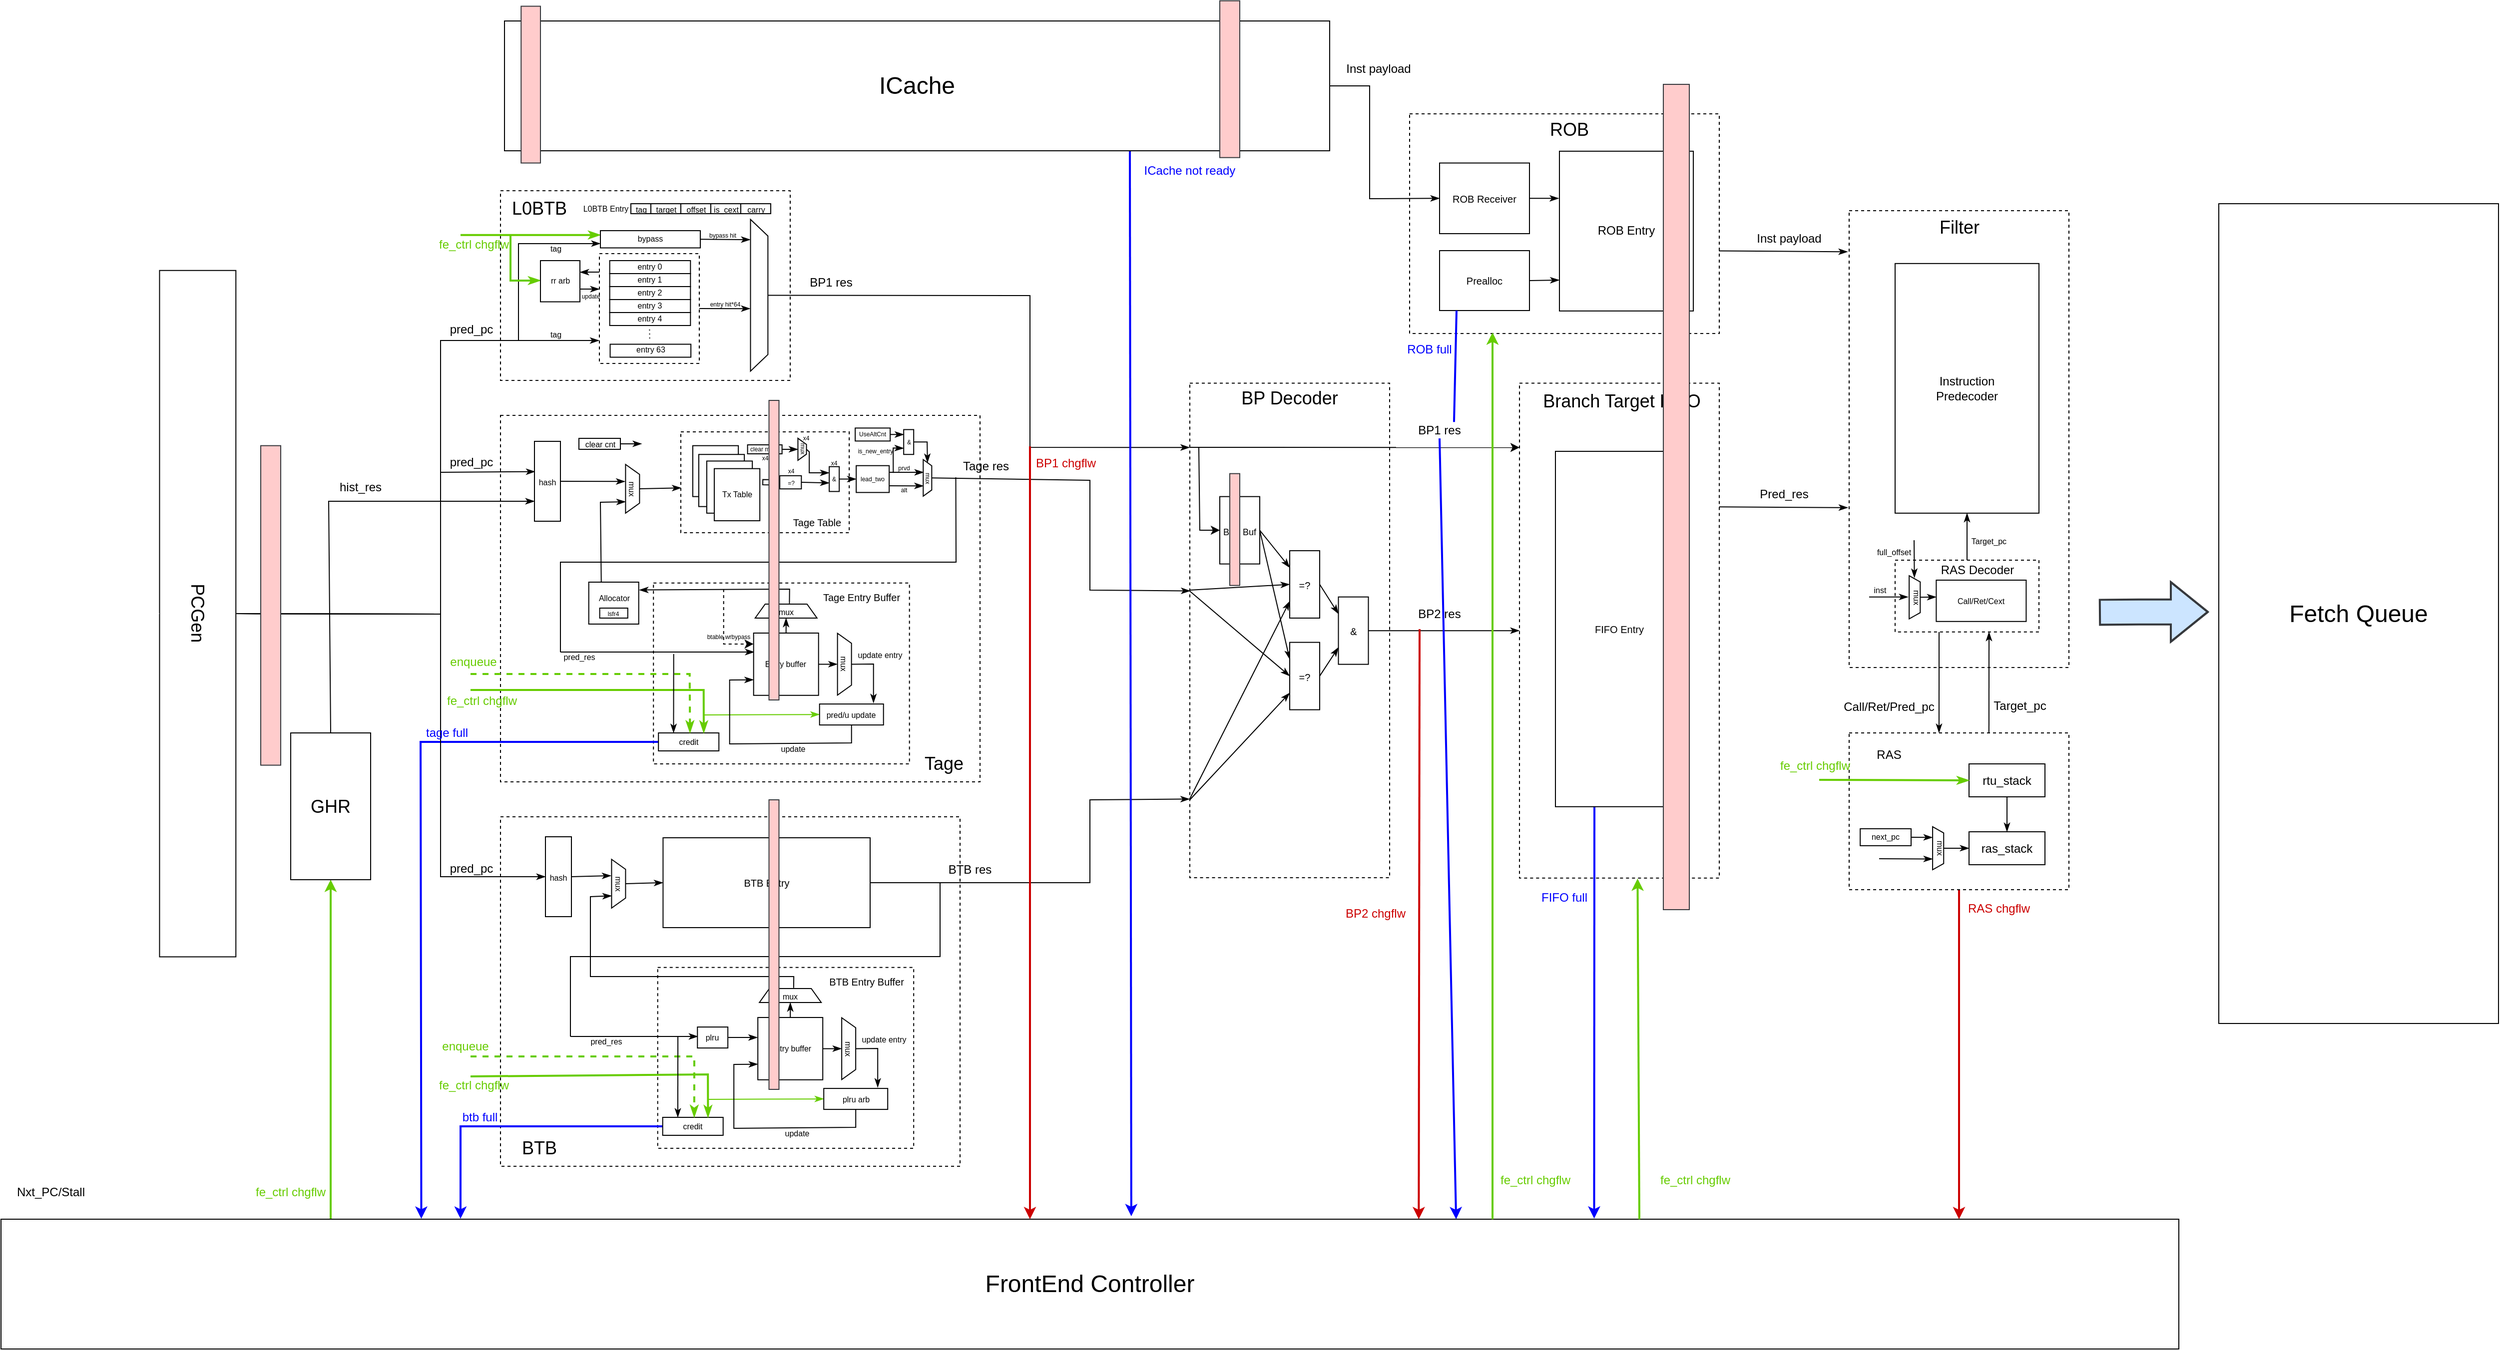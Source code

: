 <mxfile version="24.7.17" pages="17">
  <diagram id="JKpmnYSkWloqTURcPluZ" name="BPUv2">
    <mxGraphModel dx="2208" dy="1699" grid="1" gridSize="10" guides="1" tooltips="1" connect="1" arrows="1" fold="1" page="1" pageScale="1" pageWidth="850" pageHeight="1100" math="0" shadow="0">
      <root>
        <mxCell id="0" />
        <mxCell id="1" parent="0" />
        <mxCell id="cPqSZkoSZLaSDGhxuUUT-151" value="" style="rounded=0;whiteSpace=wrap;html=1;dashed=1;strokeWidth=1;fontFamily=Helvetica;fontSize=10;" parent="1" vertex="1">
          <mxGeometry x="90" y="187" width="460" height="350" as="geometry" />
        </mxCell>
        <mxCell id="cPqSZkoSZLaSDGhxuUUT-140" value="" style="rounded=0;whiteSpace=wrap;html=1;strokeWidth=1;fontFamily=Helvetica;fontSize=6;fillColor=none;dashed=1;" parent="1" vertex="1">
          <mxGeometry x="247.35" y="337.85" width="256.25" height="181.15" as="geometry" />
        </mxCell>
        <mxCell id="cPqSZkoSZLaSDGhxuUUT-82" value="" style="rounded=0;whiteSpace=wrap;html=1;strokeWidth=1;fontFamily=Helvetica;fontSize=6;dashed=1;" parent="1" vertex="1">
          <mxGeometry x="90" y="-215" width="480" height="367" as="geometry" />
        </mxCell>
        <mxCell id="cPqSZkoSZLaSDGhxuUUT-59" value="" style="rounded=0;whiteSpace=wrap;html=1;strokeWidth=1;fontFamily=Helvetica;fontSize=6;fillColor=none;dashed=1;" parent="1" vertex="1">
          <mxGeometry x="243.11" y="-47.15" width="256.25" height="181.15" as="geometry" />
        </mxCell>
        <mxCell id="Ga0BC56op-zS4bGfpUdk-24" value="" style="rounded=0;whiteSpace=wrap;html=1;dashed=1;strokeWidth=1;fontFamily=Helvetica;fontSize=6;" parent="1" vertex="1">
          <mxGeometry x="90" y="-440" width="290" height="190" as="geometry" />
        </mxCell>
        <mxCell id="Ga0BC56op-zS4bGfpUdk-15" style="edgeStyle=none;rounded=0;html=1;exitX=0;exitY=0.25;exitDx=0;exitDy=0;strokeWidth=1;fontFamily=Helvetica;fontSize=8;startArrow=none;startFill=0;endArrow=classicThin;endFill=1;" parent="1" edge="1">
          <mxGeometry relative="1" as="geometry">
            <mxPoint x="189" y="-358.5" as="sourcePoint" />
            <mxPoint x="169.5" y="-358.438" as="targetPoint" />
          </mxGeometry>
        </mxCell>
        <mxCell id="Ga0BC56op-zS4bGfpUdk-20" style="edgeStyle=none;rounded=0;html=1;exitX=1;exitY=0.5;exitDx=0;exitDy=0;strokeWidth=1;fontFamily=Helvetica;fontSize=6;startArrow=none;startFill=0;endArrow=classicThin;endFill=1;" parent="1" source="OiqCcdoeFUg7djePnhHU-45" edge="1">
          <mxGeometry relative="1" as="geometry">
            <mxPoint x="340" y="-321.923" as="targetPoint" />
          </mxGeometry>
        </mxCell>
        <mxCell id="OiqCcdoeFUg7djePnhHU-45" value="" style="rounded=0;whiteSpace=wrap;html=1;strokeWidth=1;fontFamily=Helvetica;fontSize=8;fillColor=none;dashed=1;" parent="1" vertex="1">
          <mxGeometry x="189" y="-377" width="100" height="110" as="geometry" />
        </mxCell>
        <mxCell id="OiqCcdoeFUg7djePnhHU-19" style="edgeStyle=none;rounded=0;html=1;exitX=0.5;exitY=0;exitDx=0;exitDy=0;entryX=-0.003;entryY=0.791;entryDx=0;entryDy=0;strokeWidth=1;fontFamily=Helvetica;fontSize=9;entryPerimeter=0;endArrow=classicThin;endFill=1;" parent="1" source="nXrE9ftad-j9v-W8CwYt-1" target="OiqCcdoeFUg7djePnhHU-45" edge="1">
          <mxGeometry relative="1" as="geometry">
            <mxPoint x="165.495" y="-289.505" as="targetPoint" />
            <Array as="points">
              <mxPoint x="30" y="-16" />
              <mxPoint x="30" y="-290" />
            </Array>
          </mxGeometry>
        </mxCell>
        <mxCell id="5kwHLptFMpK5_AvLl8US-4" style="edgeStyle=none;rounded=0;html=1;exitX=0.5;exitY=0;exitDx=0;exitDy=0;entryX=0.026;entryY=0.379;entryDx=0;entryDy=0;strokeWidth=1;fontFamily=Helvetica;fontSize=8;startArrow=none;startFill=0;endArrow=classicThin;endFill=1;entryPerimeter=0;" parent="1" source="nXrE9ftad-j9v-W8CwYt-1" target="5kwHLptFMpK5_AvLl8US-3" edge="1">
          <mxGeometry relative="1" as="geometry">
            <mxPoint x="-100.715" y="-181.88" as="sourcePoint" />
            <Array as="points">
              <mxPoint x="30" y="-16" />
              <mxPoint x="30" y="-158" />
            </Array>
          </mxGeometry>
        </mxCell>
        <mxCell id="yWlunXfJHl2YAbgivcag-222" style="edgeStyle=none;rounded=0;html=1;exitX=0;exitY=0.5;exitDx=0;exitDy=0;entryX=0;entryY=0.5;entryDx=0;entryDy=0;strokeColor=#FFFFFF;strokeWidth=2;fontFamily=Helvetica;fontSize=12;fontColor=#CC0000;startArrow=none;startFill=0;endArrow=classic;endFill=1;gradientColor=none;" parent="1" source="nXrE9ftad-j9v-W8CwYt-1" target="yWlunXfJHl2YAbgivcag-107" edge="1">
          <mxGeometry relative="1" as="geometry">
            <Array as="points">
              <mxPoint x="-213" y="-350" />
              <mxPoint x="-213" y="-545" />
            </Array>
          </mxGeometry>
        </mxCell>
        <mxCell id="nXrE9ftad-j9v-W8CwYt-1" value="&lt;font style=&quot;font-size: 18px;&quot;&gt;PCGen&lt;/font&gt;" style="shape=trapezoid;perimeter=trapezoidPerimeter;whiteSpace=wrap;html=1;fixedSize=1;rotation=90;size=-7.89;" parent="1" vertex="1">
          <mxGeometry x="-556.78" y="-54.67" width="687.4" height="76.39" as="geometry" />
        </mxCell>
        <mxCell id="kzDwbyGkxj9JimZzs9eI-5" value="&lt;p style=&quot;line-height: 0%;&quot;&gt;&lt;font style=&quot;font-size: 8px;&quot;&gt;tag&lt;/font&gt;&lt;/p&gt;" style="rounded=0;whiteSpace=wrap;html=1;strokeWidth=1;align=center;" parent="1" vertex="1">
          <mxGeometry x="220.5" y="-427" width="20" height="10" as="geometry" />
        </mxCell>
        <mxCell id="kzDwbyGkxj9JimZzs9eI-11" value="&lt;p style=&quot;line-height: 0%;&quot;&gt;&lt;font style=&quot;font-size: 8px;&quot;&gt;target&lt;/font&gt;&lt;/p&gt;" style="rounded=0;whiteSpace=wrap;html=1;strokeWidth=1;align=center;" parent="1" vertex="1">
          <mxGeometry x="240.5" y="-427" width="30" height="10" as="geometry" />
        </mxCell>
        <mxCell id="kzDwbyGkxj9JimZzs9eI-12" value="&lt;p style=&quot;line-height: 0%;&quot;&gt;&lt;font style=&quot;font-size: 8px;&quot;&gt;offset&lt;/font&gt;&lt;/p&gt;" style="rounded=0;whiteSpace=wrap;html=1;strokeWidth=1;align=center;" parent="1" vertex="1">
          <mxGeometry x="270.5" y="-427" width="30" height="10" as="geometry" />
        </mxCell>
        <mxCell id="kzDwbyGkxj9JimZzs9eI-13" value="&lt;p style=&quot;line-height: 0%;&quot;&gt;&lt;font style=&quot;font-size: 8px;&quot;&gt;is_cext&lt;/font&gt;&lt;/p&gt;" style="rounded=0;whiteSpace=wrap;html=1;strokeWidth=1;align=center;" parent="1" vertex="1">
          <mxGeometry x="300.5" y="-427" width="30" height="10" as="geometry" />
        </mxCell>
        <mxCell id="kzDwbyGkxj9JimZzs9eI-14" value="&lt;p style=&quot;line-height: 0%;&quot;&gt;&lt;font style=&quot;font-size: 8px;&quot;&gt;carry&lt;/font&gt;&lt;/p&gt;" style="rounded=0;whiteSpace=wrap;html=1;strokeWidth=1;align=center;" parent="1" vertex="1">
          <mxGeometry x="330.5" y="-427" width="30" height="10" as="geometry" />
        </mxCell>
        <mxCell id="kzDwbyGkxj9JimZzs9eI-19" value="" style="endArrow=none;dashed=1;html=1;dashPattern=1 3;strokeWidth=1;rounded=0;fontFamily=Helvetica;fontSize=8;" parent="1" edge="1">
          <mxGeometry width="50" height="50" relative="1" as="geometry">
            <mxPoint x="239.33" y="-292" as="sourcePoint" />
            <mxPoint x="239.19" y="-302" as="targetPoint" />
          </mxGeometry>
        </mxCell>
        <mxCell id="OiqCcdoeFUg7djePnhHU-1" value="L0BTB Entry" style="text;html=1;strokeColor=none;fillColor=none;align=center;verticalAlign=middle;whiteSpace=wrap;rounded=0;strokeWidth=1;fontFamily=Helvetica;fontSize=8;" parent="1" vertex="1">
          <mxGeometry x="169.5" y="-427" width="51" height="10" as="geometry" />
        </mxCell>
        <mxCell id="OiqCcdoeFUg7djePnhHU-2" value="&lt;font style=&quot;font-size: 18px;&quot;&gt;L0BTB&lt;/font&gt;" style="text;html=1;strokeColor=none;fillColor=none;align=center;verticalAlign=middle;whiteSpace=wrap;rounded=0;strokeWidth=1;fontFamily=Helvetica;fontSize=8;" parent="1" vertex="1">
          <mxGeometry x="94" y="-432" width="70" height="20" as="geometry" />
        </mxCell>
        <mxCell id="OiqCcdoeFUg7djePnhHU-7" value="&lt;font style=&quot;font-size: 8px;&quot;&gt;entry 63&lt;/font&gt;" style="rounded=0;verticalAlign=middle;fontSize=8;labelPosition=center;verticalLabelPosition=middle;align=center;html=1;whiteSpace=wrap;spacing=0;spacingTop=-2;" parent="1" vertex="1">
          <mxGeometry x="199.75" y="-286.25" width="80.83" height="13" as="geometry" />
        </mxCell>
        <mxCell id="OiqCcdoeFUg7djePnhHU-10" value="&lt;font style=&quot;font-size: 12px;&quot;&gt;pred_pc&lt;/font&gt;" style="text;html=1;strokeColor=none;fillColor=none;align=center;verticalAlign=middle;whiteSpace=wrap;rounded=0;strokeWidth=1;fontFamily=Helvetica;fontSize=6;" parent="1" vertex="1">
          <mxGeometry x="41.25" y="-305" width="40" height="8.5" as="geometry" />
        </mxCell>
        <mxCell id="OiqCcdoeFUg7djePnhHU-13" value="&lt;font style=&quot;font-size: 8px;&quot;&gt;entry 0&lt;/font&gt;" style="rounded=0;verticalAlign=middle;fontSize=8;labelPosition=center;verticalLabelPosition=middle;align=center;html=1;whiteSpace=wrap;spacing=0;spacingTop=-2;" parent="1" vertex="1">
          <mxGeometry x="199.33" y="-370" width="80.83" height="13" as="geometry" />
        </mxCell>
        <mxCell id="OiqCcdoeFUg7djePnhHU-14" value="&lt;font style=&quot;font-size: 8px;&quot;&gt;entry 1&lt;/font&gt;" style="rounded=0;verticalAlign=middle;fontSize=8;labelPosition=center;verticalLabelPosition=middle;align=center;html=1;whiteSpace=wrap;spacing=0;spacingTop=-2;" parent="1" vertex="1">
          <mxGeometry x="199.33" y="-357" width="80.83" height="13" as="geometry" />
        </mxCell>
        <mxCell id="OiqCcdoeFUg7djePnhHU-15" value="&lt;font style=&quot;font-size: 8px;&quot;&gt;entry 2&lt;/font&gt;" style="rounded=0;verticalAlign=middle;fontSize=8;labelPosition=center;verticalLabelPosition=middle;align=center;html=1;whiteSpace=wrap;spacing=0;spacingTop=-2;" parent="1" vertex="1">
          <mxGeometry x="199.33" y="-344" width="80.83" height="13" as="geometry" />
        </mxCell>
        <mxCell id="OiqCcdoeFUg7djePnhHU-16" value="&lt;font style=&quot;font-size: 8px;&quot;&gt;entry 3&lt;/font&gt;" style="rounded=0;verticalAlign=middle;fontSize=8;labelPosition=center;verticalLabelPosition=middle;align=center;html=1;whiteSpace=wrap;spacing=0;spacingTop=-2;" parent="1" vertex="1">
          <mxGeometry x="199.33" y="-331" width="80.83" height="13" as="geometry" />
        </mxCell>
        <mxCell id="OiqCcdoeFUg7djePnhHU-17" value="&lt;font style=&quot;font-size: 8px;&quot;&gt;entry 4&lt;/font&gt;" style="rounded=0;verticalAlign=middle;fontSize=8;labelPosition=center;verticalLabelPosition=middle;align=center;html=1;whiteSpace=wrap;spacing=0;spacingTop=-2;" parent="1" vertex="1">
          <mxGeometry x="199.33" y="-318" width="80.83" height="13" as="geometry" />
        </mxCell>
        <mxCell id="OiqCcdoeFUg7djePnhHU-43" value="tag" style="text;html=1;strokeColor=none;fillColor=none;align=center;verticalAlign=middle;whiteSpace=wrap;rounded=0;strokeWidth=1;fontFamily=Helvetica;fontSize=8;" parent="1" vertex="1">
          <mxGeometry x="130" y="-301.5" width="31" height="10" as="geometry" />
        </mxCell>
        <mxCell id="Ga0BC56op-zS4bGfpUdk-11" style="edgeStyle=none;rounded=0;html=1;exitX=1;exitY=0.5;exitDx=0;exitDy=0;strokeWidth=1;fontFamily=Helvetica;fontSize=8;startArrow=none;startFill=0;endArrow=classicThin;endFill=1;" parent="1" source="Ga0BC56op-zS4bGfpUdk-1" edge="1">
          <mxGeometry relative="1" as="geometry">
            <mxPoint x="340" y="-391" as="targetPoint" />
          </mxGeometry>
        </mxCell>
        <mxCell id="Ga0BC56op-zS4bGfpUdk-12" style="edgeStyle=none;rounded=0;html=1;exitX=0;exitY=0.25;exitDx=0;exitDy=0;strokeWidth=2;fontFamily=Helvetica;fontSize=8;startArrow=classicThin;startFill=1;endArrow=none;endFill=0;strokeColor=#66CC00;" parent="1" source="Ga0BC56op-zS4bGfpUdk-1" edge="1">
          <mxGeometry relative="1" as="geometry">
            <mxPoint x="50" y="-395.667" as="targetPoint" />
          </mxGeometry>
        </mxCell>
        <mxCell id="Ga0BC56op-zS4bGfpUdk-1" value="&lt;font style=&quot;font-size: 8px;&quot;&gt;bypass&lt;/font&gt;" style="rounded=0;verticalAlign=middle;fontSize=8;labelPosition=center;verticalLabelPosition=middle;align=center;html=1;whiteSpace=wrap;spacing=0;spacingTop=-2;" parent="1" vertex="1">
          <mxGeometry x="190" y="-400" width="100" height="17.25" as="geometry" />
        </mxCell>
        <mxCell id="Ga0BC56op-zS4bGfpUdk-2" value="" style="endArrow=classicThin;html=1;rounded=0;strokeWidth=1;fontFamily=Helvetica;fontSize=8;entryX=0;entryY=0.75;entryDx=0;entryDy=0;endFill=1;" parent="1" target="Ga0BC56op-zS4bGfpUdk-1" edge="1">
          <mxGeometry width="50" height="50" relative="1" as="geometry">
            <mxPoint x="98" y="-290" as="sourcePoint" />
            <mxPoint x="120.99" y="-355" as="targetPoint" />
            <Array as="points">
              <mxPoint x="108" y="-290" />
              <mxPoint x="108" y="-387" />
            </Array>
          </mxGeometry>
        </mxCell>
        <mxCell id="Ga0BC56op-zS4bGfpUdk-10" value="tag" style="text;html=1;strokeColor=none;fillColor=none;align=center;verticalAlign=middle;whiteSpace=wrap;rounded=0;strokeWidth=1;fontFamily=Helvetica;fontSize=8;" parent="1" vertex="1">
          <mxGeometry x="130" y="-387" width="31" height="10" as="geometry" />
        </mxCell>
        <mxCell id="Ga0BC56op-zS4bGfpUdk-13" value="" style="endArrow=classicThin;html=1;rounded=0;strokeWidth=2;fontFamily=Helvetica;fontSize=8;entryX=-0.001;entryY=0.483;entryDx=0;entryDy=0;entryPerimeter=0;endFill=1;strokeColor=#66CC00;" parent="1" target="Ga0BC56op-zS4bGfpUdk-14" edge="1">
          <mxGeometry width="50" height="50" relative="1" as="geometry">
            <mxPoint x="100" y="-396" as="sourcePoint" />
            <mxPoint x="140" y="-446" as="targetPoint" />
            <Array as="points">
              <mxPoint x="100" y="-350" />
            </Array>
          </mxGeometry>
        </mxCell>
        <mxCell id="Ga0BC56op-zS4bGfpUdk-14" value="&lt;font style=&quot;font-size: 8px;&quot;&gt;rr arb&lt;/font&gt;" style="rounded=0;verticalAlign=middle;fontSize=8;labelPosition=center;verticalLabelPosition=middle;align=center;html=1;whiteSpace=wrap;spacing=0;spacingTop=-2;" parent="1" vertex="1">
          <mxGeometry x="130" y="-370" width="39.5" height="41.25" as="geometry" />
        </mxCell>
        <mxCell id="Ga0BC56op-zS4bGfpUdk-16" style="edgeStyle=none;rounded=0;html=1;exitX=0;exitY=0.25;exitDx=0;exitDy=0;strokeWidth=1;fontFamily=Helvetica;fontSize=8;startArrow=classicThin;startFill=1;endArrow=none;endFill=0;" parent="1" edge="1">
          <mxGeometry relative="1" as="geometry">
            <mxPoint x="189" y="-341.5" as="sourcePoint" />
            <mxPoint x="169.5" y="-341.438" as="targetPoint" />
          </mxGeometry>
        </mxCell>
        <mxCell id="Ga0BC56op-zS4bGfpUdk-17" value="&lt;font style=&quot;font-size: 6px;&quot;&gt;update&lt;/font&gt;" style="text;html=1;strokeColor=none;fillColor=none;align=center;verticalAlign=middle;whiteSpace=wrap;rounded=0;strokeWidth=1;fontFamily=Helvetica;fontSize=8;" parent="1" vertex="1">
          <mxGeometry x="166" y="-339.5" width="29" height="8.75" as="geometry" />
        </mxCell>
        <mxCell id="Ga0BC56op-zS4bGfpUdk-19" value="&lt;span style=&quot;font-size: 6px;&quot;&gt;entry hit*64&lt;/span&gt;" style="text;html=1;strokeColor=none;fillColor=none;align=center;verticalAlign=middle;whiteSpace=wrap;rounded=0;strokeWidth=1;fontFamily=Helvetica;fontSize=8;" parent="1" vertex="1">
          <mxGeometry x="295" y="-331.5" width="40" height="8.75" as="geometry" />
        </mxCell>
        <mxCell id="Ga0BC56op-zS4bGfpUdk-21" value="&lt;span style=&quot;font-size: 6px;&quot;&gt;bypass hit&lt;/span&gt;" style="text;html=1;strokeColor=none;fillColor=none;align=center;verticalAlign=middle;whiteSpace=wrap;rounded=0;strokeWidth=1;fontFamily=Helvetica;fontSize=8;" parent="1" vertex="1">
          <mxGeometry x="295" y="-400" width="35" height="8.75" as="geometry" />
        </mxCell>
        <mxCell id="yWlunXfJHl2YAbgivcag-75" style="edgeStyle=none;rounded=0;html=1;exitX=0.5;exitY=0;exitDx=0;exitDy=0;entryX=-0.001;entryY=0.13;entryDx=0;entryDy=0;entryPerimeter=0;strokeWidth=1;fontFamily=Helvetica;fontSize=18;startArrow=none;startFill=0;endArrow=classicThin;endFill=1;" parent="1" source="Ga0BC56op-zS4bGfpUdk-22" target="yWlunXfJHl2YAbgivcag-66" edge="1">
          <mxGeometry relative="1" as="geometry">
            <mxPoint x="649.84" y="-334.83" as="targetPoint" />
            <Array as="points">
              <mxPoint x="620" y="-335" />
              <mxPoint x="620" y="-183" />
            </Array>
          </mxGeometry>
        </mxCell>
        <mxCell id="Ga0BC56op-zS4bGfpUdk-22" value="" style="shape=trapezoid;perimeter=trapezoidPerimeter;whiteSpace=wrap;html=1;fixedSize=1;rotation=90;size=16.6;" parent="1" vertex="1">
          <mxGeometry x="273" y="-344" width="151.93" height="17.42" as="geometry" />
        </mxCell>
        <mxCell id="5kwHLptFMpK5_AvLl8US-6" style="edgeStyle=none;rounded=0;html=1;exitX=0.5;exitY=0;exitDx=0;exitDy=0;entryX=0;entryY=0.75;entryDx=0;entryDy=0;strokeWidth=1;fontFamily=Helvetica;fontSize=8;startArrow=none;startFill=0;endArrow=classicThin;endFill=1;" parent="1" source="5kwHLptFMpK5_AvLl8US-1" target="5kwHLptFMpK5_AvLl8US-3" edge="1">
          <mxGeometry relative="1" as="geometry">
            <mxPoint x="-28.631" y="322.6" as="sourcePoint" />
            <Array as="points">
              <mxPoint x="-82" y="-129" />
            </Array>
          </mxGeometry>
        </mxCell>
        <mxCell id="yWlunXfJHl2YAbgivcag-180" style="edgeStyle=none;rounded=0;html=1;exitX=0.5;exitY=1;exitDx=0;exitDy=0;strokeColor=#66CC00;strokeWidth=2;fontFamily=Helvetica;fontSize=24;startArrow=classic;startFill=1;endArrow=none;endFill=0;gradientColor=none;" parent="1" source="5kwHLptFMpK5_AvLl8US-1" edge="1">
          <mxGeometry relative="1" as="geometry">
            <mxPoint x="-80" y="590" as="targetPoint" />
          </mxGeometry>
        </mxCell>
        <mxCell id="5kwHLptFMpK5_AvLl8US-1" value="&lt;font style=&quot;font-size: 18px;&quot;&gt;GHR&lt;/font&gt;" style="rounded=0;whiteSpace=wrap;html=1;strokeWidth=1;fontFamily=Helvetica;fontSize=12;" parent="1" vertex="1">
          <mxGeometry x="-120" y="103" width="80" height="147" as="geometry" />
        </mxCell>
        <mxCell id="5kwHLptFMpK5_AvLl8US-49" style="edgeStyle=none;rounded=0;html=1;exitX=1;exitY=0.5;exitDx=0;exitDy=0;strokeWidth=1;fontFamily=Helvetica;fontSize=8;startArrow=none;startFill=0;endArrow=classicThin;endFill=1;entryX=0.35;entryY=1.028;entryDx=0;entryDy=0;entryPerimeter=0;" parent="1" source="5kwHLptFMpK5_AvLl8US-3" target="5kwHLptFMpK5_AvLl8US-42" edge="1">
          <mxGeometry relative="1" as="geometry">
            <mxPoint x="230" y="-149" as="targetPoint" />
          </mxGeometry>
        </mxCell>
        <mxCell id="5kwHLptFMpK5_AvLl8US-3" value="&lt;font style=&quot;font-size: 8px;&quot;&gt;hash&lt;/font&gt;" style="rounded=0;whiteSpace=wrap;html=1;strokeWidth=1;fontFamily=Helvetica;fontSize=12;" parent="1" vertex="1">
          <mxGeometry x="124" y="-189" width="26" height="80" as="geometry" />
        </mxCell>
        <mxCell id="5kwHLptFMpK5_AvLl8US-16" style="edgeStyle=none;rounded=0;html=1;exitX=0;exitY=0.5;exitDx=0;exitDy=0;strokeWidth=2;fontFamily=Helvetica;fontSize=8;startArrow=none;startFill=0;endArrow=classic;endFill=1;entryX=0.193;entryY=-0.004;entryDx=0;entryDy=0;entryPerimeter=0;strokeColor=#0000FF;" parent="1" source="5kwHLptFMpK5_AvLl8US-8" target="yWlunXfJHl2YAbgivcag-172" edge="1">
          <mxGeometry relative="1" as="geometry">
            <mxPoint x="-10" y="112" as="targetPoint" />
            <Array as="points">
              <mxPoint x="10" y="112" />
            </Array>
          </mxGeometry>
        </mxCell>
        <mxCell id="5kwHLptFMpK5_AvLl8US-8" value="credit" style="rounded=0;whiteSpace=wrap;html=1;strokeWidth=1;fontFamily=Helvetica;fontSize=8;" parent="1" vertex="1">
          <mxGeometry x="248.11" y="103" width="60.5" height="18" as="geometry" />
        </mxCell>
        <mxCell id="5kwHLptFMpK5_AvLl8US-10" value="" style="endArrow=classicThin;html=1;rounded=0;strokeWidth=1;fontFamily=Helvetica;fontSize=8;endFill=1;" parent="1" edge="1">
          <mxGeometry width="50" height="50" relative="1" as="geometry">
            <mxPoint x="150" y="22" as="sourcePoint" />
            <mxPoint x="344" y="22" as="targetPoint" />
          </mxGeometry>
        </mxCell>
        <mxCell id="5kwHLptFMpK5_AvLl8US-11" value="pred_res" style="text;html=1;strokeColor=none;fillColor=none;align=center;verticalAlign=middle;whiteSpace=wrap;rounded=0;strokeWidth=1;fontFamily=Helvetica;fontSize=8;" parent="1" vertex="1">
          <mxGeometry x="149.25" y="23.74" width="39.75" height="6.81" as="geometry" />
        </mxCell>
        <mxCell id="5kwHLptFMpK5_AvLl8US-12" value="" style="endArrow=classicThin;html=1;rounded=0;strokeWidth=2;fontFamily=Helvetica;fontSize=8;endFill=1;dashed=1;entryX=0.522;entryY=-0.01;entryDx=0;entryDy=0;entryPerimeter=0;strokeColor=#66CC00;" parent="1" target="5kwHLptFMpK5_AvLl8US-8" edge="1">
          <mxGeometry width="50" height="50" relative="1" as="geometry">
            <mxPoint x="60" y="44" as="sourcePoint" />
            <mxPoint x="279.36" y="104" as="targetPoint" />
            <Array as="points">
              <mxPoint x="279.36" y="44" />
            </Array>
          </mxGeometry>
        </mxCell>
        <mxCell id="5kwHLptFMpK5_AvLl8US-13" value="&lt;font color=&quot;#66cc00&quot; style=&quot;font-size: 12px;&quot;&gt;enqueue&lt;/font&gt;" style="text;html=1;strokeColor=none;fillColor=none;align=center;verticalAlign=middle;whiteSpace=wrap;rounded=0;strokeWidth=1;fontFamily=Helvetica;fontSize=8;" parent="1" vertex="1">
          <mxGeometry x="41.25" y="27.19" width="44" height="10" as="geometry" />
        </mxCell>
        <mxCell id="5kwHLptFMpK5_AvLl8US-14" value="" style="endArrow=classicThin;html=1;rounded=0;strokeWidth=2;fontFamily=Helvetica;fontSize=8;endFill=1;entryX=0.75;entryY=0;entryDx=0;entryDy=0;strokeColor=#66CC00;" parent="1" target="5kwHLptFMpK5_AvLl8US-8" edge="1">
          <mxGeometry width="50" height="50" relative="1" as="geometry">
            <mxPoint x="60" y="60" as="sourcePoint" />
            <mxPoint x="273.86" y="59.77" as="targetPoint" />
            <Array as="points">
              <mxPoint x="293.36" y="60" />
            </Array>
          </mxGeometry>
        </mxCell>
        <mxCell id="5kwHLptFMpK5_AvLl8US-15" value="&lt;font color=&quot;#66cc00&quot; style=&quot;font-size: 12px;&quot;&gt;fe_ctrl chgflw&lt;/font&gt;" style="text;html=1;strokeColor=none;fillColor=none;align=center;verticalAlign=middle;whiteSpace=wrap;rounded=0;strokeWidth=1;fontFamily=Helvetica;fontSize=8;" parent="1" vertex="1">
          <mxGeometry x="21.88" y="67.28" width="99.38" height="6.77" as="geometry" />
        </mxCell>
        <mxCell id="5kwHLptFMpK5_AvLl8US-28" style="edgeStyle=none;rounded=0;html=1;exitX=1;exitY=0.5;exitDx=0;exitDy=0;entryX=0.5;entryY=1;entryDx=0;entryDy=0;strokeWidth=1;fontFamily=Helvetica;fontSize=8;startArrow=none;startFill=0;endArrow=classicThin;endFill=1;" parent="1" source="5kwHLptFMpK5_AvLl8US-18" target="5kwHLptFMpK5_AvLl8US-26" edge="1">
          <mxGeometry relative="1" as="geometry" />
        </mxCell>
        <mxCell id="5kwHLptFMpK5_AvLl8US-37" style="edgeStyle=none;rounded=0;html=1;exitX=0.5;exitY=0;exitDx=0;exitDy=0;entryX=0.5;entryY=1;entryDx=0;entryDy=0;strokeWidth=1;fontFamily=Helvetica;fontSize=8;startArrow=none;startFill=0;endArrow=classicThin;endFill=1;" parent="1" source="5kwHLptFMpK5_AvLl8US-18" target="5kwHLptFMpK5_AvLl8US-35" edge="1">
          <mxGeometry relative="1" as="geometry" />
        </mxCell>
        <mxCell id="5kwHLptFMpK5_AvLl8US-18" value="Entry buffer" style="rounded=0;whiteSpace=wrap;html=1;strokeWidth=1;fontFamily=Helvetica;fontSize=8;" parent="1" vertex="1">
          <mxGeometry x="343.36" y="3" width="65" height="62.39" as="geometry" />
        </mxCell>
        <mxCell id="5kwHLptFMpK5_AvLl8US-19" value="" style="endArrow=classicThin;html=1;rounded=0;strokeWidth=1;fontFamily=Helvetica;fontSize=8;entryX=0.25;entryY=0;entryDx=0;entryDy=0;endFill=1;" parent="1" target="5kwHLptFMpK5_AvLl8US-8" edge="1">
          <mxGeometry width="50" height="50" relative="1" as="geometry">
            <mxPoint x="263.36" y="24" as="sourcePoint" />
            <mxPoint x="333.36" y="-37" as="targetPoint" />
          </mxGeometry>
        </mxCell>
        <mxCell id="5kwHLptFMpK5_AvLl8US-32" style="edgeStyle=none;rounded=0;html=1;exitX=0;exitY=0.5;exitDx=0;exitDy=0;strokeWidth=1;fontFamily=Helvetica;fontSize=8;startArrow=classicThin;startFill=1;endArrow=none;endFill=0;strokeColor=#66CC00;" parent="1" source="5kwHLptFMpK5_AvLl8US-24" edge="1">
          <mxGeometry relative="1" as="geometry">
            <mxPoint x="293.36" y="85" as="targetPoint" />
            <mxPoint x="403.36" y="84.55" as="sourcePoint" />
          </mxGeometry>
        </mxCell>
        <mxCell id="5kwHLptFMpK5_AvLl8US-40" style="edgeStyle=none;rounded=0;html=1;exitX=0.5;exitY=1;exitDx=0;exitDy=0;entryX=0;entryY=0.75;entryDx=0;entryDy=0;strokeWidth=1;fontFamily=Helvetica;fontSize=8;startArrow=none;startFill=0;endArrow=classicThin;endFill=1;" parent="1" source="5kwHLptFMpK5_AvLl8US-24" target="5kwHLptFMpK5_AvLl8US-18" edge="1">
          <mxGeometry relative="1" as="geometry">
            <Array as="points">
              <mxPoint x="441.36" y="113" />
              <mxPoint x="319.36" y="114" />
              <mxPoint x="319.36" y="50" />
            </Array>
          </mxGeometry>
        </mxCell>
        <mxCell id="5kwHLptFMpK5_AvLl8US-24" value="pred/u update" style="rounded=0;whiteSpace=wrap;html=1;strokeWidth=1;fontFamily=Helvetica;fontSize=8;" parent="1" vertex="1">
          <mxGeometry x="409.36" y="74.05" width="64" height="21" as="geometry" />
        </mxCell>
        <mxCell id="5kwHLptFMpK5_AvLl8US-29" style="edgeStyle=none;rounded=0;html=1;exitX=0.5;exitY=0;exitDx=0;exitDy=0;strokeWidth=1;fontFamily=Helvetica;fontSize=8;startArrow=none;startFill=0;endArrow=classicThin;endFill=1;" parent="1" source="5kwHLptFMpK5_AvLl8US-26" edge="1">
          <mxGeometry relative="1" as="geometry">
            <mxPoint x="463.36" y="73" as="targetPoint" />
            <Array as="points">
              <mxPoint x="463.36" y="34.05" />
            </Array>
          </mxGeometry>
        </mxCell>
        <mxCell id="5kwHLptFMpK5_AvLl8US-26" value="&lt;font style=&quot;font-size: 8px;&quot;&gt;mux&lt;/font&gt;" style="shape=trapezoid;perimeter=trapezoidPerimeter;whiteSpace=wrap;html=1;fixedSize=1;rotation=90;size=10;" parent="1" vertex="1">
          <mxGeometry x="403.36" y="27.19" width="61.93" height="14" as="geometry" />
        </mxCell>
        <mxCell id="5kwHLptFMpK5_AvLl8US-30" value="update entry" style="text;html=1;strokeColor=none;fillColor=none;align=center;verticalAlign=middle;whiteSpace=wrap;rounded=0;strokeWidth=1;fontFamily=Helvetica;fontSize=8;rotation=0;" parent="1" vertex="1">
          <mxGeometry x="445.82" y="19.55" width="48.07" height="11" as="geometry" />
        </mxCell>
        <mxCell id="cPqSZkoSZLaSDGhxuUUT-45" style="edgeStyle=none;rounded=0;html=1;exitX=0.554;exitY=-0.044;exitDx=0;exitDy=0;entryX=1.012;entryY=0.186;entryDx=0;entryDy=0;strokeWidth=1;fontFamily=Helvetica;fontSize=8;startArrow=none;startFill=0;endArrow=classicThin;endFill=1;exitPerimeter=0;entryPerimeter=0;" parent="1" source="5kwHLptFMpK5_AvLl8US-35" target="cPqSZkoSZLaSDGhxuUUT-38" edge="1">
          <mxGeometry relative="1" as="geometry">
            <Array as="points">
              <mxPoint x="379.36" y="-41" />
            </Array>
          </mxGeometry>
        </mxCell>
        <mxCell id="5kwHLptFMpK5_AvLl8US-35" value="&lt;font style=&quot;font-size: 8px;&quot;&gt;mux&lt;/font&gt;" style="shape=trapezoid;perimeter=trapezoidPerimeter;whiteSpace=wrap;html=1;fixedSize=1;rotation=0;size=10;" parent="1" vertex="1">
          <mxGeometry x="344.9" y="-26" width="61.93" height="14" as="geometry" />
        </mxCell>
        <mxCell id="5kwHLptFMpK5_AvLl8US-41" value="update" style="text;html=1;strokeColor=none;fillColor=none;align=center;verticalAlign=middle;whiteSpace=wrap;rounded=0;strokeWidth=1;fontFamily=Helvetica;fontSize=8;rotation=0;" parent="1" vertex="1">
          <mxGeometry x="358.76" y="113" width="48.07" height="11" as="geometry" />
        </mxCell>
        <mxCell id="cPqSZkoSZLaSDGhxuUUT-10" style="edgeStyle=none;rounded=0;html=1;exitX=0.5;exitY=0;exitDx=0;exitDy=0;entryX=0.002;entryY=0.555;entryDx=0;entryDy=0;entryPerimeter=0;strokeWidth=1;fontFamily=Helvetica;fontSize=8;startArrow=none;startFill=0;endArrow=classicThin;endFill=1;" parent="1" source="5kwHLptFMpK5_AvLl8US-42" target="cPqSZkoSZLaSDGhxuUUT-1" edge="1">
          <mxGeometry relative="1" as="geometry" />
        </mxCell>
        <mxCell id="5kwHLptFMpK5_AvLl8US-42" value="&lt;font style=&quot;font-size: 8px;&quot;&gt;mux&lt;/font&gt;" style="shape=trapezoid;perimeter=trapezoidPerimeter;whiteSpace=wrap;html=1;fixedSize=1;rotation=90;size=10;spacingTop=-2;" parent="1" vertex="1">
          <mxGeometry x="197.81" y="-148.48" width="48.77" height="14" as="geometry" />
        </mxCell>
        <mxCell id="5kwHLptFMpK5_AvLl8US-47" value="&lt;font style=&quot;font-size: 6px;&quot;&gt;btable wrbypass&lt;/font&gt;" style="text;html=1;strokeColor=none;fillColor=none;align=center;verticalAlign=middle;whiteSpace=wrap;rounded=0;strokeWidth=1;fontFamily=Helvetica;fontSize=8;rotation=0;" parent="1" vertex="1">
          <mxGeometry x="292.52" y="1.48" width="50.84" height="9.26" as="geometry" />
        </mxCell>
        <mxCell id="cPqSZkoSZLaSDGhxuUUT-1" value="" style="rounded=0;whiteSpace=wrap;html=1;strokeWidth=1;fontFamily=Helvetica;fontSize=8;dashed=1;" parent="1" vertex="1">
          <mxGeometry x="270.5" y="-198.48" width="168.57" height="101" as="geometry" />
        </mxCell>
        <mxCell id="cPqSZkoSZLaSDGhxuUUT-35" style="edgeStyle=none;rounded=0;html=1;exitX=1;exitY=0.5;exitDx=0;exitDy=0;entryX=0;entryY=0.054;entryDx=0;entryDy=0;entryPerimeter=0;strokeWidth=1;fontFamily=Helvetica;fontSize=6;startArrow=none;startFill=0;endArrow=classicThin;endFill=1;" parent="1" source="cPqSZkoSZLaSDGhxuUUT-2" edge="1">
          <mxGeometry relative="1" as="geometry">
            <mxPoint x="231.43" y="-186.546" as="targetPoint" />
          </mxGeometry>
        </mxCell>
        <mxCell id="cPqSZkoSZLaSDGhxuUUT-2" value="clear cnt" style="rounded=0;whiteSpace=wrap;html=1;strokeWidth=1;fontFamily=Helvetica;fontSize=8;" parent="1" vertex="1">
          <mxGeometry x="168.5" y="-192" width="41.5" height="11" as="geometry" />
        </mxCell>
        <mxCell id="cPqSZkoSZLaSDGhxuUUT-3" value="Tx Table" style="rounded=0;whiteSpace=wrap;html=1;strokeWidth=1;fontFamily=Helvetica;fontSize=8;" parent="1" vertex="1">
          <mxGeometry x="282.47" y="-184.68" width="45.6" height="51" as="geometry" />
        </mxCell>
        <mxCell id="cPqSZkoSZLaSDGhxuUUT-5" value="Tx Table" style="rounded=0;whiteSpace=wrap;html=1;strokeWidth=1;fontFamily=Helvetica;fontSize=8;" parent="1" vertex="1">
          <mxGeometry x="288.47" y="-175.88" width="45.6" height="52.2" as="geometry" />
        </mxCell>
        <mxCell id="cPqSZkoSZLaSDGhxuUUT-6" value="Tx Table" style="rounded=0;whiteSpace=wrap;html=1;strokeWidth=1;fontFamily=Helvetica;fontSize=8;" parent="1" vertex="1">
          <mxGeometry x="296.47" y="-169.28" width="45.6" height="52.2" as="geometry" />
        </mxCell>
        <mxCell id="cPqSZkoSZLaSDGhxuUUT-7" value="Tx Table" style="rounded=0;whiteSpace=wrap;html=1;strokeWidth=1;fontFamily=Helvetica;fontSize=8;" parent="1" vertex="1">
          <mxGeometry x="303.99" y="-161.68" width="45.6" height="52.2" as="geometry" />
        </mxCell>
        <mxCell id="cPqSZkoSZLaSDGhxuUUT-21" style="edgeStyle=none;rounded=0;html=1;exitX=1;exitY=0.5;exitDx=0;exitDy=0;strokeWidth=1;fontFamily=Helvetica;fontSize=6;startArrow=none;startFill=0;endArrow=classicThin;endFill=1;entryX=0.006;entryY=0.656;entryDx=0;entryDy=0;entryPerimeter=0;" parent="1" source="cPqSZkoSZLaSDGhxuUUT-14" target="cPqSZkoSZLaSDGhxuUUT-26" edge="1">
          <mxGeometry relative="1" as="geometry">
            <mxPoint x="409.07" y="-147.48" as="targetPoint" />
          </mxGeometry>
        </mxCell>
        <mxCell id="cPqSZkoSZLaSDGhxuUUT-14" value="&lt;font style=&quot;font-size: 6px;&quot;&gt;=?&lt;/font&gt;" style="rounded=0;whiteSpace=wrap;html=1;strokeWidth=1;fontFamily=Helvetica;fontSize=8;" parent="1" vertex="1">
          <mxGeometry x="369.57" y="-154.58" width="21.6" height="13.2" as="geometry" />
        </mxCell>
        <mxCell id="cPqSZkoSZLaSDGhxuUUT-18" value="&lt;font style=&quot;font-size: 6px;&quot;&gt;x4&lt;/font&gt;" style="text;html=1;strokeColor=none;fillColor=none;align=center;verticalAlign=middle;whiteSpace=wrap;rounded=0;strokeWidth=1;fontFamily=Helvetica;fontSize=8;rotation=0;" parent="1" vertex="1">
          <mxGeometry x="376.37" y="-163.68" width="10" height="7" as="geometry" />
        </mxCell>
        <mxCell id="cPqSZkoSZLaSDGhxuUUT-19" value="" style="shape=flexArrow;endArrow=classic;html=1;rounded=0;strokeWidth=1;fontFamily=Helvetica;fontSize=6;endWidth=4.367;endSize=2.253;width=5.278;" parent="1" edge="1">
          <mxGeometry width="50" height="50" relative="1" as="geometry">
            <mxPoint x="352.07" y="-148.12" as="sourcePoint" />
            <mxPoint x="368.07" y="-147.92" as="targetPoint" />
          </mxGeometry>
        </mxCell>
        <mxCell id="cPqSZkoSZLaSDGhxuUUT-25" style="edgeStyle=none;rounded=0;html=1;exitX=1;exitY=0.5;exitDx=0;exitDy=0;entryX=0.5;entryY=1;entryDx=0;entryDy=0;strokeWidth=1;fontFamily=Helvetica;fontSize=6;startArrow=none;startFill=0;endArrow=classicThin;endFill=1;" parent="1" source="cPqSZkoSZLaSDGhxuUUT-22" target="cPqSZkoSZLaSDGhxuUUT-24" edge="1">
          <mxGeometry relative="1" as="geometry" />
        </mxCell>
        <mxCell id="cPqSZkoSZLaSDGhxuUUT-22" value="clear mask" style="rounded=0;whiteSpace=wrap;html=1;strokeWidth=1;fontFamily=Helvetica;fontSize=6;" parent="1" vertex="1">
          <mxGeometry x="337.32" y="-185.51" width="34.5" height="9" as="geometry" />
        </mxCell>
        <mxCell id="cPqSZkoSZLaSDGhxuUUT-23" value="&lt;font style=&quot;font-size: 6px;&quot;&gt;x4&lt;/font&gt;" style="text;html=1;strokeColor=none;fillColor=none;align=center;verticalAlign=middle;whiteSpace=wrap;rounded=0;strokeWidth=1;fontFamily=Helvetica;fontSize=8;rotation=0;" parent="1" vertex="1">
          <mxGeometry x="349.59" y="-177.08" width="10" height="7.8" as="geometry" />
        </mxCell>
        <mxCell id="cPqSZkoSZLaSDGhxuUUT-29" style="edgeStyle=none;rounded=0;html=1;exitX=0.5;exitY=0;exitDx=0;exitDy=0;entryX=0;entryY=0.25;entryDx=0;entryDy=0;strokeWidth=1;fontFamily=Helvetica;fontSize=6;startArrow=none;startFill=0;endArrow=classicThin;endFill=1;" parent="1" source="cPqSZkoSZLaSDGhxuUUT-24" target="cPqSZkoSZLaSDGhxuUUT-26" edge="1">
          <mxGeometry relative="1" as="geometry">
            <Array as="points">
              <mxPoint x="399.07" y="-178.48" />
              <mxPoint x="399.07" y="-157.48" />
            </Array>
          </mxGeometry>
        </mxCell>
        <mxCell id="cPqSZkoSZLaSDGhxuUUT-24" value="&lt;font style=&quot;font-size: 6px;&quot;&gt;mux&lt;/font&gt;" style="shape=trapezoid;perimeter=trapezoidPerimeter;whiteSpace=wrap;html=1;fixedSize=1;rotation=90;size=6.24;spacing=0;spacingLeft=0;spacingTop=-5;" parent="1" vertex="1">
          <mxGeometry x="380.91" y="-185.28" width="22.16" height="8.54" as="geometry" />
        </mxCell>
        <mxCell id="cPqSZkoSZLaSDGhxuUUT-56" style="edgeStyle=none;rounded=0;html=1;exitX=1;exitY=0.5;exitDx=0;exitDy=0;strokeWidth=1;fontFamily=Helvetica;fontSize=6;startArrow=none;startFill=0;endArrow=classicThin;endFill=1;" parent="1" source="cPqSZkoSZLaSDGhxuUUT-26" target="cPqSZkoSZLaSDGhxuUUT-54" edge="1">
          <mxGeometry relative="1" as="geometry" />
        </mxCell>
        <mxCell id="cPqSZkoSZLaSDGhxuUUT-26" value="&amp;amp;" style="rounded=0;whiteSpace=wrap;html=1;strokeWidth=1;fontFamily=Helvetica;fontSize=6;" parent="1" vertex="1">
          <mxGeometry x="419.07" y="-163.68" width="10" height="24.9" as="geometry" />
        </mxCell>
        <mxCell id="cPqSZkoSZLaSDGhxuUUT-31" value="&lt;font style=&quot;font-size: 6px;&quot;&gt;x4&lt;/font&gt;" style="text;html=1;strokeColor=none;fillColor=none;align=center;verticalAlign=middle;whiteSpace=wrap;rounded=0;strokeWidth=1;fontFamily=Helvetica;fontSize=8;rotation=0;" parent="1" vertex="1">
          <mxGeometry x="419.07" y="-172.21" width="10" height="7.8" as="geometry" />
        </mxCell>
        <mxCell id="cPqSZkoSZLaSDGhxuUUT-32" value="&lt;font style=&quot;font-size: 6px;&quot;&gt;x4&lt;/font&gt;" style="text;html=1;strokeColor=none;fillColor=none;align=center;verticalAlign=middle;whiteSpace=wrap;rounded=0;strokeWidth=1;fontFamily=Helvetica;fontSize=8;rotation=0;" parent="1" vertex="1">
          <mxGeometry x="391.17" y="-196.88" width="10" height="7.8" as="geometry" />
        </mxCell>
        <mxCell id="cPqSZkoSZLaSDGhxuUUT-36" value="&lt;font style=&quot;font-size: 10px;&quot;&gt;Tage Table&lt;/font&gt;" style="text;html=1;strokeColor=none;fillColor=none;align=center;verticalAlign=middle;whiteSpace=wrap;rounded=0;strokeWidth=1;fontFamily=Helvetica;fontSize=8;" parent="1" vertex="1">
          <mxGeometry x="377.37" y="-112.48" width="60" height="9" as="geometry" />
        </mxCell>
        <mxCell id="cPqSZkoSZLaSDGhxuUUT-81" style="edgeStyle=none;rounded=0;html=1;exitX=0.25;exitY=0;exitDx=0;exitDy=0;entryX=0.767;entryY=1;entryDx=0;entryDy=0;strokeWidth=1;fontFamily=Helvetica;fontSize=6;startArrow=none;startFill=0;endArrow=classicThin;endFill=1;entryPerimeter=0;" parent="1" source="cPqSZkoSZLaSDGhxuUUT-38" target="5kwHLptFMpK5_AvLl8US-42" edge="1">
          <mxGeometry relative="1" as="geometry">
            <Array as="points">
              <mxPoint x="190" y="-128" />
            </Array>
          </mxGeometry>
        </mxCell>
        <mxCell id="cPqSZkoSZLaSDGhxuUUT-38" value="" style="rounded=0;whiteSpace=wrap;html=1;strokeWidth=1;fontFamily=Helvetica;fontSize=10;spacing=2;spacingLeft=0;spacingTop=-2;" parent="1" vertex="1">
          <mxGeometry x="178.36" y="-48" width="50" height="42" as="geometry" />
        </mxCell>
        <mxCell id="cPqSZkoSZLaSDGhxuUUT-47" value="" style="endArrow=classic;html=1;rounded=0;strokeWidth=1;fontFamily=Helvetica;fontSize=8;entryX=-0.062;entryY=0.176;entryDx=0;entryDy=0;entryPerimeter=0;dashed=1;" parent="1" edge="1">
          <mxGeometry width="50" height="50" relative="1" as="geometry">
            <mxPoint x="313.36" y="-41" as="sourcePoint" />
            <mxPoint x="343.33" y="13.981" as="targetPoint" />
            <Array as="points">
              <mxPoint x="313.36" y="14" />
            </Array>
          </mxGeometry>
        </mxCell>
        <mxCell id="5kwHLptFMpK5_AvLl8US-17" value="&lt;font style=&quot;font-size: 6px;&quot;&gt;lsfr4&lt;/font&gt;" style="rounded=0;whiteSpace=wrap;html=1;strokeWidth=1;fontFamily=Helvetica;fontSize=8;" parent="1" vertex="1">
          <mxGeometry x="189.32" y="-22" width="28.07" height="10" as="geometry" />
        </mxCell>
        <mxCell id="cPqSZkoSZLaSDGhxuUUT-62" style="edgeStyle=none;rounded=0;html=1;exitX=1;exitY=0.25;exitDx=0;exitDy=0;entryX=0.348;entryY=0.954;entryDx=0;entryDy=0;entryPerimeter=0;strokeWidth=1;fontFamily=Helvetica;fontSize=6;startArrow=none;startFill=0;endArrow=classicThin;endFill=1;" parent="1" source="cPqSZkoSZLaSDGhxuUUT-54" target="cPqSZkoSZLaSDGhxuUUT-61" edge="1">
          <mxGeometry relative="1" as="geometry" />
        </mxCell>
        <mxCell id="cPqSZkoSZLaSDGhxuUUT-63" style="edgeStyle=none;rounded=0;html=1;exitX=1;exitY=0.75;exitDx=0;exitDy=0;entryX=0.72;entryY=0.97;entryDx=0;entryDy=0;entryPerimeter=0;strokeWidth=1;fontFamily=Helvetica;fontSize=6;startArrow=none;startFill=0;endArrow=classicThin;endFill=1;" parent="1" source="cPqSZkoSZLaSDGhxuUUT-54" target="cPqSZkoSZLaSDGhxuUUT-61" edge="1">
          <mxGeometry relative="1" as="geometry" />
        </mxCell>
        <mxCell id="cPqSZkoSZLaSDGhxuUUT-54" value="lead_two" style="rounded=0;whiteSpace=wrap;html=1;strokeWidth=1;fontFamily=Helvetica;fontSize=6;" parent="1" vertex="1">
          <mxGeometry x="446.07" y="-164.67" width="33" height="26.88" as="geometry" />
        </mxCell>
        <mxCell id="cPqSZkoSZLaSDGhxuUUT-55" value="Allocator" style="text;html=1;strokeColor=none;fillColor=none;align=center;verticalAlign=middle;whiteSpace=wrap;rounded=0;strokeWidth=1;fontFamily=Helvetica;fontSize=8;" parent="1" vertex="1">
          <mxGeometry x="183.82" y="-35" width="39.75" height="6.81" as="geometry" />
        </mxCell>
        <mxCell id="cPqSZkoSZLaSDGhxuUUT-60" value="&lt;font style=&quot;font-size: 10px;&quot;&gt;Tage Entry Buffer&lt;/font&gt;" style="text;html=1;strokeColor=none;fillColor=none;align=center;verticalAlign=middle;whiteSpace=wrap;rounded=0;strokeWidth=1;fontFamily=Helvetica;fontSize=8;" parent="1" vertex="1">
          <mxGeometry x="409.36" y="-37.19" width="84.53" height="9" as="geometry" />
        </mxCell>
        <mxCell id="cPqSZkoSZLaSDGhxuUUT-77" style="edgeStyle=none;rounded=0;html=1;exitX=0.5;exitY=0;exitDx=0;exitDy=0;strokeWidth=1;fontFamily=Helvetica;fontSize=6;startArrow=none;startFill=0;endArrow=classicThin;endFill=1;entryX=0.002;entryY=0.42;entryDx=0;entryDy=0;entryPerimeter=0;" parent="1" source="cPqSZkoSZLaSDGhxuUUT-61" target="yWlunXfJHl2YAbgivcag-66" edge="1">
          <mxGeometry relative="1" as="geometry">
            <mxPoint x="770" y="-90" as="targetPoint" />
            <Array as="points">
              <mxPoint x="680" y="-150" />
              <mxPoint x="680" y="-40" />
            </Array>
          </mxGeometry>
        </mxCell>
        <mxCell id="cPqSZkoSZLaSDGhxuUUT-61" value="&lt;font style=&quot;font-size: 6px;&quot;&gt;mux&lt;/font&gt;" style="shape=trapezoid;perimeter=trapezoidPerimeter;whiteSpace=wrap;html=1;fixedSize=1;rotation=90;size=6.24;spacing=0;spacingLeft=0;spacingTop=-5;" parent="1" vertex="1">
          <mxGeometry x="499.07" y="-156.68" width="36.69" height="8.54" as="geometry" />
        </mxCell>
        <mxCell id="cPqSZkoSZLaSDGhxuUUT-65" value="alt" style="text;html=1;strokeColor=none;fillColor=none;align=center;verticalAlign=middle;whiteSpace=wrap;rounded=0;dashed=1;strokeWidth=1;fontFamily=Helvetica;fontSize=6;" parent="1" vertex="1">
          <mxGeometry x="489.07" y="-142.33" width="10" height="5" as="geometry" />
        </mxCell>
        <mxCell id="cPqSZkoSZLaSDGhxuUUT-71" style="edgeStyle=none;rounded=0;html=1;exitX=1;exitY=0.5;exitDx=0;exitDy=0;entryX=0.021;entryY=0.197;entryDx=0;entryDy=0;entryPerimeter=0;strokeWidth=1;fontFamily=Helvetica;fontSize=6;startArrow=none;startFill=0;endArrow=classicThin;endFill=1;" parent="1" source="cPqSZkoSZLaSDGhxuUUT-66" target="cPqSZkoSZLaSDGhxuUUT-70" edge="1">
          <mxGeometry relative="1" as="geometry" />
        </mxCell>
        <mxCell id="cPqSZkoSZLaSDGhxuUUT-66" value="UseAltCnt" style="rounded=0;whiteSpace=wrap;html=1;strokeWidth=1;fontFamily=Helvetica;fontSize=6;" parent="1" vertex="1">
          <mxGeometry x="445.07" y="-202.33" width="35" height="13" as="geometry" />
        </mxCell>
        <mxCell id="cPqSZkoSZLaSDGhxuUUT-73" style="edgeStyle=none;rounded=0;html=1;exitX=1;exitY=0.5;exitDx=0;exitDy=0;entryX=0;entryY=0.5;entryDx=0;entryDy=0;strokeWidth=1;fontFamily=Helvetica;fontSize=6;startArrow=none;startFill=0;endArrow=classicThin;endFill=1;" parent="1" source="cPqSZkoSZLaSDGhxuUUT-70" target="cPqSZkoSZLaSDGhxuUUT-61" edge="1">
          <mxGeometry relative="1" as="geometry">
            <Array as="points">
              <mxPoint x="517.07" y="-188.33" />
            </Array>
          </mxGeometry>
        </mxCell>
        <mxCell id="cPqSZkoSZLaSDGhxuUUT-70" value="&amp;amp;" style="rounded=0;whiteSpace=wrap;html=1;strokeWidth=1;fontFamily=Helvetica;fontSize=6;" parent="1" vertex="1">
          <mxGeometry x="493.6" y="-200.78" width="10" height="24.9" as="geometry" />
        </mxCell>
        <mxCell id="cPqSZkoSZLaSDGhxuUUT-74" value="" style="endArrow=classicThin;html=1;rounded=0;strokeWidth=1;fontFamily=Helvetica;fontSize=6;entryX=0;entryY=0.75;entryDx=0;entryDy=0;exitX=-0.041;exitY=1.25;exitDx=0;exitDy=0;exitPerimeter=0;endFill=1;" parent="1" target="cPqSZkoSZLaSDGhxuUUT-70" edge="1">
          <mxGeometry width="50" height="50" relative="1" as="geometry">
            <mxPoint x="483.16" y="-157.43" as="sourcePoint" />
            <mxPoint x="539.07" y="-208.33" as="targetPoint" />
            <Array as="points">
              <mxPoint x="483.07" y="-182.33" />
            </Array>
          </mxGeometry>
        </mxCell>
        <mxCell id="cPqSZkoSZLaSDGhxuUUT-75" value="prvd" style="text;html=1;strokeColor=none;fillColor=none;align=center;verticalAlign=middle;whiteSpace=wrap;rounded=0;dashed=1;strokeWidth=1;fontFamily=Helvetica;fontSize=6;" parent="1" vertex="1">
          <mxGeometry x="489.07" y="-164.67" width="10" height="5" as="geometry" />
        </mxCell>
        <mxCell id="cPqSZkoSZLaSDGhxuUUT-76" value="is_new_entry" style="text;html=1;strokeColor=none;fillColor=none;align=center;verticalAlign=middle;whiteSpace=wrap;rounded=0;dashed=1;strokeWidth=1;fontFamily=Helvetica;fontSize=6;" parent="1" vertex="1">
          <mxGeometry x="445.53" y="-181.51" width="39" height="5" as="geometry" />
        </mxCell>
        <mxCell id="cPqSZkoSZLaSDGhxuUUT-78" value="" style="endArrow=none;html=1;rounded=0;strokeWidth=1;fontFamily=Helvetica;fontSize=6;endFill=0;" parent="1" edge="1">
          <mxGeometry width="50" height="50" relative="1" as="geometry">
            <mxPoint x="545.76" y="-153.01" as="sourcePoint" />
            <mxPoint x="150" y="22" as="targetPoint" />
            <Array as="points">
              <mxPoint x="546" y="-68" />
              <mxPoint x="150" y="-68" />
            </Array>
          </mxGeometry>
        </mxCell>
        <mxCell id="cPqSZkoSZLaSDGhxuUUT-86" value="&lt;font style=&quot;font-size: 18px;&quot;&gt;Tage&lt;/font&gt;" style="text;html=1;strokeColor=none;fillColor=none;align=center;verticalAlign=middle;whiteSpace=wrap;rounded=0;strokeWidth=1;fontFamily=Helvetica;fontSize=8;" parent="1" vertex="1">
          <mxGeometry x="499.07" y="124" width="70" height="20" as="geometry" />
        </mxCell>
        <mxCell id="cPqSZkoSZLaSDGhxuUUT-87" value="&lt;font style=&quot;font-size: 12px;&quot;&gt;pred_pc&lt;/font&gt;" style="text;html=1;strokeColor=none;fillColor=none;align=center;verticalAlign=middle;whiteSpace=wrap;rounded=0;strokeWidth=1;fontFamily=Helvetica;fontSize=6;" parent="1" vertex="1">
          <mxGeometry x="41.25" y="-172.18" width="40" height="8.5" as="geometry" />
        </mxCell>
        <mxCell id="cPqSZkoSZLaSDGhxuUUT-148" style="edgeStyle=none;rounded=0;html=1;exitX=1;exitY=0.5;exitDx=0;exitDy=0;strokeWidth=1;fontFamily=Helvetica;fontSize=10;startArrow=none;startFill=0;endArrow=classicThin;endFill=1;entryX=-0.001;entryY=0.841;entryDx=0;entryDy=0;entryPerimeter=0;" parent="1" source="cPqSZkoSZLaSDGhxuUUT-88" target="yWlunXfJHl2YAbgivcag-66" edge="1">
          <mxGeometry relative="1" as="geometry">
            <mxPoint x="840.15" y="-39.62" as="targetPoint" />
            <Array as="points">
              <mxPoint x="680" y="253" />
              <mxPoint x="680" y="170" />
            </Array>
          </mxGeometry>
        </mxCell>
        <mxCell id="cPqSZkoSZLaSDGhxuUUT-88" value="&lt;font style=&quot;font-size: 10px;&quot;&gt;BTB Entry&lt;/font&gt;" style="rounded=0;whiteSpace=wrap;html=1;strokeWidth=1;fontFamily=Helvetica;fontSize=8;" parent="1" vertex="1">
          <mxGeometry x="252.71" y="208" width="207.29" height="90" as="geometry" />
        </mxCell>
        <mxCell id="cPqSZkoSZLaSDGhxuUUT-146" style="edgeStyle=none;rounded=0;html=1;exitX=1;exitY=0.5;exitDx=0;exitDy=0;entryX=0.336;entryY=1.035;entryDx=0;entryDy=0;entryPerimeter=0;strokeWidth=1;fontFamily=Helvetica;fontSize=10;startArrow=none;startFill=0;endArrow=classicThin;endFill=1;" parent="1" source="cPqSZkoSZLaSDGhxuUUT-89" target="cPqSZkoSZLaSDGhxuUUT-145" edge="1">
          <mxGeometry relative="1" as="geometry" />
        </mxCell>
        <mxCell id="cPqSZkoSZLaSDGhxuUUT-89" value="&lt;font style=&quot;font-size: 8px;&quot;&gt;hash&lt;/font&gt;" style="rounded=0;whiteSpace=wrap;html=1;strokeWidth=1;fontFamily=Helvetica;fontSize=12;" parent="1" vertex="1">
          <mxGeometry x="135" y="207" width="26" height="80" as="geometry" />
        </mxCell>
        <mxCell id="cPqSZkoSZLaSDGhxuUUT-91" style="edgeStyle=none;rounded=0;html=1;exitX=0.5;exitY=0;exitDx=0;exitDy=0;entryX=0;entryY=0.5;entryDx=0;entryDy=0;strokeWidth=1;fontFamily=Helvetica;fontSize=8;startArrow=none;startFill=0;endArrow=classicThin;endFill=1;" parent="1" source="nXrE9ftad-j9v-W8CwYt-1" target="cPqSZkoSZLaSDGhxuUUT-89" edge="1">
          <mxGeometry relative="1" as="geometry">
            <mxPoint x="-100.715" y="-193.88" as="sourcePoint" />
            <mxPoint x="124.676" y="-170.68" as="targetPoint" />
            <Array as="points">
              <mxPoint x="30" y="-16" />
              <mxPoint x="30" y="-150" />
              <mxPoint x="30" y="247" />
            </Array>
          </mxGeometry>
        </mxCell>
        <mxCell id="cPqSZkoSZLaSDGhxuUUT-115" style="edgeStyle=none;rounded=0;html=1;exitX=0;exitY=0.5;exitDx=0;exitDy=0;strokeWidth=2;fontFamily=Helvetica;fontSize=8;startArrow=none;startFill=0;endArrow=classic;endFill=1;entryX=0.211;entryY=-0.004;entryDx=0;entryDy=0;entryPerimeter=0;strokeColor=#0000FF;" parent="1" source="cPqSZkoSZLaSDGhxuUUT-116" target="yWlunXfJHl2YAbgivcag-172" edge="1">
          <mxGeometry relative="1" as="geometry">
            <mxPoint x="60" y="497" as="targetPoint" />
            <Array as="points">
              <mxPoint x="50" y="497" />
            </Array>
          </mxGeometry>
        </mxCell>
        <mxCell id="cPqSZkoSZLaSDGhxuUUT-116" value="credit" style="rounded=0;whiteSpace=wrap;html=1;strokeWidth=1;fontFamily=Helvetica;fontSize=8;" parent="1" vertex="1">
          <mxGeometry x="252.35" y="488" width="60.5" height="18" as="geometry" />
        </mxCell>
        <mxCell id="cPqSZkoSZLaSDGhxuUUT-117" value="" style="endArrow=classicThin;html=1;rounded=0;strokeWidth=1;fontFamily=Helvetica;fontSize=8;endFill=1;" parent="1" edge="1">
          <mxGeometry width="50" height="50" relative="1" as="geometry">
            <mxPoint x="160" y="407" as="sourcePoint" />
            <mxPoint x="287.58" y="407" as="targetPoint" />
          </mxGeometry>
        </mxCell>
        <mxCell id="cPqSZkoSZLaSDGhxuUUT-118" value="pred_res" style="text;html=1;strokeColor=none;fillColor=none;align=center;verticalAlign=middle;whiteSpace=wrap;rounded=0;strokeWidth=1;fontFamily=Helvetica;fontSize=8;" parent="1" vertex="1">
          <mxGeometry x="175.91" y="408.74" width="39.75" height="6.81" as="geometry" />
        </mxCell>
        <mxCell id="cPqSZkoSZLaSDGhxuUUT-119" value="" style="endArrow=classicThin;html=1;rounded=0;strokeWidth=2;fontFamily=Helvetica;fontSize=8;endFill=1;dashed=1;entryX=0.522;entryY=-0.01;entryDx=0;entryDy=0;entryPerimeter=0;strokeColor=#66CC00;" parent="1" target="cPqSZkoSZLaSDGhxuUUT-116" edge="1">
          <mxGeometry width="50" height="50" relative="1" as="geometry">
            <mxPoint x="60" y="427" as="sourcePoint" />
            <mxPoint x="283.6" y="489" as="targetPoint" />
            <Array as="points">
              <mxPoint x="284" y="427" />
            </Array>
          </mxGeometry>
        </mxCell>
        <mxCell id="cPqSZkoSZLaSDGhxuUUT-120" value="" style="endArrow=classicThin;html=1;rounded=0;strokeWidth=2;fontFamily=Helvetica;fontSize=8;endFill=1;entryX=0.75;entryY=0;entryDx=0;entryDy=0;strokeColor=#66CC00;" parent="1" target="cPqSZkoSZLaSDGhxuUUT-116" edge="1">
          <mxGeometry width="50" height="50" relative="1" as="geometry">
            <mxPoint x="60" y="447" as="sourcePoint" />
            <mxPoint x="278.1" y="444.77" as="targetPoint" />
            <Array as="points">
              <mxPoint x="297.6" y="445" />
            </Array>
          </mxGeometry>
        </mxCell>
        <mxCell id="cPqSZkoSZLaSDGhxuUUT-122" style="edgeStyle=none;rounded=0;html=1;exitX=1;exitY=0.5;exitDx=0;exitDy=0;entryX=0.5;entryY=1;entryDx=0;entryDy=0;strokeWidth=1;fontFamily=Helvetica;fontSize=8;startArrow=none;startFill=0;endArrow=classicThin;endFill=1;" parent="1" source="cPqSZkoSZLaSDGhxuUUT-124" target="cPqSZkoSZLaSDGhxuUUT-130" edge="1">
          <mxGeometry relative="1" as="geometry" />
        </mxCell>
        <mxCell id="cPqSZkoSZLaSDGhxuUUT-123" style="edgeStyle=none;rounded=0;html=1;exitX=0.5;exitY=0;exitDx=0;exitDy=0;entryX=0.5;entryY=1;entryDx=0;entryDy=0;strokeWidth=1;fontFamily=Helvetica;fontSize=8;startArrow=none;startFill=0;endArrow=classicThin;endFill=1;" parent="1" source="cPqSZkoSZLaSDGhxuUUT-124" target="cPqSZkoSZLaSDGhxuUUT-133" edge="1">
          <mxGeometry relative="1" as="geometry" />
        </mxCell>
        <mxCell id="cPqSZkoSZLaSDGhxuUUT-124" value="Entry buffer" style="rounded=0;whiteSpace=wrap;html=1;strokeWidth=1;fontFamily=Helvetica;fontSize=8;" parent="1" vertex="1">
          <mxGeometry x="347.6" y="388" width="65" height="62.39" as="geometry" />
        </mxCell>
        <mxCell id="cPqSZkoSZLaSDGhxuUUT-125" value="" style="endArrow=classicThin;html=1;rounded=0;strokeWidth=1;fontFamily=Helvetica;fontSize=8;entryX=0.25;entryY=0;entryDx=0;entryDy=0;endFill=1;" parent="1" target="cPqSZkoSZLaSDGhxuUUT-116" edge="1">
          <mxGeometry width="50" height="50" relative="1" as="geometry">
            <mxPoint x="267.58" y="407" as="sourcePoint" />
            <mxPoint x="337.6" y="348" as="targetPoint" />
          </mxGeometry>
        </mxCell>
        <mxCell id="cPqSZkoSZLaSDGhxuUUT-126" style="edgeStyle=none;rounded=0;html=1;exitX=0;exitY=0.5;exitDx=0;exitDy=0;strokeWidth=1;fontFamily=Helvetica;fontSize=8;startArrow=classicThin;startFill=1;endArrow=none;endFill=0;strokeColor=#66CC00;" parent="1" source="cPqSZkoSZLaSDGhxuUUT-128" edge="1">
          <mxGeometry relative="1" as="geometry">
            <mxPoint x="297.6" y="470.0" as="targetPoint" />
            <mxPoint x="407.6" y="469.55" as="sourcePoint" />
          </mxGeometry>
        </mxCell>
        <mxCell id="cPqSZkoSZLaSDGhxuUUT-127" style="edgeStyle=none;rounded=0;html=1;exitX=0.5;exitY=1;exitDx=0;exitDy=0;entryX=0;entryY=0.75;entryDx=0;entryDy=0;strokeWidth=1;fontFamily=Helvetica;fontSize=8;startArrow=none;startFill=0;endArrow=classicThin;endFill=1;" parent="1" source="cPqSZkoSZLaSDGhxuUUT-128" target="cPqSZkoSZLaSDGhxuUUT-124" edge="1">
          <mxGeometry relative="1" as="geometry">
            <Array as="points">
              <mxPoint x="445.6" y="498" />
              <mxPoint x="323.6" y="499" />
              <mxPoint x="323.6" y="435" />
            </Array>
          </mxGeometry>
        </mxCell>
        <mxCell id="cPqSZkoSZLaSDGhxuUUT-128" value="plru arb" style="rounded=0;whiteSpace=wrap;html=1;strokeWidth=1;fontFamily=Helvetica;fontSize=8;" parent="1" vertex="1">
          <mxGeometry x="413.6" y="459.05" width="64" height="21" as="geometry" />
        </mxCell>
        <mxCell id="cPqSZkoSZLaSDGhxuUUT-129" style="edgeStyle=none;rounded=0;html=1;exitX=0.5;exitY=0;exitDx=0;exitDy=0;strokeWidth=1;fontFamily=Helvetica;fontSize=8;startArrow=none;startFill=0;endArrow=classicThin;endFill=1;" parent="1" source="cPqSZkoSZLaSDGhxuUUT-130" edge="1">
          <mxGeometry relative="1" as="geometry">
            <mxPoint x="467.6" y="458" as="targetPoint" />
            <Array as="points">
              <mxPoint x="467.6" y="419.05" />
            </Array>
          </mxGeometry>
        </mxCell>
        <mxCell id="cPqSZkoSZLaSDGhxuUUT-130" value="&lt;font style=&quot;font-size: 8px;&quot;&gt;mux&lt;/font&gt;" style="shape=trapezoid;perimeter=trapezoidPerimeter;whiteSpace=wrap;html=1;fixedSize=1;rotation=90;size=10;" parent="1" vertex="1">
          <mxGeometry x="407.6" y="412.19" width="61.93" height="14" as="geometry" />
        </mxCell>
        <mxCell id="cPqSZkoSZLaSDGhxuUUT-131" value="update entry" style="text;html=1;strokeColor=none;fillColor=none;align=center;verticalAlign=middle;whiteSpace=wrap;rounded=0;strokeWidth=1;fontFamily=Helvetica;fontSize=8;rotation=0;" parent="1" vertex="1">
          <mxGeometry x="450.06" y="404.55" width="48.07" height="11" as="geometry" />
        </mxCell>
        <mxCell id="cPqSZkoSZLaSDGhxuUUT-132" style="edgeStyle=none;rounded=0;html=1;exitX=0.554;exitY=-0.044;exitDx=0;exitDy=0;entryX=0.75;entryY=1;entryDx=0;entryDy=0;strokeWidth=1;fontFamily=Helvetica;fontSize=8;startArrow=none;startFill=0;endArrow=classicThin;endFill=1;exitPerimeter=0;" parent="1" source="cPqSZkoSZLaSDGhxuUUT-133" target="cPqSZkoSZLaSDGhxuUUT-145" edge="1">
          <mxGeometry relative="1" as="geometry">
            <Array as="points">
              <mxPoint x="383.58" y="347" />
              <mxPoint x="180" y="347" />
              <mxPoint x="180" y="267" />
            </Array>
            <mxPoint x="178.785" y="266.192" as="targetPoint" />
          </mxGeometry>
        </mxCell>
        <mxCell id="cPqSZkoSZLaSDGhxuUUT-133" value="&lt;font style=&quot;font-size: 8px;&quot;&gt;mux&lt;/font&gt;" style="shape=trapezoid;perimeter=trapezoidPerimeter;whiteSpace=wrap;html=1;fixedSize=1;rotation=0;size=10;" parent="1" vertex="1">
          <mxGeometry x="349.14" y="359" width="61.93" height="14" as="geometry" />
        </mxCell>
        <mxCell id="cPqSZkoSZLaSDGhxuUUT-134" value="update" style="text;html=1;strokeColor=none;fillColor=none;align=center;verticalAlign=middle;whiteSpace=wrap;rounded=0;strokeWidth=1;fontFamily=Helvetica;fontSize=8;rotation=0;" parent="1" vertex="1">
          <mxGeometry x="363.0" y="498" width="48.07" height="11" as="geometry" />
        </mxCell>
        <mxCell id="cPqSZkoSZLaSDGhxuUUT-141" value="&lt;font style=&quot;font-size: 10px;&quot;&gt;BTB Entry Buffer&lt;/font&gt;" style="text;html=1;strokeColor=none;fillColor=none;align=center;verticalAlign=middle;whiteSpace=wrap;rounded=0;strokeWidth=1;fontFamily=Helvetica;fontSize=8;" parent="1" vertex="1">
          <mxGeometry x="413.6" y="347.81" width="84.53" height="9" as="geometry" />
        </mxCell>
        <mxCell id="cPqSZkoSZLaSDGhxuUUT-144" style="edgeStyle=none;rounded=0;html=1;exitX=1;exitY=0.5;exitDx=0;exitDy=0;entryX=-0.005;entryY=0.321;entryDx=0;entryDy=0;entryPerimeter=0;strokeWidth=1;fontFamily=Helvetica;fontSize=10;startArrow=none;startFill=0;endArrow=classicThin;endFill=1;" parent="1" source="cPqSZkoSZLaSDGhxuUUT-143" target="cPqSZkoSZLaSDGhxuUUT-124" edge="1">
          <mxGeometry relative="1" as="geometry" />
        </mxCell>
        <mxCell id="cPqSZkoSZLaSDGhxuUUT-143" value="plru" style="rounded=0;whiteSpace=wrap;html=1;strokeWidth=1;fontFamily=Helvetica;fontSize=8;" parent="1" vertex="1">
          <mxGeometry x="287.14" y="397.55" width="30.44" height="21" as="geometry" />
        </mxCell>
        <mxCell id="cPqSZkoSZLaSDGhxuUUT-147" style="edgeStyle=none;rounded=0;html=1;exitX=0.5;exitY=0;exitDx=0;exitDy=0;entryX=0;entryY=0.5;entryDx=0;entryDy=0;strokeWidth=1;fontFamily=Helvetica;fontSize=10;startArrow=none;startFill=0;endArrow=classicThin;endFill=1;" parent="1" source="cPqSZkoSZLaSDGhxuUUT-145" target="cPqSZkoSZLaSDGhxuUUT-88" edge="1">
          <mxGeometry relative="1" as="geometry" />
        </mxCell>
        <mxCell id="cPqSZkoSZLaSDGhxuUUT-145" value="&lt;font style=&quot;font-size: 8px;&quot;&gt;mux&lt;/font&gt;" style="shape=trapezoid;perimeter=trapezoidPerimeter;whiteSpace=wrap;html=1;fixedSize=1;rotation=90;size=10;spacingTop=-2;" parent="1" vertex="1">
          <mxGeometry x="183.82" y="247" width="48.77" height="14" as="geometry" />
        </mxCell>
        <mxCell id="cPqSZkoSZLaSDGhxuUUT-149" value="" style="endArrow=none;html=1;rounded=0;strokeWidth=1;fontFamily=Helvetica;fontSize=10;" parent="1" edge="1">
          <mxGeometry width="50" height="50" relative="1" as="geometry">
            <mxPoint x="160" y="407" as="sourcePoint" />
            <mxPoint x="530" y="253" as="targetPoint" />
            <Array as="points">
              <mxPoint x="160" y="327" />
              <mxPoint x="530" y="327" />
            </Array>
          </mxGeometry>
        </mxCell>
        <mxCell id="cPqSZkoSZLaSDGhxuUUT-150" value="&lt;font color=&quot;#66cc00&quot; style=&quot;font-size: 12px;&quot;&gt;enqueue&lt;/font&gt;" style="text;html=1;strokeColor=none;fillColor=none;align=center;verticalAlign=middle;whiteSpace=wrap;rounded=0;strokeWidth=1;fontFamily=Helvetica;fontSize=8;" parent="1" vertex="1">
          <mxGeometry x="33" y="412.19" width="44" height="10" as="geometry" />
        </mxCell>
        <mxCell id="cPqSZkoSZLaSDGhxuUUT-152" value="&lt;font style=&quot;font-size: 18px;&quot;&gt;BTB&lt;/font&gt;" style="text;html=1;strokeColor=none;fillColor=none;align=center;verticalAlign=middle;whiteSpace=wrap;rounded=0;strokeWidth=1;fontFamily=Helvetica;fontSize=8;" parent="1" vertex="1">
          <mxGeometry x="94" y="509" width="70" height="20" as="geometry" />
        </mxCell>
        <mxCell id="cPqSZkoSZLaSDGhxuUUT-153" value="&lt;font style=&quot;font-size: 12px;&quot;&gt;pred_pc&lt;/font&gt;" style="text;html=1;strokeColor=none;fillColor=none;align=center;verticalAlign=middle;whiteSpace=wrap;rounded=0;strokeWidth=1;fontFamily=Helvetica;fontSize=6;" parent="1" vertex="1">
          <mxGeometry x="41.25" y="235" width="40" height="8.5" as="geometry" />
        </mxCell>
        <mxCell id="yWlunXfJHl2YAbgivcag-66" value="" style="rounded=0;whiteSpace=wrap;html=1;dashed=1;strokeWidth=1;fontFamily=Helvetica;fontSize=10;" parent="1" vertex="1">
          <mxGeometry x="780" y="-247.25" width="200" height="495.25" as="geometry" />
        </mxCell>
        <mxCell id="yWlunXfJHl2YAbgivcag-77" value="&lt;font style=&quot;font-size: 18px;&quot;&gt;BP Decoder&lt;/font&gt;" style="text;html=1;align=center;verticalAlign=middle;whiteSpace=wrap;rounded=0;" parent="1" vertex="1">
          <mxGeometry x="821.25" y="-240" width="117.5" height="16" as="geometry" />
        </mxCell>
        <mxCell id="yWlunXfJHl2YAbgivcag-127" style="edgeStyle=none;rounded=0;html=1;exitX=1;exitY=0.25;exitDx=0;exitDy=0;entryX=-0.006;entryY=0.65;entryDx=0;entryDy=0;entryPerimeter=0;strokeWidth=1;fontFamily=Helvetica;fontSize=12;startArrow=none;startFill=0;endArrow=classicThin;endFill=1;" parent="1" source="yWlunXfJHl2YAbgivcag-79" target="yWlunXfJHl2YAbgivcag-121" edge="1">
          <mxGeometry relative="1" as="geometry" />
        </mxCell>
        <mxCell id="yWlunXfJHl2YAbgivcag-79" value="" style="rounded=0;whiteSpace=wrap;html=1;dashed=1;" parent="1" vertex="1">
          <mxGeometry x="1110" y="-247.25" width="200" height="495.66" as="geometry" />
        </mxCell>
        <mxCell id="yWlunXfJHl2YAbgivcag-81" value="&lt;font style=&quot;font-size: 18px;&quot;&gt;Branch Target FIFO&lt;/font&gt;" style="text;html=1;align=center;verticalAlign=middle;whiteSpace=wrap;rounded=0;" parent="1" vertex="1">
          <mxGeometry x="1129.5" y="-237" width="165" height="16" as="geometry" />
        </mxCell>
        <mxCell id="yWlunXfJHl2YAbgivcag-82" value="" style="endArrow=classic;html=1;rounded=0;strokeWidth=1;fontFamily=Helvetica;fontSize=18;entryX=0;entryY=0.136;entryDx=0;entryDy=0;entryPerimeter=0;" parent="1" edge="1">
          <mxGeometry width="50" height="50" relative="1" as="geometry">
            <mxPoint x="780" y="-183" as="sourcePoint" />
            <mxPoint x="1110" y="-182.84" as="targetPoint" />
          </mxGeometry>
        </mxCell>
        <mxCell id="yWlunXfJHl2YAbgivcag-84" style="edgeStyle=none;rounded=0;html=1;exitX=0.5;exitY=1;exitDx=0;exitDy=0;strokeWidth=2;fontFamily=Helvetica;fontSize=18;startArrow=none;startFill=0;endArrow=classic;endFill=1;entryX=0.743;entryY=-0.005;entryDx=0;entryDy=0;entryPerimeter=0;strokeColor=#0000FF;" parent="1" edge="1">
          <mxGeometry relative="1" as="geometry">
            <mxPoint x="1184.74" y="589.35" as="targetPoint" />
            <mxPoint x="1185" y="176.88" as="sourcePoint" />
          </mxGeometry>
        </mxCell>
        <mxCell id="yWlunXfJHl2YAbgivcag-83" value="&lt;font style=&quot;font-size: 10px;&quot;&gt;FIFO Entry&lt;/font&gt;" style="rounded=0;whiteSpace=wrap;html=1;" parent="1" vertex="1">
          <mxGeometry x="1146" y="-179" width="128" height="355.88" as="geometry" />
        </mxCell>
        <mxCell id="yWlunXfJHl2YAbgivcag-92" style="edgeStyle=none;rounded=0;html=1;exitX=1;exitY=0.5;exitDx=0;exitDy=0;entryX=0;entryY=0.25;entryDx=0;entryDy=0;strokeWidth=1;fontFamily=Helvetica;fontSize=9;startArrow=none;startFill=0;endArrow=classicThin;endFill=1;" parent="1" source="yWlunXfJHl2YAbgivcag-85" target="yWlunXfJHl2YAbgivcag-87" edge="1">
          <mxGeometry relative="1" as="geometry" />
        </mxCell>
        <mxCell id="yWlunXfJHl2YAbgivcag-93" style="edgeStyle=none;rounded=0;html=1;exitX=1;exitY=0.5;exitDx=0;exitDy=0;entryX=0;entryY=0.25;entryDx=0;entryDy=0;strokeWidth=1;fontFamily=Helvetica;fontSize=9;startArrow=none;startFill=0;endArrow=classicThin;endFill=1;" parent="1" source="yWlunXfJHl2YAbgivcag-85" target="yWlunXfJHl2YAbgivcag-91" edge="1">
          <mxGeometry relative="1" as="geometry" />
        </mxCell>
        <mxCell id="yWlunXfJHl2YAbgivcag-85" value="&lt;font style=&quot;font-size: 9px;&quot;&gt;BP1 Buf&lt;/font&gt;" style="rounded=0;whiteSpace=wrap;html=1;strokeWidth=1;fontFamily=Helvetica;fontSize=18;spacingTop=-3;" parent="1" vertex="1">
          <mxGeometry x="810" y="-133.68" width="40" height="67.48" as="geometry" />
        </mxCell>
        <mxCell id="yWlunXfJHl2YAbgivcag-86" value="" style="endArrow=classic;html=1;rounded=0;strokeWidth=1;fontFamily=Helvetica;fontSize=9;entryX=0;entryY=0.5;entryDx=0;entryDy=0;" parent="1" target="yWlunXfJHl2YAbgivcag-85" edge="1">
          <mxGeometry width="50" height="50" relative="1" as="geometry">
            <mxPoint x="789" y="-183" as="sourcePoint" />
            <mxPoint x="839" y="-233" as="targetPoint" />
            <Array as="points">
              <mxPoint x="790" y="-100" />
            </Array>
          </mxGeometry>
        </mxCell>
        <mxCell id="yWlunXfJHl2YAbgivcag-101" style="edgeStyle=none;rounded=0;html=1;exitX=1;exitY=0.5;exitDx=0;exitDy=0;entryX=0;entryY=0.25;entryDx=0;entryDy=0;strokeWidth=1;fontFamily=Helvetica;fontSize=9;startArrow=none;startFill=0;endArrow=classicThin;endFill=1;" parent="1" source="yWlunXfJHl2YAbgivcag-87" target="yWlunXfJHl2YAbgivcag-100" edge="1">
          <mxGeometry relative="1" as="geometry" />
        </mxCell>
        <mxCell id="yWlunXfJHl2YAbgivcag-87" value="&lt;font size=&quot;1&quot;&gt;=?&lt;/font&gt;" style="rounded=0;whiteSpace=wrap;html=1;strokeWidth=1;fontFamily=Helvetica;fontSize=18;spacingTop=-3;" parent="1" vertex="1">
          <mxGeometry x="880" y="-79.48" width="30" height="67.48" as="geometry" />
        </mxCell>
        <mxCell id="yWlunXfJHl2YAbgivcag-102" style="edgeStyle=none;rounded=0;html=1;exitX=1;exitY=0.5;exitDx=0;exitDy=0;entryX=0;entryY=0.75;entryDx=0;entryDy=0;strokeWidth=1;fontFamily=Helvetica;fontSize=9;startArrow=none;startFill=0;endArrow=classicThin;endFill=1;" parent="1" source="yWlunXfJHl2YAbgivcag-91" target="yWlunXfJHl2YAbgivcag-100" edge="1">
          <mxGeometry relative="1" as="geometry" />
        </mxCell>
        <mxCell id="yWlunXfJHl2YAbgivcag-91" value="&lt;font size=&quot;1&quot;&gt;=?&lt;/font&gt;" style="rounded=0;whiteSpace=wrap;html=1;strokeWidth=1;fontFamily=Helvetica;fontSize=18;spacingTop=-3;" parent="1" vertex="1">
          <mxGeometry x="880" y="12.31" width="30" height="67.48" as="geometry" />
        </mxCell>
        <mxCell id="yWlunXfJHl2YAbgivcag-94" value="" style="endArrow=classicThin;html=1;rounded=0;strokeWidth=1;fontFamily=Helvetica;fontSize=9;entryX=0;entryY=0.5;entryDx=0;entryDy=0;endFill=1;" parent="1" target="yWlunXfJHl2YAbgivcag-87" edge="1">
          <mxGeometry width="50" height="50" relative="1" as="geometry">
            <mxPoint x="780" y="-40" as="sourcePoint" />
            <mxPoint x="830" y="-90" as="targetPoint" />
          </mxGeometry>
        </mxCell>
        <mxCell id="yWlunXfJHl2YAbgivcag-95" value="" style="endArrow=classicThin;html=1;rounded=0;strokeWidth=1;fontFamily=Helvetica;fontSize=9;entryX=0;entryY=0.5;entryDx=0;entryDy=0;endFill=1;" parent="1" target="yWlunXfJHl2YAbgivcag-91" edge="1">
          <mxGeometry width="50" height="50" relative="1" as="geometry">
            <mxPoint x="780" y="-39" as="sourcePoint" />
            <mxPoint x="830" y="-89" as="targetPoint" />
          </mxGeometry>
        </mxCell>
        <mxCell id="yWlunXfJHl2YAbgivcag-96" value="" style="endArrow=classicThin;html=1;rounded=0;strokeWidth=1;fontFamily=Helvetica;fontSize=9;entryX=0;entryY=0.75;entryDx=0;entryDy=0;endFill=1;" parent="1" target="yWlunXfJHl2YAbgivcag-87" edge="1">
          <mxGeometry width="50" height="50" relative="1" as="geometry">
            <mxPoint x="780" y="169" as="sourcePoint" />
            <mxPoint x="830" y="119" as="targetPoint" />
          </mxGeometry>
        </mxCell>
        <mxCell id="yWlunXfJHl2YAbgivcag-97" value="" style="endArrow=classicThin;html=1;rounded=0;strokeWidth=1;fontFamily=Helvetica;fontSize=9;entryX=0;entryY=0.75;entryDx=0;entryDy=0;endFill=1;" parent="1" target="yWlunXfJHl2YAbgivcag-91" edge="1">
          <mxGeometry width="50" height="50" relative="1" as="geometry">
            <mxPoint x="780" y="170" as="sourcePoint" />
            <mxPoint x="830" y="120" as="targetPoint" />
          </mxGeometry>
        </mxCell>
        <mxCell id="yWlunXfJHl2YAbgivcag-103" style="edgeStyle=none;rounded=0;html=1;exitX=1;exitY=0.5;exitDx=0;exitDy=0;strokeWidth=1;fontFamily=Helvetica;fontSize=9;startArrow=none;startFill=0;endArrow=classicThin;endFill=1;entryX=0;entryY=0.5;entryDx=0;entryDy=0;" parent="1" source="yWlunXfJHl2YAbgivcag-100" target="yWlunXfJHl2YAbgivcag-79" edge="1">
          <mxGeometry relative="1" as="geometry">
            <mxPoint x="1020" y="0.2" as="targetPoint" />
          </mxGeometry>
        </mxCell>
        <mxCell id="yWlunXfJHl2YAbgivcag-100" value="&lt;font size=&quot;1&quot;&gt;&amp;amp;&lt;/font&gt;" style="rounded=0;whiteSpace=wrap;html=1;strokeWidth=1;fontFamily=Helvetica;fontSize=18;spacingTop=-3;" parent="1" vertex="1">
          <mxGeometry x="928.75" y="-33.16" width="30" height="67.48" as="geometry" />
        </mxCell>
        <mxCell id="yWlunXfJHl2YAbgivcag-104" style="edgeStyle=none;rounded=0;html=1;exitX=0.5;exitY=1;exitDx=0;exitDy=0;strokeWidth=2;fontFamily=Helvetica;fontSize=18;startArrow=none;startFill=0;endArrow=classic;endFill=1;entryX=0.651;entryY=0;entryDx=0;entryDy=0;entryPerimeter=0;strokeColor=#CC0000;" parent="1" target="yWlunXfJHl2YAbgivcag-172" edge="1">
          <mxGeometry relative="1" as="geometry">
            <mxPoint x="1010" y="390" as="targetPoint" />
            <mxPoint x="1010" y="-1.0" as="sourcePoint" />
          </mxGeometry>
        </mxCell>
        <mxCell id="yWlunXfJHl2YAbgivcag-105" value="" style="rounded=0;whiteSpace=wrap;html=1;dashed=1;" parent="1" vertex="1">
          <mxGeometry x="1000" y="-517" width="310" height="220" as="geometry" />
        </mxCell>
        <mxCell id="yWlunXfJHl2YAbgivcag-115" style="edgeStyle=none;rounded=0;html=1;exitX=1;exitY=0.5;exitDx=0;exitDy=0;entryX=0;entryY=0.5;entryDx=0;entryDy=0;strokeWidth=1;fontFamily=Helvetica;fontSize=24;startArrow=none;startFill=0;endArrow=classicThin;endFill=1;" parent="1" source="yWlunXfJHl2YAbgivcag-107" target="yWlunXfJHl2YAbgivcag-108" edge="1">
          <mxGeometry relative="1" as="geometry">
            <Array as="points">
              <mxPoint x="960" y="-545" />
              <mxPoint x="960" y="-432" />
            </Array>
          </mxGeometry>
        </mxCell>
        <mxCell id="yWlunXfJHl2YAbgivcag-189" style="edgeStyle=none;rounded=0;html=1;entryX=0.519;entryY=-0.023;entryDx=0;entryDy=0;entryPerimeter=0;strokeColor=#0000FF;strokeWidth=2;fontFamily=Helvetica;fontSize=18;startArrow=none;startFill=0;endArrow=classic;endFill=1;gradientColor=none;" parent="1" target="yWlunXfJHl2YAbgivcag-172" edge="1">
          <mxGeometry relative="1" as="geometry">
            <mxPoint x="720" y="-480" as="sourcePoint" />
          </mxGeometry>
        </mxCell>
        <mxCell id="yWlunXfJHl2YAbgivcag-107" value="&lt;font style=&quot;font-size: 24px;&quot;&gt;ICache&lt;/font&gt;" style="rounded=0;whiteSpace=wrap;html=1;" parent="1" vertex="1">
          <mxGeometry x="94" y="-610" width="826" height="130" as="geometry" />
        </mxCell>
        <mxCell id="yWlunXfJHl2YAbgivcag-119" style="edgeStyle=none;rounded=0;html=1;exitX=1;exitY=0.5;exitDx=0;exitDy=0;entryX=-0.005;entryY=0.295;entryDx=0;entryDy=0;entryPerimeter=0;strokeWidth=1;fontFamily=Helvetica;fontSize=12;startArrow=none;startFill=0;endArrow=classicThin;endFill=1;" parent="1" source="yWlunXfJHl2YAbgivcag-108" target="yWlunXfJHl2YAbgivcag-110" edge="1">
          <mxGeometry relative="1" as="geometry" />
        </mxCell>
        <mxCell id="yWlunXfJHl2YAbgivcag-108" value="&lt;font style=&quot;font-size: 10px;&quot;&gt;ROB Receiver&lt;/font&gt;" style="rounded=0;whiteSpace=wrap;html=1;" parent="1" vertex="1">
          <mxGeometry x="1030" y="-467.75" width="90" height="70.75" as="geometry" />
        </mxCell>
        <mxCell id="yWlunXfJHl2YAbgivcag-118" style="edgeStyle=none;rounded=0;html=1;exitX=0.5;exitY=1;exitDx=0;exitDy=0;strokeWidth=2;fontFamily=Helvetica;fontSize=12;startArrow=none;startFill=0;endArrow=classic;endFill=1;entryX=0.681;entryY=0;entryDx=0;entryDy=0;entryPerimeter=0;strokeColor=#0000FF;" parent="1" source="yWlunXfJHl2YAbgivcag-213" edge="1">
          <mxGeometry relative="1" as="geometry">
            <mxPoint x="1046.58" y="590" as="targetPoint" />
            <mxPoint x="1047" y="-320" as="sourcePoint" />
          </mxGeometry>
        </mxCell>
        <mxCell id="yWlunXfJHl2YAbgivcag-120" style="edgeStyle=none;rounded=0;html=1;exitX=1;exitY=0.5;exitDx=0;exitDy=0;entryX=-0.001;entryY=0.807;entryDx=0;entryDy=0;entryPerimeter=0;strokeWidth=1;fontFamily=Helvetica;fontSize=12;startArrow=none;startFill=0;endArrow=classicThin;endFill=1;" parent="1" source="yWlunXfJHl2YAbgivcag-109" target="yWlunXfJHl2YAbgivcag-110" edge="1">
          <mxGeometry relative="1" as="geometry" />
        </mxCell>
        <mxCell id="yWlunXfJHl2YAbgivcag-109" value="&lt;span style=&quot;font-size: 10px;&quot;&gt;Prealloc&lt;/span&gt;" style="rounded=0;whiteSpace=wrap;html=1;" parent="1" vertex="1">
          <mxGeometry x="1030" y="-380" width="90" height="60" as="geometry" />
        </mxCell>
        <mxCell id="yWlunXfJHl2YAbgivcag-125" style="edgeStyle=none;rounded=0;html=1;entryX=-0.007;entryY=0.09;entryDx=0;entryDy=0;entryPerimeter=0;strokeWidth=1;fontFamily=Helvetica;fontSize=12;startArrow=none;startFill=0;endArrow=classicThin;endFill=1;exitX=0.999;exitY=0.624;exitDx=0;exitDy=0;exitPerimeter=0;" parent="1" source="yWlunXfJHl2YAbgivcag-105" target="yWlunXfJHl2YAbgivcag-121" edge="1">
          <mxGeometry relative="1" as="geometry">
            <mxPoint x="1310" y="-400" as="sourcePoint" />
          </mxGeometry>
        </mxCell>
        <mxCell id="yWlunXfJHl2YAbgivcag-110" value="&lt;font style=&quot;font-size: 12px;&quot;&gt;ROB Entry&lt;/font&gt;" style="rounded=0;whiteSpace=wrap;html=1;" parent="1" vertex="1">
          <mxGeometry x="1150" y="-479.57" width="134" height="160" as="geometry" />
        </mxCell>
        <mxCell id="yWlunXfJHl2YAbgivcag-112" value="&lt;font style=&quot;font-size: 18px;&quot;&gt;ROB&lt;/font&gt;" style="text;html=1;align=center;verticalAlign=middle;whiteSpace=wrap;rounded=0;" parent="1" vertex="1">
          <mxGeometry x="1125" y="-509" width="70" height="16" as="geometry" />
        </mxCell>
        <mxCell id="yWlunXfJHl2YAbgivcag-121" value="" style="rounded=0;whiteSpace=wrap;html=1;dashed=1;" parent="1" vertex="1">
          <mxGeometry x="1440" y="-420" width="220" height="457.5" as="geometry" />
        </mxCell>
        <mxCell id="yWlunXfJHl2YAbgivcag-169" style="edgeStyle=none;rounded=0;html=1;exitX=0.5;exitY=1;exitDx=0;exitDy=0;strokeWidth=2;fontFamily=Helvetica;fontSize=8;startArrow=none;startFill=0;endArrow=classic;endFill=1;strokeColor=#CC0000;" parent="1" source="yWlunXfJHl2YAbgivcag-122" edge="1">
          <mxGeometry relative="1" as="geometry">
            <mxPoint x="1550" y="590" as="targetPoint" />
          </mxGeometry>
        </mxCell>
        <mxCell id="yWlunXfJHl2YAbgivcag-122" value="" style="rounded=0;whiteSpace=wrap;html=1;dashed=1;" parent="1" vertex="1">
          <mxGeometry x="1440" y="103" width="220" height="157" as="geometry" />
        </mxCell>
        <mxCell id="yWlunXfJHl2YAbgivcag-123" value="&lt;font style=&quot;font-size: 12px;&quot;&gt;Instruction&lt;br&gt;Predecoder&lt;/font&gt;" style="rounded=0;whiteSpace=wrap;html=1;" parent="1" vertex="1">
          <mxGeometry x="1486" y="-367.08" width="144" height="250" as="geometry" />
        </mxCell>
        <mxCell id="yWlunXfJHl2YAbgivcag-128" style="edgeStyle=none;rounded=0;html=1;exitX=0.25;exitY=1;exitDx=0;exitDy=0;strokeWidth=1;fontFamily=Helvetica;fontSize=12;startArrow=none;startFill=0;endArrow=classicThin;endFill=1;entryX=0.409;entryY=-0.001;entryDx=0;entryDy=0;entryPerimeter=0;" parent="1" target="yWlunXfJHl2YAbgivcag-122" edge="1">
          <mxGeometry relative="1" as="geometry">
            <mxPoint x="1530" y="1.92" as="sourcePoint" />
            <mxPoint x="1530" y="100" as="targetPoint" />
          </mxGeometry>
        </mxCell>
        <mxCell id="yWlunXfJHl2YAbgivcag-149" style="edgeStyle=none;rounded=0;html=1;exitX=0.5;exitY=0;exitDx=0;exitDy=0;entryX=0.5;entryY=1;entryDx=0;entryDy=0;strokeWidth=1;fontFamily=Helvetica;fontSize=12;startArrow=none;startFill=0;endArrow=classicThin;endFill=1;" parent="1" source="yWlunXfJHl2YAbgivcag-124" target="yWlunXfJHl2YAbgivcag-123" edge="1">
          <mxGeometry relative="1" as="geometry" />
        </mxCell>
        <mxCell id="yWlunXfJHl2YAbgivcag-124" value="" style="rounded=0;whiteSpace=wrap;html=1;dashed=1;" parent="1" vertex="1">
          <mxGeometry x="1486" y="-70" width="144" height="71.92" as="geometry" />
        </mxCell>
        <mxCell id="yWlunXfJHl2YAbgivcag-129" style="edgeStyle=none;rounded=0;html=1;exitX=0.25;exitY=1;exitDx=0;exitDy=0;strokeWidth=1;fontFamily=Helvetica;fontSize=12;startArrow=classicThin;startFill=1;endArrow=none;endFill=0;entryX=0.636;entryY=-0.001;entryDx=0;entryDy=0;entryPerimeter=0;" parent="1" target="yWlunXfJHl2YAbgivcag-122" edge="1">
          <mxGeometry relative="1" as="geometry">
            <mxPoint x="1580" y="1.92" as="sourcePoint" />
            <mxPoint x="1580" y="100" as="targetPoint" />
          </mxGeometry>
        </mxCell>
        <mxCell id="yWlunXfJHl2YAbgivcag-143" style="edgeStyle=none;rounded=0;html=1;exitX=0.5;exitY=0;exitDx=0;exitDy=0;strokeWidth=1;fontFamily=Helvetica;fontSize=8;startArrow=none;startFill=0;endArrow=classicThin;endFill=1;entryX=0;entryY=0.409;entryDx=0;entryDy=0;entryPerimeter=0;" parent="1" source="yWlunXfJHl2YAbgivcag-130" target="yWlunXfJHl2YAbgivcag-141" edge="1">
          <mxGeometry relative="1" as="geometry" />
        </mxCell>
        <mxCell id="yWlunXfJHl2YAbgivcag-130" value="&lt;font style=&quot;font-size: 8px;&quot;&gt;mux&lt;/font&gt;" style="shape=trapezoid;perimeter=trapezoidPerimeter;whiteSpace=wrap;html=1;fixedSize=1;rotation=90;size=6.24;spacing=0;spacingLeft=0;spacingTop=-5;" parent="1" vertex="1">
          <mxGeometry x="1484.03" y="-38.35" width="43.16" height="11.07" as="geometry" />
        </mxCell>
        <mxCell id="yWlunXfJHl2YAbgivcag-131" style="edgeStyle=none;rounded=0;html=1;entryX=-0.009;entryY=0.664;entryDx=0;entryDy=0;entryPerimeter=0;strokeWidth=1;fontFamily=Helvetica;fontSize=12;startArrow=none;startFill=0;endArrow=classicThin;endFill=1;" parent="1" edge="1">
          <mxGeometry relative="1" as="geometry">
            <mxPoint x="1460" y="-33.11" as="sourcePoint" />
            <mxPoint x="1499.02" y="-33.158" as="targetPoint" />
          </mxGeometry>
        </mxCell>
        <mxCell id="yWlunXfJHl2YAbgivcag-136" value="" style="endArrow=none;html=1;rounded=0;strokeWidth=1;fontFamily=Helvetica;fontSize=12;endFill=0;startArrow=classicThin;startFill=1;" parent="1" edge="1">
          <mxGeometry width="50" height="50" relative="1" as="geometry">
            <mxPoint x="1505.32" y="-52.43" as="sourcePoint" />
            <mxPoint x="1505" y="-90" as="targetPoint" />
          </mxGeometry>
        </mxCell>
        <mxCell id="yWlunXfJHl2YAbgivcag-137" value="&lt;font style=&quot;font-size: 8px;&quot;&gt;inst&lt;/font&gt;" style="text;html=1;align=center;verticalAlign=middle;whiteSpace=wrap;rounded=0;" parent="1" vertex="1">
          <mxGeometry x="1456" y="-44.03" width="30" height="6.84" as="geometry" />
        </mxCell>
        <mxCell id="yWlunXfJHl2YAbgivcag-138" value="&lt;font style=&quot;font-size: 8px;&quot;&gt;full_offset&lt;/font&gt;" style="text;html=1;align=center;verticalAlign=middle;whiteSpace=wrap;rounded=0;" parent="1" vertex="1">
          <mxGeometry x="1470" y="-82" width="30" height="6.84" as="geometry" />
        </mxCell>
        <mxCell id="yWlunXfJHl2YAbgivcag-141" value="Call/Ret/Cext" style="rounded=0;whiteSpace=wrap;html=1;strokeWidth=1;fontFamily=Helvetica;fontSize=8;" parent="1" vertex="1">
          <mxGeometry x="1527.19" y="-50" width="90" height="41.39" as="geometry" />
        </mxCell>
        <mxCell id="yWlunXfJHl2YAbgivcag-145" value="&lt;font style=&quot;font-size: 12px;&quot;&gt;Call/Ret/Pred_pc&lt;/font&gt;" style="text;html=1;align=center;verticalAlign=middle;whiteSpace=wrap;rounded=0;" parent="1" vertex="1">
          <mxGeometry x="1436.88" y="74.05" width="85.62" height="6.84" as="geometry" />
        </mxCell>
        <mxCell id="yWlunXfJHl2YAbgivcag-146" value="&lt;font style=&quot;font-size: 12px;&quot;&gt;Target_pc&lt;/font&gt;" style="text;html=1;align=center;verticalAlign=middle;whiteSpace=wrap;rounded=0;" parent="1" vertex="1">
          <mxGeometry x="1586" y="72.95" width="50" height="6.84" as="geometry" />
        </mxCell>
        <mxCell id="yWlunXfJHl2YAbgivcag-150" value="&lt;span style=&quot;font-size: 8px;&quot;&gt;Target_pc&lt;/span&gt;" style="text;html=1;align=center;verticalAlign=middle;whiteSpace=wrap;rounded=0;" parent="1" vertex="1">
          <mxGeometry x="1560" y="-93.42" width="40" height="6.84" as="geometry" />
        </mxCell>
        <mxCell id="yWlunXfJHl2YAbgivcag-152" value="&lt;font style=&quot;font-size: 18px;&quot;&gt;Filter&lt;/font&gt;" style="text;html=1;align=center;verticalAlign=middle;whiteSpace=wrap;rounded=0;" parent="1" vertex="1">
          <mxGeometry x="1507.5" y="-414.88" width="85" height="23.63" as="geometry" />
        </mxCell>
        <mxCell id="yWlunXfJHl2YAbgivcag-161" style="edgeStyle=none;rounded=0;html=1;exitX=1;exitY=0.5;exitDx=0;exitDy=0;entryX=0.25;entryY=1;entryDx=0;entryDy=0;strokeWidth=1;fontFamily=Helvetica;fontSize=8;startArrow=none;startFill=0;endArrow=classicThin;endFill=1;" parent="1" source="yWlunXfJHl2YAbgivcag-153" target="yWlunXfJHl2YAbgivcag-159" edge="1">
          <mxGeometry relative="1" as="geometry" />
        </mxCell>
        <mxCell id="yWlunXfJHl2YAbgivcag-153" value="&lt;font style=&quot;font-size: 8px;&quot;&gt;next_pc&lt;/font&gt;" style="rounded=0;whiteSpace=wrap;html=1;strokeWidth=1;fontFamily=Helvetica;fontSize=12;spacingTop=-2;" parent="1" vertex="1">
          <mxGeometry x="1451.07" y="198.96" width="50.93" height="17" as="geometry" />
        </mxCell>
        <mxCell id="yWlunXfJHl2YAbgivcag-165" style="edgeStyle=none;rounded=0;html=1;exitX=0.5;exitY=1;exitDx=0;exitDy=0;entryX=0.5;entryY=0;entryDx=0;entryDy=0;strokeWidth=1;fontFamily=Helvetica;fontSize=8;startArrow=none;startFill=0;endArrow=classicThin;endFill=1;" parent="1" source="yWlunXfJHl2YAbgivcag-156" target="yWlunXfJHl2YAbgivcag-157" edge="1">
          <mxGeometry relative="1" as="geometry" />
        </mxCell>
        <mxCell id="yWlunXfJHl2YAbgivcag-156" value="rtu_stack" style="rounded=0;whiteSpace=wrap;html=1;strokeWidth=1;fontFamily=Helvetica;fontSize=12;" parent="1" vertex="1">
          <mxGeometry x="1560" y="134" width="76" height="33" as="geometry" />
        </mxCell>
        <mxCell id="yWlunXfJHl2YAbgivcag-157" value="ras_stack" style="rounded=0;whiteSpace=wrap;html=1;strokeWidth=1;fontFamily=Helvetica;fontSize=12;" parent="1" vertex="1">
          <mxGeometry x="1560" y="202" width="76" height="33" as="geometry" />
        </mxCell>
        <mxCell id="yWlunXfJHl2YAbgivcag-160" style="edgeStyle=none;rounded=0;html=1;exitX=0.5;exitY=0;exitDx=0;exitDy=0;entryX=0;entryY=0.5;entryDx=0;entryDy=0;strokeWidth=1;fontFamily=Helvetica;fontSize=12;startArrow=none;startFill=0;endArrow=classicThin;endFill=1;" parent="1" source="yWlunXfJHl2YAbgivcag-159" target="yWlunXfJHl2YAbgivcag-157" edge="1">
          <mxGeometry relative="1" as="geometry" />
        </mxCell>
        <mxCell id="yWlunXfJHl2YAbgivcag-162" style="edgeStyle=none;rounded=0;html=1;exitX=0.75;exitY=1;exitDx=0;exitDy=0;strokeWidth=1;fontFamily=Helvetica;fontSize=8;startArrow=classicThin;startFill=1;endArrow=none;endFill=0;" parent="1" source="yWlunXfJHl2YAbgivcag-159" edge="1">
          <mxGeometry relative="1" as="geometry">
            <mxPoint x="1470" y="229" as="targetPoint" />
          </mxGeometry>
        </mxCell>
        <mxCell id="yWlunXfJHl2YAbgivcag-159" value="&lt;font style=&quot;font-size: 8px;&quot;&gt;mux&lt;/font&gt;" style="shape=trapezoid;perimeter=trapezoidPerimeter;whiteSpace=wrap;html=1;fixedSize=1;rotation=90;size=6.24;spacing=0;spacingLeft=0;spacingTop=-5;" parent="1" vertex="1">
          <mxGeometry x="1507.5" y="212.96" width="43.16" height="11.07" as="geometry" />
        </mxCell>
        <mxCell id="yWlunXfJHl2YAbgivcag-163" style="edgeStyle=none;rounded=0;html=1;exitX=0.75;exitY=1;exitDx=0;exitDy=0;strokeWidth=2;fontFamily=Helvetica;fontSize=8;startArrow=classicThin;startFill=1;endArrow=none;endFill=0;strokeColor=#66CC00;" parent="1" edge="1">
          <mxGeometry relative="1" as="geometry">
            <mxPoint x="1410" y="150" as="targetPoint" />
            <mxPoint x="1559.995" y="150.495" as="sourcePoint" />
          </mxGeometry>
        </mxCell>
        <mxCell id="yWlunXfJHl2YAbgivcag-166" value="&lt;font style=&quot;font-size: 12px;&quot;&gt;RAS Decoder&lt;/font&gt;" style="text;html=1;align=center;verticalAlign=middle;whiteSpace=wrap;rounded=0;" parent="1" vertex="1">
          <mxGeometry x="1527.19" y="-63.2" width="82.81" height="6.84" as="geometry" />
        </mxCell>
        <mxCell id="yWlunXfJHl2YAbgivcag-167" value="&lt;font style=&quot;font-size: 12px;&quot;&gt;RAS&lt;/font&gt;" style="text;html=1;align=center;verticalAlign=middle;whiteSpace=wrap;rounded=0;" parent="1" vertex="1">
          <mxGeometry x="1451.88" y="116.23" width="55.62" height="17.77" as="geometry" />
        </mxCell>
        <mxCell id="yWlunXfJHl2YAbgivcag-171" value="&lt;font style=&quot;font-size: 24px;&quot;&gt;Fetch Queue&lt;/font&gt;" style="rounded=0;whiteSpace=wrap;html=1;strokeWidth=1;fontFamily=Helvetica;fontSize=8;" parent="1" vertex="1">
          <mxGeometry x="1810" y="-427" width="280" height="821" as="geometry" />
        </mxCell>
        <mxCell id="yWlunXfJHl2YAbgivcag-172" value="FrontEnd Controller" style="rounded=0;whiteSpace=wrap;html=1;strokeWidth=1;fontFamily=Helvetica;fontSize=24;" parent="1" vertex="1">
          <mxGeometry x="-410" y="590" width="2180" height="130" as="geometry" />
        </mxCell>
        <mxCell id="yWlunXfJHl2YAbgivcag-173" value="" style="endArrow=classic;html=1;rounded=0;strokeWidth=2;fontFamily=Helvetica;fontSize=24;endFill=1;strokeColor=#CC0000;" parent="1" edge="1">
          <mxGeometry width="50" height="50" relative="1" as="geometry">
            <mxPoint x="620" y="-184" as="sourcePoint" />
            <mxPoint x="620" y="590" as="targetPoint" />
          </mxGeometry>
        </mxCell>
        <mxCell id="yWlunXfJHl2YAbgivcag-177" style="edgeStyle=none;rounded=0;html=1;exitX=0.5;exitY=1;exitDx=0;exitDy=0;strokeWidth=2;fontFamily=Helvetica;fontSize=12;startArrow=classic;startFill=1;endArrow=none;endFill=0;strokeColor=#66CC00;" parent="1" edge="1">
          <mxGeometry relative="1" as="geometry">
            <mxPoint x="1083" y="590" as="targetPoint" />
            <mxPoint x="1083.0" y="-298" as="sourcePoint" />
          </mxGeometry>
        </mxCell>
        <mxCell id="yWlunXfJHl2YAbgivcag-178" style="edgeStyle=none;rounded=0;html=1;exitX=0.566;exitY=1.007;exitDx=0;exitDy=0;strokeWidth=2;fontFamily=Helvetica;fontSize=18;startArrow=classic;startFill=1;endArrow=none;endFill=0;strokeColor=#66CC00;exitPerimeter=0;" parent="1" edge="1">
          <mxGeometry relative="1" as="geometry">
            <mxPoint x="1230" y="590" as="targetPoint" />
            <mxPoint x="1228.2" y="248.88" as="sourcePoint" />
          </mxGeometry>
        </mxCell>
        <mxCell id="yWlunXfJHl2YAbgivcag-181" value="" style="shape=flexArrow;endArrow=classic;html=1;rounded=0;strokeColor=#36393d;strokeWidth=2;fontFamily=Helvetica;fontSize=24;endWidth=32.667;endSize=11.667;width=24;fillColor=#cce5ff;" parent="1" edge="1">
          <mxGeometry width="50" height="50" relative="1" as="geometry">
            <mxPoint x="1690" y="-17.81" as="sourcePoint" />
            <mxPoint x="1800" y="-18.17" as="targetPoint" />
            <Array as="points">
              <mxPoint x="1730" y="-18.17" />
            </Array>
          </mxGeometry>
        </mxCell>
        <mxCell id="yWlunXfJHl2YAbgivcag-185" value="" style="endArrow=classic;html=1;rounded=0;strokeColor=#FFFFFF;strokeWidth=2;fontFamily=Helvetica;fontSize=14;gradientColor=none;entryX=0.5;entryY=1;entryDx=0;entryDy=0;endFill=1;exitX=0.041;exitY=-0.005;exitDx=0;exitDy=0;exitPerimeter=0;" parent="1" source="yWlunXfJHl2YAbgivcag-172" target="nXrE9ftad-j9v-W8CwYt-1" edge="1">
          <mxGeometry width="50" height="50" relative="1" as="geometry">
            <mxPoint x="-330" y="580" as="sourcePoint" />
            <mxPoint x="-340" y="540" as="targetPoint" />
            <Array as="points">
              <mxPoint x="-320" y="155" />
              <mxPoint x="-320" y="-16" />
            </Array>
          </mxGeometry>
        </mxCell>
        <mxCell id="yWlunXfJHl2YAbgivcag-192" value="&lt;span style=&quot;font-size: 12px;&quot;&gt;&lt;font color=&quot;#0000ff&quot;&gt;tage full&lt;/font&gt;&lt;/span&gt;" style="text;html=1;strokeColor=none;fillColor=none;align=center;verticalAlign=middle;whiteSpace=wrap;rounded=0;strokeWidth=1;fontFamily=Helvetica;fontSize=8;" parent="1" vertex="1">
          <mxGeometry y="95.05" width="73" height="15.05" as="geometry" />
        </mxCell>
        <mxCell id="yWlunXfJHl2YAbgivcag-194" value="&lt;span style=&quot;font-size: 12px;&quot;&gt;&lt;font color=&quot;#0000ff&quot;&gt;btb full&lt;/font&gt;&lt;/span&gt;" style="text;html=1;strokeColor=none;fillColor=none;align=center;verticalAlign=middle;whiteSpace=wrap;rounded=0;strokeWidth=1;fontFamily=Helvetica;fontSize=8;" parent="1" vertex="1">
          <mxGeometry x="33" y="480.05" width="73" height="15.05" as="geometry" />
        </mxCell>
        <mxCell id="yWlunXfJHl2YAbgivcag-195" value="&lt;font color=&quot;#0000ff&quot;&gt;&lt;span style=&quot;font-size: 12px;&quot;&gt;ICache not ready&lt;/span&gt;&lt;/font&gt;" style="text;html=1;strokeColor=none;fillColor=none;align=center;verticalAlign=middle;whiteSpace=wrap;rounded=0;strokeWidth=1;fontFamily=Helvetica;fontSize=8;" parent="1" vertex="1">
          <mxGeometry x="720" y="-467.75" width="120" height="15.05" as="geometry" />
        </mxCell>
        <mxCell id="yWlunXfJHl2YAbgivcag-196" value="&lt;span style=&quot;font-size: 12px;&quot;&gt;&lt;font color=&quot;#0000ff&quot;&gt;ROB full&lt;/font&gt;&lt;/span&gt;" style="text;html=1;strokeColor=none;fillColor=none;align=center;verticalAlign=middle;whiteSpace=wrap;rounded=0;strokeWidth=1;fontFamily=Helvetica;fontSize=8;" parent="1" vertex="1">
          <mxGeometry x="980" y="-288.3" width="80" height="15.05" as="geometry" />
        </mxCell>
        <mxCell id="yWlunXfJHl2YAbgivcag-197" value="&lt;span style=&quot;font-size: 12px;&quot;&gt;&lt;font color=&quot;#0000ff&quot;&gt;FIFO full&lt;/font&gt;&lt;/span&gt;" style="text;html=1;strokeColor=none;fillColor=none;align=center;verticalAlign=middle;whiteSpace=wrap;rounded=0;strokeWidth=1;fontFamily=Helvetica;fontSize=8;" parent="1" vertex="1">
          <mxGeometry x="1115" y="260.0" width="80" height="15.05" as="geometry" />
        </mxCell>
        <mxCell id="yWlunXfJHl2YAbgivcag-199" value="&lt;font color=&quot;#66cc00&quot; style=&quot;font-size: 12px;&quot;&gt;fe_ctrl chgflw&lt;/font&gt;" style="text;html=1;strokeColor=none;fillColor=none;align=center;verticalAlign=middle;whiteSpace=wrap;rounded=0;strokeWidth=1;fontFamily=Helvetica;fontSize=8;" parent="1" vertex="1">
          <mxGeometry x="1359.63" y="127" width="92.25" height="17" as="geometry" />
        </mxCell>
        <mxCell id="yWlunXfJHl2YAbgivcag-200" value="&lt;font color=&quot;#cc0000&quot; style=&quot;font-size: 12px;&quot;&gt;RAS chgflw&lt;/font&gt;" style="text;html=1;strokeColor=none;fillColor=none;align=center;verticalAlign=middle;whiteSpace=wrap;rounded=0;strokeWidth=1;fontFamily=Helvetica;fontSize=8;" parent="1" vertex="1">
          <mxGeometry x="1543.75" y="270" width="92.25" height="17" as="geometry" />
        </mxCell>
        <mxCell id="yWlunXfJHl2YAbgivcag-201" value="&lt;font color=&quot;#66cc00&quot; style=&quot;font-size: 12px;&quot;&gt;fe_ctrl chgflw&lt;/font&gt;" style="text;html=1;strokeColor=none;fillColor=none;align=center;verticalAlign=middle;whiteSpace=wrap;rounded=0;strokeWidth=1;fontFamily=Helvetica;fontSize=8;" parent="1" vertex="1">
          <mxGeometry x="13.56" y="452.28" width="99.38" height="6.77" as="geometry" />
        </mxCell>
        <mxCell id="yWlunXfJHl2YAbgivcag-202" value="&lt;font color=&quot;#66cc00&quot; style=&quot;font-size: 12px;&quot;&gt;fe_ctrl chgflw&lt;/font&gt;" style="text;html=1;strokeColor=none;fillColor=none;align=center;verticalAlign=middle;whiteSpace=wrap;rounded=0;strokeWidth=1;fontFamily=Helvetica;fontSize=8;" parent="1" vertex="1">
          <mxGeometry x="13.56" y="-389.52" width="99.38" height="6.77" as="geometry" />
        </mxCell>
        <mxCell id="yWlunXfJHl2YAbgivcag-203" value="&lt;font color=&quot;#66cc00&quot; style=&quot;font-size: 12px;&quot;&gt;fe_ctrl chgflw&lt;/font&gt;" style="text;html=1;strokeColor=none;fillColor=none;align=center;verticalAlign=middle;whiteSpace=wrap;rounded=0;strokeWidth=1;fontFamily=Helvetica;fontSize=8;" parent="1" vertex="1">
          <mxGeometry x="-160" y="560" width="80" height="6.77" as="geometry" />
        </mxCell>
        <mxCell id="yWlunXfJHl2YAbgivcag-204" value="&lt;font color=&quot;#66cc00&quot; style=&quot;font-size: 12px;&quot;&gt;fe_ctrl chgflw&lt;/font&gt;" style="text;html=1;strokeColor=none;fillColor=none;align=center;verticalAlign=middle;whiteSpace=wrap;rounded=0;strokeWidth=1;fontFamily=Helvetica;fontSize=8;" parent="1" vertex="1">
          <mxGeometry x="1240" y="542" width="92.25" height="17" as="geometry" />
        </mxCell>
        <mxCell id="yWlunXfJHl2YAbgivcag-205" value="&lt;font color=&quot;#66cc00&quot; style=&quot;font-size: 12px;&quot;&gt;fe_ctrl chgflw&lt;/font&gt;" style="text;html=1;strokeColor=none;fillColor=none;align=center;verticalAlign=middle;whiteSpace=wrap;rounded=0;strokeWidth=1;fontFamily=Helvetica;fontSize=8;" parent="1" vertex="1">
          <mxGeometry x="1080" y="542" width="92.25" height="17" as="geometry" />
        </mxCell>
        <mxCell id="yWlunXfJHl2YAbgivcag-206" value="&lt;font color=&quot;#cc0000&quot; style=&quot;font-size: 12px;&quot;&gt;BP2 chgflw&lt;/font&gt;" style="text;html=1;strokeColor=none;fillColor=none;align=center;verticalAlign=middle;whiteSpace=wrap;rounded=0;strokeWidth=1;fontFamily=Helvetica;fontSize=8;" parent="1" vertex="1">
          <mxGeometry x="920.0" y="275.05" width="92.25" height="17" as="geometry" />
        </mxCell>
        <mxCell id="yWlunXfJHl2YAbgivcag-207" value="&lt;font color=&quot;#cc0000&quot; style=&quot;font-size: 12px;&quot;&gt;BP1 chgflw&lt;/font&gt;" style="text;html=1;strokeColor=none;fillColor=none;align=center;verticalAlign=middle;whiteSpace=wrap;rounded=0;strokeWidth=1;fontFamily=Helvetica;fontSize=8;" parent="1" vertex="1">
          <mxGeometry x="610.0" y="-175.88" width="92.25" height="17" as="geometry" />
        </mxCell>
        <mxCell id="yWlunXfJHl2YAbgivcag-208" value="Pred_res" style="text;html=1;align=center;verticalAlign=middle;whiteSpace=wrap;rounded=0;" parent="1" vertex="1">
          <mxGeometry x="1350" y="-139.0" width="50" height="6.84" as="geometry" />
        </mxCell>
        <mxCell id="yWlunXfJHl2YAbgivcag-210" value="Inst payload" style="text;html=1;align=center;verticalAlign=middle;whiteSpace=wrap;rounded=0;" parent="1" vertex="1">
          <mxGeometry x="1340" y="-400" width="80" height="16.36" as="geometry" />
        </mxCell>
        <mxCell id="yWlunXfJHl2YAbgivcag-212" value="Inst payload" style="text;html=1;align=center;verticalAlign=middle;whiteSpace=wrap;rounded=0;" parent="1" vertex="1">
          <mxGeometry x="928.75" y="-570" width="80" height="16.36" as="geometry" />
        </mxCell>
        <mxCell id="yWlunXfJHl2YAbgivcag-214" value="" style="edgeStyle=none;rounded=0;html=1;exitX=0.5;exitY=1;exitDx=0;exitDy=0;strokeWidth=2;fontFamily=Helvetica;fontSize=12;startArrow=none;startFill=0;endArrow=none;endFill=1;entryX=0.681;entryY=0;entryDx=0;entryDy=0;entryPerimeter=0;strokeColor=#0000FF;" parent="1" target="yWlunXfJHl2YAbgivcag-213" edge="1">
          <mxGeometry relative="1" as="geometry">
            <mxPoint x="1046.58" y="590" as="targetPoint" />
            <mxPoint x="1047" y="-320" as="sourcePoint" />
          </mxGeometry>
        </mxCell>
        <mxCell id="yWlunXfJHl2YAbgivcag-213" value="BP1 res" style="text;html=1;align=center;verticalAlign=middle;whiteSpace=wrap;rounded=0;" parent="1" vertex="1">
          <mxGeometry x="990" y="-208.36" width="80" height="16.36" as="geometry" />
        </mxCell>
        <mxCell id="yWlunXfJHl2YAbgivcag-215" value="BP2 res" style="text;html=1;align=center;verticalAlign=middle;whiteSpace=wrap;rounded=0;" parent="1" vertex="1">
          <mxGeometry x="990" y="-24.66" width="80" height="16.36" as="geometry" />
        </mxCell>
        <mxCell id="yWlunXfJHl2YAbgivcag-216" value="BP1 res" style="text;html=1;align=center;verticalAlign=middle;whiteSpace=wrap;rounded=0;" parent="1" vertex="1">
          <mxGeometry x="380.91" y="-355.86" width="80" height="16.36" as="geometry" />
        </mxCell>
        <mxCell id="yWlunXfJHl2YAbgivcag-217" value="Tage res" style="text;html=1;align=center;verticalAlign=middle;whiteSpace=wrap;rounded=0;" parent="1" vertex="1">
          <mxGeometry x="535.76" y="-172.18" width="80" height="16.36" as="geometry" />
        </mxCell>
        <mxCell id="yWlunXfJHl2YAbgivcag-219" value="BTB res" style="text;html=1;align=center;verticalAlign=middle;whiteSpace=wrap;rounded=0;" parent="1" vertex="1">
          <mxGeometry x="520" y="231.64" width="80" height="16.36" as="geometry" />
        </mxCell>
        <mxCell id="yWlunXfJHl2YAbgivcag-220" value="hist_res" style="text;html=1;align=center;verticalAlign=middle;whiteSpace=wrap;rounded=0;" parent="1" vertex="1">
          <mxGeometry x="-90" y="-151.36" width="80" height="16.36" as="geometry" />
        </mxCell>
        <mxCell id="yWlunXfJHl2YAbgivcag-221" value="Nxt_PC/Stall" style="text;html=1;align=center;verticalAlign=middle;whiteSpace=wrap;rounded=0;" parent="1" vertex="1">
          <mxGeometry x="-400" y="555.21" width="80" height="16.36" as="geometry" />
        </mxCell>
        <mxCell id="5kwHLptFMpK5_AvLl8US-2" value="" style="rounded=0;whiteSpace=wrap;html=1;fillColor=#ffcccc;strokeColor=#36393d;" parent="1" vertex="1">
          <mxGeometry x="110.62" y="-624.75" width="19.38" height="157" as="geometry" />
        </mxCell>
        <mxCell id="yWlunXfJHl2YAbgivcag-223" value="" style="rounded=0;whiteSpace=wrap;html=1;fillColor=#ffcccc;strokeColor=#36393d;" parent="1" vertex="1">
          <mxGeometry x="810" y="-630.19" width="20" height="157" as="geometry" />
        </mxCell>
        <mxCell id="yWlunXfJHl2YAbgivcag-224" value="" style="rounded=0;whiteSpace=wrap;html=1;fillColor=#ffcccc;strokeColor=#36393d;" parent="1" vertex="1">
          <mxGeometry x="1254" y="-546.52" width="26" height="826.52" as="geometry" />
        </mxCell>
        <mxCell id="yWlunXfJHl2YAbgivcag-225" value="" style="rounded=0;whiteSpace=wrap;html=1;fillColor=#ffcccc;strokeColor=#36393d;" parent="1" vertex="1">
          <mxGeometry x="820" y="-156.68" width="10" height="112" as="geometry" />
        </mxCell>
        <mxCell id="yWlunXfJHl2YAbgivcag-228" value="" style="rounded=0;whiteSpace=wrap;html=1;fillColor=#ffcccc;strokeColor=#36393d;" parent="1" vertex="1">
          <mxGeometry x="358.76" y="-230" width="10" height="300" as="geometry" />
        </mxCell>
        <mxCell id="yWlunXfJHl2YAbgivcag-229" value="" style="rounded=0;whiteSpace=wrap;html=1;fillColor=#ffcccc;strokeColor=#36393d;" parent="1" vertex="1">
          <mxGeometry x="358.76" y="170" width="10" height="290" as="geometry" />
        </mxCell>
        <mxCell id="yWlunXfJHl2YAbgivcag-231" value="" style="rounded=0;whiteSpace=wrap;html=1;fillColor=#ffcccc;strokeColor=#36393d;" parent="1" vertex="1">
          <mxGeometry x="-150" y="-184.68" width="20" height="320" as="geometry" />
        </mxCell>
      </root>
    </mxGraphModel>
  </diagram>
  <diagram name="BPUv3" id="a_3xh4aI4D3YZbKQt1Rk">
    <mxGraphModel dx="3226" dy="2298" grid="1" gridSize="10" guides="1" tooltips="1" connect="1" arrows="1" fold="1" page="1" pageScale="1" pageWidth="850" pageHeight="1100" math="0" shadow="0">
      <root>
        <mxCell id="ag-dF6XGeils43_w5UYA-0" />
        <mxCell id="ag-dF6XGeils43_w5UYA-1" parent="ag-dF6XGeils43_w5UYA-0" />
        <mxCell id="IXX_ID_Dpha8Mc0Ovps7-39" value="" style="rounded=0;whiteSpace=wrap;html=1;dashed=1;strokeWidth=1;fontFamily=Helvetica;fontSize=10;" parent="ag-dF6XGeils43_w5UYA-1" vertex="1">
          <mxGeometry x="620" y="-373.54" width="340" height="560" as="geometry" />
        </mxCell>
        <mxCell id="kQtd8W-582xUUInzoFom-9" value="" style="rounded=0;whiteSpace=wrap;html=1;strokeWidth=1;fontFamily=Helvetica;fontSize=6;dashed=1;" parent="ag-dF6XGeils43_w5UYA-1" vertex="1">
          <mxGeometry x="797.28" y="-221.48" width="110.05" height="150" as="geometry" />
        </mxCell>
        <mxCell id="IXX_ID_Dpha8Mc0Ovps7-14" style="edgeStyle=none;rounded=0;html=1;exitX=0.999;exitY=0.485;exitDx=0;exitDy=0;entryX=0.002;entryY=0.846;entryDx=0;entryDy=0;entryPerimeter=0;fontSize=14;endArrow=classicThin;endFill=1;exitPerimeter=0;strokeWidth=2;" parent="ag-dF6XGeils43_w5UYA-1" source="ag-dF6XGeils43_w5UYA-2" edge="1">
          <mxGeometry relative="1" as="geometry">
            <mxPoint x="620.7" y="117.6" as="targetPoint" />
          </mxGeometry>
        </mxCell>
        <mxCell id="ag-dF6XGeils43_w5UYA-2" value="" style="rounded=0;whiteSpace=wrap;html=1;dashed=1;strokeWidth=1;fontFamily=Helvetica;fontSize=10;" parent="ag-dF6XGeils43_w5UYA-1" vertex="1">
          <mxGeometry x="89.27" y="32" width="390.73" height="175.5" as="geometry" />
        </mxCell>
        <mxCell id="IXX_ID_Dpha8Mc0Ovps7-13" style="edgeStyle=none;rounded=0;html=1;exitX=1;exitY=0.5;exitDx=0;exitDy=0;entryX=0.002;entryY=0.438;entryDx=0;entryDy=0;entryPerimeter=0;fontSize=14;endArrow=classicThin;endFill=1;strokeWidth=2;" parent="ag-dF6XGeils43_w5UYA-1" source="ag-dF6XGeils43_w5UYA-4" edge="1">
          <mxGeometry relative="1" as="geometry">
            <mxPoint x="620.7" y="-127.2" as="targetPoint" />
          </mxGeometry>
        </mxCell>
        <mxCell id="ag-dF6XGeils43_w5UYA-4" value="" style="rounded=0;whiteSpace=wrap;html=1;strokeWidth=1;fontFamily=Helvetica;fontSize=6;dashed=1;" parent="ag-dF6XGeils43_w5UYA-1" vertex="1">
          <mxGeometry x="90" y="-215" width="390" height="175" as="geometry" />
        </mxCell>
        <mxCell id="ag-dF6XGeils43_w5UYA-6" value="" style="rounded=0;whiteSpace=wrap;html=1;dashed=1;strokeWidth=1;fontFamily=Helvetica;fontSize=6;" parent="ag-dF6XGeils43_w5UYA-1" vertex="1">
          <mxGeometry x="90" y="-440" width="290" height="190" as="geometry" />
        </mxCell>
        <mxCell id="ag-dF6XGeils43_w5UYA-7" style="edgeStyle=none;rounded=0;html=1;exitX=0;exitY=0.25;exitDx=0;exitDy=0;strokeWidth=1;fontFamily=Helvetica;fontSize=8;startArrow=none;startFill=0;endArrow=classicThin;endFill=1;" parent="ag-dF6XGeils43_w5UYA-1" edge="1">
          <mxGeometry relative="1" as="geometry">
            <mxPoint x="189" y="-358.5" as="sourcePoint" />
            <mxPoint x="169.5" y="-358.438" as="targetPoint" />
          </mxGeometry>
        </mxCell>
        <mxCell id="ag-dF6XGeils43_w5UYA-8" style="edgeStyle=none;rounded=0;html=1;exitX=1;exitY=0.5;exitDx=0;exitDy=0;strokeWidth=1;fontFamily=Helvetica;fontSize=6;startArrow=none;startFill=0;endArrow=classicThin;endFill=1;" parent="ag-dF6XGeils43_w5UYA-1" source="ag-dF6XGeils43_w5UYA-9" edge="1">
          <mxGeometry relative="1" as="geometry">
            <mxPoint x="340" y="-321.923" as="targetPoint" />
          </mxGeometry>
        </mxCell>
        <mxCell id="ag-dF6XGeils43_w5UYA-9" value="" style="rounded=0;whiteSpace=wrap;html=1;strokeWidth=1;fontFamily=Helvetica;fontSize=8;fillColor=none;dashed=1;" parent="ag-dF6XGeils43_w5UYA-1" vertex="1">
          <mxGeometry x="189" y="-377" width="100" height="110" as="geometry" />
        </mxCell>
        <mxCell id="CTCoGQ2Ef2SWhtj2drFG-5" style="edgeStyle=none;rounded=0;html=1;exitX=0.498;exitY=0.004;exitDx=0;exitDy=0;strokeColor=#FFFFFF;strokeWidth=2;fontSize=6;startArrow=none;startFill=0;endArrow=none;endFill=0;exitPerimeter=0;" parent="ag-dF6XGeils43_w5UYA-1" source="ag-dF6XGeils43_w5UYA-13" edge="1">
          <mxGeometry relative="1" as="geometry">
            <mxPoint y="-220" as="targetPoint" />
          </mxGeometry>
        </mxCell>
        <mxCell id="ag-dF6XGeils43_w5UYA-13" value="&lt;font style=&quot;font-size: 18px;&quot;&gt;PCGen&lt;/font&gt;" style="shape=trapezoid;perimeter=trapezoidPerimeter;whiteSpace=wrap;html=1;fixedSize=1;rotation=90;size=-7.89;" parent="ag-dF6XGeils43_w5UYA-1" vertex="1">
          <mxGeometry x="-479.12" y="-256.79" width="720.62" height="76.39" as="geometry" />
        </mxCell>
        <mxCell id="ag-dF6XGeils43_w5UYA-14" value="&lt;p style=&quot;line-height: 0%;&quot;&gt;&lt;font style=&quot;font-size: 8px;&quot;&gt;tag&lt;/font&gt;&lt;/p&gt;" style="rounded=0;whiteSpace=wrap;html=1;strokeWidth=1;align=center;" parent="ag-dF6XGeils43_w5UYA-1" vertex="1">
          <mxGeometry x="220.5" y="-427" width="20" height="10" as="geometry" />
        </mxCell>
        <mxCell id="ag-dF6XGeils43_w5UYA-15" value="&lt;p style=&quot;line-height: 0%;&quot;&gt;&lt;font style=&quot;font-size: 8px;&quot;&gt;target&lt;/font&gt;&lt;/p&gt;" style="rounded=0;whiteSpace=wrap;html=1;strokeWidth=1;align=center;" parent="ag-dF6XGeils43_w5UYA-1" vertex="1">
          <mxGeometry x="240.5" y="-427" width="30" height="10" as="geometry" />
        </mxCell>
        <mxCell id="ag-dF6XGeils43_w5UYA-16" value="&lt;p style=&quot;line-height: 0%;&quot;&gt;&lt;font style=&quot;font-size: 8px;&quot;&gt;offset&lt;/font&gt;&lt;/p&gt;" style="rounded=0;whiteSpace=wrap;html=1;strokeWidth=1;align=center;" parent="ag-dF6XGeils43_w5UYA-1" vertex="1">
          <mxGeometry x="270.5" y="-427" width="30" height="10" as="geometry" />
        </mxCell>
        <mxCell id="ag-dF6XGeils43_w5UYA-17" value="&lt;p style=&quot;line-height: 0%;&quot;&gt;&lt;font style=&quot;font-size: 8px;&quot;&gt;is_cext&lt;/font&gt;&lt;/p&gt;" style="rounded=0;whiteSpace=wrap;html=1;strokeWidth=1;align=center;" parent="ag-dF6XGeils43_w5UYA-1" vertex="1">
          <mxGeometry x="300.5" y="-427" width="30" height="10" as="geometry" />
        </mxCell>
        <mxCell id="ag-dF6XGeils43_w5UYA-18" value="&lt;p style=&quot;line-height: 0%;&quot;&gt;&lt;font style=&quot;font-size: 8px;&quot;&gt;carry&lt;/font&gt;&lt;/p&gt;" style="rounded=0;whiteSpace=wrap;html=1;strokeWidth=1;align=center;" parent="ag-dF6XGeils43_w5UYA-1" vertex="1">
          <mxGeometry x="330.5" y="-427" width="30" height="10" as="geometry" />
        </mxCell>
        <mxCell id="ag-dF6XGeils43_w5UYA-19" value="" style="endArrow=none;dashed=1;html=1;dashPattern=1 3;strokeWidth=1;rounded=0;fontFamily=Helvetica;fontSize=8;" parent="ag-dF6XGeils43_w5UYA-1" edge="1">
          <mxGeometry width="50" height="50" relative="1" as="geometry">
            <mxPoint x="239.33" y="-292" as="sourcePoint" />
            <mxPoint x="239.19" y="-302" as="targetPoint" />
          </mxGeometry>
        </mxCell>
        <mxCell id="ag-dF6XGeils43_w5UYA-20" value="L0BTB Entry" style="text;html=1;strokeColor=none;fillColor=none;align=center;verticalAlign=middle;whiteSpace=wrap;rounded=0;strokeWidth=1;fontFamily=Helvetica;fontSize=8;" parent="ag-dF6XGeils43_w5UYA-1" vertex="1">
          <mxGeometry x="169.5" y="-427" width="51" height="10" as="geometry" />
        </mxCell>
        <mxCell id="ag-dF6XGeils43_w5UYA-21" value="&lt;font style=&quot;font-size: 18px;&quot;&gt;L0BTB&lt;/font&gt;" style="text;html=1;strokeColor=none;fillColor=none;align=center;verticalAlign=middle;whiteSpace=wrap;rounded=0;strokeWidth=1;fontFamily=Helvetica;fontSize=8;" parent="ag-dF6XGeils43_w5UYA-1" vertex="1">
          <mxGeometry x="94" y="-432" width="70" height="20" as="geometry" />
        </mxCell>
        <mxCell id="ag-dF6XGeils43_w5UYA-22" value="&lt;font style=&quot;font-size: 8px;&quot;&gt;entry 63&lt;/font&gt;" style="rounded=0;verticalAlign=middle;fontSize=8;labelPosition=center;verticalLabelPosition=middle;align=center;html=1;whiteSpace=wrap;spacing=0;spacingTop=-2;" parent="ag-dF6XGeils43_w5UYA-1" vertex="1">
          <mxGeometry x="199.75" y="-286.25" width="80.83" height="13" as="geometry" />
        </mxCell>
        <mxCell id="ag-dF6XGeils43_w5UYA-23" value="&lt;font style=&quot;font-size: 12px;&quot;&gt;pred_pc&lt;/font&gt;" style="text;html=1;strokeColor=none;fillColor=none;align=center;verticalAlign=middle;whiteSpace=wrap;rounded=0;strokeWidth=1;fontFamily=Helvetica;fontSize=6;" parent="ag-dF6XGeils43_w5UYA-1" vertex="1">
          <mxGeometry x="-60" y="-236.25" width="40" height="8.5" as="geometry" />
        </mxCell>
        <mxCell id="ag-dF6XGeils43_w5UYA-24" value="&lt;font style=&quot;font-size: 8px;&quot;&gt;entry 0&lt;/font&gt;" style="rounded=0;verticalAlign=middle;fontSize=8;labelPosition=center;verticalLabelPosition=middle;align=center;html=1;whiteSpace=wrap;spacing=0;spacingTop=-2;" parent="ag-dF6XGeils43_w5UYA-1" vertex="1">
          <mxGeometry x="199.33" y="-370" width="80.83" height="13" as="geometry" />
        </mxCell>
        <mxCell id="ag-dF6XGeils43_w5UYA-25" value="&lt;font style=&quot;font-size: 8px;&quot;&gt;entry 1&lt;/font&gt;" style="rounded=0;verticalAlign=middle;fontSize=8;labelPosition=center;verticalLabelPosition=middle;align=center;html=1;whiteSpace=wrap;spacing=0;spacingTop=-2;" parent="ag-dF6XGeils43_w5UYA-1" vertex="1">
          <mxGeometry x="199.33" y="-357" width="80.83" height="13" as="geometry" />
        </mxCell>
        <mxCell id="ag-dF6XGeils43_w5UYA-26" value="&lt;font style=&quot;font-size: 8px;&quot;&gt;entry 2&lt;/font&gt;" style="rounded=0;verticalAlign=middle;fontSize=8;labelPosition=center;verticalLabelPosition=middle;align=center;html=1;whiteSpace=wrap;spacing=0;spacingTop=-2;" parent="ag-dF6XGeils43_w5UYA-1" vertex="1">
          <mxGeometry x="199.33" y="-344" width="80.83" height="13" as="geometry" />
        </mxCell>
        <mxCell id="ag-dF6XGeils43_w5UYA-27" value="&lt;font style=&quot;font-size: 8px;&quot;&gt;entry 3&lt;/font&gt;" style="rounded=0;verticalAlign=middle;fontSize=8;labelPosition=center;verticalLabelPosition=middle;align=center;html=1;whiteSpace=wrap;spacing=0;spacingTop=-2;" parent="ag-dF6XGeils43_w5UYA-1" vertex="1">
          <mxGeometry x="199.33" y="-331" width="80.83" height="13" as="geometry" />
        </mxCell>
        <mxCell id="ag-dF6XGeils43_w5UYA-28" value="&lt;font style=&quot;font-size: 8px;&quot;&gt;entry 4&lt;/font&gt;" style="rounded=0;verticalAlign=middle;fontSize=8;labelPosition=center;verticalLabelPosition=middle;align=center;html=1;whiteSpace=wrap;spacing=0;spacingTop=-2;" parent="ag-dF6XGeils43_w5UYA-1" vertex="1">
          <mxGeometry x="199.33" y="-318" width="80.83" height="13" as="geometry" />
        </mxCell>
        <mxCell id="ag-dF6XGeils43_w5UYA-29" value="tag" style="text;html=1;strokeColor=none;fillColor=none;align=center;verticalAlign=middle;whiteSpace=wrap;rounded=0;strokeWidth=1;fontFamily=Helvetica;fontSize=8;" parent="ag-dF6XGeils43_w5UYA-1" vertex="1">
          <mxGeometry x="135.5" y="-298.25" width="31" height="10" as="geometry" />
        </mxCell>
        <mxCell id="ag-dF6XGeils43_w5UYA-30" style="edgeStyle=none;rounded=0;html=1;exitX=1;exitY=0.5;exitDx=0;exitDy=0;strokeWidth=1;fontFamily=Helvetica;fontSize=8;startArrow=none;startFill=0;endArrow=classicThin;endFill=1;" parent="ag-dF6XGeils43_w5UYA-1" source="ag-dF6XGeils43_w5UYA-32" edge="1">
          <mxGeometry relative="1" as="geometry">
            <mxPoint x="340" y="-391" as="targetPoint" />
          </mxGeometry>
        </mxCell>
        <mxCell id="ag-dF6XGeils43_w5UYA-31" style="edgeStyle=none;rounded=0;html=1;exitX=0;exitY=0.25;exitDx=0;exitDy=0;strokeWidth=2;fontFamily=Helvetica;fontSize=8;startArrow=classicThin;startFill=1;endArrow=none;endFill=0;strokeColor=#66CC00;" parent="ag-dF6XGeils43_w5UYA-1" source="ag-dF6XGeils43_w5UYA-32" edge="1">
          <mxGeometry relative="1" as="geometry">
            <mxPoint x="50" y="-395.667" as="targetPoint" />
          </mxGeometry>
        </mxCell>
        <mxCell id="ag-dF6XGeils43_w5UYA-32" value="&lt;font style=&quot;font-size: 8px;&quot;&gt;bypass&lt;/font&gt;" style="rounded=0;verticalAlign=middle;fontSize=8;labelPosition=center;verticalLabelPosition=middle;align=center;html=1;whiteSpace=wrap;spacing=0;spacingTop=-2;" parent="ag-dF6XGeils43_w5UYA-1" vertex="1">
          <mxGeometry x="190" y="-400" width="100" height="17.25" as="geometry" />
        </mxCell>
        <mxCell id="ag-dF6XGeils43_w5UYA-34" value="tag" style="text;html=1;strokeColor=none;fillColor=none;align=center;verticalAlign=middle;whiteSpace=wrap;rounded=0;strokeWidth=1;fontFamily=Helvetica;fontSize=8;" parent="ag-dF6XGeils43_w5UYA-1" vertex="1">
          <mxGeometry x="134.25" y="-387" width="31" height="10" as="geometry" />
        </mxCell>
        <mxCell id="ag-dF6XGeils43_w5UYA-35" value="" style="endArrow=classicThin;html=1;rounded=0;strokeWidth=2;fontFamily=Helvetica;fontSize=8;entryX=-0.001;entryY=0.483;entryDx=0;entryDy=0;entryPerimeter=0;endFill=1;strokeColor=#66CC00;" parent="ag-dF6XGeils43_w5UYA-1" target="ag-dF6XGeils43_w5UYA-36" edge="1">
          <mxGeometry width="50" height="50" relative="1" as="geometry">
            <mxPoint x="100" y="-396" as="sourcePoint" />
            <mxPoint x="140" y="-446" as="targetPoint" />
            <Array as="points">
              <mxPoint x="100" y="-350" />
            </Array>
          </mxGeometry>
        </mxCell>
        <mxCell id="ag-dF6XGeils43_w5UYA-36" value="&lt;font style=&quot;font-size: 8px;&quot;&gt;rr arb&lt;/font&gt;" style="rounded=0;verticalAlign=middle;fontSize=8;labelPosition=center;verticalLabelPosition=middle;align=center;html=1;whiteSpace=wrap;spacing=0;spacingTop=-2;" parent="ag-dF6XGeils43_w5UYA-1" vertex="1">
          <mxGeometry x="130" y="-370" width="39.5" height="41.25" as="geometry" />
        </mxCell>
        <mxCell id="ag-dF6XGeils43_w5UYA-37" style="edgeStyle=none;rounded=0;html=1;exitX=0;exitY=0.25;exitDx=0;exitDy=0;strokeWidth=1;fontFamily=Helvetica;fontSize=8;startArrow=classicThin;startFill=1;endArrow=none;endFill=0;" parent="ag-dF6XGeils43_w5UYA-1" edge="1">
          <mxGeometry relative="1" as="geometry">
            <mxPoint x="189" y="-341.5" as="sourcePoint" />
            <mxPoint x="169.5" y="-341.438" as="targetPoint" />
          </mxGeometry>
        </mxCell>
        <mxCell id="ag-dF6XGeils43_w5UYA-38" value="&lt;font style=&quot;font-size: 6px;&quot;&gt;update&lt;/font&gt;" style="text;html=1;strokeColor=none;fillColor=none;align=center;verticalAlign=middle;whiteSpace=wrap;rounded=0;strokeWidth=1;fontFamily=Helvetica;fontSize=8;" parent="ag-dF6XGeils43_w5UYA-1" vertex="1">
          <mxGeometry x="166" y="-339.5" width="29" height="8.75" as="geometry" />
        </mxCell>
        <mxCell id="ag-dF6XGeils43_w5UYA-39" value="&lt;span style=&quot;font-size: 6px;&quot;&gt;entry hit*64&lt;/span&gt;" style="text;html=1;strokeColor=none;fillColor=none;align=center;verticalAlign=middle;whiteSpace=wrap;rounded=0;strokeWidth=1;fontFamily=Helvetica;fontSize=8;" parent="ag-dF6XGeils43_w5UYA-1" vertex="1">
          <mxGeometry x="295" y="-331.5" width="40" height="8.75" as="geometry" />
        </mxCell>
        <mxCell id="ag-dF6XGeils43_w5UYA-40" value="&lt;span style=&quot;font-size: 6px;&quot;&gt;bypass hit&lt;/span&gt;" style="text;html=1;strokeColor=none;fillColor=none;align=center;verticalAlign=middle;whiteSpace=wrap;rounded=0;strokeWidth=1;fontFamily=Helvetica;fontSize=8;" parent="ag-dF6XGeils43_w5UYA-1" vertex="1">
          <mxGeometry x="295" y="-400" width="35" height="8.75" as="geometry" />
        </mxCell>
        <mxCell id="IXX_ID_Dpha8Mc0Ovps7-12" style="edgeStyle=none;rounded=0;html=1;exitX=0.5;exitY=0;exitDx=0;exitDy=0;entryX=-0.001;entryY=0.09;entryDx=0;entryDy=0;entryPerimeter=0;fontSize=14;endArrow=classicThin;endFill=1;strokeWidth=2;" parent="ag-dF6XGeils43_w5UYA-1" source="ag-dF6XGeils43_w5UYA-42" edge="1">
          <mxGeometry relative="1" as="geometry">
            <mxPoint x="619.65" y="-336" as="targetPoint" />
          </mxGeometry>
        </mxCell>
        <mxCell id="ag-dF6XGeils43_w5UYA-42" value="" style="shape=trapezoid;perimeter=trapezoidPerimeter;whiteSpace=wrap;html=1;fixedSize=1;rotation=90;size=16.6;" parent="ag-dF6XGeils43_w5UYA-1" vertex="1">
          <mxGeometry x="273" y="-344" width="151.93" height="17.42" as="geometry" />
        </mxCell>
        <mxCell id="ag-dF6XGeils43_w5UYA-43" style="edgeStyle=none;rounded=0;html=1;exitX=0.5;exitY=0;exitDx=0;exitDy=0;entryX=0;entryY=0.75;entryDx=0;entryDy=0;strokeWidth=2;fontFamily=Helvetica;fontSize=8;startArrow=none;startFill=0;endArrow=classicThin;endFill=1;" parent="ag-dF6XGeils43_w5UYA-1" source="ag-dF6XGeils43_w5UYA-45" target="ag-dF6XGeils43_w5UYA-47" edge="1">
          <mxGeometry relative="1" as="geometry">
            <mxPoint x="-28.631" y="322.6" as="sourcePoint" />
            <Array as="points">
              <mxPoint x="30" y="-129" />
            </Array>
          </mxGeometry>
        </mxCell>
        <mxCell id="ag-dF6XGeils43_w5UYA-45" value="&lt;font style=&quot;font-size: 18px;&quot;&gt;GHR&lt;/font&gt;" style="rounded=0;whiteSpace=wrap;html=1;strokeWidth=1;fontFamily=Helvetica;fontSize=12;" parent="ag-dF6XGeils43_w5UYA-1" vertex="1">
          <mxGeometry x="-10" y="210" width="80" height="70.75" as="geometry" />
        </mxCell>
        <mxCell id="ag-dF6XGeils43_w5UYA-46" style="edgeStyle=none;rounded=0;html=1;exitX=1;exitY=0.5;exitDx=0;exitDy=0;strokeWidth=1;fontFamily=Helvetica;fontSize=8;startArrow=none;startFill=0;endArrow=classicThin;endFill=1;entryX=0.35;entryY=1.028;entryDx=0;entryDy=0;entryPerimeter=0;" parent="ag-dF6XGeils43_w5UYA-1" source="ag-dF6XGeils43_w5UYA-47" target="ag-dF6XGeils43_w5UYA-70" edge="1">
          <mxGeometry relative="1" as="geometry">
            <mxPoint x="230" y="-149" as="targetPoint" />
          </mxGeometry>
        </mxCell>
        <mxCell id="ag-dF6XGeils43_w5UYA-47" value="&lt;font style=&quot;font-size: 8px;&quot;&gt;hash&lt;/font&gt;" style="rounded=0;whiteSpace=wrap;html=1;strokeWidth=1;fontFamily=Helvetica;fontSize=12;" parent="ag-dF6XGeils43_w5UYA-1" vertex="1">
          <mxGeometry x="124" y="-189" width="26" height="80" as="geometry" />
        </mxCell>
        <mxCell id="ag-dF6XGeils43_w5UYA-69" style="edgeStyle=none;rounded=0;html=1;exitX=0.5;exitY=0;exitDx=0;exitDy=0;entryX=-0.001;entryY=0.485;entryDx=0;entryDy=0;strokeWidth=1;fontFamily=Helvetica;fontSize=8;startArrow=none;startFill=0;endArrow=classicThin;endFill=1;entryPerimeter=0;" parent="ag-dF6XGeils43_w5UYA-1" source="ag-dF6XGeils43_w5UYA-70" target="ag-dF6XGeils43_w5UYA-72" edge="1">
          <mxGeometry relative="1" as="geometry" />
        </mxCell>
        <mxCell id="ag-dF6XGeils43_w5UYA-70" value="&lt;font style=&quot;font-size: 8px;&quot;&gt;mux&lt;/font&gt;" style="shape=trapezoid;perimeter=trapezoidPerimeter;whiteSpace=wrap;html=1;fixedSize=1;rotation=90;size=10;spacingTop=-2;" parent="ag-dF6XGeils43_w5UYA-1" vertex="1">
          <mxGeometry x="189" y="-148.17" width="48.77" height="14" as="geometry" />
        </mxCell>
        <mxCell id="ag-dF6XGeils43_w5UYA-72" value="" style="rounded=0;whiteSpace=wrap;html=1;strokeWidth=1;fontFamily=Helvetica;fontSize=8;dashed=1;" parent="ag-dF6XGeils43_w5UYA-1" vertex="1">
          <mxGeometry x="237.77" y="-190.8" width="179.5" height="101" as="geometry" />
        </mxCell>
        <mxCell id="ag-dF6XGeils43_w5UYA-73" style="edgeStyle=none;rounded=0;html=1;exitX=1;exitY=0.5;exitDx=0;exitDy=0;entryX=0.001;entryY=0.068;entryDx=0;entryDy=0;entryPerimeter=0;strokeWidth=1;fontFamily=Helvetica;fontSize=6;startArrow=none;startFill=0;endArrow=classicThin;endFill=1;" parent="ag-dF6XGeils43_w5UYA-1" source="ag-dF6XGeils43_w5UYA-74" target="ag-dF6XGeils43_w5UYA-72" edge="1">
          <mxGeometry relative="1" as="geometry">
            <mxPoint x="271.511" y="-183.036" as="targetPoint" />
          </mxGeometry>
        </mxCell>
        <mxCell id="ag-dF6XGeils43_w5UYA-74" value="clear cnt" style="rounded=0;whiteSpace=wrap;html=1;strokeWidth=1;fontFamily=Helvetica;fontSize=8;" parent="ag-dF6XGeils43_w5UYA-1" vertex="1">
          <mxGeometry x="168.5" y="-189" width="41.5" height="11" as="geometry" />
        </mxCell>
        <mxCell id="ag-dF6XGeils43_w5UYA-75" value="Tx Table" style="rounded=0;whiteSpace=wrap;html=1;strokeWidth=1;fontFamily=Helvetica;fontSize=8;" parent="ag-dF6XGeils43_w5UYA-1" vertex="1">
          <mxGeometry x="249.74" y="-177.0" width="45.6" height="51" as="geometry" />
        </mxCell>
        <mxCell id="ag-dF6XGeils43_w5UYA-76" value="Tx Table" style="rounded=0;whiteSpace=wrap;html=1;strokeWidth=1;fontFamily=Helvetica;fontSize=8;" parent="ag-dF6XGeils43_w5UYA-1" vertex="1">
          <mxGeometry x="255.74" y="-168.2" width="45.6" height="52.2" as="geometry" />
        </mxCell>
        <mxCell id="ag-dF6XGeils43_w5UYA-77" value="Tx Table" style="rounded=0;whiteSpace=wrap;html=1;strokeWidth=1;fontFamily=Helvetica;fontSize=8;" parent="ag-dF6XGeils43_w5UYA-1" vertex="1">
          <mxGeometry x="263.74" y="-161.6" width="45.6" height="52.2" as="geometry" />
        </mxCell>
        <mxCell id="ag-dF6XGeils43_w5UYA-78" value="Tx Table" style="rounded=0;whiteSpace=wrap;html=1;strokeWidth=1;fontFamily=Helvetica;fontSize=8;" parent="ag-dF6XGeils43_w5UYA-1" vertex="1">
          <mxGeometry x="271.26" y="-154.0" width="45.6" height="52.2" as="geometry" />
        </mxCell>
        <mxCell id="ag-dF6XGeils43_w5UYA-79" style="edgeStyle=none;rounded=0;html=1;exitX=1;exitY=0.5;exitDx=0;exitDy=0;strokeWidth=1;fontFamily=Helvetica;fontSize=6;startArrow=none;startFill=0;endArrow=classicThin;endFill=1;entryX=0.006;entryY=0.656;entryDx=0;entryDy=0;entryPerimeter=0;" parent="ag-dF6XGeils43_w5UYA-1" source="ag-dF6XGeils43_w5UYA-80" target="ag-dF6XGeils43_w5UYA-89" edge="1">
          <mxGeometry relative="1" as="geometry">
            <mxPoint x="376.34" y="-139.8" as="targetPoint" />
          </mxGeometry>
        </mxCell>
        <mxCell id="ag-dF6XGeils43_w5UYA-80" value="&lt;font style=&quot;font-size: 6px;&quot;&gt;=?&lt;/font&gt;" style="rounded=0;whiteSpace=wrap;html=1;strokeWidth=1;fontFamily=Helvetica;fontSize=8;" parent="ag-dF6XGeils43_w5UYA-1" vertex="1">
          <mxGeometry x="336.84" y="-146.9" width="21.6" height="13.2" as="geometry" />
        </mxCell>
        <mxCell id="ag-dF6XGeils43_w5UYA-81" value="&lt;font style=&quot;font-size: 6px;&quot;&gt;x4&lt;/font&gt;" style="text;html=1;strokeColor=none;fillColor=none;align=center;verticalAlign=middle;whiteSpace=wrap;rounded=0;strokeWidth=1;fontFamily=Helvetica;fontSize=8;rotation=0;" parent="ag-dF6XGeils43_w5UYA-1" vertex="1">
          <mxGeometry x="343.64" y="-156.0" width="10" height="7" as="geometry" />
        </mxCell>
        <mxCell id="ag-dF6XGeils43_w5UYA-82" value="" style="shape=flexArrow;endArrow=classic;html=1;rounded=0;strokeWidth=1;fontFamily=Helvetica;fontSize=6;endWidth=4.367;endSize=2.253;width=5.278;" parent="ag-dF6XGeils43_w5UYA-1" edge="1">
          <mxGeometry width="50" height="50" relative="1" as="geometry">
            <mxPoint x="319.34" y="-140.44" as="sourcePoint" />
            <mxPoint x="335.34" y="-140.24" as="targetPoint" />
          </mxGeometry>
        </mxCell>
        <mxCell id="ag-dF6XGeils43_w5UYA-83" style="edgeStyle=none;rounded=0;html=1;exitX=1;exitY=0.5;exitDx=0;exitDy=0;entryX=0.5;entryY=1;entryDx=0;entryDy=0;strokeWidth=1;fontFamily=Helvetica;fontSize=6;startArrow=none;startFill=0;endArrow=classicThin;endFill=1;" parent="ag-dF6XGeils43_w5UYA-1" source="ag-dF6XGeils43_w5UYA-84" target="ag-dF6XGeils43_w5UYA-87" edge="1">
          <mxGeometry relative="1" as="geometry" />
        </mxCell>
        <mxCell id="ag-dF6XGeils43_w5UYA-84" value="clear mask" style="rounded=0;whiteSpace=wrap;html=1;strokeWidth=1;fontFamily=Helvetica;fontSize=6;" parent="ag-dF6XGeils43_w5UYA-1" vertex="1">
          <mxGeometry x="304.59" y="-177.83" width="34.5" height="9" as="geometry" />
        </mxCell>
        <mxCell id="ag-dF6XGeils43_w5UYA-85" value="&lt;font style=&quot;font-size: 6px;&quot;&gt;x4&lt;/font&gt;" style="text;html=1;strokeColor=none;fillColor=none;align=center;verticalAlign=middle;whiteSpace=wrap;rounded=0;strokeWidth=1;fontFamily=Helvetica;fontSize=8;rotation=0;" parent="ag-dF6XGeils43_w5UYA-1" vertex="1">
          <mxGeometry x="316.86" y="-169.4" width="10" height="7.8" as="geometry" />
        </mxCell>
        <mxCell id="ag-dF6XGeils43_w5UYA-86" style="edgeStyle=none;rounded=0;html=1;exitX=0.5;exitY=0;exitDx=0;exitDy=0;entryX=0;entryY=0.25;entryDx=0;entryDy=0;strokeWidth=1;fontFamily=Helvetica;fontSize=6;startArrow=none;startFill=0;endArrow=classicThin;endFill=1;" parent="ag-dF6XGeils43_w5UYA-1" source="ag-dF6XGeils43_w5UYA-87" target="ag-dF6XGeils43_w5UYA-89" edge="1">
          <mxGeometry relative="1" as="geometry">
            <Array as="points">
              <mxPoint x="366.34" y="-170.8" />
              <mxPoint x="366.34" y="-149.8" />
            </Array>
          </mxGeometry>
        </mxCell>
        <mxCell id="ag-dF6XGeils43_w5UYA-87" value="&lt;font style=&quot;font-size: 6px;&quot;&gt;mux&lt;/font&gt;" style="shape=trapezoid;perimeter=trapezoidPerimeter;whiteSpace=wrap;html=1;fixedSize=1;rotation=90;size=6.24;spacing=0;spacingLeft=0;spacingTop=-5;" parent="ag-dF6XGeils43_w5UYA-1" vertex="1">
          <mxGeometry x="348.18" y="-177.6" width="22.16" height="8.54" as="geometry" />
        </mxCell>
        <mxCell id="A-8HkRc9-2ud-e1tMr2o-9" style="edgeStyle=none;rounded=0;html=1;exitX=1;exitY=0.5;exitDx=0;exitDy=0;fontSize=14;endArrow=classicThin;endFill=1;" parent="ag-dF6XGeils43_w5UYA-1" source="ag-dF6XGeils43_w5UYA-89" edge="1">
          <mxGeometry relative="1" as="geometry">
            <mxPoint x="460" y="-143" as="targetPoint" />
          </mxGeometry>
        </mxCell>
        <mxCell id="ag-dF6XGeils43_w5UYA-89" value="&amp;amp;" style="rounded=0;whiteSpace=wrap;html=1;strokeWidth=1;fontFamily=Helvetica;fontSize=6;" parent="ag-dF6XGeils43_w5UYA-1" vertex="1">
          <mxGeometry x="386.34" y="-156" width="10" height="24.9" as="geometry" />
        </mxCell>
        <mxCell id="ag-dF6XGeils43_w5UYA-90" value="&lt;font style=&quot;font-size: 6px;&quot;&gt;x4&lt;/font&gt;" style="text;html=1;strokeColor=none;fillColor=none;align=center;verticalAlign=middle;whiteSpace=wrap;rounded=0;strokeWidth=1;fontFamily=Helvetica;fontSize=8;rotation=0;" parent="ag-dF6XGeils43_w5UYA-1" vertex="1">
          <mxGeometry x="386.34" y="-164.53" width="10" height="7.8" as="geometry" />
        </mxCell>
        <mxCell id="ag-dF6XGeils43_w5UYA-91" value="&lt;font style=&quot;font-size: 6px;&quot;&gt;x4&lt;/font&gt;" style="text;html=1;strokeColor=none;fillColor=none;align=center;verticalAlign=middle;whiteSpace=wrap;rounded=0;strokeWidth=1;fontFamily=Helvetica;fontSize=8;rotation=0;" parent="ag-dF6XGeils43_w5UYA-1" vertex="1">
          <mxGeometry x="358.44" y="-189.2" width="10" height="7.8" as="geometry" />
        </mxCell>
        <mxCell id="ag-dF6XGeils43_w5UYA-92" value="&lt;font style=&quot;font-size: 10px;&quot;&gt;Tage Table&lt;/font&gt;" style="text;html=1;strokeColor=none;fillColor=none;align=center;verticalAlign=middle;whiteSpace=wrap;rounded=0;strokeWidth=1;fontFamily=Helvetica;fontSize=8;" parent="ag-dF6XGeils43_w5UYA-1" vertex="1">
          <mxGeometry x="344.64" y="-104.8" width="60" height="9" as="geometry" />
        </mxCell>
        <mxCell id="ag-dF6XGeils43_w5UYA-93" style="edgeStyle=none;rounded=0;html=1;exitX=0.5;exitY=0;exitDx=0;exitDy=0;entryX=0.767;entryY=1;entryDx=0;entryDy=0;strokeWidth=1;fontFamily=Helvetica;fontSize=6;startArrow=none;startFill=0;endArrow=classicThin;endFill=1;entryPerimeter=0;" parent="ag-dF6XGeils43_w5UYA-1" source="ag-dF6XGeils43_w5UYA-94" target="ag-dF6XGeils43_w5UYA-70" edge="1">
          <mxGeometry relative="1" as="geometry">
            <Array as="points">
              <mxPoint x="190" y="-128" />
            </Array>
          </mxGeometry>
        </mxCell>
        <mxCell id="ag-dF6XGeils43_w5UYA-94" value="" style="rounded=0;whiteSpace=wrap;html=1;strokeWidth=1;fontFamily=Helvetica;fontSize=10;spacing=2;spacingLeft=0;spacingTop=-2;" parent="ag-dF6XGeils43_w5UYA-1" vertex="1">
          <mxGeometry x="150" y="-94.67" width="50" height="40" as="geometry" />
        </mxCell>
        <mxCell id="ag-dF6XGeils43_w5UYA-96" value="&lt;font style=&quot;font-size: 6px;&quot;&gt;lsfr4&lt;/font&gt;" style="rounded=0;whiteSpace=wrap;html=1;strokeWidth=1;fontFamily=Helvetica;fontSize=8;" parent="ag-dF6XGeils43_w5UYA-1" vertex="1">
          <mxGeometry x="160.96" y="-70.67" width="28.07" height="10" as="geometry" />
        </mxCell>
        <mxCell id="ag-dF6XGeils43_w5UYA-100" value="Allocator" style="text;html=1;strokeColor=none;fillColor=none;align=center;verticalAlign=middle;whiteSpace=wrap;rounded=0;strokeWidth=1;fontFamily=Helvetica;fontSize=8;" parent="ag-dF6XGeils43_w5UYA-1" vertex="1">
          <mxGeometry x="155.46" y="-84.67" width="39.75" height="7.81" as="geometry" />
        </mxCell>
        <mxCell id="ag-dF6XGeils43_w5UYA-113" value="&lt;font style=&quot;font-size: 18px;&quot;&gt;Tage&lt;/font&gt;" style="text;html=1;strokeColor=none;fillColor=none;align=center;verticalAlign=middle;whiteSpace=wrap;rounded=0;strokeWidth=1;fontFamily=Helvetica;fontSize=8;" parent="ag-dF6XGeils43_w5UYA-1" vertex="1">
          <mxGeometry x="430" y="-63.25" width="50" height="20" as="geometry" />
        </mxCell>
        <mxCell id="A-8HkRc9-2ud-e1tMr2o-6" style="edgeStyle=none;rounded=0;html=1;exitX=1.005;exitY=0.534;exitDx=0;exitDy=0;entryX=0;entryY=0.5;entryDx=0;entryDy=0;fontSize=14;endArrow=classicThin;endFill=1;exitPerimeter=0;" parent="ag-dF6XGeils43_w5UYA-1" source="ag-dF6XGeils43_w5UYA-116" target="A-8HkRc9-2ud-e1tMr2o-5" edge="1">
          <mxGeometry relative="1" as="geometry" />
        </mxCell>
        <mxCell id="ag-dF6XGeils43_w5UYA-116" value="" style="rounded=0;whiteSpace=wrap;html=1;strokeWidth=1;fontFamily=Helvetica;fontSize=8;dashed=1;" parent="ag-dF6XGeils43_w5UYA-1" vertex="1">
          <mxGeometry x="228.26" y="53" width="146.38" height="130" as="geometry" />
        </mxCell>
        <mxCell id="A-8HkRc9-2ud-e1tMr2o-0" style="edgeStyle=none;rounded=0;html=1;exitX=1;exitY=0.5;exitDx=0;exitDy=0;entryX=0.25;entryY=1;entryDx=0;entryDy=0;fontSize=14;endArrow=classicThin;endFill=1;" parent="ag-dF6XGeils43_w5UYA-1" source="ag-dF6XGeils43_w5UYA-118" target="ag-dF6XGeils43_w5UYA-143" edge="1">
          <mxGeometry relative="1" as="geometry" />
        </mxCell>
        <mxCell id="ag-dF6XGeils43_w5UYA-118" value="&lt;font style=&quot;font-size: 8px;&quot;&gt;hash&lt;/font&gt;" style="rounded=0;whiteSpace=wrap;html=1;strokeWidth=1;fontFamily=Helvetica;fontSize=12;" parent="ag-dF6XGeils43_w5UYA-1" vertex="1">
          <mxGeometry x="128.73" y="78.46" width="26" height="62.05" as="geometry" />
        </mxCell>
        <mxCell id="A-8HkRc9-2ud-e1tMr2o-2" style="edgeStyle=none;rounded=0;html=1;exitX=0.5;exitY=0;exitDx=0;exitDy=0;entryX=-0.005;entryY=0.53;entryDx=0;entryDy=0;fontSize=14;endArrow=classicThin;endFill=1;entryPerimeter=0;" parent="ag-dF6XGeils43_w5UYA-1" source="ag-dF6XGeils43_w5UYA-143" target="ag-dF6XGeils43_w5UYA-116" edge="1">
          <mxGeometry relative="1" as="geometry" />
        </mxCell>
        <mxCell id="ag-dF6XGeils43_w5UYA-143" value="&lt;font style=&quot;font-size: 8px;&quot;&gt;mux&lt;/font&gt;" style="shape=trapezoid;perimeter=trapezoidPerimeter;whiteSpace=wrap;html=1;fixedSize=1;rotation=90;size=10;spacingTop=-2;" parent="ag-dF6XGeils43_w5UYA-1" vertex="1">
          <mxGeometry x="168.5" y="114.89" width="48.77" height="14" as="geometry" />
        </mxCell>
        <mxCell id="ag-dF6XGeils43_w5UYA-146" value="&lt;font style=&quot;font-size: 18px;&quot;&gt;BTB&lt;/font&gt;" style="text;html=1;strokeColor=none;fillColor=none;align=center;verticalAlign=middle;whiteSpace=wrap;rounded=0;strokeWidth=1;fontFamily=Helvetica;fontSize=8;" parent="ag-dF6XGeils43_w5UYA-1" vertex="1">
          <mxGeometry x="429.07" y="183.28" width="50" height="20" as="geometry" />
        </mxCell>
        <mxCell id="ag-dF6XGeils43_w5UYA-149" value="&lt;font style=&quot;font-size: 18px;&quot;&gt;BP Decoder&lt;/font&gt;" style="text;html=1;align=center;verticalAlign=middle;whiteSpace=wrap;rounded=0;" parent="ag-dF6XGeils43_w5UYA-1" vertex="1">
          <mxGeometry x="739.02" y="-353.64" width="117.5" height="9.64" as="geometry" />
        </mxCell>
        <mxCell id="CTCoGQ2Ef2SWhtj2drFG-17" style="edgeStyle=none;rounded=0;html=1;exitX=1;exitY=0.5;exitDx=0;exitDy=0;entryX=-0.006;entryY=0.825;entryDx=0;entryDy=0;entryPerimeter=0;strokeColor=#FFFFFF;strokeWidth=2;fontSize=6;startArrow=none;startFill=0;endArrow=classicThin;endFill=1;" parent="ag-dF6XGeils43_w5UYA-1" source="ag-dF6XGeils43_w5UYA-151" target="ag-dF6XGeils43_w5UYA-183" edge="1">
          <mxGeometry relative="1" as="geometry" />
        </mxCell>
        <mxCell id="ag-dF6XGeils43_w5UYA-151" value="" style="rounded=0;whiteSpace=wrap;html=1;dashed=1;" parent="ag-dF6XGeils43_w5UYA-1" vertex="1">
          <mxGeometry x="1060" y="-348.36" width="200" height="495.66" as="geometry" />
        </mxCell>
        <mxCell id="ag-dF6XGeils43_w5UYA-152" value="&lt;font style=&quot;font-size: 18px;&quot;&gt;Branch Target FIFO&lt;/font&gt;" style="text;html=1;align=center;verticalAlign=middle;whiteSpace=wrap;rounded=0;" parent="ag-dF6XGeils43_w5UYA-1" vertex="1">
          <mxGeometry x="1079.5" y="-338.11" width="165" height="16" as="geometry" />
        </mxCell>
        <mxCell id="ag-dF6XGeils43_w5UYA-155" value="&lt;font style=&quot;font-size: 10px;&quot;&gt;FIFO Entry&lt;/font&gt;" style="rounded=0;whiteSpace=wrap;html=1;" parent="ag-dF6XGeils43_w5UYA-1" vertex="1">
          <mxGeometry x="1096" y="-280.11" width="128" height="355.88" as="geometry" />
        </mxCell>
        <mxCell id="CTCoGQ2Ef2SWhtj2drFG-16" style="edgeStyle=none;rounded=0;html=1;exitX=1;exitY=0.75;exitDx=0;exitDy=0;entryX=0.001;entryY=0.05;entryDx=0;entryDy=0;entryPerimeter=0;strokeColor=#FFFFFF;strokeWidth=2;fontSize=6;startArrow=none;startFill=0;endArrow=classicThin;endFill=1;" parent="ag-dF6XGeils43_w5UYA-1" source="ag-dF6XGeils43_w5UYA-171" target="ag-dF6XGeils43_w5UYA-183" edge="1">
          <mxGeometry relative="1" as="geometry" />
        </mxCell>
        <mxCell id="ag-dF6XGeils43_w5UYA-171" value="" style="rounded=0;whiteSpace=wrap;html=1;dashed=1;" parent="ag-dF6XGeils43_w5UYA-1" vertex="1">
          <mxGeometry x="999.63" y="-620" width="260.37" height="220" as="geometry" />
        </mxCell>
        <mxCell id="CTCoGQ2Ef2SWhtj2drFG-15" style="edgeStyle=none;rounded=0;html=1;exitX=1;exitY=0.5;exitDx=0;exitDy=0;entryX=0.008;entryY=0.368;entryDx=0;entryDy=0;entryPerimeter=0;strokeColor=#FFFFFF;strokeWidth=2;fontSize=6;startArrow=none;startFill=0;endArrow=classicThin;endFill=1;" parent="ag-dF6XGeils43_w5UYA-1" source="ag-dF6XGeils43_w5UYA-174" target="ag-dF6XGeils43_w5UYA-176" edge="1">
          <mxGeometry relative="1" as="geometry" />
        </mxCell>
        <mxCell id="ag-dF6XGeils43_w5UYA-174" value="&lt;font style=&quot;font-size: 24px;&quot;&gt;ICache&lt;/font&gt;" style="rounded=0;whiteSpace=wrap;html=1;" parent="ag-dF6XGeils43_w5UYA-1" vertex="1">
          <mxGeometry x="94" y="-610" width="826" height="130" as="geometry" />
        </mxCell>
        <mxCell id="ag-dF6XGeils43_w5UYA-175" style="edgeStyle=none;rounded=0;html=1;exitX=1;exitY=0.5;exitDx=0;exitDy=0;entryX=-0.005;entryY=0.295;entryDx=0;entryDy=0;entryPerimeter=0;strokeWidth=1;fontFamily=Helvetica;fontSize=12;startArrow=none;startFill=0;endArrow=classicThin;endFill=1;" parent="ag-dF6XGeils43_w5UYA-1" source="ag-dF6XGeils43_w5UYA-176" target="ag-dF6XGeils43_w5UYA-181" edge="1">
          <mxGeometry relative="1" as="geometry" />
        </mxCell>
        <mxCell id="ag-dF6XGeils43_w5UYA-176" value="&lt;font style=&quot;font-size: 10px;&quot;&gt;ROB Receiver&lt;/font&gt;" style="rounded=0;whiteSpace=wrap;html=1;" parent="ag-dF6XGeils43_w5UYA-1" vertex="1">
          <mxGeometry x="1029.63" y="-570.75" width="80.37" height="70.75" as="geometry" />
        </mxCell>
        <mxCell id="ag-dF6XGeils43_w5UYA-178" style="edgeStyle=none;rounded=0;html=1;exitX=1;exitY=0.5;exitDx=0;exitDy=0;entryX=-0.001;entryY=0.807;entryDx=0;entryDy=0;entryPerimeter=0;strokeWidth=1;fontFamily=Helvetica;fontSize=12;startArrow=none;startFill=0;endArrow=classicThin;endFill=1;" parent="ag-dF6XGeils43_w5UYA-1" source="ag-dF6XGeils43_w5UYA-179" target="ag-dF6XGeils43_w5UYA-181" edge="1">
          <mxGeometry relative="1" as="geometry" />
        </mxCell>
        <mxCell id="CTCoGQ2Ef2SWhtj2drFG-38" style="edgeStyle=none;rounded=0;html=1;exitX=0;exitY=0.5;exitDx=0;exitDy=0;strokeColor=#FFFFFF;strokeWidth=2;fontSize=6;startArrow=none;startFill=0;endArrow=classicThin;endFill=1;" parent="ag-dF6XGeils43_w5UYA-1" source="ag-dF6XGeils43_w5UYA-179" edge="1">
          <mxGeometry relative="1" as="geometry">
            <mxPoint x="950" y="-453.143" as="targetPoint" />
          </mxGeometry>
        </mxCell>
        <mxCell id="ag-dF6XGeils43_w5UYA-179" value="&lt;span style=&quot;font-size: 10px;&quot;&gt;Prealloc&lt;/span&gt;" style="rounded=0;whiteSpace=wrap;html=1;" parent="ag-dF6XGeils43_w5UYA-1" vertex="1">
          <mxGeometry x="1029.63" y="-483" width="80.37" height="60" as="geometry" />
        </mxCell>
        <mxCell id="ag-dF6XGeils43_w5UYA-181" value="&lt;font style=&quot;font-size: 12px;&quot;&gt;ROB Entry&lt;/font&gt;" style="rounded=0;whiteSpace=wrap;html=1;" parent="ag-dF6XGeils43_w5UYA-1" vertex="1">
          <mxGeometry x="1135" y="-583" width="90.37" height="160" as="geometry" />
        </mxCell>
        <mxCell id="ag-dF6XGeils43_w5UYA-182" value="&lt;font style=&quot;font-size: 18px;&quot;&gt;ROB&lt;/font&gt;" style="text;html=1;align=center;verticalAlign=middle;whiteSpace=wrap;rounded=0;" parent="ag-dF6XGeils43_w5UYA-1" vertex="1">
          <mxGeometry x="1094.82" y="-610" width="70" height="16" as="geometry" />
        </mxCell>
        <mxCell id="ag-dF6XGeils43_w5UYA-183" value="" style="rounded=0;whiteSpace=wrap;html=1;dashed=1;" parent="ag-dF6XGeils43_w5UYA-1" vertex="1">
          <mxGeometry x="1389" y="-478.17" width="220" height="457.5" as="geometry" />
        </mxCell>
        <mxCell id="CTCoGQ2Ef2SWhtj2drFG-22" style="edgeStyle=none;rounded=0;html=1;exitX=0.5;exitY=1;exitDx=0;exitDy=0;entryX=0.931;entryY=0.006;entryDx=0;entryDy=0;entryPerimeter=0;dashed=1;strokeColor=#CC0000;strokeWidth=2;fontSize=6;startArrow=none;startFill=0;endArrow=classicThin;endFill=1;" parent="ag-dF6XGeils43_w5UYA-1" source="ag-dF6XGeils43_w5UYA-185" edge="1">
          <mxGeometry relative="1" as="geometry">
            <mxPoint x="1498.099" y="320.78" as="targetPoint" />
          </mxGeometry>
        </mxCell>
        <mxCell id="ag-dF6XGeils43_w5UYA-185" value="" style="rounded=0;whiteSpace=wrap;html=1;dashed=1;" parent="ag-dF6XGeils43_w5UYA-1" vertex="1">
          <mxGeometry x="1389" y="44.83" width="220" height="157" as="geometry" />
        </mxCell>
        <mxCell id="ag-dF6XGeils43_w5UYA-186" value="&lt;font style=&quot;font-size: 12px;&quot;&gt;Instruction&lt;br&gt;Predecoder&lt;/font&gt;" style="rounded=0;whiteSpace=wrap;html=1;" parent="ag-dF6XGeils43_w5UYA-1" vertex="1">
          <mxGeometry x="1435" y="-425.25" width="144" height="250" as="geometry" />
        </mxCell>
        <mxCell id="ag-dF6XGeils43_w5UYA-187" style="edgeStyle=none;rounded=0;html=1;exitX=0.25;exitY=1;exitDx=0;exitDy=0;strokeWidth=1;fontFamily=Helvetica;fontSize=12;startArrow=none;startFill=0;endArrow=classicThin;endFill=1;entryX=0.409;entryY=-0.001;entryDx=0;entryDy=0;entryPerimeter=0;" parent="ag-dF6XGeils43_w5UYA-1" target="ag-dF6XGeils43_w5UYA-185" edge="1">
          <mxGeometry relative="1" as="geometry">
            <mxPoint x="1479" y="-56.25" as="sourcePoint" />
            <mxPoint x="1479" y="41.83" as="targetPoint" />
          </mxGeometry>
        </mxCell>
        <mxCell id="ag-dF6XGeils43_w5UYA-188" style="edgeStyle=none;rounded=0;html=1;exitX=0.5;exitY=0;exitDx=0;exitDy=0;entryX=0.5;entryY=1;entryDx=0;entryDy=0;strokeWidth=1;fontFamily=Helvetica;fontSize=12;startArrow=none;startFill=0;endArrow=classicThin;endFill=1;" parent="ag-dF6XGeils43_w5UYA-1" source="ag-dF6XGeils43_w5UYA-189" target="ag-dF6XGeils43_w5UYA-186" edge="1">
          <mxGeometry relative="1" as="geometry" />
        </mxCell>
        <mxCell id="ag-dF6XGeils43_w5UYA-189" value="" style="rounded=0;whiteSpace=wrap;html=1;dashed=1;" parent="ag-dF6XGeils43_w5UYA-1" vertex="1">
          <mxGeometry x="1435" y="-128.17" width="144" height="71.92" as="geometry" />
        </mxCell>
        <mxCell id="ag-dF6XGeils43_w5UYA-190" style="edgeStyle=none;rounded=0;html=1;exitX=0.25;exitY=1;exitDx=0;exitDy=0;strokeWidth=1;fontFamily=Helvetica;fontSize=12;startArrow=classicThin;startFill=1;endArrow=none;endFill=0;entryX=0.636;entryY=-0.001;entryDx=0;entryDy=0;entryPerimeter=0;" parent="ag-dF6XGeils43_w5UYA-1" target="ag-dF6XGeils43_w5UYA-185" edge="1">
          <mxGeometry relative="1" as="geometry">
            <mxPoint x="1529" y="-56.25" as="sourcePoint" />
            <mxPoint x="1529" y="41.83" as="targetPoint" />
          </mxGeometry>
        </mxCell>
        <mxCell id="ag-dF6XGeils43_w5UYA-191" style="edgeStyle=none;rounded=0;html=1;exitX=0.5;exitY=0;exitDx=0;exitDy=0;strokeWidth=1;fontFamily=Helvetica;fontSize=8;startArrow=none;startFill=0;endArrow=classicThin;endFill=1;entryX=0;entryY=0.409;entryDx=0;entryDy=0;entryPerimeter=0;" parent="ag-dF6XGeils43_w5UYA-1" source="ag-dF6XGeils43_w5UYA-192" target="ag-dF6XGeils43_w5UYA-197" edge="1">
          <mxGeometry relative="1" as="geometry" />
        </mxCell>
        <mxCell id="ag-dF6XGeils43_w5UYA-192" value="&lt;font style=&quot;font-size: 8px;&quot;&gt;mux&lt;/font&gt;" style="shape=trapezoid;perimeter=trapezoidPerimeter;whiteSpace=wrap;html=1;fixedSize=1;rotation=90;size=6.24;spacing=0;spacingLeft=0;spacingTop=-5;" parent="ag-dF6XGeils43_w5UYA-1" vertex="1">
          <mxGeometry x="1433.03" y="-96.52" width="43.16" height="11.07" as="geometry" />
        </mxCell>
        <mxCell id="ag-dF6XGeils43_w5UYA-193" style="edgeStyle=none;rounded=0;html=1;entryX=-0.009;entryY=0.664;entryDx=0;entryDy=0;entryPerimeter=0;strokeWidth=1;fontFamily=Helvetica;fontSize=12;startArrow=none;startFill=0;endArrow=classicThin;endFill=1;" parent="ag-dF6XGeils43_w5UYA-1" edge="1">
          <mxGeometry relative="1" as="geometry">
            <mxPoint x="1409" y="-91.28" as="sourcePoint" />
            <mxPoint x="1448.02" y="-91.328" as="targetPoint" />
          </mxGeometry>
        </mxCell>
        <mxCell id="ag-dF6XGeils43_w5UYA-194" value="" style="endArrow=none;html=1;rounded=0;strokeWidth=1;fontFamily=Helvetica;fontSize=12;endFill=0;startArrow=classicThin;startFill=1;" parent="ag-dF6XGeils43_w5UYA-1" edge="1">
          <mxGeometry width="50" height="50" relative="1" as="geometry">
            <mxPoint x="1454.32" y="-110.6" as="sourcePoint" />
            <mxPoint x="1454" y="-148.17" as="targetPoint" />
          </mxGeometry>
        </mxCell>
        <mxCell id="ag-dF6XGeils43_w5UYA-195" value="&lt;font style=&quot;font-size: 8px;&quot;&gt;inst&lt;/font&gt;" style="text;html=1;align=center;verticalAlign=middle;whiteSpace=wrap;rounded=0;" parent="ag-dF6XGeils43_w5UYA-1" vertex="1">
          <mxGeometry x="1405" y="-102.2" width="30" height="6.84" as="geometry" />
        </mxCell>
        <mxCell id="ag-dF6XGeils43_w5UYA-196" value="&lt;font style=&quot;font-size: 8px;&quot;&gt;full_offset&lt;/font&gt;" style="text;html=1;align=center;verticalAlign=middle;whiteSpace=wrap;rounded=0;" parent="ag-dF6XGeils43_w5UYA-1" vertex="1">
          <mxGeometry x="1419" y="-140.17" width="30" height="6.84" as="geometry" />
        </mxCell>
        <mxCell id="ag-dF6XGeils43_w5UYA-197" value="Call/Ret/Cext" style="rounded=0;whiteSpace=wrap;html=1;strokeWidth=1;fontFamily=Helvetica;fontSize=8;" parent="ag-dF6XGeils43_w5UYA-1" vertex="1">
          <mxGeometry x="1476.19" y="-108.17" width="90" height="41.39" as="geometry" />
        </mxCell>
        <mxCell id="ag-dF6XGeils43_w5UYA-198" value="&lt;font style=&quot;font-size: 12px;&quot;&gt;Call/Ret/Pred_pc&lt;/font&gt;" style="text;html=1;align=center;verticalAlign=middle;whiteSpace=wrap;rounded=0;" parent="ag-dF6XGeils43_w5UYA-1" vertex="1">
          <mxGeometry x="1385.88" y="15.88" width="85.62" height="6.84" as="geometry" />
        </mxCell>
        <mxCell id="ag-dF6XGeils43_w5UYA-199" value="&lt;font style=&quot;font-size: 12px;&quot;&gt;Target_pc&lt;/font&gt;" style="text;html=1;align=center;verticalAlign=middle;whiteSpace=wrap;rounded=0;" parent="ag-dF6XGeils43_w5UYA-1" vertex="1">
          <mxGeometry x="1535" y="14.78" width="50" height="6.84" as="geometry" />
        </mxCell>
        <mxCell id="ag-dF6XGeils43_w5UYA-200" value="&lt;span style=&quot;font-size: 8px;&quot;&gt;Target_pc&lt;/span&gt;" style="text;html=1;align=center;verticalAlign=middle;whiteSpace=wrap;rounded=0;" parent="ag-dF6XGeils43_w5UYA-1" vertex="1">
          <mxGeometry x="1509" y="-151.59" width="40" height="6.84" as="geometry" />
        </mxCell>
        <mxCell id="ag-dF6XGeils43_w5UYA-201" value="&lt;font style=&quot;font-size: 18px;&quot;&gt;Filter&lt;/font&gt;" style="text;html=1;align=center;verticalAlign=middle;whiteSpace=wrap;rounded=0;" parent="ag-dF6XGeils43_w5UYA-1" vertex="1">
          <mxGeometry x="1456.5" y="-473.05" width="85" height="23.63" as="geometry" />
        </mxCell>
        <mxCell id="ag-dF6XGeils43_w5UYA-202" style="edgeStyle=none;rounded=0;html=1;exitX=1;exitY=0.5;exitDx=0;exitDy=0;entryX=0.25;entryY=1;entryDx=0;entryDy=0;strokeWidth=1;fontFamily=Helvetica;fontSize=8;startArrow=none;startFill=0;endArrow=classicThin;endFill=1;" parent="ag-dF6XGeils43_w5UYA-1" source="ag-dF6XGeils43_w5UYA-203" target="ag-dF6XGeils43_w5UYA-209" edge="1">
          <mxGeometry relative="1" as="geometry" />
        </mxCell>
        <mxCell id="ag-dF6XGeils43_w5UYA-203" value="&lt;font style=&quot;font-size: 8px;&quot;&gt;next_pc&lt;/font&gt;" style="rounded=0;whiteSpace=wrap;html=1;strokeWidth=1;fontFamily=Helvetica;fontSize=12;spacingTop=-2;" parent="ag-dF6XGeils43_w5UYA-1" vertex="1">
          <mxGeometry x="1400.07" y="140.79" width="50.93" height="17" as="geometry" />
        </mxCell>
        <mxCell id="ag-dF6XGeils43_w5UYA-204" style="edgeStyle=none;rounded=0;html=1;exitX=0.5;exitY=1;exitDx=0;exitDy=0;entryX=0.5;entryY=0;entryDx=0;entryDy=0;strokeWidth=1;fontFamily=Helvetica;fontSize=8;startArrow=none;startFill=0;endArrow=classicThin;endFill=1;" parent="ag-dF6XGeils43_w5UYA-1" source="ag-dF6XGeils43_w5UYA-205" target="ag-dF6XGeils43_w5UYA-206" edge="1">
          <mxGeometry relative="1" as="geometry" />
        </mxCell>
        <mxCell id="ag-dF6XGeils43_w5UYA-205" value="rtu_stack" style="rounded=0;whiteSpace=wrap;html=1;strokeWidth=1;fontFamily=Helvetica;fontSize=12;" parent="ag-dF6XGeils43_w5UYA-1" vertex="1">
          <mxGeometry x="1509" y="75.83" width="76" height="33" as="geometry" />
        </mxCell>
        <mxCell id="ag-dF6XGeils43_w5UYA-206" value="ras_stack" style="rounded=0;whiteSpace=wrap;html=1;strokeWidth=1;fontFamily=Helvetica;fontSize=12;" parent="ag-dF6XGeils43_w5UYA-1" vertex="1">
          <mxGeometry x="1509" y="143.83" width="76" height="33" as="geometry" />
        </mxCell>
        <mxCell id="ag-dF6XGeils43_w5UYA-207" style="edgeStyle=none;rounded=0;html=1;exitX=0.5;exitY=0;exitDx=0;exitDy=0;entryX=0;entryY=0.5;entryDx=0;entryDy=0;strokeWidth=1;fontFamily=Helvetica;fontSize=12;startArrow=none;startFill=0;endArrow=classicThin;endFill=1;" parent="ag-dF6XGeils43_w5UYA-1" source="ag-dF6XGeils43_w5UYA-209" target="ag-dF6XGeils43_w5UYA-206" edge="1">
          <mxGeometry relative="1" as="geometry" />
        </mxCell>
        <mxCell id="ag-dF6XGeils43_w5UYA-208" style="edgeStyle=none;rounded=0;html=1;exitX=0.75;exitY=1;exitDx=0;exitDy=0;strokeWidth=1;fontFamily=Helvetica;fontSize=8;startArrow=classicThin;startFill=1;endArrow=none;endFill=0;" parent="ag-dF6XGeils43_w5UYA-1" source="ag-dF6XGeils43_w5UYA-209" edge="1">
          <mxGeometry relative="1" as="geometry">
            <mxPoint x="1419" y="170.83" as="targetPoint" />
          </mxGeometry>
        </mxCell>
        <mxCell id="ag-dF6XGeils43_w5UYA-209" value="&lt;font style=&quot;font-size: 8px;&quot;&gt;mux&lt;/font&gt;" style="shape=trapezoid;perimeter=trapezoidPerimeter;whiteSpace=wrap;html=1;fixedSize=1;rotation=90;size=6.24;spacing=0;spacingLeft=0;spacingTop=-5;" parent="ag-dF6XGeils43_w5UYA-1" vertex="1">
          <mxGeometry x="1456.5" y="154.79" width="43.16" height="11.07" as="geometry" />
        </mxCell>
        <mxCell id="ag-dF6XGeils43_w5UYA-210" style="edgeStyle=none;rounded=0;html=1;exitX=0.75;exitY=1;exitDx=0;exitDy=0;strokeWidth=2;fontFamily=Helvetica;fontSize=8;startArrow=classicThin;startFill=1;endArrow=none;endFill=0;strokeColor=#66CC00;" parent="ag-dF6XGeils43_w5UYA-1" edge="1">
          <mxGeometry relative="1" as="geometry">
            <mxPoint x="1359" y="91.83" as="targetPoint" />
            <mxPoint x="1508.995" y="92.325" as="sourcePoint" />
          </mxGeometry>
        </mxCell>
        <mxCell id="ag-dF6XGeils43_w5UYA-211" value="&lt;font style=&quot;font-size: 12px;&quot;&gt;RAS Decoder&lt;/font&gt;" style="text;html=1;align=center;verticalAlign=middle;whiteSpace=wrap;rounded=0;" parent="ag-dF6XGeils43_w5UYA-1" vertex="1">
          <mxGeometry x="1476.19" y="-121.37" width="82.81" height="6.84" as="geometry" />
        </mxCell>
        <mxCell id="ag-dF6XGeils43_w5UYA-212" value="&lt;font style=&quot;font-size: 12px;&quot;&gt;RAS&lt;/font&gt;" style="text;html=1;align=center;verticalAlign=middle;whiteSpace=wrap;rounded=0;" parent="ag-dF6XGeils43_w5UYA-1" vertex="1">
          <mxGeometry x="1400.88" y="58.06" width="55.62" height="17.77" as="geometry" />
        </mxCell>
        <mxCell id="ag-dF6XGeils43_w5UYA-213" value="&lt;font style=&quot;font-size: 24px;&quot;&gt;Fetch Queue&lt;/font&gt;" style="rounded=0;whiteSpace=wrap;html=1;strokeWidth=1;fontFamily=Helvetica;fontSize=8;" parent="ag-dF6XGeils43_w5UYA-1" vertex="1">
          <mxGeometry x="1770" y="-528.45" width="280" height="838.45" as="geometry" />
        </mxCell>
        <mxCell id="ag-dF6XGeils43_w5UYA-214" value="FrontEnd Controller" style="rounded=0;whiteSpace=wrap;html=1;strokeWidth=1;fontFamily=Helvetica;fontSize=24;" parent="ag-dF6XGeils43_w5UYA-1" vertex="1">
          <mxGeometry x="-312.18" y="320" width="1945.52" height="130" as="geometry" />
        </mxCell>
        <mxCell id="ag-dF6XGeils43_w5UYA-218" value="" style="shape=flexArrow;endArrow=classic;html=1;rounded=0;strokeColor=#36393d;strokeWidth=2;fontFamily=Helvetica;fontSize=24;endWidth=32.667;endSize=11.667;width=24;fillColor=#cce5ff;" parent="ag-dF6XGeils43_w5UYA-1" edge="1">
          <mxGeometry width="50" height="50" relative="1" as="geometry">
            <mxPoint x="1644" y="-119.26" as="sourcePoint" />
            <mxPoint x="1754" y="-119.62" as="targetPoint" />
            <Array as="points">
              <mxPoint x="1684" y="-119.62" />
            </Array>
          </mxGeometry>
        </mxCell>
        <mxCell id="ag-dF6XGeils43_w5UYA-219" value="" style="endArrow=classic;html=1;rounded=0;strokeColor=#FFFFFF;strokeWidth=2;fontFamily=Helvetica;fontSize=14;gradientColor=none;entryX=0.504;entryY=0.989;entryDx=0;entryDy=0;endFill=1;exitX=0.037;exitY=-0.005;exitDx=0;exitDy=0;exitPerimeter=0;entryPerimeter=0;" parent="ag-dF6XGeils43_w5UYA-1" source="ag-dF6XGeils43_w5UYA-214" target="ag-dF6XGeils43_w5UYA-13" edge="1">
          <mxGeometry width="50" height="50" relative="1" as="geometry">
            <mxPoint x="-330" y="580" as="sourcePoint" />
            <mxPoint x="-340" y="540" as="targetPoint" />
            <Array as="points">
              <mxPoint x="-240" y="160" />
              <mxPoint x="-240" y="-216" />
            </Array>
          </mxGeometry>
        </mxCell>
        <mxCell id="ag-dF6XGeils43_w5UYA-225" value="&lt;font color=&quot;#66cc00&quot; style=&quot;font-size: 12px;&quot;&gt;fe_ctrl chgflw&lt;/font&gt;" style="text;html=1;strokeColor=none;fillColor=none;align=center;verticalAlign=middle;whiteSpace=wrap;rounded=0;strokeWidth=1;fontFamily=Helvetica;fontSize=8;" parent="ag-dF6XGeils43_w5UYA-1" vertex="1">
          <mxGeometry x="1356.75" y="95.35" width="92.25" height="17" as="geometry" />
        </mxCell>
        <mxCell id="ag-dF6XGeils43_w5UYA-228" value="&lt;font color=&quot;#66cc00&quot; style=&quot;font-size: 12px;&quot;&gt;fe_ctrl chgflw&lt;/font&gt;" style="text;html=1;strokeColor=none;fillColor=none;align=center;verticalAlign=middle;whiteSpace=wrap;rounded=0;strokeWidth=1;fontFamily=Helvetica;fontSize=8;" parent="ag-dF6XGeils43_w5UYA-1" vertex="1">
          <mxGeometry x="13.56" y="-389.52" width="99.38" height="6.77" as="geometry" />
        </mxCell>
        <mxCell id="ag-dF6XGeils43_w5UYA-240" value="BP1 res" style="text;html=1;align=center;verticalAlign=middle;whiteSpace=wrap;rounded=0;" parent="ag-dF6XGeils43_w5UYA-1" vertex="1">
          <mxGeometry x="371.82" y="-355.86" width="80" height="16.36" as="geometry" />
        </mxCell>
        <mxCell id="ag-dF6XGeils43_w5UYA-241" value="Tage res" style="text;html=1;align=center;verticalAlign=middle;whiteSpace=wrap;rounded=0;" parent="ag-dF6XGeils43_w5UYA-1" vertex="1">
          <mxGeometry x="500" y="-148.48" width="80" height="16.36" as="geometry" />
        </mxCell>
        <mxCell id="ag-dF6XGeils43_w5UYA-242" value="BTB res" style="text;html=1;align=center;verticalAlign=middle;whiteSpace=wrap;rounded=0;" parent="ag-dF6XGeils43_w5UYA-1" vertex="1">
          <mxGeometry x="500" y="98.53" width="80" height="16.36" as="geometry" />
        </mxCell>
        <mxCell id="ag-dF6XGeils43_w5UYA-243" value="hist_res" style="text;html=1;align=center;verticalAlign=middle;whiteSpace=wrap;rounded=0;" parent="ag-dF6XGeils43_w5UYA-1" vertex="1">
          <mxGeometry x="32.94" y="-117.17" width="80" height="16.36" as="geometry" />
        </mxCell>
        <mxCell id="ag-dF6XGeils43_w5UYA-244" value="Nxt_PC/Stall" style="text;html=1;align=center;verticalAlign=middle;whiteSpace=wrap;rounded=0;" parent="ag-dF6XGeils43_w5UYA-1" vertex="1">
          <mxGeometry x="-230" y="290.0" width="80" height="16.36" as="geometry" />
        </mxCell>
        <mxCell id="ag-dF6XGeils43_w5UYA-245" value="" style="rounded=0;whiteSpace=wrap;html=1;fillColor=#ffcccc;strokeColor=#36393d;" parent="ag-dF6XGeils43_w5UYA-1" vertex="1">
          <mxGeometry x="149.12" y="-623.5" width="19.38" height="157" as="geometry" />
        </mxCell>
        <mxCell id="ag-dF6XGeils43_w5UYA-246" value="" style="rounded=0;whiteSpace=wrap;html=1;fillColor=#ffcccc;strokeColor=#36393d;" parent="ag-dF6XGeils43_w5UYA-1" vertex="1">
          <mxGeometry x="797.28" y="-625" width="20" height="157" as="geometry" />
        </mxCell>
        <mxCell id="2H8IaLYgi6q4t5fbNaYD-4" style="edgeStyle=none;html=1;exitX=0.75;exitY=0;exitDx=0;exitDy=0;entryX=0.75;entryY=1;entryDx=0;entryDy=0;fontSize=14;rounded=0;endArrow=classicThin;endFill=1;" parent="ag-dF6XGeils43_w5UYA-1" source="2H8IaLYgi6q4t5fbNaYD-1" target="ag-dF6XGeils43_w5UYA-143" edge="1">
          <mxGeometry relative="1" as="geometry">
            <Array as="points">
              <mxPoint x="170" y="136" />
            </Array>
          </mxGeometry>
        </mxCell>
        <mxCell id="2H8IaLYgi6q4t5fbNaYD-1" value="&lt;font style=&quot;font-size: 8px;&quot;&gt;plru arb&lt;/font&gt;" style="rounded=0;whiteSpace=wrap;html=1;strokeWidth=1;fontFamily=Helvetica;fontSize=12;spacingTop=-3;" parent="ag-dF6XGeils43_w5UYA-1" vertex="1">
          <mxGeometry x="128.39" y="152.5" width="39.38" height="25.05" as="geometry" />
        </mxCell>
        <mxCell id="A-8HkRc9-2ud-e1tMr2o-1" style="edgeStyle=none;rounded=0;html=1;exitX=0.5;exitY=1;exitDx=0;exitDy=0;entryX=0.5;entryY=0;entryDx=0;entryDy=0;fontSize=14;endArrow=classicThin;endFill=1;" parent="ag-dF6XGeils43_w5UYA-1" source="2H8IaLYgi6q4t5fbNaYD-3" target="ag-dF6XGeils43_w5UYA-118" edge="1">
          <mxGeometry relative="1" as="geometry" />
        </mxCell>
        <mxCell id="2H8IaLYgi6q4t5fbNaYD-3" value="hist reg" style="rounded=0;whiteSpace=wrap;html=1;strokeWidth=1;fontFamily=Helvetica;fontSize=8;" parent="ag-dF6XGeils43_w5UYA-1" vertex="1">
          <mxGeometry x="120.77" y="51.46" width="41.5" height="11" as="geometry" />
        </mxCell>
        <mxCell id="A-8HkRc9-2ud-e1tMr2o-8" style="edgeStyle=none;rounded=0;html=1;exitX=1;exitY=0.5;exitDx=0;exitDy=0;fontSize=14;endArrow=classicThin;endFill=1;" parent="ag-dF6XGeils43_w5UYA-1" source="A-8HkRc9-2ud-e1tMr2o-5" edge="1">
          <mxGeometry relative="1" as="geometry">
            <mxPoint x="470" y="122" as="targetPoint" />
          </mxGeometry>
        </mxCell>
        <mxCell id="A-8HkRc9-2ud-e1tMr2o-5" value="&lt;font style=&quot;font-size: 10px;&quot;&gt;align&lt;/font&gt;" style="rounded=0;whiteSpace=wrap;html=1;strokeWidth=1;fontFamily=Helvetica;fontSize=8;" parent="ag-dF6XGeils43_w5UYA-1" vertex="1">
          <mxGeometry x="400.76" y="68.6" width="34.24" height="107.95" as="geometry" />
        </mxCell>
        <mxCell id="IXX_ID_Dpha8Mc0Ovps7-0" style="edgeStyle=none;rounded=0;html=1;exitX=1;exitY=0.25;exitDx=0;exitDy=0;entryX=0.348;entryY=0.954;entryDx=0;entryDy=0;entryPerimeter=0;strokeWidth=1;fontFamily=Helvetica;fontSize=6;startArrow=none;startFill=0;endArrow=classicThin;endFill=1;" parent="ag-dF6XGeils43_w5UYA-1" source="IXX_ID_Dpha8Mc0Ovps7-2" target="IXX_ID_Dpha8Mc0Ovps7-3" edge="1">
          <mxGeometry relative="1" as="geometry" />
        </mxCell>
        <mxCell id="IXX_ID_Dpha8Mc0Ovps7-1" style="edgeStyle=none;rounded=0;html=1;exitX=1;exitY=0.75;exitDx=0;exitDy=0;entryX=0.72;entryY=0.97;entryDx=0;entryDy=0;entryPerimeter=0;strokeWidth=1;fontFamily=Helvetica;fontSize=6;startArrow=none;startFill=0;endArrow=classicThin;endFill=1;" parent="ag-dF6XGeils43_w5UYA-1" source="IXX_ID_Dpha8Mc0Ovps7-2" target="IXX_ID_Dpha8Mc0Ovps7-3" edge="1">
          <mxGeometry relative="1" as="geometry" />
        </mxCell>
        <mxCell id="IXX_ID_Dpha8Mc0Ovps7-27" style="edgeStyle=none;rounded=0;html=1;exitX=0;exitY=0.5;exitDx=0;exitDy=0;entryX=0.029;entryY=0.436;entryDx=0;entryDy=0;entryPerimeter=0;fontSize=6;endArrow=none;endFill=0;startArrow=classicThin;startFill=1;" parent="ag-dF6XGeils43_w5UYA-1" source="IXX_ID_Dpha8Mc0Ovps7-2" edge="1">
          <mxGeometry relative="1" as="geometry">
            <mxPoint x="645.15" y="-174.9" as="targetPoint" />
          </mxGeometry>
        </mxCell>
        <mxCell id="IXX_ID_Dpha8Mc0Ovps7-2" value="lead_two" style="rounded=0;whiteSpace=wrap;html=1;strokeWidth=1;fontFamily=Helvetica;fontSize=6;" parent="ag-dF6XGeils43_w5UYA-1" vertex="1">
          <mxGeometry x="659.52" y="-188.39" width="33" height="26.88" as="geometry" />
        </mxCell>
        <mxCell id="IXX_ID_Dpha8Mc0Ovps7-3" value="&lt;font style=&quot;font-size: 6px;&quot;&gt;mux&lt;/font&gt;" style="shape=trapezoid;perimeter=trapezoidPerimeter;whiteSpace=wrap;html=1;fixedSize=1;rotation=90;size=6.24;spacing=0;spacingLeft=0;spacingTop=-5;" parent="ag-dF6XGeils43_w5UYA-1" vertex="1">
          <mxGeometry x="712.52" y="-180.4" width="36.69" height="8.54" as="geometry" />
        </mxCell>
        <mxCell id="IXX_ID_Dpha8Mc0Ovps7-4" value="alt" style="text;html=1;strokeColor=none;fillColor=none;align=center;verticalAlign=middle;whiteSpace=wrap;rounded=0;dashed=1;strokeWidth=1;fontFamily=Helvetica;fontSize=6;" parent="ag-dF6XGeils43_w5UYA-1" vertex="1">
          <mxGeometry x="702.52" y="-166.05" width="10" height="5" as="geometry" />
        </mxCell>
        <mxCell id="IXX_ID_Dpha8Mc0Ovps7-7" style="edgeStyle=none;rounded=0;html=1;exitX=1;exitY=0.5;exitDx=0;exitDy=0;entryX=0;entryY=0.5;entryDx=0;entryDy=0;strokeWidth=1;fontFamily=Helvetica;fontSize=6;startArrow=none;startFill=0;endArrow=classicThin;endFill=1;" parent="ag-dF6XGeils43_w5UYA-1" source="IXX_ID_Dpha8Mc0Ovps7-8" target="IXX_ID_Dpha8Mc0Ovps7-3" edge="1">
          <mxGeometry relative="1" as="geometry">
            <Array as="points">
              <mxPoint x="730.52" y="-212.05" />
            </Array>
          </mxGeometry>
        </mxCell>
        <mxCell id="IXX_ID_Dpha8Mc0Ovps7-8" value="&amp;amp;" style="rounded=0;whiteSpace=wrap;html=1;strokeWidth=1;fontFamily=Helvetica;fontSize=6;" parent="ag-dF6XGeils43_w5UYA-1" vertex="1">
          <mxGeometry x="707.05" y="-224.5" width="10" height="24.9" as="geometry" />
        </mxCell>
        <mxCell id="IXX_ID_Dpha8Mc0Ovps7-9" value="" style="endArrow=classicThin;html=1;rounded=0;strokeWidth=1;fontFamily=Helvetica;fontSize=6;entryX=0;entryY=0.75;entryDx=0;entryDy=0;exitX=-0.041;exitY=1.25;exitDx=0;exitDy=0;exitPerimeter=0;endFill=1;" parent="ag-dF6XGeils43_w5UYA-1" target="IXX_ID_Dpha8Mc0Ovps7-8" edge="1">
          <mxGeometry width="50" height="50" relative="1" as="geometry">
            <mxPoint x="696.61" y="-181.15" as="sourcePoint" />
            <mxPoint x="752.52" y="-232.05" as="targetPoint" />
            <Array as="points">
              <mxPoint x="696.52" y="-206.05" />
            </Array>
          </mxGeometry>
        </mxCell>
        <mxCell id="IXX_ID_Dpha8Mc0Ovps7-10" value="prvd" style="text;html=1;strokeColor=none;fillColor=none;align=center;verticalAlign=middle;whiteSpace=wrap;rounded=0;dashed=1;strokeWidth=1;fontFamily=Helvetica;fontSize=6;" parent="ag-dF6XGeils43_w5UYA-1" vertex="1">
          <mxGeometry x="702.52" y="-188.39" width="10" height="5" as="geometry" />
        </mxCell>
        <mxCell id="IXX_ID_Dpha8Mc0Ovps7-11" value="is_new_entry" style="text;html=1;strokeColor=none;fillColor=none;align=center;verticalAlign=middle;whiteSpace=wrap;rounded=0;dashed=1;strokeWidth=1;fontFamily=Helvetica;fontSize=6;" parent="ag-dF6XGeils43_w5UYA-1" vertex="1">
          <mxGeometry x="658.98" y="-205.23" width="39" height="5" as="geometry" />
        </mxCell>
        <mxCell id="IXX_ID_Dpha8Mc0Ovps7-16" style="edgeStyle=none;rounded=0;html=1;exitX=1;exitY=0.5;exitDx=0;exitDy=0;fontSize=14;endArrow=classicThin;endFill=1;" parent="ag-dF6XGeils43_w5UYA-1" source="IXX_ID_Dpha8Mc0Ovps7-15" edge="1">
          <mxGeometry relative="1" as="geometry">
            <mxPoint x="460" y="-120" as="targetPoint" />
            <Array as="points">
              <mxPoint x="430" y="-62" />
              <mxPoint x="430" y="-120" />
            </Array>
          </mxGeometry>
        </mxCell>
        <mxCell id="IXX_ID_Dpha8Mc0Ovps7-15" value="UseAltCnt" style="rounded=0;whiteSpace=wrap;html=1;strokeWidth=1;fontFamily=Helvetica;fontSize=6;" parent="ag-dF6XGeils43_w5UYA-1" vertex="1">
          <mxGeometry x="210.0" y="-68.03" width="35" height="13" as="geometry" />
        </mxCell>
        <mxCell id="IXX_ID_Dpha8Mc0Ovps7-17" value="BTB Entry" style="rounded=0;whiteSpace=wrap;html=1;strokeWidth=1;fontFamily=Helvetica;fontSize=8;" parent="ag-dF6XGeils43_w5UYA-1" vertex="1">
          <mxGeometry x="246.8" y="68.08" width="107.3" height="68.57" as="geometry" />
        </mxCell>
        <mxCell id="IXX_ID_Dpha8Mc0Ovps7-18" value="PLRU Node" style="rounded=0;whiteSpace=wrap;html=1;strokeWidth=1;fontFamily=Helvetica;fontSize=8;" parent="ag-dF6XGeils43_w5UYA-1" vertex="1">
          <mxGeometry x="246.34" y="145.86" width="107.3" height="20" as="geometry" />
        </mxCell>
        <mxCell id="IXX_ID_Dpha8Mc0Ovps7-22" style="edgeStyle=none;rounded=0;html=1;strokeWidth=1;fontFamily=Helvetica;fontSize=6;startArrow=none;startFill=0;endArrow=classicThin;endFill=1;" parent="ag-dF6XGeils43_w5UYA-1" edge="1">
          <mxGeometry relative="1" as="geometry">
            <mxPoint x="647.05" y="-215.24" as="sourcePoint" />
            <mxPoint x="707.05" y="-215.24" as="targetPoint" />
          </mxGeometry>
        </mxCell>
        <mxCell id="IXX_ID_Dpha8Mc0Ovps7-26" value="&lt;font style=&quot;font-size: 6px;&quot;&gt;use_alt_cnt&lt;/font&gt;" style="text;html=1;align=center;verticalAlign=middle;whiteSpace=wrap;rounded=0;" parent="ag-dF6XGeils43_w5UYA-1" vertex="1">
          <mxGeometry x="656.55" y="-226.58" width="35.97" height="7.48" as="geometry" />
        </mxCell>
        <mxCell id="IXX_ID_Dpha8Mc0Ovps7-30" style="edgeStyle=none;rounded=0;html=1;entryX=0.487;entryY=-0.029;entryDx=0;entryDy=0;fontSize=6;endArrow=none;endFill=0;startArrow=classicThin;startFill=1;entryPerimeter=0;exitX=-0.021;exitY=0.306;exitDx=0;exitDy=0;exitPerimeter=0;" parent="ag-dF6XGeils43_w5UYA-1" source="kQtd8W-582xUUInzoFom-9" edge="1">
          <mxGeometry relative="1" as="geometry">
            <mxPoint x="765" y="-175.5" as="sourcePoint" />
            <mxPoint x="735.383" y="-175.607" as="targetPoint" />
          </mxGeometry>
        </mxCell>
        <mxCell id="IXX_ID_Dpha8Mc0Ovps7-37" style="edgeStyle=none;rounded=0;html=1;exitX=1;exitY=0.5;exitDx=0;exitDy=0;entryX=0;entryY=0.25;entryDx=0;entryDy=0;fontSize=6;startArrow=none;startFill=0;endArrow=classicThin;endFill=1;" parent="ag-dF6XGeils43_w5UYA-1" source="IXX_ID_Dpha8Mc0Ovps7-31" target="IXX_ID_Dpha8Mc0Ovps7-34" edge="1">
          <mxGeometry relative="1" as="geometry" />
        </mxCell>
        <mxCell id="IXX_ID_Dpha8Mc0Ovps7-40" style="edgeStyle=none;rounded=0;html=1;exitX=0.658;exitY=-0.017;exitDx=0;exitDy=0;fontSize=6;startArrow=classicThin;startFill=1;endArrow=none;endFill=0;exitPerimeter=0;" parent="ag-dF6XGeils43_w5UYA-1" source="IXX_ID_Dpha8Mc0Ovps7-31" edge="1">
          <mxGeometry relative="1" as="geometry">
            <mxPoint x="645" y="-126.5" as="targetPoint" />
            <Array as="points">
              <mxPoint x="675" y="-126.5" />
            </Array>
          </mxGeometry>
        </mxCell>
        <mxCell id="IXX_ID_Dpha8Mc0Ovps7-31" value="&lt;font style=&quot;font-size: 6px;&quot;&gt;=?&lt;/font&gt;" style="rounded=0;whiteSpace=wrap;html=1;strokeWidth=1;fontFamily=Helvetica;fontSize=8;" parent="ag-dF6XGeils43_w5UYA-1" vertex="1">
          <mxGeometry x="660.53" y="-111.75" width="21.6" height="13.2" as="geometry" />
        </mxCell>
        <mxCell id="IXX_ID_Dpha8Mc0Ovps7-32" style="edgeStyle=none;rounded=0;html=1;exitX=0;exitY=0.5;exitDx=0;exitDy=0;entryX=0.029;entryY=0.436;entryDx=0;entryDy=0;entryPerimeter=0;fontSize=6;endArrow=none;endFill=0;startArrow=classicThin;startFill=1;" parent="ag-dF6XGeils43_w5UYA-1" edge="1">
          <mxGeometry relative="1" as="geometry">
            <mxPoint x="660.37" y="-104.75" as="sourcePoint" />
            <mxPoint x="646.0" y="-104.7" as="targetPoint" />
          </mxGeometry>
        </mxCell>
        <mxCell id="IXX_ID_Dpha8Mc0Ovps7-36" style="edgeStyle=none;rounded=0;html=1;exitX=0;exitY=0.75;exitDx=0;exitDy=0;fontSize=6;startArrow=classicThin;startFill=1;endArrow=none;endFill=0;" parent="ag-dF6XGeils43_w5UYA-1" source="IXX_ID_Dpha8Mc0Ovps7-34" edge="1">
          <mxGeometry relative="1" as="geometry">
            <mxPoint x="645" y="-81.667" as="targetPoint" />
          </mxGeometry>
        </mxCell>
        <mxCell id="IXX_ID_Dpha8Mc0Ovps7-44" style="edgeStyle=none;rounded=0;html=1;exitX=1;exitY=0.5;exitDx=0;exitDy=0;fontSize=6;startArrow=none;startFill=0;endArrow=classicThin;endFill=1;entryX=-0.013;entryY=0.855;entryDx=0;entryDy=0;entryPerimeter=0;" parent="ag-dF6XGeils43_w5UYA-1" source="IXX_ID_Dpha8Mc0Ovps7-34" target="kQtd8W-582xUUInzoFom-9" edge="1">
          <mxGeometry relative="1" as="geometry">
            <mxPoint x="765" y="-93.5" as="targetPoint" />
          </mxGeometry>
        </mxCell>
        <mxCell id="IXX_ID_Dpha8Mc0Ovps7-34" value="real_mux&lt;br&gt;onehot" style="rounded=0;whiteSpace=wrap;html=1;strokeWidth=1;fontFamily=Helvetica;fontSize=6;" parent="ag-dF6XGeils43_w5UYA-1" vertex="1">
          <mxGeometry x="697.98" y="-117.17" width="33" height="47.25" as="geometry" />
        </mxCell>
        <mxCell id="IXX_ID_Dpha8Mc0Ovps7-41" value="&lt;font style=&quot;font-size: 6px;&quot;&gt;hash_tag&lt;/font&gt;" style="text;html=1;align=center;verticalAlign=middle;whiteSpace=wrap;rounded=0;spacingTop=-2;" parent="ag-dF6XGeils43_w5UYA-1" vertex="1">
          <mxGeometry x="646.16" y="-135.98" width="28.84" height="7.48" as="geometry" />
        </mxCell>
        <mxCell id="IXX_ID_Dpha8Mc0Ovps7-42" value="&lt;font style=&quot;font-size: 6px;&quot;&gt;pred_tag&lt;/font&gt;" style="text;html=1;align=center;verticalAlign=middle;whiteSpace=wrap;rounded=0;spacingTop=-2;" parent="ag-dF6XGeils43_w5UYA-1" vertex="1">
          <mxGeometry x="646.16" y="-120.29" width="28.84" height="7.48" as="geometry" />
        </mxCell>
        <mxCell id="IXX_ID_Dpha8Mc0Ovps7-43" value="&lt;font style=&quot;font-size: 6px;&quot;&gt;pred_payload&lt;/font&gt;" style="text;html=1;align=center;verticalAlign=middle;whiteSpace=wrap;rounded=0;spacingTop=-2;" parent="ag-dF6XGeils43_w5UYA-1" vertex="1">
          <mxGeometry x="652.29" y="-91.81" width="28.84" height="7.48" as="geometry" />
        </mxCell>
        <mxCell id="kQtd8W-582xUUInzoFom-5" style="edgeStyle=none;rounded=0;html=1;exitX=0;exitY=0.75;exitDx=0;exitDy=0;fontSize=6;startArrow=classicThin;startFill=1;endArrow=none;endFill=0;" parent="ag-dF6XGeils43_w5UYA-1" source="IXX_ID_Dpha8Mc0Ovps7-46" edge="1">
          <mxGeometry relative="1" as="geometry">
            <mxPoint x="807.16" y="-99.5" as="targetPoint" />
          </mxGeometry>
        </mxCell>
        <mxCell id="IXX_ID_Dpha8Mc0Ovps7-46" value="&lt;font style=&quot;font-size: 6px;&quot;&gt;=?&lt;/font&gt;" style="rounded=0;whiteSpace=wrap;html=1;strokeWidth=1;fontFamily=Helvetica;fontSize=8;" parent="ag-dF6XGeils43_w5UYA-1" vertex="1">
          <mxGeometry x="846.5" y="-206.98" width="11.6" height="33.58" as="geometry" />
        </mxCell>
        <mxCell id="kQtd8W-582xUUInzoFom-6" style="edgeStyle=none;rounded=0;html=1;exitX=0;exitY=0.25;exitDx=0;exitDy=0;fontSize=6;startArrow=classicThin;startFill=1;endArrow=none;endFill=0;" parent="ag-dF6XGeils43_w5UYA-1" source="kQtd8W-582xUUInzoFom-0" edge="1">
          <mxGeometry relative="1" as="geometry">
            <mxPoint x="807.16" y="-191.5" as="targetPoint" />
          </mxGeometry>
        </mxCell>
        <mxCell id="kQtd8W-582xUUInzoFom-7" style="edgeStyle=none;rounded=0;html=1;exitX=0;exitY=0.5;exitDx=0;exitDy=0;fontSize=6;startArrow=classicThin;startFill=1;endArrow=none;endFill=0;" parent="ag-dF6XGeils43_w5UYA-1" source="kQtd8W-582xUUInzoFom-0" edge="1">
          <mxGeometry relative="1" as="geometry">
            <mxPoint x="807.16" y="-161.5" as="targetPoint" />
          </mxGeometry>
        </mxCell>
        <mxCell id="kQtd8W-582xUUInzoFom-8" style="edgeStyle=none;rounded=0;html=1;exitX=0;exitY=0.75;exitDx=0;exitDy=0;fontSize=6;startArrow=classicThin;startFill=1;endArrow=none;endFill=0;" parent="ag-dF6XGeils43_w5UYA-1" source="kQtd8W-582xUUInzoFom-0" edge="1">
          <mxGeometry relative="1" as="geometry">
            <mxPoint x="807.16" y="-95.5" as="targetPoint" />
          </mxGeometry>
        </mxCell>
        <mxCell id="kQtd8W-582xUUInzoFom-0" value="&lt;font style=&quot;font-size: 6px;&quot;&gt;=?&lt;/font&gt;" style="rounded=0;whiteSpace=wrap;html=1;strokeWidth=1;fontFamily=Helvetica;fontSize=8;" parent="ag-dF6XGeils43_w5UYA-1" vertex="1">
          <mxGeometry x="846.49" y="-120.17" width="11.6" height="33.58" as="geometry" />
        </mxCell>
        <mxCell id="kQtd8W-582xUUInzoFom-21" style="edgeStyle=none;rounded=0;html=1;exitX=1;exitY=0.5;exitDx=0;exitDy=0;fontSize=6;startArrow=none;startFill=0;endArrow=classicThin;endFill=1;entryX=-0.005;entryY=0.17;entryDx=0;entryDy=0;entryPerimeter=0;strokeWidth=2;" parent="ag-dF6XGeils43_w5UYA-1" source="kQtd8W-582xUUInzoFom-1" target="ag-dF6XGeils43_w5UYA-151" edge="1">
          <mxGeometry relative="1" as="geometry">
            <mxPoint x="925" y="-262.929" as="targetPoint" />
          </mxGeometry>
        </mxCell>
        <mxCell id="kQtd8W-582xUUInzoFom-1" value="&lt;font style=&quot;font-size: 6px;&quot;&gt;align&lt;/font&gt;" style="rounded=0;whiteSpace=wrap;html=1;strokeWidth=1;fontFamily=Helvetica;fontSize=8;spacingTop=-2;" parent="ag-dF6XGeils43_w5UYA-1" vertex="1">
          <mxGeometry x="799.0" y="-276.5" width="65.79" height="27" as="geometry" />
        </mxCell>
        <mxCell id="kQtd8W-582xUUInzoFom-3" style="edgeStyle=none;rounded=0;html=1;fontSize=6;endArrow=none;endFill=0;startArrow=classicThin;startFill=1;exitX=0;exitY=0.25;exitDx=0;exitDy=0;" parent="ag-dF6XGeils43_w5UYA-1" source="IXX_ID_Dpha8Mc0Ovps7-46" edge="1">
          <mxGeometry relative="1" as="geometry">
            <mxPoint x="845.16" y="-178.98" as="sourcePoint" />
            <mxPoint x="807.16" y="-198.5" as="targetPoint" />
          </mxGeometry>
        </mxCell>
        <mxCell id="kQtd8W-582xUUInzoFom-4" style="edgeStyle=none;rounded=0;html=1;fontSize=6;endArrow=none;endFill=0;startArrow=classicThin;startFill=1;exitX=0;exitY=0.5;exitDx=0;exitDy=0;" parent="ag-dF6XGeils43_w5UYA-1" source="IXX_ID_Dpha8Mc0Ovps7-46" edge="1">
          <mxGeometry relative="1" as="geometry">
            <mxPoint x="855.56" y="-162.995" as="sourcePoint" />
            <mxPoint x="807.16" y="-164.5" as="targetPoint" />
          </mxGeometry>
        </mxCell>
        <mxCell id="kQtd8W-582xUUInzoFom-13" style="edgeStyle=none;rounded=0;html=1;exitX=0;exitY=0.75;exitDx=0;exitDy=0;entryX=1;entryY=0.5;entryDx=0;entryDy=0;fontSize=6;startArrow=classicThin;startFill=1;endArrow=none;endFill=0;" parent="ag-dF6XGeils43_w5UYA-1" source="kQtd8W-582xUUInzoFom-11" target="kQtd8W-582xUUInzoFom-0" edge="1">
          <mxGeometry relative="1" as="geometry" />
        </mxCell>
        <mxCell id="kQtd8W-582xUUInzoFom-14" style="edgeStyle=none;rounded=0;html=1;exitX=0;exitY=0.25;exitDx=0;exitDy=0;entryX=1;entryY=0.5;entryDx=0;entryDy=0;fontSize=6;startArrow=classicThin;startFill=1;endArrow=none;endFill=0;" parent="ag-dF6XGeils43_w5UYA-1" source="kQtd8W-582xUUInzoFom-11" target="IXX_ID_Dpha8Mc0Ovps7-46" edge="1">
          <mxGeometry relative="1" as="geometry" />
        </mxCell>
        <mxCell id="kQtd8W-582xUUInzoFom-16" style="edgeStyle=none;rounded=0;html=1;exitX=1;exitY=0.5;exitDx=0;exitDy=0;fontSize=6;startArrow=none;startFill=0;endArrow=classicThin;endFill=1;entryX=0;entryY=0.406;entryDx=0;entryDy=0;entryPerimeter=0;strokeWidth=2;" parent="ag-dF6XGeils43_w5UYA-1" source="kQtd8W-582xUUInzoFom-11" target="ag-dF6XGeils43_w5UYA-151" edge="1">
          <mxGeometry relative="1" as="geometry">
            <mxPoint x="925" y="-146.5" as="targetPoint" />
          </mxGeometry>
        </mxCell>
        <mxCell id="kQtd8W-582xUUInzoFom-11" value="&lt;font style=&quot;font-size: 6px;&quot;&gt;&amp;amp;&lt;/font&gt;" style="rounded=0;whiteSpace=wrap;html=1;strokeWidth=1;fontFamily=Helvetica;fontSize=8;" parent="ag-dF6XGeils43_w5UYA-1" vertex="1">
          <mxGeometry x="877.16" y="-163.82" width="11.6" height="33.58" as="geometry" />
        </mxCell>
        <mxCell id="kQtd8W-582xUUInzoFom-18" style="edgeStyle=none;rounded=0;html=1;entryX=0.487;entryY=-0.029;entryDx=0;entryDy=0;fontSize=6;endArrow=none;endFill=0;startArrow=classicThin;startFill=1;entryPerimeter=0;exitX=0;exitY=0.046;exitDx=0;exitDy=0;exitPerimeter=0;" parent="ag-dF6XGeils43_w5UYA-1" source="kQtd8W-582xUUInzoFom-9" edge="1">
          <mxGeometry relative="1" as="geometry">
            <mxPoint x="681.91" y="-286.39" as="sourcePoint" />
            <mxPoint x="652.293" y="-286.497" as="targetPoint" />
            <Array as="points">
              <mxPoint x="745" y="-214.5" />
              <mxPoint x="715" y="-286.5" />
            </Array>
          </mxGeometry>
        </mxCell>
        <mxCell id="kQtd8W-582xUUInzoFom-19" value="" style="endArrow=classic;html=1;rounded=0;fontSize=6;entryX=0;entryY=0.25;entryDx=0;entryDy=0;" parent="ag-dF6XGeils43_w5UYA-1" target="kQtd8W-582xUUInzoFom-1" edge="1">
          <mxGeometry width="50" height="50" relative="1" as="geometry">
            <mxPoint x="755" y="-93.5" as="sourcePoint" />
            <mxPoint x="745" y="-253.66" as="targetPoint" />
            <Array as="points">
              <mxPoint x="755" y="-269.5" />
            </Array>
          </mxGeometry>
        </mxCell>
        <mxCell id="kQtd8W-582xUUInzoFom-20" value="" style="endArrow=classic;html=1;rounded=0;fontSize=6;entryX=0;entryY=0.75;entryDx=0;entryDy=0;" parent="ag-dF6XGeils43_w5UYA-1" target="kQtd8W-582xUUInzoFom-1" edge="1">
          <mxGeometry width="50" height="50" relative="1" as="geometry">
            <mxPoint x="775" y="-175.5" as="sourcePoint" />
            <mxPoint x="825" y="-225.5" as="targetPoint" />
            <Array as="points">
              <mxPoint x="775" y="-256.5" />
            </Array>
          </mxGeometry>
        </mxCell>
        <mxCell id="kQtd8W-582xUUInzoFom-23" value="" style="endArrow=classic;html=1;rounded=0;fontSize=6;entryX=0.263;entryY=0.002;entryDx=0;entryDy=0;entryPerimeter=0;dashed=1;strokeColor=#FFFF00;" parent="ag-dF6XGeils43_w5UYA-1" edge="1">
          <mxGeometry width="50" height="50" relative="1" as="geometry">
            <mxPoint x="755" y="-96.5" as="sourcePoint" />
            <mxPoint x="754.274" y="-22.9" as="targetPoint" />
          </mxGeometry>
        </mxCell>
        <mxCell id="kQtd8W-582xUUInzoFom-24" value="" style="endArrow=classic;html=1;rounded=0;fontSize=6;entryX=0.344;entryY=0.001;entryDx=0;entryDy=0;entryPerimeter=0;dashed=1;strokeColor=#FFFF00;" parent="ag-dF6XGeils43_w5UYA-1" edge="1">
          <mxGeometry width="50" height="50" relative="1" as="geometry">
            <mxPoint x="775" y="-176.5" as="sourcePoint" />
            <mxPoint x="775.03" y="-23.06" as="targetPoint" />
          </mxGeometry>
        </mxCell>
        <mxCell id="kQtd8W-582xUUInzoFom-28" value="" style="rounded=0;whiteSpace=wrap;html=1;strokeWidth=1;fontFamily=Helvetica;fontSize=6;fillColor=none;dashed=1;spacingTop=-2;" parent="ag-dF6XGeils43_w5UYA-1" vertex="1">
          <mxGeometry x="666.88" y="-22.65" width="256.25" height="160" as="geometry" />
        </mxCell>
        <mxCell id="kQtd8W-582xUUInzoFom-29" value="credit" style="rounded=0;whiteSpace=wrap;html=1;strokeWidth=1;fontFamily=Helvetica;fontSize=8;" parent="ag-dF6XGeils43_w5UYA-1" vertex="1">
          <mxGeometry x="696.41" y="-12.47" width="43.12" height="18" as="geometry" />
        </mxCell>
        <mxCell id="kQtd8W-582xUUInzoFom-30" style="edgeStyle=none;rounded=0;html=1;exitX=0.5;exitY=1;exitDx=0;exitDy=0;entryX=0.5;entryY=1;entryDx=0;entryDy=0;fontSize=14;endArrow=classicThin;endFill=1;" parent="ag-dF6XGeils43_w5UYA-1" source="kQtd8W-582xUUInzoFom-32" target="kQtd8W-582xUUInzoFom-36" edge="1">
          <mxGeometry relative="1" as="geometry" />
        </mxCell>
        <mxCell id="kQtd8W-582xUUInzoFom-31" style="edgeStyle=none;rounded=0;html=1;exitX=1;exitY=0.5;exitDx=0;exitDy=0;entryX=0.5;entryY=1;entryDx=0;entryDy=0;fontSize=14;endArrow=classicThin;endFill=1;" parent="ag-dF6XGeils43_w5UYA-1" source="kQtd8W-582xUUInzoFom-32" target="kQtd8W-582xUUInzoFom-39" edge="1">
          <mxGeometry relative="1" as="geometry" />
        </mxCell>
        <mxCell id="kQtd8W-582xUUInzoFom-32" value="Entry buffer" style="rounded=0;whiteSpace=wrap;html=1;strokeWidth=1;fontFamily=Helvetica;fontSize=8;" parent="ag-dF6XGeils43_w5UYA-1" vertex="1">
          <mxGeometry x="767.13" y="15.31" width="65" height="62.39" as="geometry" />
        </mxCell>
        <mxCell id="kQtd8W-582xUUInzoFom-33" style="edgeStyle=none;rounded=0;html=1;exitX=1;exitY=0.5;exitDx=0;exitDy=0;entryX=0;entryY=0.894;entryDx=0;entryDy=0;fontSize=14;endArrow=classicThin;endFill=1;entryPerimeter=0;" parent="ag-dF6XGeils43_w5UYA-1" source="kQtd8W-582xUUInzoFom-34" edge="1">
          <mxGeometry relative="1" as="geometry">
            <mxPoint x="767.13" y="63.087" as="targetPoint" />
          </mxGeometry>
        </mxCell>
        <mxCell id="kQtd8W-582xUUInzoFom-34" value="commit update" style="rounded=0;whiteSpace=wrap;html=1;strokeWidth=1;fontFamily=Helvetica;fontSize=8;spacingTop=-2;" parent="ag-dF6XGeils43_w5UYA-1" vertex="1">
          <mxGeometry x="695" y="52.6" width="45.93" height="21" as="geometry" />
        </mxCell>
        <mxCell id="kQtd8W-582xUUInzoFom-35" style="edgeStyle=none;rounded=0;html=1;exitX=0.5;exitY=0;exitDx=0;exitDy=0;entryX=0.5;entryY=1;entryDx=0;entryDy=0;fontSize=14;endArrow=classicThin;endFill=1;" parent="ag-dF6XGeils43_w5UYA-1" source="kQtd8W-582xUUInzoFom-36" target="kQtd8W-582xUUInzoFom-34" edge="1">
          <mxGeometry relative="1" as="geometry">
            <Array as="points">
              <mxPoint x="800" y="127.35" />
              <mxPoint x="718" y="127.35" />
            </Array>
          </mxGeometry>
        </mxCell>
        <mxCell id="kQtd8W-582xUUInzoFom-36" value="&lt;font style=&quot;font-size: 8px;&quot;&gt;mux&lt;/font&gt;" style="shape=trapezoid;perimeter=trapezoidPerimeter;whiteSpace=wrap;html=1;fixedSize=1;rotation=-180;size=10;" parent="ag-dF6XGeils43_w5UYA-1" vertex="1">
          <mxGeometry x="769.17" y="96.85" width="61.93" height="14" as="geometry" />
        </mxCell>
        <mxCell id="kQtd8W-582xUUInzoFom-37" value="update entry" style="text;html=1;strokeColor=none;fillColor=none;align=center;verticalAlign=middle;whiteSpace=wrap;rounded=0;strokeWidth=1;fontFamily=Helvetica;fontSize=8;rotation=0;" parent="ag-dF6XGeils43_w5UYA-1" vertex="1">
          <mxGeometry x="729.21" y="110.85" width="48.07" height="11" as="geometry" />
        </mxCell>
        <mxCell id="kQtd8W-582xUUInzoFom-38" style="edgeStyle=none;rounded=0;html=1;exitX=0.5;exitY=0;exitDx=0;exitDy=0;fontSize=14;endArrow=classicThin;endFill=1;" parent="ag-dF6XGeils43_w5UYA-1" source="kQtd8W-582xUUInzoFom-39" edge="1">
          <mxGeometry relative="1" as="geometry">
            <mxPoint x="940" y="47" as="targetPoint" />
          </mxGeometry>
        </mxCell>
        <mxCell id="kQtd8W-582xUUInzoFom-39" value="&lt;font style=&quot;font-size: 8px;&quot;&gt;mux&lt;/font&gt;" style="shape=trapezoid;perimeter=trapezoidPerimeter;whiteSpace=wrap;html=1;fixedSize=1;rotation=90;size=10;" parent="ag-dF6XGeils43_w5UYA-1" vertex="1">
          <mxGeometry x="832.13" y="39.81" width="61.93" height="14" as="geometry" />
        </mxCell>
        <mxCell id="kQtd8W-582xUUInzoFom-40" value="&lt;font style=&quot;font-size: 10px;&quot;&gt;Entry Buffer&lt;/font&gt;" style="text;html=1;strokeColor=none;fillColor=none;align=center;verticalAlign=middle;whiteSpace=wrap;rounded=0;strokeWidth=1;fontFamily=Helvetica;fontSize=8;" parent="ag-dF6XGeils43_w5UYA-1" vertex="1">
          <mxGeometry x="829.47" y="-13.65" width="84.53" height="9" as="geometry" />
        </mxCell>
        <mxCell id="kQtd8W-582xUUInzoFom-41" style="edgeStyle=none;rounded=0;html=1;exitX=1;exitY=0.5;exitDx=0;exitDy=0;entryX=-0.005;entryY=0.321;entryDx=0;entryDy=0;entryPerimeter=0;strokeWidth=1;fontFamily=Helvetica;fontSize=10;startArrow=none;startFill=0;endArrow=classicThin;endFill=1;" parent="ag-dF6XGeils43_w5UYA-1" source="kQtd8W-582xUUInzoFom-42" edge="1">
          <mxGeometry relative="1" as="geometry">
            <mxPoint x="766.805" y="30.337" as="targetPoint" />
          </mxGeometry>
        </mxCell>
        <mxCell id="kQtd8W-582xUUInzoFom-42" value="pred update" style="rounded=0;whiteSpace=wrap;html=1;strokeWidth=1;fontFamily=Helvetica;fontSize=8;spacingTop=-2;" parent="ag-dF6XGeils43_w5UYA-1" vertex="1">
          <mxGeometry x="696.91" y="19.81" width="42.11" height="21" as="geometry" />
        </mxCell>
        <mxCell id="kQtd8W-582xUUInzoFom-43" style="edgeStyle=none;rounded=0;html=1;entryX=-0.005;entryY=0.321;entryDx=0;entryDy=0;entryPerimeter=0;strokeWidth=1;fontFamily=Helvetica;fontSize=10;startArrow=none;startFill=0;endArrow=classicThin;endFill=1;" parent="ag-dF6XGeils43_w5UYA-1" edge="1">
          <mxGeometry relative="1" as="geometry">
            <mxPoint x="697.975" y="30.097" as="targetPoint" />
            <mxPoint x="660" y="30" as="sourcePoint" />
          </mxGeometry>
        </mxCell>
        <mxCell id="kQtd8W-582xUUInzoFom-46" style="edgeStyle=none;rounded=0;html=1;entryX=-0.005;entryY=0.321;entryDx=0;entryDy=0;entryPerimeter=0;strokeWidth=1;fontFamily=Helvetica;fontSize=10;startArrow=none;startFill=0;endArrow=classicThin;endFill=1;" parent="ag-dF6XGeils43_w5UYA-1" edge="1">
          <mxGeometry relative="1" as="geometry">
            <mxPoint x="694.995" y="62.227" as="targetPoint" />
            <mxPoint x="660" y="62" as="sourcePoint" />
          </mxGeometry>
        </mxCell>
        <mxCell id="kQtd8W-582xUUInzoFom-47" style="edgeStyle=none;rounded=0;html=1;entryX=-0.005;entryY=0.321;entryDx=0;entryDy=0;entryPerimeter=0;strokeWidth=1;fontFamily=Helvetica;fontSize=10;startArrow=none;startFill=0;endArrow=classicThin;endFill=1;" parent="ag-dF6XGeils43_w5UYA-1" edge="1">
          <mxGeometry relative="1" as="geometry">
            <mxPoint x="696.405" y="-3.153" as="targetPoint" />
            <mxPoint x="658.43" y="-3.25" as="sourcePoint" />
          </mxGeometry>
        </mxCell>
        <mxCell id="Yvj9ChOLMPH58zdLSUD7-1" value="" style="endArrow=none;html=1;rounded=0;strokeColor=#FFFFFF;fontSize=6;endFill=0;strokeWidth=2;" parent="ag-dF6XGeils43_w5UYA-1" edge="1">
          <mxGeometry width="50" height="50" relative="1" as="geometry">
            <mxPoint y="110" as="sourcePoint" />
            <mxPoint y="-540" as="targetPoint" />
          </mxGeometry>
        </mxCell>
        <mxCell id="Yvj9ChOLMPH58zdLSUD7-3" value="" style="endArrow=classicThin;html=1;rounded=0;strokeColor=#FFFFFF;fontSize=6;endFill=1;strokeWidth=2;entryX=-0.021;entryY=0.36;entryDx=0;entryDy=0;entryPerimeter=0;" parent="ag-dF6XGeils43_w5UYA-1" target="ag-dF6XGeils43_w5UYA-47" edge="1">
          <mxGeometry width="50" height="50" relative="1" as="geometry">
            <mxPoint y="-160.79" as="sourcePoint" />
            <mxPoint x="120" y="-160" as="targetPoint" />
          </mxGeometry>
        </mxCell>
        <mxCell id="Yvj9ChOLMPH58zdLSUD7-4" value="" style="endArrow=classicThin;html=1;rounded=0;strokeColor=#FFFFFF;fontSize=6;endFill=1;strokeWidth=2;" parent="ag-dF6XGeils43_w5UYA-1" edge="1">
          <mxGeometry width="50" height="50" relative="1" as="geometry">
            <mxPoint x="-1" y="-300" as="sourcePoint" />
            <mxPoint x="90" y="-300" as="targetPoint" />
          </mxGeometry>
        </mxCell>
        <mxCell id="Yvj9ChOLMPH58zdLSUD7-5" value="" style="endArrow=classicThin;html=1;rounded=0;strokeColor=#FFFFFF;fontSize=6;endFill=1;strokeWidth=2;entryX=0;entryY=0.5;entryDx=0;entryDy=0;" parent="ag-dF6XGeils43_w5UYA-1" target="ag-dF6XGeils43_w5UYA-118" edge="1">
          <mxGeometry width="50" height="50" relative="1" as="geometry">
            <mxPoint y="109.33" as="sourcePoint" />
            <mxPoint x="123.454" y="109.92" as="targetPoint" />
          </mxGeometry>
        </mxCell>
        <mxCell id="CTCoGQ2Ef2SWhtj2drFG-1" value="" style="endArrow=classicThin;html=1;rounded=0;strokeWidth=1;fontFamily=Helvetica;fontSize=8;entryX=0;entryY=0.75;entryDx=0;entryDy=0;endFill=1;" parent="ag-dF6XGeils43_w5UYA-1" edge="1">
          <mxGeometry width="50" height="50" relative="1" as="geometry">
            <mxPoint x="108" y="-300" as="sourcePoint" />
            <mxPoint x="190" y="-387.062" as="targetPoint" />
            <Array as="points">
              <mxPoint x="108" y="-387" />
            </Array>
          </mxGeometry>
        </mxCell>
        <mxCell id="CTCoGQ2Ef2SWhtj2drFG-4" value="" style="endArrow=classicThin;html=1;rounded=0;strokeColor=#FFFFFF;strokeWidth=1;fontSize=6;entryX=-0.006;entryY=0.684;entryDx=0;entryDy=0;entryPerimeter=0;exitX=-0.001;exitY=0.727;exitDx=0;exitDy=0;exitPerimeter=0;endFill=1;" parent="ag-dF6XGeils43_w5UYA-1" edge="1">
          <mxGeometry width="50" height="50" relative="1" as="geometry">
            <mxPoint x="89.71" y="-299.87" as="sourcePoint" />
            <mxPoint x="188.4" y="-299.76" as="targetPoint" />
          </mxGeometry>
        </mxCell>
        <mxCell id="CTCoGQ2Ef2SWhtj2drFG-6" value="" style="endArrow=classicThin;html=1;rounded=0;strokeColor=#FFFFFF;fontSize=6;endFill=1;strokeWidth=2;entryX=0;entryY=0.546;entryDx=0;entryDy=0;entryPerimeter=0;" parent="ag-dF6XGeils43_w5UYA-1" target="ag-dF6XGeils43_w5UYA-174" edge="1">
          <mxGeometry width="50" height="50" relative="1" as="geometry">
            <mxPoint x="-0.73" y="-538.61" as="sourcePoint" />
            <mxPoint x="90" y="-540" as="targetPoint" />
          </mxGeometry>
        </mxCell>
        <mxCell id="CTCoGQ2Ef2SWhtj2drFG-8" style="edgeStyle=none;rounded=0;html=1;exitX=0;exitY=0.25;exitDx=0;exitDy=0;strokeWidth=2;fontFamily=Helvetica;fontSize=8;startArrow=classicThin;startFill=1;endArrow=none;endFill=0;strokeColor=#66CC00;" parent="ag-dF6XGeils43_w5UYA-1" edge="1">
          <mxGeometry relative="1" as="geometry">
            <mxPoint x="50" y="-75" as="targetPoint" />
            <mxPoint x="150" y="-74.957" as="sourcePoint" />
          </mxGeometry>
        </mxCell>
        <mxCell id="CTCoGQ2Ef2SWhtj2drFG-9" value="&lt;font color=&quot;#66cc00&quot; style=&quot;font-size: 12px;&quot;&gt;fe_ctrl chgflw&lt;/font&gt;" style="text;html=1;strokeColor=none;fillColor=none;align=center;verticalAlign=middle;whiteSpace=wrap;rounded=0;strokeWidth=1;fontFamily=Helvetica;fontSize=8;" parent="ag-dF6XGeils43_w5UYA-1" vertex="1">
          <mxGeometry x="36.12" y="-68.03" width="99.38" height="6.77" as="geometry" />
        </mxCell>
        <mxCell id="CTCoGQ2Ef2SWhtj2drFG-10" style="edgeStyle=none;rounded=0;html=1;exitX=0;exitY=0.25;exitDx=0;exitDy=0;strokeWidth=2;fontFamily=Helvetica;fontSize=8;startArrow=classicThin;startFill=1;endArrow=none;endFill=0;strokeColor=#66CC00;" parent="ag-dF6XGeils43_w5UYA-1" edge="1">
          <mxGeometry relative="1" as="geometry">
            <mxPoint x="50" y="165" as="targetPoint" />
            <mxPoint x="128.39" y="164.653" as="sourcePoint" />
          </mxGeometry>
        </mxCell>
        <mxCell id="CTCoGQ2Ef2SWhtj2drFG-11" value="&lt;font color=&quot;#66cc00&quot; style=&quot;font-size: 12px;&quot;&gt;fe_ctrl chgflw&lt;/font&gt;" style="text;html=1;strokeColor=none;fillColor=none;align=center;verticalAlign=middle;whiteSpace=wrap;rounded=0;strokeWidth=1;fontFamily=Helvetica;fontSize=8;" parent="ag-dF6XGeils43_w5UYA-1" vertex="1">
          <mxGeometry x="44.62" y="170.78" width="79.38" height="6.77" as="geometry" />
        </mxCell>
        <mxCell id="CTCoGQ2Ef2SWhtj2drFG-12" value="" style="rounded=0;whiteSpace=wrap;html=1;fillColor=#ffcccc;strokeColor=#36393d;" parent="ag-dF6XGeils43_w5UYA-1" vertex="1">
          <mxGeometry x="570" y="-373.54" width="20" height="563.54" as="geometry" />
        </mxCell>
        <mxCell id="CTCoGQ2Ef2SWhtj2drFG-13" value="" style="rounded=0;whiteSpace=wrap;html=1;fillColor=#ffcccc;strokeColor=#36393d;" parent="ag-dF6XGeils43_w5UYA-1" vertex="1">
          <mxGeometry x="675" y="-330" width="20" height="80" as="geometry" />
        </mxCell>
        <mxCell id="CTCoGQ2Ef2SWhtj2drFG-14" value="" style="rounded=0;whiteSpace=wrap;html=1;fillColor=#ffcccc;strokeColor=#36393d;" parent="ag-dF6XGeils43_w5UYA-1" vertex="1">
          <mxGeometry x="305" y="-230" width="20" height="460" as="geometry" />
        </mxCell>
        <mxCell id="CTCoGQ2Ef2SWhtj2drFG-19" value="" style="rounded=0;whiteSpace=wrap;html=1;fillColor=#ffcccc;strokeColor=#36393d;" parent="ag-dF6XGeils43_w5UYA-1" vertex="1">
          <mxGeometry x="1170.19" y="-663.77" width="20" height="873.77" as="geometry" />
        </mxCell>
        <mxCell id="CTCoGQ2Ef2SWhtj2drFG-20" value="" style="endArrow=classic;html=1;rounded=0;strokeColor=#CC0000;strokeWidth=2;fontSize=6;dashed=1;" parent="ag-dF6XGeils43_w5UYA-1" edge="1">
          <mxGeometry width="50" height="50" relative="1" as="geometry">
            <mxPoint x="1010" y="-148" as="sourcePoint" />
            <mxPoint x="1010" y="320" as="targetPoint" />
          </mxGeometry>
        </mxCell>
        <mxCell id="CTCoGQ2Ef2SWhtj2drFG-21" value="" style="endArrow=classic;html=1;rounded=0;strokeColor=#CC0000;strokeWidth=2;fontSize=6;dashed=1;entryX=0.417;entryY=-0.019;entryDx=0;entryDy=0;entryPerimeter=0;" parent="ag-dF6XGeils43_w5UYA-1" target="ag-dF6XGeils43_w5UYA-214" edge="1">
          <mxGeometry width="50" height="50" relative="1" as="geometry">
            <mxPoint x="500.0" y="-336.5" as="sourcePoint" />
            <mxPoint x="500.0" y="131.5" as="targetPoint" />
          </mxGeometry>
        </mxCell>
        <mxCell id="CTCoGQ2Ef2SWhtj2drFG-23" style="edgeStyle=none;rounded=0;html=1;exitX=0;exitY=0.25;exitDx=0;exitDy=0;strokeWidth=2;fontFamily=Helvetica;fontSize=8;startArrow=classicThin;startFill=1;endArrow=none;endFill=0;strokeColor=#66CC00;" parent="ag-dF6XGeils43_w5UYA-1" edge="1">
          <mxGeometry relative="1" as="geometry">
            <mxPoint x="-88.39" y="240.35" as="targetPoint" />
            <mxPoint x="-10.0" y="240.003" as="sourcePoint" />
          </mxGeometry>
        </mxCell>
        <mxCell id="CTCoGQ2Ef2SWhtj2drFG-24" value="&lt;font color=&quot;#66cc00&quot; style=&quot;font-size: 12px;&quot;&gt;fe_ctrl chgflw&lt;/font&gt;" style="text;html=1;strokeColor=none;fillColor=none;align=center;verticalAlign=middle;whiteSpace=wrap;rounded=0;strokeWidth=1;fontFamily=Helvetica;fontSize=8;" parent="ag-dF6XGeils43_w5UYA-1" vertex="1">
          <mxGeometry x="-93.77" y="246.13" width="79.38" height="6.77" as="geometry" />
        </mxCell>
        <mxCell id="CTCoGQ2Ef2SWhtj2drFG-26" value="bp2_chgflw" style="text;html=1;align=center;verticalAlign=middle;whiteSpace=wrap;rounded=0;" parent="ag-dF6XGeils43_w5UYA-1" vertex="1">
          <mxGeometry x="960" y="-171.73" width="80" height="16.36" as="geometry" />
        </mxCell>
        <mxCell id="CTCoGQ2Ef2SWhtj2drFG-27" value="bp2_chgflw_pld" style="text;html=1;align=center;verticalAlign=middle;whiteSpace=wrap;rounded=0;" parent="ag-dF6XGeils43_w5UYA-1" vertex="1">
          <mxGeometry x="970" y="-286.25" width="80" height="16.36" as="geometry" />
        </mxCell>
        <mxCell id="CTCoGQ2Ef2SWhtj2drFG-28" value="inst_pld" style="text;html=1;align=center;verticalAlign=middle;whiteSpace=wrap;rounded=0;" parent="ag-dF6XGeils43_w5UYA-1" vertex="1">
          <mxGeometry x="930" y="-540" width="80" height="16.36" as="geometry" />
        </mxCell>
        <mxCell id="CTCoGQ2Ef2SWhtj2drFG-30" value="inst_pld" style="text;html=1;align=center;verticalAlign=middle;whiteSpace=wrap;rounded=0;" parent="ag-dF6XGeils43_w5UYA-1" vertex="1">
          <mxGeometry x="1297" y="-474.17" width="80" height="16.36" as="geometry" />
        </mxCell>
        <mxCell id="CTCoGQ2Ef2SWhtj2drFG-31" value="pred_pld" style="text;html=1;align=center;verticalAlign=middle;whiteSpace=wrap;rounded=0;" parent="ag-dF6XGeils43_w5UYA-1" vertex="1">
          <mxGeometry x="1297" y="-120.17" width="80" height="16.36" as="geometry" />
        </mxCell>
        <mxCell id="CTCoGQ2Ef2SWhtj2drFG-33" value="" style="rounded=0;whiteSpace=wrap;html=1;fillColor=#ffcccc;strokeColor=#36393d;rotation=90;" parent="ag-dF6XGeils43_w5UYA-1" vertex="1">
          <mxGeometry x="-250" y="230" width="20" height="70" as="geometry" />
        </mxCell>
        <mxCell id="zfmEJcrG44XN_EgDMCOF-1" value="" style="endArrow=classic;html=1;rounded=0;strokeColor=#99FF33;strokeWidth=1;fontSize=6;entryX=0.5;entryY=0;entryDx=0;entryDy=0;fillColor=#60a917;dashed=1;" parent="ag-dF6XGeils43_w5UYA-1" target="kQtd8W-582xUUInzoFom-28" edge="1">
          <mxGeometry width="50" height="50" relative="1" as="geometry">
            <mxPoint x="930" y="-148" as="sourcePoint" />
            <mxPoint x="795" y="-20" as="targetPoint" />
            <Array as="points">
              <mxPoint x="930" y="-60" />
              <mxPoint x="795" y="-60" />
            </Array>
          </mxGeometry>
        </mxCell>
        <mxCell id="zfmEJcrG44XN_EgDMCOF-2" value="" style="endArrow=classicThin;html=1;rounded=0;dashed=1;strokeColor=#FFFF00;strokeWidth=1;fontSize=6;exitX=0.525;exitY=0;exitDx=0;exitDy=0;exitPerimeter=0;entryX=0.168;entryY=1.017;entryDx=0;entryDy=0;entryPerimeter=0;fillColor=#60a917;endFill=1;" parent="ag-dF6XGeils43_w5UYA-1" source="ag-dF6XGeils43_w5UYA-214" target="kQtd8W-582xUUInzoFom-28" edge="1">
          <mxGeometry width="50" height="50" relative="1" as="geometry">
            <mxPoint x="660" y="190" as="sourcePoint" />
            <mxPoint x="710" y="140" as="targetPoint" />
          </mxGeometry>
        </mxCell>
        <mxCell id="zfmEJcrG44XN_EgDMCOF-3" value="" style="endArrow=classicThin;html=1;rounded=0;dashed=1;strokeColor=#99FF33;strokeWidth=1;fontSize=6;exitX=0.525;exitY=0;exitDx=0;exitDy=0;exitPerimeter=0;entryX=0.168;entryY=1.017;entryDx=0;entryDy=0;entryPerimeter=0;fillColor=#60a917;endFill=1;" parent="ag-dF6XGeils43_w5UYA-1" edge="1">
          <mxGeometry width="50" height="50" relative="1" as="geometry">
            <mxPoint x="738.148" y="318.9" as="sourcePoint" />
            <mxPoint x="738.86" y="138.97" as="targetPoint" />
          </mxGeometry>
        </mxCell>
        <mxCell id="zfmEJcrG44XN_EgDMCOF-4" value="" style="endArrow=classicThin;html=1;rounded=0;strokeColor=#99FF33;strokeWidth=2;fontSize=6;exitX=0.525;exitY=0;exitDx=0;exitDy=0;exitPerimeter=0;entryX=0.168;entryY=1.017;entryDx=0;entryDy=0;entryPerimeter=0;fillColor=#60a917;endFill=1;" parent="ag-dF6XGeils43_w5UYA-1" edge="1">
          <mxGeometry width="50" height="50" relative="1" as="geometry">
            <mxPoint x="767.128" y="320" as="sourcePoint" />
            <mxPoint x="767.84" y="140.07" as="targetPoint" />
          </mxGeometry>
        </mxCell>
        <mxCell id="zfmEJcrG44XN_EgDMCOF-5" value="enqueue" style="text;html=1;strokeColor=none;fillColor=none;align=center;verticalAlign=middle;whiteSpace=wrap;rounded=0;dashed=1;fontSize=6;rotation=0;fontColor=#99FF33;" parent="ag-dF6XGeils43_w5UYA-1" vertex="1">
          <mxGeometry x="712.52" y="303.64" width="25" height="15.36" as="geometry" />
        </mxCell>
        <mxCell id="zfmEJcrG44XN_EgDMCOF-6" value="pcgen_vld" style="text;html=1;strokeColor=none;fillColor=none;align=center;verticalAlign=middle;whiteSpace=wrap;rounded=0;dashed=1;fontSize=6;rotation=0;fontColor=#FFFF00;" parent="ag-dF6XGeils43_w5UYA-1" vertex="1">
          <mxGeometry x="681.13" y="303.54" width="25" height="15.36" as="geometry" />
        </mxCell>
        <mxCell id="zfmEJcrG44XN_EgDMCOF-8" value="commit" style="text;html=1;strokeColor=none;fillColor=none;align=center;verticalAlign=middle;whiteSpace=wrap;rounded=0;dashed=1;fontSize=6;rotation=0;fontColor=#99FF33;" parent="ag-dF6XGeils43_w5UYA-1" vertex="1">
          <mxGeometry x="742.13" y="303.54" width="25" height="15.36" as="geometry" />
        </mxCell>
        <mxCell id="zfmEJcrG44XN_EgDMCOF-9" value="" style="endArrow=classicThin;html=1;rounded=0;strokeColor=#FFFF00;strokeWidth=1;fontSize=6;fontColor=#99FF33;entryX=0.638;entryY=-0.005;entryDx=0;entryDy=0;entryPerimeter=0;endFill=1;dashed=1;" parent="ag-dF6XGeils43_w5UYA-1" edge="1">
          <mxGeometry width="50" height="50" relative="1" as="geometry">
            <mxPoint x="911" y="47" as="sourcePoint" />
            <mxPoint x="911.062" y="319.35" as="targetPoint" />
          </mxGeometry>
        </mxCell>
        <mxCell id="zfmEJcrG44XN_EgDMCOF-10" value="writeback" style="text;html=1;strokeColor=none;fillColor=none;align=center;verticalAlign=middle;whiteSpace=wrap;rounded=0;dashed=1;fontSize=6;rotation=0;fontColor=#FFFF00;" parent="ag-dF6XGeils43_w5UYA-1" vertex="1">
          <mxGeometry x="882.33" y="303.54" width="25" height="15.36" as="geometry" />
        </mxCell>
        <mxCell id="zfmEJcrG44XN_EgDMCOF-11" value="bp2 chgflw" style="text;html=1;strokeColor=none;fillColor=none;align=center;verticalAlign=middle;whiteSpace=wrap;rounded=0;dashed=1;fontSize=6;rotation=0;fontColor=#99FF33;" parent="ag-dF6XGeils43_w5UYA-1" vertex="1">
          <mxGeometry x="800.1" y="-58.61" width="31" height="15.36" as="geometry" />
        </mxCell>
      </root>
    </mxGraphModel>
  </diagram>
  <diagram id="Uh_eNwygITKaG6zmtQwY" name="BP">
    <mxGraphModel dx="1195" dy="697" grid="1" gridSize="10" guides="1" tooltips="1" connect="1" arrows="1" fold="1" page="1" pageScale="1" pageWidth="827" pageHeight="1169" math="0" shadow="0">
      <root>
        <mxCell id="0" />
        <mxCell id="1" parent="0" />
        <mxCell id="9xItUX1wbo1H36PBQixl-17" value="" style="rounded=0;whiteSpace=wrap;html=1;dashed=1;" parent="1" vertex="1">
          <mxGeometry x="414" y="340" width="780" height="410" as="geometry" />
        </mxCell>
        <mxCell id="MhxVz23e4UrtltCpPHl9-38" value="&lt;font style=&quot;font-size: 10px;&quot;&gt;BP2(TAGE, L1BTB)&lt;/font&gt;" style="rounded=0;whiteSpace=wrap;html=1;strokeColor=default;align=center;verticalAlign=middle;fontFamily=Helvetica;fontSize=12;fontColor=default;fillColor=default;strokeWidth=1;" parent="1" vertex="1">
          <mxGeometry x="620.5" y="1153.79" width="120" height="42.57" as="geometry" />
        </mxCell>
        <mxCell id="6wZZbdK5UCocn-awJAum-29" style="edgeStyle=orthogonalEdgeStyle;rounded=0;orthogonalLoop=1;jettySize=auto;html=1;exitX=1;exitY=0.5;exitDx=0;exitDy=0;entryX=0.5;entryY=0;entryDx=0;entryDy=0;fillColor=#d80073;strokeColor=#A50040;strokeWidth=4;" parent="1" source="MhxVz23e4UrtltCpPHl9-39" target="MhxVz23e4UrtltCpPHl9-41" edge="1">
          <mxGeometry relative="1" as="geometry">
            <Array as="points">
              <mxPoint x="720" y="1110" />
              <mxPoint x="720" y="960" />
              <mxPoint x="542" y="960" />
              <mxPoint x="542" y="1043" />
            </Array>
          </mxGeometry>
        </mxCell>
        <mxCell id="MhxVz23e4UrtltCpPHl9-39" value="&lt;span style=&quot;font-size: 10px;&quot;&gt;BP1(L0BTB)&lt;/span&gt;" style="rounded=0;whiteSpace=wrap;html=1;strokeWidth=1;" parent="1" vertex="1">
          <mxGeometry x="620.5" y="1090" width="67.5" height="39" as="geometry" />
        </mxCell>
        <mxCell id="MhxVz23e4UrtltCpPHl9-40" value="&lt;span style=&quot;font-size: 10px;&quot;&gt;ICache&lt;/span&gt;" style="rounded=0;whiteSpace=wrap;html=1;strokeWidth=1;" parent="1" vertex="1">
          <mxGeometry x="620.5" y="986" width="79.5" height="60" as="geometry" />
        </mxCell>
        <mxCell id="6wZZbdK5UCocn-awJAum-1" style="edgeStyle=orthogonalEdgeStyle;rounded=0;orthogonalLoop=1;jettySize=auto;html=1;exitX=1;exitY=0.5;exitDx=0;exitDy=0;entryX=0;entryY=0.5;entryDx=0;entryDy=0;strokeWidth=2;" parent="1" source="MhxVz23e4UrtltCpPHl9-41" target="MhxVz23e4UrtltCpPHl9-40" edge="1">
          <mxGeometry relative="1" as="geometry" />
        </mxCell>
        <mxCell id="6wZZbdK5UCocn-awJAum-2" style="edgeStyle=orthogonalEdgeStyle;rounded=0;orthogonalLoop=1;jettySize=auto;html=1;exitX=1;exitY=0.5;exitDx=0;exitDy=0;entryX=0;entryY=0.5;entryDx=0;entryDy=0;strokeWidth=2;" parent="1" edge="1">
          <mxGeometry relative="1" as="geometry">
            <mxPoint x="563" y="1109.495" as="sourcePoint" />
            <mxPoint x="620.5" y="1109.5" as="targetPoint" />
          </mxGeometry>
        </mxCell>
        <mxCell id="6wZZbdK5UCocn-awJAum-3" style="edgeStyle=orthogonalEdgeStyle;rounded=0;orthogonalLoop=1;jettySize=auto;html=1;exitX=1;exitY=0.5;exitDx=0;exitDy=0;entryX=0;entryY=0.5;entryDx=0;entryDy=0;strokeWidth=2;" parent="1" source="MhxVz23e4UrtltCpPHl9-41" target="MhxVz23e4UrtltCpPHl9-38" edge="1">
          <mxGeometry relative="1" as="geometry" />
        </mxCell>
        <mxCell id="MhxVz23e4UrtltCpPHl9-41" value="&lt;font style=&quot;font-size: 10px;&quot;&gt;PC gen&lt;/font&gt;" style="rounded=0;whiteSpace=wrap;html=1;strokeColor=default;align=center;verticalAlign=middle;fontFamily=Helvetica;fontSize=12;fontColor=default;fillColor=default;strokeWidth=1;" parent="1" vertex="1">
          <mxGeometry x="520" y="1063.21" width="43" height="92.57" as="geometry" />
        </mxCell>
        <mxCell id="6wZZbdK5UCocn-awJAum-7" style="edgeStyle=orthogonalEdgeStyle;rounded=0;orthogonalLoop=1;jettySize=auto;html=1;exitX=1;exitY=0.5;exitDx=0;exitDy=0;entryX=0;entryY=0.25;entryDx=0;entryDy=0;strokeWidth=2;" parent="1" source="MhxVz23e4UrtltCpPHl9-42" target="MhxVz23e4UrtltCpPHl9-46" edge="1">
          <mxGeometry relative="1" as="geometry" />
        </mxCell>
        <mxCell id="MhxVz23e4UrtltCpPHl9-42" value="&lt;font style=&quot;font-size: 10px;&quot;&gt;ROB&lt;/font&gt;" style="rounded=0;whiteSpace=wrap;html=1;strokeColor=default;align=center;verticalAlign=middle;fontFamily=Helvetica;fontSize=12;fontColor=default;fillColor=default;strokeWidth=1;" parent="1" vertex="1">
          <mxGeometry x="798.5" y="990" width="86.5" height="60" as="geometry" />
        </mxCell>
        <mxCell id="6wZZbdK5UCocn-awJAum-6" style="edgeStyle=orthogonalEdgeStyle;rounded=0;orthogonalLoop=1;jettySize=auto;html=1;exitX=1;exitY=0.5;exitDx=0;exitDy=0;entryX=0;entryY=0.5;entryDx=0;entryDy=0;strokeWidth=2;" parent="1" source="MhxVz23e4UrtltCpPHl9-43" target="MhxVz23e4UrtltCpPHl9-45" edge="1">
          <mxGeometry relative="1" as="geometry" />
        </mxCell>
        <mxCell id="6wZZbdK5UCocn-awJAum-23" style="edgeStyle=orthogonalEdgeStyle;rounded=0;orthogonalLoop=1;jettySize=auto;html=1;exitX=0.205;exitY=-0.007;exitDx=0;exitDy=0;entryX=0.5;entryY=0;entryDx=0;entryDy=0;fillColor=#d80073;strokeColor=#A50040;strokeWidth=4;exitPerimeter=0;" parent="1" source="MhxVz23e4UrtltCpPHl9-43" target="MhxVz23e4UrtltCpPHl9-41" edge="1">
          <mxGeometry relative="1" as="geometry">
            <Array as="points">
              <mxPoint x="780" y="960" />
              <mxPoint x="542" y="960" />
            </Array>
          </mxGeometry>
        </mxCell>
        <mxCell id="MhxVz23e4UrtltCpPHl9-43" value="&lt;div&gt;BP&lt;/div&gt;&lt;div&gt;Dec&lt;div&gt;&lt;/div&gt;&lt;/div&gt;" style="rounded=0;whiteSpace=wrap;html=1;strokeWidth=1;" parent="1" vertex="1">
          <mxGeometry x="772.75" y="1088.17" width="35.5" height="111.22" as="geometry" />
        </mxCell>
        <mxCell id="6wZZbdK5UCocn-awJAum-8" style="edgeStyle=orthogonalEdgeStyle;rounded=0;orthogonalLoop=1;jettySize=auto;html=1;exitX=1;exitY=0.5;exitDx=0;exitDy=0;entryX=0;entryY=0.75;entryDx=0;entryDy=0;strokeWidth=2;" parent="1" source="MhxVz23e4UrtltCpPHl9-45" target="MhxVz23e4UrtltCpPHl9-46" edge="1">
          <mxGeometry relative="1" as="geometry" />
        </mxCell>
        <mxCell id="MhxVz23e4UrtltCpPHl9-45" value="&lt;span style=&quot;font-size: 10px;&quot;&gt;Branch&lt;/span&gt;&lt;div&gt;&lt;span style=&quot;font-size: 10px;&quot;&gt;Target&lt;br&gt;&lt;/span&gt;&lt;div&gt;&lt;span style=&quot;font-size: 10px;&quot;&gt;FIFO&lt;/span&gt;&lt;/div&gt;&lt;/div&gt;" style="rounded=0;whiteSpace=wrap;html=1;strokeColor=default;align=center;verticalAlign=middle;fontFamily=Helvetica;fontSize=12;fontColor=default;fillColor=default;strokeWidth=1;" parent="1" vertex="1">
          <mxGeometry x="837" y="1089.39" width="48" height="110" as="geometry" />
        </mxCell>
        <mxCell id="6wZZbdK5UCocn-awJAum-9" style="edgeStyle=orthogonalEdgeStyle;rounded=0;orthogonalLoop=1;jettySize=auto;html=1;exitX=0.5;exitY=0;exitDx=0;exitDy=0;entryX=0.5;entryY=1;entryDx=0;entryDy=0;strokeWidth=2;" parent="1" source="MhxVz23e4UrtltCpPHl9-46" target="MhxVz23e4UrtltCpPHl9-47" edge="1">
          <mxGeometry relative="1" as="geometry" />
        </mxCell>
        <mxCell id="6wZZbdK5UCocn-awJAum-10" style="edgeStyle=orthogonalEdgeStyle;rounded=0;orthogonalLoop=1;jettySize=auto;html=1;exitX=1;exitY=0.5;exitDx=0;exitDy=0;entryX=0;entryY=0.5;entryDx=0;entryDy=0;strokeWidth=2;" parent="1" source="MhxVz23e4UrtltCpPHl9-46" target="MhxVz23e4UrtltCpPHl9-48" edge="1">
          <mxGeometry relative="1" as="geometry" />
        </mxCell>
        <mxCell id="MhxVz23e4UrtltCpPHl9-46" value="Filter" style="rounded=0;whiteSpace=wrap;html=1;strokeWidth=1;" parent="1" vertex="1">
          <mxGeometry x="934.5" y="1073" width="45.5" height="94" as="geometry" />
        </mxCell>
        <mxCell id="6wZZbdK5UCocn-awJAum-24" style="edgeStyle=orthogonalEdgeStyle;rounded=0;orthogonalLoop=1;jettySize=auto;html=1;exitX=0.335;exitY=0.013;exitDx=0;exitDy=0;entryX=0.5;entryY=0;entryDx=0;entryDy=0;fillColor=#d80073;strokeColor=#A50040;strokeWidth=4;exitPerimeter=0;" parent="1" source="MhxVz23e4UrtltCpPHl9-47" target="MhxVz23e4UrtltCpPHl9-41" edge="1">
          <mxGeometry relative="1" as="geometry">
            <Array as="points">
              <mxPoint x="950" y="960" />
              <mxPoint x="542" y="960" />
            </Array>
          </mxGeometry>
        </mxCell>
        <mxCell id="0mEZSit2f0wQsVTsei5d-3" style="edgeStyle=orthogonalEdgeStyle;rounded=0;orthogonalLoop=1;jettySize=auto;html=1;exitX=1;exitY=0.5;exitDx=0;exitDy=0;entryX=0.007;entryY=0.047;entryDx=0;entryDy=0;entryPerimeter=0;strokeWidth=2;" parent="1" source="MhxVz23e4UrtltCpPHl9-47" target="MhxVz23e4UrtltCpPHl9-48" edge="1">
          <mxGeometry relative="1" as="geometry">
            <mxPoint x="1080" y="1020.143" as="targetPoint" />
            <Array as="points">
              <mxPoint x="990" y="1020" />
              <mxPoint x="990" y="1048" />
            </Array>
          </mxGeometry>
        </mxCell>
        <mxCell id="MhxVz23e4UrtltCpPHl9-47" value="&lt;span style=&quot;font-size: 10px;&quot;&gt;RAS&lt;/span&gt;" style="rounded=0;whiteSpace=wrap;html=1;strokeWidth=1;" parent="1" vertex="1">
          <mxGeometry x="934.5" y="1002.25" width="45.5" height="35.5" as="geometry" />
        </mxCell>
        <mxCell id="6wZZbdK5UCocn-awJAum-12" style="edgeStyle=orthogonalEdgeStyle;rounded=0;orthogonalLoop=1;jettySize=auto;html=1;exitX=1;exitY=0.5;exitDx=0;exitDy=0;strokeWidth=2;" parent="1" source="MhxVz23e4UrtltCpPHl9-48" target="MhxVz23e4UrtltCpPHl9-49" edge="1">
          <mxGeometry relative="1" as="geometry" />
        </mxCell>
        <mxCell id="MhxVz23e4UrtltCpPHl9-48" value="&lt;span style=&quot;font-size: 10px;&quot;&gt;Decoder&lt;/span&gt;" style="rounded=0;whiteSpace=wrap;html=1;strokeWidth=1;" parent="1" vertex="1">
          <mxGeometry x="1010" y="1040" width="60" height="160" as="geometry" />
        </mxCell>
        <mxCell id="6wZZbdK5UCocn-awJAum-17" style="edgeStyle=orthogonalEdgeStyle;rounded=0;orthogonalLoop=1;jettySize=auto;html=1;exitX=0.5;exitY=0;exitDx=0;exitDy=0;entryX=0.5;entryY=0;entryDx=0;entryDy=0;fillColor=#d80073;strokeColor=#A50040;strokeWidth=4;" parent="1" source="MhxVz23e4UrtltCpPHl9-49" target="MhxVz23e4UrtltCpPHl9-41" edge="1">
          <mxGeometry relative="1" as="geometry">
            <Array as="points">
              <mxPoint x="1135" y="960" />
              <mxPoint x="541" y="960" />
            </Array>
          </mxGeometry>
        </mxCell>
        <mxCell id="MhxVz23e4UrtltCpPHl9-49" value="&lt;font style=&quot;font-size: 10px;&quot;&gt;BE&lt;/font&gt;" style="rounded=0;whiteSpace=wrap;html=1;strokeWidth=1;" parent="1" vertex="1">
          <mxGeometry x="1110" y="1041" width="50" height="157" as="geometry" />
        </mxCell>
        <mxCell id="MhxVz23e4UrtltCpPHl9-52" style="edgeStyle=orthogonalEdgeStyle;rounded=0;orthogonalLoop=1;jettySize=auto;html=1;exitX=1;exitY=0.5;exitDx=0;exitDy=0;entryX=0.004;entryY=0.185;entryDx=0;entryDy=0;entryPerimeter=0;strokeWidth=2;" parent="1" source="MhxVz23e4UrtltCpPHl9-39" target="MhxVz23e4UrtltCpPHl9-43" edge="1">
          <mxGeometry relative="1" as="geometry" />
        </mxCell>
        <mxCell id="6wZZbdK5UCocn-awJAum-5" style="edgeStyle=orthogonalEdgeStyle;rounded=0;orthogonalLoop=1;jettySize=auto;html=1;exitX=1;exitY=0.5;exitDx=0;exitDy=0;entryX=0.013;entryY=0.786;entryDx=0;entryDy=0;entryPerimeter=0;strokeWidth=2;" parent="1" source="MhxVz23e4UrtltCpPHl9-38" target="MhxVz23e4UrtltCpPHl9-43" edge="1">
          <mxGeometry relative="1" as="geometry" />
        </mxCell>
        <mxCell id="6wZZbdK5UCocn-awJAum-15" style="edgeStyle=orthogonalEdgeStyle;rounded=0;orthogonalLoop=1;jettySize=auto;html=1;exitX=1;exitY=0.5;exitDx=0;exitDy=0;entryX=0.003;entryY=0.437;entryDx=0;entryDy=0;entryPerimeter=0;strokeWidth=2;" parent="1" source="MhxVz23e4UrtltCpPHl9-40" target="MhxVz23e4UrtltCpPHl9-42" edge="1">
          <mxGeometry relative="1" as="geometry" />
        </mxCell>
        <mxCell id="6wZZbdK5UCocn-awJAum-16" style="edgeStyle=orthogonalEdgeStyle;rounded=0;orthogonalLoop=1;jettySize=auto;html=1;exitX=0.5;exitY=1;exitDx=0;exitDy=0;entryX=1.017;entryY=0.095;entryDx=0;entryDy=0;entryPerimeter=0;startArrow=none;startFill=0;strokeWidth=2;" parent="1" source="MhxVz23e4UrtltCpPHl9-42" target="MhxVz23e4UrtltCpPHl9-41" edge="1">
          <mxGeometry relative="1" as="geometry" />
        </mxCell>
        <mxCell id="6wZZbdK5UCocn-awJAum-26" value="" style="shape=flexArrow;endArrow=classic;html=1;rounded=0;endWidth=9.714;endSize=4.726;fillColor=#60a917;strokeColor=#2D7600;opacity=40;entryX=0.382;entryY=-0.006;entryDx=0;entryDy=0;entryPerimeter=0;" parent="1" target="MhxVz23e4UrtltCpPHl9-39" edge="1">
          <mxGeometry width="50" height="50" relative="1" as="geometry">
            <mxPoint x="646.16" y="960" as="sourcePoint" />
            <mxPoint x="646.16" y="990" as="targetPoint" />
          </mxGeometry>
        </mxCell>
        <mxCell id="6wZZbdK5UCocn-awJAum-27" value="" style="shape=flexArrow;endArrow=classic;html=1;rounded=0;endWidth=9.714;endSize=4.726;fillColor=#60a917;strokeColor=#2D7600;opacity=40;entryX=0.464;entryY=-0.003;entryDx=0;entryDy=0;entryPerimeter=0;" parent="1" target="MhxVz23e4UrtltCpPHl9-38" edge="1">
          <mxGeometry width="50" height="50" relative="1" as="geometry">
            <mxPoint x="676.83" y="960" as="sourcePoint" />
            <mxPoint x="677" y="1070" as="targetPoint" />
          </mxGeometry>
        </mxCell>
        <mxCell id="6wZZbdK5UCocn-awJAum-28" value="" style="shape=flexArrow;endArrow=classic;html=1;rounded=0;endWidth=9.714;endSize=4.726;fillColor=#0050ef;strokeColor=#001DBC;opacity=40;entryX=0.5;entryY=0;entryDx=0;entryDy=0;" parent="1" edge="1">
          <mxGeometry width="50" height="50" relative="1" as="geometry">
            <mxPoint x="823.17" y="959.79" as="sourcePoint" />
            <mxPoint x="822.75" y="990" as="targetPoint" />
          </mxGeometry>
        </mxCell>
        <mxCell id="9xItUX1wbo1H36PBQixl-1" value="" style="shape=flexArrow;endArrow=classic;html=1;rounded=0;endWidth=9.714;endSize=4.726;fillColor=#0050ef;strokeColor=#001DBC;opacity=40;entryX=0.5;entryY=0;entryDx=0;entryDy=0;" parent="1" target="MhxVz23e4UrtltCpPHl9-45" edge="1">
          <mxGeometry width="50" height="50" relative="1" as="geometry">
            <mxPoint x="861" y="959.79" as="sourcePoint" />
            <mxPoint x="860.58" y="990" as="targetPoint" />
            <Array as="points">
              <mxPoint x="861" y="980" />
            </Array>
          </mxGeometry>
        </mxCell>
        <mxCell id="9xItUX1wbo1H36PBQixl-3" value="" style="shape=flexArrow;endArrow=classic;html=1;rounded=0;endWidth=9.714;endSize=4.726;fillColor=#60a917;strokeColor=#2D7600;opacity=40;entryX=0.644;entryY=-0.024;entryDx=0;entryDy=0;entryPerimeter=0;" parent="1" target="MhxVz23e4UrtltCpPHl9-47" edge="1">
          <mxGeometry width="50" height="50" relative="1" as="geometry">
            <mxPoint x="964.42" y="959.79" as="sourcePoint" />
            <mxPoint x="964" y="990" as="targetPoint" />
          </mxGeometry>
        </mxCell>
        <mxCell id="9xItUX1wbo1H36PBQixl-5" value="" style="shape=flexArrow;endArrow=classic;html=1;rounded=0;endWidth=9.714;endSize=4.726;fillColor=#60a917;strokeColor=#2D7600;opacity=40;" parent="1" edge="1">
          <mxGeometry width="50" height="50" relative="1" as="geometry">
            <mxPoint x="530.5" y="915" as="sourcePoint" />
            <mxPoint x="579.67" y="915" as="targetPoint" />
          </mxGeometry>
        </mxCell>
        <mxCell id="9xItUX1wbo1H36PBQixl-7" value="" style="endArrow=classic;html=1;rounded=0;strokeWidth=4;fillColor=#d80073;strokeColor=#A50040;" parent="1" edge="1">
          <mxGeometry width="50" height="50" relative="1" as="geometry">
            <mxPoint x="530.92" y="935" as="sourcePoint" />
            <mxPoint x="579.67" y="935" as="targetPoint" />
          </mxGeometry>
        </mxCell>
        <mxCell id="9xItUX1wbo1H36PBQixl-8" value="BP update" style="text;html=1;align=center;verticalAlign=middle;whiteSpace=wrap;rounded=0;" parent="1" vertex="1">
          <mxGeometry x="466" y="903" width="60" height="20" as="geometry" />
        </mxCell>
        <mxCell id="9xItUX1wbo1H36PBQixl-9" value="" style="shape=flexArrow;endArrow=classic;html=1;rounded=0;endWidth=9.714;endSize=4.726;fillColor=#0050ef;strokeColor=#001DBC;opacity=40;" parent="1" edge="1">
          <mxGeometry width="50" height="50" relative="1" as="geometry">
            <mxPoint x="530" y="890" as="sourcePoint" />
            <mxPoint x="579.17" y="890" as="targetPoint" />
          </mxGeometry>
        </mxCell>
        <mxCell id="9xItUX1wbo1H36PBQixl-10" value="Invalidate" style="text;html=1;align=center;verticalAlign=middle;whiteSpace=wrap;rounded=0;" parent="1" vertex="1">
          <mxGeometry x="466" y="880" width="60" height="20" as="geometry" />
        </mxCell>
        <mxCell id="9xItUX1wbo1H36PBQixl-11" value="PC chgflw" style="text;html=1;align=center;verticalAlign=middle;whiteSpace=wrap;rounded=0;" parent="1" vertex="1">
          <mxGeometry x="463" y="924" width="66" height="20" as="geometry" />
        </mxCell>
        <mxCell id="9xItUX1wbo1H36PBQixl-12" value="&lt;font style=&quot;font-size: 10px;&quot;&gt;BE commit&lt;/font&gt;" style="text;html=1;align=center;verticalAlign=middle;whiteSpace=wrap;rounded=0;" parent="1" vertex="1">
          <mxGeometry x="1070" y="965" width="60" height="10" as="geometry" />
        </mxCell>
        <mxCell id="9xItUX1wbo1H36PBQixl-13" value="&lt;font style=&quot;font-size: 10px;&quot;&gt;RAS chgflw&lt;/font&gt;" style="text;html=1;align=center;verticalAlign=middle;whiteSpace=wrap;rounded=0;" parent="1" vertex="1">
          <mxGeometry x="892" y="967" width="55" height="10" as="geometry" />
        </mxCell>
        <mxCell id="9xItUX1wbo1H36PBQixl-14" value="&lt;font style=&quot;font-size: 10px;&quot;&gt;BP2&amp;nbsp;&lt;/font&gt;&lt;span style=&quot;background-color: initial; font-size: 10px;&quot;&gt;chgflw&lt;/span&gt;" style="text;html=1;align=center;verticalAlign=middle;whiteSpace=wrap;rounded=0;" parent="1" vertex="1">
          <mxGeometry x="724" y="965" width="57" height="14" as="geometry" />
        </mxCell>
        <mxCell id="9xItUX1wbo1H36PBQixl-16" value="&lt;font style=&quot;font-size: 10px;&quot;&gt;BP1&amp;nbsp;&lt;/font&gt;&lt;span style=&quot;background-color: initial; font-size: 10px;&quot;&gt;chgflw&lt;/span&gt;" style="text;html=1;align=center;verticalAlign=middle;whiteSpace=wrap;rounded=0;" parent="1" vertex="1">
          <mxGeometry x="660" y="965" width="57" height="14" as="geometry" />
        </mxCell>
        <mxCell id="9xItUX1wbo1H36PBQixl-18" value="&lt;font style=&quot;font-size: 10px;&quot;&gt;Call/Ret&lt;/font&gt;" style="text;html=1;align=center;verticalAlign=middle;whiteSpace=wrap;rounded=0;" parent="1" vertex="1">
          <mxGeometry x="960" y="1053.21" width="40" height="10" as="geometry" />
        </mxCell>
        <mxCell id="9xItUX1wbo1H36PBQixl-20" value="&lt;span style=&quot;font-size: 10px;&quot;&gt;Inst*m&lt;/span&gt;" style="text;html=1;align=center;verticalAlign=middle;whiteSpace=wrap;rounded=0;" parent="1" vertex="1">
          <mxGeometry x="890" y="1002.25" width="23.5" height="17.75" as="geometry" />
        </mxCell>
        <mxCell id="9xItUX1wbo1H36PBQixl-21" value="&lt;span style=&quot;font-size: 10px;&quot;&gt;BlockInfo&lt;/span&gt;" style="text;html=1;align=center;verticalAlign=middle;whiteSpace=wrap;rounded=0;" parent="1" vertex="1">
          <mxGeometry x="886" y="1144.25" width="45.5" height="17.75" as="geometry" />
        </mxCell>
        <mxCell id="9xItUX1wbo1H36PBQixl-22" value="&lt;span style=&quot;font-size: 10px;&quot;&gt;Inst*n&lt;/span&gt;" style="text;html=1;align=center;verticalAlign=middle;whiteSpace=wrap;rounded=0;" parent="1" vertex="1">
          <mxGeometry x="983" y="1100.62" width="23.5" height="17.75" as="geometry" />
        </mxCell>
        <mxCell id="9xItUX1wbo1H36PBQixl-23" value="&lt;span style=&quot;font-size: 10px;&quot;&gt;Prealloc id&lt;/span&gt;" style="text;html=1;align=center;verticalAlign=middle;whiteSpace=wrap;rounded=0;" parent="1" vertex="1">
          <mxGeometry x="788.25" y="1053.21" width="51.75" height="17.75" as="geometry" />
        </mxCell>
        <mxCell id="0njUb5z_oe8dW3ytO4JK-1" value="target pc" style="rounded=0;whiteSpace=wrap;html=1;" vertex="1" parent="1">
          <mxGeometry x="390" y="1820" width="77" height="30" as="geometry" />
        </mxCell>
        <mxCell id="0njUb5z_oe8dW3ytO4JK-5" value="offset" style="rounded=0;whiteSpace=wrap;html=1;" vertex="1" parent="1">
          <mxGeometry x="467" y="1820" width="80" height="30" as="geometry" />
        </mxCell>
        <mxCell id="0njUb5z_oe8dW3ytO4JK-6" value="taken/not taken" style="rounded=0;whiteSpace=wrap;html=1;" vertex="1" parent="1">
          <mxGeometry x="390" y="1860" width="157" height="30" as="geometry" />
        </mxCell>
        <mxCell id="0njUb5z_oe8dW3ytO4JK-8" value="offset_before" style="rounded=0;whiteSpace=wrap;html=1;" vertex="1" parent="1">
          <mxGeometry x="629" y="1820" width="91" height="30" as="geometry" />
        </mxCell>
        <mxCell id="0njUb5z_oe8dW3ytO4JK-9" value="target pc" style="rounded=0;whiteSpace=wrap;html=1;" vertex="1" parent="1">
          <mxGeometry x="629" y="1860" width="91" height="30" as="geometry" />
        </mxCell>
        <mxCell id="0njUb5z_oe8dW3ytO4JK-10" value="Pred Res" style="rounded=0;whiteSpace=wrap;html=1;" vertex="1" parent="1">
          <mxGeometry x="788" y="1840" width="102" height="30" as="geometry" />
        </mxCell>
        <mxCell id="0njUb5z_oe8dW3ytO4JK-11" value="Pred PC" style="rounded=0;whiteSpace=wrap;html=1;" vertex="1" parent="1">
          <mxGeometry x="220" y="1840" width="100" height="30" as="geometry" />
        </mxCell>
        <mxCell id="0njUb5z_oe8dW3ytO4JK-13" value="real_tgt" style="rounded=0;whiteSpace=wrap;html=1;" vertex="1" parent="1">
          <mxGeometry x="539.5" y="1700" width="81.5" height="30" as="geometry" />
        </mxCell>
        <mxCell id="0njUb5z_oe8dW3ytO4JK-14" value="taken/ntaken" style="rounded=0;whiteSpace=wrap;html=1;" vertex="1" parent="1">
          <mxGeometry x="438" y="1700" width="101.5" height="30" as="geometry" />
        </mxCell>
        <mxCell id="0njUb5z_oe8dW3ytO4JK-15" value="offset" style="rounded=0;whiteSpace=wrap;html=1;" vertex="1" parent="1">
          <mxGeometry x="621" y="1700" width="67" height="30" as="geometry" />
        </mxCell>
        <mxCell id="0njUb5z_oe8dW3ytO4JK-16" value="pred pc" style="rounded=0;whiteSpace=wrap;html=1;" vertex="1" parent="1">
          <mxGeometry x="360" y="1700" width="78" height="30" as="geometry" />
        </mxCell>
        <mxCell id="0njUb5z_oe8dW3ytO4JK-17" value="" style="rounded=1;whiteSpace=wrap;html=1;fillColor=none;dashed=1;" vertex="1" parent="1">
          <mxGeometry x="526" y="1687.5" width="181" height="55" as="geometry" />
        </mxCell>
        <mxCell id="0njUb5z_oe8dW3ytO4JK-18" value="for predict" style="text;html=1;align=center;verticalAlign=middle;whiteSpace=wrap;rounded=0;" vertex="1" parent="1">
          <mxGeometry x="587" y="1658" width="60" height="30" as="geometry" />
        </mxCell>
        <mxCell id="0njUb5z_oe8dW3ytO4JK-19" value="" style="rounded=1;whiteSpace=wrap;html=1;fillColor=none;dashed=1;strokeColor=#B9E0A5;" vertex="1" parent="1">
          <mxGeometry x="350" y="1688" width="370" height="55" as="geometry" />
        </mxCell>
        <mxCell id="0njUb5z_oe8dW3ytO4JK-20" value="for update" style="text;html=1;align=center;verticalAlign=middle;whiteSpace=wrap;rounded=0;" vertex="1" parent="1">
          <mxGeometry x="420" y="1658" width="60" height="30" as="geometry" />
        </mxCell>
        <mxCell id="0njUb5z_oe8dW3ytO4JK-21" value="" style="endArrow=classic;html=1;rounded=0;entryX=0.5;entryY=0;entryDx=0;entryDy=0;exitX=0.5;exitY=1;exitDx=0;exitDy=0;" edge="1" parent="1" source="0njUb5z_oe8dW3ytO4JK-19" target="0njUb5z_oe8dW3ytO4JK-11">
          <mxGeometry width="50" height="50" relative="1" as="geometry">
            <mxPoint x="620" y="1750" as="sourcePoint" />
            <mxPoint x="670" y="1700" as="targetPoint" />
          </mxGeometry>
        </mxCell>
        <mxCell id="0njUb5z_oe8dW3ytO4JK-22" value="" style="shape=flexArrow;endArrow=classic;html=1;rounded=0;width=6.207;endSize=4.841;endWidth=15.719;" edge="1" parent="1">
          <mxGeometry width="50" height="50" relative="1" as="geometry">
            <mxPoint x="340" y="1854.66" as="sourcePoint" />
            <mxPoint x="380" y="1854.66" as="targetPoint" />
          </mxGeometry>
        </mxCell>
        <mxCell id="0njUb5z_oe8dW3ytO4JK-23" value="" style="shape=flexArrow;endArrow=classic;html=1;rounded=0;width=6.207;endSize=4.841;endWidth=15.719;" edge="1" parent="1">
          <mxGeometry width="50" height="50" relative="1" as="geometry">
            <mxPoint x="570" y="1854.66" as="sourcePoint" />
            <mxPoint x="610" y="1854.66" as="targetPoint" />
          </mxGeometry>
        </mxCell>
        <mxCell id="0njUb5z_oe8dW3ytO4JK-24" value="" style="shape=flexArrow;endArrow=classic;html=1;rounded=0;width=6.207;endSize=4.841;endWidth=15.719;" edge="1" parent="1">
          <mxGeometry width="50" height="50" relative="1" as="geometry">
            <mxPoint x="732.75" y="1854.66" as="sourcePoint" />
            <mxPoint x="772.75" y="1854.66" as="targetPoint" />
          </mxGeometry>
        </mxCell>
        <mxCell id="0njUb5z_oe8dW3ytO4JK-27" value="" style="shape=flexArrow;endArrow=classic;html=1;rounded=0;width=6.207;endSize=4.841;endWidth=15.719;entryX=1;entryY=0.5;entryDx=0;entryDy=0;" edge="1" parent="1">
          <mxGeometry width="50" height="50" relative="1" as="geometry">
            <mxPoint x="771.75" y="1715.16" as="sourcePoint" />
            <mxPoint x="733.25" y="1715.5" as="targetPoint" />
          </mxGeometry>
        </mxCell>
        <mxCell id="0njUb5z_oe8dW3ytO4JK-28" value="" style="endArrow=classic;html=1;rounded=0;" edge="1" parent="1">
          <mxGeometry width="50" height="50" relative="1" as="geometry">
            <mxPoint x="276" y="2030" as="sourcePoint" />
            <mxPoint x="326" y="2030" as="targetPoint" />
          </mxGeometry>
        </mxCell>
        <mxCell id="0njUb5z_oe8dW3ytO4JK-29" value="changeflow" style="text;html=1;align=center;verticalAlign=middle;whiteSpace=wrap;rounded=0;" vertex="1" parent="1">
          <mxGeometry x="196" y="2014" width="80" height="30" as="geometry" />
        </mxCell>
        <mxCell id="0njUb5z_oe8dW3ytO4JK-30" value="" style="endArrow=classic;html=1;rounded=0;" edge="1" parent="1">
          <mxGeometry width="50" height="50" relative="1" as="geometry">
            <mxPoint x="400" y="2020" as="sourcePoint" />
            <mxPoint x="446" y="1980" as="targetPoint" />
          </mxGeometry>
        </mxCell>
        <mxCell id="0njUb5z_oe8dW3ytO4JK-31" value="current pc" style="text;html=1;align=center;verticalAlign=middle;whiteSpace=wrap;rounded=0;" vertex="1" parent="1">
          <mxGeometry x="336" y="2014" width="60" height="30" as="geometry" />
        </mxCell>
        <mxCell id="0njUb5z_oe8dW3ytO4JK-32" value="" style="endArrow=classic;html=1;rounded=0;exitX=1;exitY=0.75;exitDx=0;exitDy=0;" edge="1" parent="1">
          <mxGeometry width="50" height="50" relative="1" as="geometry">
            <mxPoint x="400" y="2036.5" as="sourcePoint" />
            <mxPoint x="446" y="2080" as="targetPoint" />
          </mxGeometry>
        </mxCell>
        <mxCell id="0njUb5z_oe8dW3ytO4JK-33" value="fetch inst" style="text;html=1;align=center;verticalAlign=middle;whiteSpace=wrap;rounded=0;" vertex="1" parent="1">
          <mxGeometry x="456" y="1960" width="60" height="30" as="geometry" />
        </mxCell>
        <mxCell id="0njUb5z_oe8dW3ytO4JK-34" value="predict" style="text;html=1;align=center;verticalAlign=middle;whiteSpace=wrap;rounded=0;" vertex="1" parent="1">
          <mxGeometry x="456" y="2070" width="60" height="30" as="geometry" />
        </mxCell>
        <mxCell id="0njUb5z_oe8dW3ytO4JK-35" value="target + offset&amp;nbsp;" style="text;html=1;align=center;verticalAlign=middle;whiteSpace=wrap;rounded=0;" vertex="1" parent="1">
          <mxGeometry x="336" y="2050" width="90" height="30" as="geometry" />
        </mxCell>
        <mxCell id="0njUb5z_oe8dW3ytO4JK-36" value="align/offset&amp;nbsp;" style="text;html=1;align=center;verticalAlign=middle;whiteSpace=wrap;rounded=0;" vertex="1" parent="1">
          <mxGeometry x="357" y="1983" width="60" height="30" as="geometry" />
        </mxCell>
        <mxCell id="0njUb5z_oe8dW3ytO4JK-38" value="" style="endArrow=classic;html=1;rounded=0;" edge="1" parent="1">
          <mxGeometry width="50" height="50" relative="1" as="geometry">
            <mxPoint x="518" y="1975.66" as="sourcePoint" />
            <mxPoint x="568" y="1975.66" as="targetPoint" />
          </mxGeometry>
        </mxCell>
        <mxCell id="0njUb5z_oe8dW3ytO4JK-39" value="" style="endArrow=classic;html=1;rounded=0;" edge="1" parent="1">
          <mxGeometry width="50" height="50" relative="1" as="geometry">
            <mxPoint x="516" y="2084.66" as="sourcePoint" />
            <mxPoint x="566" y="2084.66" as="targetPoint" />
          </mxGeometry>
        </mxCell>
        <mxCell id="0njUb5z_oe8dW3ytO4JK-40" value="instruction" style="text;html=1;align=center;verticalAlign=middle;whiteSpace=wrap;rounded=0;" vertex="1" parent="1">
          <mxGeometry x="575.5" y="1960" width="60" height="30" as="geometry" />
        </mxCell>
        <mxCell id="0njUb5z_oe8dW3ytO4JK-41" value="target/offset" style="text;html=1;align=center;verticalAlign=middle;whiteSpace=wrap;rounded=0;" vertex="1" parent="1">
          <mxGeometry x="575.5" y="2070" width="70.5" height="30" as="geometry" />
        </mxCell>
        <mxCell id="0njUb5z_oe8dW3ytO4JK-42" value="" style="endArrow=classic;html=1;rounded=0;" edge="1" parent="1">
          <mxGeometry width="50" height="50" relative="1" as="geometry">
            <mxPoint x="637.5" y="1980" as="sourcePoint" />
            <mxPoint x="676" y="2010" as="targetPoint" />
          </mxGeometry>
        </mxCell>
        <mxCell id="0njUb5z_oe8dW3ytO4JK-43" value="" style="endArrow=classic;html=1;rounded=0;exitX=0.5;exitY=1;exitDx=0;exitDy=0;dashed=1;" edge="1" parent="1" source="0njUb5z_oe8dW3ytO4JK-41">
          <mxGeometry width="50" height="50" relative="1" as="geometry">
            <mxPoint x="606" y="2110" as="sourcePoint" />
            <mxPoint x="226" y="2050" as="targetPoint" />
            <Array as="points">
              <mxPoint x="611" y="2110" />
              <mxPoint x="226" y="2110" />
            </Array>
          </mxGeometry>
        </mxCell>
        <mxCell id="0njUb5z_oe8dW3ytO4JK-45" value="filter instruction" style="text;html=1;align=center;verticalAlign=middle;whiteSpace=wrap;rounded=0;" vertex="1" parent="1">
          <mxGeometry x="679.75" y="2014" width="89.5" height="30" as="geometry" />
        </mxCell>
        <mxCell id="0njUb5z_oe8dW3ytO4JK-46" value="" style="endArrow=classic;html=1;rounded=0;" edge="1" parent="1">
          <mxGeometry width="50" height="50" relative="1" as="geometry">
            <mxPoint x="646" y="2080" as="sourcePoint" />
            <mxPoint x="676" y="2050" as="targetPoint" />
          </mxGeometry>
        </mxCell>
        <mxCell id="0njUb5z_oe8dW3ytO4JK-47" value="" style="endArrow=classic;html=1;rounded=0;" edge="1" parent="1">
          <mxGeometry width="50" height="50" relative="1" as="geometry">
            <mxPoint x="776" y="2030" as="sourcePoint" />
            <mxPoint x="816" y="2030" as="targetPoint" />
          </mxGeometry>
        </mxCell>
        <mxCell id="0njUb5z_oe8dW3ytO4JK-48" value="pred pc&lt;div&gt;taken&lt;br&gt;&lt;div&gt;offset&lt;/div&gt;&lt;div&gt;v_pc&lt;/div&gt;&lt;div&gt;v_nxt_pc&lt;/div&gt;&lt;div&gt;v_en&lt;/div&gt;&lt;div&gt;v_inst&lt;/div&gt;&lt;/div&gt;&lt;div&gt;...&lt;/div&gt;" style="text;html=1;align=left;verticalAlign=middle;whiteSpace=wrap;rounded=0;" vertex="1" parent="1">
          <mxGeometry x="824" y="1980.5" width="89.5" height="97" as="geometry" />
        </mxCell>
      </root>
    </mxGraphModel>
  </diagram>
  <diagram id="i_GvS-jeM-B7o-_jO-Xi" name="BTF &amp; ROB">
    <mxGraphModel dx="770" dy="424" grid="1" gridSize="10" guides="1" tooltips="1" connect="1" arrows="1" fold="1" page="1" pageScale="1" pageWidth="827" pageHeight="1169" math="0" shadow="0">
      <root>
        <mxCell id="0" />
        <mxCell id="1" parent="0" />
        <mxCell id="B-9e-2TsvQK2eFCkVoe0-120" value="" style="rounded=1;whiteSpace=wrap;html=1;fillColor=none;" vertex="1" parent="1">
          <mxGeometry x="100" y="2305" width="330" height="230" as="geometry" />
        </mxCell>
        <mxCell id="zEFFQFMv6zZI5Mvy0m5W-32" value="" style="rounded=0;whiteSpace=wrap;html=1;dashed=1;" parent="1" vertex="1">
          <mxGeometry x="444" y="895" width="236" height="285" as="geometry" />
        </mxCell>
        <mxCell id="hmjwiUTsznkAhGNEigM2-2" value="&lt;font style=&quot;font-size: 8px;&quot;&gt;bp1_chgflw&lt;/font&gt;" style="text;html=1;align=center;verticalAlign=middle;whiteSpace=wrap;rounded=0;" parent="1" vertex="1">
          <mxGeometry x="398.18" y="904.21" width="45.25" height="10" as="geometry" />
        </mxCell>
        <mxCell id="hmjwiUTsznkAhGNEigM2-3" style="edgeStyle=orthogonalEdgeStyle;rounded=0;orthogonalLoop=1;jettySize=auto;html=1;startArrow=classic;startFill=1;endArrow=none;endFill=0;exitX=0.213;exitY=0.975;exitDx=0;exitDy=0;exitPerimeter=0;fillColor=#fad7ac;strokeColor=#b46504;" parent="1" source="zEFFQFMv6zZI5Mvy0m5W-3" edge="1">
          <mxGeometry relative="1" as="geometry">
            <mxPoint x="400" y="917" as="targetPoint" />
            <mxPoint x="623.798" y="914.945" as="sourcePoint" />
            <Array as="points">
              <mxPoint x="624" y="917" />
              <mxPoint x="371" y="917" />
            </Array>
          </mxGeometry>
        </mxCell>
        <mxCell id="hmjwiUTsznkAhGNEigM2-5" value="&lt;font style=&quot;font-size: 8px;&quot;&gt;bp2_chgflw&lt;/font&gt;" style="text;html=1;align=center;verticalAlign=middle;whiteSpace=wrap;rounded=0;" parent="1" vertex="1">
          <mxGeometry x="401.61" y="978" width="38.4" height="10" as="geometry" />
        </mxCell>
        <mxCell id="hmjwiUTsznkAhGNEigM2-6" style="edgeStyle=orthogonalEdgeStyle;rounded=0;orthogonalLoop=1;jettySize=auto;html=1;exitX=0.404;exitY=1.027;exitDx=0;exitDy=0;startArrow=classic;startFill=1;endArrow=none;endFill=0;exitPerimeter=0;fillColor=#fad7ac;strokeColor=#b46504;" parent="1" source="zEFFQFMv6zZI5Mvy0m5W-3" edge="1">
          <mxGeometry relative="1" as="geometry">
            <mxPoint x="400" y="990" as="targetPoint" />
            <mxPoint x="475.605" y="1002.995" as="sourcePoint" />
            <Array as="points">
              <mxPoint x="450" y="929" />
              <mxPoint x="450" y="990" />
              <mxPoint x="400" y="990" />
            </Array>
          </mxGeometry>
        </mxCell>
        <mxCell id="hmjwiUTsznkAhGNEigM2-7" value="&lt;font style=&quot;font-size: 8px;&quot;&gt;ras_chgflw&lt;/font&gt;" style="text;html=1;align=center;verticalAlign=middle;whiteSpace=wrap;rounded=0;" parent="1" vertex="1">
          <mxGeometry x="400" y="1057.5" width="37.5" height="10" as="geometry" />
        </mxCell>
        <mxCell id="hmjwiUTsznkAhGNEigM2-8" style="edgeStyle=orthogonalEdgeStyle;rounded=0;orthogonalLoop=1;jettySize=auto;html=1;exitX=0.617;exitY=1.043;exitDx=0;exitDy=0;startArrow=classic;startFill=1;endArrow=none;endFill=0;exitPerimeter=0;fillColor=#fad7ac;strokeColor=#b46504;" parent="1" source="zEFFQFMv6zZI5Mvy0m5W-3" edge="1">
          <mxGeometry relative="1" as="geometry">
            <mxPoint x="400" y="1070" as="targetPoint" />
            <mxPoint x="475.605" y="1054.995" as="sourcePoint" />
            <Array as="points">
              <mxPoint x="460" y="941" />
              <mxPoint x="460" y="1070" />
              <mxPoint x="399" y="1070" />
            </Array>
          </mxGeometry>
        </mxCell>
        <mxCell id="hmjwiUTsznkAhGNEigM2-9" value="&lt;font style=&quot;font-size: 8px;&quot;&gt;be_chgflw&lt;/font&gt;" style="text;html=1;align=center;verticalAlign=middle;whiteSpace=wrap;rounded=0;" parent="1" vertex="1">
          <mxGeometry x="400" y="1137.5" width="36.25" height="10" as="geometry" />
        </mxCell>
        <mxCell id="hmjwiUTsznkAhGNEigM2-10" style="edgeStyle=orthogonalEdgeStyle;rounded=0;orthogonalLoop=1;jettySize=auto;html=1;exitX=0.815;exitY=1.027;exitDx=0;exitDy=0;startArrow=classic;startFill=1;endArrow=none;endFill=0;exitPerimeter=0;fillColor=#fad7ac;strokeColor=#b46504;" parent="1" source="zEFFQFMv6zZI5Mvy0m5W-3" edge="1">
          <mxGeometry relative="1" as="geometry">
            <mxPoint x="400" y="1150" as="targetPoint" />
            <mxPoint x="477.755" y="1111.995" as="sourcePoint" />
            <Array as="points">
              <mxPoint x="470" y="953" />
              <mxPoint x="470" y="1150" />
              <mxPoint x="401" y="1150" />
            </Array>
          </mxGeometry>
        </mxCell>
        <mxCell id="hIV29Zw-a0unNMPZTChR-2" value="" style="rounded=0;whiteSpace=wrap;html=1;dashed=1;" parent="1" vertex="1">
          <mxGeometry x="970" y="1440" width="130" height="150" as="geometry" />
        </mxCell>
        <mxCell id="vYE1AgwMnWE7GizcrMGs-1" value="" style="rounded=0;whiteSpace=wrap;html=1;dashed=1;" parent="1" vertex="1">
          <mxGeometry x="802.25" y="1440" width="130" height="150" as="geometry" />
        </mxCell>
        <mxCell id="uWdnOx6_Q0JbKeRsN-zL-41" value="" style="rounded=0;whiteSpace=wrap;html=1;dashed=1;" parent="1" vertex="1">
          <mxGeometry x="230" y="1383.46" width="320" height="240" as="geometry" />
        </mxCell>
        <mxCell id="nrA6pkcjfv7Z1uCNwu-h-19" value="" style="rounded=0;whiteSpace=wrap;html=1;dashed=1;" parent="1" vertex="1">
          <mxGeometry x="1138.45" y="1382" width="101.55" height="189" as="geometry" />
        </mxCell>
        <mxCell id="nrA6pkcjfv7Z1uCNwu-h-20" value="" style="rounded=0;whiteSpace=wrap;html=1;dashed=1;" parent="1" vertex="1">
          <mxGeometry x="878.25" y="1230" width="221.75" height="145" as="geometry" />
        </mxCell>
        <mxCell id="vYE1AgwMnWE7GizcrMGs-2" value="" style="endArrow=classic;html=1;rounded=0;entryX=0;entryY=0.5;entryDx=0;entryDy=0;" parent="1" target="nrA6pkcjfv7Z1uCNwu-h-9" edge="1">
          <mxGeometry width="50" height="50" relative="1" as="geometry">
            <mxPoint x="740" y="1499" as="sourcePoint" />
            <mxPoint x="820" y="1499" as="targetPoint" />
          </mxGeometry>
        </mxCell>
        <mxCell id="vYE1AgwMnWE7GizcrMGs-3" value="&lt;font style=&quot;font-size: 10px;&quot;&gt;bp1_res&lt;/font&gt;" style="text;html=1;align=center;verticalAlign=middle;whiteSpace=wrap;rounded=0;" parent="1" vertex="1">
          <mxGeometry x="740" y="1479" width="60" height="20" as="geometry" />
        </mxCell>
        <mxCell id="vYE1AgwMnWE7GizcrMGs-6" value="&lt;font style=&quot;font-size: 10px;&quot;&gt;bp2_res&lt;/font&gt;" style="text;html=1;align=center;verticalAlign=middle;whiteSpace=wrap;rounded=0;" parent="1" vertex="1">
          <mxGeometry x="740" y="1550" width="60" height="20" as="geometry" />
        </mxCell>
        <mxCell id="PzHtrQ2tMZVistBIldCi-3" value="" style="endArrow=classic;html=1;rounded=0;entryX=0.75;entryY=1;entryDx=0;entryDy=0;" parent="1" target="X7Ye9IVl_TKU4xJAPwox-1" edge="1">
          <mxGeometry width="50" height="50" relative="1" as="geometry">
            <mxPoint x="740" y="1570" as="sourcePoint" />
            <mxPoint x="870" y="1570" as="targetPoint" />
          </mxGeometry>
        </mxCell>
        <mxCell id="2bwx8rNjUNC7DQnzajEC-2" style="edgeStyle=orthogonalEdgeStyle;rounded=0;orthogonalLoop=1;jettySize=auto;html=1;exitX=0.5;exitY=0;exitDx=0;exitDy=0;" parent="1" edge="1">
          <mxGeometry relative="1" as="geometry">
            <mxPoint x="950" y="1660" as="targetPoint" />
            <mxPoint x="912.285" y="1558.285" as="sourcePoint" />
            <Array as="points">
              <mxPoint x="950" y="1558" />
              <mxPoint x="950" y="1640" />
            </Array>
          </mxGeometry>
        </mxCell>
        <mxCell id="X7Ye9IVl_TKU4xJAPwox-1" value="" style="shape=trapezoid;perimeter=trapezoidPerimeter;whiteSpace=wrap;html=1;fixedSize=1;rotation=90;size=12;" parent="1" vertex="1">
          <mxGeometry x="880" y="1550" width="50" height="16.57" as="geometry" />
        </mxCell>
        <mxCell id="hIV29Zw-a0unNMPZTChR-1" value="BP Decoder" style="text;html=1;align=center;verticalAlign=middle;whiteSpace=wrap;rounded=0;" parent="1" vertex="1">
          <mxGeometry x="827.5" y="1424" width="75" height="16" as="geometry" />
        </mxCell>
        <mxCell id="mk-cJQi-HaJ4Fj0GyRFT-13" value="&lt;font style=&quot;font-size: 10px;&quot;&gt;bp2_chgflw_pc&lt;/font&gt;" style="text;html=1;align=center;verticalAlign=middle;whiteSpace=wrap;rounded=0;" parent="1" vertex="1">
          <mxGeometry x="890" y="1640" width="50" height="10" as="geometry" />
        </mxCell>
        <mxCell id="mk-cJQi-HaJ4Fj0GyRFT-14" style="edgeStyle=orthogonalEdgeStyle;rounded=0;orthogonalLoop=1;jettySize=auto;html=1;exitX=0.5;exitY=0;exitDx=0;exitDy=0;entryX=-0.006;entryY=0.871;entryDx=0;entryDy=0;entryPerimeter=0;" parent="1" source="X7Ye9IVl_TKU4xJAPwox-1" edge="1">
          <mxGeometry relative="1" as="geometry">
            <mxPoint x="993.737" y="1539.68" as="targetPoint" />
            <Array as="points">
              <mxPoint x="950" y="1558" />
              <mxPoint x="950" y="1540" />
            </Array>
          </mxGeometry>
        </mxCell>
        <mxCell id="mk-cJQi-HaJ4Fj0GyRFT-15" value="Branch Target FIFO" style="text;html=1;align=center;verticalAlign=middle;whiteSpace=wrap;rounded=0;" parent="1" vertex="1">
          <mxGeometry x="985" y="1424" width="110" height="16" as="geometry" />
        </mxCell>
        <mxCell id="nrA6pkcjfv7Z1uCNwu-h-9" value="&lt;font style=&quot;font-size: 10px;&quot;&gt;dec&lt;/font&gt;" style="rounded=0;whiteSpace=wrap;html=1;" parent="1" vertex="1">
          <mxGeometry x="880" y="1474.5" width="20" height="49" as="geometry" />
        </mxCell>
        <mxCell id="nrA6pkcjfv7Z1uCNwu-h-13" style="edgeStyle=orthogonalEdgeStyle;rounded=0;orthogonalLoop=1;jettySize=auto;html=1;exitX=1;exitY=0.25;exitDx=0;exitDy=0;entryX=0;entryY=0.5;entryDx=0;entryDy=0;" parent="1" edge="1">
          <mxGeometry relative="1" as="geometry">
            <mxPoint x="900" y="1499.75" as="sourcePoint" />
            <mxPoint x="994.25" y="1500" as="targetPoint" />
            <Array as="points">
              <mxPoint x="936" y="1500" />
            </Array>
          </mxGeometry>
        </mxCell>
        <mxCell id="nrA6pkcjfv7Z1uCNwu-h-15" value="&lt;font style=&quot;font-size: 10px;&quot;&gt;bp1_dec_res&lt;/font&gt;" style="text;html=1;align=center;verticalAlign=middle;whiteSpace=wrap;rounded=0;" parent="1" vertex="1">
          <mxGeometry x="915" y="1488" width="50" height="8" as="geometry" />
        </mxCell>
        <mxCell id="nrA6pkcjfv7Z1uCNwu-h-22" style="edgeStyle=orthogonalEdgeStyle;rounded=0;orthogonalLoop=1;jettySize=auto;html=1;exitX=1;exitY=0.5;exitDx=0;exitDy=0;entryX=-0.001;entryY=0.137;entryDx=0;entryDy=0;entryPerimeter=0;" parent="1" source="a6Yf7vyfxiLvHQBvW9NM-67" target="03_rN01YPJj3gE1FsZwH-1" edge="1">
          <mxGeometry relative="1" as="geometry">
            <Array as="points">
              <mxPoint x="1120" y="1300" />
              <mxPoint x="1120" y="1430" />
              <mxPoint x="1149" y="1430" />
            </Array>
          </mxGeometry>
        </mxCell>
        <mxCell id="nrA6pkcjfv7Z1uCNwu-h-21" value="ROB" style="text;html=1;align=center;verticalAlign=middle;whiteSpace=wrap;rounded=0;" parent="1" vertex="1">
          <mxGeometry x="960" y="1210" width="70" height="16" as="geometry" />
        </mxCell>
        <mxCell id="YE7LaVUBSrmaZm_nCuSk-5" value="" style="endArrow=classic;html=1;rounded=0;exitX=-0.004;exitY=0.111;exitDx=0;exitDy=0;exitPerimeter=0;" parent="1" source="a6Yf7vyfxiLvHQBvW9NM-3" edge="1">
          <mxGeometry width="50" height="50" relative="1" as="geometry">
            <mxPoint x="994" y="1481" as="sourcePoint" />
            <mxPoint x="740" y="1460" as="targetPoint" />
            <Array as="points">
              <mxPoint x="980" y="1480" />
              <mxPoint x="980" y="1460" />
            </Array>
          </mxGeometry>
        </mxCell>
        <mxCell id="YE7LaVUBSrmaZm_nCuSk-7" value="&lt;font style=&quot;font-size: 10px;&quot;&gt;fifo_full&lt;/font&gt;" style="text;html=1;align=center;verticalAlign=middle;whiteSpace=wrap;rounded=0;" parent="1" vertex="1">
          <mxGeometry x="745" y="1447" width="50" height="10" as="geometry" />
        </mxCell>
        <mxCell id="YE7LaVUBSrmaZm_nCuSk-9" value="" style="endArrow=classic;html=1;rounded=0;entryX=-0.003;entryY=0.41;entryDx=0;entryDy=0;entryPerimeter=0;" parent="1" edge="1">
          <mxGeometry width="50" height="50" relative="1" as="geometry">
            <mxPoint x="1078.88" y="1519.61" as="sourcePoint" />
            <mxPoint x="1148.637" y="1519.478" as="targetPoint" />
          </mxGeometry>
        </mxCell>
        <mxCell id="YE7LaVUBSrmaZm_nCuSk-10" value="" style="endArrow=classic;html=1;rounded=0;entryX=0;entryY=0.268;entryDx=0;entryDy=0;entryPerimeter=0;endFill=1;startArrow=none;startFill=0;" parent="1" edge="1">
          <mxGeometry width="50" height="50" relative="1" as="geometry">
            <mxPoint x="1079.51" y="1502.5" as="sourcePoint" />
            <mxPoint x="1149.0" y="1502.467" as="targetPoint" />
          </mxGeometry>
        </mxCell>
        <mxCell id="YE7LaVUBSrmaZm_nCuSk-13" value="&lt;span style=&quot;font-size: 8px;&quot;&gt;br_tgt_res&lt;/span&gt;" style="text;html=1;align=center;verticalAlign=middle;whiteSpace=wrap;rounded=0;" parent="1" vertex="1">
          <mxGeometry x="1087.88" y="1507" width="50.12" height="8" as="geometry" />
        </mxCell>
        <mxCell id="YE7LaVUBSrmaZm_nCuSk-14" value="&lt;font style=&quot;font-size: 8px;&quot;&gt;req&lt;/font&gt;" style="text;html=1;align=center;verticalAlign=middle;whiteSpace=wrap;rounded=0;" parent="1" vertex="1">
          <mxGeometry x="1094" y="1493" width="33.62" height="6" as="geometry" />
        </mxCell>
        <mxCell id="a6Yf7vyfxiLvHQBvW9NM-1" value="Filter" style="text;html=1;align=center;verticalAlign=middle;whiteSpace=wrap;rounded=0;" parent="1" vertex="1">
          <mxGeometry x="1159.5" y="1571" width="60" height="16" as="geometry" />
        </mxCell>
        <mxCell id="a6Yf7vyfxiLvHQBvW9NM-3" value="&lt;font style=&quot;font-size: 10px;&quot;&gt;FIFO Entry&lt;/font&gt;" style="rounded=0;whiteSpace=wrap;html=1;" parent="1" vertex="1">
          <mxGeometry x="994.38" y="1470" width="85.5" height="90" as="geometry" />
        </mxCell>
        <mxCell id="a6Yf7vyfxiLvHQBvW9NM-25" value="pred_pc" style="rounded=0;whiteSpace=wrap;html=1;" parent="1" vertex="1">
          <mxGeometry x="888.81" y="1810" width="61.19" height="20" as="geometry" />
        </mxCell>
        <mxCell id="a6Yf7vyfxiLvHQBvW9NM-26" value="start offset" style="rounded=0;whiteSpace=wrap;html=1;" parent="1" vertex="1">
          <mxGeometry x="950" y="1810" width="70" height="20" as="geometry" />
        </mxCell>
        <mxCell id="a6Yf7vyfxiLvHQBvW9NM-27" value="FIFO entry" style="text;html=1;align=center;verticalAlign=middle;whiteSpace=wrap;rounded=0;" parent="1" vertex="1">
          <mxGeometry x="815" y="1810" width="67" height="20" as="geometry" />
        </mxCell>
        <mxCell id="a6Yf7vyfxiLvHQBvW9NM-30" value="filt" style="rounded=0;whiteSpace=wrap;html=1;" parent="1" vertex="1">
          <mxGeometry x="1090" y="1810" width="26" height="20" as="geometry" />
        </mxCell>
        <mxCell id="a6Yf7vyfxiLvHQBvW9NM-46" value="&lt;span style=&quot;font-size: 10px;&quot;&gt;filt&lt;/span&gt;" style="text;html=1;align=center;verticalAlign=middle;whiteSpace=wrap;rounded=0;" parent="1" vertex="1">
          <mxGeometry x="948.75" y="1528.5" width="37.5" height="8" as="geometry" />
        </mxCell>
        <mxCell id="a6Yf7vyfxiLvHQBvW9NM-67" value="&lt;font style=&quot;font-size: 10px;&quot;&gt;ROB Queue&lt;/font&gt;" style="rounded=0;whiteSpace=wrap;html=1;" parent="1" vertex="1">
          <mxGeometry x="978.25" y="1240" width="110" height="119" as="geometry" />
        </mxCell>
        <mxCell id="a6Yf7vyfxiLvHQBvW9NM-68" value="" style="endArrow=classic;html=1;rounded=0;" parent="1" edge="1">
          <mxGeometry width="50" height="50" relative="1" as="geometry">
            <mxPoint x="839.25" y="1270" as="sourcePoint" />
            <mxPoint x="899.25" y="1270" as="targetPoint" />
          </mxGeometry>
        </mxCell>
        <mxCell id="a6Yf7vyfxiLvHQBvW9NM-70" value="&lt;font style=&quot;font-size: 10px;&quot;&gt;icache_res&lt;/font&gt;" style="text;html=1;align=center;verticalAlign=middle;whiteSpace=wrap;rounded=0;" parent="1" vertex="1">
          <mxGeometry x="838.25" y="1257" width="58" height="10" as="geometry" />
        </mxCell>
        <mxCell id="a6Yf7vyfxiLvHQBvW9NM-75" style="edgeStyle=orthogonalEdgeStyle;rounded=0;orthogonalLoop=1;jettySize=auto;html=1;exitX=0;exitY=0.5;exitDx=0;exitDy=0;" parent="1" edge="1">
          <mxGeometry relative="1" as="geometry">
            <mxPoint x="838.25" y="1328" as="targetPoint" />
            <mxPoint x="898.25" y="1327.74" as="sourcePoint" />
          </mxGeometry>
        </mxCell>
        <mxCell id="2sA56GtgjErPSoLhtkkj-21" style="edgeStyle=orthogonalEdgeStyle;rounded=0;orthogonalLoop=1;jettySize=auto;html=1;exitX=1;exitY=0.5;exitDx=0;exitDy=0;entryX=0;entryY=0.25;entryDx=0;entryDy=0;" parent="1" source="a6Yf7vyfxiLvHQBvW9NM-76" target="a6Yf7vyfxiLvHQBvW9NM-67" edge="1">
          <mxGeometry relative="1" as="geometry" />
        </mxCell>
        <mxCell id="a6Yf7vyfxiLvHQBvW9NM-76" value="&lt;font style=&quot;font-size: 10px;&quot;&gt;ROB Receiver&lt;/font&gt;" style="rounded=0;whiteSpace=wrap;html=1;" parent="1" vertex="1">
          <mxGeometry x="898.25" y="1246" width="60" height="49" as="geometry" />
        </mxCell>
        <mxCell id="a6Yf7vyfxiLvHQBvW9NM-83" value="&lt;span style=&quot;font-size: 10px;&quot;&gt;Prealloc&lt;/span&gt;" style="rounded=0;whiteSpace=wrap;html=1;" parent="1" vertex="1">
          <mxGeometry x="898.25" y="1310" width="60" height="49" as="geometry" />
        </mxCell>
        <mxCell id="a6Yf7vyfxiLvHQBvW9NM-85" value="&lt;font style=&quot;font-size: 10px;&quot;&gt;alloc_id&lt;/font&gt;" style="text;html=1;align=center;verticalAlign=middle;whiteSpace=wrap;rounded=0;" parent="1" vertex="1">
          <mxGeometry x="840.25" y="1316.43" width="58" height="10" as="geometry" />
        </mxCell>
        <mxCell id="a6Yf7vyfxiLvHQBvW9NM-88" style="edgeStyle=orthogonalEdgeStyle;rounded=0;orthogonalLoop=1;jettySize=auto;html=1;exitX=1;exitY=0.25;exitDx=0;exitDy=0;startArrow=classic;startFill=1;endArrow=none;endFill=0;" parent="1" edge="1">
          <mxGeometry relative="1" as="geometry">
            <mxPoint x="958.25" y="1327" as="sourcePoint" />
            <mxPoint x="978.25" y="1327" as="targetPoint" />
          </mxGeometry>
        </mxCell>
        <mxCell id="a6Yf7vyfxiLvHQBvW9NM-89" style="edgeStyle=orthogonalEdgeStyle;rounded=0;orthogonalLoop=1;jettySize=auto;html=1;exitX=1;exitY=0.75;exitDx=0;exitDy=0;entryX=-0.002;entryY=0.91;entryDx=0;entryDy=0;entryPerimeter=0;" parent="1" edge="1">
          <mxGeometry relative="1" as="geometry">
            <mxPoint x="958.25" y="1343" as="sourcePoint" />
            <mxPoint x="978.03" y="1343.51" as="targetPoint" />
          </mxGeometry>
        </mxCell>
        <mxCell id="a6Yf7vyfxiLvHQBvW9NM-90" value="rob_entry" style="text;html=1;align=center;verticalAlign=middle;whiteSpace=wrap;rounded=0;" parent="1" vertex="1">
          <mxGeometry x="1089" y="1285" width="58" height="10" as="geometry" />
        </mxCell>
        <mxCell id="79c_YDdglKVYc1evDIXm-3" style="edgeStyle=orthogonalEdgeStyle;rounded=0;orthogonalLoop=1;jettySize=auto;html=1;exitX=0.408;exitY=-0.003;exitDx=0;exitDy=0;exitPerimeter=0;" parent="1" source="03_rN01YPJj3gE1FsZwH-1" edge="1">
          <mxGeometry relative="1" as="geometry">
            <mxPoint x="1182.12" y="1351.57" as="targetPoint" />
            <mxPoint x="1182.12" y="1461" as="sourcePoint" />
          </mxGeometry>
        </mxCell>
        <mxCell id="03_rN01YPJj3gE1FsZwH-1" value="&lt;font style=&quot;font-size: 10px;&quot;&gt;Target Decoder&lt;/font&gt;" style="rounded=0;whiteSpace=wrap;html=1;" parent="1" vertex="1">
          <mxGeometry x="1149" y="1410" width="81" height="150" as="geometry" />
        </mxCell>
        <mxCell id="79c_YDdglKVYc1evDIXm-4" value="RAS" style="text;html=1;align=center;verticalAlign=middle;whiteSpace=wrap;rounded=0;" parent="1" vertex="1">
          <mxGeometry x="1159.5" y="1316" width="42.88" height="30" as="geometry" />
        </mxCell>
        <mxCell id="2sA56GtgjErPSoLhtkkj-6" style="edgeStyle=orthogonalEdgeStyle;rounded=0;orthogonalLoop=1;jettySize=auto;html=1;exitX=1;exitY=0.25;exitDx=0;exitDy=0;" parent="1" edge="1">
          <mxGeometry relative="1" as="geometry">
            <mxPoint x="1274" y="1449.13" as="targetPoint" />
            <mxPoint x="1240" y="1449.13" as="sourcePoint" />
          </mxGeometry>
        </mxCell>
        <mxCell id="2sA56GtgjErPSoLhtkkj-3" value="&lt;font style=&quot;font-size: 10px;&quot;&gt;call/ret&lt;/font&gt;" style="text;html=1;align=center;verticalAlign=middle;whiteSpace=wrap;rounded=0;" parent="1" vertex="1">
          <mxGeometry x="1153.06" y="1367" width="18" height="10" as="geometry" />
        </mxCell>
        <mxCell id="2sA56GtgjErPSoLhtkkj-7" style="edgeStyle=orthogonalEdgeStyle;rounded=0;orthogonalLoop=1;jettySize=auto;html=1;exitX=1;exitY=0.25;exitDx=0;exitDy=0;" parent="1" edge="1">
          <mxGeometry relative="1" as="geometry">
            <mxPoint x="1274" y="1461.31" as="targetPoint" />
            <mxPoint x="1240" y="1461.31" as="sourcePoint" />
          </mxGeometry>
        </mxCell>
        <mxCell id="2sA56GtgjErPSoLhtkkj-8" style="edgeStyle=orthogonalEdgeStyle;rounded=0;orthogonalLoop=1;jettySize=auto;html=1;exitX=1;exitY=0.25;exitDx=0;exitDy=0;" parent="1" edge="1">
          <mxGeometry relative="1" as="geometry">
            <mxPoint x="1274" y="1473.13" as="targetPoint" />
            <mxPoint x="1240" y="1473.13" as="sourcePoint" />
          </mxGeometry>
        </mxCell>
        <mxCell id="2sA56GtgjErPSoLhtkkj-11" style="edgeStyle=orthogonalEdgeStyle;rounded=0;orthogonalLoop=1;jettySize=auto;html=1;exitX=1;exitY=0.25;exitDx=0;exitDy=0;" parent="1" edge="1">
          <mxGeometry relative="1" as="geometry">
            <mxPoint x="1274" y="1536.13" as="targetPoint" />
            <mxPoint x="1240" y="1536.13" as="sourcePoint" />
          </mxGeometry>
        </mxCell>
        <mxCell id="2sA56GtgjErPSoLhtkkj-12" value="" style="endArrow=none;dashed=1;html=1;dashPattern=1 3;strokeWidth=1;rounded=0;" parent="1" edge="1">
          <mxGeometry width="50" height="50" relative="1" as="geometry">
            <mxPoint x="1260" y="1521.31" as="sourcePoint" />
            <mxPoint x="1260.0" y="1477.81" as="targetPoint" />
          </mxGeometry>
        </mxCell>
        <mxCell id="2sA56GtgjErPSoLhtkkj-13" value="&lt;font style=&quot;font-size: 8px;&quot;&gt;inst_chnl_0&lt;/font&gt;" style="text;html=1;align=center;verticalAlign=middle;whiteSpace=wrap;rounded=0;" parent="1" vertex="1">
          <mxGeometry x="1240" y="1436.31" width="44" height="9" as="geometry" />
        </mxCell>
        <mxCell id="2sA56GtgjErPSoLhtkkj-14" value="&lt;font style=&quot;font-size: 8px;&quot;&gt;inst_chnl_1&lt;/font&gt;" style="text;html=1;align=center;verticalAlign=middle;whiteSpace=wrap;rounded=0;" parent="1" vertex="1">
          <mxGeometry x="1240" y="1448.31" width="44" height="9" as="geometry" />
        </mxCell>
        <mxCell id="2sA56GtgjErPSoLhtkkj-16" value="&lt;font style=&quot;font-size: 8px;&quot;&gt;inst_chnl_2&lt;/font&gt;" style="text;html=1;align=center;verticalAlign=middle;whiteSpace=wrap;rounded=0;" parent="1" vertex="1">
          <mxGeometry x="1240" y="1461.31" width="44" height="9" as="geometry" />
        </mxCell>
        <mxCell id="2sA56GtgjErPSoLhtkkj-19" value="&lt;font style=&quot;font-size: 8px;&quot;&gt;inst_chnl_n&lt;/font&gt;" style="text;html=1;align=center;verticalAlign=middle;whiteSpace=wrap;rounded=0;" parent="1" vertex="1">
          <mxGeometry x="1243" y="1525.81" width="44" height="9" as="geometry" />
        </mxCell>
        <mxCell id="2sA56GtgjErPSoLhtkkj-22" style="edgeStyle=orthogonalEdgeStyle;rounded=0;orthogonalLoop=1;jettySize=auto;html=1;exitX=0;exitY=0.5;exitDx=0;exitDy=0;startArrow=classic;startFill=1;endArrow=none;endFill=0;" parent="1" edge="1">
          <mxGeometry relative="1" as="geometry">
            <mxPoint x="838.25" y="1341.91" as="targetPoint" />
            <mxPoint x="898.25" y="1341.65" as="sourcePoint" />
          </mxGeometry>
        </mxCell>
        <mxCell id="2sA56GtgjErPSoLhtkkj-23" value="&lt;font style=&quot;font-size: 10px;&quot;&gt;req&lt;/font&gt;" style="text;html=1;align=center;verticalAlign=middle;whiteSpace=wrap;rounded=0;" parent="1" vertex="1">
          <mxGeometry x="839.25" y="1330.34" width="58" height="10" as="geometry" />
        </mxCell>
        <mxCell id="2sA56GtgjErPSoLhtkkj-26" value="ROB entry" style="text;html=1;align=center;verticalAlign=middle;whiteSpace=wrap;rounded=0;" parent="1" vertex="1">
          <mxGeometry x="815" y="1754" width="67" height="20" as="geometry" />
        </mxCell>
        <mxCell id="2sA56GtgjErPSoLhtkkj-27" value="align_pc" style="rounded=0;whiteSpace=wrap;html=1;" parent="1" vertex="1">
          <mxGeometry x="890" y="1754" width="60" height="20" as="geometry" />
        </mxCell>
        <mxCell id="2sA56GtgjErPSoLhtkkj-28" value="vld" style="rounded=0;whiteSpace=wrap;html=1;" parent="1" vertex="1">
          <mxGeometry x="1059.75" y="1754" width="30.25" height="20" as="geometry" />
        </mxCell>
        <mxCell id="2sA56GtgjErPSoLhtkkj-30" value="next_id" style="rounded=0;whiteSpace=wrap;html=1;" parent="1" vertex="1">
          <mxGeometry x="1121.06" y="1754" width="50" height="20" as="geometry" />
        </mxCell>
        <mxCell id="Hft2Zx533QHRJG4LAiSd-1" value="cacheline" style="rounded=0;whiteSpace=wrap;html=1;" parent="1" vertex="1">
          <mxGeometry x="950" y="1754" width="109.75" height="20" as="geometry" />
        </mxCell>
        <mxCell id="uWdnOx6_Q0JbKeRsN-zL-1" value="" style="shape=flexArrow;endArrow=classic;html=1;rounded=0;endWidth=9.714;endSize=4.726;fillColor=#0050ef;strokeColor=#001DBC;opacity=40;" parent="1" edge="1">
          <mxGeometry width="50" height="50" relative="1" as="geometry">
            <mxPoint x="1037" y="1410" as="sourcePoint" />
            <mxPoint x="1036.79" y="1467.21" as="targetPoint" />
            <Array as="points">
              <mxPoint x="1036.79" y="1447.21" />
            </Array>
          </mxGeometry>
        </mxCell>
        <mxCell id="uWdnOx6_Q0JbKeRsN-zL-5" value="rdy" style="rounded=0;whiteSpace=wrap;html=1;" parent="1" vertex="1">
          <mxGeometry x="1090" y="1754" width="31.06" height="20" as="geometry" />
        </mxCell>
        <mxCell id="uWdnOx6_Q0JbKeRsN-zL-8" value="PC Gen" style="text;html=1;align=center;verticalAlign=middle;whiteSpace=wrap;rounded=0;" parent="1" vertex="1">
          <mxGeometry x="363.75" y="1359.0" width="60" height="16" as="geometry" />
        </mxCell>
        <mxCell id="uWdnOx6_Q0JbKeRsN-zL-11" style="edgeStyle=orthogonalEdgeStyle;rounded=0;orthogonalLoop=1;jettySize=auto;html=1;exitX=0.5;exitY=1;exitDx=0;exitDy=0;startArrow=classic;startFill=1;endArrow=none;endFill=0;" parent="1" edge="1">
          <mxGeometry relative="1" as="geometry">
            <mxPoint x="263.75" y="1469.79" as="targetPoint" />
            <mxPoint x="340.465" y="1469.505" as="sourcePoint" />
          </mxGeometry>
        </mxCell>
        <mxCell id="uWdnOx6_Q0JbKeRsN-zL-25" style="edgeStyle=orthogonalEdgeStyle;rounded=0;orthogonalLoop=1;jettySize=auto;html=1;exitX=0.5;exitY=0;exitDx=0;exitDy=0;" parent="1" edge="1">
          <mxGeometry relative="1" as="geometry">
            <mxPoint x="383.75" y="1512" as="targetPoint" />
            <mxPoint x="357.035" y="1512.215" as="sourcePoint" />
          </mxGeometry>
        </mxCell>
        <mxCell id="uWdnOx6_Q0JbKeRsN-zL-9" value="" style="shape=trapezoid;perimeter=trapezoidPerimeter;whiteSpace=wrap;html=1;fixedSize=1;rotation=90;size=12;" parent="1" vertex="1">
          <mxGeometry x="281.25" y="1491.93" width="135" height="16.57" as="geometry" />
        </mxCell>
        <mxCell id="uWdnOx6_Q0JbKeRsN-zL-12" value="&lt;font style=&quot;font-size: 10px;&quot;&gt;chgflw_pc&lt;/font&gt;" style="text;html=1;align=center;verticalAlign=middle;whiteSpace=wrap;rounded=0;" parent="1" vertex="1">
          <mxGeometry x="263.75" y="1456.79" width="50" height="10" as="geometry" />
        </mxCell>
        <mxCell id="uWdnOx6_Q0JbKeRsN-zL-20" style="edgeStyle=orthogonalEdgeStyle;rounded=0;orthogonalLoop=1;jettySize=auto;html=1;exitX=0.5;exitY=1;exitDx=0;exitDy=0;startArrow=classic;startFill=1;endArrow=none;endFill=0;" parent="1" edge="1">
          <mxGeometry relative="1" as="geometry">
            <mxPoint x="263.75" y="1534.32" as="targetPoint" />
            <mxPoint x="340.465" y="1534.035" as="sourcePoint" />
          </mxGeometry>
        </mxCell>
        <mxCell id="uWdnOx6_Q0JbKeRsN-zL-21" value="&lt;font style=&quot;font-size: 10px;&quot;&gt;pc+block_len*4&lt;/font&gt;" style="text;html=1;align=center;verticalAlign=middle;whiteSpace=wrap;rounded=0;" parent="1" vertex="1">
          <mxGeometry x="263.75" y="1521.32" width="50" height="10" as="geometry" />
        </mxCell>
        <mxCell id="uWdnOx6_Q0JbKeRsN-zL-33" style="edgeStyle=orthogonalEdgeStyle;rounded=0;orthogonalLoop=1;jettySize=auto;html=1;exitX=0.25;exitY=1;exitDx=0;exitDy=0;entryX=0;entryY=0.25;entryDx=0;entryDy=0;" parent="1" source="uWdnOx6_Q0JbKeRsN-zL-23" target="uWdnOx6_Q0JbKeRsN-zL-35" edge="1">
          <mxGeometry relative="1" as="geometry">
            <mxPoint x="391.25" y="1481.215" as="targetPoint" />
            <Array as="points">
              <mxPoint x="396.75" y="1457" />
              <mxPoint x="363.75" y="1457" />
              <mxPoint x="363.75" y="1494" />
            </Array>
          </mxGeometry>
        </mxCell>
        <mxCell id="uWdnOx6_Q0JbKeRsN-zL-23" value="last_align_pc" style="rounded=0;whiteSpace=wrap;html=1;" parent="1" vertex="1">
          <mxGeometry x="373.75" y="1410.68" width="90" height="20.66" as="geometry" />
        </mxCell>
        <mxCell id="uWdnOx6_Q0JbKeRsN-zL-24" value="cnt" style="rounded=0;whiteSpace=wrap;html=1;dashed=1;" parent="1" vertex="1">
          <mxGeometry x="463.75" y="1410.34" width="40" height="21" as="geometry" />
        </mxCell>
        <mxCell id="uWdnOx6_Q0JbKeRsN-zL-27" value="&lt;font style=&quot;font-size: 10px;&quot;&gt;pc[31:x]&lt;/font&gt;" style="text;html=1;align=center;verticalAlign=middle;whiteSpace=wrap;rounded=0;" parent="1" vertex="1">
          <mxGeometry x="346.25" y="1514.5" width="37.5" height="14.5" as="geometry" />
        </mxCell>
        <mxCell id="uWdnOx6_Q0JbKeRsN-zL-28" value="align&lt;div&gt;pc&lt;/div&gt;&lt;div&gt;buffer&lt;/div&gt;" style="rounded=0;whiteSpace=wrap;html=1;" parent="1" vertex="1">
          <mxGeometry x="433.75" y="1461" width="50" height="81" as="geometry" />
        </mxCell>
        <mxCell id="uWdnOx6_Q0JbKeRsN-zL-30" value="" style="endArrow=classic;html=1;rounded=0;" parent="1" edge="1">
          <mxGeometry width="50" height="50" relative="1" as="geometry">
            <mxPoint x="483.75" y="1503" as="sourcePoint" />
            <mxPoint x="513.75" y="1503" as="targetPoint" />
          </mxGeometry>
        </mxCell>
        <mxCell id="uWdnOx6_Q0JbKeRsN-zL-37" style="edgeStyle=orthogonalEdgeStyle;rounded=0;orthogonalLoop=1;jettySize=auto;html=1;exitX=1;exitY=0.5;exitDx=0;exitDy=0;entryX=0.5;entryY=1;entryDx=0;entryDy=0;" parent="1" source="uWdnOx6_Q0JbKeRsN-zL-35" target="uWdnOx6_Q0JbKeRsN-zL-23" edge="1">
          <mxGeometry relative="1" as="geometry">
            <Array as="points">
              <mxPoint x="418.75" y="1504" />
            </Array>
          </mxGeometry>
        </mxCell>
        <mxCell id="7qj1AdfuvP-8VFcFDGYL-2" style="edgeStyle=orthogonalEdgeStyle;rounded=0;orthogonalLoop=1;jettySize=auto;html=1;exitX=0.5;exitY=1;exitDx=0;exitDy=0;" parent="1" source="uWdnOx6_Q0JbKeRsN-zL-35" edge="1">
          <mxGeometry relative="1" as="geometry">
            <mxPoint x="263.75" y="1580" as="targetPoint" />
            <Array as="points">
              <mxPoint x="393.75" y="1580" />
              <mxPoint x="263.75" y="1580" />
            </Array>
          </mxGeometry>
        </mxCell>
        <mxCell id="uWdnOx6_Q0JbKeRsN-zL-35" value="&lt;span style=&quot;font-size: 10px;&quot;&gt;=?&lt;/span&gt;" style="rounded=0;whiteSpace=wrap;html=1;" parent="1" vertex="1">
          <mxGeometry x="383.75" y="1483.46" width="20" height="40" as="geometry" />
        </mxCell>
        <mxCell id="uWdnOx6_Q0JbKeRsN-zL-38" style="edgeStyle=orthogonalEdgeStyle;rounded=0;orthogonalLoop=1;jettySize=auto;html=1;exitX=1;exitY=0.5;exitDx=0;exitDy=0;entryX=0.004;entryY=0.529;entryDx=0;entryDy=0;entryPerimeter=0;" parent="1" source="uWdnOx6_Q0JbKeRsN-zL-35" target="uWdnOx6_Q0JbKeRsN-zL-28" edge="1">
          <mxGeometry relative="1" as="geometry" />
        </mxCell>
        <mxCell id="uWdnOx6_Q0JbKeRsN-zL-39" value="align_pc_buf" style="text;html=1;align=center;verticalAlign=middle;whiteSpace=wrap;rounded=0;" parent="1" vertex="1">
          <mxGeometry x="417.75" y="1390.0" width="60" height="16" as="geometry" />
        </mxCell>
        <mxCell id="uWdnOx6_Q0JbKeRsN-zL-40" value="&lt;font style=&quot;font-size: 10px;&quot;&gt;align_pc&lt;/font&gt;" style="text;html=1;align=center;verticalAlign=middle;whiteSpace=wrap;rounded=0;" parent="1" vertex="1">
          <mxGeometry x="490.75" y="1483.46" width="37.5" height="14.5" as="geometry" />
        </mxCell>
        <mxCell id="uWdnOx6_Q0JbKeRsN-zL-42" value="" style="endArrow=classic;html=1;rounded=0;entryX=0;entryY=0.75;entryDx=0;entryDy=0;" parent="1" target="uWdnOx6_Q0JbKeRsN-zL-28" edge="1">
          <mxGeometry width="50" height="50" relative="1" as="geometry">
            <mxPoint x="263.75" y="1600" as="sourcePoint" />
            <mxPoint x="373.75" y="1586.5" as="targetPoint" />
            <Array as="points">
              <mxPoint x="413.75" y="1600" />
              <mxPoint x="413.75" y="1522" />
            </Array>
          </mxGeometry>
        </mxCell>
        <mxCell id="uWdnOx6_Q0JbKeRsN-zL-43" value="&lt;font style=&quot;font-size: 10px;&quot;&gt;alloc_id&lt;/font&gt;" style="text;html=1;align=center;verticalAlign=middle;whiteSpace=wrap;rounded=0;" parent="1" vertex="1">
          <mxGeometry x="263.75" y="1600.75" width="37.5" height="14.5" as="geometry" />
        </mxCell>
        <mxCell id="uWdnOx6_Q0JbKeRsN-zL-45" value="&lt;font style=&quot;font-size: 10px;&quot;&gt;cacheline = 64 Byte&lt;/font&gt;&lt;div&gt;&lt;font style=&quot;font-size: 10px;&quot;&gt;x = clog2(cacheline)&lt;/font&gt;&lt;/div&gt;" style="text;html=1;align=center;verticalAlign=middle;whiteSpace=wrap;rounded=0;" parent="1" vertex="1">
          <mxGeometry x="230" y="1686" width="117.5" height="44" as="geometry" />
        </mxCell>
        <mxCell id="7qj1AdfuvP-8VFcFDGYL-3" value="&lt;span style=&quot;font-size: 10px;&quot;&gt;alloc_req&lt;/span&gt;" style="text;html=1;align=center;verticalAlign=middle;whiteSpace=wrap;rounded=0;" parent="1" vertex="1">
          <mxGeometry x="265.75" y="1581.5" width="37.5" height="14.5" as="geometry" />
        </mxCell>
        <mxCell id="7qj1AdfuvP-8VFcFDGYL-4" style="edgeStyle=orthogonalEdgeStyle;rounded=0;orthogonalLoop=1;jettySize=auto;html=1;exitX=1;exitY=0.25;exitDx=0;exitDy=0;startArrow=classic;startFill=1;endArrow=none;endFill=0;" parent="1" edge="1">
          <mxGeometry relative="1" as="geometry">
            <mxPoint x="1274" y="1430.19" as="targetPoint" />
            <mxPoint x="1240" y="1430.19" as="sourcePoint" />
          </mxGeometry>
        </mxCell>
        <mxCell id="7qj1AdfuvP-8VFcFDGYL-5" value="&lt;font style=&quot;font-size: 8px;&quot;&gt;req&lt;/font&gt;" style="text;html=1;align=center;verticalAlign=middle;whiteSpace=wrap;rounded=0;" parent="1" vertex="1">
          <mxGeometry x="1240" y="1418.37" width="34" height="9" as="geometry" />
        </mxCell>
        <mxCell id="7qj1AdfuvP-8VFcFDGYL-7" style="edgeStyle=orthogonalEdgeStyle;rounded=0;orthogonalLoop=1;jettySize=auto;html=1;exitX=1;exitY=0.5;exitDx=0;exitDy=0;startArrow=none;startFill=0;endArrow=classic;endFill=1;" parent="1" edge="1">
          <mxGeometry relative="1" as="geometry">
            <mxPoint x="1088.25" y="1311" as="sourcePoint" />
            <mxPoint x="1149" y="1440" as="targetPoint" />
            <Array as="points">
              <mxPoint x="1110" y="1311" />
              <mxPoint x="1110" y="1440" />
              <mxPoint x="1149" y="1440" />
            </Array>
          </mxGeometry>
        </mxCell>
        <mxCell id="7qj1AdfuvP-8VFcFDGYL-9" value="req" style="text;html=1;align=center;verticalAlign=middle;whiteSpace=wrap;rounded=0;" parent="1" vertex="1">
          <mxGeometry x="1088.25" y="1316" width="23.75" height="10" as="geometry" />
        </mxCell>
        <mxCell id="WBbpjG_EQ2pAXPw_sg-a-1" value="align_pc" style="rounded=0;whiteSpace=wrap;html=1;" parent="1" vertex="1">
          <mxGeometry x="372.75" y="1698" width="100" height="20" as="geometry" />
        </mxCell>
        <mxCell id="WBbpjG_EQ2pAXPw_sg-a-2" value="alloc_id" style="rounded=0;whiteSpace=wrap;html=1;" parent="1" vertex="1">
          <mxGeometry x="472.75" y="1698" width="50" height="20" as="geometry" />
        </mxCell>
        <mxCell id="ONzjoEl5JQaqd-YS7-xP-6" value="end offset" style="rounded=0;whiteSpace=wrap;html=1;" parent="1" vertex="1">
          <mxGeometry x="1020" y="1810" width="70" height="20" as="geometry" />
        </mxCell>
        <mxCell id="g8YXXwnIjMHzcp3oHDAN-3" value="" style="endArrow=classic;html=1;rounded=0;strokeWidth=3;fillColor=#e51400;strokeColor=#B20000;" parent="1" edge="1">
          <mxGeometry width="50" height="50" relative="1" as="geometry">
            <mxPoint x="350" y="1640" as="sourcePoint" />
            <mxPoint x="350" y="1570" as="targetPoint" />
          </mxGeometry>
        </mxCell>
        <mxCell id="g8YXXwnIjMHzcp3oHDAN-4" value="" style="endArrow=classic;html=1;rounded=0;strokeWidth=3;fillColor=#e51400;strokeColor=#B20000;" parent="1" edge="1">
          <mxGeometry width="50" height="50" relative="1" as="geometry">
            <mxPoint x="458" y="1640" as="sourcePoint" />
            <mxPoint x="458.33" y="1550" as="targetPoint" />
          </mxGeometry>
        </mxCell>
        <mxCell id="g8YXXwnIjMHzcp3oHDAN-5" value="&lt;font style=&quot;font-size: 10px;&quot;&gt;be_flush_en&lt;/font&gt;" style="text;html=1;align=center;verticalAlign=middle;whiteSpace=wrap;rounded=0;" parent="1" vertex="1">
          <mxGeometry x="373.75" y="1640" width="50" height="10" as="geometry" />
        </mxCell>
        <mxCell id="g8YXXwnIjMHzcp3oHDAN-6" value="" style="shape=flexArrow;endArrow=classic;html=1;rounded=0;endWidth=9.714;endSize=4.726;fillColor=#0050ef;strokeColor=#001DBC;opacity=40;" parent="1" edge="1">
          <mxGeometry width="50" height="50" relative="1" as="geometry">
            <mxPoint x="1034.38" y="1182.79" as="sourcePoint" />
            <mxPoint x="1034.17" y="1240" as="targetPoint" />
            <Array as="points">
              <mxPoint x="1034.17" y="1220" />
            </Array>
          </mxGeometry>
        </mxCell>
        <mxCell id="g8YXXwnIjMHzcp3oHDAN-7" value="&lt;font style=&quot;font-size: 10px;&quot;&gt;be_flush_en&lt;/font&gt;" style="text;html=1;align=center;verticalAlign=middle;whiteSpace=wrap;rounded=0;" parent="1" vertex="1">
          <mxGeometry x="1010" y="1169" width="50" height="10" as="geometry" />
        </mxCell>
        <mxCell id="g8YXXwnIjMHzcp3oHDAN-8" value="&lt;font style=&quot;font-size: 10px;&quot;&gt;be_flush_en&lt;/font&gt;" style="text;html=1;align=center;verticalAlign=middle;whiteSpace=wrap;rounded=0;" parent="1" vertex="1">
          <mxGeometry x="1012.13" y="1396" width="50" height="10" as="geometry" />
        </mxCell>
        <mxCell id="H5aPgp_5ON9dIMsjp64X-4" style="edgeStyle=orthogonalEdgeStyle;rounded=0;orthogonalLoop=1;jettySize=auto;html=1;exitX=0.5;exitY=1;exitDx=0;exitDy=0;entryX=0.25;entryY=1;entryDx=0;entryDy=0;" parent="1" source="H5aPgp_5ON9dIMsjp64X-3" target="X7Ye9IVl_TKU4xJAPwox-1" edge="1">
          <mxGeometry relative="1" as="geometry">
            <Array as="points">
              <mxPoint x="840" y="1546" />
              <mxPoint x="885" y="1546" />
            </Array>
          </mxGeometry>
        </mxCell>
        <mxCell id="H5aPgp_5ON9dIMsjp64X-3" value="&lt;font style=&quot;font-size: 8px;&quot;&gt;bp1_buf&lt;/font&gt;" style="rounded=0;whiteSpace=wrap;html=1;" parent="1" vertex="1">
          <mxGeometry x="815" y="1514" width="49.75" height="15" as="geometry" />
        </mxCell>
        <mxCell id="H5aPgp_5ON9dIMsjp64X-7" value="" style="endArrow=none;html=1;rounded=0;exitX=0.5;exitY=0;exitDx=0;exitDy=0;" parent="1" source="H5aPgp_5ON9dIMsjp64X-3" edge="1">
          <mxGeometry width="50" height="50" relative="1" as="geometry">
            <mxPoint x="839.815" y="1513" as="sourcePoint" />
            <mxPoint x="839.94" y="1499" as="targetPoint" />
          </mxGeometry>
        </mxCell>
        <mxCell id="zEFFQFMv6zZI5Mvy0m5W-13" style="edgeStyle=orthogonalEdgeStyle;rounded=0;orthogonalLoop=1;jettySize=auto;html=1;exitX=1;exitY=0.5;exitDx=0;exitDy=0;entryX=0.5;entryY=1;entryDx=0;entryDy=0;fillColor=#b1ddf0;strokeColor=#10739e;" parent="1" target="zEFFQFMv6zZI5Mvy0m5W-8" edge="1">
          <mxGeometry relative="1" as="geometry">
            <mxPoint x="398.5" y="1070.5" as="sourcePoint" />
            <Array as="points">
              <mxPoint x="490" y="1071" />
              <mxPoint x="490" y="1002" />
            </Array>
          </mxGeometry>
        </mxCell>
        <mxCell id="zEFFQFMv6zZI5Mvy0m5W-17" style="edgeStyle=orthogonalEdgeStyle;rounded=0;orthogonalLoop=1;jettySize=auto;html=1;exitX=1;exitY=0.5;exitDx=0;exitDy=0;entryX=0.25;entryY=1;entryDx=0;entryDy=0;fillColor=#d0cee2;strokeColor=#56517e;" parent="1" target="zEFFQFMv6zZI5Mvy0m5W-16" edge="1">
          <mxGeometry relative="1" as="geometry">
            <mxPoint x="398.5" y="1070.5" as="sourcePoint" />
          </mxGeometry>
        </mxCell>
        <mxCell id="hmjwiUTsznkAhGNEigM2-17" value="bp1" style="rounded=0;whiteSpace=wrap;html=1;" parent="1" vertex="1">
          <mxGeometry x="710" y="981.71" width="70" height="41" as="geometry" />
        </mxCell>
        <mxCell id="hmjwiUTsznkAhGNEigM2-18" value="bp2" style="rounded=0;whiteSpace=wrap;html=1;" parent="1" vertex="1">
          <mxGeometry x="710" y="1043.29" width="70" height="41" as="geometry" />
        </mxCell>
        <mxCell id="hmjwiUTsznkAhGNEigM2-19" value="ras" style="rounded=0;whiteSpace=wrap;html=1;" parent="1" vertex="1">
          <mxGeometry x="710" y="1129" width="70" height="41" as="geometry" />
        </mxCell>
        <mxCell id="zEFFQFMv6zZI5Mvy0m5W-14" style="edgeStyle=orthogonalEdgeStyle;rounded=0;orthogonalLoop=1;jettySize=auto;html=1;exitX=1;exitY=0.5;exitDx=0;exitDy=0;entryX=0.75;entryY=1;entryDx=0;entryDy=0;fillColor=#b1ddf0;strokeColor=#10739e;" parent="1" target="zEFFQFMv6zZI5Mvy0m5W-8" edge="1">
          <mxGeometry relative="1" as="geometry">
            <mxPoint x="399.5" y="1149.5" as="sourcePoint" />
            <Array as="points">
              <mxPoint x="500" y="1149" />
              <mxPoint x="500" y="1013" />
            </Array>
          </mxGeometry>
        </mxCell>
        <mxCell id="zEFFQFMv6zZI5Mvy0m5W-18" style="edgeStyle=orthogonalEdgeStyle;rounded=0;orthogonalLoop=1;jettySize=auto;html=1;exitX=1;exitY=0.5;exitDx=0;exitDy=0;entryX=0.75;entryY=1;entryDx=0;entryDy=0;fillColor=#d0cee2;strokeColor=#56517e;" parent="1" target="zEFFQFMv6zZI5Mvy0m5W-16" edge="1">
          <mxGeometry relative="1" as="geometry">
            <mxPoint x="399.5" y="1149.5" as="sourcePoint" />
            <Array as="points">
              <mxPoint x="530" y="1149" />
              <mxPoint x="530" y="1075" />
            </Array>
          </mxGeometry>
        </mxCell>
        <mxCell id="zEFFQFMv6zZI5Mvy0m5W-20" style="edgeStyle=orthogonalEdgeStyle;rounded=0;orthogonalLoop=1;jettySize=auto;html=1;exitX=1;exitY=0.5;exitDx=0;exitDy=0;entryX=0;entryY=0.5;entryDx=0;entryDy=0;fillColor=#fad9d5;strokeColor=#ae4132;" parent="1" target="hmjwiUTsznkAhGNEigM2-19" edge="1">
          <mxGeometry relative="1" as="geometry">
            <mxPoint x="399.5" y="1149.5" as="sourcePoint" />
          </mxGeometry>
        </mxCell>
        <mxCell id="zEFFQFMv6zZI5Mvy0m5W-5" style="edgeStyle=orthogonalEdgeStyle;rounded=0;orthogonalLoop=1;jettySize=auto;html=1;exitX=0.5;exitY=0;exitDx=0;exitDy=0;entryX=0;entryY=0.5;entryDx=0;entryDy=0;fillColor=#fad7ac;strokeColor=#b46504;" parent="1" source="zEFFQFMv6zZI5Mvy0m5W-3" target="zEFFQFMv6zZI5Mvy0m5W-4" edge="1">
          <mxGeometry relative="1" as="geometry" />
        </mxCell>
        <mxCell id="zEFFQFMv6zZI5Mvy0m5W-3" value="" style="shape=trapezoid;perimeter=trapezoidPerimeter;whiteSpace=wrap;html=1;fixedSize=1;rotation=90;size=12;" parent="1" vertex="1">
          <mxGeometry x="605" y="926.21" width="60" height="16.57" as="geometry" />
        </mxCell>
        <mxCell id="zEFFQFMv6zZI5Mvy0m5W-4" value="pc gen" style="rounded=0;whiteSpace=wrap;html=1;" parent="1" vertex="1">
          <mxGeometry x="710" y="914" width="70" height="41" as="geometry" />
        </mxCell>
        <mxCell id="zEFFQFMv6zZI5Mvy0m5W-15" style="edgeStyle=orthogonalEdgeStyle;rounded=0;orthogonalLoop=1;jettySize=auto;html=1;exitX=0.5;exitY=0;exitDx=0;exitDy=0;entryX=0;entryY=0.5;entryDx=0;entryDy=0;fillColor=#b1ddf0;strokeColor=#10739e;" parent="1" source="zEFFQFMv6zZI5Mvy0m5W-8" target="hmjwiUTsznkAhGNEigM2-17" edge="1">
          <mxGeometry relative="1" as="geometry" />
        </mxCell>
        <mxCell id="zEFFQFMv6zZI5Mvy0m5W-8" value="" style="shape=trapezoid;perimeter=trapezoidPerimeter;whiteSpace=wrap;html=1;fixedSize=1;rotation=90;size=12;" parent="1" vertex="1">
          <mxGeometry x="612.5" y="993.93" width="45" height="16.57" as="geometry" />
        </mxCell>
        <mxCell id="zEFFQFMv6zZI5Mvy0m5W-12" style="edgeStyle=orthogonalEdgeStyle;rounded=0;orthogonalLoop=1;jettySize=auto;html=1;exitX=1;exitY=0.5;exitDx=0;exitDy=0;entryX=0.222;entryY=0.98;entryDx=0;entryDy=0;entryPerimeter=0;fillColor=#b1ddf0;strokeColor=#10739e;" parent="1" target="zEFFQFMv6zZI5Mvy0m5W-8" edge="1">
          <mxGeometry relative="1" as="geometry">
            <mxPoint x="399.25" y="990" as="sourcePoint" />
          </mxGeometry>
        </mxCell>
        <mxCell id="zEFFQFMv6zZI5Mvy0m5W-19" style="edgeStyle=orthogonalEdgeStyle;rounded=0;orthogonalLoop=1;jettySize=auto;html=1;exitX=0.5;exitY=0;exitDx=0;exitDy=0;entryX=0;entryY=0.5;entryDx=0;entryDy=0;fillColor=#d0cee2;strokeColor=#56517e;" parent="1" source="zEFFQFMv6zZI5Mvy0m5W-16" target="hmjwiUTsznkAhGNEigM2-18" edge="1">
          <mxGeometry relative="1" as="geometry" />
        </mxCell>
        <mxCell id="zEFFQFMv6zZI5Mvy0m5W-16" value="" style="shape=trapezoid;perimeter=trapezoidPerimeter;whiteSpace=wrap;html=1;fixedSize=1;rotation=90;size=12;" parent="1" vertex="1">
          <mxGeometry x="612.5" y="1055.5" width="45" height="16.57" as="geometry" />
        </mxCell>
        <mxCell id="zEFFQFMv6zZI5Mvy0m5W-21" value="&lt;font color=&quot;#ffb570&quot; style=&quot;font-size: 8px;&quot;&gt;bp1 miss/hit&lt;/font&gt;" style="text;html=1;align=center;verticalAlign=middle;whiteSpace=wrap;rounded=0;" parent="1" vertex="1">
          <mxGeometry x="503.75" y="907.79" width="60" height="6.21" as="geometry" />
        </mxCell>
        <mxCell id="zEFFQFMv6zZI5Mvy0m5W-22" value="&lt;font color=&quot;#ffb570&quot; style=&quot;font-size: 8px;&quot;&gt;bp2 hit, bp1 != bp2&lt;/font&gt;" style="text;html=1;align=center;verticalAlign=middle;whiteSpace=wrap;rounded=0;" parent="1" vertex="1">
          <mxGeometry x="495.63" y="919" width="76.25" height="6.21" as="geometry" />
        </mxCell>
        <mxCell id="zEFFQFMv6zZI5Mvy0m5W-23" value="&lt;font color=&quot;#ffb570&quot; style=&quot;font-size: 8px;&quot;&gt;ras ret hit, ras != bp_res&lt;/font&gt;" style="text;html=1;align=center;verticalAlign=middle;whiteSpace=wrap;rounded=0;" parent="1" vertex="1">
          <mxGeometry x="487.75" y="931.4" width="94.37" height="6.21" as="geometry" />
        </mxCell>
        <mxCell id="zEFFQFMv6zZI5Mvy0m5W-24" value="&lt;font color=&quot;#ffb570&quot; style=&quot;font-size: 8px;&quot;&gt;be mispred&lt;/font&gt;" style="text;html=1;align=center;verticalAlign=middle;whiteSpace=wrap;rounded=0;" parent="1" vertex="1">
          <mxGeometry x="486.56" y="943.78" width="94.37" height="6.21" as="geometry" />
        </mxCell>
        <mxCell id="zEFFQFMv6zZI5Mvy0m5W-25" value="&lt;font color=&quot;#3399ff&quot; style=&quot;font-size: 8px;&quot;&gt;bp2 hit, bp1 != bp2&lt;/font&gt;" style="text;html=1;align=center;verticalAlign=middle;whiteSpace=wrap;rounded=0;" parent="1" vertex="1">
          <mxGeometry x="503.75" y="980.9" width="94.37" height="6.21" as="geometry" />
        </mxCell>
        <mxCell id="zEFFQFMv6zZI5Mvy0m5W-26" value="&lt;font color=&quot;#3399ff&quot; style=&quot;font-size: 8px;&quot;&gt;ras ret hit, ras != bp_res&lt;/font&gt;" style="text;html=1;align=center;verticalAlign=middle;whiteSpace=wrap;rounded=0;" parent="1" vertex="1">
          <mxGeometry x="503.75" y="992.93" width="94.37" height="6.21" as="geometry" />
        </mxCell>
        <mxCell id="zEFFQFMv6zZI5Mvy0m5W-27" value="&lt;font color=&quot;#3399ff&quot;&gt;&lt;span style=&quot;font-size: 8px;&quot;&gt;be mispred&lt;/span&gt;&lt;/font&gt;" style="text;html=1;align=center;verticalAlign=middle;whiteSpace=wrap;rounded=0;" parent="1" vertex="1">
          <mxGeometry x="503.75" y="1003.93" width="94.37" height="6.21" as="geometry" />
        </mxCell>
        <mxCell id="zEFFQFMv6zZI5Mvy0m5W-29" value="&lt;font color=&quot;#a680b8&quot; style=&quot;font-size: 8px;&quot;&gt;ras ret hit, ras != bp_res&lt;/font&gt;" style="text;html=1;align=center;verticalAlign=middle;whiteSpace=wrap;rounded=0;" parent="1" vertex="1">
          <mxGeometry x="518.13" y="1043.29" width="94.37" height="6.21" as="geometry" />
        </mxCell>
        <mxCell id="zEFFQFMv6zZI5Mvy0m5W-30" value="&lt;font color=&quot;#a680b8&quot; style=&quot;font-size: 8px;&quot;&gt;be commit/mispred&lt;/font&gt;" style="text;html=1;align=center;verticalAlign=middle;whiteSpace=wrap;rounded=0;" parent="1" vertex="1">
          <mxGeometry x="529.44" y="1065.86" width="71.75" height="6.21" as="geometry" />
        </mxCell>
        <mxCell id="zEFFQFMv6zZI5Mvy0m5W-31" value="&lt;font color=&quot;#ff6666&quot; style=&quot;font-size: 8px;&quot;&gt;be commit/mispred&lt;/font&gt;" style="text;html=1;align=center;verticalAlign=middle;whiteSpace=wrap;rounded=0;" parent="1" vertex="1">
          <mxGeometry x="540.75" y="1139.4" width="71.75" height="6.21" as="geometry" />
        </mxCell>
        <mxCell id="B-9e-2TsvQK2eFCkVoe0-1" value="wait data" style="rounded=0;whiteSpace=wrap;html=1;" vertex="1" parent="1">
          <mxGeometry x="416.25" y="2010" width="104" height="40" as="geometry" />
        </mxCell>
        <mxCell id="B-9e-2TsvQK2eFCkVoe0-2" value="idle" style="rounded=0;whiteSpace=wrap;html=1;" vertex="1" parent="1">
          <mxGeometry x="250" y="2010" width="100" height="40" as="geometry" />
        </mxCell>
        <mxCell id="B-9e-2TsvQK2eFCkVoe0-3" value="wait icache" style="rounded=0;whiteSpace=wrap;html=1;" vertex="1" parent="1">
          <mxGeometry x="586" y="1960" width="98" height="40" as="geometry" />
        </mxCell>
        <mxCell id="B-9e-2TsvQK2eFCkVoe0-4" value="" style="endArrow=classic;html=1;rounded=0;entryX=0;entryY=0.5;entryDx=0;entryDy=0;" edge="1" parent="1" target="B-9e-2TsvQK2eFCkVoe0-1">
          <mxGeometry width="50" height="50" relative="1" as="geometry">
            <mxPoint x="350" y="2030" as="sourcePoint" />
            <mxPoint x="400" y="1980" as="targetPoint" />
          </mxGeometry>
        </mxCell>
        <mxCell id="B-9e-2TsvQK2eFCkVoe0-5" value="request" style="text;html=1;align=center;verticalAlign=middle;whiteSpace=wrap;rounded=0;" vertex="1" parent="1">
          <mxGeometry x="354" y="2000" width="60" height="30" as="geometry" />
        </mxCell>
        <mxCell id="B-9e-2TsvQK2eFCkVoe0-6" value="" style="endArrow=classic;html=1;rounded=0;entryX=0;entryY=0.5;entryDx=0;entryDy=0;" edge="1" parent="1" target="B-9e-2TsvQK2eFCkVoe0-3">
          <mxGeometry width="50" height="50" relative="1" as="geometry">
            <mxPoint x="520" y="2030" as="sourcePoint" />
            <mxPoint x="570" y="1980" as="targetPoint" />
          </mxGeometry>
        </mxCell>
        <mxCell id="B-9e-2TsvQK2eFCkVoe0-7" value="wait bp2" style="rounded=0;whiteSpace=wrap;html=1;" vertex="1" parent="1">
          <mxGeometry x="586" y="2060" width="98" height="40" as="geometry" />
        </mxCell>
        <mxCell id="B-9e-2TsvQK2eFCkVoe0-8" value="" style="endArrow=classic;html=1;rounded=0;entryX=0;entryY=0.5;entryDx=0;entryDy=0;" edge="1" parent="1" target="B-9e-2TsvQK2eFCkVoe0-7">
          <mxGeometry width="50" height="50" relative="1" as="geometry">
            <mxPoint x="520" y="2030" as="sourcePoint" />
            <mxPoint x="570" y="1980" as="targetPoint" />
          </mxGeometry>
        </mxCell>
        <mxCell id="B-9e-2TsvQK2eFCkVoe0-9" value="valid" style="rounded=0;whiteSpace=wrap;html=1;" vertex="1" parent="1">
          <mxGeometry x="742.25" y="2010" width="98" height="40" as="geometry" />
        </mxCell>
        <mxCell id="B-9e-2TsvQK2eFCkVoe0-10" value="invalid" style="rounded=0;whiteSpace=wrap;html=1;" vertex="1" parent="1">
          <mxGeometry x="529.44" y="2170" width="98" height="40" as="geometry" />
        </mxCell>
        <mxCell id="B-9e-2TsvQK2eFCkVoe0-11" value="" style="endArrow=classic;html=1;rounded=0;exitX=1;exitY=0.5;exitDx=0;exitDy=0;entryX=0;entryY=0.5;entryDx=0;entryDy=0;" edge="1" parent="1" source="B-9e-2TsvQK2eFCkVoe0-3" target="B-9e-2TsvQK2eFCkVoe0-9">
          <mxGeometry width="50" height="50" relative="1" as="geometry">
            <mxPoint x="730" y="1980" as="sourcePoint" />
            <mxPoint x="780" y="1930" as="targetPoint" />
          </mxGeometry>
        </mxCell>
        <mxCell id="B-9e-2TsvQK2eFCkVoe0-12" value="bp2 valid" style="text;html=1;align=center;verticalAlign=middle;whiteSpace=wrap;rounded=0;" vertex="1" parent="1">
          <mxGeometry x="501.25" y="1976" width="60" height="30" as="geometry" />
        </mxCell>
        <mxCell id="B-9e-2TsvQK2eFCkVoe0-13" value="icache valid" style="text;html=1;align=center;verticalAlign=middle;whiteSpace=wrap;rounded=0;" vertex="1" parent="1">
          <mxGeometry x="493.13" y="2060" width="68.12" height="30" as="geometry" />
        </mxCell>
        <mxCell id="B-9e-2TsvQK2eFCkVoe0-14" value="" style="endArrow=classic;html=1;rounded=0;entryX=0;entryY=0.5;entryDx=0;entryDy=0;exitX=1;exitY=0.5;exitDx=0;exitDy=0;" edge="1" parent="1" source="B-9e-2TsvQK2eFCkVoe0-7" target="B-9e-2TsvQK2eFCkVoe0-9">
          <mxGeometry width="50" height="50" relative="1" as="geometry">
            <mxPoint x="710" y="2090" as="sourcePoint" />
            <mxPoint x="730" y="2030" as="targetPoint" />
          </mxGeometry>
        </mxCell>
        <mxCell id="B-9e-2TsvQK2eFCkVoe0-15" value="" style="endArrow=classic;html=1;rounded=0;entryX=0;entryY=0.5;entryDx=0;entryDy=0;exitX=1;exitY=0.5;exitDx=0;exitDy=0;" edge="1" parent="1" source="B-9e-2TsvQK2eFCkVoe0-1" target="B-9e-2TsvQK2eFCkVoe0-9">
          <mxGeometry width="50" height="50" relative="1" as="geometry">
            <mxPoint x="560" y="2040" as="sourcePoint" />
            <mxPoint x="610" y="1990" as="targetPoint" />
          </mxGeometry>
        </mxCell>
        <mxCell id="B-9e-2TsvQK2eFCkVoe0-16" value="icache valid &amp;amp;&amp;amp; bp2 valid" style="text;html=1;align=center;verticalAlign=middle;whiteSpace=wrap;rounded=0;" vertex="1" parent="1">
          <mxGeometry x="565.94" y="2006" width="138.13" height="30" as="geometry" />
        </mxCell>
        <mxCell id="B-9e-2TsvQK2eFCkVoe0-17" value="icache valid" style="text;html=1;align=center;verticalAlign=middle;whiteSpace=wrap;rounded=0;" vertex="1" parent="1">
          <mxGeometry x="704.07" y="1976" width="75.93" height="30" as="geometry" />
        </mxCell>
        <mxCell id="B-9e-2TsvQK2eFCkVoe0-18" value="bp2 valid" style="text;html=1;align=center;verticalAlign=middle;whiteSpace=wrap;rounded=0;" vertex="1" parent="1">
          <mxGeometry x="704.07" y="2050" width="75.93" height="30" as="geometry" />
        </mxCell>
        <mxCell id="B-9e-2TsvQK2eFCkVoe0-20" value="" style="endArrow=classic;html=1;rounded=0;exitX=0.5;exitY=1;exitDx=0;exitDy=0;entryX=0.75;entryY=0;entryDx=0;entryDy=0;" edge="1" parent="1" source="B-9e-2TsvQK2eFCkVoe0-7" target="B-9e-2TsvQK2eFCkVoe0-10">
          <mxGeometry width="50" height="50" relative="1" as="geometry">
            <mxPoint x="630" y="2110" as="sourcePoint" />
            <mxPoint x="680" y="2060" as="targetPoint" />
          </mxGeometry>
        </mxCell>
        <mxCell id="B-9e-2TsvQK2eFCkVoe0-21" value="wait data flush" style="rounded=0;whiteSpace=wrap;html=1;" vertex="1" parent="1">
          <mxGeometry x="497.19" y="1870" width="104" height="40" as="geometry" />
        </mxCell>
        <mxCell id="B-9e-2TsvQK2eFCkVoe0-22" value="" style="endArrow=classic;html=1;rounded=0;entryX=0.25;entryY=1;entryDx=0;entryDy=0;" edge="1" parent="1" target="B-9e-2TsvQK2eFCkVoe0-21">
          <mxGeometry width="50" height="50" relative="1" as="geometry">
            <mxPoint x="470" y="2010" as="sourcePoint" />
            <mxPoint x="520" y="1960" as="targetPoint" />
          </mxGeometry>
        </mxCell>
        <mxCell id="B-9e-2TsvQK2eFCkVoe0-23" value="" style="endArrow=classic;html=1;rounded=0;entryX=0.75;entryY=1;entryDx=0;entryDy=0;" edge="1" parent="1" target="B-9e-2TsvQK2eFCkVoe0-21">
          <mxGeometry width="50" height="50" relative="1" as="geometry">
            <mxPoint x="640" y="1960" as="sourcePoint" />
            <mxPoint x="690" y="1910" as="targetPoint" />
          </mxGeometry>
        </mxCell>
        <mxCell id="B-9e-2TsvQK2eFCkVoe0-24" value="flush" style="text;html=1;align=center;verticalAlign=middle;whiteSpace=wrap;rounded=0;" vertex="1" parent="1">
          <mxGeometry x="443.43" y="1940" width="66.81" height="20" as="geometry" />
        </mxCell>
        <mxCell id="B-9e-2TsvQK2eFCkVoe0-25" value="bp2 flush" style="text;html=1;align=center;verticalAlign=middle;whiteSpace=wrap;rounded=0;" vertex="1" parent="1">
          <mxGeometry x="620" y="2130" width="60" height="20" as="geometry" />
        </mxCell>
        <mxCell id="B-9e-2TsvQK2eFCkVoe0-26" value="flush" style="text;html=1;align=center;verticalAlign=middle;whiteSpace=wrap;rounded=0;" vertex="1" parent="1">
          <mxGeometry x="612.5" y="1920" width="36.25" height="20" as="geometry" />
        </mxCell>
        <mxCell id="B-9e-2TsvQK2eFCkVoe0-53" value="wait data bp2 flush" style="rounded=0;whiteSpace=wrap;html=1;" vertex="1" parent="1">
          <mxGeometry x="408" y="2110" width="124.56" height="40" as="geometry" />
        </mxCell>
        <mxCell id="B-9e-2TsvQK2eFCkVoe0-54" value="" style="endArrow=classic;html=1;rounded=0;" edge="1" parent="1" target="B-9e-2TsvQK2eFCkVoe0-53">
          <mxGeometry width="50" height="50" relative="1" as="geometry">
            <mxPoint x="470" y="2050" as="sourcePoint" />
            <mxPoint x="520" y="2000" as="targetPoint" />
          </mxGeometry>
        </mxCell>
        <mxCell id="B-9e-2TsvQK2eFCkVoe0-55" value="" style="endArrow=classic;html=1;rounded=0;entryX=0;entryY=0.5;entryDx=0;entryDy=0;" edge="1" parent="1" target="B-9e-2TsvQK2eFCkVoe0-10">
          <mxGeometry width="50" height="50" relative="1" as="geometry">
            <mxPoint x="480" y="2150" as="sourcePoint" />
            <mxPoint x="530" y="2100" as="targetPoint" />
          </mxGeometry>
        </mxCell>
        <mxCell id="B-9e-2TsvQK2eFCkVoe0-56" value="bp2 flush" style="text;html=1;align=center;verticalAlign=middle;whiteSpace=wrap;rounded=0;" vertex="1" parent="1">
          <mxGeometry x="414.0" y="2070" width="60" height="20" as="geometry" />
        </mxCell>
        <mxCell id="B-9e-2TsvQK2eFCkVoe0-58" value="icache valid" style="text;html=1;align=center;verticalAlign=middle;whiteSpace=wrap;rounded=0;" vertex="1" parent="1">
          <mxGeometry x="429.07" y="2160" width="68.12" height="30" as="geometry" />
        </mxCell>
        <mxCell id="B-9e-2TsvQK2eFCkVoe0-59" value="" style="endArrow=classic;html=1;rounded=0;exitX=0;exitY=0.5;exitDx=0;exitDy=0;entryX=0;entryY=0.75;entryDx=0;entryDy=0;" edge="1" parent="1" source="B-9e-2TsvQK2eFCkVoe0-53" target="B-9e-2TsvQK2eFCkVoe0-21">
          <mxGeometry width="50" height="50" relative="1" as="geometry">
            <mxPoint x="400" y="2140" as="sourcePoint" />
            <mxPoint x="450" y="2090" as="targetPoint" />
            <Array as="points">
              <mxPoint x="370" y="2130" />
              <mxPoint x="370" y="1900" />
            </Array>
          </mxGeometry>
        </mxCell>
        <mxCell id="B-9e-2TsvQK2eFCkVoe0-60" value="" style="endArrow=classic;html=1;rounded=0;entryX=0.5;entryY=0;entryDx=0;entryDy=0;dashed=1;" edge="1" parent="1" target="B-9e-2TsvQK2eFCkVoe0-2">
          <mxGeometry width="50" height="50" relative="1" as="geometry">
            <mxPoint x="497" y="1880" as="sourcePoint" />
            <mxPoint x="547" y="1840" as="targetPoint" />
            <Array as="points">
              <mxPoint x="300" y="1880" />
            </Array>
          </mxGeometry>
        </mxCell>
        <mxCell id="B-9e-2TsvQK2eFCkVoe0-61" value="" style="endArrow=classic;html=1;rounded=0;entryX=0.5;entryY=1;entryDx=0;entryDy=0;dashed=1;" edge="1" parent="1" target="B-9e-2TsvQK2eFCkVoe0-2">
          <mxGeometry width="50" height="50" relative="1" as="geometry">
            <mxPoint x="580" y="2210" as="sourcePoint" />
            <mxPoint x="630" y="2160" as="targetPoint" />
            <Array as="points">
              <mxPoint x="580" y="2220" />
              <mxPoint x="300" y="2220" />
            </Array>
          </mxGeometry>
        </mxCell>
        <mxCell id="B-9e-2TsvQK2eFCkVoe0-62" value="" style="endArrow=classic;html=1;rounded=0;exitX=0.5;exitY=1;exitDx=0;exitDy=0;dashed=1;" edge="1" parent="1" source="B-9e-2TsvQK2eFCkVoe0-9">
          <mxGeometry width="50" height="50" relative="1" as="geometry">
            <mxPoint x="240" y="2100" as="sourcePoint" />
            <mxPoint x="290" y="2050" as="targetPoint" />
            <Array as="points">
              <mxPoint x="791" y="2230" />
              <mxPoint x="290" y="2230" />
            </Array>
          </mxGeometry>
        </mxCell>
        <mxCell id="B-9e-2TsvQK2eFCkVoe0-64" value="wait data" style="rounded=0;whiteSpace=wrap;html=1;" vertex="1" parent="1">
          <mxGeometry x="280.76" y="2400" width="109.24" height="40" as="geometry" />
        </mxCell>
        <mxCell id="B-9e-2TsvQK2eFCkVoe0-65" value="idle" style="rounded=0;whiteSpace=wrap;html=1;" vertex="1" parent="1">
          <mxGeometry x="114.51" y="2400" width="100" height="40" as="geometry" />
        </mxCell>
        <mxCell id="B-9e-2TsvQK2eFCkVoe0-66" value="" style="endArrow=classic;html=1;rounded=0;entryX=0;entryY=0.5;entryDx=0;entryDy=0;" edge="1" parent="1" target="B-9e-2TsvQK2eFCkVoe0-64">
          <mxGeometry width="50" height="50" relative="1" as="geometry">
            <mxPoint x="214.51" y="2420" as="sourcePoint" />
            <mxPoint x="264.51" y="2370" as="targetPoint" />
          </mxGeometry>
        </mxCell>
        <mxCell id="B-9e-2TsvQK2eFCkVoe0-67" value="request" style="text;html=1;align=center;verticalAlign=middle;whiteSpace=wrap;rounded=0;" vertex="1" parent="1">
          <mxGeometry x="218.51" y="2390" width="60" height="30" as="geometry" />
        </mxCell>
        <mxCell id="B-9e-2TsvQK2eFCkVoe0-68" value="wait lock" style="rounded=0;whiteSpace=wrap;html=1;" vertex="1" parent="1">
          <mxGeometry x="281.76" y="2330" width="108.24" height="40" as="geometry" />
        </mxCell>
        <mxCell id="B-9e-2TsvQK2eFCkVoe0-69" value="" style="endArrow=classic;html=1;rounded=0;entryX=0.5;entryY=1;entryDx=0;entryDy=0;exitX=0.5;exitY=0;exitDx=0;exitDy=0;" edge="1" parent="1" source="B-9e-2TsvQK2eFCkVoe0-64" target="B-9e-2TsvQK2eFCkVoe0-68">
          <mxGeometry width="50" height="50" relative="1" as="geometry">
            <mxPoint x="333" y="2400" as="sourcePoint" />
            <mxPoint x="383.51" y="2390" as="targetPoint" />
          </mxGeometry>
        </mxCell>
        <mxCell id="B-9e-2TsvQK2eFCkVoe0-70" value="flush" style="text;html=1;align=center;verticalAlign=middle;whiteSpace=wrap;rounded=0;" vertex="1" parent="1">
          <mxGeometry x="335.32" y="2370" width="44.68" height="30" as="geometry" />
        </mxCell>
        <mxCell id="B-9e-2TsvQK2eFCkVoe0-71" value="" style="endArrow=classic;html=1;rounded=0;entryX=0.39;entryY=0;entryDx=0;entryDy=0;entryPerimeter=0;dashed=1;" edge="1" parent="1" target="B-9e-2TsvQK2eFCkVoe0-2">
          <mxGeometry width="50" height="50" relative="1" as="geometry">
            <mxPoint x="650" y="1960" as="sourcePoint" />
            <mxPoint x="700" y="1910" as="targetPoint" />
            <Array as="points">
              <mxPoint x="650" y="1860" />
              <mxPoint x="290" y="1860" />
            </Array>
          </mxGeometry>
        </mxCell>
        <mxCell id="B-9e-2TsvQK2eFCkVoe0-72" value="" style="endArrow=classic;html=1;rounded=0;dashed=1;" edge="1" parent="1">
          <mxGeometry width="50" height="50" relative="1" as="geometry">
            <mxPoint x="680" y="2100" as="sourcePoint" />
            <mxPoint x="280" y="2050" as="targetPoint" />
            <Array as="points">
              <mxPoint x="680" y="2240" />
              <mxPoint x="280" y="2240" />
            </Array>
          </mxGeometry>
        </mxCell>
        <mxCell id="B-9e-2TsvQK2eFCkVoe0-73" value="flush" style="text;html=1;align=center;verticalAlign=middle;whiteSpace=wrap;rounded=0;" vertex="1" parent="1">
          <mxGeometry x="354" y="1930" width="66.81" height="20" as="geometry" />
        </mxCell>
        <mxCell id="B-9e-2TsvQK2eFCkVoe0-75" value="bp2 valid" style="rounded=0;whiteSpace=wrap;html=1;" vertex="1" parent="1">
          <mxGeometry x="453.13" y="2480" width="98" height="40" as="geometry" />
        </mxCell>
        <mxCell id="B-9e-2TsvQK2eFCkVoe0-78" value="" style="endArrow=classic;html=1;rounded=0;dashed=1;entryX=0.5;entryY=0;entryDx=0;entryDy=0;" edge="1" parent="1" target="B-9e-2TsvQK2eFCkVoe0-75">
          <mxGeometry width="50" height="50" relative="1" as="geometry">
            <mxPoint x="390" y="2420" as="sourcePoint" />
            <mxPoint x="500" y="2420" as="targetPoint" />
            <Array as="points">
              <mxPoint x="502" y="2420" />
            </Array>
          </mxGeometry>
        </mxCell>
        <mxCell id="B-9e-2TsvQK2eFCkVoe0-81" value="icache valid" style="rounded=0;whiteSpace=wrap;html=1;" vertex="1" parent="1">
          <mxGeometry x="280" y="2480" width="110" height="40" as="geometry" />
        </mxCell>
        <mxCell id="B-9e-2TsvQK2eFCkVoe0-82" value="" style="endArrow=classic;html=1;rounded=0;entryX=0.5;entryY=0;entryDx=0;entryDy=0;exitX=0.5;exitY=1;exitDx=0;exitDy=0;" edge="1" parent="1" source="B-9e-2TsvQK2eFCkVoe0-64" target="B-9e-2TsvQK2eFCkVoe0-81">
          <mxGeometry width="50" height="50" relative="1" as="geometry">
            <mxPoint x="340" y="2440" as="sourcePoint" />
            <mxPoint x="390" y="2390" as="targetPoint" />
          </mxGeometry>
        </mxCell>
        <mxCell id="B-9e-2TsvQK2eFCkVoe0-83" value="rob invalid" style="rounded=0;whiteSpace=wrap;html=1;" vertex="1" parent="1">
          <mxGeometry x="586" y="2480" width="104" height="40" as="geometry" />
        </mxCell>
        <mxCell id="B-9e-2TsvQK2eFCkVoe0-84" value="" style="endArrow=classic;html=1;rounded=0;entryX=0.5;entryY=0;entryDx=0;entryDy=0;dashed=1;" edge="1" parent="1" target="B-9e-2TsvQK2eFCkVoe0-83">
          <mxGeometry width="50" height="50" relative="1" as="geometry">
            <mxPoint x="390" y="2410" as="sourcePoint" />
            <mxPoint x="440" y="2360" as="targetPoint" />
            <Array as="points">
              <mxPoint x="638" y="2410" />
            </Array>
          </mxGeometry>
        </mxCell>
        <mxCell id="B-9e-2TsvQK2eFCkVoe0-85" value="rob valid" style="rounded=0;whiteSpace=wrap;html=1;" vertex="1" parent="1">
          <mxGeometry x="393.75" y="2580" width="90" height="40" as="geometry" />
        </mxCell>
        <mxCell id="B-9e-2TsvQK2eFCkVoe0-87" value="" style="endArrow=none;html=1;rounded=0;" edge="1" parent="1">
          <mxGeometry width="50" height="50" relative="1" as="geometry">
            <mxPoint x="420" y="2560" as="sourcePoint" />
            <mxPoint x="340" y="2520" as="targetPoint" />
          </mxGeometry>
        </mxCell>
        <mxCell id="B-9e-2TsvQK2eFCkVoe0-88" value="" style="endArrow=none;html=1;rounded=0;" edge="1" parent="1" source="B-9e-2TsvQK2eFCkVoe0-123">
          <mxGeometry width="50" height="50" relative="1" as="geometry">
            <mxPoint x="420" y="2560" as="sourcePoint" />
            <mxPoint x="500" y="2520" as="targetPoint" />
          </mxGeometry>
        </mxCell>
        <mxCell id="B-9e-2TsvQK2eFCkVoe0-89" value="" style="endArrow=classic;html=1;rounded=0;entryX=0.287;entryY=-0.006;entryDx=0;entryDy=0;entryPerimeter=0;" edge="1" parent="1" target="B-9e-2TsvQK2eFCkVoe0-85">
          <mxGeometry width="50" height="50" relative="1" as="geometry">
            <mxPoint x="420" y="2560" as="sourcePoint" />
            <mxPoint x="470" y="2510" as="targetPoint" />
          </mxGeometry>
        </mxCell>
        <mxCell id="B-9e-2TsvQK2eFCkVoe0-92" value="flush || bypass" style="text;html=1;align=center;verticalAlign=middle;whiteSpace=wrap;rounded=0;" vertex="1" parent="1">
          <mxGeometry x="180" y="2480" width="80" height="30" as="geometry" />
        </mxCell>
        <mxCell id="B-9e-2TsvQK2eFCkVoe0-93" value="" style="endArrow=classic;html=1;rounded=0;entryX=0.5;entryY=0;entryDx=0;entryDy=0;exitX=0;exitY=0.5;exitDx=0;exitDy=0;" edge="1" parent="1" source="B-9e-2TsvQK2eFCkVoe0-68" target="B-9e-2TsvQK2eFCkVoe0-65">
          <mxGeometry width="50" height="50" relative="1" as="geometry">
            <mxPoint x="280" y="2350" as="sourcePoint" />
            <mxPoint x="330" y="2300" as="targetPoint" />
          </mxGeometry>
        </mxCell>
        <mxCell id="B-9e-2TsvQK2eFCkVoe0-94" value="" style="endArrow=classic;html=1;rounded=0;exitX=0;exitY=0.5;exitDx=0;exitDy=0;entryX=0.5;entryY=1;entryDx=0;entryDy=0;" edge="1" parent="1" source="B-9e-2TsvQK2eFCkVoe0-81" target="B-9e-2TsvQK2eFCkVoe0-65">
          <mxGeometry width="50" height="50" relative="1" as="geometry">
            <mxPoint x="120" y="2490" as="sourcePoint" />
            <mxPoint x="170" y="2440" as="targetPoint" />
          </mxGeometry>
        </mxCell>
        <mxCell id="B-9e-2TsvQK2eFCkVoe0-95" value="icache ack" style="text;html=1;align=center;verticalAlign=middle;whiteSpace=wrap;rounded=0;" vertex="1" parent="1">
          <mxGeometry x="180" y="2340" width="60" height="30" as="geometry" />
        </mxCell>
        <mxCell id="B-9e-2TsvQK2eFCkVoe0-96" value="icache ack" style="text;html=1;align=center;verticalAlign=middle;whiteSpace=wrap;rounded=0;" vertex="1" parent="1">
          <mxGeometry x="341.75" y="2442" width="60" height="30" as="geometry" />
        </mxCell>
        <mxCell id="B-9e-2TsvQK2eFCkVoe0-97" value="bp2 valid" style="text;html=1;align=center;verticalAlign=middle;whiteSpace=wrap;rounded=0;" vertex="1" parent="1">
          <mxGeometry x="505.94" y="2430" width="60" height="30" as="geometry" />
        </mxCell>
        <mxCell id="B-9e-2TsvQK2eFCkVoe0-98" value="bp2 flush" style="text;html=1;align=center;verticalAlign=middle;whiteSpace=wrap;rounded=0;" vertex="1" parent="1">
          <mxGeometry x="640" y="2430" width="60" height="30" as="geometry" />
        </mxCell>
        <mxCell id="B-9e-2TsvQK2eFCkVoe0-101" value="" style="endArrow=classic;html=1;rounded=0;entryX=1;entryY=0.218;entryDx=0;entryDy=0;entryPerimeter=0;dashed=1;" edge="1" parent="1">
          <mxGeometry width="50" height="50" relative="1" as="geometry">
            <mxPoint x="490" y="2480" as="sourcePoint" />
            <mxPoint x="430" y="2360.14" as="targetPoint" />
            <Array as="points">
              <mxPoint x="490" y="2360" />
            </Array>
          </mxGeometry>
        </mxCell>
        <mxCell id="B-9e-2TsvQK2eFCkVoe0-103" value="" style="endArrow=none;html=1;rounded=0;dashed=1;" edge="1" parent="1">
          <mxGeometry width="50" height="50" relative="1" as="geometry">
            <mxPoint x="620" y="2480" as="sourcePoint" />
            <mxPoint x="490" y="2360" as="targetPoint" />
            <Array as="points">
              <mxPoint x="620" y="2360" />
            </Array>
          </mxGeometry>
        </mxCell>
        <mxCell id="B-9e-2TsvQK2eFCkVoe0-104" value="flush" style="text;html=1;align=center;verticalAlign=middle;whiteSpace=wrap;rounded=0;" vertex="1" parent="1">
          <mxGeometry x="441.25" y="2337.5" width="60" height="25" as="geometry" />
        </mxCell>
        <mxCell id="B-9e-2TsvQK2eFCkVoe0-108" value="" style="endArrow=classic;html=1;rounded=0;exitX=0;exitY=0.5;exitDx=0;exitDy=0;entryX=0.5;entryY=1;entryDx=0;entryDy=0;" edge="1" parent="1" source="B-9e-2TsvQK2eFCkVoe0-85" target="B-9e-2TsvQK2eFCkVoe0-65">
          <mxGeometry width="50" height="50" relative="1" as="geometry">
            <mxPoint x="370" y="2600" as="sourcePoint" />
            <mxPoint x="240" y="2590" as="targetPoint" />
            <Array as="points">
              <mxPoint x="165" y="2600" />
            </Array>
          </mxGeometry>
        </mxCell>
        <mxCell id="B-9e-2TsvQK2eFCkVoe0-109" value="flush" style="text;html=1;align=center;verticalAlign=middle;whiteSpace=wrap;rounded=0;" vertex="1" parent="1">
          <mxGeometry x="170" y="2580" width="60" height="20" as="geometry" />
        </mxCell>
        <mxCell id="B-9e-2TsvQK2eFCkVoe0-116" value="" style="endArrow=none;html=1;rounded=0;" edge="1" parent="1">
          <mxGeometry width="50" height="50" relative="1" as="geometry">
            <mxPoint x="640" y="2640" as="sourcePoint" />
            <mxPoint x="640" y="2520" as="targetPoint" />
          </mxGeometry>
        </mxCell>
        <mxCell id="B-9e-2TsvQK2eFCkVoe0-117" value="" style="endArrow=classic;html=1;rounded=0;entryX=0.25;entryY=1;entryDx=0;entryDy=0;" edge="1" parent="1" target="B-9e-2TsvQK2eFCkVoe0-65">
          <mxGeometry width="50" height="50" relative="1" as="geometry">
            <mxPoint x="640" y="2640" as="sourcePoint" />
            <mxPoint x="139.946" y="2540.0" as="targetPoint" />
            <Array as="points">
              <mxPoint x="140" y="2640" />
            </Array>
          </mxGeometry>
        </mxCell>
        <mxCell id="B-9e-2TsvQK2eFCkVoe0-118" value="" style="endArrow=none;html=1;rounded=0;" edge="1" parent="1">
          <mxGeometry width="50" height="50" relative="1" as="geometry">
            <mxPoint x="440" y="2640" as="sourcePoint" />
            <mxPoint x="440" y="2620" as="targetPoint" />
          </mxGeometry>
        </mxCell>
        <mxCell id="B-9e-2TsvQK2eFCkVoe0-119" value="bypass" style="text;html=1;align=center;verticalAlign=middle;whiteSpace=wrap;rounded=0;" vertex="1" parent="1">
          <mxGeometry x="124" y="2615" width="110" height="25" as="geometry" />
        </mxCell>
        <mxCell id="B-9e-2TsvQK2eFCkVoe0-121" value="&amp;amp;" style="ellipse;whiteSpace=wrap;html=1;" vertex="1" parent="1">
          <mxGeometry x="430" y="2630" width="20" height="20" as="geometry" />
        </mxCell>
        <mxCell id="B-9e-2TsvQK2eFCkVoe0-124" value="" style="endArrow=none;html=1;rounded=0;" edge="1" parent="1" target="B-9e-2TsvQK2eFCkVoe0-123">
          <mxGeometry width="50" height="50" relative="1" as="geometry">
            <mxPoint x="420" y="2560" as="sourcePoint" />
            <mxPoint x="500" y="2520" as="targetPoint" />
          </mxGeometry>
        </mxCell>
        <mxCell id="B-9e-2TsvQK2eFCkVoe0-123" value="&amp;amp;" style="ellipse;whiteSpace=wrap;html=1;" vertex="1" parent="1">
          <mxGeometry x="410" y="2548" width="20" height="20" as="geometry" />
        </mxCell>
        <mxCell id="B-9e-2TsvQK2eFCkVoe0-125" value="" style="endArrow=classic;html=1;rounded=0;entryX=0.5;entryY=0;entryDx=0;entryDy=0;dashed=1;" edge="1" parent="1" target="B-9e-2TsvQK2eFCkVoe0-85">
          <mxGeometry width="50" height="50" relative="1" as="geometry">
            <mxPoint x="390" y="2430" as="sourcePoint" />
            <mxPoint x="440" y="2380" as="targetPoint" />
            <Array as="points">
              <mxPoint x="439" y="2430" />
            </Array>
          </mxGeometry>
        </mxCell>
        <mxCell id="B-9e-2TsvQK2eFCkVoe0-126" value="icache ack &amp;amp;&amp;amp; bp2 valid" style="text;html=1;align=center;verticalAlign=middle;whiteSpace=wrap;rounded=0;" vertex="1" parent="1">
          <mxGeometry x="444" y="2548" width="131.75" height="25" as="geometry" />
        </mxCell>
      </root>
    </mxGraphModel>
  </diagram>
  <diagram id="MojYxwcMOj0WQiXz5q1U" name="TAGE Arch">
    <mxGraphModel dx="3151" dy="1711" grid="1" gridSize="10" guides="1" tooltips="1" connect="1" arrows="1" fold="1" page="1" pageScale="1" pageWidth="827" pageHeight="1169" math="0" shadow="0">
      <root>
        <mxCell id="0" />
        <mxCell id="1" parent="0" />
        <mxCell id="0hP5Dx8YaH0A3l6f76nR-3" value="" style="rounded=0;whiteSpace=wrap;html=1;" parent="1" vertex="1">
          <mxGeometry x="1017.91" y="1470" width="844.13" height="370" as="geometry" />
        </mxCell>
        <mxCell id="58thoGpa0aL9IrDjPl4B-91" value="" style="rounded=0;whiteSpace=wrap;html=1;strokeColor=default;align=center;verticalAlign=middle;fontFamily=Helvetica;fontSize=12;fontColor=default;fillColor=none;rotation=0;" parent="1" vertex="1">
          <mxGeometry x="1398.72" y="440.14" width="190.28" height="134.86" as="geometry" />
        </mxCell>
        <mxCell id="58thoGpa0aL9IrDjPl4B-2" value="&lt;span style=&quot;font-size: 10px;&quot;&gt;prov idx&lt;/span&gt;" style="rounded=0;whiteSpace=wrap;html=1;" parent="1" vertex="1">
          <mxGeometry x="661" y="980" width="59" height="20" as="geometry" />
        </mxCell>
        <mxCell id="58thoGpa0aL9IrDjPl4B-3" value="&lt;span style=&quot;font-size: 10px;&quot;&gt;pc&lt;/span&gt;" style="rounded=0;whiteSpace=wrap;html=1;" parent="1" vertex="1">
          <mxGeometry x="720" y="980" width="30" height="20" as="geometry" />
        </mxCell>
        <mxCell id="58thoGpa0aL9IrDjPl4B-4" value="&lt;span style=&quot;font-size: 10px;&quot;&gt;ghr&lt;/span&gt;" style="rounded=0;whiteSpace=wrap;html=1;" parent="1" vertex="1">
          <mxGeometry x="750" y="980" width="40" height="20" as="geometry" />
        </mxCell>
        <mxCell id="58thoGpa0aL9IrDjPl4B-5" value="&lt;span style=&quot;font-size: 10px;&quot;&gt;pred&lt;/span&gt;" style="rounded=0;whiteSpace=wrap;html=1;" parent="1" vertex="1">
          <mxGeometry x="790" y="980" width="40" height="20" as="geometry" />
        </mxCell>
        <mxCell id="58thoGpa0aL9IrDjPl4B-6" value="&lt;span style=&quot;font-size: 10px;&quot;&gt;u&lt;/span&gt;" style="rounded=0;whiteSpace=wrap;html=1;" parent="1" vertex="1">
          <mxGeometry x="829.44" y="980" width="40" height="20" as="geometry" />
        </mxCell>
        <mxCell id="58thoGpa0aL9IrDjPl4B-9" value="&lt;font style=&quot;font-size: 10px;&quot;&gt;3-bit&lt;/font&gt;" style="text;html=1;align=center;verticalAlign=middle;whiteSpace=wrap;rounded=0;" parent="1" vertex="1">
          <mxGeometry x="660" y="960" width="60" height="20" as="geometry" />
        </mxCell>
        <mxCell id="58thoGpa0aL9IrDjPl4B-11" value="&lt;font style=&quot;font-size: 10px;&quot;&gt;8-bit&lt;/font&gt;" style="text;html=1;align=center;verticalAlign=middle;whiteSpace=wrap;rounded=0;" parent="1" vertex="1">
          <mxGeometry x="831.49" y="960" width="37.95" height="20" as="geometry" />
        </mxCell>
        <mxCell id="58thoGpa0aL9IrDjPl4B-13" value="&lt;font style=&quot;font-size: 10px;&quot;&gt;update entry&lt;/font&gt;" style="text;html=1;align=center;verticalAlign=middle;whiteSpace=wrap;rounded=0;" parent="1" vertex="1">
          <mxGeometry x="590" y="979" width="66" height="20" as="geometry" />
        </mxCell>
        <mxCell id="58thoGpa0aL9IrDjPl4B-14" value="&lt;span style=&quot;font-size: 10px;&quot;&gt;prov idx&lt;/span&gt;" style="rounded=0;whiteSpace=wrap;html=1;" parent="1" vertex="1">
          <mxGeometry x="659" y="1112" width="59" height="20" as="geometry" />
        </mxCell>
        <mxCell id="58thoGpa0aL9IrDjPl4B-15" value="&lt;span style=&quot;font-size: 10px;&quot;&gt;pc&lt;/span&gt;" style="rounded=0;whiteSpace=wrap;html=1;" parent="1" vertex="1">
          <mxGeometry x="718" y="1112" width="30" height="20" as="geometry" />
        </mxCell>
        <mxCell id="58thoGpa0aL9IrDjPl4B-16" value="&lt;span style=&quot;font-size: 10px;&quot;&gt;ghr&lt;/span&gt;" style="rounded=0;whiteSpace=wrap;html=1;" parent="1" vertex="1">
          <mxGeometry x="748" y="1112" width="40" height="20" as="geometry" />
        </mxCell>
        <mxCell id="58thoGpa0aL9IrDjPl4B-17" value="&lt;span style=&quot;font-size: 10px;&quot;&gt;pred&lt;/span&gt;" style="rounded=0;whiteSpace=wrap;html=1;" parent="1" vertex="1">
          <mxGeometry x="788" y="1112" width="40" height="20" as="geometry" />
        </mxCell>
        <mxCell id="58thoGpa0aL9IrDjPl4B-18" value="&lt;span style=&quot;font-size: 10px;&quot;&gt;u&lt;/span&gt;" style="rounded=0;whiteSpace=wrap;html=1;" parent="1" vertex="1">
          <mxGeometry x="827.44" y="1112" width="40" height="20" as="geometry" />
        </mxCell>
        <mxCell id="58thoGpa0aL9IrDjPl4B-19" value="&lt;font style=&quot;font-size: 10px;&quot;&gt;3-bit&lt;/font&gt;" style="text;html=1;align=center;verticalAlign=middle;whiteSpace=wrap;rounded=0;" parent="1" vertex="1">
          <mxGeometry x="658" y="1092" width="60" height="20" as="geometry" />
        </mxCell>
        <mxCell id="58thoGpa0aL9IrDjPl4B-20" value="&lt;font style=&quot;font-size: 8px;&quot;&gt;2&#39;b0&lt;/font&gt;" style="text;html=1;align=center;verticalAlign=middle;whiteSpace=wrap;rounded=0;" parent="1" vertex="1">
          <mxGeometry x="829.49" y="1092" width="37.95" height="20" as="geometry" />
        </mxCell>
        <mxCell id="58thoGpa0aL9IrDjPl4B-21" value="&lt;font style=&quot;font-size: 10px;&quot;&gt;allocate entry case1&lt;/font&gt;" style="text;html=1;align=center;verticalAlign=middle;whiteSpace=wrap;rounded=0;" parent="1" vertex="1">
          <mxGeometry x="550" y="1111" width="104" height="20" as="geometry" />
        </mxCell>
        <mxCell id="58thoGpa0aL9IrDjPl4B-22" value="&lt;font style=&quot;font-size: 8px;&quot;&gt;3&#39;b011/3&#39;b100&lt;/font&gt;" style="text;html=1;align=center;verticalAlign=middle;whiteSpace=wrap;rounded=0;" parent="1" vertex="1">
          <mxGeometry x="788.74" y="1091" width="37.95" height="20" as="geometry" />
        </mxCell>
        <mxCell id="58thoGpa0aL9IrDjPl4B-25" value="" style="rounded=1;whiteSpace=wrap;html=1;fillColor=none;dashed=1;" parent="1" vertex="1">
          <mxGeometry x="657" y="973" width="66" height="34" as="geometry" />
        </mxCell>
        <mxCell id="58thoGpa0aL9IrDjPl4B-26" value="" style="endArrow=classic;html=1;rounded=0;" parent="1" edge="1">
          <mxGeometry width="50" height="50" relative="1" as="geometry">
            <mxPoint x="735" y="950" as="sourcePoint" />
            <mxPoint x="734.67" y="979" as="targetPoint" />
          </mxGeometry>
        </mxCell>
        <mxCell id="58thoGpa0aL9IrDjPl4B-28" value="" style="rounded=1;whiteSpace=wrap;html=1;fillColor=none;dashed=1;" parent="1" vertex="1">
          <mxGeometry x="748" y="973" width="124" height="34" as="geometry" />
        </mxCell>
        <mxCell id="58thoGpa0aL9IrDjPl4B-37" style="edgeStyle=orthogonalEdgeStyle;rounded=0;orthogonalLoop=1;jettySize=auto;html=1;exitX=0.5;exitY=1;exitDx=0;exitDy=0;" parent="1" source="58thoGpa0aL9IrDjPl4B-29" edge="1">
          <mxGeometry relative="1" as="geometry">
            <mxPoint x="760" y="1100" as="targetPoint" />
          </mxGeometry>
        </mxCell>
        <mxCell id="58thoGpa0aL9IrDjPl4B-29" value="&lt;font style=&quot;font-size: 10px;&quot;&gt;pre alloc&lt;/font&gt;" style="rounded=0;whiteSpace=wrap;html=1;" parent="1" vertex="1">
          <mxGeometry x="650" y="1040" width="220" height="30" as="geometry" />
        </mxCell>
        <mxCell id="58thoGpa0aL9IrDjPl4B-30" style="edgeStyle=orthogonalEdgeStyle;rounded=0;orthogonalLoop=1;jettySize=auto;html=1;exitX=0.5;exitY=1;exitDx=0;exitDy=0;entryX=0.194;entryY=-0.067;entryDx=0;entryDy=0;entryPerimeter=0;" parent="1" source="58thoGpa0aL9IrDjPl4B-25" target="58thoGpa0aL9IrDjPl4B-29" edge="1">
          <mxGeometry relative="1" as="geometry" />
        </mxCell>
        <mxCell id="58thoGpa0aL9IrDjPl4B-36" style="edgeStyle=orthogonalEdgeStyle;rounded=0;orthogonalLoop=1;jettySize=auto;html=1;exitX=0.5;exitY=1;exitDx=0;exitDy=0;entryX=0.727;entryY=0;entryDx=0;entryDy=0;entryPerimeter=0;" parent="1" source="58thoGpa0aL9IrDjPl4B-28" target="58thoGpa0aL9IrDjPl4B-29" edge="1">
          <mxGeometry relative="1" as="geometry" />
        </mxCell>
        <mxCell id="58thoGpa0aL9IrDjPl4B-38" value="" style="rounded=0;whiteSpace=wrap;html=1;" parent="1" vertex="1">
          <mxGeometry x="1290" y="963.25" width="180" height="190" as="geometry" />
        </mxCell>
        <mxCell id="58thoGpa0aL9IrDjPl4B-41" style="edgeStyle=orthogonalEdgeStyle;rounded=0;orthogonalLoop=1;jettySize=auto;html=1;exitX=0.25;exitY=0;exitDx=0;exitDy=0;endArrow=none;endFill=0;startArrow=classicThin;startFill=1;" parent="1" source="58thoGpa0aL9IrDjPl4B-39" edge="1">
          <mxGeometry relative="1" as="geometry">
            <mxPoint x="1335.333" y="943.25" as="targetPoint" />
          </mxGeometry>
        </mxCell>
        <mxCell id="58thoGpa0aL9IrDjPl4B-42" style="edgeStyle=orthogonalEdgeStyle;rounded=0;orthogonalLoop=1;jettySize=auto;html=1;exitX=0.75;exitY=0;exitDx=0;exitDy=0;startArrow=classicThin;startFill=1;endArrow=none;endFill=0;" parent="1" source="58thoGpa0aL9IrDjPl4B-39" edge="1">
          <mxGeometry relative="1" as="geometry">
            <mxPoint x="1385.333" y="943.25" as="targetPoint" />
          </mxGeometry>
        </mxCell>
        <mxCell id="58thoGpa0aL9IrDjPl4B-52" style="edgeStyle=orthogonalEdgeStyle;rounded=0;orthogonalLoop=1;jettySize=auto;html=1;exitX=0.25;exitY=1;exitDx=0;exitDy=0;" parent="1" source="58thoGpa0aL9IrDjPl4B-39" target="58thoGpa0aL9IrDjPl4B-48" edge="1">
          <mxGeometry relative="1" as="geometry" />
        </mxCell>
        <mxCell id="58thoGpa0aL9IrDjPl4B-53" style="edgeStyle=orthogonalEdgeStyle;rounded=0;orthogonalLoop=1;jettySize=auto;html=1;exitX=0.75;exitY=1;exitDx=0;exitDy=0;entryX=0.5;entryY=0;entryDx=0;entryDy=0;" parent="1" source="58thoGpa0aL9IrDjPl4B-39" target="58thoGpa0aL9IrDjPl4B-49" edge="1">
          <mxGeometry relative="1" as="geometry" />
        </mxCell>
        <mxCell id="58thoGpa0aL9IrDjPl4B-39" value="hash idx" style="rounded=0;whiteSpace=wrap;html=1;" parent="1" vertex="1">
          <mxGeometry x="1310" y="977.25" width="100" height="18" as="geometry" />
        </mxCell>
        <mxCell id="58thoGpa0aL9IrDjPl4B-40" value="Tage table T1-4" style="text;html=1;align=center;verticalAlign=middle;whiteSpace=wrap;rounded=0;" parent="1" vertex="1">
          <mxGeometry x="1190" y="1043.25" width="87.05" height="30" as="geometry" />
        </mxCell>
        <mxCell id="58thoGpa0aL9IrDjPl4B-43" value="&lt;font style=&quot;font-size: 10px;&quot;&gt;pc&lt;/font&gt;" style="text;html=1;align=center;verticalAlign=middle;whiteSpace=wrap;rounded=0;" parent="1" vertex="1">
          <mxGeometry x="1315" y="923.25" width="37.95" height="20" as="geometry" />
        </mxCell>
        <mxCell id="58thoGpa0aL9IrDjPl4B-44" value="&lt;font style=&quot;font-size: 10px;&quot;&gt;ghr&lt;/font&gt;" style="text;html=1;align=center;verticalAlign=middle;whiteSpace=wrap;rounded=0;" parent="1" vertex="1">
          <mxGeometry x="1365" y="923.25" width="37.95" height="20" as="geometry" />
        </mxCell>
        <mxCell id="58thoGpa0aL9IrDjPl4B-45" style="edgeStyle=orthogonalEdgeStyle;rounded=0;orthogonalLoop=1;jettySize=auto;html=1;exitX=0.75;exitY=0;exitDx=0;exitDy=0;startArrow=classicThin;startFill=1;endArrow=none;endFill=0;entryX=0.5;entryY=1;entryDx=0;entryDy=0;" parent="1" target="58thoGpa0aL9IrDjPl4B-46" edge="1">
          <mxGeometry relative="1" as="geometry">
            <mxPoint x="1440" y="904.25" as="targetPoint" />
            <mxPoint x="1440" y="1002.25" as="sourcePoint" />
          </mxGeometry>
        </mxCell>
        <mxCell id="58thoGpa0aL9IrDjPl4B-46" value="&lt;font style=&quot;font-size: 10px;&quot;&gt;u_clear&lt;/font&gt;" style="text;html=1;align=center;verticalAlign=middle;whiteSpace=wrap;rounded=0;" parent="1" vertex="1">
          <mxGeometry x="1421" y="923.25" width="37.95" height="20" as="geometry" />
        </mxCell>
        <mxCell id="58thoGpa0aL9IrDjPl4B-55" style="edgeStyle=orthogonalEdgeStyle;rounded=0;orthogonalLoop=1;jettySize=auto;html=1;exitX=0.5;exitY=1;exitDx=0;exitDy=0;" parent="1" source="58thoGpa0aL9IrDjPl4B-48" edge="1">
          <mxGeometry relative="1" as="geometry">
            <mxPoint x="1335.286" y="1174.25" as="targetPoint" />
          </mxGeometry>
        </mxCell>
        <mxCell id="58thoGpa0aL9IrDjPl4B-48" value="&lt;div&gt;&lt;font style=&quot;font-size: 10px;&quot;&gt;Data&lt;/font&gt;&lt;/div&gt;&lt;font style=&quot;font-size: 10px;&quot;&gt;SRAM&lt;/font&gt;" style="rounded=0;whiteSpace=wrap;html=1;" parent="1" vertex="1">
          <mxGeometry x="1305" y="1015.25" width="60" height="118" as="geometry" />
        </mxCell>
        <mxCell id="58thoGpa0aL9IrDjPl4B-56" style="edgeStyle=orthogonalEdgeStyle;rounded=0;orthogonalLoop=1;jettySize=auto;html=1;exitX=0.5;exitY=1;exitDx=0;exitDy=0;" parent="1" source="58thoGpa0aL9IrDjPl4B-49" edge="1">
          <mxGeometry relative="1" as="geometry">
            <mxPoint x="1393" y="1174.25" as="targetPoint" />
          </mxGeometry>
        </mxCell>
        <mxCell id="58thoGpa0aL9IrDjPl4B-49" value="&lt;div&gt;&lt;font style=&quot;font-size: 10px;&quot;&gt;u&lt;/font&gt;&lt;/div&gt;&lt;font style=&quot;font-size: 10px;&quot;&gt;SRAM&lt;/font&gt;" style="rounded=0;whiteSpace=wrap;html=1;" parent="1" vertex="1">
          <mxGeometry x="1373" y="1015.25" width="40.02" height="118" as="geometry" />
        </mxCell>
        <mxCell id="58thoGpa0aL9IrDjPl4B-54" style="edgeStyle=orthogonalEdgeStyle;rounded=0;orthogonalLoop=1;jettySize=auto;html=1;exitX=0.5;exitY=1;exitDx=0;exitDy=0;entryX=1;entryY=0.75;entryDx=0;entryDy=0;" parent="1" source="58thoGpa0aL9IrDjPl4B-50" target="58thoGpa0aL9IrDjPl4B-49" edge="1">
          <mxGeometry relative="1" as="geometry" />
        </mxCell>
        <mxCell id="58thoGpa0aL9IrDjPl4B-50" value="&lt;font style=&quot;font-size: 10px;&quot;&gt;clear&lt;/font&gt;&lt;div&gt;&lt;font style=&quot;font-size: 10px;&quot;&gt;stateM&lt;/font&gt;&lt;/div&gt;" style="rounded=0;whiteSpace=wrap;html=1;" parent="1" vertex="1">
          <mxGeometry x="1420" y="1003.25" width="40" height="60" as="geometry" />
        </mxCell>
        <mxCell id="58thoGpa0aL9IrDjPl4B-57" value="" style="rounded=0;whiteSpace=wrap;html=1;" parent="1" vertex="1">
          <mxGeometry x="1590" y="960" width="120" height="190" as="geometry" />
        </mxCell>
        <mxCell id="58thoGpa0aL9IrDjPl4B-58" style="edgeStyle=orthogonalEdgeStyle;rounded=0;orthogonalLoop=1;jettySize=auto;html=1;exitX=0.25;exitY=0;exitDx=0;exitDy=0;endArrow=none;endFill=0;startArrow=classicThin;startFill=1;" parent="1" source="58thoGpa0aL9IrDjPl4B-62" edge="1">
          <mxGeometry relative="1" as="geometry">
            <mxPoint x="1625.333" y="940" as="targetPoint" />
          </mxGeometry>
        </mxCell>
        <mxCell id="58thoGpa0aL9IrDjPl4B-59" style="edgeStyle=orthogonalEdgeStyle;rounded=0;orthogonalLoop=1;jettySize=auto;html=1;exitX=0.75;exitY=0;exitDx=0;exitDy=0;startArrow=classicThin;startFill=1;endArrow=none;endFill=0;" parent="1" source="58thoGpa0aL9IrDjPl4B-62" edge="1">
          <mxGeometry relative="1" as="geometry">
            <mxPoint x="1675.333" y="940" as="targetPoint" />
          </mxGeometry>
        </mxCell>
        <mxCell id="58thoGpa0aL9IrDjPl4B-74" style="edgeStyle=orthogonalEdgeStyle;rounded=0;orthogonalLoop=1;jettySize=auto;html=1;exitX=0.5;exitY=1;exitDx=0;exitDy=0;" parent="1" source="58thoGpa0aL9IrDjPl4B-62" target="58thoGpa0aL9IrDjPl4B-68" edge="1">
          <mxGeometry relative="1" as="geometry" />
        </mxCell>
        <mxCell id="58thoGpa0aL9IrDjPl4B-62" value="hash idx" style="rounded=0;whiteSpace=wrap;html=1;" parent="1" vertex="1">
          <mxGeometry x="1600" y="974" width="100" height="18" as="geometry" />
        </mxCell>
        <mxCell id="58thoGpa0aL9IrDjPl4B-63" value="&lt;font style=&quot;font-size: 10px;&quot;&gt;pc&lt;/font&gt;" style="text;html=1;align=center;verticalAlign=middle;whiteSpace=wrap;rounded=0;" parent="1" vertex="1">
          <mxGeometry x="1605" y="920" width="37.95" height="20" as="geometry" />
        </mxCell>
        <mxCell id="58thoGpa0aL9IrDjPl4B-64" value="&lt;font style=&quot;font-size: 10px;&quot;&gt;ghr&lt;/font&gt;" style="text;html=1;align=center;verticalAlign=middle;whiteSpace=wrap;rounded=0;" parent="1" vertex="1">
          <mxGeometry x="1655" y="920" width="37.95" height="20" as="geometry" />
        </mxCell>
        <mxCell id="58thoGpa0aL9IrDjPl4B-75" style="edgeStyle=orthogonalEdgeStyle;rounded=0;orthogonalLoop=1;jettySize=auto;html=1;exitX=0.5;exitY=1;exitDx=0;exitDy=0;" parent="1" source="58thoGpa0aL9IrDjPl4B-68" edge="1">
          <mxGeometry relative="1" as="geometry">
            <mxPoint x="1650" y="1170.5" as="targetPoint" />
          </mxGeometry>
        </mxCell>
        <mxCell id="58thoGpa0aL9IrDjPl4B-68" value="&lt;div&gt;&lt;font style=&quot;font-size: 10px;&quot;&gt;Data&lt;/font&gt;&lt;/div&gt;&lt;font style=&quot;font-size: 10px;&quot;&gt;SRAM&lt;/font&gt;" style="rounded=0;whiteSpace=wrap;html=1;" parent="1" vertex="1">
          <mxGeometry x="1600" y="1012" width="100" height="118" as="geometry" />
        </mxCell>
        <mxCell id="58thoGpa0aL9IrDjPl4B-73" value="Tage table T0" style="text;html=1;align=center;verticalAlign=middle;whiteSpace=wrap;rounded=0;" parent="1" vertex="1">
          <mxGeometry x="1500" y="1043.25" width="87.05" height="30" as="geometry" />
        </mxCell>
        <mxCell id="58thoGpa0aL9IrDjPl4B-76" value="&lt;font style=&quot;font-size: 10px;&quot;&gt;ghr&lt;/font&gt;" style="rounded=0;whiteSpace=wrap;html=1;" parent="1" vertex="1">
          <mxGeometry x="1410" y="723.43" width="118" height="20" as="geometry" />
        </mxCell>
        <mxCell id="58thoGpa0aL9IrDjPl4B-83" style="edgeStyle=orthogonalEdgeStyle;rounded=0;orthogonalLoop=1;jettySize=auto;html=1;exitX=0.25;exitY=1;exitDx=0;exitDy=0;endArrow=none;endFill=0;startArrow=classic;startFill=1;" parent="1" source="58thoGpa0aL9IrDjPl4B-77" edge="1">
          <mxGeometry relative="1" as="geometry">
            <mxPoint x="1580" y="742" as="targetPoint" />
          </mxGeometry>
        </mxCell>
        <mxCell id="58thoGpa0aL9IrDjPl4B-84" style="edgeStyle=orthogonalEdgeStyle;rounded=0;orthogonalLoop=1;jettySize=auto;html=1;exitX=0.5;exitY=0;exitDx=0;exitDy=0;entryX=1;entryY=0.5;entryDx=0;entryDy=0;" parent="1" source="58thoGpa0aL9IrDjPl4B-77" target="58thoGpa0aL9IrDjPl4B-76" edge="1">
          <mxGeometry relative="1" as="geometry" />
        </mxCell>
        <mxCell id="58thoGpa0aL9IrDjPl4B-77" value="" style="shape=trapezoid;perimeter=trapezoidPerimeter;whiteSpace=wrap;html=1;fixedSize=1;rotation=-90;size=12;" parent="1" vertex="1">
          <mxGeometry x="1534" y="727.43" width="36" height="12" as="geometry" />
        </mxCell>
        <mxCell id="58thoGpa0aL9IrDjPl4B-79" style="edgeStyle=orthogonalEdgeStyle;rounded=0;orthogonalLoop=1;jettySize=auto;html=1;exitX=1;exitY=0.5;exitDx=0;exitDy=0;entryX=0.75;entryY=1;entryDx=0;entryDy=0;" parent="1" source="58thoGpa0aL9IrDjPl4B-78" target="58thoGpa0aL9IrDjPl4B-77" edge="1">
          <mxGeometry relative="1" as="geometry">
            <mxPoint x="1580" y="740" as="targetPoint" />
            <Array as="points">
              <mxPoint x="1600" y="693" />
              <mxPoint x="1600" y="724" />
            </Array>
          </mxGeometry>
        </mxCell>
        <mxCell id="58thoGpa0aL9IrDjPl4B-78" value="&lt;font style=&quot;font-size: 10px;&quot;&gt;rtughr&lt;/font&gt;" style="rounded=0;whiteSpace=wrap;html=1;" parent="1" vertex="1">
          <mxGeometry x="1410" y="683" width="118" height="20" as="geometry" />
        </mxCell>
        <mxCell id="58thoGpa0aL9IrDjPl4B-85" style="edgeStyle=orthogonalEdgeStyle;rounded=0;orthogonalLoop=1;jettySize=auto;html=1;exitX=0.5;exitY=0;exitDx=0;exitDy=0;entryX=0;entryY=0.5;entryDx=0;entryDy=0;" parent="1" source="58thoGpa0aL9IrDjPl4B-80" target="58thoGpa0aL9IrDjPl4B-77" edge="1">
          <mxGeometry relative="1" as="geometry" />
        </mxCell>
        <mxCell id="58thoGpa0aL9IrDjPl4B-80" value="&lt;span style=&quot;font-size: 10px;&quot;&gt;flush&lt;/span&gt;" style="text;html=1;align=center;verticalAlign=middle;whiteSpace=wrap;rounded=0;" parent="1" vertex="1">
          <mxGeometry x="1536.05" y="763.5" width="31" height="21" as="geometry" />
        </mxCell>
        <mxCell id="58thoGpa0aL9IrDjPl4B-86" value="&lt;font style=&quot;font-size: 10px;&quot;&gt;taken/ntaken&lt;/font&gt;" style="text;html=1;align=center;verticalAlign=middle;whiteSpace=wrap;rounded=0;" parent="1" vertex="1">
          <mxGeometry x="1585" y="728" width="60" height="30" as="geometry" />
        </mxCell>
        <mxCell id="58thoGpa0aL9IrDjPl4B-97" style="edgeStyle=orthogonalEdgeStyle;rounded=0;orthogonalLoop=1;jettySize=auto;html=1;exitX=0;exitY=0.5;exitDx=0;exitDy=0;endArrow=none;endFill=0;" parent="1" source="58thoGpa0aL9IrDjPl4B-90" edge="1">
          <mxGeometry relative="1" as="geometry">
            <mxPoint x="1431.03" y="430.51" as="targetPoint" />
          </mxGeometry>
        </mxCell>
        <mxCell id="58thoGpa0aL9IrDjPl4B-116" style="edgeStyle=orthogonalEdgeStyle;rounded=0;orthogonalLoop=1;jettySize=auto;html=1;exitX=0.5;exitY=0;exitDx=0;exitDy=0;entryX=0.25;entryY=1;entryDx=0;entryDy=0;" parent="1" source="58thoGpa0aL9IrDjPl4B-90" target="58thoGpa0aL9IrDjPl4B-100" edge="1">
          <mxGeometry relative="1" as="geometry" />
        </mxCell>
        <mxCell id="58thoGpa0aL9IrDjPl4B-90" value="" style="shape=trapezoid;perimeter=trapezoidPerimeter;whiteSpace=wrap;html=1;fixedSize=1;rotation=90;size=12;" parent="1" vertex="1">
          <mxGeometry x="1413" y="460.51" width="36" height="12" as="geometry" />
        </mxCell>
        <mxCell id="58thoGpa0aL9IrDjPl4B-92" value="" style="endArrow=classicThin;html=1;rounded=0;endFill=1;" parent="1" edge="1">
          <mxGeometry width="50" height="50" relative="1" as="geometry">
            <mxPoint x="1391.03" y="459.51" as="sourcePoint" />
            <mxPoint x="1425.03" y="459.51" as="targetPoint" />
          </mxGeometry>
        </mxCell>
        <mxCell id="58thoGpa0aL9IrDjPl4B-94" value="" style="endArrow=classicThin;html=1;rounded=0;endFill=1;" parent="1" edge="1">
          <mxGeometry width="50" height="50" relative="1" as="geometry">
            <mxPoint x="1391.03" y="473.51" as="sourcePoint" />
            <mxPoint x="1425.03" y="473.51" as="targetPoint" />
          </mxGeometry>
        </mxCell>
        <mxCell id="58thoGpa0aL9IrDjPl4B-98" style="edgeStyle=orthogonalEdgeStyle;rounded=0;orthogonalLoop=1;jettySize=auto;html=1;exitX=0.5;exitY=0;exitDx=0;exitDy=0;endArrow=classicThin;endFill=1;" parent="1" source="58thoGpa0aL9IrDjPl4B-100" edge="1">
          <mxGeometry relative="1" as="geometry">
            <mxPoint x="1609" y="504" as="targetPoint" />
          </mxGeometry>
        </mxCell>
        <mxCell id="58thoGpa0aL9IrDjPl4B-99" style="edgeStyle=orthogonalEdgeStyle;rounded=0;orthogonalLoop=1;jettySize=auto;html=1;exitX=0;exitY=0.5;exitDx=0;exitDy=0;endArrow=none;endFill=0;entryX=0.462;entryY=1.423;entryDx=0;entryDy=0;entryPerimeter=0;" parent="1" source="58thoGpa0aL9IrDjPl4B-100" target="58thoGpa0aL9IrDjPl4B-103" edge="1">
          <mxGeometry relative="1" as="geometry">
            <mxPoint x="1562.95" y="468" as="targetPoint" />
          </mxGeometry>
        </mxCell>
        <mxCell id="58thoGpa0aL9IrDjPl4B-100" value="" style="shape=trapezoid;perimeter=trapezoidPerimeter;whiteSpace=wrap;html=1;fixedSize=1;rotation=90;size=12;" parent="1" vertex="1">
          <mxGeometry x="1544.92" y="498.0" width="36" height="12" as="geometry" />
        </mxCell>
        <mxCell id="58thoGpa0aL9IrDjPl4B-103" value="&lt;font style=&quot;font-size: 6px;&quot;&gt;u==0 &amp;amp;&amp;amp; (pred==3&#39;b011||pred==3&#39;b100)&lt;/font&gt;" style="text;html=1;align=center;verticalAlign=middle;whiteSpace=wrap;rounded=0;fontFamily=Helvetica;fontSize=12;fontColor=default;rotation=0;" parent="1" vertex="1">
          <mxGeometry x="1512" y="418" width="110" height="10" as="geometry" />
        </mxCell>
        <mxCell id="58thoGpa0aL9IrDjPl4B-104" value="&lt;font style=&quot;font-size: 6px;&quot;&gt;prvd&lt;/font&gt;" style="text;html=1;align=center;verticalAlign=middle;whiteSpace=wrap;rounded=0;fontFamily=Helvetica;fontSize=12;fontColor=default;rotation=0;" parent="1" vertex="1">
          <mxGeometry x="1371.36" y="464.51" width="20" height="10" as="geometry" />
        </mxCell>
        <mxCell id="58thoGpa0aL9IrDjPl4B-106" value="&lt;font style=&quot;font-size: 6px;&quot;&gt;prvd_bypass_hit&lt;/font&gt;" style="text;html=1;align=center;verticalAlign=middle;whiteSpace=wrap;rounded=0;fontFamily=Helvetica;fontSize=12;fontColor=default;rotation=0;" parent="1" vertex="1">
          <mxGeometry x="1412" y="418" width="37.36" height="10" as="geometry" />
        </mxCell>
        <mxCell id="58thoGpa0aL9IrDjPl4B-107" style="edgeStyle=orthogonalEdgeStyle;rounded=0;orthogonalLoop=1;jettySize=auto;html=1;exitX=0;exitY=0.5;exitDx=0;exitDy=0;endArrow=none;endFill=0;entryX=0.5;entryY=1;entryDx=0;entryDy=0;" parent="1" source="58thoGpa0aL9IrDjPl4B-108" target="58thoGpa0aL9IrDjPl4B-112" edge="1">
          <mxGeometry relative="1" as="geometry">
            <mxPoint x="1479" y="448" as="targetPoint" />
            <Array as="points">
              <mxPoint x="1431" y="498" />
              <mxPoint x="1485" y="498" />
            </Array>
          </mxGeometry>
        </mxCell>
        <mxCell id="58thoGpa0aL9IrDjPl4B-117" style="edgeStyle=orthogonalEdgeStyle;rounded=0;orthogonalLoop=1;jettySize=auto;html=1;exitX=0.5;exitY=0;exitDx=0;exitDy=0;entryX=0.75;entryY=1;entryDx=0;entryDy=0;" parent="1" source="58thoGpa0aL9IrDjPl4B-108" target="58thoGpa0aL9IrDjPl4B-100" edge="1">
          <mxGeometry relative="1" as="geometry" />
        </mxCell>
        <mxCell id="58thoGpa0aL9IrDjPl4B-108" value="" style="shape=trapezoid;perimeter=trapezoidPerimeter;whiteSpace=wrap;html=1;fixedSize=1;rotation=90;size=12;" parent="1" vertex="1">
          <mxGeometry x="1412.64" y="541.51" width="36" height="12" as="geometry" />
        </mxCell>
        <mxCell id="58thoGpa0aL9IrDjPl4B-109" value="" style="endArrow=classicThin;html=1;rounded=0;endFill=1;" parent="1" edge="1">
          <mxGeometry width="50" height="50" relative="1" as="geometry">
            <mxPoint x="1390.67" y="540.51" as="sourcePoint" />
            <mxPoint x="1424.67" y="540.51" as="targetPoint" />
          </mxGeometry>
        </mxCell>
        <mxCell id="58thoGpa0aL9IrDjPl4B-110" value="" style="endArrow=classicThin;html=1;rounded=0;endFill=1;" parent="1" edge="1">
          <mxGeometry width="50" height="50" relative="1" as="geometry">
            <mxPoint x="1390.67" y="554.51" as="sourcePoint" />
            <mxPoint x="1424.67" y="554.51" as="targetPoint" />
          </mxGeometry>
        </mxCell>
        <mxCell id="58thoGpa0aL9IrDjPl4B-111" value="&lt;font style=&quot;font-size: 6px;&quot;&gt;alter&lt;/font&gt;" style="text;html=1;align=center;verticalAlign=middle;whiteSpace=wrap;rounded=0;fontFamily=Helvetica;fontSize=12;fontColor=default;rotation=0;" parent="1" vertex="1">
          <mxGeometry x="1371" y="546.51" width="20" height="10" as="geometry" />
        </mxCell>
        <mxCell id="58thoGpa0aL9IrDjPl4B-112" value="&lt;font style=&quot;font-size: 6px;&quot;&gt;alter_bypass_hit&lt;/font&gt;" style="text;html=1;align=center;verticalAlign=middle;whiteSpace=wrap;rounded=0;fontFamily=Helvetica;fontSize=12;fontColor=default;rotation=0;" parent="1" vertex="1">
          <mxGeometry x="1466.72" y="418" width="37.36" height="10" as="geometry" />
        </mxCell>
        <mxCell id="58thoGpa0aL9IrDjPl4B-114" value="&lt;font style=&quot;font-size: 6px;&quot;&gt;alter_entry&lt;/font&gt;" style="text;html=1;align=center;verticalAlign=middle;whiteSpace=wrap;rounded=0;fontFamily=Helvetica;fontSize=12;fontColor=default;rotation=0;" parent="1" vertex="1">
          <mxGeometry x="1365" y="531.51" width="20" height="10" as="geometry" />
        </mxCell>
        <mxCell id="58thoGpa0aL9IrDjPl4B-115" value="&lt;font style=&quot;font-size: 6px;&quot;&gt;prvd_entry&lt;/font&gt;" style="text;html=1;align=center;verticalAlign=middle;whiteSpace=wrap;rounded=0;fontFamily=Helvetica;fontSize=12;fontColor=default;rotation=0;" parent="1" vertex="1">
          <mxGeometry x="1366" y="450.51" width="20" height="10" as="geometry" />
        </mxCell>
        <mxCell id="_4iw_sOwEIPENYycNtTQ-1" value="&lt;span style=&quot;font-size: 10px;&quot;&gt;prov idx&lt;/span&gt;" style="rounded=0;whiteSpace=wrap;html=1;" parent="1" vertex="1">
          <mxGeometry x="660" y="1171" width="59" height="20" as="geometry" />
        </mxCell>
        <mxCell id="_4iw_sOwEIPENYycNtTQ-2" value="&lt;span style=&quot;font-size: 10px;&quot;&gt;pc&lt;/span&gt;" style="rounded=0;whiteSpace=wrap;html=1;" parent="1" vertex="1">
          <mxGeometry x="719" y="1171" width="30" height="20" as="geometry" />
        </mxCell>
        <mxCell id="_4iw_sOwEIPENYycNtTQ-3" value="&lt;span style=&quot;font-size: 10px;&quot;&gt;ghr&lt;/span&gt;" style="rounded=0;whiteSpace=wrap;html=1;" parent="1" vertex="1">
          <mxGeometry x="749" y="1171" width="40" height="20" as="geometry" />
        </mxCell>
        <mxCell id="_4iw_sOwEIPENYycNtTQ-4" value="&lt;span style=&quot;font-size: 10px;&quot;&gt;pred&lt;/span&gt;" style="rounded=0;whiteSpace=wrap;html=1;" parent="1" vertex="1">
          <mxGeometry x="789" y="1171" width="40" height="20" as="geometry" />
        </mxCell>
        <mxCell id="_4iw_sOwEIPENYycNtTQ-5" value="&lt;span style=&quot;font-size: 10px;&quot;&gt;u&lt;/span&gt;" style="rounded=0;whiteSpace=wrap;html=1;" parent="1" vertex="1">
          <mxGeometry x="828.44" y="1171" width="40" height="20" as="geometry" />
        </mxCell>
        <mxCell id="_4iw_sOwEIPENYycNtTQ-6" value="&lt;font style=&quot;font-size: 10px;&quot;&gt;3-bit&lt;/font&gt;" style="text;html=1;align=center;verticalAlign=middle;whiteSpace=wrap;rounded=0;" parent="1" vertex="1">
          <mxGeometry x="659" y="1151" width="60" height="20" as="geometry" />
        </mxCell>
        <mxCell id="_4iw_sOwEIPENYycNtTQ-7" value="&lt;font style=&quot;font-size: 8px;&quot;&gt;u=u-1&lt;/font&gt;" style="text;html=1;align=center;verticalAlign=middle;whiteSpace=wrap;rounded=0;" parent="1" vertex="1">
          <mxGeometry x="830.49" y="1151" width="37.95" height="20" as="geometry" />
        </mxCell>
        <mxCell id="_4iw_sOwEIPENYycNtTQ-8" value="&lt;font style=&quot;font-size: 10px;&quot;&gt;allocate entry case2&lt;/font&gt;" style="text;html=1;align=center;verticalAlign=middle;whiteSpace=wrap;rounded=0;" parent="1" vertex="1">
          <mxGeometry x="550" y="1170" width="105" height="20" as="geometry" />
        </mxCell>
        <mxCell id="GBkDhGqBwNn3wfv5kJBc-20" value="" style="endArrow=classic;html=1;rounded=0;fontFamily=Helvetica;fontSize=12;fontColor=default;" parent="1" edge="1">
          <mxGeometry width="50" height="50" relative="1" as="geometry">
            <mxPoint x="1718.75" y="1550" as="sourcePoint" />
            <mxPoint x="1718.75" y="1682" as="targetPoint" />
          </mxGeometry>
        </mxCell>
        <mxCell id="GBkDhGqBwNn3wfv5kJBc-21" value="&lt;span style=&quot;font-size: 10px;&quot;&gt;base componet&amp;nbsp;&lt;/span&gt;" style="text;html=1;align=center;verticalAlign=middle;whiteSpace=wrap;rounded=0;fontFamily=Helvetica;fontSize=12;fontColor=default;" parent="1" vertex="1">
          <mxGeometry x="1710" y="1524" width="80" height="22" as="geometry" />
        </mxCell>
        <mxCell id="GBkDhGqBwNn3wfv5kJBc-22" value="&lt;font style=&quot;font-size: 10px;&quot;&gt;alt_component&lt;/font&gt;" style="text;html=1;align=center;verticalAlign=middle;whiteSpace=wrap;rounded=0;fontFamily=Helvetica;fontSize=12;fontColor=default;" parent="1" vertex="1">
          <mxGeometry x="1727.5" y="1678" width="62.5" height="32" as="geometry" />
        </mxCell>
        <mxCell id="GBkDhGqBwNn3wfv5kJBc-23" style="edgeStyle=orthogonalEdgeStyle;rounded=0;orthogonalLoop=1;jettySize=auto;html=1;exitX=0.5;exitY=0;exitDx=0;exitDy=0;fontFamily=Helvetica;fontSize=12;fontColor=default;entryX=0.25;entryY=1;entryDx=0;entryDy=0;" parent="1" source="GBkDhGqBwNn3wfv5kJBc-24" target="GBkDhGqBwNn3wfv5kJBc-30" edge="1">
          <mxGeometry relative="1" as="geometry">
            <mxPoint x="1384.217" y="1577.5" as="targetPoint" />
          </mxGeometry>
        </mxCell>
        <mxCell id="GBkDhGqBwNn3wfv5kJBc-24" value="" style="shape=trapezoid;perimeter=trapezoidPerimeter;whiteSpace=wrap;html=1;fixedSize=1;rotation=-180;size=12;" parent="1" vertex="1">
          <mxGeometry x="1366.36" y="1545.5" width="36" height="12" as="geometry" />
        </mxCell>
        <mxCell id="GBkDhGqBwNn3wfv5kJBc-43" style="edgeStyle=orthogonalEdgeStyle;rounded=0;orthogonalLoop=1;jettySize=auto;html=1;exitX=0.5;exitY=0;exitDx=0;exitDy=0;entryX=0.75;entryY=1;entryDx=0;entryDy=0;" parent="1" source="GBkDhGqBwNn3wfv5kJBc-28" target="GBkDhGqBwNn3wfv5kJBc-30" edge="1">
          <mxGeometry relative="1" as="geometry">
            <mxPoint x="1281.86" y="1580" as="targetPoint" />
          </mxGeometry>
        </mxCell>
        <mxCell id="GBkDhGqBwNn3wfv5kJBc-28" value="" style="shape=trapezoid;perimeter=trapezoidPerimeter;whiteSpace=wrap;html=1;fixedSize=1;rotation=-180;size=12;" parent="1" vertex="1">
          <mxGeometry x="1263.86" y="1544" width="36" height="12" as="geometry" />
        </mxCell>
        <mxCell id="GBkDhGqBwNn3wfv5kJBc-49" style="edgeStyle=orthogonalEdgeStyle;rounded=0;orthogonalLoop=1;jettySize=auto;html=1;exitX=0.5;exitY=0;exitDx=0;exitDy=0;entryX=0.25;entryY=1;entryDx=0;entryDy=0;" parent="1" source="GBkDhGqBwNn3wfv5kJBc-30" target="GBkDhGqBwNn3wfv5kJBc-47" edge="1">
          <mxGeometry relative="1" as="geometry" />
        </mxCell>
        <mxCell id="GBkDhGqBwNn3wfv5kJBc-30" value="" style="shape=trapezoid;perimeter=trapezoidPerimeter;whiteSpace=wrap;html=1;fixedSize=1;rotation=-180;size=12;" parent="1" vertex="1">
          <mxGeometry x="1317.86" y="1600" width="36" height="12" as="geometry" />
        </mxCell>
        <mxCell id="GBkDhGqBwNn3wfv5kJBc-31" value="&lt;font style=&quot;font-size: 10px;&quot;&gt;tag_hit[0]&lt;/font&gt;" style="text;html=1;align=center;verticalAlign=middle;whiteSpace=wrap;rounded=0;fontFamily=Helvetica;fontSize=12;fontColor=default;" parent="1" vertex="1">
          <mxGeometry x="1235.61" y="1501" width="49" height="20" as="geometry" />
        </mxCell>
        <mxCell id="GBkDhGqBwNn3wfv5kJBc-32" value="&lt;font style=&quot;font-size: 10px;&quot;&gt;tag_hit[1]&lt;/font&gt;" style="text;html=1;align=center;verticalAlign=middle;whiteSpace=wrap;rounded=0;fontFamily=Helvetica;fontSize=12;fontColor=default;" parent="1" vertex="1">
          <mxGeometry x="1284.61" y="1502" width="49.5" height="18" as="geometry" />
        </mxCell>
        <mxCell id="GBkDhGqBwNn3wfv5kJBc-33" value="&lt;font style=&quot;font-size: 10px;&quot;&gt;tag_hit[2]&lt;/font&gt;" style="text;html=1;align=center;verticalAlign=middle;whiteSpace=wrap;rounded=0;fontFamily=Helvetica;fontSize=12;fontColor=default;" parent="1" vertex="1">
          <mxGeometry x="1337.86" y="1503.5" width="46.14" height="15" as="geometry" />
        </mxCell>
        <mxCell id="GBkDhGqBwNn3wfv5kJBc-34" value="&lt;font style=&quot;font-size: 10px;&quot;&gt;tag_hit[3]&lt;/font&gt;" style="text;html=1;align=center;verticalAlign=middle;whiteSpace=wrap;rounded=0;fontFamily=Helvetica;fontSize=12;fontColor=default;" parent="1" vertex="1">
          <mxGeometry x="1389" y="1502" width="40" height="18" as="geometry" />
        </mxCell>
        <mxCell id="GBkDhGqBwNn3wfv5kJBc-37" value="&lt;span style=&quot;font-size: 10px;&quot;&gt;base&amp;nbsp;&lt;/span&gt;" style="text;html=1;align=center;verticalAlign=middle;whiteSpace=wrap;rounded=0;fontFamily=Helvetica;fontSize=12;fontColor=default;" parent="1" vertex="1">
          <mxGeometry x="1183.86" y="1502" width="40" height="22" as="geometry" />
        </mxCell>
        <mxCell id="GBkDhGqBwNn3wfv5kJBc-38" value="" style="endArrow=classic;html=1;rounded=0;fontFamily=Helvetica;fontSize=12;fontColor=default;" parent="1" edge="1">
          <mxGeometry width="50" height="50" relative="1" as="geometry">
            <mxPoint x="1287.86" y="1520" as="sourcePoint" />
            <mxPoint x="1287.86" y="1543.5" as="targetPoint" />
          </mxGeometry>
        </mxCell>
        <mxCell id="GBkDhGqBwNn3wfv5kJBc-41" value="&lt;font style=&quot;font-size: 10px;&quot;&gt;pred&lt;/font&gt;" style="text;html=1;align=center;verticalAlign=middle;whiteSpace=wrap;rounded=0;fontFamily=Helvetica;fontSize=12;fontColor=default;" parent="1" vertex="1">
          <mxGeometry x="1252.36" y="1700" width="65" height="20" as="geometry" />
        </mxCell>
        <mxCell id="GBkDhGqBwNn3wfv5kJBc-42" value="&lt;font style=&quot;font-size: 14px;&quot;&gt;predictor:&lt;/font&gt;" style="text;html=1;align=center;verticalAlign=middle;whiteSpace=wrap;rounded=0;fontFamily=Helvetica;fontSize=12;fontColor=default;" parent="1" vertex="1">
          <mxGeometry x="1005.87" y="1440" width="79.25" height="30" as="geometry" />
        </mxCell>
        <mxCell id="GBkDhGqBwNn3wfv5kJBc-44" style="edgeStyle=orthogonalEdgeStyle;rounded=0;orthogonalLoop=1;jettySize=auto;html=1;exitX=0.5;exitY=0;exitDx=0;exitDy=0;" parent="1" edge="1">
          <mxGeometry relative="1" as="geometry">
            <mxPoint x="1274.74" y="1544" as="targetPoint" />
            <mxPoint x="1274.74" y="1520" as="sourcePoint" />
          </mxGeometry>
        </mxCell>
        <mxCell id="GBkDhGqBwNn3wfv5kJBc-45" style="edgeStyle=orthogonalEdgeStyle;rounded=0;orthogonalLoop=1;jettySize=auto;html=1;exitX=0.5;exitY=0;exitDx=0;exitDy=0;fontFamily=Helvetica;fontSize=12;fontColor=default;" parent="1" edge="1">
          <mxGeometry relative="1" as="geometry">
            <mxPoint x="1377.217" y="1545.5" as="targetPoint" />
            <mxPoint x="1377" y="1525.5" as="sourcePoint" />
          </mxGeometry>
        </mxCell>
        <mxCell id="GBkDhGqBwNn3wfv5kJBc-46" style="edgeStyle=orthogonalEdgeStyle;rounded=0;orthogonalLoop=1;jettySize=auto;html=1;exitX=0.5;exitY=0;exitDx=0;exitDy=0;fontFamily=Helvetica;fontSize=12;fontColor=default;" parent="1" edge="1">
          <mxGeometry relative="1" as="geometry">
            <mxPoint x="1390.467" y="1545.5" as="targetPoint" />
            <mxPoint x="1390.25" y="1525.5" as="sourcePoint" />
          </mxGeometry>
        </mxCell>
        <mxCell id="GBkDhGqBwNn3wfv5kJBc-48" style="edgeStyle=orthogonalEdgeStyle;rounded=0;orthogonalLoop=1;jettySize=auto;html=1;exitX=0.75;exitY=1;exitDx=0;exitDy=0;endArrow=none;endFill=0;startArrow=classic;startFill=1;" parent="1" source="GBkDhGqBwNn3wfv5kJBc-47" target="GBkDhGqBwNn3wfv5kJBc-37" edge="1">
          <mxGeometry relative="1" as="geometry" />
        </mxCell>
        <mxCell id="GBkDhGqBwNn3wfv5kJBc-50" style="edgeStyle=orthogonalEdgeStyle;rounded=0;orthogonalLoop=1;jettySize=auto;html=1;exitX=0.5;exitY=0;exitDx=0;exitDy=0;" parent="1" source="GBkDhGqBwNn3wfv5kJBc-47" target="GBkDhGqBwNn3wfv5kJBc-41" edge="1">
          <mxGeometry relative="1" as="geometry" />
        </mxCell>
        <mxCell id="GBkDhGqBwNn3wfv5kJBc-47" value="" style="shape=trapezoid;perimeter=trapezoidPerimeter;whiteSpace=wrap;html=1;fixedSize=1;rotation=-180;size=12;" parent="1" vertex="1">
          <mxGeometry x="1266.86" y="1656" width="36" height="12" as="geometry" />
        </mxCell>
        <mxCell id="GBkDhGqBwNn3wfv5kJBc-51" style="edgeStyle=orthogonalEdgeStyle;rounded=0;orthogonalLoop=1;jettySize=auto;html=1;exitX=0.5;exitY=1;exitDx=0;exitDy=0;" parent="1" source="GBkDhGqBwNn3wfv5kJBc-41" target="GBkDhGqBwNn3wfv5kJBc-41" edge="1">
          <mxGeometry relative="1" as="geometry" />
        </mxCell>
        <mxCell id="GBkDhGqBwNn3wfv5kJBc-52" style="edgeStyle=orthogonalEdgeStyle;rounded=0;orthogonalLoop=1;jettySize=auto;html=1;exitX=0.5;exitY=0;exitDx=0;exitDy=0;fontFamily=Helvetica;fontSize=12;fontColor=default;entryX=0.25;entryY=1;entryDx=0;entryDy=0;" parent="1" source="GBkDhGqBwNn3wfv5kJBc-53" target="GBkDhGqBwNn3wfv5kJBc-57" edge="1">
          <mxGeometry relative="1" as="geometry">
            <mxPoint x="1619.287" y="1606.5" as="targetPoint" />
          </mxGeometry>
        </mxCell>
        <mxCell id="GBkDhGqBwNn3wfv5kJBc-53" value="" style="shape=trapezoid;perimeter=trapezoidPerimeter;whiteSpace=wrap;html=1;fixedSize=1;rotation=-180;size=12;" parent="1" vertex="1">
          <mxGeometry x="1601.43" y="1574.5" width="36" height="12" as="geometry" />
        </mxCell>
        <mxCell id="GBkDhGqBwNn3wfv5kJBc-54" style="edgeStyle=orthogonalEdgeStyle;rounded=0;orthogonalLoop=1;jettySize=auto;html=1;exitX=0.5;exitY=0;exitDx=0;exitDy=0;entryX=0.75;entryY=1;entryDx=0;entryDy=0;" parent="1" source="GBkDhGqBwNn3wfv5kJBc-55" target="GBkDhGqBwNn3wfv5kJBc-57" edge="1">
          <mxGeometry relative="1" as="geometry">
            <mxPoint x="1516.93" y="1609" as="targetPoint" />
          </mxGeometry>
        </mxCell>
        <mxCell id="GBkDhGqBwNn3wfv5kJBc-55" value="" style="shape=trapezoid;perimeter=trapezoidPerimeter;whiteSpace=wrap;html=1;fixedSize=1;rotation=-180;size=12;" parent="1" vertex="1">
          <mxGeometry x="1498.93" y="1573" width="36" height="12" as="geometry" />
        </mxCell>
        <mxCell id="GBkDhGqBwNn3wfv5kJBc-73" style="edgeStyle=orthogonalEdgeStyle;rounded=0;orthogonalLoop=1;jettySize=auto;html=1;exitX=0.5;exitY=0;exitDx=0;exitDy=0;entryX=0.5;entryY=0;entryDx=0;entryDy=0;" parent="1" source="GBkDhGqBwNn3wfv5kJBc-57" target="GBkDhGqBwNn3wfv5kJBc-72" edge="1">
          <mxGeometry relative="1" as="geometry" />
        </mxCell>
        <mxCell id="GBkDhGqBwNn3wfv5kJBc-57" value="" style="shape=trapezoid;perimeter=trapezoidPerimeter;whiteSpace=wrap;html=1;fixedSize=1;rotation=-180;size=12;" parent="1" vertex="1">
          <mxGeometry x="1552.93" y="1629" width="36" height="12" as="geometry" />
        </mxCell>
        <mxCell id="GBkDhGqBwNn3wfv5kJBc-58" value="&lt;font style=&quot;font-size: 10px;&quot;&gt;alt_tag_hit[0]&lt;/font&gt;" style="text;html=1;align=center;verticalAlign=middle;whiteSpace=wrap;rounded=0;fontFamily=Helvetica;fontSize=12;fontColor=default;" parent="1" vertex="1">
          <mxGeometry x="1504.08" y="1521" width="49" height="20" as="geometry" />
        </mxCell>
        <mxCell id="GBkDhGqBwNn3wfv5kJBc-59" value="&lt;font style=&quot;font-size: 10px;&quot;&gt;alt_tag_hit[1]&lt;/font&gt;" style="text;html=1;align=center;verticalAlign=middle;whiteSpace=wrap;rounded=0;fontFamily=Helvetica;fontSize=12;fontColor=default;" parent="1" vertex="1">
          <mxGeometry x="1583.92" y="1522" width="49.5" height="18" as="geometry" />
        </mxCell>
        <mxCell id="GBkDhGqBwNn3wfv5kJBc-60" value="&lt;font style=&quot;font-size: 10px;&quot;&gt;alt_tag_hit[2]&lt;/font&gt;" style="text;html=1;align=center;verticalAlign=middle;whiteSpace=wrap;rounded=0;fontFamily=Helvetica;fontSize=12;fontColor=default;" parent="1" vertex="1">
          <mxGeometry x="1608.86" y="1537.5" width="46.14" height="15" as="geometry" />
        </mxCell>
        <mxCell id="GBkDhGqBwNn3wfv5kJBc-62" value="&lt;span style=&quot;font-size: 10px;&quot;&gt;base&amp;nbsp;&lt;/span&gt;" style="text;html=1;align=center;verticalAlign=middle;whiteSpace=wrap;rounded=0;fontFamily=Helvetica;fontSize=12;fontColor=default;" parent="1" vertex="1">
          <mxGeometry x="1484.6" y="1530.5" width="40" height="22" as="geometry" />
        </mxCell>
        <mxCell id="GBkDhGqBwNn3wfv5kJBc-63" value="" style="endArrow=classic;html=1;rounded=0;fontFamily=Helvetica;fontSize=12;fontColor=default;" parent="1" edge="1">
          <mxGeometry width="50" height="50" relative="1" as="geometry">
            <mxPoint x="1522.93" y="1549" as="sourcePoint" />
            <mxPoint x="1522.93" y="1572.5" as="targetPoint" />
          </mxGeometry>
        </mxCell>
        <mxCell id="GBkDhGqBwNn3wfv5kJBc-65" style="edgeStyle=orthogonalEdgeStyle;rounded=0;orthogonalLoop=1;jettySize=auto;html=1;exitX=0.5;exitY=0;exitDx=0;exitDy=0;" parent="1" edge="1">
          <mxGeometry relative="1" as="geometry">
            <mxPoint x="1508.81" y="1573" as="targetPoint" />
            <mxPoint x="1508.81" y="1549" as="sourcePoint" />
          </mxGeometry>
        </mxCell>
        <mxCell id="GBkDhGqBwNn3wfv5kJBc-66" style="edgeStyle=orthogonalEdgeStyle;rounded=0;orthogonalLoop=1;jettySize=auto;html=1;exitX=0.5;exitY=0;exitDx=0;exitDy=0;fontFamily=Helvetica;fontSize=12;fontColor=default;" parent="1" edge="1">
          <mxGeometry relative="1" as="geometry">
            <mxPoint x="1612.287" y="1574.5" as="targetPoint" />
            <mxPoint x="1612.07" y="1554.5" as="sourcePoint" />
          </mxGeometry>
        </mxCell>
        <mxCell id="GBkDhGqBwNn3wfv5kJBc-67" style="edgeStyle=orthogonalEdgeStyle;rounded=0;orthogonalLoop=1;jettySize=auto;html=1;exitX=0.5;exitY=0;exitDx=0;exitDy=0;fontFamily=Helvetica;fontSize=12;fontColor=default;" parent="1" edge="1">
          <mxGeometry relative="1" as="geometry">
            <mxPoint x="1625.537" y="1574.5" as="targetPoint" />
            <mxPoint x="1625.32" y="1554.5" as="sourcePoint" />
          </mxGeometry>
        </mxCell>
        <mxCell id="GBkDhGqBwNn3wfv5kJBc-72" value="&lt;font style=&quot;font-size: 10px;&quot;&gt;altpred&lt;/font&gt;" style="text;html=1;align=center;verticalAlign=middle;whiteSpace=wrap;rounded=0;fontFamily=Helvetica;fontSize=12;fontColor=default;" parent="1" vertex="1">
          <mxGeometry x="1538.68" y="1668" width="65" height="22" as="geometry" />
        </mxCell>
        <mxCell id="GBkDhGqBwNn3wfv5kJBc-74" value="&lt;font style=&quot;font-size: 10px;&quot;&gt;alt_tag_hit = prvd_tag_hit^{4{1&#39;b1}}&lt;/font&gt;" style="text;html=1;align=center;verticalAlign=middle;whiteSpace=wrap;rounded=0;" parent="1" vertex="1">
          <mxGeometry x="1480.97" y="1480" width="182.05" height="30" as="geometry" />
        </mxCell>
        <mxCell id="GBkDhGqBwNn3wfv5kJBc-81" style="edgeStyle=orthogonalEdgeStyle;rounded=0;orthogonalLoop=1;jettySize=auto;html=1;exitX=0.5;exitY=0;exitDx=0;exitDy=0;" parent="1" source="GBkDhGqBwNn3wfv5kJBc-76" edge="1">
          <mxGeometry relative="1" as="geometry">
            <mxPoint x="1091.819" y="1669" as="targetPoint" />
          </mxGeometry>
        </mxCell>
        <mxCell id="GBkDhGqBwNn3wfv5kJBc-76" value="" style="shape=trapezoid;perimeter=trapezoidPerimeter;whiteSpace=wrap;html=1;fixedSize=1;rotation=-180;size=12;" parent="1" vertex="1">
          <mxGeometry x="1073.75" y="1632" width="36" height="12" as="geometry" />
        </mxCell>
        <mxCell id="GBkDhGqBwNn3wfv5kJBc-77" value="&lt;font style=&quot;font-size: 10px;&quot;&gt;bypass_hit&lt;/font&gt;" style="text;html=1;align=center;verticalAlign=middle;whiteSpace=wrap;rounded=0;fontFamily=Helvetica;fontSize=12;fontColor=default;" parent="1" vertex="1">
          <mxGeometry x="1045.5" y="1589" width="49" height="20" as="geometry" />
        </mxCell>
        <mxCell id="GBkDhGqBwNn3wfv5kJBc-78" value="&lt;font style=&quot;font-size: 10px;&quot;&gt;table_hit&lt;/font&gt;" style="text;html=1;align=center;verticalAlign=middle;whiteSpace=wrap;rounded=0;fontFamily=Helvetica;fontSize=12;fontColor=default;" parent="1" vertex="1">
          <mxGeometry x="1094.5" y="1590" width="49.5" height="18" as="geometry" />
        </mxCell>
        <mxCell id="GBkDhGqBwNn3wfv5kJBc-79" value="" style="endArrow=classic;html=1;rounded=0;fontFamily=Helvetica;fontSize=12;fontColor=default;" parent="1" edge="1">
          <mxGeometry width="50" height="50" relative="1" as="geometry">
            <mxPoint x="1097.75" y="1608" as="sourcePoint" />
            <mxPoint x="1097.75" y="1631.5" as="targetPoint" />
          </mxGeometry>
        </mxCell>
        <mxCell id="GBkDhGqBwNn3wfv5kJBc-80" style="edgeStyle=orthogonalEdgeStyle;rounded=0;orthogonalLoop=1;jettySize=auto;html=1;exitX=0.5;exitY=0;exitDx=0;exitDy=0;" parent="1" edge="1">
          <mxGeometry relative="1" as="geometry">
            <mxPoint x="1084.63" y="1632" as="targetPoint" />
            <mxPoint x="1084.63" y="1608" as="sourcePoint" />
          </mxGeometry>
        </mxCell>
        <mxCell id="GBkDhGqBwNn3wfv5kJBc-83" value="&lt;font style=&quot;font-size: 10px;&quot;&gt;tag_hit&lt;/font&gt;" style="text;html=1;align=center;verticalAlign=middle;whiteSpace=wrap;rounded=0;fontFamily=Helvetica;fontSize=12;fontColor=default;" parent="1" vertex="1">
          <mxGeometry x="1067" y="1672" width="49.5" height="18" as="geometry" />
        </mxCell>
        <mxCell id="zj_VilcFtP0QDJBayL0F-1" style="edgeStyle=orthogonalEdgeStyle;rounded=0;orthogonalLoop=1;jettySize=auto;html=1;exitX=0.5;exitY=0;exitDx=0;exitDy=0;fontFamily=Helvetica;fontSize=12;fontColor=default;" parent="1" source="zj_VilcFtP0QDJBayL0F-2" edge="1">
          <mxGeometry relative="1" as="geometry">
            <mxPoint x="1481.857" y="1818" as="targetPoint" />
          </mxGeometry>
        </mxCell>
        <mxCell id="zj_VilcFtP0QDJBayL0F-2" value="" style="shape=trapezoid;perimeter=trapezoidPerimeter;whiteSpace=wrap;html=1;fixedSize=1;rotation=-180;size=12;" parent="1" vertex="1">
          <mxGeometry x="1458.5" y="1777" width="47" height="11" as="geometry" />
        </mxCell>
        <mxCell id="zj_VilcFtP0QDJBayL0F-3" value="" style="endArrow=classic;html=1;rounded=0;fontFamily=Helvetica;fontSize=12;fontColor=default;" parent="1" edge="1">
          <mxGeometry width="50" height="50" relative="1" as="geometry">
            <mxPoint x="1473" y="1737" as="sourcePoint" />
            <mxPoint x="1473" y="1777" as="targetPoint" />
          </mxGeometry>
        </mxCell>
        <mxCell id="zj_VilcFtP0QDJBayL0F-4" value="" style="endArrow=classic;html=1;rounded=0;fontFamily=Helvetica;fontSize=12;fontColor=default;" parent="1" edge="1">
          <mxGeometry width="50" height="50" relative="1" as="geometry">
            <mxPoint x="1492" y="1737" as="sourcePoint" />
            <mxPoint x="1492" y="1777" as="targetPoint" />
          </mxGeometry>
        </mxCell>
        <mxCell id="zj_VilcFtP0QDJBayL0F-5" value="altpred" style="text;html=1;align=center;verticalAlign=middle;whiteSpace=wrap;rounded=0;fontFamily=Helvetica;fontSize=12;fontColor=default;" parent="1" vertex="1">
          <mxGeometry x="1428" y="1735" width="40" height="18" as="geometry" />
        </mxCell>
        <mxCell id="zj_VilcFtP0QDJBayL0F-6" value="pred" style="text;html=1;align=center;verticalAlign=middle;whiteSpace=wrap;rounded=0;fontFamily=Helvetica;fontSize=12;fontColor=default;" parent="1" vertex="1">
          <mxGeometry x="1488" y="1735.5" width="40" height="18" as="geometry" />
        </mxCell>
        <mxCell id="zj_VilcFtP0QDJBayL0F-8" value="" style="endArrow=classic;html=1;rounded=0;fontFamily=Helvetica;fontSize=12;fontColor=default;entryX=1;entryY=0.5;entryDx=0;entryDy=0;" parent="1" target="zj_VilcFtP0QDJBayL0F-2" edge="1">
          <mxGeometry width="50" height="50" relative="1" as="geometry">
            <mxPoint x="1408" y="1738" as="sourcePoint" />
            <mxPoint x="1428" y="1688" as="targetPoint" />
            <Array as="points">
              <mxPoint x="1408" y="1783" />
            </Array>
          </mxGeometry>
        </mxCell>
        <mxCell id="zj_VilcFtP0QDJBayL0F-9" value="&lt;font style=&quot;font-size: 10px;&quot;&gt;useAltCtr&amp;gt;8&amp;nbsp;&lt;/font&gt;&lt;span style=&quot;font-size: 10px; background-color: initial;&quot;&gt;|| ~new_entry&lt;/span&gt;" style="text;html=1;align=center;verticalAlign=middle;whiteSpace=wrap;rounded=0;fontFamily=Helvetica;fontSize=12;fontColor=default;" parent="1" vertex="1">
          <mxGeometry x="1338.5" y="1710" width="135" height="30" as="geometry" />
        </mxCell>
        <mxCell id="zj_VilcFtP0QDJBayL0F-10" value="" style="endArrow=classic;html=1;rounded=0;fontFamily=Helvetica;fontSize=12;fontColor=default;" parent="1" edge="1">
          <mxGeometry width="50" height="50" relative="1" as="geometry">
            <mxPoint x="1473" y="1737" as="sourcePoint" />
            <mxPoint x="1473" y="1777" as="targetPoint" />
          </mxGeometry>
        </mxCell>
        <mxCell id="0hP5Dx8YaH0A3l6f76nR-35" style="edgeStyle=orthogonalEdgeStyle;rounded=0;orthogonalLoop=1;jettySize=auto;html=1;exitX=0.5;exitY=0;exitDx=0;exitDy=0;fontFamily=Helvetica;fontSize=12;fontColor=default;entryX=0.25;entryY=1;entryDx=0;entryDy=0;" parent="1" source="0hP5Dx8YaH0A3l6f76nR-36" target="0hP5Dx8YaH0A3l6f76nR-40" edge="1">
          <mxGeometry relative="1" as="geometry">
            <mxPoint x="1503.897" y="2014.28" as="targetPoint" />
          </mxGeometry>
        </mxCell>
        <mxCell id="0hP5Dx8YaH0A3l6f76nR-36" value="" style="shape=trapezoid;perimeter=trapezoidPerimeter;whiteSpace=wrap;html=1;fixedSize=1;rotation=-180;size=12;" parent="1" vertex="1">
          <mxGeometry x="1486.04" y="1982.28" width="36" height="12" as="geometry" />
        </mxCell>
        <mxCell id="0hP5Dx8YaH0A3l6f76nR-37" style="edgeStyle=orthogonalEdgeStyle;rounded=0;orthogonalLoop=1;jettySize=auto;html=1;exitX=0.5;exitY=0;exitDx=0;exitDy=0;entryX=0.75;entryY=1;entryDx=0;entryDy=0;" parent="1" source="0hP5Dx8YaH0A3l6f76nR-38" target="0hP5Dx8YaH0A3l6f76nR-40" edge="1">
          <mxGeometry relative="1" as="geometry">
            <mxPoint x="1401.54" y="2016.78" as="targetPoint" />
          </mxGeometry>
        </mxCell>
        <mxCell id="0hP5Dx8YaH0A3l6f76nR-68" style="edgeStyle=orthogonalEdgeStyle;rounded=0;orthogonalLoop=1;jettySize=auto;html=1;exitX=0.5;exitY=0;exitDx=0;exitDy=0;entryX=0.25;entryY=1;entryDx=0;entryDy=0;" parent="1" source="0hP5Dx8YaH0A3l6f76nR-38" target="0hP5Dx8YaH0A3l6f76nR-61" edge="1">
          <mxGeometry relative="1" as="geometry" />
        </mxCell>
        <mxCell id="0hP5Dx8YaH0A3l6f76nR-38" value="" style="shape=trapezoid;perimeter=trapezoidPerimeter;whiteSpace=wrap;html=1;fixedSize=1;rotation=-180;size=12;" parent="1" vertex="1">
          <mxGeometry x="1383.54" y="1980.78" width="36" height="12" as="geometry" />
        </mxCell>
        <mxCell id="0hP5Dx8YaH0A3l6f76nR-39" style="edgeStyle=orthogonalEdgeStyle;rounded=0;orthogonalLoop=1;jettySize=auto;html=1;exitX=0.5;exitY=0;exitDx=0;exitDy=0;entryX=0.25;entryY=1;entryDx=0;entryDy=0;" parent="1" source="0hP5Dx8YaH0A3l6f76nR-40" target="0hP5Dx8YaH0A3l6f76nR-53" edge="1">
          <mxGeometry relative="1" as="geometry" />
        </mxCell>
        <mxCell id="0hP5Dx8YaH0A3l6f76nR-40" value="" style="shape=trapezoid;perimeter=trapezoidPerimeter;whiteSpace=wrap;html=1;fixedSize=1;rotation=-180;size=12;" parent="1" vertex="1">
          <mxGeometry x="1437.54" y="2036.78" width="36" height="12" as="geometry" />
        </mxCell>
        <mxCell id="0hP5Dx8YaH0A3l6f76nR-41" value="&lt;font style=&quot;font-size: 10px;&quot;&gt;tag_hit[0]&lt;/font&gt;" style="text;html=1;align=center;verticalAlign=middle;whiteSpace=wrap;rounded=0;fontFamily=Helvetica;fontSize=12;fontColor=default;" parent="1" vertex="1">
          <mxGeometry x="1355.29" y="1937.78" width="49" height="20" as="geometry" />
        </mxCell>
        <mxCell id="0hP5Dx8YaH0A3l6f76nR-42" value="&lt;font style=&quot;font-size: 10px;&quot;&gt;tag_hit[1]&lt;/font&gt;" style="text;html=1;align=center;verticalAlign=middle;whiteSpace=wrap;rounded=0;fontFamily=Helvetica;fontSize=12;fontColor=default;" parent="1" vertex="1">
          <mxGeometry x="1404.29" y="1938.78" width="49.5" height="18" as="geometry" />
        </mxCell>
        <mxCell id="0hP5Dx8YaH0A3l6f76nR-43" value="&lt;font style=&quot;font-size: 10px;&quot;&gt;tag_hit[2]&lt;/font&gt;" style="text;html=1;align=center;verticalAlign=middle;whiteSpace=wrap;rounded=0;fontFamily=Helvetica;fontSize=12;fontColor=default;" parent="1" vertex="1">
          <mxGeometry x="1457.54" y="1940.28" width="46.14" height="15" as="geometry" />
        </mxCell>
        <mxCell id="0hP5Dx8YaH0A3l6f76nR-44" value="&lt;font style=&quot;font-size: 10px;&quot;&gt;tag_hit[3]&lt;/font&gt;" style="text;html=1;align=center;verticalAlign=middle;whiteSpace=wrap;rounded=0;fontFamily=Helvetica;fontSize=12;fontColor=default;" parent="1" vertex="1">
          <mxGeometry x="1508.68" y="1938.78" width="40" height="18" as="geometry" />
        </mxCell>
        <mxCell id="0hP5Dx8YaH0A3l6f76nR-45" value="&lt;span style=&quot;font-size: 10px;&quot;&gt;base&amp;nbsp;&lt;/span&gt;" style="text;html=1;align=center;verticalAlign=middle;whiteSpace=wrap;rounded=0;fontFamily=Helvetica;fontSize=12;fontColor=default;" parent="1" vertex="1">
          <mxGeometry x="1137.3" y="1930" width="40" height="22" as="geometry" />
        </mxCell>
        <mxCell id="0hP5Dx8YaH0A3l6f76nR-46" value="" style="endArrow=classic;html=1;rounded=0;fontFamily=Helvetica;fontSize=12;fontColor=default;" parent="1" edge="1">
          <mxGeometry width="50" height="50" relative="1" as="geometry">
            <mxPoint x="1407.54" y="1956.78" as="sourcePoint" />
            <mxPoint x="1407.54" y="1980.28" as="targetPoint" />
          </mxGeometry>
        </mxCell>
        <mxCell id="0hP5Dx8YaH0A3l6f76nR-47" value="&lt;font style=&quot;font-size: 10px;&quot;&gt;pred&lt;/font&gt;" style="text;html=1;align=center;verticalAlign=middle;whiteSpace=wrap;rounded=0;fontFamily=Helvetica;fontSize=12;fontColor=default;" parent="1" vertex="1">
          <mxGeometry x="1372.04" y="2136.78" width="65" height="20" as="geometry" />
        </mxCell>
        <mxCell id="0hP5Dx8YaH0A3l6f76nR-48" style="edgeStyle=orthogonalEdgeStyle;rounded=0;orthogonalLoop=1;jettySize=auto;html=1;exitX=0.5;exitY=0;exitDx=0;exitDy=0;" parent="1" edge="1">
          <mxGeometry relative="1" as="geometry">
            <mxPoint x="1394.42" y="1980.78" as="targetPoint" />
            <mxPoint x="1394.42" y="1956.78" as="sourcePoint" />
          </mxGeometry>
        </mxCell>
        <mxCell id="0hP5Dx8YaH0A3l6f76nR-49" style="edgeStyle=orthogonalEdgeStyle;rounded=0;orthogonalLoop=1;jettySize=auto;html=1;exitX=0.5;exitY=0;exitDx=0;exitDy=0;fontFamily=Helvetica;fontSize=12;fontColor=default;" parent="1" edge="1">
          <mxGeometry relative="1" as="geometry">
            <mxPoint x="1496.897" y="1982.28" as="targetPoint" />
            <mxPoint x="1496.68" y="1962.28" as="sourcePoint" />
          </mxGeometry>
        </mxCell>
        <mxCell id="0hP5Dx8YaH0A3l6f76nR-50" style="edgeStyle=orthogonalEdgeStyle;rounded=0;orthogonalLoop=1;jettySize=auto;html=1;exitX=0.5;exitY=0;exitDx=0;exitDy=0;fontFamily=Helvetica;fontSize=12;fontColor=default;" parent="1" edge="1">
          <mxGeometry relative="1" as="geometry">
            <mxPoint x="1510.147" y="1982.28" as="targetPoint" />
            <mxPoint x="1509.93" y="1962.28" as="sourcePoint" />
          </mxGeometry>
        </mxCell>
        <mxCell id="0hP5Dx8YaH0A3l6f76nR-52" style="edgeStyle=orthogonalEdgeStyle;rounded=0;orthogonalLoop=1;jettySize=auto;html=1;exitX=0.5;exitY=0;exitDx=0;exitDy=0;" parent="1" source="0hP5Dx8YaH0A3l6f76nR-53" target="0hP5Dx8YaH0A3l6f76nR-47" edge="1">
          <mxGeometry relative="1" as="geometry" />
        </mxCell>
        <mxCell id="0hP5Dx8YaH0A3l6f76nR-53" value="" style="shape=trapezoid;perimeter=trapezoidPerimeter;whiteSpace=wrap;html=1;fixedSize=1;rotation=-180;size=12;" parent="1" vertex="1">
          <mxGeometry x="1386.54" y="2092.78" width="36" height="12" as="geometry" />
        </mxCell>
        <mxCell id="0hP5Dx8YaH0A3l6f76nR-54" style="edgeStyle=orthogonalEdgeStyle;rounded=0;orthogonalLoop=1;jettySize=auto;html=1;exitX=0.5;exitY=1;exitDx=0;exitDy=0;" parent="1" source="0hP5Dx8YaH0A3l6f76nR-47" target="0hP5Dx8YaH0A3l6f76nR-47" edge="1">
          <mxGeometry relative="1" as="geometry" />
        </mxCell>
        <mxCell id="0hP5Dx8YaH0A3l6f76nR-66" style="edgeStyle=orthogonalEdgeStyle;rounded=0;orthogonalLoop=1;jettySize=auto;html=1;exitX=0.5;exitY=0;exitDx=0;exitDy=0;entryX=0.75;entryY=1;entryDx=0;entryDy=0;" parent="1" source="0hP5Dx8YaH0A3l6f76nR-58" target="0hP5Dx8YaH0A3l6f76nR-61" edge="1">
          <mxGeometry relative="1" as="geometry" />
        </mxCell>
        <mxCell id="0hP5Dx8YaH0A3l6f76nR-58" value="" style="shape=trapezoid;perimeter=trapezoidPerimeter;whiteSpace=wrap;html=1;fixedSize=1;rotation=-180;size=12;" parent="1" vertex="1">
          <mxGeometry x="1251.43" y="1979.28" width="36" height="12" as="geometry" />
        </mxCell>
        <mxCell id="0hP5Dx8YaH0A3l6f76nR-59" value="" style="endArrow=classic;html=1;rounded=0;fontFamily=Helvetica;fontSize=12;fontColor=default;" parent="1" edge="1">
          <mxGeometry width="50" height="50" relative="1" as="geometry">
            <mxPoint x="1275.43" y="1955.28" as="sourcePoint" />
            <mxPoint x="1275.43" y="1978.78" as="targetPoint" />
          </mxGeometry>
        </mxCell>
        <mxCell id="0hP5Dx8YaH0A3l6f76nR-60" style="edgeStyle=orthogonalEdgeStyle;rounded=0;orthogonalLoop=1;jettySize=auto;html=1;exitX=0.5;exitY=0;exitDx=0;exitDy=0;" parent="1" edge="1">
          <mxGeometry relative="1" as="geometry">
            <mxPoint x="1262.31" y="1979.28" as="targetPoint" />
            <mxPoint x="1262.31" y="1955.28" as="sourcePoint" />
          </mxGeometry>
        </mxCell>
        <mxCell id="0hP5Dx8YaH0A3l6f76nR-69" style="edgeStyle=orthogonalEdgeStyle;rounded=0;orthogonalLoop=1;jettySize=auto;html=1;exitX=0;exitY=0.5;exitDx=0;exitDy=0;endArrow=none;endFill=0;startArrow=classic;startFill=1;" parent="1" source="0hP5Dx8YaH0A3l6f76nR-61" edge="1">
          <mxGeometry relative="1" as="geometry">
            <mxPoint x="1361.43" y="2042.69" as="targetPoint" />
          </mxGeometry>
        </mxCell>
        <mxCell id="0hP5Dx8YaH0A3l6f76nR-61" value="" style="shape=trapezoid;perimeter=trapezoidPerimeter;whiteSpace=wrap;html=1;fixedSize=1;rotation=-180;size=12;" parent="1" vertex="1">
          <mxGeometry x="1305.43" y="2036.78" width="36" height="12" as="geometry" />
        </mxCell>
        <mxCell id="0hP5Dx8YaH0A3l6f76nR-64" value="&lt;font style=&quot;font-size: 10px;&quot;&gt;tag_hit[0]&lt;/font&gt;" style="text;html=1;align=center;verticalAlign=middle;whiteSpace=wrap;rounded=0;fontFamily=Helvetica;fontSize=12;fontColor=default;" parent="1" vertex="1">
          <mxGeometry x="1221.43" y="1935.28" width="49" height="20" as="geometry" />
        </mxCell>
        <mxCell id="0hP5Dx8YaH0A3l6f76nR-65" value="&lt;font style=&quot;font-size: 10px;&quot;&gt;tag_hit[2]&lt;/font&gt;" style="text;html=1;align=center;verticalAlign=middle;whiteSpace=wrap;rounded=0;fontFamily=Helvetica;fontSize=12;fontColor=default;" parent="1" vertex="1">
          <mxGeometry x="1270.43" y="1937.78" width="46.14" height="15" as="geometry" />
        </mxCell>
        <mxCell id="0hP5Dx8YaH0A3l6f76nR-99" value="" style="rounded=0;whiteSpace=wrap;html=1;" parent="1" vertex="1">
          <mxGeometry x="1495.88" y="2136.78" width="21.11" height="20" as="geometry" />
        </mxCell>
        <mxCell id="0hP5Dx8YaH0A3l6f76nR-100" value="" style="rounded=0;whiteSpace=wrap;html=1;" parent="1" vertex="1">
          <mxGeometry x="1516.99" y="2136.78" width="21.11" height="20" as="geometry" />
        </mxCell>
        <mxCell id="0hP5Dx8YaH0A3l6f76nR-101" value="" style="rounded=0;whiteSpace=wrap;html=1;" parent="1" vertex="1">
          <mxGeometry x="1538.1" y="2136.78" width="21.11" height="20" as="geometry" />
        </mxCell>
        <mxCell id="0hP5Dx8YaH0A3l6f76nR-102" value="" style="rounded=0;whiteSpace=wrap;html=1;" parent="1" vertex="1">
          <mxGeometry x="1559.21" y="2136.78" width="21.11" height="20" as="geometry" />
        </mxCell>
        <mxCell id="0hP5Dx8YaH0A3l6f76nR-103" value="" style="rounded=0;whiteSpace=wrap;html=1;" parent="1" vertex="1">
          <mxGeometry x="1580.32" y="2136.78" width="21.11" height="20" as="geometry" />
        </mxCell>
        <mxCell id="0hP5Dx8YaH0A3l6f76nR-104" value="" style="rounded=0;whiteSpace=wrap;html=1;" parent="1" vertex="1">
          <mxGeometry x="1496.49" y="2166.78" width="21.11" height="20" as="geometry" />
        </mxCell>
        <mxCell id="0hP5Dx8YaH0A3l6f76nR-105" value="" style="rounded=0;whiteSpace=wrap;html=1;" parent="1" vertex="1">
          <mxGeometry x="1517.6" y="2166.78" width="21.11" height="20" as="geometry" />
        </mxCell>
        <mxCell id="0hP5Dx8YaH0A3l6f76nR-106" value="" style="rounded=0;whiteSpace=wrap;html=1;" parent="1" vertex="1">
          <mxGeometry x="1538.71" y="2166.78" width="21.11" height="20" as="geometry" />
        </mxCell>
        <mxCell id="0hP5Dx8YaH0A3l6f76nR-107" value="" style="rounded=0;whiteSpace=wrap;html=1;" parent="1" vertex="1">
          <mxGeometry x="1559.82" y="2166.78" width="21.11" height="20" as="geometry" />
        </mxCell>
        <mxCell id="EwQuo6U7M63AFpXroyVE-1" value="" style="rounded=0;whiteSpace=wrap;html=1;" parent="1" vertex="1">
          <mxGeometry x="186.69" y="462.5" width="640" height="447" as="geometry" />
        </mxCell>
        <mxCell id="EwQuo6U7M63AFpXroyVE-2" value="" style="rounded=0;whiteSpace=wrap;html=1;fillColor=none;dashed=1;" parent="1" vertex="1">
          <mxGeometry x="260.69" y="510" width="486" height="300" as="geometry" />
        </mxCell>
        <mxCell id="EwQuo6U7M63AFpXroyVE-3" style="edgeStyle=orthogonalEdgeStyle;rounded=0;orthogonalLoop=1;jettySize=auto;html=1;exitX=1;exitY=0.5;exitDx=0;exitDy=0;entryX=0;entryY=0.75;entryDx=0;entryDy=0;" parent="1" source="EwQuo6U7M63AFpXroyVE-4" target="EwQuo6U7M63AFpXroyVE-12" edge="1">
          <mxGeometry relative="1" as="geometry" />
        </mxCell>
        <mxCell id="EwQuo6U7M63AFpXroyVE-4" value="Tage Table" style="rounded=0;whiteSpace=wrap;html=1;strokeColor=default;align=center;verticalAlign=middle;fontFamily=Helvetica;fontSize=12;fontColor=default;fillColor=default;" parent="1" vertex="1">
          <mxGeometry x="501.58" y="660" width="130" height="70" as="geometry" />
        </mxCell>
        <mxCell id="EwQuo6U7M63AFpXroyVE-5" style="edgeStyle=orthogonalEdgeStyle;rounded=0;orthogonalLoop=1;jettySize=auto;html=1;exitX=0.5;exitY=0;exitDx=0;exitDy=0;" parent="1" source="EwQuo6U7M63AFpXroyVE-6" edge="1">
          <mxGeometry relative="1" as="geometry">
            <mxPoint x="246.69" y="530" as="targetPoint" />
            <Array as="points">
              <mxPoint x="566.69" y="530" />
            </Array>
          </mxGeometry>
        </mxCell>
        <mxCell id="EwQuo6U7M63AFpXroyVE-6" value="Entry Buffer" style="rounded=0;whiteSpace=wrap;html=1;strokeColor=default;align=center;verticalAlign=middle;fontFamily=Helvetica;fontSize=12;fontColor=default;fillColor=default;" parent="1" vertex="1">
          <mxGeometry x="501.58" y="576.43" width="130" height="70" as="geometry" />
        </mxCell>
        <mxCell id="EwQuo6U7M63AFpXroyVE-7" style="edgeStyle=orthogonalEdgeStyle;rounded=0;orthogonalLoop=1;jettySize=auto;html=1;exitX=0.75;exitY=0;exitDx=0;exitDy=0;" parent="1" source="EwQuo6U7M63AFpXroyVE-9" target="EwQuo6U7M63AFpXroyVE-4" edge="1">
          <mxGeometry relative="1" as="geometry" />
        </mxCell>
        <mxCell id="EwQuo6U7M63AFpXroyVE-8" style="edgeStyle=orthogonalEdgeStyle;rounded=0;orthogonalLoop=1;jettySize=auto;html=1;exitX=0.25;exitY=0;exitDx=0;exitDy=0;entryX=0;entryY=0.5;entryDx=0;entryDy=0;" parent="1" source="EwQuo6U7M63AFpXroyVE-9" target="EwQuo6U7M63AFpXroyVE-6" edge="1">
          <mxGeometry relative="1" as="geometry" />
        </mxCell>
        <mxCell id="EwQuo6U7M63AFpXroyVE-9" value="&lt;font style=&quot;font-size: 10px;&quot;&gt;preprocess&lt;/font&gt;" style="rounded=0;whiteSpace=wrap;html=1;strokeColor=default;align=center;verticalAlign=middle;fontFamily=Helvetica;fontSize=12;fontColor=default;fillColor=default;direction=south;" parent="1" vertex="1">
          <mxGeometry x="399.64" y="570" width="60" height="167" as="geometry" />
        </mxCell>
        <mxCell id="EwQuo6U7M63AFpXroyVE-10" style="edgeStyle=orthogonalEdgeStyle;rounded=0;orthogonalLoop=1;jettySize=auto;html=1;exitX=1;exitY=0.5;exitDx=0;exitDy=0;" parent="1" source="EwQuo6U7M63AFpXroyVE-12" edge="1">
          <mxGeometry relative="1" as="geometry">
            <mxPoint x="766.69" y="654" as="targetPoint" />
          </mxGeometry>
        </mxCell>
        <mxCell id="EwQuo6U7M63AFpXroyVE-11" style="edgeStyle=orthogonalEdgeStyle;rounded=0;orthogonalLoop=1;jettySize=auto;html=1;exitX=0.5;exitY=1;exitDx=0;exitDy=0;entryX=1;entryY=0.5;entryDx=0;entryDy=0;" parent="1" source="EwQuo6U7M63AFpXroyVE-12" target="EwQuo6U7M63AFpXroyVE-16" edge="1">
          <mxGeometry relative="1" as="geometry" />
        </mxCell>
        <mxCell id="WL5K9MvX07uu-DM3_Srb-3" style="edgeStyle=none;html=1;exitX=0.5;exitY=0;exitDx=0;exitDy=0;entryX=0.798;entryY=-0.017;entryDx=0;entryDy=0;entryPerimeter=0;" parent="1" source="EwQuo6U7M63AFpXroyVE-12" target="EwQuo6U7M63AFpXroyVE-6" edge="1">
          <mxGeometry relative="1" as="geometry">
            <Array as="points">
              <mxPoint x="703" y="540" />
              <mxPoint x="605" y="540" />
            </Array>
          </mxGeometry>
        </mxCell>
        <mxCell id="EwQuo6U7M63AFpXroyVE-12" value="&lt;font style=&quot;font-size: 10px;&quot;&gt;predictor&lt;/font&gt;" style="rounded=0;whiteSpace=wrap;html=1;strokeColor=default;align=center;verticalAlign=middle;fontFamily=Helvetica;fontSize=12;fontColor=default;fillColor=default;rotation=0;" parent="1" vertex="1">
          <mxGeometry x="672.69" y="570" width="60" height="167" as="geometry" />
        </mxCell>
        <mxCell id="EwQuo6U7M63AFpXroyVE-13" style="edgeStyle=orthogonalEdgeStyle;rounded=0;orthogonalLoop=1;jettySize=auto;html=1;exitX=0.5;exitY=0;exitDx=0;exitDy=0;entryX=0.5;entryY=1;entryDx=0;entryDy=0;" parent="1" source="EwQuo6U7M63AFpXroyVE-14" target="EwQuo6U7M63AFpXroyVE-9" edge="1">
          <mxGeometry relative="1" as="geometry" />
        </mxCell>
        <mxCell id="EwQuo6U7M63AFpXroyVE-14" value="" style="shape=trapezoid;perimeter=trapezoidPerimeter;whiteSpace=wrap;html=1;fixedSize=1;rotation=90;size=12;" parent="1" vertex="1">
          <mxGeometry x="282.69" y="644.43" width="181.03" height="16.57" as="geometry" />
        </mxCell>
        <mxCell id="EwQuo6U7M63AFpXroyVE-15" style="edgeStyle=orthogonalEdgeStyle;rounded=0;orthogonalLoop=1;jettySize=auto;html=1;exitX=0.5;exitY=0;exitDx=0;exitDy=0;entryX=1;entryY=0.5;entryDx=0;entryDy=0;startArrow=none;" parent="1" source="EwQuo6U7M63AFpXroyVE-18" target="WL5K9MvX07uu-DM3_Srb-4" edge="1">
          <mxGeometry relative="1" as="geometry" />
        </mxCell>
        <mxCell id="EwQuo6U7M63AFpXroyVE-16" value="&lt;font style=&quot;font-size: 10px;&quot;&gt;ghr&lt;/font&gt;" style="rounded=0;whiteSpace=wrap;html=1;strokeColor=default;align=center;verticalAlign=middle;fontFamily=Helvetica;fontSize=12;fontColor=default;fillColor=default;" parent="1" vertex="1">
          <mxGeometry x="403.14" y="760" width="54.05" height="20" as="geometry" />
        </mxCell>
        <mxCell id="EwQuo6U7M63AFpXroyVE-17" style="edgeStyle=orthogonalEdgeStyle;rounded=0;orthogonalLoop=1;jettySize=auto;html=1;exitX=1;exitY=0.5;exitDx=0;exitDy=0;" parent="1" source="EwQuo6U7M63AFpXroyVE-18" edge="1">
          <mxGeometry relative="1" as="geometry">
            <mxPoint x="500" y="678" as="targetPoint" />
          </mxGeometry>
        </mxCell>
        <mxCell id="EwQuo6U7M63AFpXroyVE-19" value="RTU" style="rounded=0;whiteSpace=wrap;html=1;strokeColor=default;align=center;verticalAlign=middle;fontFamily=Helvetica;fontSize=12;fontColor=default;fillColor=default;" parent="1" vertex="1">
          <mxGeometry x="266.69" y="833" width="480" height="30" as="geometry" />
        </mxCell>
        <mxCell id="EwQuo6U7M63AFpXroyVE-20" value="&lt;font style=&quot;font-size: 10px;&quot;&gt;threshold&lt;/font&gt;" style="text;html=1;align=center;verticalAlign=middle;whiteSpace=wrap;rounded=0;" parent="1" vertex="1">
          <mxGeometry x="256.69" y="516" width="60" height="12" as="geometry" />
        </mxCell>
        <mxCell id="EwQuo6U7M63AFpXroyVE-21" value="" style="endArrow=classic;html=1;rounded=0;" parent="1" edge="1">
          <mxGeometry width="50" height="50" relative="1" as="geometry">
            <mxPoint x="246.69" y="634" as="sourcePoint" />
            <mxPoint x="365.69" y="633.57" as="targetPoint" />
          </mxGeometry>
        </mxCell>
        <mxCell id="EwQuo6U7M63AFpXroyVE-22" value="&lt;font style=&quot;font-size: 10px;&quot;&gt;req&lt;/font&gt;" style="text;html=1;align=center;verticalAlign=middle;whiteSpace=wrap;rounded=0;" parent="1" vertex="1">
          <mxGeometry x="257.52" y="619" width="28.17" height="12" as="geometry" />
        </mxCell>
        <mxCell id="EwQuo6U7M63AFpXroyVE-23" style="edgeStyle=orthogonalEdgeStyle;rounded=0;orthogonalLoop=1;jettySize=auto;html=1;exitX=0.25;exitY=0;exitDx=0;exitDy=0;entryX=0.184;entryY=1.005;entryDx=0;entryDy=0;entryPerimeter=0;" parent="1" source="EwQuo6U7M63AFpXroyVE-6" target="EwQuo6U7M63AFpXroyVE-14" edge="1">
          <mxGeometry relative="1" as="geometry">
            <Array as="points">
              <mxPoint x="533.69" y="550" />
              <mxPoint x="326.69" y="550" />
              <mxPoint x="326.69" y="595" />
            </Array>
          </mxGeometry>
        </mxCell>
        <mxCell id="EwQuo6U7M63AFpXroyVE-24" value="" style="shape=flexArrow;endArrow=classic;html=1;rounded=0;dashed=1;fillColor=#60a917;strokeColor=#2D7600;opacity=40;" parent="1" edge="1">
          <mxGeometry width="50" height="50" relative="1" as="geometry">
            <mxPoint x="306.69" y="826" as="sourcePoint" />
            <mxPoint x="307" y="706" as="targetPoint" />
          </mxGeometry>
        </mxCell>
        <mxCell id="EwQuo6U7M63AFpXroyVE-25" value="" style="shape=flexArrow;endArrow=classic;html=1;rounded=0;entryX=0.5;entryY=1;entryDx=0;entryDy=0;dashed=1;fillColor=#60a917;strokeColor=#2D7600;opacity=40;" parent="1" edge="1">
          <mxGeometry width="50" height="50" relative="1" as="geometry">
            <mxPoint x="565.69" y="830" as="sourcePoint" />
            <mxPoint x="565.695" y="651.43" as="targetPoint" />
          </mxGeometry>
        </mxCell>
        <mxCell id="EwQuo6U7M63AFpXroyVE-28" value="tag" style="rounded=0;whiteSpace=wrap;html=1;" parent="1" vertex="1">
          <mxGeometry x="217.69" y="300" width="75" height="20" as="geometry" />
        </mxCell>
        <mxCell id="EwQuo6U7M63AFpXroyVE-29" value="br1" style="rounded=0;whiteSpace=wrap;html=1;" parent="1" vertex="1">
          <mxGeometry x="292.69" y="300" width="60" height="20" as="geometry" />
        </mxCell>
        <mxCell id="EwQuo6U7M63AFpXroyVE-30" value="br2" style="rounded=0;whiteSpace=wrap;html=1;" parent="1" vertex="1">
          <mxGeometry x="352.69" y="300" width="60" height="20" as="geometry" />
        </mxCell>
        <mxCell id="EwQuo6U7M63AFpXroyVE-31" value="T0" style="text;html=1;align=center;verticalAlign=middle;whiteSpace=wrap;rounded=0;" parent="1" vertex="1">
          <mxGeometry x="182.69" y="302.5" width="35" height="15" as="geometry" />
        </mxCell>
        <mxCell id="EwQuo6U7M63AFpXroyVE-32" value="tag" style="rounded=0;whiteSpace=wrap;html=1;" parent="1" vertex="1">
          <mxGeometry x="218.69" y="340" width="75" height="20" as="geometry" />
        </mxCell>
        <mxCell id="EwQuo6U7M63AFpXroyVE-33" value="br1_pred" style="rounded=0;whiteSpace=wrap;html=1;" parent="1" vertex="1">
          <mxGeometry x="293.69" y="340" width="60" height="20" as="geometry" />
        </mxCell>
        <mxCell id="EwQuo6U7M63AFpXroyVE-34" value="br1_cnt" style="rounded=0;whiteSpace=wrap;html=1;" parent="1" vertex="1">
          <mxGeometry x="353.69" y="340" width="60" height="20" as="geometry" />
        </mxCell>
        <mxCell id="EwQuo6U7M63AFpXroyVE-35" value="T1~4" style="text;html=1;align=center;verticalAlign=middle;whiteSpace=wrap;rounded=0;" parent="1" vertex="1">
          <mxGeometry x="182.69" y="342.5" width="35" height="15" as="geometry" />
        </mxCell>
        <mxCell id="EwQuo6U7M63AFpXroyVE-36" value="tag" style="rounded=0;whiteSpace=wrap;html=1;" parent="1" vertex="1">
          <mxGeometry x="218.69" y="367" width="75" height="20" as="geometry" />
        </mxCell>
        <mxCell id="EwQuo6U7M63AFpXroyVE-37" value="br2_pred" style="rounded=0;whiteSpace=wrap;html=1;" parent="1" vertex="1">
          <mxGeometry x="293.69" y="367" width="60" height="20" as="geometry" />
        </mxCell>
        <mxCell id="EwQuo6U7M63AFpXroyVE-38" value="br2_cnt" style="rounded=0;whiteSpace=wrap;html=1;" parent="1" vertex="1">
          <mxGeometry x="353.69" y="367" width="60" height="20" as="geometry" />
        </mxCell>
        <mxCell id="WL5K9MvX07uu-DM3_Srb-4" value="&lt;font style=&quot;font-size: 10px;&quot;&gt;hash&lt;/font&gt;" style="rounded=0;whiteSpace=wrap;html=1;strokeColor=default;align=center;verticalAlign=middle;fontFamily=Helvetica;fontSize=12;fontColor=default;fillColor=default;direction=south;" parent="1" vertex="1">
          <mxGeometry x="282.69" y="610" width="60" height="43.5" as="geometry" />
        </mxCell>
        <mxCell id="WL5K9MvX07uu-DM3_Srb-5" value="" style="edgeStyle=orthogonalEdgeStyle;rounded=0;orthogonalLoop=1;jettySize=auto;html=1;exitX=0.5;exitY=0;exitDx=0;exitDy=0;entryX=1;entryY=0.5;entryDx=0;entryDy=0;endArrow=none;" parent="1" source="EwQuo6U7M63AFpXroyVE-16" target="EwQuo6U7M63AFpXroyVE-18" edge="1">
          <mxGeometry relative="1" as="geometry">
            <mxPoint x="430.165" y="760" as="sourcePoint" />
            <mxPoint x="312.69" y="653.5" as="targetPoint" />
            <Array as="points">
              <mxPoint x="310" y="760" />
              <mxPoint x="310" y="686" />
            </Array>
          </mxGeometry>
        </mxCell>
        <mxCell id="EwQuo6U7M63AFpXroyVE-18" value="&lt;font style=&quot;font-size: 10px;&quot;&gt;u clear ctr&lt;/font&gt;" style="rounded=0;whiteSpace=wrap;html=1;strokeColor=default;align=center;verticalAlign=middle;fontFamily=Helvetica;fontSize=12;fontColor=default;fillColor=default;" parent="1" vertex="1">
          <mxGeometry x="279.64" y="673" width="63.05" height="26" as="geometry" />
        </mxCell>
      </root>
    </mxGraphModel>
  </diagram>
  <diagram id="KYekbZWnW-Icn5A_o7oa" name="L0 BTB">
    <mxGraphModel dx="1076" dy="1948" grid="1" gridSize="10" guides="1" tooltips="1" connect="1" arrows="1" fold="1" page="1" pageScale="1" pageWidth="827" pageHeight="1169" math="0" shadow="0">
      <root>
        <mxCell id="0" />
        <mxCell id="1" parent="0" />
        <mxCell id="7wqvCUostbwf4tmW29Ta-29" value="" style="rounded=0;whiteSpace=wrap;html=1;" parent="1" vertex="1">
          <mxGeometry x="1119" y="-332" width="420" height="263.5" as="geometry" />
        </mxCell>
        <mxCell id="7wqvCUostbwf4tmW29Ta-2" value="" style="rounded=0;whiteSpace=wrap;html=1;dashed=1;" parent="1" vertex="1">
          <mxGeometry x="1201" y="-258.5" width="298" height="160" as="geometry" />
        </mxCell>
        <mxCell id="74hhHOqSBInuAb85ig58-7" value="" style="rounded=0;whiteSpace=wrap;html=1;" parent="1" vertex="1">
          <mxGeometry x="70" y="630" width="390" height="265" as="geometry" />
        </mxCell>
        <mxCell id="74hhHOqSBInuAb85ig58-6" value="" style="rounded=0;whiteSpace=wrap;html=1;dashed=1;" parent="1" vertex="1">
          <mxGeometry x="149" y="710" width="232" height="160" as="geometry" />
        </mxCell>
        <mxCell id="v7NNNfBoYyJRRyUCyJam-15" value="Entry&amp;nbsp;&lt;span style=&quot;background-color: initial;&quot;&gt;Depth&amp;gt;=16&lt;/span&gt;&lt;div&gt;&lt;span style=&quot;background-color: initial;&quot;&gt;Entry Witdh:&lt;/span&gt;&lt;/div&gt;" style="text;html=1;align=left;verticalAlign=middle;whiteSpace=wrap;rounded=0;" parent="1" vertex="1">
          <mxGeometry x="358" y="638.5" width="100" height="30" as="geometry" />
        </mxCell>
        <mxCell id="wso9e0XdeFMkctDDfPrL-1" value="Per Instruction:" style="text;html=1;align=left;verticalAlign=middle;whiteSpace=wrap;rounded=0;" parent="1" vertex="1">
          <mxGeometry x="67" y="614" width="98" height="10" as="geometry" />
        </mxCell>
        <mxCell id="wso9e0XdeFMkctDDfPrL-8" style="edgeStyle=orthogonalEdgeStyle;rounded=0;orthogonalLoop=1;jettySize=auto;html=1;exitX=1;exitY=0.5;exitDx=0;exitDy=0;" parent="1" source="wso9e0XdeFMkctDDfPrL-2" edge="1">
          <mxGeometry relative="1" as="geometry">
            <mxPoint x="400" y="790" as="targetPoint" />
          </mxGeometry>
        </mxCell>
        <mxCell id="wso9e0XdeFMkctDDfPrL-2" value="&lt;font style=&quot;font-size: 12px;&quot;&gt;L0 BTB entry&lt;/font&gt;" style="rounded=0;whiteSpace=wrap;html=1;" parent="1" vertex="1">
          <mxGeometry x="284" y="732.5" width="86" height="115" as="geometry" />
        </mxCell>
        <mxCell id="wso9e0XdeFMkctDDfPrL-6" style="edgeStyle=orthogonalEdgeStyle;rounded=0;orthogonalLoop=1;jettySize=auto;html=1;exitX=1;exitY=0.5;exitDx=0;exitDy=0;" parent="1" edge="1">
          <mxGeometry relative="1" as="geometry">
            <mxPoint x="260" y="789" as="sourcePoint" />
            <mxPoint x="284" y="789" as="targetPoint" />
          </mxGeometry>
        </mxCell>
        <mxCell id="wso9e0XdeFMkctDDfPrL-3" value="pre-&lt;span style=&quot;background-color: initial;&quot;&gt;process&lt;/span&gt;" style="rounded=0;whiteSpace=wrap;html=1;" parent="1" vertex="1">
          <mxGeometry x="210" y="730" width="50" height="120" as="geometry" />
        </mxCell>
        <mxCell id="wso9e0XdeFMkctDDfPrL-4" value="" style="endArrow=classic;html=1;rounded=0;" parent="1" edge="1">
          <mxGeometry width="50" height="50" relative="1" as="geometry">
            <mxPoint x="104" y="774.71" as="sourcePoint" />
            <mxPoint x="174" y="774.71" as="targetPoint" />
          </mxGeometry>
        </mxCell>
        <mxCell id="wso9e0XdeFMkctDDfPrL-5" value="" style="endArrow=classic;html=1;rounded=0;" parent="1" edge="1">
          <mxGeometry width="50" height="50" relative="1" as="geometry">
            <mxPoint x="103" y="802" as="sourcePoint" />
            <mxPoint x="173" y="802" as="targetPoint" />
          </mxGeometry>
        </mxCell>
        <mxCell id="ijOETtBE6p8IHBMysYsF-1" value="RTU" style="rounded=0;whiteSpace=wrap;html=1;" parent="1" vertex="1">
          <mxGeometry x="158" y="662.5" width="176" height="30" as="geometry" />
        </mxCell>
        <mxCell id="ijOETtBE6p8IHBMysYsF-2" value="" style="shape=flexArrow;endArrow=none;html=1;rounded=0;startArrow=block;endFill=0;exitX=-0.02;exitY=0.124;exitDx=0;exitDy=0;entryX=0;entryY=0.5;entryDx=0;entryDy=0;fillColor=#60a917;strokeColor=#2D7600;opacity=40;exitPerimeter=0;" parent="1" target="ijOETtBE6p8IHBMysYsF-1" edge="1">
          <mxGeometry width="50" height="50" relative="1" as="geometry">
            <mxPoint x="173" y="744.88" as="sourcePoint" />
            <mxPoint x="144.29" y="672.5" as="targetPoint" />
            <Array as="points">
              <mxPoint x="104" y="745" />
              <mxPoint x="104" y="677.5" />
            </Array>
          </mxGeometry>
        </mxCell>
        <mxCell id="FfT0Sf1sNp35b0v5xB0x-1" value="" style="shape=flexArrow;endArrow=none;html=1;rounded=0;startArrow=block;endFill=0;fillColor=#60a917;strokeColor=#2D7600;opacity=40;exitX=-0.004;exitY=0.832;exitDx=0;exitDy=0;exitPerimeter=0;" parent="1" edge="1">
          <mxGeometry width="50" height="50" relative="1" as="geometry">
            <mxPoint x="172.8" y="829.84" as="sourcePoint" />
            <mxPoint x="103" y="830" as="targetPoint" />
          </mxGeometry>
        </mxCell>
        <mxCell id="8-tXfX03QLzxrjdtrN6g-1" value="" style="shape=trapezoid;perimeter=trapezoidPerimeter;whiteSpace=wrap;html=1;fixedSize=1;rotation=90;size=12;" parent="1" vertex="1">
          <mxGeometry x="124.5" y="780.5" width="115" height="16.57" as="geometry" />
        </mxCell>
        <mxCell id="8-tXfX03QLzxrjdtrN6g-3" style="edgeStyle=orthogonalEdgeStyle;rounded=0;orthogonalLoop=1;jettySize=auto;html=1;exitX=0.5;exitY=0;exitDx=0;exitDy=0;entryX=0.003;entryY=0.495;entryDx=0;entryDy=0;entryPerimeter=0;" parent="1" source="8-tXfX03QLzxrjdtrN6g-1" target="wso9e0XdeFMkctDDfPrL-3" edge="1">
          <mxGeometry relative="1" as="geometry" />
        </mxCell>
        <mxCell id="74hhHOqSBInuAb85ig58-2" value="&lt;font style=&quot;font-size: 10px;&quot;&gt;PC&lt;/font&gt;" style="text;html=1;align=center;verticalAlign=middle;whiteSpace=wrap;rounded=0;" parent="1" vertex="1">
          <mxGeometry x="103.5" y="764" width="21" height="10" as="geometry" />
        </mxCell>
        <mxCell id="74hhHOqSBInuAb85ig58-3" value="&lt;font style=&quot;font-size: 10px;&quot;&gt;GHR/comphist&lt;/font&gt;" style="text;html=1;align=center;verticalAlign=middle;whiteSpace=wrap;rounded=0;" parent="1" vertex="1">
          <mxGeometry x="92.5" y="791.07" width="60" height="10" as="geometry" />
        </mxCell>
        <mxCell id="74hhHOqSBInuAb85ig58-4" value="&lt;font style=&quot;font-size: 10px;&quot;&gt;miss update&lt;/font&gt;" style="text;html=1;align=center;verticalAlign=middle;whiteSpace=wrap;rounded=0;" parent="1" vertex="1">
          <mxGeometry x="89" y="814" width="63" height="10" as="geometry" />
        </mxCell>
        <mxCell id="7wqvCUostbwf4tmW29Ta-4" value="Prediction Block:" style="text;html=1;align=left;verticalAlign=middle;whiteSpace=wrap;rounded=0;" parent="1" vertex="1">
          <mxGeometry x="1119" y="-351.5" width="98" height="10" as="geometry" />
        </mxCell>
        <mxCell id="7wqvCUostbwf4tmW29Ta-8" value="pre-&lt;span style=&quot;background-color: initial;&quot;&gt;process&lt;/span&gt;" style="rounded=0;whiteSpace=wrap;html=1;" parent="1" vertex="1">
          <mxGeometry x="1262" y="-238.5" width="50" height="120" as="geometry" />
        </mxCell>
        <mxCell id="7wqvCUostbwf4tmW29Ta-9" value="" style="endArrow=classic;html=1;rounded=0;" parent="1" edge="1">
          <mxGeometry width="50" height="50" relative="1" as="geometry">
            <mxPoint x="1156" y="-193.79" as="sourcePoint" />
            <mxPoint x="1226" y="-193.79" as="targetPoint" />
          </mxGeometry>
        </mxCell>
        <mxCell id="7wqvCUostbwf4tmW29Ta-10" value="" style="endArrow=classic;html=1;rounded=0;" parent="1" edge="1">
          <mxGeometry width="50" height="50" relative="1" as="geometry">
            <mxPoint x="1155" y="-166.5" as="sourcePoint" />
            <mxPoint x="1225" y="-166.5" as="targetPoint" />
          </mxGeometry>
        </mxCell>
        <mxCell id="7wqvCUostbwf4tmW29Ta-11" value="RTU" style="rounded=0;whiteSpace=wrap;html=1;" parent="1" vertex="1">
          <mxGeometry x="1210" y="-306" width="176" height="30" as="geometry" />
        </mxCell>
        <mxCell id="7wqvCUostbwf4tmW29Ta-12" value="" style="shape=flexArrow;endArrow=none;html=1;rounded=0;startArrow=block;endFill=0;exitX=-0.02;exitY=0.124;exitDx=0;exitDy=0;entryX=0;entryY=0.5;entryDx=0;entryDy=0;fillColor=#60a917;strokeColor=#2D7600;opacity=40;exitPerimeter=0;" parent="1" target="7wqvCUostbwf4tmW29Ta-11" edge="1">
          <mxGeometry width="50" height="50" relative="1" as="geometry">
            <mxPoint x="1225" y="-223.62" as="sourcePoint" />
            <mxPoint x="1196.29" y="-296" as="targetPoint" />
            <Array as="points">
              <mxPoint x="1156" y="-223.5" />
              <mxPoint x="1156" y="-291" />
            </Array>
          </mxGeometry>
        </mxCell>
        <mxCell id="7wqvCUostbwf4tmW29Ta-13" value="" style="shape=flexArrow;endArrow=none;html=1;rounded=0;startArrow=block;endFill=0;fillColor=#60a917;strokeColor=#2D7600;opacity=40;exitX=-0.004;exitY=0.832;exitDx=0;exitDy=0;exitPerimeter=0;" parent="1" edge="1">
          <mxGeometry width="50" height="50" relative="1" as="geometry">
            <mxPoint x="1224.8" y="-138.66" as="sourcePoint" />
            <mxPoint x="1155" y="-138.5" as="targetPoint" />
          </mxGeometry>
        </mxCell>
        <mxCell id="7wqvCUostbwf4tmW29Ta-14" value="" style="shape=trapezoid;perimeter=trapezoidPerimeter;whiteSpace=wrap;html=1;fixedSize=1;rotation=90;size=12;" parent="1" vertex="1">
          <mxGeometry x="1176.5" y="-188" width="115" height="16.57" as="geometry" />
        </mxCell>
        <mxCell id="7wqvCUostbwf4tmW29Ta-15" style="edgeStyle=orthogonalEdgeStyle;rounded=0;orthogonalLoop=1;jettySize=auto;html=1;exitX=0.5;exitY=0;exitDx=0;exitDy=0;entryX=0.003;entryY=0.495;entryDx=0;entryDy=0;entryPerimeter=0;" parent="1" source="7wqvCUostbwf4tmW29Ta-14" target="7wqvCUostbwf4tmW29Ta-8" edge="1">
          <mxGeometry relative="1" as="geometry" />
        </mxCell>
        <mxCell id="7wqvCUostbwf4tmW29Ta-16" value="&lt;font style=&quot;font-size: 10px;&quot;&gt;PC&lt;/font&gt;" style="text;html=1;align=center;verticalAlign=middle;whiteSpace=wrap;rounded=0;" parent="1" vertex="1">
          <mxGeometry x="1155.5" y="-204.5" width="21" height="10" as="geometry" />
        </mxCell>
        <mxCell id="7wqvCUostbwf4tmW29Ta-17" value="&lt;font style=&quot;font-size: 10px;&quot;&gt;GHR/comphist&lt;/font&gt;" style="text;html=1;align=center;verticalAlign=middle;whiteSpace=wrap;rounded=0;" parent="1" vertex="1">
          <mxGeometry x="1144.5" y="-177.43" width="60" height="10" as="geometry" />
        </mxCell>
        <mxCell id="7wqvCUostbwf4tmW29Ta-18" value="&lt;font style=&quot;font-size: 10px;&quot;&gt;miss/err update&lt;/font&gt;" style="text;html=1;align=center;verticalAlign=middle;whiteSpace=wrap;rounded=0;" parent="1" vertex="1">
          <mxGeometry x="1130" y="-154.5" width="89" height="10" as="geometry" />
        </mxCell>
        <mxCell id="7wqvCUostbwf4tmW29Ta-19" value="&lt;font style=&quot;font-size: 12px;&quot;&gt;tag entry&lt;/font&gt;" style="rounded=0;whiteSpace=wrap;html=1;" parent="1" vertex="1">
          <mxGeometry x="1329" y="-238" width="86" height="50" as="geometry" />
        </mxCell>
        <mxCell id="7wqvCUostbwf4tmW29Ta-20" value="&lt;font style=&quot;font-size: 12px;&quot;&gt;data entry&lt;/font&gt;" style="rounded=0;whiteSpace=wrap;html=1;" parent="1" vertex="1">
          <mxGeometry x="1329" y="-168.5" width="86" height="50" as="geometry" />
        </mxCell>
        <mxCell id="7wqvCUostbwf4tmW29Ta-28" style="edgeStyle=orthogonalEdgeStyle;rounded=0;orthogonalLoop=1;jettySize=auto;html=1;exitX=1;exitY=0.5;exitDx=0;exitDy=0;" parent="1" source="7wqvCUostbwf4tmW29Ta-21" edge="1">
          <mxGeometry relative="1" as="geometry">
            <mxPoint x="1529" y="-178.5" as="targetPoint" />
          </mxGeometry>
        </mxCell>
        <mxCell id="7wqvCUostbwf4tmW29Ta-21" value="predictor" style="rounded=0;whiteSpace=wrap;html=1;" parent="1" vertex="1">
          <mxGeometry x="1435" y="-238" width="50" height="120" as="geometry" />
        </mxCell>
        <mxCell id="7wqvCUostbwf4tmW29Ta-22" style="edgeStyle=orthogonalEdgeStyle;rounded=0;orthogonalLoop=1;jettySize=auto;html=1;exitX=1;exitY=0.25;exitDx=0;exitDy=0;entryX=0.004;entryY=0.594;entryDx=0;entryDy=0;entryPerimeter=0;" parent="1" source="7wqvCUostbwf4tmW29Ta-8" target="7wqvCUostbwf4tmW29Ta-19" edge="1">
          <mxGeometry relative="1" as="geometry" />
        </mxCell>
        <mxCell id="7wqvCUostbwf4tmW29Ta-23" style="edgeStyle=orthogonalEdgeStyle;rounded=0;orthogonalLoop=1;jettySize=auto;html=1;exitX=1;exitY=0.75;exitDx=0;exitDy=0;entryX=0.001;entryY=0.39;entryDx=0;entryDy=0;entryPerimeter=0;" parent="1" source="7wqvCUostbwf4tmW29Ta-8" target="7wqvCUostbwf4tmW29Ta-20" edge="1">
          <mxGeometry relative="1" as="geometry" />
        </mxCell>
        <mxCell id="7wqvCUostbwf4tmW29Ta-24" style="edgeStyle=orthogonalEdgeStyle;rounded=0;orthogonalLoop=1;jettySize=auto;html=1;exitX=1;exitY=0.5;exitDx=0;exitDy=0;entryX=0.006;entryY=0.212;entryDx=0;entryDy=0;entryPerimeter=0;" parent="1" source="7wqvCUostbwf4tmW29Ta-19" target="7wqvCUostbwf4tmW29Ta-21" edge="1">
          <mxGeometry relative="1" as="geometry" />
        </mxCell>
        <mxCell id="7wqvCUostbwf4tmW29Ta-25" style="edgeStyle=orthogonalEdgeStyle;rounded=0;orthogonalLoop=1;jettySize=auto;html=1;exitX=1;exitY=0.5;exitDx=0;exitDy=0;entryX=-0.002;entryY=0.79;entryDx=0;entryDy=0;entryPerimeter=0;" parent="1" source="7wqvCUostbwf4tmW29Ta-20" target="7wqvCUostbwf4tmW29Ta-21" edge="1">
          <mxGeometry relative="1" as="geometry" />
        </mxCell>
        <mxCell id="DaQVb4JErCHOx-wDHG7R-1" value="&lt;font style=&quot;font-size: 10px;&quot;&gt;br1_offset&lt;/font&gt;" style="rounded=0;whiteSpace=wrap;html=1;" parent="1" vertex="1">
          <mxGeometry x="363" y="540" width="53" height="16" as="geometry" />
        </mxCell>
        <mxCell id="DaQVb4JErCHOx-wDHG7R-4" value="&lt;span style=&quot;font-size: 10px;&quot;&gt;type&lt;/span&gt;" style="rounded=0;whiteSpace=wrap;html=1;" parent="1" vertex="1">
          <mxGeometry x="280" y="540" width="30" height="16" as="geometry" />
        </mxCell>
        <mxCell id="bN-GtXRAaGYnThtdCDgH-1" value="&lt;font style=&quot;font-size: 10px;&quot;&gt;target&lt;/font&gt;" style="rounded=0;whiteSpace=wrap;html=1;" parent="1" vertex="1">
          <mxGeometry x="469" y="540" width="53" height="16" as="geometry" />
        </mxCell>
        <mxCell id="bN-GtXRAaGYnThtdCDgH-3" value="&lt;span style=&quot;font-size: 10px;&quot;&gt;vld&lt;/span&gt;" style="rounded=0;whiteSpace=wrap;html=1;" parent="1" vertex="1">
          <mxGeometry x="250" y="540" width="30" height="16" as="geometry" />
        </mxCell>
        <mxCell id="juVUup6GxkHD1OJBcmCF-1" value="&lt;font style=&quot;font-size: 10px;&quot;&gt;br2_offset&lt;/font&gt;" style="rounded=0;whiteSpace=wrap;html=1;" parent="1" vertex="1">
          <mxGeometry x="416" y="540" width="53" height="16" as="geometry" />
        </mxCell>
        <mxCell id="juVUup6GxkHD1OJBcmCF-2" value="&lt;font style=&quot;font-size: 10px;&quot;&gt;is_fallthru&lt;/font&gt;" style="rounded=0;whiteSpace=wrap;html=1;" parent="1" vertex="1">
          <mxGeometry x="310" y="540" width="53" height="16" as="geometry" />
        </mxCell>
        <mxCell id="nWJmYEZ-pYZV9_TtbLoX-38" style="edgeStyle=orthogonalEdgeStyle;rounded=0;orthogonalLoop=1;jettySize=auto;html=1;exitX=0.5;exitY=1;exitDx=0;exitDy=0;entryX=0.5;entryY=0;entryDx=0;entryDy=0;" parent="1" source="nWJmYEZ-pYZV9_TtbLoX-8" target="nWJmYEZ-pYZV9_TtbLoX-37" edge="1">
          <mxGeometry relative="1" as="geometry" />
        </mxCell>
        <mxCell id="nWJmYEZ-pYZV9_TtbLoX-45" style="edgeStyle=orthogonalEdgeStyle;rounded=0;orthogonalLoop=1;jettySize=auto;html=1;exitX=1;exitY=0.5;exitDx=0;exitDy=0;entryX=0.5;entryY=0;entryDx=0;entryDy=0;curved=1;" parent="1" source="nWJmYEZ-pYZV9_TtbLoX-8" target="nWJmYEZ-pYZV9_TtbLoX-44" edge="1">
          <mxGeometry relative="1" as="geometry" />
        </mxCell>
        <mxCell id="nWJmYEZ-pYZV9_TtbLoX-8" value="&lt;font style=&quot;font-size: 10px;&quot;&gt;PC gen&lt;/font&gt;" style="ellipse;whiteSpace=wrap;html=1;" parent="1" vertex="1">
          <mxGeometry x="940" y="110" width="60" height="30" as="geometry" />
        </mxCell>
        <mxCell id="nWJmYEZ-pYZV9_TtbLoX-40" style="edgeStyle=orthogonalEdgeStyle;rounded=0;orthogonalLoop=1;jettySize=auto;html=1;exitX=0.5;exitY=1;exitDx=0;exitDy=0;entryX=0.5;entryY=0;entryDx=0;entryDy=0;" parent="1" source="nWJmYEZ-pYZV9_TtbLoX-37" edge="1">
          <mxGeometry relative="1" as="geometry">
            <mxPoint x="969.5" y="230" as="targetPoint" />
          </mxGeometry>
        </mxCell>
        <mxCell id="AXvBDh0kcjtHbXwtZLJL-2" style="edgeStyle=orthogonalEdgeStyle;rounded=0;orthogonalLoop=1;jettySize=auto;html=1;exitX=0;exitY=0.5;exitDx=0;exitDy=0;entryX=0;entryY=0.5;entryDx=0;entryDy=0;curved=1;fillColor=#e51400;strokeColor=#B20000;" parent="1" source="nWJmYEZ-pYZV9_TtbLoX-37" target="nWJmYEZ-pYZV9_TtbLoX-8" edge="1">
          <mxGeometry relative="1" as="geometry" />
        </mxCell>
        <mxCell id="nWJmYEZ-pYZV9_TtbLoX-37" value="&lt;font style=&quot;font-size: 10px;&quot;&gt;BP1&lt;/font&gt;" style="ellipse;whiteSpace=wrap;html=1;" parent="1" vertex="1">
          <mxGeometry x="939.5" y="170" width="60" height="30" as="geometry" />
        </mxCell>
        <mxCell id="nWJmYEZ-pYZV9_TtbLoX-42" value="&lt;font style=&quot;font-size: 8px;&quot;&gt;&amp;nbsp;&lt;/font&gt;&lt;span style=&quot;background-color: initial; font-size: 8px;&quot;&gt;BP1 hit, BP2!=BP1&lt;/span&gt;" style="text;html=1;align=center;verticalAlign=middle;whiteSpace=wrap;rounded=0;" parent="1" vertex="1">
          <mxGeometry x="863" y="210" width="80" height="10" as="geometry" />
        </mxCell>
        <mxCell id="nWJmYEZ-pYZV9_TtbLoX-48" style="edgeStyle=orthogonalEdgeStyle;rounded=0;orthogonalLoop=1;jettySize=auto;html=1;exitX=0;exitY=0.5;exitDx=0;exitDy=0;" parent="1" source="nWJmYEZ-pYZV9_TtbLoX-44" target="nWJmYEZ-pYZV9_TtbLoX-47" edge="1">
          <mxGeometry relative="1" as="geometry" />
        </mxCell>
        <mxCell id="nWJmYEZ-pYZV9_TtbLoX-52" style="edgeStyle=orthogonalEdgeStyle;rounded=0;orthogonalLoop=1;jettySize=auto;html=1;exitX=1;exitY=0.5;exitDx=0;exitDy=0;entryX=1;entryY=0.5;entryDx=0;entryDy=0;curved=1;fillColor=#e51400;strokeColor=#B20000;" parent="1" source="nWJmYEZ-pYZV9_TtbLoX-44" target="nWJmYEZ-pYZV9_TtbLoX-8" edge="1">
          <mxGeometry relative="1" as="geometry" />
        </mxCell>
        <mxCell id="nWJmYEZ-pYZV9_TtbLoX-44" value="&lt;span style=&quot;font-size: 10px;&quot;&gt;BP2&lt;/span&gt;" style="ellipse;whiteSpace=wrap;html=1;" parent="1" vertex="1">
          <mxGeometry x="1020" y="228" width="60" height="30" as="geometry" />
        </mxCell>
        <mxCell id="nWJmYEZ-pYZV9_TtbLoX-49" style="edgeStyle=orthogonalEdgeStyle;rounded=0;orthogonalLoop=1;jettySize=auto;html=1;exitX=0;exitY=0.5;exitDx=0;exitDy=0;entryX=0;entryY=0.5;entryDx=0;entryDy=0;curved=1;fillColor=#e51400;strokeColor=#B20000;" parent="1" source="nWJmYEZ-pYZV9_TtbLoX-47" target="nWJmYEZ-pYZV9_TtbLoX-37" edge="1">
          <mxGeometry relative="1" as="geometry" />
        </mxCell>
        <mxCell id="nWJmYEZ-pYZV9_TtbLoX-50" style="edgeStyle=orthogonalEdgeStyle;rounded=0;orthogonalLoop=1;jettySize=auto;html=1;exitX=0.5;exitY=1;exitDx=0;exitDy=0;" parent="1" source="nWJmYEZ-pYZV9_TtbLoX-47" edge="1">
          <mxGeometry relative="1" as="geometry">
            <mxPoint x="970" y="290" as="targetPoint" />
          </mxGeometry>
        </mxCell>
        <mxCell id="nWJmYEZ-pYZV9_TtbLoX-54" style="edgeStyle=orthogonalEdgeStyle;rounded=0;orthogonalLoop=1;jettySize=auto;html=1;exitX=0;exitY=0.5;exitDx=0;exitDy=0;entryX=0;entryY=0.5;entryDx=0;entryDy=0;curved=1;fillColor=#e51400;strokeColor=#B20000;" parent="1" source="nWJmYEZ-pYZV9_TtbLoX-47" target="nWJmYEZ-pYZV9_TtbLoX-8" edge="1">
          <mxGeometry relative="1" as="geometry">
            <Array as="points">
              <mxPoint x="900" y="243" />
              <mxPoint x="900" y="125" />
            </Array>
          </mxGeometry>
        </mxCell>
        <mxCell id="nWJmYEZ-pYZV9_TtbLoX-47" value="&lt;span style=&quot;font-size: 10px;&quot;&gt;BP Cmp&lt;/span&gt;" style="ellipse;whiteSpace=wrap;html=1;" parent="1" vertex="1">
          <mxGeometry x="940" y="228" width="60" height="30" as="geometry" />
        </mxCell>
        <mxCell id="nWJmYEZ-pYZV9_TtbLoX-51" value="&lt;span style=&quot;font-size: 10px;&quot;&gt;RAS&lt;/span&gt;" style="ellipse;whiteSpace=wrap;html=1;" parent="1" vertex="1">
          <mxGeometry x="940" y="290" width="60" height="30" as="geometry" />
        </mxCell>
        <mxCell id="nWJmYEZ-pYZV9_TtbLoX-53" value="&lt;span style=&quot;font-size: 8px;&quot;&gt;BP1 miss, BP2 miss \&lt;/span&gt;&lt;div&gt;&lt;span style=&quot;font-size: 8px;&quot;&gt;BP1 miss, BP2 hit&lt;/span&gt;&lt;span style=&quot;font-size: 8px;&quot;&gt;&lt;br&gt;&lt;/span&gt;&lt;/div&gt;" style="text;html=1;align=center;verticalAlign=middle;whiteSpace=wrap;rounded=0;" parent="1" vertex="1">
          <mxGeometry x="1062" y="170" width="93.5" height="20" as="geometry" />
        </mxCell>
        <mxCell id="AXvBDh0kcjtHbXwtZLJL-4" value="&lt;font style=&quot;font-size: 8px;&quot;&gt;&amp;nbsp;&lt;/font&gt;&lt;span style=&quot;background-color: initial; font-size: 8px;&quot;&gt;BP1 hit&lt;/span&gt;" style="text;html=1;align=center;verticalAlign=middle;whiteSpace=wrap;rounded=0;" parent="1" vertex="1">
          <mxGeometry x="900" y="150" width="43" height="10" as="geometry" />
        </mxCell>
      </root>
    </mxGraphModel>
  </diagram>
  <diagram id="bEdkgvZ3BNbOt9L3ixP1" name="L1 BTB">
    <mxGraphModel dx="862" dy="599" grid="1" gridSize="10" guides="1" tooltips="1" connect="1" arrows="1" fold="1" page="1" pageScale="1" pageWidth="827" pageHeight="1169" math="0" shadow="0">
      <root>
        <mxCell id="0" />
        <mxCell id="1" parent="0" />
        <mxCell id="w5i6d5zXNBerXNQbfUEB-1" value="&lt;font style=&quot;font-size: 10px;&quot;&gt;tag/data entry:&lt;/font&gt;" style="text;html=1;align=left;verticalAlign=middle;whiteSpace=wrap;rounded=0;" parent="1" vertex="1">
          <mxGeometry x="160" y="278" width="66" height="20" as="geometry" />
        </mxCell>
        <mxCell id="qM-7g20RxInTxFNasUeA-1" value="" style="rounded=0;whiteSpace=wrap;html=1;" parent="1" vertex="1">
          <mxGeometry x="180" y="370" width="420" height="313" as="geometry" />
        </mxCell>
        <mxCell id="qM-7g20RxInTxFNasUeA-2" value="" style="rounded=0;whiteSpace=wrap;html=1;dashed=1;" parent="1" vertex="1">
          <mxGeometry x="250" y="450" width="310" height="203" as="geometry" />
        </mxCell>
        <mxCell id="qM-7g20RxInTxFNasUeA-3" value="Per Instruction / Prediction Block:" style="text;html=1;align=left;verticalAlign=middle;whiteSpace=wrap;rounded=0;" parent="1" vertex="1">
          <mxGeometry x="178" y="350" width="202" height="10" as="geometry" />
        </mxCell>
        <mxCell id="qM-7g20RxInTxFNasUeA-4" value="pre-&lt;span style=&quot;background-color: initial;&quot;&gt;process&lt;/span&gt;" style="rounded=0;whiteSpace=wrap;html=1;" parent="1" vertex="1">
          <mxGeometry x="323" y="513" width="50" height="120" as="geometry" />
        </mxCell>
        <mxCell id="qM-7g20RxInTxFNasUeA-5" value="" style="endArrow=classic;html=1;rounded=0;" parent="1" edge="1">
          <mxGeometry width="50" height="50" relative="1" as="geometry">
            <mxPoint x="216.25" y="578.58" as="sourcePoint" />
            <mxPoint x="286.25" y="578.58" as="targetPoint" />
          </mxGeometry>
        </mxCell>
        <mxCell id="qM-7g20RxInTxFNasUeA-6" value="" style="endArrow=classic;html=1;rounded=0;" parent="1" edge="1">
          <mxGeometry width="50" height="50" relative="1" as="geometry">
            <mxPoint x="216" y="597" as="sourcePoint" />
            <mxPoint x="286" y="597" as="targetPoint" />
          </mxGeometry>
        </mxCell>
        <mxCell id="qM-7g20RxInTxFNasUeA-7" value="RTU" style="rounded=0;whiteSpace=wrap;html=1;" parent="1" vertex="1">
          <mxGeometry x="265" y="400" width="176" height="30" as="geometry" />
        </mxCell>
        <mxCell id="qM-7g20RxInTxFNasUeA-8" value="" style="shape=flexArrow;endArrow=none;html=1;rounded=0;startArrow=block;endFill=0;exitX=-0.02;exitY=0.124;exitDx=0;exitDy=0;entryX=0;entryY=0.5;entryDx=0;entryDy=0;fillColor=#60a917;strokeColor=#2D7600;opacity=40;exitPerimeter=0;" parent="1" target="qM-7g20RxInTxFNasUeA-7" edge="1">
          <mxGeometry width="50" height="50" relative="1" as="geometry">
            <mxPoint x="286" y="527.88" as="sourcePoint" />
            <mxPoint x="257.29" y="455.5" as="targetPoint" />
            <Array as="points">
              <mxPoint x="217" y="528" />
              <mxPoint x="217" y="415" />
            </Array>
          </mxGeometry>
        </mxCell>
        <mxCell id="qM-7g20RxInTxFNasUeA-10" value="" style="shape=trapezoid;perimeter=trapezoidPerimeter;whiteSpace=wrap;html=1;fixedSize=1;rotation=90;size=12;" parent="1" vertex="1">
          <mxGeometry x="213.75" y="539.75" width="162.5" height="16.57" as="geometry" />
        </mxCell>
        <mxCell id="qM-7g20RxInTxFNasUeA-12" value="&lt;font style=&quot;font-size: 10px;&quot;&gt;PC&lt;/font&gt;" style="text;html=1;align=center;verticalAlign=middle;whiteSpace=wrap;rounded=0;" parent="1" vertex="1">
          <mxGeometry x="215.75" y="567.87" width="21" height="10" as="geometry" />
        </mxCell>
        <mxCell id="qM-7g20RxInTxFNasUeA-13" value="&lt;font style=&quot;font-size: 10px;&quot;&gt;GHR/comphist&lt;/font&gt;" style="text;html=1;align=center;verticalAlign=middle;whiteSpace=wrap;rounded=0;" parent="1" vertex="1">
          <mxGeometry x="205.5" y="586.07" width="60" height="10" as="geometry" />
        </mxCell>
        <mxCell id="qM-7g20RxInTxFNasUeA-15" value="&lt;font style=&quot;font-size: 12px;&quot;&gt;tag array&lt;/font&gt;" style="rounded=0;whiteSpace=wrap;html=1;" parent="1" vertex="1">
          <mxGeometry x="390" y="513.5" width="86" height="50" as="geometry" />
        </mxCell>
        <mxCell id="qM-7g20RxInTxFNasUeA-16" value="&lt;font style=&quot;font-size: 12px;&quot;&gt;data array&lt;/font&gt;" style="rounded=0;whiteSpace=wrap;html=1;" parent="1" vertex="1">
          <mxGeometry x="390" y="583" width="86" height="50" as="geometry" />
        </mxCell>
        <mxCell id="qM-7g20RxInTxFNasUeA-17" style="edgeStyle=orthogonalEdgeStyle;rounded=0;orthogonalLoop=1;jettySize=auto;html=1;exitX=1;exitY=0.5;exitDx=0;exitDy=0;" parent="1" source="qM-7g20RxInTxFNasUeA-18" edge="1">
          <mxGeometry relative="1" as="geometry">
            <mxPoint x="590" y="573" as="targetPoint" />
          </mxGeometry>
        </mxCell>
        <mxCell id="qM-7g20RxInTxFNasUeA-18" value="predictor" style="rounded=0;whiteSpace=wrap;html=1;" parent="1" vertex="1">
          <mxGeometry x="496" y="513.5" width="50" height="120" as="geometry" />
        </mxCell>
        <mxCell id="qM-7g20RxInTxFNasUeA-19" style="edgeStyle=orthogonalEdgeStyle;rounded=0;orthogonalLoop=1;jettySize=auto;html=1;exitX=1;exitY=0.25;exitDx=0;exitDy=0;entryX=0.004;entryY=0.594;entryDx=0;entryDy=0;entryPerimeter=0;" parent="1" source="qM-7g20RxInTxFNasUeA-4" target="qM-7g20RxInTxFNasUeA-15" edge="1">
          <mxGeometry relative="1" as="geometry" />
        </mxCell>
        <mxCell id="qM-7g20RxInTxFNasUeA-20" style="edgeStyle=orthogonalEdgeStyle;rounded=0;orthogonalLoop=1;jettySize=auto;html=1;exitX=1;exitY=0.75;exitDx=0;exitDy=0;entryX=0.001;entryY=0.39;entryDx=0;entryDy=0;entryPerimeter=0;" parent="1" source="qM-7g20RxInTxFNasUeA-4" target="qM-7g20RxInTxFNasUeA-16" edge="1">
          <mxGeometry relative="1" as="geometry" />
        </mxCell>
        <mxCell id="qM-7g20RxInTxFNasUeA-21" style="edgeStyle=orthogonalEdgeStyle;rounded=0;orthogonalLoop=1;jettySize=auto;html=1;exitX=1;exitY=0.5;exitDx=0;exitDy=0;entryX=0.006;entryY=0.212;entryDx=0;entryDy=0;entryPerimeter=0;" parent="1" source="qM-7g20RxInTxFNasUeA-15" target="qM-7g20RxInTxFNasUeA-18" edge="1">
          <mxGeometry relative="1" as="geometry" />
        </mxCell>
        <mxCell id="qM-7g20RxInTxFNasUeA-22" style="edgeStyle=orthogonalEdgeStyle;rounded=0;orthogonalLoop=1;jettySize=auto;html=1;exitX=1;exitY=0.5;exitDx=0;exitDy=0;entryX=-0.002;entryY=0.79;entryDx=0;entryDy=0;entryPerimeter=0;" parent="1" source="qM-7g20RxInTxFNasUeA-16" target="qM-7g20RxInTxFNasUeA-18" edge="1">
          <mxGeometry relative="1" as="geometry" />
        </mxCell>
        <mxCell id="fS7qi93ZSdxj4jKOWdUh-1" value="refilled buffer" style="rounded=0;whiteSpace=wrap;html=1;" parent="1" vertex="1">
          <mxGeometry x="323" y="480" width="137.75" height="24" as="geometry" />
        </mxCell>
        <mxCell id="fS7qi93ZSdxj4jKOWdUh-4" style="edgeStyle=orthogonalEdgeStyle;rounded=0;orthogonalLoop=1;jettySize=auto;html=1;exitX=0;exitY=0.5;exitDx=0;exitDy=0;entryX=0.657;entryY=0.015;entryDx=0;entryDy=0;entryPerimeter=0;startArrow=classic;startFill=1;endArrow=none;endFill=0;" parent="1" source="qM-7g20RxInTxFNasUeA-4" target="qM-7g20RxInTxFNasUeA-10" edge="1">
          <mxGeometry relative="1" as="geometry" />
        </mxCell>
        <mxCell id="fS7qi93ZSdxj4jKOWdUh-5" style="edgeStyle=orthogonalEdgeStyle;rounded=0;orthogonalLoop=1;jettySize=auto;html=1;exitX=0;exitY=0.5;exitDx=0;exitDy=0;entryX=0.154;entryY=0.015;entryDx=0;entryDy=0;entryPerimeter=0;startArrow=classic;startFill=1;endArrow=none;endFill=0;" parent="1" source="fS7qi93ZSdxj4jKOWdUh-1" target="qM-7g20RxInTxFNasUeA-10" edge="1">
          <mxGeometry relative="1" as="geometry" />
        </mxCell>
        <mxCell id="fS7qi93ZSdxj4jKOWdUh-6" style="edgeStyle=orthogonalEdgeStyle;rounded=0;orthogonalLoop=1;jettySize=auto;html=1;exitX=0.5;exitY=0;exitDx=0;exitDy=0;entryX=0.147;entryY=1.013;entryDx=0;entryDy=0;entryPerimeter=0;" parent="1" source="fS7qi93ZSdxj4jKOWdUh-1" target="qM-7g20RxInTxFNasUeA-10" edge="1">
          <mxGeometry relative="1" as="geometry" />
        </mxCell>
        <mxCell id="fS7qi93ZSdxj4jKOWdUh-7" style="edgeStyle=orthogonalEdgeStyle;rounded=0;orthogonalLoop=1;jettySize=auto;html=1;exitX=1;exitY=0.5;exitDx=0;exitDy=0;entryX=0.007;entryY=0.085;entryDx=0;entryDy=0;entryPerimeter=0;" parent="1" source="fS7qi93ZSdxj4jKOWdUh-1" target="qM-7g20RxInTxFNasUeA-18" edge="1">
          <mxGeometry relative="1" as="geometry" />
        </mxCell>
        <mxCell id="0lMOeXbVooe3spkDPJsf-1" value="&lt;font style=&quot;font-size: 10px;&quot;&gt;miss/mispred&lt;/font&gt;" style="text;html=1;align=center;verticalAlign=middle;whiteSpace=wrap;rounded=0;" parent="1" vertex="1">
          <mxGeometry x="209.5" y="533.5" width="44.5" height="10" as="geometry" />
        </mxCell>
        <mxCell id="v_zrYw9n1EQEpby6k0kY-1" value="&lt;font style=&quot;font-size: 10px;&quot;&gt;br_offset&lt;/font&gt;" style="rounded=0;whiteSpace=wrap;html=1;" parent="1" vertex="1">
          <mxGeometry x="215.25" y="300" width="53" height="16" as="geometry" />
        </mxCell>
        <mxCell id="v_zrYw9n1EQEpby6k0kY-2" value="&lt;span style=&quot;font-size: 10px;&quot;&gt;type&lt;/span&gt;" style="rounded=0;whiteSpace=wrap;html=1;dashed=1;" parent="1" vertex="1">
          <mxGeometry x="321.25" y="300" width="30" height="16" as="geometry" />
        </mxCell>
        <mxCell id="v_zrYw9n1EQEpby6k0kY-3" value="&lt;font style=&quot;font-size: 10px;&quot;&gt;target&lt;/font&gt;" style="rounded=0;whiteSpace=wrap;html=1;" parent="1" vertex="1">
          <mxGeometry x="268.25" y="300" width="53" height="16" as="geometry" />
        </mxCell>
        <mxCell id="T4qkq1p_Uqr1tQ7YwNiP-1" value="&lt;span style=&quot;font-size: 10px;&quot;&gt;tag&lt;/span&gt;" style="rounded=0;whiteSpace=wrap;html=1;" parent="1" vertex="1">
          <mxGeometry x="183.25" y="300" width="32" height="16" as="geometry" />
        </mxCell>
        <mxCell id="efJ6mzs56oJ11J7JUwlm-1" value="" style="endArrow=classic;html=1;rounded=0;" parent="1" edge="1">
          <mxGeometry width="50" height="50" relative="1" as="geometry">
            <mxPoint x="216.25" y="562.62" as="sourcePoint" />
            <mxPoint x="286.25" y="562.62" as="targetPoint" />
          </mxGeometry>
        </mxCell>
        <mxCell id="efJ6mzs56oJ11J7JUwlm-2" value="&lt;font style=&quot;font-size: 10px;&quot;&gt;inst_reg&lt;/font&gt;" style="text;html=1;align=center;verticalAlign=middle;whiteSpace=wrap;rounded=0;" parent="1" vertex="1">
          <mxGeometry x="201.5" y="549.5" width="56.25" height="10" as="geometry" />
        </mxCell>
      </root>
    </mxGraphModel>
  </diagram>
  <diagram id="r_GvcIn72pJJQ2s2CW1a" name="ghr compress">
    <mxGraphModel dx="1063" dy="647" grid="1" gridSize="10" guides="1" tooltips="1" connect="1" arrows="1" fold="1" page="1" pageScale="1" pageWidth="827" pageHeight="1169" math="0" shadow="0">
      <root>
        <mxCell id="0" />
        <mxCell id="1" parent="0" />
        <mxCell id="NjRxABj08GRjdt2p7DeO-73" value="" style="rounded=1;whiteSpace=wrap;html=1;dashed=1;" parent="1" vertex="1">
          <mxGeometry x="309.5" y="1380" width="240" height="40" as="geometry" />
        </mxCell>
        <mxCell id="hCcfX11hkzZVVhzjRjHZ-1" value="" style="rounded=0;whiteSpace=wrap;html=1;fillColor=#e3c800;fontColor=#000000;strokeColor=#B09500;" parent="1" vertex="1">
          <mxGeometry x="316" y="1081" width="21" height="20" as="geometry" />
        </mxCell>
        <mxCell id="hCcfX11hkzZVVhzjRjHZ-8" value="&lt;font style=&quot;font-size: 10px;&quot;&gt;comphist0&lt;/font&gt;" style="text;html=1;align=center;verticalAlign=middle;whiteSpace=wrap;rounded=0;" parent="1" vertex="1">
          <mxGeometry x="267" y="1149" width="44" height="20" as="geometry" />
        </mxCell>
        <mxCell id="hCcfX11hkzZVVhzjRjHZ-18" value="" style="rounded=0;whiteSpace=wrap;html=1;fillColor=#e3c800;fontColor=#000000;strokeColor=#B09500;" parent="1" vertex="1">
          <mxGeometry x="337" y="1081" width="21" height="20" as="geometry" />
        </mxCell>
        <mxCell id="hCcfX11hkzZVVhzjRjHZ-19" value="" style="rounded=0;whiteSpace=wrap;html=1;fillColor=#e3c800;fontColor=#000000;strokeColor=#B09500;" parent="1" vertex="1">
          <mxGeometry x="358" y="1081" width="21" height="20" as="geometry" />
        </mxCell>
        <mxCell id="hCcfX11hkzZVVhzjRjHZ-20" value="" style="rounded=0;whiteSpace=wrap;html=1;fillColor=#e3c800;fontColor=#000000;strokeColor=#B09500;" parent="1" vertex="1">
          <mxGeometry x="379" y="1081" width="21" height="20" as="geometry" />
        </mxCell>
        <mxCell id="hCcfX11hkzZVVhzjRjHZ-21" value="" style="rounded=0;whiteSpace=wrap;html=1;fillColor=#1ba1e2;fontColor=#ffffff;strokeColor=#006EAF;" parent="1" vertex="1">
          <mxGeometry x="400" y="1081" width="21" height="20" as="geometry" />
        </mxCell>
        <mxCell id="hCcfX11hkzZVVhzjRjHZ-22" value="" style="rounded=0;whiteSpace=wrap;html=1;fillColor=#1ba1e2;fontColor=#ffffff;strokeColor=#006EAF;" parent="1" vertex="1">
          <mxGeometry x="421" y="1081" width="21" height="20" as="geometry" />
        </mxCell>
        <mxCell id="hCcfX11hkzZVVhzjRjHZ-23" value="" style="rounded=0;whiteSpace=wrap;html=1;fillColor=#1ba1e2;fontColor=#ffffff;strokeColor=#006EAF;" parent="1" vertex="1">
          <mxGeometry x="442" y="1081" width="21" height="20" as="geometry" />
        </mxCell>
        <mxCell id="hCcfX11hkzZVVhzjRjHZ-24" value="" style="rounded=0;whiteSpace=wrap;html=1;fillColor=#1ba1e2;fontColor=#ffffff;strokeColor=#006EAF;" parent="1" vertex="1">
          <mxGeometry x="463" y="1081" width="21" height="20" as="geometry" />
        </mxCell>
        <mxCell id="hCcfX11hkzZVVhzjRjHZ-25" value="" style="rounded=0;whiteSpace=wrap;html=1;fillColor=#1ba1e2;fontColor=#ffffff;strokeColor=#006EAF;" parent="1" vertex="1">
          <mxGeometry x="484" y="1081" width="21" height="20" as="geometry" />
        </mxCell>
        <mxCell id="hCcfX11hkzZVVhzjRjHZ-26" value="" style="rounded=0;whiteSpace=wrap;html=1;fillColor=#1ba1e2;fontColor=#ffffff;strokeColor=#006EAF;" parent="1" vertex="1">
          <mxGeometry x="505" y="1081" width="21" height="20" as="geometry" />
        </mxCell>
        <mxCell id="hCcfX11hkzZVVhzjRjHZ-27" value="" style="rounded=0;whiteSpace=wrap;html=1;fillColor=#1ba1e2;fontColor=#ffffff;strokeColor=#006EAF;" parent="1" vertex="1">
          <mxGeometry x="526" y="1081" width="21" height="20" as="geometry" />
        </mxCell>
        <mxCell id="hCcfX11hkzZVVhzjRjHZ-28" value="&lt;font style=&quot;font-size: 10px;&quot;&gt;comphist1&lt;/font&gt;" style="text;html=1;align=center;verticalAlign=middle;whiteSpace=wrap;rounded=0;" parent="1" vertex="1">
          <mxGeometry x="267" y="1180" width="44" height="20" as="geometry" />
        </mxCell>
        <mxCell id="hCcfX11hkzZVVhzjRjHZ-29" value="" style="rounded=0;whiteSpace=wrap;html=1;fillColor=#1ba1e2;fontColor=#ffffff;strokeColor=#006EAF;" parent="1" vertex="1">
          <mxGeometry x="547" y="1081" width="21" height="20" as="geometry" />
        </mxCell>
        <mxCell id="hCcfX11hkzZVVhzjRjHZ-30" value="" style="rounded=0;whiteSpace=wrap;html=1;fillColor=#60a917;fontColor=#ffffff;strokeColor=#2D7600;" parent="1" vertex="1">
          <mxGeometry x="568" y="1081" width="21" height="20" as="geometry" />
        </mxCell>
        <mxCell id="hCcfX11hkzZVVhzjRjHZ-31" value="" style="rounded=0;whiteSpace=wrap;html=1;fillColor=#60a917;fontColor=#ffffff;strokeColor=#2D7600;" parent="1" vertex="1">
          <mxGeometry x="589" y="1081" width="21" height="20" as="geometry" />
        </mxCell>
        <mxCell id="hCcfX11hkzZVVhzjRjHZ-32" value="" style="rounded=0;whiteSpace=wrap;html=1;fillColor=#60a917;fontColor=#ffffff;strokeColor=#2D7600;" parent="1" vertex="1">
          <mxGeometry x="610" y="1081" width="21" height="20" as="geometry" />
        </mxCell>
        <mxCell id="hCcfX11hkzZVVhzjRjHZ-33" value="" style="rounded=0;whiteSpace=wrap;html=1;fillColor=#60a917;fontColor=#ffffff;strokeColor=#2D7600;" parent="1" vertex="1">
          <mxGeometry x="631" y="1081" width="21" height="20" as="geometry" />
        </mxCell>
        <mxCell id="hCcfX11hkzZVVhzjRjHZ-34" value="" style="rounded=0;whiteSpace=wrap;html=1;fillColor=#60a917;fontColor=#ffffff;strokeColor=#2D7600;" parent="1" vertex="1">
          <mxGeometry x="652" y="1081" width="21" height="20" as="geometry" />
        </mxCell>
        <mxCell id="hCcfX11hkzZVVhzjRjHZ-35" value="" style="rounded=0;whiteSpace=wrap;html=1;fillColor=#60a917;fontColor=#ffffff;strokeColor=#2D7600;" parent="1" vertex="1">
          <mxGeometry x="673" y="1081" width="21" height="20" as="geometry" />
        </mxCell>
        <mxCell id="hCcfX11hkzZVVhzjRjHZ-36" value="" style="rounded=0;whiteSpace=wrap;html=1;fillColor=#60a917;fontColor=#ffffff;strokeColor=#2D7600;" parent="1" vertex="1">
          <mxGeometry x="694" y="1081" width="21" height="20" as="geometry" />
        </mxCell>
        <mxCell id="hCcfX11hkzZVVhzjRjHZ-37" value="" style="rounded=0;whiteSpace=wrap;html=1;fillColor=#60a917;fontColor=#ffffff;strokeColor=#2D7600;" parent="1" vertex="1">
          <mxGeometry x="715" y="1081" width="21" height="20" as="geometry" />
        </mxCell>
        <mxCell id="NjRxABj08GRjdt2p7DeO-2" value="&lt;font style=&quot;font-size: 10px;&quot;&gt;ghr&lt;/font&gt;" style="text;html=1;align=center;verticalAlign=middle;whiteSpace=wrap;rounded=0;" parent="1" vertex="1">
          <mxGeometry x="267" y="1081" width="44" height="20" as="geometry" />
        </mxCell>
        <mxCell id="NjRxABj08GRjdt2p7DeO-3" value="" style="rounded=0;whiteSpace=wrap;html=1;fillColor=#60a917;fontColor=#ffffff;strokeColor=#2D7600;" parent="1" vertex="1">
          <mxGeometry x="326.5" y="1149" width="21" height="20" as="geometry" />
        </mxCell>
        <mxCell id="NjRxABj08GRjdt2p7DeO-4" value="" style="rounded=0;whiteSpace=wrap;html=1;fillColor=#60a917;fontColor=#ffffff;strokeColor=#2D7600;" parent="1" vertex="1">
          <mxGeometry x="347.5" y="1149" width="21" height="20" as="geometry" />
        </mxCell>
        <mxCell id="NjRxABj08GRjdt2p7DeO-5" value="" style="rounded=0;whiteSpace=wrap;html=1;fillColor=#60a917;fontColor=#ffffff;strokeColor=#2D7600;" parent="1" vertex="1">
          <mxGeometry x="368.5" y="1149" width="21" height="20" as="geometry" />
        </mxCell>
        <mxCell id="NjRxABj08GRjdt2p7DeO-6" value="" style="rounded=0;whiteSpace=wrap;html=1;fillColor=#60a917;fontColor=#ffffff;strokeColor=#2D7600;" parent="1" vertex="1">
          <mxGeometry x="389.5" y="1149" width="21" height="20" as="geometry" />
        </mxCell>
        <mxCell id="NjRxABj08GRjdt2p7DeO-7" value="" style="rounded=0;whiteSpace=wrap;html=1;fillColor=#60a917;fontColor=#ffffff;strokeColor=#2D7600;" parent="1" vertex="1">
          <mxGeometry x="410.5" y="1149" width="21" height="20" as="geometry" />
        </mxCell>
        <mxCell id="NjRxABj08GRjdt2p7DeO-8" value="" style="rounded=0;whiteSpace=wrap;html=1;fillColor=#60a917;fontColor=#ffffff;strokeColor=#2D7600;" parent="1" vertex="1">
          <mxGeometry x="431.5" y="1149" width="21" height="20" as="geometry" />
        </mxCell>
        <mxCell id="NjRxABj08GRjdt2p7DeO-9" value="" style="rounded=0;whiteSpace=wrap;html=1;fillColor=#60a917;fontColor=#ffffff;strokeColor=#2D7600;" parent="1" vertex="1">
          <mxGeometry x="452.5" y="1149" width="21" height="20" as="geometry" />
        </mxCell>
        <mxCell id="NjRxABj08GRjdt2p7DeO-10" value="" style="rounded=0;whiteSpace=wrap;html=1;fillColor=#60a917;fontColor=#ffffff;strokeColor=#2D7600;" parent="1" vertex="1">
          <mxGeometry x="473.5" y="1149" width="21" height="20" as="geometry" />
        </mxCell>
        <mxCell id="NjRxABj08GRjdt2p7DeO-11" value="" style="rounded=0;whiteSpace=wrap;html=1;fillColor=#1ba1e2;fontColor=#ffffff;strokeColor=#006EAF;" parent="1" vertex="1">
          <mxGeometry x="326.5" y="1180" width="21" height="20" as="geometry" />
        </mxCell>
        <mxCell id="NjRxABj08GRjdt2p7DeO-12" value="" style="rounded=0;whiteSpace=wrap;html=1;fillColor=#1ba1e2;fontColor=#ffffff;strokeColor=#006EAF;" parent="1" vertex="1">
          <mxGeometry x="347.5" y="1180" width="21" height="20" as="geometry" />
        </mxCell>
        <mxCell id="NjRxABj08GRjdt2p7DeO-13" value="" style="rounded=0;whiteSpace=wrap;html=1;fillColor=#1ba1e2;fontColor=#ffffff;strokeColor=#006EAF;" parent="1" vertex="1">
          <mxGeometry x="368.5" y="1180" width="21" height="20" as="geometry" />
        </mxCell>
        <mxCell id="NjRxABj08GRjdt2p7DeO-14" value="" style="rounded=0;whiteSpace=wrap;html=1;fillColor=#1ba1e2;fontColor=#ffffff;strokeColor=#006EAF;" parent="1" vertex="1">
          <mxGeometry x="389.5" y="1180" width="21" height="20" as="geometry" />
        </mxCell>
        <mxCell id="NjRxABj08GRjdt2p7DeO-15" value="" style="rounded=0;whiteSpace=wrap;html=1;fillColor=#1ba1e2;fontColor=#ffffff;strokeColor=#006EAF;" parent="1" vertex="1">
          <mxGeometry x="410.5" y="1180" width="21" height="20" as="geometry" />
        </mxCell>
        <mxCell id="NjRxABj08GRjdt2p7DeO-16" value="" style="rounded=0;whiteSpace=wrap;html=1;fillColor=#1ba1e2;fontColor=#ffffff;strokeColor=#006EAF;" parent="1" vertex="1">
          <mxGeometry x="431.5" y="1180" width="21" height="20" as="geometry" />
        </mxCell>
        <mxCell id="NjRxABj08GRjdt2p7DeO-17" value="" style="rounded=0;whiteSpace=wrap;html=1;fillColor=#1ba1e2;fontColor=#ffffff;strokeColor=#006EAF;" parent="1" vertex="1">
          <mxGeometry x="452.5" y="1180" width="21" height="20" as="geometry" />
        </mxCell>
        <mxCell id="NjRxABj08GRjdt2p7DeO-18" value="" style="rounded=0;whiteSpace=wrap;html=1;fillColor=#1ba1e2;fontColor=#ffffff;strokeColor=#006EAF;" parent="1" vertex="1">
          <mxGeometry x="473.5" y="1180" width="21" height="20" as="geometry" />
        </mxCell>
        <mxCell id="NjRxABj08GRjdt2p7DeO-19" value="&lt;font style=&quot;font-size: 10px;&quot;&gt;remained&lt;/font&gt;" style="text;html=1;align=center;verticalAlign=middle;whiteSpace=wrap;rounded=0;" parent="1" vertex="1">
          <mxGeometry x="267" y="1210" width="44" height="20" as="geometry" />
        </mxCell>
        <mxCell id="NjRxABj08GRjdt2p7DeO-20" value="" style="rounded=0;whiteSpace=wrap;html=1;fillColor=#e3c800;fontColor=#000000;strokeColor=#B09500;" parent="1" vertex="1">
          <mxGeometry x="410.5" y="1210" width="21" height="20" as="geometry" />
        </mxCell>
        <mxCell id="NjRxABj08GRjdt2p7DeO-21" value="" style="rounded=0;whiteSpace=wrap;html=1;fillColor=#e3c800;fontColor=#000000;strokeColor=#B09500;" parent="1" vertex="1">
          <mxGeometry x="431.5" y="1210" width="21" height="20" as="geometry" />
        </mxCell>
        <mxCell id="NjRxABj08GRjdt2p7DeO-22" value="" style="rounded=0;whiteSpace=wrap;html=1;fillColor=#e3c800;fontColor=#000000;strokeColor=#B09500;" parent="1" vertex="1">
          <mxGeometry x="452.5" y="1210" width="21" height="20" as="geometry" />
        </mxCell>
        <mxCell id="NjRxABj08GRjdt2p7DeO-23" value="" style="rounded=0;whiteSpace=wrap;html=1;fillColor=#e3c800;fontColor=#000000;strokeColor=#B09500;" parent="1" vertex="1">
          <mxGeometry x="473.5" y="1210" width="21" height="20" as="geometry" />
        </mxCell>
        <mxCell id="NjRxABj08GRjdt2p7DeO-24" value="" style="rounded=0;whiteSpace=wrap;html=1;strokeColor=#666666;fillColor=#f5f5f5;fontColor=#333333;" parent="1" vertex="1">
          <mxGeometry x="326.5" y="1210" width="21" height="20" as="geometry" />
        </mxCell>
        <mxCell id="NjRxABj08GRjdt2p7DeO-25" value="" style="rounded=0;whiteSpace=wrap;html=1;strokeColor=#666666;fillColor=#f5f5f5;fontColor=#333333;" parent="1" vertex="1">
          <mxGeometry x="347.5" y="1210" width="21" height="20" as="geometry" />
        </mxCell>
        <mxCell id="NjRxABj08GRjdt2p7DeO-26" value="" style="rounded=0;whiteSpace=wrap;html=1;strokeColor=#666666;fillColor=#f5f5f5;fontColor=#333333;" parent="1" vertex="1">
          <mxGeometry x="368.5" y="1210" width="21" height="20" as="geometry" />
        </mxCell>
        <mxCell id="NjRxABj08GRjdt2p7DeO-27" value="" style="rounded=0;whiteSpace=wrap;html=1;strokeColor=#666666;fillColor=#f5f5f5;fontColor=#333333;" parent="1" vertex="1">
          <mxGeometry x="389.5" y="1210" width="21" height="20" as="geometry" />
        </mxCell>
        <mxCell id="NjRxABj08GRjdt2p7DeO-28" value="x" style="ellipse;whiteSpace=wrap;html=1;aspect=fixed;" parent="1" vertex="1">
          <mxGeometry x="518" y="1164" width="20" height="20" as="geometry" />
        </mxCell>
        <mxCell id="NjRxABj08GRjdt2p7DeO-37" style="edgeStyle=orthogonalEdgeStyle;rounded=0;orthogonalLoop=1;jettySize=auto;html=1;exitX=1;exitY=0.5;exitDx=0;exitDy=0;" parent="1" source="NjRxABj08GRjdt2p7DeO-29" edge="1">
          <mxGeometry relative="1" as="geometry">
            <mxPoint x="610" y="1199.954" as="targetPoint" />
          </mxGeometry>
        </mxCell>
        <mxCell id="NjRxABj08GRjdt2p7DeO-29" value="x" style="ellipse;whiteSpace=wrap;html=1;aspect=fixed;" parent="1" vertex="1">
          <mxGeometry x="560" y="1190" width="20" height="20" as="geometry" />
        </mxCell>
        <mxCell id="NjRxABj08GRjdt2p7DeO-31" value="" style="endArrow=classic;html=1;rounded=0;entryX=0;entryY=0;entryDx=0;entryDy=0;exitX=1;exitY=0.5;exitDx=0;exitDy=0;" parent="1" source="NjRxABj08GRjdt2p7DeO-10" target="NjRxABj08GRjdt2p7DeO-28" edge="1">
          <mxGeometry width="50" height="50" relative="1" as="geometry">
            <mxPoint x="494" y="1160" as="sourcePoint" />
            <mxPoint x="544" y="1110" as="targetPoint" />
          </mxGeometry>
        </mxCell>
        <mxCell id="NjRxABj08GRjdt2p7DeO-33" value="" style="endArrow=classic;html=1;rounded=0;entryX=0;entryY=1;entryDx=0;entryDy=0;exitX=1;exitY=0.5;exitDx=0;exitDy=0;" parent="1" target="NjRxABj08GRjdt2p7DeO-28" edge="1">
          <mxGeometry width="50" height="50" relative="1" as="geometry">
            <mxPoint x="494.5" y="1190" as="sourcePoint" />
            <mxPoint x="520.5" y="1198" as="targetPoint" />
          </mxGeometry>
        </mxCell>
        <mxCell id="NjRxABj08GRjdt2p7DeO-35" value="" style="endArrow=classic;html=1;rounded=0;entryX=0;entryY=1;entryDx=0;entryDy=0;exitX=1;exitY=0.5;exitDx=0;exitDy=0;" parent="1" source="NjRxABj08GRjdt2p7DeO-23" target="NjRxABj08GRjdt2p7DeO-29" edge="1">
          <mxGeometry width="50" height="50" relative="1" as="geometry">
            <mxPoint x="494" y="1220" as="sourcePoint" />
            <mxPoint x="544" y="1170" as="targetPoint" />
          </mxGeometry>
        </mxCell>
        <mxCell id="NjRxABj08GRjdt2p7DeO-36" value="" style="endArrow=classic;html=1;rounded=0;exitX=1;exitY=0.5;exitDx=0;exitDy=0;entryX=0;entryY=0;entryDx=0;entryDy=0;" parent="1" source="NjRxABj08GRjdt2p7DeO-28" target="NjRxABj08GRjdt2p7DeO-29" edge="1">
          <mxGeometry width="50" height="50" relative="1" as="geometry">
            <mxPoint x="540" y="1180" as="sourcePoint" />
            <mxPoint x="590" y="1130" as="targetPoint" />
          </mxGeometry>
        </mxCell>
        <mxCell id="NjRxABj08GRjdt2p7DeO-47" value="" style="rounded=0;whiteSpace=wrap;html=1;fillColor=#f8cecc;strokeColor=#b85450;" parent="1" vertex="1">
          <mxGeometry x="610" y="1190" width="21" height="20" as="geometry" />
        </mxCell>
        <mxCell id="NjRxABj08GRjdt2p7DeO-48" value="" style="rounded=0;whiteSpace=wrap;html=1;fillColor=#f8cecc;strokeColor=#b85450;" parent="1" vertex="1">
          <mxGeometry x="631" y="1190" width="21" height="20" as="geometry" />
        </mxCell>
        <mxCell id="NjRxABj08GRjdt2p7DeO-49" value="" style="rounded=0;whiteSpace=wrap;html=1;fillColor=#f8cecc;strokeColor=#b85450;" parent="1" vertex="1">
          <mxGeometry x="652" y="1190" width="21" height="20" as="geometry" />
        </mxCell>
        <mxCell id="NjRxABj08GRjdt2p7DeO-50" value="" style="rounded=0;whiteSpace=wrap;html=1;fillColor=#f8cecc;strokeColor=#b85450;" parent="1" vertex="1">
          <mxGeometry x="673" y="1190" width="21" height="20" as="geometry" />
        </mxCell>
        <mxCell id="NjRxABj08GRjdt2p7DeO-51" value="" style="rounded=0;whiteSpace=wrap;html=1;fillColor=#f8cecc;strokeColor=#b85450;" parent="1" vertex="1">
          <mxGeometry x="694" y="1190" width="21" height="20" as="geometry" />
        </mxCell>
        <mxCell id="NjRxABj08GRjdt2p7DeO-52" value="" style="rounded=0;whiteSpace=wrap;html=1;fillColor=#f8cecc;strokeColor=#b85450;" parent="1" vertex="1">
          <mxGeometry x="715" y="1190" width="21" height="20" as="geometry" />
        </mxCell>
        <mxCell id="NjRxABj08GRjdt2p7DeO-53" value="" style="rounded=0;whiteSpace=wrap;html=1;fillColor=#f8cecc;strokeColor=#b85450;" parent="1" vertex="1">
          <mxGeometry x="736" y="1190" width="21" height="20" as="geometry" />
        </mxCell>
        <mxCell id="NjRxABj08GRjdt2p7DeO-54" value="" style="rounded=0;whiteSpace=wrap;html=1;fillColor=#f8cecc;strokeColor=#b85450;" parent="1" vertex="1">
          <mxGeometry x="757" y="1190" width="21" height="20" as="geometry" />
        </mxCell>
        <mxCell id="NjRxABj08GRjdt2p7DeO-70" style="edgeStyle=orthogonalEdgeStyle;rounded=0;orthogonalLoop=1;jettySize=auto;html=1;exitX=0;exitY=0.5;exitDx=0;exitDy=0;entryX=1;entryY=0.5;entryDx=0;entryDy=0;dashed=1;" parent="1" source="NjRxABj08GRjdt2p7DeO-55" target="NjRxABj08GRjdt2p7DeO-69" edge="1">
          <mxGeometry relative="1" as="geometry" />
        </mxCell>
        <mxCell id="NjRxABj08GRjdt2p7DeO-55" value="" style="rounded=0;whiteSpace=wrap;html=1;fillColor=#f8cecc;strokeColor=#b85450;" parent="1" vertex="1">
          <mxGeometry x="319.5" y="1390" width="21" height="20" as="geometry" />
        </mxCell>
        <mxCell id="NjRxABj08GRjdt2p7DeO-56" value="" style="rounded=0;whiteSpace=wrap;html=1;fillColor=#f8cecc;strokeColor=#b85450;" parent="1" vertex="1">
          <mxGeometry x="340.5" y="1390" width="21" height="20" as="geometry" />
        </mxCell>
        <mxCell id="NjRxABj08GRjdt2p7DeO-57" value="" style="rounded=0;whiteSpace=wrap;html=1;fillColor=#f8cecc;strokeColor=#b85450;" parent="1" vertex="1">
          <mxGeometry x="361.5" y="1390" width="21" height="20" as="geometry" />
        </mxCell>
        <mxCell id="NjRxABj08GRjdt2p7DeO-58" value="" style="rounded=0;whiteSpace=wrap;html=1;fillColor=#f8cecc;strokeColor=#b85450;" parent="1" vertex="1">
          <mxGeometry x="382.5" y="1390" width="21" height="20" as="geometry" />
        </mxCell>
        <mxCell id="NxUfbeFxVFzfkHAC1pid-2" style="edgeStyle=orthogonalEdgeStyle;rounded=0;orthogonalLoop=1;jettySize=auto;html=1;exitX=0;exitY=0.5;exitDx=0;exitDy=0;entryX=1;entryY=0.5;entryDx=0;entryDy=0;" parent="1" source="NjRxABj08GRjdt2p7DeO-59" target="NxUfbeFxVFzfkHAC1pid-1" edge="1">
          <mxGeometry relative="1" as="geometry" />
        </mxCell>
        <mxCell id="NjRxABj08GRjdt2p7DeO-59" value="" style="rounded=0;whiteSpace=wrap;html=1;fillColor=#f8cecc;strokeColor=#b85450;" parent="1" vertex="1">
          <mxGeometry x="451.5" y="1390" width="21" height="20" as="geometry" />
        </mxCell>
        <mxCell id="NjRxABj08GRjdt2p7DeO-60" value="" style="rounded=0;whiteSpace=wrap;html=1;fillColor=#f8cecc;strokeColor=#b85450;" parent="1" vertex="1">
          <mxGeometry x="472.5" y="1390" width="21" height="20" as="geometry" />
        </mxCell>
        <mxCell id="NjRxABj08GRjdt2p7DeO-61" value="" style="rounded=0;whiteSpace=wrap;html=1;fillColor=#f8cecc;strokeColor=#b85450;" parent="1" vertex="1">
          <mxGeometry x="493.5" y="1390" width="21" height="20" as="geometry" />
        </mxCell>
        <mxCell id="NjRxABj08GRjdt2p7DeO-62" value="" style="rounded=0;whiteSpace=wrap;html=1;fillColor=#f8cecc;strokeColor=#b85450;" parent="1" vertex="1">
          <mxGeometry x="514.5" y="1390" width="21" height="20" as="geometry" />
        </mxCell>
        <mxCell id="NjRxABj08GRjdt2p7DeO-68" style="edgeStyle=orthogonalEdgeStyle;rounded=0;orthogonalLoop=1;jettySize=auto;html=1;exitX=0;exitY=0.5;exitDx=0;exitDy=0;entryX=1;entryY=0.5;entryDx=0;entryDy=0;" parent="1" source="NjRxABj08GRjdt2p7DeO-63" edge="1">
          <mxGeometry relative="1" as="geometry">
            <mxPoint x="534.5" y="1400" as="targetPoint" />
          </mxGeometry>
        </mxCell>
        <mxCell id="NjRxABj08GRjdt2p7DeO-63" value="x" style="ellipse;whiteSpace=wrap;html=1;aspect=fixed;" parent="1" vertex="1">
          <mxGeometry x="553" y="1390" width="20" height="20" as="geometry" />
        </mxCell>
        <mxCell id="NjRxABj08GRjdt2p7DeO-66" style="edgeStyle=orthogonalEdgeStyle;rounded=0;orthogonalLoop=1;jettySize=auto;html=1;exitX=0.5;exitY=1;exitDx=0;exitDy=0;entryX=0.5;entryY=0;entryDx=0;entryDy=0;" parent="1" source="NjRxABj08GRjdt2p7DeO-64" edge="1">
          <mxGeometry relative="1" as="geometry">
            <mxPoint x="426.5" y="1390" as="targetPoint" />
          </mxGeometry>
        </mxCell>
        <mxCell id="NjRxABj08GRjdt2p7DeO-64" value="&lt;font style=&quot;font-size: 10px;&quot;&gt;20&lt;/font&gt;" style="rounded=0;whiteSpace=wrap;html=1;fillColor=#e3c800;fontColor=#000000;strokeColor=#B09500;" parent="1" vertex="1">
          <mxGeometry x="415.5" y="1350" width="21" height="20" as="geometry" />
        </mxCell>
        <mxCell id="NjRxABj08GRjdt2p7DeO-67" style="edgeStyle=orthogonalEdgeStyle;rounded=0;orthogonalLoop=1;jettySize=auto;html=1;exitX=0;exitY=0.5;exitDx=0;exitDy=0;entryX=1;entryY=0.5;entryDx=0;entryDy=0;" parent="1" source="NjRxABj08GRjdt2p7DeO-65" target="NjRxABj08GRjdt2p7DeO-63" edge="1">
          <mxGeometry relative="1" as="geometry" />
        </mxCell>
        <mxCell id="NjRxABj08GRjdt2p7DeO-65" value="&lt;font style=&quot;font-size: 10px;&quot; color=&quot;#000000&quot;&gt;0&lt;/font&gt;" style="rounded=0;whiteSpace=wrap;html=1;strokeColor=#82b366;fillColor=#d5e8d4;" parent="1" vertex="1">
          <mxGeometry x="589.5" y="1390" width="21" height="20" as="geometry" />
        </mxCell>
        <mxCell id="NjRxABj08GRjdt2p7DeO-75" style="edgeStyle=orthogonalEdgeStyle;rounded=0;orthogonalLoop=1;jettySize=auto;html=1;exitX=0.5;exitY=1;exitDx=0;exitDy=0;entryX=0.5;entryY=1;entryDx=0;entryDy=0;dashed=1;" parent="1" source="NjRxABj08GRjdt2p7DeO-69" target="NjRxABj08GRjdt2p7DeO-63" edge="1">
          <mxGeometry relative="1" as="geometry">
            <Array as="points">
              <mxPoint x="288.5" y="1440" />
              <mxPoint x="563.5" y="1440" />
              <mxPoint x="563.5" y="1410" />
            </Array>
          </mxGeometry>
        </mxCell>
        <mxCell id="NjRxABj08GRjdt2p7DeO-69" value="" style="rounded=0;whiteSpace=wrap;html=1;fillColor=#f8cecc;strokeColor=#b85450;" parent="1" vertex="1">
          <mxGeometry x="277.5" y="1390" width="21" height="20" as="geometry" />
        </mxCell>
        <mxCell id="NjRxABj08GRjdt2p7DeO-74" value="&lt;font style=&quot;font-size: 10px;&quot;&gt;compHist:&amp;nbsp;&amp;nbsp;&lt;/font&gt;&lt;div&gt;&lt;font style=&quot;font-size: 10px;&quot;&gt;geomLength=20, targetLength=10;&lt;/font&gt;&lt;/div&gt;" style="text;html=1;align=left;verticalAlign=middle;whiteSpace=wrap;rounded=0;" parent="1" vertex="1">
          <mxGeometry x="273.5" y="1310" width="220" height="20" as="geometry" />
        </mxCell>
        <mxCell id="NxUfbeFxVFzfkHAC1pid-3" style="edgeStyle=orthogonalEdgeStyle;rounded=0;orthogonalLoop=1;jettySize=auto;html=1;exitX=0;exitY=0.5;exitDx=0;exitDy=0;entryX=1;entryY=0.5;entryDx=0;entryDy=0;" parent="1" source="NxUfbeFxVFzfkHAC1pid-1" target="NjRxABj08GRjdt2p7DeO-58" edge="1">
          <mxGeometry relative="1" as="geometry" />
        </mxCell>
        <mxCell id="NxUfbeFxVFzfkHAC1pid-1" value="x" style="ellipse;whiteSpace=wrap;html=1;aspect=fixed;" parent="1" vertex="1">
          <mxGeometry x="416.5" y="1390" width="20" height="20" as="geometry" />
        </mxCell>
        <mxCell id="NxUfbeFxVFzfkHAC1pid-4" value="" style="rounded=1;whiteSpace=wrap;html=1;dashed=1;" parent="1" vertex="1">
          <mxGeometry x="312.5" y="1500" width="220" height="40" as="geometry" />
        </mxCell>
        <mxCell id="NxUfbeFxVFzfkHAC1pid-5" style="edgeStyle=orthogonalEdgeStyle;rounded=0;orthogonalLoop=1;jettySize=auto;html=1;exitX=0;exitY=0.5;exitDx=0;exitDy=0;entryX=1;entryY=0.5;entryDx=0;entryDy=0;dashed=1;" parent="1" target="NxUfbeFxVFzfkHAC1pid-22" edge="1">
          <mxGeometry relative="1" as="geometry">
            <mxPoint x="319.5" y="1520" as="sourcePoint" />
          </mxGeometry>
        </mxCell>
        <mxCell id="NxUfbeFxVFzfkHAC1pid-7" value="" style="rounded=0;whiteSpace=wrap;html=1;fillColor=#f8cecc;strokeColor=#b85450;" parent="1" vertex="1">
          <mxGeometry x="319.5" y="1510" width="21" height="20" as="geometry" />
        </mxCell>
        <mxCell id="NxUfbeFxVFzfkHAC1pid-26" style="edgeStyle=orthogonalEdgeStyle;rounded=0;orthogonalLoop=1;jettySize=auto;html=1;exitX=0;exitY=0.5;exitDx=0;exitDy=0;" parent="1" source="NxUfbeFxVFzfkHAC1pid-8" target="NxUfbeFxVFzfkHAC1pid-24" edge="1">
          <mxGeometry relative="1" as="geometry" />
        </mxCell>
        <mxCell id="NxUfbeFxVFzfkHAC1pid-8" value="" style="rounded=0;whiteSpace=wrap;html=1;fillColor=#f8cecc;strokeColor=#b85450;" parent="1" vertex="1">
          <mxGeometry x="392" y="1510" width="21" height="20" as="geometry" />
        </mxCell>
        <mxCell id="NxUfbeFxVFzfkHAC1pid-9" value="" style="rounded=0;whiteSpace=wrap;html=1;fillColor=#f8cecc;strokeColor=#b85450;" parent="1" vertex="1">
          <mxGeometry x="413" y="1510" width="21" height="20" as="geometry" />
        </mxCell>
        <mxCell id="NxUfbeFxVFzfkHAC1pid-11" value="" style="rounded=0;whiteSpace=wrap;html=1;fillColor=#f8cecc;strokeColor=#b85450;" parent="1" vertex="1">
          <mxGeometry x="434" y="1510" width="21" height="20" as="geometry" />
        </mxCell>
        <mxCell id="NxUfbeFxVFzfkHAC1pid-12" value="" style="rounded=0;whiteSpace=wrap;html=1;fillColor=#f8cecc;strokeColor=#b85450;" parent="1" vertex="1">
          <mxGeometry x="455" y="1510" width="21" height="20" as="geometry" />
        </mxCell>
        <mxCell id="NxUfbeFxVFzfkHAC1pid-13" value="" style="rounded=0;whiteSpace=wrap;html=1;fillColor=#f8cecc;strokeColor=#b85450;" parent="1" vertex="1">
          <mxGeometry x="476" y="1510" width="21" height="20" as="geometry" />
        </mxCell>
        <mxCell id="NxUfbeFxVFzfkHAC1pid-14" value="" style="rounded=0;whiteSpace=wrap;html=1;fillColor=#f8cecc;strokeColor=#b85450;" parent="1" vertex="1">
          <mxGeometry x="497" y="1510" width="21" height="20" as="geometry" />
        </mxCell>
        <mxCell id="NxUfbeFxVFzfkHAC1pid-15" style="edgeStyle=orthogonalEdgeStyle;rounded=0;orthogonalLoop=1;jettySize=auto;html=1;exitX=0;exitY=0.5;exitDx=0;exitDy=0;entryX=1;entryY=0.5;entryDx=0;entryDy=0;" parent="1" source="NxUfbeFxVFzfkHAC1pid-16" edge="1">
          <mxGeometry relative="1" as="geometry">
            <mxPoint x="517" y="1520" as="targetPoint" />
          </mxGeometry>
        </mxCell>
        <mxCell id="NxUfbeFxVFzfkHAC1pid-16" value="x" style="ellipse;whiteSpace=wrap;html=1;aspect=fixed;" parent="1" vertex="1">
          <mxGeometry x="535.5" y="1510" width="20" height="20" as="geometry" />
        </mxCell>
        <mxCell id="NxUfbeFxVFzfkHAC1pid-17" style="edgeStyle=orthogonalEdgeStyle;rounded=0;orthogonalLoop=1;jettySize=auto;html=1;exitX=0.5;exitY=1;exitDx=0;exitDy=0;entryX=0.5;entryY=0;entryDx=0;entryDy=0;" parent="1" source="NxUfbeFxVFzfkHAC1pid-18" edge="1">
          <mxGeometry relative="1" as="geometry">
            <mxPoint x="366.5" y="1510" as="targetPoint" />
          </mxGeometry>
        </mxCell>
        <mxCell id="NxUfbeFxVFzfkHAC1pid-18" value="&lt;font style=&quot;font-size: 10px;&quot;&gt;20&lt;/font&gt;" style="rounded=0;whiteSpace=wrap;html=1;fillColor=#e3c800;fontColor=#000000;strokeColor=#B09500;" parent="1" vertex="1">
          <mxGeometry x="355.5" y="1470" width="21" height="20" as="geometry" />
        </mxCell>
        <mxCell id="NxUfbeFxVFzfkHAC1pid-19" style="edgeStyle=orthogonalEdgeStyle;rounded=0;orthogonalLoop=1;jettySize=auto;html=1;exitX=0;exitY=0.5;exitDx=0;exitDy=0;entryX=1;entryY=0.5;entryDx=0;entryDy=0;" parent="1" source="NxUfbeFxVFzfkHAC1pid-20" target="NxUfbeFxVFzfkHAC1pid-16" edge="1">
          <mxGeometry relative="1" as="geometry" />
        </mxCell>
        <mxCell id="NxUfbeFxVFzfkHAC1pid-20" value="&lt;font style=&quot;font-size: 10px;&quot; color=&quot;#000000&quot;&gt;0&lt;/font&gt;" style="rounded=0;whiteSpace=wrap;html=1;strokeColor=#82b366;fillColor=#d5e8d4;" parent="1" vertex="1">
          <mxGeometry x="572" y="1510" width="21" height="20" as="geometry" />
        </mxCell>
        <mxCell id="NxUfbeFxVFzfkHAC1pid-21" style="edgeStyle=orthogonalEdgeStyle;rounded=0;orthogonalLoop=1;jettySize=auto;html=1;exitX=0.5;exitY=1;exitDx=0;exitDy=0;entryX=0.5;entryY=1;entryDx=0;entryDy=0;dashed=1;" parent="1" source="NxUfbeFxVFzfkHAC1pid-22" target="NxUfbeFxVFzfkHAC1pid-16" edge="1">
          <mxGeometry relative="1" as="geometry">
            <Array as="points">
              <mxPoint x="288.5" y="1560" />
              <mxPoint x="545.5" y="1560" />
            </Array>
          </mxGeometry>
        </mxCell>
        <mxCell id="NxUfbeFxVFzfkHAC1pid-22" value="" style="rounded=0;whiteSpace=wrap;html=1;fillColor=#f8cecc;strokeColor=#b85450;" parent="1" vertex="1">
          <mxGeometry x="277.5" y="1510" width="21" height="20" as="geometry" />
        </mxCell>
        <mxCell id="NxUfbeFxVFzfkHAC1pid-27" style="edgeStyle=orthogonalEdgeStyle;rounded=0;orthogonalLoop=1;jettySize=auto;html=1;exitX=0;exitY=0.5;exitDx=0;exitDy=0;entryX=1;entryY=0.5;entryDx=0;entryDy=0;" parent="1" source="NxUfbeFxVFzfkHAC1pid-24" target="NxUfbeFxVFzfkHAC1pid-7" edge="1">
          <mxGeometry relative="1" as="geometry" />
        </mxCell>
        <mxCell id="NxUfbeFxVFzfkHAC1pid-24" value="x" style="ellipse;whiteSpace=wrap;html=1;aspect=fixed;" parent="1" vertex="1">
          <mxGeometry x="356.5" y="1510" width="20" height="20" as="geometry" />
        </mxCell>
        <mxCell id="NxUfbeFxVFzfkHAC1pid-28" value="&lt;span style=&quot;font-size: 10px;&quot;&gt;Tag value CSR1&lt;/span&gt;" style="text;html=1;align=left;verticalAlign=middle;whiteSpace=wrap;rounded=0;" parent="1" vertex="1">
          <mxGeometry x="179.5" y="1390" width="87.5" height="20" as="geometry" />
        </mxCell>
        <mxCell id="NxUfbeFxVFzfkHAC1pid-29" value="&lt;span style=&quot;font-size: 10px;&quot;&gt;Tag value CSR2&lt;/span&gt;" style="text;html=1;align=left;verticalAlign=middle;whiteSpace=wrap;rounded=0;" parent="1" vertex="1">
          <mxGeometry x="179.5" y="1510" width="87.5" height="20" as="geometry" />
        </mxCell>
        <mxCell id="NxUfbeFxVFzfkHAC1pid-30" value="Tag&amp;nbsp; =&amp;nbsp; PC(8-bit) ^ CSR1 ^ (CSR2&amp;lt;&amp;lt;1)" style="text;html=1;align=center;verticalAlign=middle;whiteSpace=wrap;rounded=0;" parent="1" vertex="1">
          <mxGeometry x="670" y="1450" width="220" height="30" as="geometry" />
        </mxCell>
        <mxCell id="NxUfbeFxVFzfkHAC1pid-54" value="" style="rounded=1;whiteSpace=wrap;html=1;dashed=1;" parent="1" vertex="1">
          <mxGeometry x="311" y="1620" width="240" height="40" as="geometry" />
        </mxCell>
        <mxCell id="NxUfbeFxVFzfkHAC1pid-55" style="edgeStyle=orthogonalEdgeStyle;rounded=0;orthogonalLoop=1;jettySize=auto;html=1;exitX=0;exitY=0.5;exitDx=0;exitDy=0;entryX=1;entryY=0.5;entryDx=0;entryDy=0;dashed=1;" parent="1" source="NxUfbeFxVFzfkHAC1pid-56" target="NxUfbeFxVFzfkHAC1pid-72" edge="1">
          <mxGeometry relative="1" as="geometry" />
        </mxCell>
        <mxCell id="NxUfbeFxVFzfkHAC1pid-56" value="" style="rounded=0;whiteSpace=wrap;html=1;fillColor=#f8cecc;strokeColor=#b85450;" parent="1" vertex="1">
          <mxGeometry x="327" y="1630" width="21" height="20" as="geometry" />
        </mxCell>
        <mxCell id="NxUfbeFxVFzfkHAC1pid-57" value="" style="rounded=0;whiteSpace=wrap;html=1;fillColor=#f8cecc;strokeColor=#b85450;" parent="1" vertex="1">
          <mxGeometry x="348" y="1630" width="21" height="20" as="geometry" />
        </mxCell>
        <mxCell id="NxUfbeFxVFzfkHAC1pid-58" value="" style="rounded=0;whiteSpace=wrap;html=1;fillColor=#f8cecc;strokeColor=#b85450;" parent="1" vertex="1">
          <mxGeometry x="369" y="1630" width="21" height="20" as="geometry" />
        </mxCell>
        <mxCell id="NxUfbeFxVFzfkHAC1pid-59" value="" style="rounded=0;whiteSpace=wrap;html=1;fillColor=#f8cecc;strokeColor=#b85450;" parent="1" vertex="1">
          <mxGeometry x="390" y="1630" width="21" height="20" as="geometry" />
        </mxCell>
        <mxCell id="NxUfbeFxVFzfkHAC1pid-61" value="" style="rounded=0;whiteSpace=wrap;html=1;fillColor=#f8cecc;strokeColor=#b85450;" parent="1" vertex="1">
          <mxGeometry x="453" y="1630" width="21" height="20" as="geometry" />
        </mxCell>
        <mxCell id="NxUfbeFxVFzfkHAC1pid-62" value="" style="rounded=0;whiteSpace=wrap;html=1;fillColor=#f8cecc;strokeColor=#b85450;" parent="1" vertex="1">
          <mxGeometry x="474" y="1630" width="21" height="20" as="geometry" />
        </mxCell>
        <mxCell id="NxUfbeFxVFzfkHAC1pid-63" value="" style="rounded=0;whiteSpace=wrap;html=1;fillColor=#f8cecc;strokeColor=#b85450;" parent="1" vertex="1">
          <mxGeometry x="495" y="1630" width="21" height="20" as="geometry" />
        </mxCell>
        <mxCell id="NxUfbeFxVFzfkHAC1pid-64" value="" style="rounded=0;whiteSpace=wrap;html=1;fillColor=#f8cecc;strokeColor=#b85450;" parent="1" vertex="1">
          <mxGeometry x="516" y="1630" width="21" height="20" as="geometry" />
        </mxCell>
        <mxCell id="NxUfbeFxVFzfkHAC1pid-65" style="edgeStyle=orthogonalEdgeStyle;rounded=0;orthogonalLoop=1;jettySize=auto;html=1;exitX=0;exitY=0.5;exitDx=0;exitDy=0;entryX=1;entryY=0.5;entryDx=0;entryDy=0;" parent="1" source="NxUfbeFxVFzfkHAC1pid-66" edge="1">
          <mxGeometry relative="1" as="geometry">
            <mxPoint x="536" y="1640" as="targetPoint" />
          </mxGeometry>
        </mxCell>
        <mxCell id="NxUfbeFxVFzfkHAC1pid-66" value="x" style="ellipse;whiteSpace=wrap;html=1;aspect=fixed;" parent="1" vertex="1">
          <mxGeometry x="554.5" y="1630" width="20" height="20" as="geometry" />
        </mxCell>
        <mxCell id="NxUfbeFxVFzfkHAC1pid-69" style="edgeStyle=orthogonalEdgeStyle;rounded=0;orthogonalLoop=1;jettySize=auto;html=1;exitX=0;exitY=0.5;exitDx=0;exitDy=0;entryX=1;entryY=0.5;entryDx=0;entryDy=0;" parent="1" source="NxUfbeFxVFzfkHAC1pid-70" target="NxUfbeFxVFzfkHAC1pid-66" edge="1">
          <mxGeometry relative="1" as="geometry" />
        </mxCell>
        <mxCell id="NxUfbeFxVFzfkHAC1pid-70" value="&lt;font style=&quot;font-size: 10px;&quot; color=&quot;#000000&quot;&gt;0&lt;/font&gt;" style="rounded=0;whiteSpace=wrap;html=1;strokeColor=#82b366;fillColor=#d5e8d4;" parent="1" vertex="1">
          <mxGeometry x="591" y="1630" width="21" height="20" as="geometry" />
        </mxCell>
        <mxCell id="NxUfbeFxVFzfkHAC1pid-71" style="edgeStyle=orthogonalEdgeStyle;rounded=0;orthogonalLoop=1;jettySize=auto;html=1;exitX=0.5;exitY=1;exitDx=0;exitDy=0;entryX=0.5;entryY=1;entryDx=0;entryDy=0;dashed=1;" parent="1" source="NxUfbeFxVFzfkHAC1pid-72" target="NxUfbeFxVFzfkHAC1pid-66" edge="1">
          <mxGeometry relative="1" as="geometry">
            <Array as="points">
              <mxPoint x="290" y="1680" />
              <mxPoint x="565" y="1680" />
              <mxPoint x="565" y="1650" />
            </Array>
          </mxGeometry>
        </mxCell>
        <mxCell id="NxUfbeFxVFzfkHAC1pid-72" value="" style="rounded=0;whiteSpace=wrap;html=1;fillColor=#f8cecc;strokeColor=#b85450;" parent="1" vertex="1">
          <mxGeometry x="279" y="1630" width="21" height="20" as="geometry" />
        </mxCell>
        <mxCell id="NxUfbeFxVFzfkHAC1pid-75" value="&lt;span style=&quot;font-size: 10px;&quot;&gt;Tag index CSR&lt;/span&gt;" style="text;html=1;align=left;verticalAlign=middle;whiteSpace=wrap;rounded=0;" parent="1" vertex="1">
          <mxGeometry x="198.5" y="1630" width="73" height="20" as="geometry" />
        </mxCell>
        <mxCell id="NxUfbeFxVFzfkHAC1pid-76" value="" style="rounded=0;whiteSpace=wrap;html=1;fillColor=#f8cecc;strokeColor=#b85450;" parent="1" vertex="1">
          <mxGeometry x="411" y="1630" width="21" height="20" as="geometry" />
        </mxCell>
        <mxCell id="NxUfbeFxVFzfkHAC1pid-77" value="" style="rounded=0;whiteSpace=wrap;html=1;fillColor=#f8cecc;strokeColor=#b85450;" parent="1" vertex="1">
          <mxGeometry x="432" y="1630" width="21" height="20" as="geometry" />
        </mxCell>
        <mxCell id="NxUfbeFxVFzfkHAC1pid-78" style="edgeStyle=orthogonalEdgeStyle;rounded=0;orthogonalLoop=1;jettySize=auto;html=1;exitX=0.5;exitY=1;exitDx=0;exitDy=0;entryX=0.5;entryY=0;entryDx=0;entryDy=0;" parent="1" source="NxUfbeFxVFzfkHAC1pid-79" edge="1">
          <mxGeometry relative="1" as="geometry">
            <mxPoint x="564.5" y="1630" as="targetPoint" />
          </mxGeometry>
        </mxCell>
        <mxCell id="NxUfbeFxVFzfkHAC1pid-79" value="&lt;font style=&quot;font-size: 10px;&quot;&gt;20&lt;/font&gt;" style="rounded=0;whiteSpace=wrap;html=1;fillColor=#e3c800;fontColor=#000000;strokeColor=#B09500;" parent="1" vertex="1">
          <mxGeometry x="553.5" y="1590" width="21" height="20" as="geometry" />
        </mxCell>
        <mxCell id="NxUfbeFxVFzfkHAC1pid-80" value="index&amp;nbsp; =&amp;nbsp; PC1(10-bit) ^ PC2(10-bit)&amp;nbsp;^ CSR" style="text;html=1;align=center;verticalAlign=middle;whiteSpace=wrap;rounded=0;" parent="1" vertex="1">
          <mxGeometry x="660" y="1620" width="260" height="30" as="geometry" />
        </mxCell>
      </root>
    </mxGraphModel>
  </diagram>
  <diagram id="MeRz6RAlz2vK_vSnmk8L" name="RAS">
    <mxGraphModel dx="1434" dy="836" grid="1" gridSize="10" guides="1" tooltips="1" connect="1" arrows="1" fold="1" page="1" pageScale="1" pageWidth="827" pageHeight="1169" math="0" shadow="0">
      <root>
        <mxCell id="0" />
        <mxCell id="1" parent="0" />
        <mxCell id="shjgPLGEajx6q6ZblBji-1" value="" style="rounded=0;whiteSpace=wrap;html=1;" parent="1" vertex="1">
          <mxGeometry x="190" y="670" width="380" height="260" as="geometry" />
        </mxCell>
        <mxCell id="qgWiSq6A_3YjjiMJumRK-1" value="" style="rounded=0;whiteSpace=wrap;html=1;dashed=1;" parent="1" vertex="1">
          <mxGeometry x="240" y="745" width="270" height="160" as="geometry" />
        </mxCell>
        <mxCell id="qp3152yRE78ToN7V2yOy-9" style="edgeStyle=orthogonalEdgeStyle;rounded=0;orthogonalLoop=1;jettySize=auto;html=1;exitX=1;exitY=0.5;exitDx=0;exitDy=0;entryX=0.25;entryY=1;entryDx=0;entryDy=0;" parent="1" source="shjgPLGEajx6q6ZblBji-4" target="DaZXn41KJ6Q7yxJoioDK-2" edge="1">
          <mxGeometry relative="1" as="geometry">
            <mxPoint x="460" y="823" as="targetPoint" />
          </mxGeometry>
        </mxCell>
        <mxCell id="shjgPLGEajx6q6ZblBji-4" value="RAS Entry" style="rounded=0;whiteSpace=wrap;html=1;" parent="1" vertex="1">
          <mxGeometry x="320" y="765.78" width="100" height="115" as="geometry" />
        </mxCell>
        <mxCell id="shjgPLGEajx6q6ZblBji-16" value="Per Instruction:" style="text;html=1;align=left;verticalAlign=middle;whiteSpace=wrap;rounded=0;" parent="1" vertex="1">
          <mxGeometry x="190" y="630" width="98" height="10" as="geometry" />
        </mxCell>
        <mxCell id="qp3152yRE78ToN7V2yOy-8" style="edgeStyle=orthogonalEdgeStyle;rounded=0;orthogonalLoop=1;jettySize=auto;html=1;exitX=0.5;exitY=0;exitDx=0;exitDy=0;" parent="1" source="qp3152yRE78ToN7V2yOy-1" target="shjgPLGEajx6q6ZblBji-4" edge="1">
          <mxGeometry relative="1" as="geometry" />
        </mxCell>
        <mxCell id="qp3152yRE78ToN7V2yOy-1" value="" style="shape=trapezoid;perimeter=trapezoidPerimeter;whiteSpace=wrap;html=1;fixedSize=1;rotation=90;size=12;" parent="1" vertex="1">
          <mxGeometry x="240" y="815" width="94" height="16.57" as="geometry" />
        </mxCell>
        <mxCell id="qp3152yRE78ToN7V2yOy-2" value="" style="endArrow=classic;html=1;rounded=0;" parent="1" edge="1">
          <mxGeometry width="50" height="50" relative="1" as="geometry">
            <mxPoint x="229" y="845" as="sourcePoint" />
            <mxPoint x="279" y="844.94" as="targetPoint" />
          </mxGeometry>
        </mxCell>
        <mxCell id="qp3152yRE78ToN7V2yOy-3" value="&lt;font style=&quot;font-size: 10px;&quot;&gt;call_nxt_wr&lt;/font&gt;" style="text;html=1;align=center;verticalAlign=middle;whiteSpace=wrap;rounded=0;" parent="1" vertex="1">
          <mxGeometry x="231" y="828" width="30" height="20" as="geometry" />
        </mxCell>
        <mxCell id="qp3152yRE78ToN7V2yOy-4" value="" style="endArrow=classic;html=1;rounded=0;" parent="1" edge="1">
          <mxGeometry width="50" height="50" relative="1" as="geometry">
            <mxPoint x="229" y="825" as="sourcePoint" />
            <mxPoint x="279" y="824.94" as="targetPoint" />
          </mxGeometry>
        </mxCell>
        <mxCell id="qp3152yRE78ToN7V2yOy-5" value="&lt;font style=&quot;font-size: 10px;&quot;&gt;ret_rd&lt;/font&gt;" style="text;html=1;align=center;verticalAlign=middle;whiteSpace=wrap;rounded=0;" parent="1" vertex="1">
          <mxGeometry x="225" y="808" width="30" height="20" as="geometry" />
        </mxCell>
        <mxCell id="qp3152yRE78ToN7V2yOy-6" value="RTU" style="rounded=0;whiteSpace=wrap;html=1;" parent="1" vertex="1">
          <mxGeometry x="310" y="695" width="130" height="30" as="geometry" />
        </mxCell>
        <mxCell id="qp3152yRE78ToN7V2yOy-7" value="" style="shape=flexArrow;endArrow=none;html=1;rounded=0;startArrow=block;endFill=0;exitX=0.25;exitY=1;exitDx=0;exitDy=0;entryX=0;entryY=0.5;entryDx=0;entryDy=0;fillColor=#60a917;strokeColor=#2D7600;opacity=40;" parent="1" source="qp3152yRE78ToN7V2yOy-1" edge="1">
          <mxGeometry width="50" height="50" relative="1" as="geometry">
            <mxPoint x="305" y="877.78" as="sourcePoint" />
            <mxPoint x="310" y="707.78" as="targetPoint" />
            <Array as="points">
              <mxPoint x="230" y="800" />
              <mxPoint x="230" y="708" />
            </Array>
          </mxGeometry>
        </mxCell>
        <mxCell id="vzfRAOeOu9Pwmmt32Zb1-3" value="&lt;span style=&quot;font-size: 10px;&quot;&gt;ret_target&lt;/span&gt;" style="text;html=1;align=center;verticalAlign=middle;whiteSpace=wrap;rounded=0;" parent="1" vertex="1">
          <mxGeometry x="430" y="808" width="30" height="10" as="geometry" />
        </mxCell>
        <mxCell id="DaZXn41KJ6Q7yxJoioDK-2" value="" style="shape=trapezoid;perimeter=trapezoidPerimeter;whiteSpace=wrap;html=1;fixedSize=1;rotation=90;size=12;" parent="1" vertex="1">
          <mxGeometry x="456" y="828" width="54" height="16.57" as="geometry" />
        </mxCell>
        <mxCell id="DaZXn41KJ6Q7yxJoioDK-4" value="" style="endArrow=classic;html=1;rounded=0;entryX=0.75;entryY=1;entryDx=0;entryDy=0;" parent="1" target="DaZXn41KJ6Q7yxJoioDK-2" edge="1">
          <mxGeometry width="50" height="50" relative="1" as="geometry">
            <mxPoint x="230" y="895" as="sourcePoint" />
            <mxPoint x="280" y="845" as="targetPoint" />
            <Array as="points">
              <mxPoint x="440" y="895" />
              <mxPoint x="440" y="850" />
            </Array>
          </mxGeometry>
        </mxCell>
        <mxCell id="DaZXn41KJ6Q7yxJoioDK-8" value="&lt;span style=&quot;font-size: 10px;&quot;&gt;bp0_ret_target&lt;/span&gt;" style="text;html=1;align=center;verticalAlign=middle;whiteSpace=wrap;rounded=0;" parent="1" vertex="1">
          <mxGeometry x="220" y="880.78" width="70" height="10" as="geometry" />
        </mxCell>
        <mxCell id="DaZXn41KJ6Q7yxJoioDK-9" style="edgeStyle=orthogonalEdgeStyle;rounded=0;orthogonalLoop=1;jettySize=auto;html=1;exitX=0.5;exitY=0;exitDx=0;exitDy=0;entryX=0.946;entryY=0.62;entryDx=0;entryDy=0;entryPerimeter=0;" parent="1" edge="1">
          <mxGeometry relative="1" as="geometry">
            <mxPoint x="492" y="836" as="sourcePoint" />
            <mxPoint x="531" y="836" as="targetPoint" />
          </mxGeometry>
        </mxCell>
        <mxCell id="xxFN6hXOadjErq3FKeOz-3" value="&lt;span style=&quot;font-size: 10px;&quot;&gt;target/chgflow&lt;/span&gt;" style="text;html=1;align=center;verticalAlign=middle;whiteSpace=wrap;rounded=0;" parent="1" vertex="1">
          <mxGeometry x="490" y="838" width="70" height="10" as="geometry" />
        </mxCell>
        <mxCell id="HYK5am7FCTYdA7C7JcgO-1" value="" style="rounded=0;whiteSpace=wrap;html=1;fillColor=#1ba1e2;fontColor=#ffffff;strokeColor=#006EAF;" parent="1" vertex="1">
          <mxGeometry x="240" y="1080" width="120" height="30" as="geometry" />
        </mxCell>
        <mxCell id="HYK5am7FCTYdA7C7JcgO-2" value="" style="rounded=0;whiteSpace=wrap;html=1;fillColor=#60a917;fontColor=#ffffff;strokeColor=#2D7600;" parent="1" vertex="1">
          <mxGeometry x="240" y="1110" width="120" height="30" as="geometry" />
        </mxCell>
        <mxCell id="HYK5am7FCTYdA7C7JcgO-3" value="" style="rounded=0;whiteSpace=wrap;html=1;fillColor=#60a917;strokeColor=#2D7600;fontColor=#ffffff;" parent="1" vertex="1">
          <mxGeometry x="240" y="1140" width="120" height="30" as="geometry" />
        </mxCell>
        <mxCell id="HYK5am7FCTYdA7C7JcgO-4" value="" style="rounded=0;whiteSpace=wrap;html=1;" parent="1" vertex="1">
          <mxGeometry x="240" y="1170" width="120" height="30" as="geometry" />
        </mxCell>
        <mxCell id="HYK5am7FCTYdA7C7JcgO-5" value="" style="rounded=0;whiteSpace=wrap;html=1;fillColor=#1ba1e2;fontColor=#ffffff;strokeColor=#006EAF;" parent="1" vertex="1">
          <mxGeometry x="456" y="1080" width="120" height="30" as="geometry" />
        </mxCell>
        <mxCell id="HYK5am7FCTYdA7C7JcgO-6" value="" style="rounded=0;whiteSpace=wrap;html=1;" parent="1" vertex="1">
          <mxGeometry x="456" y="1110" width="120" height="30" as="geometry" />
        </mxCell>
        <mxCell id="HYK5am7FCTYdA7C7JcgO-7" value="" style="rounded=0;whiteSpace=wrap;html=1;" parent="1" vertex="1">
          <mxGeometry x="456" y="1140" width="120" height="30" as="geometry" />
        </mxCell>
        <mxCell id="HYK5am7FCTYdA7C7JcgO-8" value="" style="rounded=0;whiteSpace=wrap;html=1;" parent="1" vertex="1">
          <mxGeometry x="456" y="1170" width="120" height="30" as="geometry" />
        </mxCell>
        <mxCell id="HYK5am7FCTYdA7C7JcgO-13" value="" style="endArrow=classic;html=1;rounded=0;" parent="1" edge="1">
          <mxGeometry width="50" height="50" relative="1" as="geometry">
            <mxPoint x="200" y="1185" as="sourcePoint" />
            <mxPoint x="240" y="1185" as="targetPoint" />
          </mxGeometry>
        </mxCell>
        <mxCell id="HYK5am7FCTYdA7C7JcgO-14" value="top_stack_ptr" style="text;html=1;align=center;verticalAlign=middle;whiteSpace=wrap;rounded=0;" parent="1" vertex="1">
          <mxGeometry x="178" y="1164" width="42" height="20" as="geometry" />
        </mxCell>
        <mxCell id="HYK5am7FCTYdA7C7JcgO-17" value="rtu_stack" style="text;html=1;align=center;verticalAlign=middle;whiteSpace=wrap;rounded=0;" parent="1" vertex="1">
          <mxGeometry x="486" y="1050" width="60" height="30" as="geometry" />
        </mxCell>
        <mxCell id="HYK5am7FCTYdA7C7JcgO-18" value="" style="shape=flexArrow;endArrow=classic;html=1;rounded=0;exitX=0.5;exitY=0;exitDx=0;exitDy=0;" parent="1" edge="1">
          <mxGeometry width="50" height="50" relative="1" as="geometry">
            <mxPoint x="440" y="1139.43" as="sourcePoint" />
            <mxPoint x="374" y="1139.43" as="targetPoint" />
          </mxGeometry>
        </mxCell>
        <mxCell id="HYK5am7FCTYdA7C7JcgO-98" value="" style="endArrow=classic;html=1;rounded=0;" parent="1" edge="1">
          <mxGeometry width="50" height="50" relative="1" as="geometry">
            <mxPoint x="200" y="1101" as="sourcePoint" />
            <mxPoint x="240" y="1101" as="targetPoint" />
          </mxGeometry>
        </mxCell>
        <mxCell id="HYK5am7FCTYdA7C7JcgO-99" value="bot_stack_ptr" style="text;html=1;align=center;verticalAlign=middle;whiteSpace=wrap;rounded=0;" parent="1" vertex="1">
          <mxGeometry x="178" y="1080" width="42" height="20" as="geometry" />
        </mxCell>
        <mxCell id="HYK5am7FCTYdA7C7JcgO-101" style="edgeStyle=orthogonalEdgeStyle;rounded=0;orthogonalLoop=1;jettySize=auto;html=1;exitX=0;exitY=0.5;exitDx=0;exitDy=0;entryX=1;entryY=0.5;entryDx=0;entryDy=0;dashed=1;" parent="1" source="HYK5am7FCTYdA7C7JcgO-100" edge="1">
          <mxGeometry relative="1" as="geometry">
            <mxPoint x="576" y="1126" as="targetPoint" />
          </mxGeometry>
        </mxCell>
        <mxCell id="HYK5am7FCTYdA7C7JcgO-100" value="call update" style="rounded=0;whiteSpace=wrap;html=1;fillColor=#60a917;strokeColor=#2D7600;fontColor=#ffffff;" parent="1" vertex="1">
          <mxGeometry x="621" y="1111" width="120" height="30" as="geometry" />
        </mxCell>
        <mxCell id="HYK5am7FCTYdA7C7JcgO-104" value="" style="endArrow=classic;html=1;rounded=0;" parent="1" edge="1">
          <mxGeometry width="50" height="50" relative="1" as="geometry">
            <mxPoint x="416" y="1122" as="sourcePoint" />
            <mxPoint x="456" y="1122" as="targetPoint" />
          </mxGeometry>
        </mxCell>
        <mxCell id="HYK5am7FCTYdA7C7JcgO-105" value="rtu_stack_ptr" style="text;html=1;align=center;verticalAlign=middle;whiteSpace=wrap;rounded=0;" parent="1" vertex="1">
          <mxGeometry x="394" y="1101" width="42" height="20" as="geometry" />
        </mxCell>
        <mxCell id="HYK5am7FCTYdA7C7JcgO-106" style="edgeStyle=orthogonalEdgeStyle;rounded=0;orthogonalLoop=1;jettySize=auto;html=1;exitX=0;exitY=0.5;exitDx=0;exitDy=0;entryX=1;entryY=0.5;entryDx=0;entryDy=0;dashed=1;" parent="1" edge="1">
          <mxGeometry relative="1" as="geometry">
            <mxPoint x="621" y="1094.71" as="sourcePoint" />
            <mxPoint x="576" y="1094.71" as="targetPoint" />
          </mxGeometry>
        </mxCell>
        <mxCell id="HYK5am7FCTYdA7C7JcgO-107" value="ret update" style="text;html=1;align=center;verticalAlign=middle;whiteSpace=wrap;rounded=0;" parent="1" vertex="1">
          <mxGeometry x="640" y="1085" width="80" height="20" as="geometry" />
        </mxCell>
      </root>
    </mxGraphModel>
  </diagram>
  <diagram id="0fNQwcobWURxo2g4GLwB" name="prediction block">
    <mxGraphModel dx="1103" dy="599" grid="1" gridSize="10" guides="1" tooltips="1" connect="1" arrows="1" fold="1" page="1" pageScale="1" pageWidth="827" pageHeight="1169" math="0" shadow="0">
      <root>
        <mxCell id="0" />
        <mxCell id="1" parent="0" />
        <mxCell id="U3g3NONBXgjVS4WAUVnS-1" value="no branch" style="rounded=0;whiteSpace=wrap;html=1;fillColor=#60a917;fontColor=#ffffff;strokeColor=#2D7600;" parent="1" vertex="1">
          <mxGeometry x="90" y="300" width="410" height="20" as="geometry" />
        </mxCell>
        <mxCell id="U3g3NONBXgjVS4WAUVnS-2" value="" style="rounded=0;whiteSpace=wrap;html=1;fillColor=#60a917;fontColor=#ffffff;strokeColor=#2D7600;" parent="1" vertex="1">
          <mxGeometry x="90" y="380" width="100" height="20" as="geometry" />
        </mxCell>
        <mxCell id="U3g3NONBXgjVS4WAUVnS-3" value="&lt;font style=&quot;font-size: 10px;&quot;&gt;Cond 0(NT)&lt;/font&gt;" style="rounded=0;whiteSpace=wrap;html=1;fillColor=#d80073;fontColor=#ffffff;strokeColor=#A50040;" parent="1" vertex="1">
          <mxGeometry x="190" y="380" width="60" height="20" as="geometry" />
        </mxCell>
        <mxCell id="U3g3NONBXgjVS4WAUVnS-4" value="" style="rounded=0;whiteSpace=wrap;html=1;fillColor=#60a917;fontColor=#ffffff;strokeColor=#2D7600;" parent="1" vertex="1">
          <mxGeometry x="250" y="380" width="250" height="20" as="geometry" />
        </mxCell>
        <mxCell id="U3g3NONBXgjVS4WAUVnS-5" value="" style="rounded=0;whiteSpace=wrap;html=1;fillColor=#60a917;fontColor=#ffffff;strokeColor=#2D7600;" parent="1" vertex="1">
          <mxGeometry x="90" y="420" width="100" height="20" as="geometry" />
        </mxCell>
        <mxCell id="U3g3NONBXgjVS4WAUVnS-6" value="&lt;font style=&quot;font-size: 10px;&quot;&gt;Cond 0(NT)&lt;/font&gt;" style="rounded=0;whiteSpace=wrap;html=1;fillColor=#d80073;fontColor=#ffffff;strokeColor=#A50040;" parent="1" vertex="1">
          <mxGeometry x="190" y="420" width="60" height="20" as="geometry" />
        </mxCell>
        <mxCell id="U3g3NONBXgjVS4WAUVnS-7" value="" style="rounded=0;whiteSpace=wrap;html=1;fillColor=#60a917;fontColor=#ffffff;strokeColor=#2D7600;" parent="1" vertex="1">
          <mxGeometry x="250" y="420" width="80" height="20" as="geometry" />
        </mxCell>
        <mxCell id="U3g3NONBXgjVS4WAUVnS-8" value="&lt;font style=&quot;font-size: 10px;&quot;&gt;Cond 1(NT)&lt;/font&gt;" style="rounded=0;whiteSpace=wrap;html=1;fillColor=#d80073;fontColor=#ffffff;strokeColor=#A50040;" parent="1" vertex="1">
          <mxGeometry x="330" y="420" width="60" height="20" as="geometry" />
        </mxCell>
        <mxCell id="U3g3NONBXgjVS4WAUVnS-9" value="" style="rounded=0;whiteSpace=wrap;html=1;fillColor=#bac8d3;strokeColor=#23445d;" parent="1" vertex="1">
          <mxGeometry x="390" y="420" width="110" height="20" as="geometry" />
        </mxCell>
        <mxCell id="U3g3NONBXgjVS4WAUVnS-10" value="" style="rounded=0;whiteSpace=wrap;html=1;fillColor=#60a917;fontColor=#ffffff;strokeColor=#2D7600;" parent="1" vertex="1">
          <mxGeometry x="90" y="460" width="100" height="20" as="geometry" />
        </mxCell>
        <mxCell id="U3g3NONBXgjVS4WAUVnS-11" value="&lt;font style=&quot;font-size: 10px;&quot;&gt;Cond 0(NT)&lt;/font&gt;" style="rounded=0;whiteSpace=wrap;html=1;fillColor=#d80073;fontColor=#ffffff;strokeColor=#A50040;" parent="1" vertex="1">
          <mxGeometry x="190" y="460" width="60" height="20" as="geometry" />
        </mxCell>
        <mxCell id="U3g3NONBXgjVS4WAUVnS-12" value="" style="rounded=0;whiteSpace=wrap;html=1;fillColor=#60a917;fontColor=#ffffff;strokeColor=#2D7600;" parent="1" vertex="1">
          <mxGeometry x="250" y="460" width="80" height="20" as="geometry" />
        </mxCell>
        <mxCell id="U3g3NONBXgjVS4WAUVnS-13" value="&lt;font style=&quot;font-size: 10px;&quot;&gt;Cond 1(T)&lt;/font&gt;" style="rounded=0;whiteSpace=wrap;html=1;fillColor=#d80073;fontColor=#ffffff;strokeColor=#A50040;" parent="1" vertex="1">
          <mxGeometry x="330" y="460" width="60" height="20" as="geometry" />
        </mxCell>
        <mxCell id="U3g3NONBXgjVS4WAUVnS-14" value="" style="rounded=0;whiteSpace=wrap;html=1;fillColor=#bac8d3;strokeColor=#23445d;" parent="1" vertex="1">
          <mxGeometry x="250" y="540" width="250" height="20" as="geometry" />
        </mxCell>
        <mxCell id="U3g3NONBXgjVS4WAUVnS-15" value="miss:" style="text;html=1;align=center;verticalAlign=middle;whiteSpace=wrap;rounded=0;" parent="1" vertex="1">
          <mxGeometry x="80" y="280" width="40" height="10" as="geometry" />
        </mxCell>
        <mxCell id="U3g3NONBXgjVS4WAUVnS-16" value="hit:" style="text;html=1;align=center;verticalAlign=middle;whiteSpace=wrap;rounded=0;" parent="1" vertex="1">
          <mxGeometry x="80" y="360" width="40" height="10" as="geometry" />
        </mxCell>
        <mxCell id="U3g3NONBXgjVS4WAUVnS-17" value="" style="rounded=0;whiteSpace=wrap;html=1;fillColor=#60a917;fontColor=#ffffff;strokeColor=#2D7600;" parent="1" vertex="1">
          <mxGeometry x="90" y="500" width="100" height="20" as="geometry" />
        </mxCell>
        <mxCell id="U3g3NONBXgjVS4WAUVnS-18" value="&lt;font style=&quot;font-size: 10px;&quot;&gt;Cond 0(NT)&lt;/font&gt;" style="rounded=0;whiteSpace=wrap;html=1;fillColor=#d80073;fontColor=#ffffff;strokeColor=#A50040;" parent="1" vertex="1">
          <mxGeometry x="190" y="500" width="60" height="20" as="geometry" />
        </mxCell>
        <mxCell id="U3g3NONBXgjVS4WAUVnS-19" value="" style="rounded=0;whiteSpace=wrap;html=1;fillColor=#60a917;fontColor=#ffffff;strokeColor=#2D7600;" parent="1" vertex="1">
          <mxGeometry x="320" y="1060.5" width="40" height="20" as="geometry" />
        </mxCell>
        <mxCell id="U3g3NONBXgjVS4WAUVnS-20" value="&lt;font style=&quot;font-size: 10px;&quot;&gt;JAL/JALR&lt;/font&gt;" style="rounded=0;whiteSpace=wrap;html=1;fillColor=#d80073;fontColor=#ffffff;strokeColor=#A50040;" parent="1" vertex="1">
          <mxGeometry x="330" y="500" width="60" height="20" as="geometry" />
        </mxCell>
        <mxCell id="U3g3NONBXgjVS4WAUVnS-21" value="" style="rounded=0;whiteSpace=wrap;html=1;fillColor=#bac8d3;strokeColor=#23445d;" parent="1" vertex="1">
          <mxGeometry x="390" y="500" width="110" height="20" as="geometry" />
        </mxCell>
        <mxCell id="U3g3NONBXgjVS4WAUVnS-22" value="" style="rounded=0;whiteSpace=wrap;html=1;fillColor=#60a917;fontColor=#ffffff;strokeColor=#2D7600;" parent="1" vertex="1">
          <mxGeometry x="90" y="540" width="100" height="20" as="geometry" />
        </mxCell>
        <mxCell id="U3g3NONBXgjVS4WAUVnS-23" value="" style="rounded=0;whiteSpace=wrap;html=1;fillColor=#60a917;fontColor=#ffffff;strokeColor=#2D7600;" parent="1" vertex="1">
          <mxGeometry x="90" y="579" width="100" height="20" as="geometry" />
        </mxCell>
        <mxCell id="U3g3NONBXgjVS4WAUVnS-24" value="" style="rounded=0;whiteSpace=wrap;html=1;fillColor=#60a917;fontColor=#ffffff;strokeColor=#2D7600;" parent="1" vertex="1">
          <mxGeometry x="120" y="1100" width="100" height="20" as="geometry" />
        </mxCell>
        <mxCell id="U3g3NONBXgjVS4WAUVnS-25" value="&lt;font style=&quot;font-size: 10px;&quot;&gt;Cond 1(T)&lt;/font&gt;" style="rounded=0;whiteSpace=wrap;html=1;fillColor=#d80073;fontColor=#ffffff;strokeColor=#A50040;" parent="1" vertex="1">
          <mxGeometry x="190" y="540" width="60" height="20" as="geometry" />
        </mxCell>
        <mxCell id="U3g3NONBXgjVS4WAUVnS-26" value="&lt;font style=&quot;font-size: 10px;&quot;&gt;JAL/JALR&lt;/font&gt;" style="rounded=0;whiteSpace=wrap;html=1;fillColor=#d80073;fontColor=#ffffff;strokeColor=#A50040;" parent="1" vertex="1">
          <mxGeometry x="190" y="579" width="60" height="20" as="geometry" />
        </mxCell>
        <mxCell id="U3g3NONBXgjVS4WAUVnS-27" value="" style="rounded=0;whiteSpace=wrap;html=1;fillColor=#bac8d3;strokeColor=#23445d;" parent="1" vertex="1">
          <mxGeometry x="250" y="579" width="250" height="20" as="geometry" />
        </mxCell>
        <mxCell id="U3g3NONBXgjVS4WAUVnS-28" value="" style="rounded=0;whiteSpace=wrap;html=1;fillColor=#bac8d3;strokeColor=#23445d;" parent="1" vertex="1">
          <mxGeometry x="390" y="460" width="110" height="20" as="geometry" />
        </mxCell>
        <mxCell id="U3g3NONBXgjVS4WAUVnS-30" value="" style="rounded=0;whiteSpace=wrap;html=1;fillColor=#bac8d3;strokeColor=#23445d;" parent="1" vertex="1">
          <mxGeometry x="280" y="1060.5" width="40" height="20" as="geometry" />
        </mxCell>
        <mxCell id="U3g3NONBXgjVS4WAUVnS-31" value="" style="rounded=0;whiteSpace=wrap;html=1;fillColor=#60a917;fontColor=#ffffff;strokeColor=#2D7600;" parent="1" vertex="1">
          <mxGeometry x="120" y="1060.5" width="100" height="20" as="geometry" />
        </mxCell>
        <mxCell id="U3g3NONBXgjVS4WAUVnS-32" value="&lt;font style=&quot;font-size: 10px;&quot;&gt;Cond 1(T)&lt;/font&gt;" style="rounded=0;whiteSpace=wrap;html=1;fillColor=#d80073;fontColor=#ffffff;strokeColor=#A50040;" parent="1" vertex="1">
          <mxGeometry x="220" y="1060.5" width="60" height="20" as="geometry" />
        </mxCell>
        <mxCell id="U3g3NONBXgjVS4WAUVnS-33" value="&lt;font style=&quot;font-size: 10px;&quot;&gt;Cond 1(NT)&lt;/font&gt;" style="rounded=0;whiteSpace=wrap;html=1;fillColor=#d80073;fontColor=#ffffff;strokeColor=#A50040;" parent="1" vertex="1">
          <mxGeometry x="360" y="1060.5" width="60" height="20" as="geometry" />
        </mxCell>
        <mxCell id="U3g3NONBXgjVS4WAUVnS-34" value="" style="rounded=0;whiteSpace=wrap;html=1;fillColor=#bac8d3;strokeColor=#23445d;" parent="1" vertex="1">
          <mxGeometry x="420" y="1060" width="110" height="20" as="geometry" />
        </mxCell>
        <mxCell id="U3g3NONBXgjVS4WAUVnS-35" value="&lt;font style=&quot;font-size: 10px;&quot;&gt;Cond 1(T)&lt;/font&gt;" style="rounded=0;whiteSpace=wrap;html=1;fillColor=#d80073;fontColor=#ffffff;strokeColor=#A50040;" parent="1" vertex="1">
          <mxGeometry x="220" y="1100" width="60" height="20" as="geometry" />
        </mxCell>
        <mxCell id="U3g3NONBXgjVS4WAUVnS-36" value="" style="rounded=0;whiteSpace=wrap;html=1;fillColor=#60a917;fontColor=#ffffff;strokeColor=#2D7600;" parent="1" vertex="1">
          <mxGeometry x="320" y="1100" width="40" height="20" as="geometry" />
        </mxCell>
        <mxCell id="U3g3NONBXgjVS4WAUVnS-37" value="" style="rounded=0;whiteSpace=wrap;html=1;fillColor=#bac8d3;strokeColor=#23445d;" parent="1" vertex="1">
          <mxGeometry x="280" y="1100" width="40" height="20" as="geometry" />
        </mxCell>
        <mxCell id="U3g3NONBXgjVS4WAUVnS-38" value="&lt;font style=&quot;font-size: 10px;&quot;&gt;Cond 1(T)&lt;/font&gt;" style="rounded=0;whiteSpace=wrap;html=1;fillColor=#d80073;fontColor=#ffffff;strokeColor=#A50040;" parent="1" vertex="1">
          <mxGeometry x="360" y="1100" width="60" height="20" as="geometry" />
        </mxCell>
        <mxCell id="U3g3NONBXgjVS4WAUVnS-39" value="" style="rounded=0;whiteSpace=wrap;html=1;fillColor=#bac8d3;strokeColor=#23445d;" parent="1" vertex="1">
          <mxGeometry x="420" y="1100" width="110" height="20" as="geometry" />
        </mxCell>
        <mxCell id="U3g3NONBXgjVS4WAUVnS-40" value="" style="rounded=0;whiteSpace=wrap;html=1;fillColor=#60a917;fontColor=#ffffff;strokeColor=#2D7600;" parent="1" vertex="1">
          <mxGeometry x="250" y="500" width="80" height="20" as="geometry" />
        </mxCell>
        <mxCell id="U3g3NONBXgjVS4WAUVnS-41" value="" style="rounded=0;whiteSpace=wrap;html=1;fillColor=#60a917;fontColor=#ffffff;strokeColor=#2D7600;" parent="1" vertex="1">
          <mxGeometry x="120" y="1140" width="100" height="20" as="geometry" />
        </mxCell>
        <mxCell id="U3g3NONBXgjVS4WAUVnS-42" value="&lt;font style=&quot;font-size: 10px;&quot;&gt;Cond 1(T)&lt;/font&gt;" style="rounded=0;whiteSpace=wrap;html=1;fillColor=#d80073;fontColor=#ffffff;strokeColor=#A50040;" parent="1" vertex="1">
          <mxGeometry x="220" y="1140" width="60" height="20" as="geometry" />
        </mxCell>
        <mxCell id="U3g3NONBXgjVS4WAUVnS-43" value="" style="rounded=0;whiteSpace=wrap;html=1;fillColor=#60a917;fontColor=#ffffff;strokeColor=#2D7600;" parent="1" vertex="1">
          <mxGeometry x="320" y="1140" width="40" height="20" as="geometry" />
        </mxCell>
        <mxCell id="U3g3NONBXgjVS4WAUVnS-44" value="" style="rounded=0;whiteSpace=wrap;html=1;fillColor=#bac8d3;strokeColor=#23445d;" parent="1" vertex="1">
          <mxGeometry x="280" y="1140" width="40" height="20" as="geometry" />
        </mxCell>
        <mxCell id="U3g3NONBXgjVS4WAUVnS-45" value="&lt;span style=&quot;font-size: 10px;&quot;&gt;JAL/JALR&lt;/span&gt;" style="rounded=0;whiteSpace=wrap;html=1;fillColor=#d80073;fontColor=#ffffff;strokeColor=#A50040;" parent="1" vertex="1">
          <mxGeometry x="360" y="1140" width="60" height="20" as="geometry" />
        </mxCell>
        <mxCell id="U3g3NONBXgjVS4WAUVnS-46" value="" style="rounded=0;whiteSpace=wrap;html=1;fillColor=#bac8d3;strokeColor=#23445d;" parent="1" vertex="1">
          <mxGeometry x="420" y="1140" width="110" height="20" as="geometry" />
        </mxCell>
        <mxCell id="yqT5CJ0yForUUB1IP9tX-1" value="" style="rounded=0;whiteSpace=wrap;html=1;fillColor=#60a917;fontColor=#ffffff;strokeColor=#2D7600;" parent="1" vertex="1">
          <mxGeometry x="125" y="970" width="100" height="20" as="geometry" />
        </mxCell>
        <mxCell id="yqT5CJ0yForUUB1IP9tX-2" value="&lt;font style=&quot;font-size: 10px;&quot;&gt;Cond 1(T)&lt;/font&gt;" style="rounded=0;whiteSpace=wrap;html=1;fillColor=#d80073;fontColor=#ffffff;strokeColor=#A50040;" parent="1" vertex="1">
          <mxGeometry x="225" y="970" width="60" height="20" as="geometry" />
        </mxCell>
        <mxCell id="yqT5CJ0yForUUB1IP9tX-3" value="" style="rounded=0;whiteSpace=wrap;html=1;fillColor=#60a917;fontColor=#ffffff;strokeColor=#2D7600;" parent="1" vertex="1">
          <mxGeometry x="325" y="970" width="40" height="20" as="geometry" />
        </mxCell>
        <mxCell id="yqT5CJ0yForUUB1IP9tX-4" value="" style="rounded=0;whiteSpace=wrap;html=1;fillColor=#bac8d3;strokeColor=#23445d;" parent="1" vertex="1">
          <mxGeometry x="285" y="970" width="40" height="20" as="geometry" />
        </mxCell>
        <mxCell id="yqT5CJ0yForUUB1IP9tX-5" value="&lt;font style=&quot;font-size: 10px;&quot;&gt;Cond 1(T)&lt;/font&gt;" style="rounded=0;whiteSpace=wrap;html=1;fillColor=#d80073;fontColor=#ffffff;strokeColor=#A50040;" parent="1" vertex="1">
          <mxGeometry x="365" y="970" width="60" height="20" as="geometry" />
        </mxCell>
        <mxCell id="yqT5CJ0yForUUB1IP9tX-6" value="" style="rounded=0;whiteSpace=wrap;html=1;fillColor=#bac8d3;strokeColor=#23445d;" parent="1" vertex="1">
          <mxGeometry x="425" y="970" width="110" height="20" as="geometry" />
        </mxCell>
        <mxCell id="yqT5CJ0yForUUB1IP9tX-7" value="" style="rounded=0;whiteSpace=wrap;html=1;fillColor=#60a917;fontColor=#ffffff;strokeColor=#2D7600;" parent="1" vertex="1">
          <mxGeometry x="125" y="1010" width="100" height="20" as="geometry" />
        </mxCell>
        <mxCell id="yqT5CJ0yForUUB1IP9tX-8" value="&lt;font style=&quot;font-size: 10px;&quot;&gt;Cond 1(T)&lt;/font&gt;" style="rounded=0;whiteSpace=wrap;html=1;fillColor=#d80073;fontColor=#ffffff;strokeColor=#A50040;" parent="1" vertex="1">
          <mxGeometry x="225" y="1010" width="60" height="20" as="geometry" />
        </mxCell>
        <mxCell id="yqT5CJ0yForUUB1IP9tX-9" value="" style="rounded=0;whiteSpace=wrap;html=1;fillColor=#60a917;fontColor=#ffffff;strokeColor=#2D7600;" parent="1" vertex="1">
          <mxGeometry x="325" y="1010" width="40" height="20" as="geometry" />
        </mxCell>
        <mxCell id="yqT5CJ0yForUUB1IP9tX-10" value="" style="rounded=0;whiteSpace=wrap;html=1;fillColor=#bac8d3;strokeColor=#23445d;" parent="1" vertex="1">
          <mxGeometry x="285" y="1010" width="40" height="20" as="geometry" />
        </mxCell>
        <mxCell id="yqT5CJ0yForUUB1IP9tX-11" value="&lt;span style=&quot;font-size: 10px;&quot;&gt;JAL/JALR&lt;/span&gt;" style="rounded=0;whiteSpace=wrap;html=1;fillColor=#d80073;fontColor=#ffffff;strokeColor=#A50040;" parent="1" vertex="1">
          <mxGeometry x="365" y="1010" width="60" height="20" as="geometry" />
        </mxCell>
        <mxCell id="yqT5CJ0yForUUB1IP9tX-12" value="" style="rounded=0;whiteSpace=wrap;html=1;fillColor=#bac8d3;strokeColor=#23445d;" parent="1" vertex="1">
          <mxGeometry x="425" y="1010" width="110" height="20" as="geometry" />
        </mxCell>
      </root>
    </mxGraphModel>
  </diagram>
  <diagram id="yDeDhtRWbHZ1rMVBmedS" name="ind BTB">
    <mxGraphModel dx="1103" dy="599" grid="1" gridSize="10" guides="1" tooltips="1" connect="1" arrows="1" fold="1" page="1" pageScale="1" pageWidth="827" pageHeight="1169" math="0" shadow="0">
      <root>
        <mxCell id="0" />
        <mxCell id="1" parent="0" />
        <mxCell id="MrrDMVQgphaatPsNSMkK-1" value="" style="rounded=0;whiteSpace=wrap;html=1;" parent="1" vertex="1">
          <mxGeometry x="70" y="290" width="440" height="340" as="geometry" />
        </mxCell>
        <mxCell id="6q1Ujpdy894NgUBMucvn-13" value="" style="rounded=0;whiteSpace=wrap;html=1;dashed=1;" parent="1" vertex="1">
          <mxGeometry x="120" y="410" width="274" height="190" as="geometry" />
        </mxCell>
        <mxCell id="6q1Ujpdy894NgUBMucvn-12" style="edgeStyle=orthogonalEdgeStyle;rounded=0;orthogonalLoop=1;jettySize=auto;html=1;exitX=1;exitY=0.5;exitDx=0;exitDy=0;" parent="1" source="6q1Ujpdy894NgUBMucvn-1" edge="1">
          <mxGeometry relative="1" as="geometry">
            <mxPoint x="414" y="530.143" as="targetPoint" />
          </mxGeometry>
        </mxCell>
        <mxCell id="6q1Ujpdy894NgUBMucvn-1" value="&lt;font style=&quot;font-size: 12px;&quot;&gt;ind BTB entry&lt;/font&gt;" style="rounded=0;whiteSpace=wrap;html=1;" parent="1" vertex="1">
          <mxGeometry x="284" y="472.5" width="100" height="115" as="geometry" />
        </mxCell>
        <mxCell id="6q1Ujpdy894NgUBMucvn-2" value="ind_hist_reg" style="rounded=0;whiteSpace=wrap;html=1;" parent="1" vertex="1">
          <mxGeometry x="174" y="420" width="80" height="20" as="geometry" />
        </mxCell>
        <mxCell id="6q1Ujpdy894NgUBMucvn-7" style="edgeStyle=orthogonalEdgeStyle;rounded=0;orthogonalLoop=1;jettySize=auto;html=1;exitX=1;exitY=0.5;exitDx=0;exitDy=0;entryX=0;entryY=0.5;entryDx=0;entryDy=0;" parent="1" source="6q1Ujpdy894NgUBMucvn-5" target="6q1Ujpdy894NgUBMucvn-1" edge="1">
          <mxGeometry relative="1" as="geometry" />
        </mxCell>
        <mxCell id="6q1Ujpdy894NgUBMucvn-5" value="pre-&lt;span style=&quot;background-color: initial;&quot;&gt;process&lt;/span&gt;" style="rounded=0;whiteSpace=wrap;html=1;" parent="1" vertex="1">
          <mxGeometry x="204" y="470" width="50" height="120" as="geometry" />
        </mxCell>
        <mxCell id="6q1Ujpdy894NgUBMucvn-9" value="" style="endArrow=classic;html=1;rounded=0;" parent="1" edge="1">
          <mxGeometry width="50" height="50" relative="1" as="geometry">
            <mxPoint x="100" y="538" as="sourcePoint" />
            <mxPoint x="150" y="537.94" as="targetPoint" />
          </mxGeometry>
        </mxCell>
        <mxCell id="6q1Ujpdy894NgUBMucvn-10" style="edgeStyle=orthogonalEdgeStyle;rounded=0;orthogonalLoop=1;jettySize=auto;html=1;exitX=0.5;exitY=1;exitDx=0;exitDy=0;entryX=0.012;entryY=0.219;entryDx=0;entryDy=0;entryPerimeter=0;" parent="1" source="6q1Ujpdy894NgUBMucvn-2" target="6q1Ujpdy894NgUBMucvn-5" edge="1">
          <mxGeometry relative="1" as="geometry" />
        </mxCell>
        <mxCell id="6q1Ujpdy894NgUBMucvn-11" value="" style="endArrow=classic;html=1;rounded=0;" parent="1" edge="1">
          <mxGeometry width="50" height="50" relative="1" as="geometry">
            <mxPoint x="100" y="560" as="sourcePoint" />
            <mxPoint x="150" y="560" as="targetPoint" />
          </mxGeometry>
        </mxCell>
        <mxCell id="JOq_rQqcGZhiNzYKbVE6-1" value="&lt;font style=&quot;font-size: 10px;&quot;&gt;PC&lt;/font&gt;" style="text;html=1;align=center;verticalAlign=middle;whiteSpace=wrap;rounded=0;" parent="1" vertex="1">
          <mxGeometry x="94" y="522" width="30" height="20" as="geometry" />
        </mxCell>
        <mxCell id="JOq_rQqcGZhiNzYKbVE6-2" value="&lt;font style=&quot;font-size: 10px;&quot;&gt;GHR&lt;/font&gt;" style="text;html=1;align=center;verticalAlign=middle;whiteSpace=wrap;rounded=0;" parent="1" vertex="1">
          <mxGeometry x="95" y="544" width="30" height="20" as="geometry" />
        </mxCell>
        <mxCell id="JOq_rQqcGZhiNzYKbVE6-3" value="RTU" style="rounded=0;whiteSpace=wrap;html=1;" parent="1" vertex="1">
          <mxGeometry x="154" y="330" width="176" height="30" as="geometry" />
        </mxCell>
        <mxCell id="Trh2OsZnuAfflsyhblth-1" value="" style="shape=flexArrow;endArrow=none;html=1;rounded=0;startArrow=block;endFill=0;fillColor=#60a917;strokeColor=#2D7600;opacity=40;entryX=0.347;entryY=1.006;entryDx=0;entryDy=0;entryPerimeter=0;exitX=0.5;exitY=0;exitDx=0;exitDy=0;" parent="1" source="6q1Ujpdy894NgUBMucvn-2" target="JOq_rQqcGZhiNzYKbVE6-3" edge="1">
          <mxGeometry width="50" height="50" relative="1" as="geometry">
            <mxPoint x="213.71" y="416" as="sourcePoint" />
            <mxPoint x="214" y="366" as="targetPoint" />
          </mxGeometry>
        </mxCell>
        <mxCell id="Trh2OsZnuAfflsyhblth-3" value="Entry:&amp;nbsp;&lt;div&gt;Depth&amp;gt;=256&lt;/div&gt;&lt;div&gt;Width = 1+20+n&lt;/div&gt;" style="text;html=1;align=left;verticalAlign=middle;whiteSpace=wrap;rounded=0;" parent="1" vertex="1">
          <mxGeometry x="394" y="330" width="100" height="30" as="geometry" />
        </mxCell>
        <mxCell id="MrrDMVQgphaatPsNSMkK-2" value="Per Instruction:" style="text;html=1;align=left;verticalAlign=middle;whiteSpace=wrap;rounded=0;" parent="1" vertex="1">
          <mxGeometry x="85" y="270" width="98" height="10" as="geometry" />
        </mxCell>
        <mxCell id="O1NngBQvoYLwMXY_66me-1" value="" style="shape=trapezoid;perimeter=trapezoidPerimeter;whiteSpace=wrap;html=1;fixedSize=1;rotation=90;size=12;" parent="1" vertex="1">
          <mxGeometry x="110" y="530" width="94" height="16.57" as="geometry" />
        </mxCell>
        <mxCell id="O1NngBQvoYLwMXY_66me-4" value="" style="shape=flexArrow;endArrow=none;html=1;rounded=0;startArrow=block;endFill=0;exitX=0.25;exitY=1;exitDx=0;exitDy=0;entryX=0;entryY=0.5;entryDx=0;entryDy=0;fillColor=#60a917;strokeColor=#2D7600;opacity=40;" parent="1" source="O1NngBQvoYLwMXY_66me-1" target="JOq_rQqcGZhiNzYKbVE6-3" edge="1">
          <mxGeometry width="50" height="50" relative="1" as="geometry">
            <mxPoint x="140" y="390" as="sourcePoint" />
            <mxPoint x="140.29" y="340" as="targetPoint" />
            <Array as="points">
              <mxPoint x="100" y="515" />
              <mxPoint x="100" y="345" />
            </Array>
          </mxGeometry>
        </mxCell>
        <mxCell id="O1NngBQvoYLwMXY_66me-5" style="edgeStyle=orthogonalEdgeStyle;rounded=0;orthogonalLoop=1;jettySize=auto;html=1;exitX=0.5;exitY=0;exitDx=0;exitDy=0;entryX=0.03;entryY=0.574;entryDx=0;entryDy=0;entryPerimeter=0;" parent="1" source="O1NngBQvoYLwMXY_66me-1" target="6q1Ujpdy894NgUBMucvn-5" edge="1">
          <mxGeometry relative="1" as="geometry" />
        </mxCell>
        <mxCell id="7cdlOx8Ok4bZK4ncJEGc-1" value="&lt;font style=&quot;font-size: 10px;&quot;&gt;br1_offset&lt;/font&gt;" style="rounded=0;whiteSpace=wrap;html=1;" parent="1" vertex="1">
          <mxGeometry x="353" y="240" width="53" height="16" as="geometry" />
        </mxCell>
        <mxCell id="7cdlOx8Ok4bZK4ncJEGc-3" value="&lt;font style=&quot;font-size: 10px;&quot;&gt;target&lt;/font&gt;" style="rounded=0;whiteSpace=wrap;html=1;" parent="1" vertex="1">
          <mxGeometry x="406" y="240" width="53" height="16" as="geometry" />
        </mxCell>
        <mxCell id="7cdlOx8Ok4bZK4ncJEGc-4" value="&lt;span style=&quot;font-size: 10px;&quot;&gt;vld&lt;/span&gt;" style="rounded=0;whiteSpace=wrap;html=1;" parent="1" vertex="1">
          <mxGeometry x="293" y="240" width="30" height="16" as="geometry" />
        </mxCell>
        <mxCell id="7cdlOx8Ok4bZK4ncJEGc-7" value="&lt;span style=&quot;font-size: 10px;&quot;&gt;tag&lt;/span&gt;" style="rounded=0;whiteSpace=wrap;html=1;" parent="1" vertex="1">
          <mxGeometry x="321" y="240" width="32" height="16" as="geometry" />
        </mxCell>
      </root>
    </mxGraphModel>
  </diagram>
  <diagram id="ygDx7PNJA2IVFSKWHDF-" name="TAGE Pred">
    <mxGraphModel dx="471" dy="705" grid="1" gridSize="10" guides="1" tooltips="1" connect="1" arrows="1" fold="1" page="1" pageScale="1" pageWidth="827" pageHeight="1169" math="0" shadow="0">
      <root>
        <mxCell id="0" />
        <mxCell id="1" parent="0" />
        <mxCell id="cc4tMCqwNfrLPzjbRH2N-1" value="" style="group" parent="1" vertex="1" connectable="0">
          <mxGeometry x="1060" y="130" width="80" height="90" as="geometry" />
        </mxCell>
        <mxCell id="cc4tMCqwNfrLPzjbRH2N-2" value="&lt;font style=&quot;font-size: 10px;&quot;&gt;&lt;font style=&quot;&quot;&gt;pred&amp;nbsp;&lt;/font&gt;&lt;/font&gt;&lt;div&gt;&lt;font style=&quot;font-size: 10px;&quot;&gt;&lt;span style=&quot;background-color: initial;&quot;&gt;cnt&lt;/span&gt;&lt;/font&gt;&lt;/div&gt;" style="rounded=0;whiteSpace=wrap;html=1;" parent="cc4tMCqwNfrLPzjbRH2N-1" vertex="1">
          <mxGeometry width="30" height="90" as="geometry" />
        </mxCell>
        <mxCell id="cc4tMCqwNfrLPzjbRH2N-3" value="tag" style="rounded=0;whiteSpace=wrap;html=1;" parent="cc4tMCqwNfrLPzjbRH2N-1" vertex="1">
          <mxGeometry x="30" width="30" height="90" as="geometry" />
        </mxCell>
        <mxCell id="cc4tMCqwNfrLPzjbRH2N-4" value="u" style="rounded=0;whiteSpace=wrap;html=1;" parent="cc4tMCqwNfrLPzjbRH2N-1" vertex="1">
          <mxGeometry x="60" width="20" height="90" as="geometry" />
        </mxCell>
        <mxCell id="cc4tMCqwNfrLPzjbRH2N-5" value="" style="group" parent="1" vertex="1" connectable="0">
          <mxGeometry x="1174" y="130" width="81" height="90" as="geometry" />
        </mxCell>
        <mxCell id="cc4tMCqwNfrLPzjbRH2N-6" value="&lt;font style=&quot;font-size: 10px;&quot;&gt;&lt;font style=&quot;&quot;&gt;pred&amp;nbsp;&lt;/font&gt;&lt;/font&gt;&lt;div&gt;&lt;font style=&quot;font-size: 10px;&quot;&gt;&lt;span style=&quot;background-color: initial;&quot;&gt;cnt&lt;/span&gt;&lt;/font&gt;&lt;/div&gt;" style="rounded=0;whiteSpace=wrap;html=1;" parent="cc4tMCqwNfrLPzjbRH2N-5" vertex="1">
          <mxGeometry width="30" height="90" as="geometry" />
        </mxCell>
        <mxCell id="cc4tMCqwNfrLPzjbRH2N-7" value="tag" style="rounded=0;whiteSpace=wrap;html=1;" parent="cc4tMCqwNfrLPzjbRH2N-5" vertex="1">
          <mxGeometry x="30" width="30" height="90" as="geometry" />
        </mxCell>
        <mxCell id="cc4tMCqwNfrLPzjbRH2N-8" value="u" style="rounded=0;whiteSpace=wrap;html=1;" parent="cc4tMCqwNfrLPzjbRH2N-5" vertex="1">
          <mxGeometry x="60" width="20" height="90" as="geometry" />
        </mxCell>
        <mxCell id="cc4tMCqwNfrLPzjbRH2N-24" value="" style="rounded=0;whiteSpace=wrap;html=1;fillColor=#e3c800;fontColor=#000000;strokeColor=#B09500;gradientColor=none;gradientDirection=radial;" parent="cc4tMCqwNfrLPzjbRH2N-5" vertex="1">
          <mxGeometry x="-1" y="20" width="82" height="10" as="geometry" />
        </mxCell>
        <mxCell id="cc4tMCqwNfrLPzjbRH2N-9" value="" style="group" parent="1" vertex="1" connectable="0">
          <mxGeometry x="1288" y="130" width="80" height="90" as="geometry" />
        </mxCell>
        <mxCell id="cc4tMCqwNfrLPzjbRH2N-10" value="&lt;font style=&quot;font-size: 10px;&quot;&gt;&lt;font style=&quot;&quot;&gt;pred&amp;nbsp;&lt;/font&gt;&lt;/font&gt;&lt;div&gt;&lt;font style=&quot;font-size: 10px;&quot;&gt;&lt;span style=&quot;background-color: initial;&quot;&gt;cnt&lt;/span&gt;&lt;/font&gt;&lt;/div&gt;" style="rounded=0;whiteSpace=wrap;html=1;" parent="cc4tMCqwNfrLPzjbRH2N-9" vertex="1">
          <mxGeometry width="30" height="90" as="geometry" />
        </mxCell>
        <mxCell id="cc4tMCqwNfrLPzjbRH2N-11" value="tag" style="rounded=0;whiteSpace=wrap;html=1;" parent="cc4tMCqwNfrLPzjbRH2N-9" vertex="1">
          <mxGeometry x="30" width="30" height="90" as="geometry" />
        </mxCell>
        <mxCell id="cc4tMCqwNfrLPzjbRH2N-12" value="u" style="rounded=0;whiteSpace=wrap;html=1;" parent="cc4tMCqwNfrLPzjbRH2N-9" vertex="1">
          <mxGeometry x="60" width="20" height="90" as="geometry" />
        </mxCell>
        <mxCell id="cc4tMCqwNfrLPzjbRH2N-13" value="" style="group" parent="1" vertex="1" connectable="0">
          <mxGeometry x="1400" y="130" width="81" height="90" as="geometry" />
        </mxCell>
        <mxCell id="cc4tMCqwNfrLPzjbRH2N-14" value="&lt;font style=&quot;font-size: 10px;&quot;&gt;&lt;font style=&quot;&quot;&gt;pred&amp;nbsp;&lt;/font&gt;&lt;/font&gt;&lt;div&gt;&lt;font style=&quot;font-size: 10px;&quot;&gt;&lt;span style=&quot;background-color: initial;&quot;&gt;cnt&lt;/span&gt;&lt;/font&gt;&lt;/div&gt;" style="rounded=0;whiteSpace=wrap;html=1;" parent="cc4tMCqwNfrLPzjbRH2N-13" vertex="1">
          <mxGeometry width="30" height="90" as="geometry" />
        </mxCell>
        <mxCell id="cc4tMCqwNfrLPzjbRH2N-15" value="tag" style="rounded=0;whiteSpace=wrap;html=1;" parent="cc4tMCqwNfrLPzjbRH2N-13" vertex="1">
          <mxGeometry x="30" width="30" height="90" as="geometry" />
        </mxCell>
        <mxCell id="cc4tMCqwNfrLPzjbRH2N-16" value="u" style="rounded=0;whiteSpace=wrap;html=1;" parent="cc4tMCqwNfrLPzjbRH2N-13" vertex="1">
          <mxGeometry x="60" width="20" height="90" as="geometry" />
        </mxCell>
        <mxCell id="cc4tMCqwNfrLPzjbRH2N-26" value="" style="rounded=0;whiteSpace=wrap;html=1;fillColor=#e3c800;fontColor=#000000;strokeColor=#B09500;gradientColor=none;gradientDirection=radial;" parent="cc4tMCqwNfrLPzjbRH2N-13" vertex="1">
          <mxGeometry x="-1" y="10" width="82" height="10" as="geometry" />
        </mxCell>
        <mxCell id="cc4tMCqwNfrLPzjbRH2N-17" value="base&lt;div&gt;predictor&lt;/div&gt;" style="rounded=0;whiteSpace=wrap;html=1;" parent="1" vertex="1">
          <mxGeometry x="950" y="130" width="80" height="90" as="geometry" />
        </mxCell>
        <mxCell id="cc4tMCqwNfrLPzjbRH2N-18" value="T0" style="text;html=1;align=center;verticalAlign=middle;whiteSpace=wrap;rounded=0;" parent="1" vertex="1">
          <mxGeometry x="969" y="100" width="42" height="30" as="geometry" />
        </mxCell>
        <mxCell id="cc4tMCqwNfrLPzjbRH2N-19" value="T1" style="text;html=1;align=center;verticalAlign=middle;whiteSpace=wrap;rounded=0;" parent="1" vertex="1">
          <mxGeometry x="1082" y="100" width="42" height="30" as="geometry" />
        </mxCell>
        <mxCell id="cc4tMCqwNfrLPzjbRH2N-20" value="T2" style="text;html=1;align=center;verticalAlign=middle;whiteSpace=wrap;rounded=0;" parent="1" vertex="1">
          <mxGeometry x="1199" y="100" width="42" height="30" as="geometry" />
        </mxCell>
        <mxCell id="cc4tMCqwNfrLPzjbRH2N-21" value="T3" style="text;html=1;align=center;verticalAlign=middle;whiteSpace=wrap;rounded=0;" parent="1" vertex="1">
          <mxGeometry x="1312" y="100" width="42" height="30" as="geometry" />
        </mxCell>
        <mxCell id="cc4tMCqwNfrLPzjbRH2N-22" value="T4" style="text;html=1;align=center;verticalAlign=middle;whiteSpace=wrap;rounded=0;" parent="1" vertex="1">
          <mxGeometry x="1422" y="100" width="42" height="30" as="geometry" />
        </mxCell>
        <mxCell id="cc4tMCqwNfrLPzjbRH2N-27" value="Pred Case 1: T1,T3 miss, T2,T4 hit" style="text;html=1;align=center;verticalAlign=middle;whiteSpace=wrap;rounded=0;" parent="1" vertex="1">
          <mxGeometry x="900" y="50" width="240" height="30" as="geometry" />
        </mxCell>
        <mxCell id="cc4tMCqwNfrLPzjbRH2N-25" value="" style="rounded=0;whiteSpace=wrap;html=1;fillColor=#e3c800;fontColor=#000000;strokeColor=#B09500;gradientColor=none;gradientDirection=radial;" parent="1" vertex="1">
          <mxGeometry x="949" y="200" width="82" height="10" as="geometry" />
        </mxCell>
        <mxCell id="cc4tMCqwNfrLPzjbRH2N-28" value="&lt;font color=&quot;#67ab9f&quot; style=&quot;font-size: 10px;&quot;&gt;provider component&lt;/font&gt;" style="text;html=1;align=center;verticalAlign=middle;whiteSpace=wrap;rounded=0;" parent="1" vertex="1">
          <mxGeometry x="1385.25" y="70" width="110.5" height="30" as="geometry" />
        </mxCell>
        <mxCell id="cc4tMCqwNfrLPzjbRH2N-29" value="&lt;font color=&quot;#67ab9f&quot; style=&quot;font-size: 10px;&quot;&gt;alternate component&lt;/font&gt;" style="text;html=1;align=center;verticalAlign=middle;whiteSpace=wrap;rounded=0;" parent="1" vertex="1">
          <mxGeometry x="1160.5" y="70" width="109" height="30" as="geometry" />
        </mxCell>
        <mxCell id="cc4tMCqwNfrLPzjbRH2N-30" value="" style="rounded=1;whiteSpace=wrap;html=1;fillColor=none;dashed=1;strokeColor=#67AB9F;" parent="1" vertex="1">
          <mxGeometry x="1160" y="100" width="110" height="130" as="geometry" />
        </mxCell>
        <mxCell id="cc4tMCqwNfrLPzjbRH2N-31" value="" style="rounded=1;whiteSpace=wrap;html=1;fillColor=none;dashed=1;strokeColor=#67AB9F;" parent="1" vertex="1">
          <mxGeometry x="1385.25" y="100" width="110" height="130" as="geometry" />
        </mxCell>
        <mxCell id="cc4tMCqwNfrLPzjbRH2N-32" value="" style="endArrow=classic;html=1;rounded=0;fillColor=#6d8764;strokeColor=#67AB9F;" parent="1" edge="1">
          <mxGeometry width="50" height="50" relative="1" as="geometry">
            <mxPoint x="1410" y="210" as="sourcePoint" />
            <mxPoint x="1390" y="250" as="targetPoint" />
          </mxGeometry>
        </mxCell>
        <mxCell id="cc4tMCqwNfrLPzjbRH2N-33" value="&lt;font color=&quot;#67ab9f&quot;&gt;(counter + 1) if pred is correct else&amp;nbsp;&lt;span style=&quot;background-color: initial;&quot;&gt;(counter&amp;nbsp; - 1)&amp;nbsp;&lt;/span&gt;&lt;/font&gt;" style="text;html=1;align=left;verticalAlign=middle;whiteSpace=wrap;rounded=0;dashed=1;perimeterSpacing=0;strokeColor=none;" parent="1" vertex="1">
          <mxGeometry x="1330" y="250" width="271" height="30" as="geometry" />
        </mxCell>
        <mxCell id="cc4tMCqwNfrLPzjbRH2N-35" value="" style="group" parent="1" vertex="1" connectable="0">
          <mxGeometry x="1070" y="380" width="80" height="90" as="geometry" />
        </mxCell>
        <mxCell id="cc4tMCqwNfrLPzjbRH2N-36" value="&lt;font style=&quot;font-size: 10px;&quot;&gt;&lt;font style=&quot;&quot;&gt;pred&amp;nbsp;&lt;/font&gt;&lt;/font&gt;&lt;div&gt;&lt;font style=&quot;font-size: 10px;&quot;&gt;&lt;span style=&quot;background-color: initial;&quot;&gt;cnt&lt;/span&gt;&lt;/font&gt;&lt;/div&gt;" style="rounded=0;whiteSpace=wrap;html=1;" parent="cc4tMCqwNfrLPzjbRH2N-35" vertex="1">
          <mxGeometry width="30" height="90" as="geometry" />
        </mxCell>
        <mxCell id="cc4tMCqwNfrLPzjbRH2N-37" value="tag" style="rounded=0;whiteSpace=wrap;html=1;" parent="cc4tMCqwNfrLPzjbRH2N-35" vertex="1">
          <mxGeometry x="30" width="30" height="90" as="geometry" />
        </mxCell>
        <mxCell id="cc4tMCqwNfrLPzjbRH2N-38" value="u" style="rounded=0;whiteSpace=wrap;html=1;" parent="cc4tMCqwNfrLPzjbRH2N-35" vertex="1">
          <mxGeometry x="60" width="20" height="90" as="geometry" />
        </mxCell>
        <mxCell id="cc4tMCqwNfrLPzjbRH2N-39" value="" style="group" parent="1" vertex="1" connectable="0">
          <mxGeometry x="1184" y="380" width="81" height="90" as="geometry" />
        </mxCell>
        <mxCell id="cc4tMCqwNfrLPzjbRH2N-40" value="&lt;font style=&quot;font-size: 10px;&quot;&gt;&lt;font style=&quot;&quot;&gt;pred&amp;nbsp;&lt;/font&gt;&lt;/font&gt;&lt;div&gt;&lt;font style=&quot;font-size: 10px;&quot;&gt;&lt;span style=&quot;background-color: initial;&quot;&gt;cnt&lt;/span&gt;&lt;/font&gt;&lt;/div&gt;" style="rounded=0;whiteSpace=wrap;html=1;" parent="cc4tMCqwNfrLPzjbRH2N-39" vertex="1">
          <mxGeometry width="30" height="90" as="geometry" />
        </mxCell>
        <mxCell id="cc4tMCqwNfrLPzjbRH2N-41" value="tag" style="rounded=0;whiteSpace=wrap;html=1;" parent="cc4tMCqwNfrLPzjbRH2N-39" vertex="1">
          <mxGeometry x="30" width="30" height="90" as="geometry" />
        </mxCell>
        <mxCell id="cc4tMCqwNfrLPzjbRH2N-42" value="u" style="rounded=0;whiteSpace=wrap;html=1;" parent="cc4tMCqwNfrLPzjbRH2N-39" vertex="1">
          <mxGeometry x="60" width="20" height="90" as="geometry" />
        </mxCell>
        <mxCell id="cc4tMCqwNfrLPzjbRH2N-44" value="" style="group" parent="1" vertex="1" connectable="0">
          <mxGeometry x="1298" y="380" width="80" height="90" as="geometry" />
        </mxCell>
        <mxCell id="cc4tMCqwNfrLPzjbRH2N-45" value="&lt;font style=&quot;font-size: 10px;&quot;&gt;&lt;font style=&quot;&quot;&gt;pred&amp;nbsp;&lt;/font&gt;&lt;/font&gt;&lt;div&gt;&lt;font style=&quot;font-size: 10px;&quot;&gt;&lt;span style=&quot;background-color: initial;&quot;&gt;cnt&lt;/span&gt;&lt;/font&gt;&lt;/div&gt;" style="rounded=0;whiteSpace=wrap;html=1;" parent="cc4tMCqwNfrLPzjbRH2N-44" vertex="1">
          <mxGeometry width="30" height="90" as="geometry" />
        </mxCell>
        <mxCell id="cc4tMCqwNfrLPzjbRH2N-46" value="tag" style="rounded=0;whiteSpace=wrap;html=1;" parent="cc4tMCqwNfrLPzjbRH2N-44" vertex="1">
          <mxGeometry x="30" width="30" height="90" as="geometry" />
        </mxCell>
        <mxCell id="cc4tMCqwNfrLPzjbRH2N-47" value="u" style="rounded=0;whiteSpace=wrap;html=1;" parent="cc4tMCqwNfrLPzjbRH2N-44" vertex="1">
          <mxGeometry x="60" width="20" height="90" as="geometry" />
        </mxCell>
        <mxCell id="cc4tMCqwNfrLPzjbRH2N-48" value="\" style="group" parent="1" vertex="1" connectable="0">
          <mxGeometry x="1410" y="380" width="81" height="90" as="geometry" />
        </mxCell>
        <mxCell id="cc4tMCqwNfrLPzjbRH2N-49" value="&lt;font style=&quot;font-size: 10px;&quot;&gt;&lt;font style=&quot;&quot;&gt;pred&amp;nbsp;&lt;/font&gt;&lt;/font&gt;&lt;div&gt;&lt;font style=&quot;font-size: 10px;&quot;&gt;&lt;span style=&quot;background-color: initial;&quot;&gt;cnt&lt;/span&gt;&lt;/font&gt;&lt;/div&gt;" style="rounded=0;whiteSpace=wrap;html=1;" parent="cc4tMCqwNfrLPzjbRH2N-48" vertex="1">
          <mxGeometry width="30" height="90" as="geometry" />
        </mxCell>
        <mxCell id="cc4tMCqwNfrLPzjbRH2N-50" value="tag" style="rounded=0;whiteSpace=wrap;html=1;" parent="cc4tMCqwNfrLPzjbRH2N-48" vertex="1">
          <mxGeometry x="30" width="30" height="90" as="geometry" />
        </mxCell>
        <mxCell id="cc4tMCqwNfrLPzjbRH2N-51" value="u" style="rounded=0;whiteSpace=wrap;html=1;" parent="cc4tMCqwNfrLPzjbRH2N-48" vertex="1">
          <mxGeometry x="60" width="20" height="90" as="geometry" />
        </mxCell>
        <mxCell id="cc4tMCqwNfrLPzjbRH2N-53" value="base&lt;div&gt;predictor&lt;/div&gt;" style="rounded=0;whiteSpace=wrap;html=1;" parent="1" vertex="1">
          <mxGeometry x="960" y="380" width="80" height="90" as="geometry" />
        </mxCell>
        <mxCell id="cc4tMCqwNfrLPzjbRH2N-54" value="T0" style="text;html=1;align=center;verticalAlign=middle;whiteSpace=wrap;rounded=0;" parent="1" vertex="1">
          <mxGeometry x="979" y="350" width="42" height="30" as="geometry" />
        </mxCell>
        <mxCell id="cc4tMCqwNfrLPzjbRH2N-55" value="T1" style="text;html=1;align=center;verticalAlign=middle;whiteSpace=wrap;rounded=0;" parent="1" vertex="1">
          <mxGeometry x="1092" y="350" width="42" height="30" as="geometry" />
        </mxCell>
        <mxCell id="cc4tMCqwNfrLPzjbRH2N-56" value="T2" style="text;html=1;align=center;verticalAlign=middle;whiteSpace=wrap;rounded=0;" parent="1" vertex="1">
          <mxGeometry x="1209" y="350" width="42" height="30" as="geometry" />
        </mxCell>
        <mxCell id="cc4tMCqwNfrLPzjbRH2N-57" value="T3" style="text;html=1;align=center;verticalAlign=middle;whiteSpace=wrap;rounded=0;" parent="1" vertex="1">
          <mxGeometry x="1322" y="350" width="42" height="30" as="geometry" />
        </mxCell>
        <mxCell id="cc4tMCqwNfrLPzjbRH2N-58" value="T4" style="text;html=1;align=center;verticalAlign=middle;whiteSpace=wrap;rounded=0;" parent="1" vertex="1">
          <mxGeometry x="1432" y="350" width="42" height="30" as="geometry" />
        </mxCell>
        <mxCell id="cc4tMCqwNfrLPzjbRH2N-59" value="Pred Case 2: T1,T2,T3,T4 miss, T0 hit" style="text;html=1;align=center;verticalAlign=middle;whiteSpace=wrap;rounded=0;" parent="1" vertex="1">
          <mxGeometry x="910" y="300" width="240" height="30" as="geometry" />
        </mxCell>
        <mxCell id="cc4tMCqwNfrLPzjbRH2N-60" value="" style="rounded=0;whiteSpace=wrap;html=1;fillColor=#e3c800;fontColor=#000000;strokeColor=#B09500;gradientColor=none;gradientDirection=radial;" parent="1" vertex="1">
          <mxGeometry x="959" y="450" width="82" height="10" as="geometry" />
        </mxCell>
        <mxCell id="cc4tMCqwNfrLPzjbRH2N-64" value="" style="rounded=1;whiteSpace=wrap;html=1;fillColor=none;dashed=1;strokeColor=#67AB9F;" parent="1" vertex="1">
          <mxGeometry x="945" y="350" width="110" height="130" as="geometry" />
        </mxCell>
        <mxCell id="cc4tMCqwNfrLPzjbRH2N-67" value="&lt;font color=&quot;#67ab9f&quot; style=&quot;font-size: 10px;&quot;&gt;provider component&lt;/font&gt;" style="text;html=1;align=center;verticalAlign=middle;whiteSpace=wrap;rounded=0;" parent="1" vertex="1">
          <mxGeometry x="945" y="323" width="110.5" height="30" as="geometry" />
        </mxCell>
        <mxCell id="cc4tMCqwNfrLPzjbRH2N-68" value="" style="endArrow=classic;html=1;rounded=0;fillColor=#6d8764;strokeColor=#67AB9F;exitX=0.318;exitY=0.769;exitDx=0;exitDy=0;exitPerimeter=0;" parent="1" source="cc4tMCqwNfrLPzjbRH2N-64" edge="1">
          <mxGeometry width="50" height="50" relative="1" as="geometry">
            <mxPoint x="1025" y="460" as="sourcePoint" />
            <mxPoint x="1000" y="500" as="targetPoint" />
          </mxGeometry>
        </mxCell>
        <mxCell id="cc4tMCqwNfrLPzjbRH2N-69" value="&lt;font color=&quot;#67ab9f&quot;&gt;(counter + 1) if pred is correct else&amp;nbsp;&lt;span style=&quot;background-color: initial;&quot;&gt;(counter&amp;nbsp; - 1)&amp;nbsp;&lt;/span&gt;&lt;/font&gt;" style="text;html=1;align=left;verticalAlign=middle;whiteSpace=wrap;rounded=0;dashed=1;perimeterSpacing=0;strokeColor=none;" parent="1" vertex="1">
          <mxGeometry x="959" y="500" width="271" height="30" as="geometry" />
        </mxCell>
        <mxCell id="w2ssGpa6Yvv8ikoWqZSn-1" value="&lt;div style=&quot;&quot;&gt;&lt;b style=&quot;background-color: initial;&quot;&gt;ProviderUnconf: &lt;/b&gt;&lt;span style=&quot;background-color: initial;&quot;&gt;confidence of previder&#39;s prediction;&lt;/span&gt;&lt;/div&gt;&lt;div style=&quot;&quot;&gt;&lt;b&gt;&lt;br&gt;&lt;/b&gt;&lt;/div&gt;&lt;div style=&quot;&quot;&gt;&lt;b&gt;useAltCtr: &lt;/b&gt;counter to determent whether use provider component when u=0;&lt;/div&gt;" style="text;html=1;align=left;verticalAlign=middle;whiteSpace=wrap;rounded=0;" parent="1" vertex="1">
          <mxGeometry x="1630" y="130" width="300" height="80" as="geometry" />
        </mxCell>
      </root>
    </mxGraphModel>
  </diagram>
  <diagram id="kAEiWHzgO6San7qhgE3j" name="TAGE U">
    <mxGraphModel dx="466" dy="570" grid="1" gridSize="10" guides="1" tooltips="1" connect="1" arrows="1" fold="1" page="1" pageScale="1" pageWidth="827" pageHeight="1169" math="0" shadow="0">
      <root>
        <mxCell id="0" />
        <mxCell id="1" parent="0" />
        <mxCell id="umIoIrGqGNi83ppXwZuW-146" value="" style="rounded=0;whiteSpace=wrap;html=1;fillColor=none;dashed=1;" parent="1" vertex="1">
          <mxGeometry x="870" y="118" width="730" height="662" as="geometry" />
        </mxCell>
        <mxCell id="umIoIrGqGNi83ppXwZuW-1" value="" style="group" parent="1" vertex="1" connectable="0">
          <mxGeometry x="1143" y="220" width="80" height="90" as="geometry" />
        </mxCell>
        <mxCell id="umIoIrGqGNi83ppXwZuW-2" value="&lt;font style=&quot;font-size: 10px;&quot;&gt;&lt;font style=&quot;&quot;&gt;pred&amp;nbsp;&lt;/font&gt;&lt;/font&gt;&lt;div&gt;&lt;font style=&quot;font-size: 10px;&quot;&gt;&lt;span style=&quot;background-color: initial;&quot;&gt;cnt&lt;/span&gt;&lt;/font&gt;&lt;/div&gt;" style="rounded=0;whiteSpace=wrap;html=1;" parent="umIoIrGqGNi83ppXwZuW-1" vertex="1">
          <mxGeometry width="30" height="90" as="geometry" />
        </mxCell>
        <mxCell id="umIoIrGqGNi83ppXwZuW-3" value="tag" style="rounded=0;whiteSpace=wrap;html=1;" parent="umIoIrGqGNi83ppXwZuW-1" vertex="1">
          <mxGeometry x="30" width="30" height="90" as="geometry" />
        </mxCell>
        <mxCell id="umIoIrGqGNi83ppXwZuW-4" value="u" style="rounded=0;whiteSpace=wrap;html=1;" parent="umIoIrGqGNi83ppXwZuW-1" vertex="1">
          <mxGeometry x="60" width="20" height="90" as="geometry" />
        </mxCell>
        <mxCell id="umIoIrGqGNi83ppXwZuW-5" value="" style="group" parent="1" vertex="1" connectable="0">
          <mxGeometry x="1257" y="220" width="81" height="90" as="geometry" />
        </mxCell>
        <mxCell id="umIoIrGqGNi83ppXwZuW-6" value="&lt;font style=&quot;font-size: 10px;&quot;&gt;&lt;font style=&quot;&quot;&gt;pred&amp;nbsp;&lt;/font&gt;&lt;/font&gt;&lt;div&gt;&lt;font style=&quot;font-size: 10px;&quot;&gt;&lt;span style=&quot;background-color: initial;&quot;&gt;cnt&lt;/span&gt;&lt;/font&gt;&lt;/div&gt;" style="rounded=0;whiteSpace=wrap;html=1;" parent="umIoIrGqGNi83ppXwZuW-5" vertex="1">
          <mxGeometry width="30" height="90" as="geometry" />
        </mxCell>
        <mxCell id="umIoIrGqGNi83ppXwZuW-7" value="tag" style="rounded=0;whiteSpace=wrap;html=1;" parent="umIoIrGqGNi83ppXwZuW-5" vertex="1">
          <mxGeometry x="30" width="30" height="90" as="geometry" />
        </mxCell>
        <mxCell id="umIoIrGqGNi83ppXwZuW-8" value="u" style="rounded=0;whiteSpace=wrap;html=1;" parent="umIoIrGqGNi83ppXwZuW-5" vertex="1">
          <mxGeometry x="60" width="20" height="90" as="geometry" />
        </mxCell>
        <mxCell id="umIoIrGqGNi83ppXwZuW-9" value="" style="group" parent="1" vertex="1" connectable="0">
          <mxGeometry x="1371" y="220" width="80" height="90" as="geometry" />
        </mxCell>
        <mxCell id="umIoIrGqGNi83ppXwZuW-10" value="&lt;font style=&quot;font-size: 10px;&quot;&gt;&lt;font style=&quot;&quot;&gt;pred&amp;nbsp;&lt;/font&gt;&lt;/font&gt;&lt;div&gt;&lt;font style=&quot;font-size: 10px;&quot;&gt;&lt;span style=&quot;background-color: initial;&quot;&gt;cnt&lt;/span&gt;&lt;/font&gt;&lt;/div&gt;" style="rounded=0;whiteSpace=wrap;html=1;" parent="umIoIrGqGNi83ppXwZuW-9" vertex="1">
          <mxGeometry width="30" height="90" as="geometry" />
        </mxCell>
        <mxCell id="umIoIrGqGNi83ppXwZuW-11" value="tag" style="rounded=0;whiteSpace=wrap;html=1;" parent="umIoIrGqGNi83ppXwZuW-9" vertex="1">
          <mxGeometry x="30" width="30" height="90" as="geometry" />
        </mxCell>
        <mxCell id="umIoIrGqGNi83ppXwZuW-12" value="u" style="rounded=0;whiteSpace=wrap;html=1;" parent="umIoIrGqGNi83ppXwZuW-9" vertex="1">
          <mxGeometry x="60" width="20" height="90" as="geometry" />
        </mxCell>
        <mxCell id="umIoIrGqGNi83ppXwZuW-13" value="\" style="group" parent="1" vertex="1" connectable="0">
          <mxGeometry x="1483" y="220" width="81" height="90" as="geometry" />
        </mxCell>
        <mxCell id="umIoIrGqGNi83ppXwZuW-14" value="&lt;font style=&quot;font-size: 10px;&quot;&gt;&lt;font style=&quot;&quot;&gt;pred&amp;nbsp;&lt;/font&gt;&lt;/font&gt;&lt;div&gt;&lt;font style=&quot;font-size: 10px;&quot;&gt;&lt;span style=&quot;background-color: initial;&quot;&gt;cnt&lt;/span&gt;&lt;/font&gt;&lt;/div&gt;" style="rounded=0;whiteSpace=wrap;html=1;" parent="umIoIrGqGNi83ppXwZuW-13" vertex="1">
          <mxGeometry width="30" height="90" as="geometry" />
        </mxCell>
        <mxCell id="umIoIrGqGNi83ppXwZuW-15" value="tag" style="rounded=0;whiteSpace=wrap;html=1;" parent="umIoIrGqGNi83ppXwZuW-13" vertex="1">
          <mxGeometry x="30" width="30" height="90" as="geometry" />
        </mxCell>
        <mxCell id="umIoIrGqGNi83ppXwZuW-16" value="u" style="rounded=0;whiteSpace=wrap;html=1;" parent="umIoIrGqGNi83ppXwZuW-13" vertex="1">
          <mxGeometry x="60" width="20" height="90" as="geometry" />
        </mxCell>
        <mxCell id="umIoIrGqGNi83ppXwZuW-17" value="base&lt;div&gt;predictor&lt;/div&gt;" style="rounded=0;whiteSpace=wrap;html=1;" parent="1" vertex="1">
          <mxGeometry x="1033" y="220" width="80" height="90" as="geometry" />
        </mxCell>
        <mxCell id="umIoIrGqGNi83ppXwZuW-18" value="T0" style="text;html=1;align=center;verticalAlign=middle;whiteSpace=wrap;rounded=0;" parent="1" vertex="1">
          <mxGeometry x="1052" y="190" width="42" height="30" as="geometry" />
        </mxCell>
        <mxCell id="umIoIrGqGNi83ppXwZuW-19" value="T1" style="text;html=1;align=center;verticalAlign=middle;whiteSpace=wrap;rounded=0;" parent="1" vertex="1">
          <mxGeometry x="1165" y="190" width="42" height="30" as="geometry" />
        </mxCell>
        <mxCell id="umIoIrGqGNi83ppXwZuW-20" value="T2" style="text;html=1;align=center;verticalAlign=middle;whiteSpace=wrap;rounded=0;" parent="1" vertex="1">
          <mxGeometry x="1282" y="190" width="42" height="30" as="geometry" />
        </mxCell>
        <mxCell id="umIoIrGqGNi83ppXwZuW-21" value="T3" style="text;html=1;align=center;verticalAlign=middle;whiteSpace=wrap;rounded=0;" parent="1" vertex="1">
          <mxGeometry x="1395" y="190" width="42" height="30" as="geometry" />
        </mxCell>
        <mxCell id="umIoIrGqGNi83ppXwZuW-22" value="T4" style="text;html=1;align=center;verticalAlign=middle;whiteSpace=wrap;rounded=0;" parent="1" vertex="1">
          <mxGeometry x="1505" y="190" width="42" height="30" as="geometry" />
        </mxCell>
        <mxCell id="umIoIrGqGNi83ppXwZuW-23" value="U Case 0: T1,T2,T3,T4 miss, T0 hit." style="text;html=1;align=left;verticalAlign=middle;whiteSpace=wrap;rounded=0;" parent="1" vertex="1">
          <mxGeometry x="890" y="133" width="300" height="30" as="geometry" />
        </mxCell>
        <mxCell id="umIoIrGqGNi83ppXwZuW-24" value="" style="rounded=0;whiteSpace=wrap;html=1;fillColor=#e3c800;fontColor=#000000;strokeColor=#B09500;gradientColor=none;gradientDirection=radial;" parent="1" vertex="1">
          <mxGeometry x="1032" y="290" width="82" height="10" as="geometry" />
        </mxCell>
        <mxCell id="umIoIrGqGNi83ppXwZuW-25" value="" style="rounded=1;whiteSpace=wrap;html=1;fillColor=none;dashed=1;strokeColor=#67AB9F;" parent="1" vertex="1">
          <mxGeometry x="1018" y="190" width="110" height="130" as="geometry" />
        </mxCell>
        <mxCell id="umIoIrGqGNi83ppXwZuW-26" value="&lt;font color=&quot;#67ab9f&quot; style=&quot;font-size: 10px;&quot;&gt;provider component&lt;/font&gt;" style="text;html=1;align=center;verticalAlign=middle;whiteSpace=wrap;rounded=0;" parent="1" vertex="1">
          <mxGeometry x="1018" y="163" width="110.5" height="30" as="geometry" />
        </mxCell>
        <mxCell id="umIoIrGqGNi83ppXwZuW-57" value="&lt;span style=&quot;color: rgb(240, 240, 240); font-family: Helvetica; font-size: 12px; font-style: normal; font-variant-ligatures: normal; font-variant-caps: normal; font-weight: 400; letter-spacing: normal; orphans: 2; text-align: left; text-indent: 0px; text-transform: none; widows: 2; word-spacing: 0px; -webkit-text-stroke-width: 0px; white-space: normal; background-color: rgb(27, 29, 30); text-decoration-thickness: initial; text-decoration-style: initial; text-decoration-color: initial; display: inline !important; float: none;&quot;&gt;predict correct&lt;/span&gt;" style="text;whiteSpace=wrap;html=1;" parent="1" vertex="1">
          <mxGeometry x="913" y="242.5" width="90" height="25" as="geometry" />
        </mxCell>
        <mxCell id="umIoIrGqGNi83ppXwZuW-58" value="" style="group" parent="1" vertex="1" connectable="0">
          <mxGeometry x="1145" y="377" width="80" height="90" as="geometry" />
        </mxCell>
        <mxCell id="umIoIrGqGNi83ppXwZuW-59" value="&lt;font style=&quot;font-size: 10px;&quot;&gt;&lt;font style=&quot;&quot;&gt;pred&amp;nbsp;&lt;/font&gt;&lt;/font&gt;&lt;div&gt;&lt;font style=&quot;font-size: 10px;&quot;&gt;&lt;span style=&quot;background-color: initial;&quot;&gt;cnt&lt;/span&gt;&lt;/font&gt;&lt;/div&gt;" style="rounded=0;whiteSpace=wrap;html=1;" parent="umIoIrGqGNi83ppXwZuW-58" vertex="1">
          <mxGeometry width="30" height="90" as="geometry" />
        </mxCell>
        <mxCell id="umIoIrGqGNi83ppXwZuW-60" value="tag" style="rounded=0;whiteSpace=wrap;html=1;" parent="umIoIrGqGNi83ppXwZuW-58" vertex="1">
          <mxGeometry x="30" width="30" height="90" as="geometry" />
        </mxCell>
        <mxCell id="umIoIrGqGNi83ppXwZuW-61" value="u" style="rounded=0;whiteSpace=wrap;html=1;" parent="umIoIrGqGNi83ppXwZuW-58" vertex="1">
          <mxGeometry x="60" width="20" height="90" as="geometry" />
        </mxCell>
        <mxCell id="umIoIrGqGNi83ppXwZuW-62" value="" style="group" parent="1" vertex="1" connectable="0">
          <mxGeometry x="1259" y="377" width="81" height="90" as="geometry" />
        </mxCell>
        <mxCell id="umIoIrGqGNi83ppXwZuW-63" value="&lt;font style=&quot;font-size: 10px;&quot;&gt;&lt;font style=&quot;&quot;&gt;pred&amp;nbsp;&lt;/font&gt;&lt;/font&gt;&lt;div&gt;&lt;font style=&quot;font-size: 10px;&quot;&gt;&lt;span style=&quot;background-color: initial;&quot;&gt;cnt&lt;/span&gt;&lt;/font&gt;&lt;/div&gt;" style="rounded=0;whiteSpace=wrap;html=1;" parent="umIoIrGqGNi83ppXwZuW-62" vertex="1">
          <mxGeometry width="30" height="90" as="geometry" />
        </mxCell>
        <mxCell id="umIoIrGqGNi83ppXwZuW-64" value="tag" style="rounded=0;whiteSpace=wrap;html=1;" parent="umIoIrGqGNi83ppXwZuW-62" vertex="1">
          <mxGeometry x="30" width="30" height="90" as="geometry" />
        </mxCell>
        <mxCell id="umIoIrGqGNi83ppXwZuW-65" value="u" style="rounded=0;whiteSpace=wrap;html=1;" parent="umIoIrGqGNi83ppXwZuW-62" vertex="1">
          <mxGeometry x="60" width="20" height="90" as="geometry" />
        </mxCell>
        <mxCell id="umIoIrGqGNi83ppXwZuW-66" value="" style="group" parent="1" vertex="1" connectable="0">
          <mxGeometry x="1373" y="377" width="80" height="90" as="geometry" />
        </mxCell>
        <mxCell id="umIoIrGqGNi83ppXwZuW-67" value="&lt;font style=&quot;font-size: 10px;&quot;&gt;&lt;font style=&quot;&quot;&gt;pred&amp;nbsp;&lt;/font&gt;&lt;/font&gt;&lt;div&gt;&lt;font style=&quot;font-size: 10px;&quot;&gt;&lt;span style=&quot;background-color: initial;&quot;&gt;cnt&lt;/span&gt;&lt;/font&gt;&lt;/div&gt;" style="rounded=0;whiteSpace=wrap;html=1;" parent="umIoIrGqGNi83ppXwZuW-66" vertex="1">
          <mxGeometry width="30" height="90" as="geometry" />
        </mxCell>
        <mxCell id="umIoIrGqGNi83ppXwZuW-68" value="tag" style="rounded=0;whiteSpace=wrap;html=1;" parent="umIoIrGqGNi83ppXwZuW-66" vertex="1">
          <mxGeometry x="30" width="30" height="90" as="geometry" />
        </mxCell>
        <mxCell id="umIoIrGqGNi83ppXwZuW-69" value="u" style="rounded=0;whiteSpace=wrap;html=1;" parent="umIoIrGqGNi83ppXwZuW-66" vertex="1">
          <mxGeometry x="60" width="20" height="90" as="geometry" />
        </mxCell>
        <mxCell id="umIoIrGqGNi83ppXwZuW-70" value="\" style="group" parent="1" vertex="1" connectable="0">
          <mxGeometry x="1485" y="377" width="81" height="90" as="geometry" />
        </mxCell>
        <mxCell id="umIoIrGqGNi83ppXwZuW-71" value="&lt;font style=&quot;font-size: 10px;&quot;&gt;&lt;font style=&quot;&quot;&gt;pred&amp;nbsp;&lt;/font&gt;&lt;/font&gt;&lt;div&gt;&lt;font style=&quot;font-size: 10px;&quot;&gt;&lt;span style=&quot;background-color: initial;&quot;&gt;cnt&lt;/span&gt;&lt;/font&gt;&lt;/div&gt;" style="rounded=0;whiteSpace=wrap;html=1;" parent="umIoIrGqGNi83ppXwZuW-70" vertex="1">
          <mxGeometry width="30" height="90" as="geometry" />
        </mxCell>
        <mxCell id="umIoIrGqGNi83ppXwZuW-72" value="tag" style="rounded=0;whiteSpace=wrap;html=1;" parent="umIoIrGqGNi83ppXwZuW-70" vertex="1">
          <mxGeometry x="30" width="30" height="90" as="geometry" />
        </mxCell>
        <mxCell id="umIoIrGqGNi83ppXwZuW-73" value="u" style="rounded=0;whiteSpace=wrap;html=1;" parent="umIoIrGqGNi83ppXwZuW-70" vertex="1">
          <mxGeometry x="60" width="20" height="90" as="geometry" />
        </mxCell>
        <mxCell id="umIoIrGqGNi83ppXwZuW-74" value="base&lt;div&gt;predictor&lt;/div&gt;" style="rounded=0;whiteSpace=wrap;html=1;" parent="1" vertex="1">
          <mxGeometry x="1035" y="377" width="80" height="90" as="geometry" />
        </mxCell>
        <mxCell id="umIoIrGqGNi83ppXwZuW-75" value="T0" style="text;html=1;align=center;verticalAlign=middle;whiteSpace=wrap;rounded=0;" parent="1" vertex="1">
          <mxGeometry x="1054" y="347" width="42" height="30" as="geometry" />
        </mxCell>
        <mxCell id="umIoIrGqGNi83ppXwZuW-76" value="T1" style="text;html=1;align=center;verticalAlign=middle;whiteSpace=wrap;rounded=0;" parent="1" vertex="1">
          <mxGeometry x="1167" y="347" width="42" height="30" as="geometry" />
        </mxCell>
        <mxCell id="umIoIrGqGNi83ppXwZuW-77" value="T2" style="text;html=1;align=center;verticalAlign=middle;whiteSpace=wrap;rounded=0;" parent="1" vertex="1">
          <mxGeometry x="1284" y="347" width="42" height="30" as="geometry" />
        </mxCell>
        <mxCell id="umIoIrGqGNi83ppXwZuW-78" value="T3" style="text;html=1;align=center;verticalAlign=middle;whiteSpace=wrap;rounded=0;" parent="1" vertex="1">
          <mxGeometry x="1397" y="347" width="42" height="30" as="geometry" />
        </mxCell>
        <mxCell id="umIoIrGqGNi83ppXwZuW-79" value="T4" style="text;html=1;align=center;verticalAlign=middle;whiteSpace=wrap;rounded=0;" parent="1" vertex="1">
          <mxGeometry x="1507" y="347" width="42" height="30" as="geometry" />
        </mxCell>
        <mxCell id="umIoIrGqGNi83ppXwZuW-80" value="" style="rounded=0;whiteSpace=wrap;html=1;fillColor=#e3c800;fontColor=#000000;strokeColor=#B09500;gradientColor=none;gradientDirection=radial;" parent="1" vertex="1">
          <mxGeometry x="1034" y="447" width="82" height="10" as="geometry" />
        </mxCell>
        <mxCell id="umIoIrGqGNi83ppXwZuW-81" value="" style="rounded=1;whiteSpace=wrap;html=1;fillColor=none;dashed=1;strokeColor=#67AB9F;" parent="1" vertex="1">
          <mxGeometry x="1020" y="347" width="110" height="130" as="geometry" />
        </mxCell>
        <mxCell id="umIoIrGqGNi83ppXwZuW-82" value="&lt;font color=&quot;#67ab9f&quot; style=&quot;font-size: 10px;&quot;&gt;provider component&lt;/font&gt;" style="text;html=1;align=center;verticalAlign=middle;whiteSpace=wrap;rounded=0;" parent="1" vertex="1">
          <mxGeometry x="1020" y="320" width="110.5" height="30" as="geometry" />
        </mxCell>
        <mxCell id="umIoIrGqGNi83ppXwZuW-83" value="&lt;span style=&quot;color: rgb(240, 240, 240); font-family: Helvetica; font-size: 12px; font-style: normal; font-variant-ligatures: normal; font-variant-caps: normal; font-weight: 400; letter-spacing: normal; orphans: 2; text-align: left; text-indent: 0px; text-transform: none; widows: 2; word-spacing: 0px; -webkit-text-stroke-width: 0px; white-space: normal; background-color: rgb(27, 29, 30); text-decoration-thickness: initial; text-decoration-style: initial; text-decoration-color: initial; display: inline !important; float: none;&quot;&gt;predict incorrect&lt;/span&gt;&lt;div&gt;&lt;span style=&quot;color: rgb(240, 240, 240); font-family: Helvetica; font-size: 12px; font-style: normal; font-variant-ligatures: normal; font-variant-caps: normal; font-weight: 400; letter-spacing: normal; orphans: 2; text-align: left; text-indent: 0px; text-transform: none; widows: 2; word-spacing: 0px; -webkit-text-stroke-width: 0px; white-space: normal; background-color: rgb(27, 29, 30); text-decoration-thickness: initial; text-decoration-style: initial; text-decoration-color: initial; display: inline !important; float: none;&quot;&gt;(allocate case 1)&lt;/span&gt;&lt;/div&gt;" style="text;whiteSpace=wrap;html=1;" parent="1" vertex="1">
          <mxGeometry x="915" y="399.5" width="95" height="25" as="geometry" />
        </mxCell>
        <mxCell id="umIoIrGqGNi83ppXwZuW-84" value="" style="rounded=0;whiteSpace=wrap;html=1;fillColor=#e3c800;fontColor=#000000;strokeColor=#B09500;gradientColor=none;gradientDirection=radial;" parent="1" vertex="1">
          <mxGeometry x="1147" y="500" width="82" height="10" as="geometry" />
        </mxCell>
        <mxCell id="umIoIrGqGNi83ppXwZuW-85" value="" style="shape=flexArrow;endArrow=classic;html=1;rounded=0;strokeWidth=1;strokeColor=none;" parent="1" edge="1">
          <mxGeometry width="50" height="50" relative="1" as="geometry">
            <mxPoint x="1110" y="560" as="sourcePoint" />
            <mxPoint x="1110" y="530" as="targetPoint" />
          </mxGeometry>
        </mxCell>
        <mxCell id="umIoIrGqGNi83ppXwZuW-86" value="" style="rounded=0;whiteSpace=wrap;html=1;fillColor=#e3c800;fontColor=#000000;strokeColor=#B09500;gradientColor=none;gradientDirection=radial;" parent="1" vertex="1">
          <mxGeometry x="1262" y="500" width="82" height="10" as="geometry" />
        </mxCell>
        <mxCell id="umIoIrGqGNi83ppXwZuW-87" value="" style="endArrow=classic;html=1;rounded=0;" parent="1" edge="1">
          <mxGeometry width="50" height="50" relative="1" as="geometry">
            <mxPoint x="1190" y="497" as="sourcePoint" />
            <mxPoint x="1190" y="457" as="targetPoint" />
          </mxGeometry>
        </mxCell>
        <mxCell id="umIoIrGqGNi83ppXwZuW-88" value="&lt;font style=&quot;font-size: 10px;&quot;&gt;alloc if exists u1k=0&lt;/font&gt;" style="text;html=1;align=center;verticalAlign=middle;whiteSpace=wrap;rounded=0;" parent="1" vertex="1">
          <mxGeometry x="1130.5" y="510" width="115" height="30" as="geometry" />
        </mxCell>
        <mxCell id="umIoIrGqGNi83ppXwZuW-90" value="" style="endArrow=classic;html=1;rounded=0;dashed=1;" parent="1" edge="1">
          <mxGeometry width="50" height="50" relative="1" as="geometry">
            <mxPoint x="1302.66" y="497" as="sourcePoint" />
            <mxPoint x="1302.66" y="457" as="targetPoint" />
          </mxGeometry>
        </mxCell>
        <mxCell id="umIoIrGqGNi83ppXwZuW-91" value="" style="rounded=0;whiteSpace=wrap;html=1;fillColor=#e3c800;fontColor=#000000;strokeColor=#B09500;gradientColor=none;gradientDirection=radial;" parent="1" vertex="1">
          <mxGeometry x="1372" y="498.5" width="82" height="10" as="geometry" />
        </mxCell>
        <mxCell id="umIoIrGqGNi83ppXwZuW-92" value="" style="rounded=0;whiteSpace=wrap;html=1;fillColor=#e3c800;fontColor=#000000;strokeColor=#B09500;gradientColor=none;gradientDirection=radial;" parent="1" vertex="1">
          <mxGeometry x="1487" y="498.5" width="82" height="10" as="geometry" />
        </mxCell>
        <mxCell id="umIoIrGqGNi83ppXwZuW-93" value="" style="endArrow=classic;html=1;rounded=0;dashed=1;" parent="1" edge="1">
          <mxGeometry width="50" height="50" relative="1" as="geometry">
            <mxPoint x="1415" y="495.5" as="sourcePoint" />
            <mxPoint x="1415" y="455.5" as="targetPoint" />
          </mxGeometry>
        </mxCell>
        <mxCell id="umIoIrGqGNi83ppXwZuW-96" value="" style="endArrow=classic;html=1;rounded=0;dashed=1;" parent="1" edge="1">
          <mxGeometry width="50" height="50" relative="1" as="geometry">
            <mxPoint x="1527.66" y="495.5" as="sourcePoint" />
            <mxPoint x="1527.66" y="455.5" as="targetPoint" />
          </mxGeometry>
        </mxCell>
        <mxCell id="umIoIrGqGNi83ppXwZuW-97" value="&lt;font style=&quot;font-size: 10px;&quot;&gt;alloc if exists u2k=0&lt;/font&gt;" style="text;html=1;align=center;verticalAlign=middle;whiteSpace=wrap;rounded=0;" parent="1" vertex="1">
          <mxGeometry x="1242" y="510" width="115" height="30" as="geometry" />
        </mxCell>
        <mxCell id="umIoIrGqGNi83ppXwZuW-98" value="&lt;font style=&quot;font-size: 10px;&quot;&gt;alloc if exists u3k=0&lt;/font&gt;" style="text;html=1;align=center;verticalAlign=middle;whiteSpace=wrap;rounded=0;" parent="1" vertex="1">
          <mxGeometry x="1355.5" y="510" width="115" height="30" as="geometry" />
        </mxCell>
        <mxCell id="umIoIrGqGNi83ppXwZuW-99" value="&lt;font style=&quot;font-size: 10px;&quot;&gt;alloc if exists u4k=0&lt;/font&gt;" style="text;html=1;align=center;verticalAlign=middle;whiteSpace=wrap;rounded=0;" parent="1" vertex="1">
          <mxGeometry x="1470.5" y="510" width="115" height="30" as="geometry" />
        </mxCell>
        <mxCell id="umIoIrGqGNi83ppXwZuW-100" value="&lt;div&gt;&lt;font style=&quot;font-size: 10px;&quot;&gt;&lt;b&gt;Initialized with&lt;/b&gt;&lt;/font&gt;&lt;/div&gt;&lt;font style=&quot;font-size: 10px;&quot;&gt;pred: weak correct ;&amp;nbsp;&lt;/font&gt;&lt;span style=&quot;font-size: 10px; background-color: initial;&quot;&gt;u = 0&lt;/span&gt;&lt;div&gt;&lt;span style=&quot;font-size: 10px;&quot;&gt;&lt;b&gt;&lt;br&gt;&lt;/b&gt;&lt;/span&gt;&lt;/div&gt;&lt;div&gt;&lt;span style=&quot;font-size: 10px;&quot;&gt;&lt;b&gt;Allocate probability:&lt;/b&gt;&lt;/span&gt;&lt;/div&gt;&lt;div&gt;&lt;span style=&quot;font-size: 10px;&quot;&gt;p1 = k*p2 = k^2*p3 = k^3*p4&lt;/span&gt;&lt;/div&gt;&lt;div&gt;&lt;span style=&quot;font-size: 10px;&quot;&gt;(&lt;/span&gt;&lt;span style=&quot;font-size: 10px; background-color: initial;&quot;&gt;choose 1 component to allocate&lt;/span&gt;&lt;span style=&quot;font-size: 10px; background-color: initial;&quot;&gt;)&lt;/span&gt;&lt;/div&gt;" style="text;html=1;align=left;verticalAlign=middle;whiteSpace=wrap;rounded=0;" parent="1" vertex="1">
          <mxGeometry x="1610" y="457" width="180" height="65.75" as="geometry" />
        </mxCell>
        <mxCell id="umIoIrGqGNi83ppXwZuW-104" value="" style="group" parent="1" vertex="1" connectable="0">
          <mxGeometry x="1143" y="597" width="80" height="90" as="geometry" />
        </mxCell>
        <mxCell id="umIoIrGqGNi83ppXwZuW-105" value="&lt;font style=&quot;font-size: 10px;&quot;&gt;&lt;font style=&quot;&quot;&gt;pred&amp;nbsp;&lt;/font&gt;&lt;/font&gt;&lt;div&gt;&lt;font style=&quot;font-size: 10px;&quot;&gt;&lt;span style=&quot;background-color: initial;&quot;&gt;cnt&lt;/span&gt;&lt;/font&gt;&lt;/div&gt;" style="rounded=0;whiteSpace=wrap;html=1;" parent="umIoIrGqGNi83ppXwZuW-104" vertex="1">
          <mxGeometry width="30" height="90" as="geometry" />
        </mxCell>
        <mxCell id="umIoIrGqGNi83ppXwZuW-106" value="tag" style="rounded=0;whiteSpace=wrap;html=1;" parent="umIoIrGqGNi83ppXwZuW-104" vertex="1">
          <mxGeometry x="30" width="30" height="90" as="geometry" />
        </mxCell>
        <mxCell id="umIoIrGqGNi83ppXwZuW-107" value="u" style="rounded=0;whiteSpace=wrap;html=1;" parent="umIoIrGqGNi83ppXwZuW-104" vertex="1">
          <mxGeometry x="60" width="20" height="90" as="geometry" />
        </mxCell>
        <mxCell id="umIoIrGqGNi83ppXwZuW-108" value="" style="group" parent="1" vertex="1" connectable="0">
          <mxGeometry x="1257" y="597" width="81" height="90" as="geometry" />
        </mxCell>
        <mxCell id="umIoIrGqGNi83ppXwZuW-109" value="&lt;font style=&quot;font-size: 10px;&quot;&gt;&lt;font style=&quot;&quot;&gt;pred&amp;nbsp;&lt;/font&gt;&lt;/font&gt;&lt;div&gt;&lt;font style=&quot;font-size: 10px;&quot;&gt;&lt;span style=&quot;background-color: initial;&quot;&gt;cnt&lt;/span&gt;&lt;/font&gt;&lt;/div&gt;" style="rounded=0;whiteSpace=wrap;html=1;" parent="umIoIrGqGNi83ppXwZuW-108" vertex="1">
          <mxGeometry width="30" height="90" as="geometry" />
        </mxCell>
        <mxCell id="umIoIrGqGNi83ppXwZuW-110" value="tag" style="rounded=0;whiteSpace=wrap;html=1;" parent="umIoIrGqGNi83ppXwZuW-108" vertex="1">
          <mxGeometry x="30" width="30" height="90" as="geometry" />
        </mxCell>
        <mxCell id="umIoIrGqGNi83ppXwZuW-111" value="u" style="rounded=0;whiteSpace=wrap;html=1;" parent="umIoIrGqGNi83ppXwZuW-108" vertex="1">
          <mxGeometry x="60" width="20" height="90" as="geometry" />
        </mxCell>
        <mxCell id="umIoIrGqGNi83ppXwZuW-112" value="" style="group" parent="1" vertex="1" connectable="0">
          <mxGeometry x="1371" y="597" width="80" height="90" as="geometry" />
        </mxCell>
        <mxCell id="umIoIrGqGNi83ppXwZuW-113" value="&lt;font style=&quot;font-size: 10px;&quot;&gt;&lt;font style=&quot;&quot;&gt;pred&amp;nbsp;&lt;/font&gt;&lt;/font&gt;&lt;div&gt;&lt;font style=&quot;font-size: 10px;&quot;&gt;&lt;span style=&quot;background-color: initial;&quot;&gt;cnt&lt;/span&gt;&lt;/font&gt;&lt;/div&gt;" style="rounded=0;whiteSpace=wrap;html=1;" parent="umIoIrGqGNi83ppXwZuW-112" vertex="1">
          <mxGeometry width="30" height="90" as="geometry" />
        </mxCell>
        <mxCell id="umIoIrGqGNi83ppXwZuW-114" value="tag" style="rounded=0;whiteSpace=wrap;html=1;" parent="umIoIrGqGNi83ppXwZuW-112" vertex="1">
          <mxGeometry x="30" width="30" height="90" as="geometry" />
        </mxCell>
        <mxCell id="umIoIrGqGNi83ppXwZuW-115" value="u" style="rounded=0;whiteSpace=wrap;html=1;" parent="umIoIrGqGNi83ppXwZuW-112" vertex="1">
          <mxGeometry x="60" width="20" height="90" as="geometry" />
        </mxCell>
        <mxCell id="umIoIrGqGNi83ppXwZuW-116" value="\" style="group" parent="1" vertex="1" connectable="0">
          <mxGeometry x="1483" y="597" width="81" height="90" as="geometry" />
        </mxCell>
        <mxCell id="umIoIrGqGNi83ppXwZuW-117" value="&lt;font style=&quot;font-size: 10px;&quot;&gt;&lt;font style=&quot;&quot;&gt;pred&amp;nbsp;&lt;/font&gt;&lt;/font&gt;&lt;div&gt;&lt;font style=&quot;font-size: 10px;&quot;&gt;&lt;span style=&quot;background-color: initial;&quot;&gt;cnt&lt;/span&gt;&lt;/font&gt;&lt;/div&gt;" style="rounded=0;whiteSpace=wrap;html=1;" parent="umIoIrGqGNi83ppXwZuW-116" vertex="1">
          <mxGeometry width="30" height="90" as="geometry" />
        </mxCell>
        <mxCell id="umIoIrGqGNi83ppXwZuW-118" value="tag" style="rounded=0;whiteSpace=wrap;html=1;" parent="umIoIrGqGNi83ppXwZuW-116" vertex="1">
          <mxGeometry x="30" width="30" height="90" as="geometry" />
        </mxCell>
        <mxCell id="umIoIrGqGNi83ppXwZuW-119" value="u" style="rounded=0;whiteSpace=wrap;html=1;" parent="umIoIrGqGNi83ppXwZuW-116" vertex="1">
          <mxGeometry x="60" width="20" height="90" as="geometry" />
        </mxCell>
        <mxCell id="umIoIrGqGNi83ppXwZuW-120" value="base&lt;div&gt;predictor&lt;/div&gt;" style="rounded=0;whiteSpace=wrap;html=1;" parent="1" vertex="1">
          <mxGeometry x="1033" y="597" width="80" height="90" as="geometry" />
        </mxCell>
        <mxCell id="umIoIrGqGNi83ppXwZuW-121" value="T0" style="text;html=1;align=center;verticalAlign=middle;whiteSpace=wrap;rounded=0;" parent="1" vertex="1">
          <mxGeometry x="1052" y="567" width="42" height="30" as="geometry" />
        </mxCell>
        <mxCell id="umIoIrGqGNi83ppXwZuW-122" value="T1" style="text;html=1;align=center;verticalAlign=middle;whiteSpace=wrap;rounded=0;" parent="1" vertex="1">
          <mxGeometry x="1165" y="567" width="42" height="30" as="geometry" />
        </mxCell>
        <mxCell id="umIoIrGqGNi83ppXwZuW-123" value="T2" style="text;html=1;align=center;verticalAlign=middle;whiteSpace=wrap;rounded=0;" parent="1" vertex="1">
          <mxGeometry x="1282" y="567" width="42" height="30" as="geometry" />
        </mxCell>
        <mxCell id="umIoIrGqGNi83ppXwZuW-124" value="T3" style="text;html=1;align=center;verticalAlign=middle;whiteSpace=wrap;rounded=0;" parent="1" vertex="1">
          <mxGeometry x="1395" y="567" width="42" height="30" as="geometry" />
        </mxCell>
        <mxCell id="umIoIrGqGNi83ppXwZuW-125" value="T4" style="text;html=1;align=center;verticalAlign=middle;whiteSpace=wrap;rounded=0;" parent="1" vertex="1">
          <mxGeometry x="1505" y="567" width="42" height="30" as="geometry" />
        </mxCell>
        <mxCell id="umIoIrGqGNi83ppXwZuW-126" value="" style="rounded=0;whiteSpace=wrap;html=1;fillColor=#e3c800;fontColor=#000000;strokeColor=#B09500;gradientColor=none;gradientDirection=radial;" parent="1" vertex="1">
          <mxGeometry x="1032" y="667" width="82" height="10" as="geometry" />
        </mxCell>
        <mxCell id="umIoIrGqGNi83ppXwZuW-127" value="" style="rounded=1;whiteSpace=wrap;html=1;fillColor=none;dashed=1;strokeColor=#67AB9F;" parent="1" vertex="1">
          <mxGeometry x="1018" y="567" width="110" height="130" as="geometry" />
        </mxCell>
        <mxCell id="umIoIrGqGNi83ppXwZuW-128" value="&lt;font color=&quot;#67ab9f&quot; style=&quot;font-size: 10px;&quot;&gt;provider component&lt;/font&gt;" style="text;html=1;align=center;verticalAlign=middle;whiteSpace=wrap;rounded=0;" parent="1" vertex="1">
          <mxGeometry x="1018" y="540" width="110.5" height="30" as="geometry" />
        </mxCell>
        <mxCell id="umIoIrGqGNi83ppXwZuW-129" value="&lt;span style=&quot;color: rgb(240, 240, 240); font-family: Helvetica; font-size: 12px; font-style: normal; font-variant-ligatures: normal; font-variant-caps: normal; font-weight: 400; letter-spacing: normal; orphans: 2; text-align: left; text-indent: 0px; text-transform: none; widows: 2; word-spacing: 0px; -webkit-text-stroke-width: 0px; white-space: normal; background-color: rgb(27, 29, 30); text-decoration-thickness: initial; text-decoration-style: initial; text-decoration-color: initial; display: inline !important; float: none;&quot;&gt;predict incorrect&lt;/span&gt;&lt;div&gt;&lt;span style=&quot;color: rgb(240, 240, 240); font-family: Helvetica; font-size: 12px; font-style: normal; font-variant-ligatures: normal; font-variant-caps: normal; font-weight: 400; letter-spacing: normal; orphans: 2; text-align: left; text-indent: 0px; text-transform: none; widows: 2; word-spacing: 0px; -webkit-text-stroke-width: 0px; white-space: normal; background-color: rgb(27, 29, 30); text-decoration-thickness: initial; text-decoration-style: initial; text-decoration-color: initial; display: inline !important; float: none;&quot;&gt;(allocate case 1)&lt;/span&gt;&lt;/div&gt;" style="text;whiteSpace=wrap;html=1;" parent="1" vertex="1">
          <mxGeometry x="913" y="619.5" width="95" height="25" as="geometry" />
        </mxCell>
        <mxCell id="umIoIrGqGNi83ppXwZuW-130" value="" style="rounded=0;whiteSpace=wrap;html=1;fillColor=#e3c800;fontColor=#000000;strokeColor=#B09500;gradientColor=none;gradientDirection=radial;" parent="1" vertex="1">
          <mxGeometry x="1145" y="720" width="82" height="10" as="geometry" />
        </mxCell>
        <mxCell id="umIoIrGqGNi83ppXwZuW-131" value="" style="shape=flexArrow;endArrow=classic;html=1;rounded=0;strokeWidth=1;strokeColor=none;" parent="1" edge="1">
          <mxGeometry width="50" height="50" relative="1" as="geometry">
            <mxPoint x="1110" y="810" as="sourcePoint" />
            <mxPoint x="1110" y="780" as="targetPoint" />
          </mxGeometry>
        </mxCell>
        <mxCell id="umIoIrGqGNi83ppXwZuW-133" value="" style="endArrow=classic;html=1;rounded=0;" parent="1" edge="1">
          <mxGeometry width="50" height="50" relative="1" as="geometry">
            <mxPoint x="1188" y="717" as="sourcePoint" />
            <mxPoint x="1188" y="677" as="targetPoint" />
          </mxGeometry>
        </mxCell>
        <mxCell id="umIoIrGqGNi83ppXwZuW-134" value="&lt;font style=&quot;font-size: 10px;&quot;&gt;alloc if exists u1k=0&lt;/font&gt;" style="text;html=1;align=center;verticalAlign=middle;whiteSpace=wrap;rounded=0;" parent="1" vertex="1">
          <mxGeometry x="1128.5" y="730" width="115" height="30" as="geometry" />
        </mxCell>
        <mxCell id="umIoIrGqGNi83ppXwZuW-135" value="" style="endArrow=classic;html=1;rounded=0;dashed=1;" parent="1" edge="1">
          <mxGeometry width="50" height="50" relative="1" as="geometry">
            <mxPoint x="1300.66" y="717" as="sourcePoint" />
            <mxPoint x="1300.66" y="677" as="targetPoint" />
          </mxGeometry>
        </mxCell>
        <mxCell id="umIoIrGqGNi83ppXwZuW-136" value="" style="rounded=0;whiteSpace=wrap;html=1;fillColor=#e3c800;fontColor=#000000;strokeColor=#B09500;gradientColor=none;gradientDirection=radial;" parent="1" vertex="1">
          <mxGeometry x="1370" y="718.5" width="82" height="10" as="geometry" />
        </mxCell>
        <mxCell id="umIoIrGqGNi83ppXwZuW-138" value="" style="endArrow=classic;html=1;rounded=0;dashed=1;" parent="1" edge="1">
          <mxGeometry width="50" height="50" relative="1" as="geometry">
            <mxPoint x="1413" y="715.5" as="sourcePoint" />
            <mxPoint x="1413" y="675.5" as="targetPoint" />
          </mxGeometry>
        </mxCell>
        <mxCell id="umIoIrGqGNi83ppXwZuW-139" value="" style="endArrow=classic;html=1;rounded=0;dashed=1;" parent="1" edge="1">
          <mxGeometry width="50" height="50" relative="1" as="geometry">
            <mxPoint x="1525.66" y="715.5" as="sourcePoint" />
            <mxPoint x="1525.66" y="675.5" as="targetPoint" />
          </mxGeometry>
        </mxCell>
        <mxCell id="umIoIrGqGNi83ppXwZuW-140" value="&lt;font style=&quot;font-size: 10px;&quot;&gt;u2k = u2k - 1&amp;nbsp;&lt;/font&gt;&lt;div&gt;&lt;font style=&quot;font-size: 10px;&quot;&gt;if not exists u2k=0&lt;/font&gt;&lt;/div&gt;" style="text;html=1;align=center;verticalAlign=middle;whiteSpace=wrap;rounded=0;" parent="1" vertex="1">
          <mxGeometry x="1243.5" y="718.5" width="115" height="30" as="geometry" />
        </mxCell>
        <mxCell id="umIoIrGqGNi83ppXwZuW-141" value="&lt;font style=&quot;font-size: 10px;&quot;&gt;alloc if exists u3k=0&lt;/font&gt;" style="text;html=1;align=center;verticalAlign=middle;whiteSpace=wrap;rounded=0;" parent="1" vertex="1">
          <mxGeometry x="1353.5" y="730" width="115" height="30" as="geometry" />
        </mxCell>
        <mxCell id="umIoIrGqGNi83ppXwZuW-144" value="&lt;font style=&quot;font-size: 10px;&quot;&gt;u4k = u4k - 1&amp;nbsp;&lt;/font&gt;&lt;div&gt;&lt;font style=&quot;font-size: 10px;&quot;&gt;if not exists u4k=0&lt;/font&gt;&lt;/div&gt;" style="text;html=1;align=center;verticalAlign=middle;whiteSpace=wrap;rounded=0;" parent="1" vertex="1">
          <mxGeometry x="1470" y="718.5" width="115" height="30" as="geometry" />
        </mxCell>
        <mxCell id="XjQe8TOgIHnEv9SLBZZy-1" value="" style="rounded=0;whiteSpace=wrap;html=1;fillColor=none;dashed=1;" parent="1" vertex="1">
          <mxGeometry x="1820" y="118" width="730" height="900" as="geometry" />
        </mxCell>
        <mxCell id="XjQe8TOgIHnEv9SLBZZy-2" value="" style="group" parent="1" vertex="1" connectable="0">
          <mxGeometry x="2093" y="220" width="80" height="90" as="geometry" />
        </mxCell>
        <mxCell id="XjQe8TOgIHnEv9SLBZZy-3" value="&lt;font style=&quot;font-size: 10px;&quot;&gt;&lt;font style=&quot;&quot;&gt;pred&amp;nbsp;&lt;/font&gt;&lt;/font&gt;&lt;div&gt;&lt;font style=&quot;font-size: 10px;&quot;&gt;&lt;span style=&quot;background-color: initial;&quot;&gt;cnt&lt;/span&gt;&lt;/font&gt;&lt;/div&gt;" style="rounded=0;whiteSpace=wrap;html=1;" parent="XjQe8TOgIHnEv9SLBZZy-2" vertex="1">
          <mxGeometry width="30" height="90" as="geometry" />
        </mxCell>
        <mxCell id="XjQe8TOgIHnEv9SLBZZy-4" value="tag" style="rounded=0;whiteSpace=wrap;html=1;" parent="XjQe8TOgIHnEv9SLBZZy-2" vertex="1">
          <mxGeometry x="30" width="30" height="90" as="geometry" />
        </mxCell>
        <mxCell id="XjQe8TOgIHnEv9SLBZZy-5" value="u" style="rounded=0;whiteSpace=wrap;html=1;" parent="XjQe8TOgIHnEv9SLBZZy-2" vertex="1">
          <mxGeometry x="60" width="20" height="90" as="geometry" />
        </mxCell>
        <mxCell id="XjQe8TOgIHnEv9SLBZZy-6" value="" style="group" parent="1" vertex="1" connectable="0">
          <mxGeometry x="2207" y="220" width="81" height="90" as="geometry" />
        </mxCell>
        <mxCell id="XjQe8TOgIHnEv9SLBZZy-7" value="&lt;font style=&quot;font-size: 10px;&quot;&gt;&lt;font style=&quot;&quot;&gt;pred&amp;nbsp;&lt;/font&gt;&lt;/font&gt;&lt;div&gt;&lt;font style=&quot;font-size: 10px;&quot;&gt;&lt;span style=&quot;background-color: initial;&quot;&gt;cnt&lt;/span&gt;&lt;/font&gt;&lt;/div&gt;" style="rounded=0;whiteSpace=wrap;html=1;" parent="XjQe8TOgIHnEv9SLBZZy-6" vertex="1">
          <mxGeometry width="30" height="90" as="geometry" />
        </mxCell>
        <mxCell id="XjQe8TOgIHnEv9SLBZZy-8" value="tag" style="rounded=0;whiteSpace=wrap;html=1;" parent="XjQe8TOgIHnEv9SLBZZy-6" vertex="1">
          <mxGeometry x="30" width="30" height="90" as="geometry" />
        </mxCell>
        <mxCell id="XjQe8TOgIHnEv9SLBZZy-9" value="u" style="rounded=0;whiteSpace=wrap;html=1;" parent="XjQe8TOgIHnEv9SLBZZy-6" vertex="1">
          <mxGeometry x="60" width="20" height="90" as="geometry" />
        </mxCell>
        <mxCell id="XjQe8TOgIHnEv9SLBZZy-10" value="" style="group" parent="1" vertex="1" connectable="0">
          <mxGeometry x="2321" y="220" width="80" height="90" as="geometry" />
        </mxCell>
        <mxCell id="XjQe8TOgIHnEv9SLBZZy-11" value="&lt;font style=&quot;font-size: 10px;&quot;&gt;&lt;font style=&quot;&quot;&gt;pred&amp;nbsp;&lt;/font&gt;&lt;/font&gt;&lt;div&gt;&lt;font style=&quot;font-size: 10px;&quot;&gt;&lt;span style=&quot;background-color: initial;&quot;&gt;cnt&lt;/span&gt;&lt;/font&gt;&lt;/div&gt;" style="rounded=0;whiteSpace=wrap;html=1;" parent="XjQe8TOgIHnEv9SLBZZy-10" vertex="1">
          <mxGeometry width="30" height="90" as="geometry" />
        </mxCell>
        <mxCell id="XjQe8TOgIHnEv9SLBZZy-12" value="tag" style="rounded=0;whiteSpace=wrap;html=1;" parent="XjQe8TOgIHnEv9SLBZZy-10" vertex="1">
          <mxGeometry x="30" width="30" height="90" as="geometry" />
        </mxCell>
        <mxCell id="XjQe8TOgIHnEv9SLBZZy-13" value="u" style="rounded=0;whiteSpace=wrap;html=1;" parent="XjQe8TOgIHnEv9SLBZZy-10" vertex="1">
          <mxGeometry x="60" width="20" height="90" as="geometry" />
        </mxCell>
        <mxCell id="XjQe8TOgIHnEv9SLBZZy-14" value="\" style="group" parent="1" vertex="1" connectable="0">
          <mxGeometry x="2433" y="220" width="81.5" height="90" as="geometry" />
        </mxCell>
        <mxCell id="XjQe8TOgIHnEv9SLBZZy-15" value="&lt;font style=&quot;font-size: 10px;&quot;&gt;&lt;font style=&quot;&quot;&gt;pred&amp;nbsp;&lt;/font&gt;&lt;/font&gt;&lt;div&gt;&lt;font style=&quot;font-size: 10px;&quot;&gt;&lt;span style=&quot;background-color: initial;&quot;&gt;cnt&lt;/span&gt;&lt;/font&gt;&lt;/div&gt;" style="rounded=0;whiteSpace=wrap;html=1;" parent="XjQe8TOgIHnEv9SLBZZy-14" vertex="1">
          <mxGeometry width="30" height="90" as="geometry" />
        </mxCell>
        <mxCell id="XjQe8TOgIHnEv9SLBZZy-16" value="tag" style="rounded=0;whiteSpace=wrap;html=1;" parent="XjQe8TOgIHnEv9SLBZZy-14" vertex="1">
          <mxGeometry x="30" width="30" height="90" as="geometry" />
        </mxCell>
        <mxCell id="XjQe8TOgIHnEv9SLBZZy-17" value="u" style="rounded=0;whiteSpace=wrap;html=1;" parent="XjQe8TOgIHnEv9SLBZZy-14" vertex="1">
          <mxGeometry x="60" width="20" height="90" as="geometry" />
        </mxCell>
        <mxCell id="XjQe8TOgIHnEv9SLBZZy-18" value="base&lt;div&gt;predictor&lt;/div&gt;" style="rounded=0;whiteSpace=wrap;html=1;" parent="1" vertex="1">
          <mxGeometry x="1983" y="220" width="80" height="90" as="geometry" />
        </mxCell>
        <mxCell id="XjQe8TOgIHnEv9SLBZZy-19" value="T0" style="text;html=1;align=center;verticalAlign=middle;whiteSpace=wrap;rounded=0;" parent="1" vertex="1">
          <mxGeometry x="2002" y="190" width="42" height="30" as="geometry" />
        </mxCell>
        <mxCell id="XjQe8TOgIHnEv9SLBZZy-20" value="T1" style="text;html=1;align=center;verticalAlign=middle;whiteSpace=wrap;rounded=0;" parent="1" vertex="1">
          <mxGeometry x="2115" y="190" width="42" height="30" as="geometry" />
        </mxCell>
        <mxCell id="XjQe8TOgIHnEv9SLBZZy-21" value="T2" style="text;html=1;align=center;verticalAlign=middle;whiteSpace=wrap;rounded=0;" parent="1" vertex="1">
          <mxGeometry x="2232" y="190" width="42" height="30" as="geometry" />
        </mxCell>
        <mxCell id="XjQe8TOgIHnEv9SLBZZy-22" value="T3" style="text;html=1;align=center;verticalAlign=middle;whiteSpace=wrap;rounded=0;" parent="1" vertex="1">
          <mxGeometry x="2345" y="190" width="42" height="30" as="geometry" />
        </mxCell>
        <mxCell id="XjQe8TOgIHnEv9SLBZZy-23" value="T4" style="text;html=1;align=center;verticalAlign=middle;whiteSpace=wrap;rounded=0;" parent="1" vertex="1">
          <mxGeometry x="2455" y="190" width="42" height="30" as="geometry" />
        </mxCell>
        <mxCell id="XjQe8TOgIHnEv9SLBZZy-24" value="&lt;b&gt;U Case 1: T1,T4 miss, T2,T3 hit.&lt;/b&gt;" style="text;html=1;align=left;verticalAlign=middle;whiteSpace=wrap;rounded=0;" parent="1" vertex="1">
          <mxGeometry x="1840" y="133" width="300" height="30" as="geometry" />
        </mxCell>
        <mxCell id="XjQe8TOgIHnEv9SLBZZy-25" value="" style="rounded=1;whiteSpace=wrap;html=1;fillColor=none;dashed=1;strokeColor=#67AB9F;" parent="1" vertex="1">
          <mxGeometry x="2307.75" y="190" width="110" height="130" as="geometry" />
        </mxCell>
        <mxCell id="XjQe8TOgIHnEv9SLBZZy-26" value="&lt;font color=&quot;#67ab9f&quot; style=&quot;font-size: 10px;&quot;&gt;provider component&lt;/font&gt;" style="text;html=1;align=center;verticalAlign=middle;whiteSpace=wrap;rounded=0;" parent="1" vertex="1">
          <mxGeometry x="2307.75" y="163" width="110.5" height="30" as="geometry" />
        </mxCell>
        <mxCell id="XjQe8TOgIHnEv9SLBZZy-27" value="&lt;span style=&quot;color: rgb(240, 240, 240); font-family: Helvetica; font-size: 12px; font-style: normal; font-variant-ligatures: normal; font-variant-caps: normal; font-weight: 400; letter-spacing: normal; orphans: 2; text-align: left; text-indent: 0px; text-transform: none; widows: 2; word-spacing: 0px; -webkit-text-stroke-width: 0px; white-space: normal; background-color: rgb(27, 29, 30); text-decoration-thickness: initial; text-decoration-style: initial; text-decoration-color: initial; display: inline !important; float: none;&quot;&gt;predict correct&lt;/span&gt;" style="text;whiteSpace=wrap;html=1;" parent="1" vertex="1">
          <mxGeometry x="1863" y="242.5" width="90" height="25" as="geometry" />
        </mxCell>
        <mxCell id="XjQe8TOgIHnEv9SLBZZy-28" value="" style="group" parent="1" vertex="1" connectable="0">
          <mxGeometry x="2094.5" y="630" width="80" height="90" as="geometry" />
        </mxCell>
        <mxCell id="XjQe8TOgIHnEv9SLBZZy-29" value="&lt;font style=&quot;font-size: 10px;&quot;&gt;&lt;font style=&quot;&quot;&gt;pred&amp;nbsp;&lt;/font&gt;&lt;/font&gt;&lt;div&gt;&lt;font style=&quot;font-size: 10px;&quot;&gt;&lt;span style=&quot;background-color: initial;&quot;&gt;cnt&lt;/span&gt;&lt;/font&gt;&lt;/div&gt;" style="rounded=0;whiteSpace=wrap;html=1;" parent="XjQe8TOgIHnEv9SLBZZy-28" vertex="1">
          <mxGeometry width="30" height="90" as="geometry" />
        </mxCell>
        <mxCell id="XjQe8TOgIHnEv9SLBZZy-30" value="tag" style="rounded=0;whiteSpace=wrap;html=1;" parent="XjQe8TOgIHnEv9SLBZZy-28" vertex="1">
          <mxGeometry x="30" width="30" height="90" as="geometry" />
        </mxCell>
        <mxCell id="XjQe8TOgIHnEv9SLBZZy-31" value="u" style="rounded=0;whiteSpace=wrap;html=1;" parent="XjQe8TOgIHnEv9SLBZZy-28" vertex="1">
          <mxGeometry x="60" width="20" height="90" as="geometry" />
        </mxCell>
        <mxCell id="XjQe8TOgIHnEv9SLBZZy-32" value="" style="group" parent="1" vertex="1" connectable="0">
          <mxGeometry x="2208.5" y="630" width="81" height="90" as="geometry" />
        </mxCell>
        <mxCell id="XjQe8TOgIHnEv9SLBZZy-33" value="&lt;font style=&quot;font-size: 10px;&quot;&gt;&lt;font style=&quot;&quot;&gt;pred&amp;nbsp;&lt;/font&gt;&lt;/font&gt;&lt;div&gt;&lt;font style=&quot;font-size: 10px;&quot;&gt;&lt;span style=&quot;background-color: initial;&quot;&gt;cnt&lt;/span&gt;&lt;/font&gt;&lt;/div&gt;" style="rounded=0;whiteSpace=wrap;html=1;" parent="XjQe8TOgIHnEv9SLBZZy-32" vertex="1">
          <mxGeometry width="30" height="90" as="geometry" />
        </mxCell>
        <mxCell id="XjQe8TOgIHnEv9SLBZZy-34" value="tag" style="rounded=0;whiteSpace=wrap;html=1;" parent="XjQe8TOgIHnEv9SLBZZy-32" vertex="1">
          <mxGeometry x="30" width="30" height="90" as="geometry" />
        </mxCell>
        <mxCell id="XjQe8TOgIHnEv9SLBZZy-35" value="u" style="rounded=0;whiteSpace=wrap;html=1;" parent="XjQe8TOgIHnEv9SLBZZy-32" vertex="1">
          <mxGeometry x="60" width="20" height="90" as="geometry" />
        </mxCell>
        <mxCell id="XjQe8TOgIHnEv9SLBZZy-36" value="" style="rounded=0;whiteSpace=wrap;html=1;fillColor=#e3c800;fontColor=#000000;strokeColor=#B09500;gradientColor=none;gradientDirection=radial;" parent="XjQe8TOgIHnEv9SLBZZy-32" vertex="1">
          <mxGeometry x="-1" y="14" width="82" height="10" as="geometry" />
        </mxCell>
        <mxCell id="XjQe8TOgIHnEv9SLBZZy-37" value="" style="group" parent="1" vertex="1" connectable="0">
          <mxGeometry x="2322.5" y="630" width="80" height="90" as="geometry" />
        </mxCell>
        <mxCell id="XjQe8TOgIHnEv9SLBZZy-38" value="&lt;font style=&quot;font-size: 10px;&quot;&gt;&lt;font style=&quot;&quot;&gt;pred&amp;nbsp;&lt;/font&gt;&lt;/font&gt;&lt;div&gt;&lt;font style=&quot;font-size: 10px;&quot;&gt;&lt;span style=&quot;background-color: initial;&quot;&gt;cnt&lt;/span&gt;&lt;/font&gt;&lt;/div&gt;" style="rounded=0;whiteSpace=wrap;html=1;" parent="XjQe8TOgIHnEv9SLBZZy-37" vertex="1">
          <mxGeometry width="30" height="90" as="geometry" />
        </mxCell>
        <mxCell id="XjQe8TOgIHnEv9SLBZZy-39" value="tag" style="rounded=0;whiteSpace=wrap;html=1;" parent="XjQe8TOgIHnEv9SLBZZy-37" vertex="1">
          <mxGeometry x="30" width="30" height="90" as="geometry" />
        </mxCell>
        <mxCell id="XjQe8TOgIHnEv9SLBZZy-40" value="u" style="rounded=0;whiteSpace=wrap;html=1;" parent="XjQe8TOgIHnEv9SLBZZy-37" vertex="1">
          <mxGeometry x="60" width="20" height="90" as="geometry" />
        </mxCell>
        <mxCell id="XjQe8TOgIHnEv9SLBZZy-41" value="" style="rounded=0;whiteSpace=wrap;html=1;fillColor=#e3c800;fontColor=#000000;strokeColor=#B09500;gradientColor=none;gradientDirection=radial;" parent="XjQe8TOgIHnEv9SLBZZy-37" vertex="1">
          <mxGeometry x="-1" y="8" width="82" height="10" as="geometry" />
        </mxCell>
        <mxCell id="XjQe8TOgIHnEv9SLBZZy-42" value="\" style="group" parent="1" vertex="1" connectable="0">
          <mxGeometry x="2434.5" y="630" width="81" height="90" as="geometry" />
        </mxCell>
        <mxCell id="XjQe8TOgIHnEv9SLBZZy-43" value="&lt;font style=&quot;font-size: 10px;&quot;&gt;&lt;font style=&quot;&quot;&gt;pred&amp;nbsp;&lt;/font&gt;&lt;/font&gt;&lt;div&gt;&lt;font style=&quot;font-size: 10px;&quot;&gt;&lt;span style=&quot;background-color: initial;&quot;&gt;cnt&lt;/span&gt;&lt;/font&gt;&lt;/div&gt;" style="rounded=0;whiteSpace=wrap;html=1;" parent="XjQe8TOgIHnEv9SLBZZy-42" vertex="1">
          <mxGeometry width="30" height="90" as="geometry" />
        </mxCell>
        <mxCell id="XjQe8TOgIHnEv9SLBZZy-44" value="tag" style="rounded=0;whiteSpace=wrap;html=1;" parent="XjQe8TOgIHnEv9SLBZZy-42" vertex="1">
          <mxGeometry x="30" width="30" height="90" as="geometry" />
        </mxCell>
        <mxCell id="XjQe8TOgIHnEv9SLBZZy-45" value="u" style="rounded=0;whiteSpace=wrap;html=1;" parent="XjQe8TOgIHnEv9SLBZZy-42" vertex="1">
          <mxGeometry x="60" width="20" height="90" as="geometry" />
        </mxCell>
        <mxCell id="XjQe8TOgIHnEv9SLBZZy-46" value="base&lt;div&gt;predictor&lt;/div&gt;" style="rounded=0;whiteSpace=wrap;html=1;" parent="1" vertex="1">
          <mxGeometry x="1984.5" y="630" width="80" height="90" as="geometry" />
        </mxCell>
        <mxCell id="XjQe8TOgIHnEv9SLBZZy-47" value="T0" style="text;html=1;align=center;verticalAlign=middle;whiteSpace=wrap;rounded=0;" parent="1" vertex="1">
          <mxGeometry x="2003.5" y="600" width="42" height="30" as="geometry" />
        </mxCell>
        <mxCell id="XjQe8TOgIHnEv9SLBZZy-48" value="T1" style="text;html=1;align=center;verticalAlign=middle;whiteSpace=wrap;rounded=0;" parent="1" vertex="1">
          <mxGeometry x="2116.5" y="600" width="42" height="30" as="geometry" />
        </mxCell>
        <mxCell id="XjQe8TOgIHnEv9SLBZZy-49" value="T2" style="text;html=1;align=center;verticalAlign=middle;whiteSpace=wrap;rounded=0;" parent="1" vertex="1">
          <mxGeometry x="2233.5" y="600" width="42" height="30" as="geometry" />
        </mxCell>
        <mxCell id="XjQe8TOgIHnEv9SLBZZy-50" value="T3" style="text;html=1;align=center;verticalAlign=middle;whiteSpace=wrap;rounded=0;" parent="1" vertex="1">
          <mxGeometry x="2346.5" y="600" width="42" height="30" as="geometry" />
        </mxCell>
        <mxCell id="XjQe8TOgIHnEv9SLBZZy-52" value="T4" style="text;html=1;align=center;verticalAlign=middle;whiteSpace=wrap;rounded=0;" parent="1" vertex="1">
          <mxGeometry x="2456.5" y="600" width="42" height="30" as="geometry" />
        </mxCell>
        <mxCell id="XjQe8TOgIHnEv9SLBZZy-54" value="&lt;span style=&quot;color: rgb(240, 240, 240); font-family: Helvetica; font-size: 12px; font-style: normal; font-variant-ligatures: normal; font-variant-caps: normal; font-weight: 400; letter-spacing: normal; orphans: 2; text-align: left; text-indent: 0px; text-transform: none; widows: 2; word-spacing: 0px; -webkit-text-stroke-width: 0px; white-space: normal; background-color: rgb(27, 29, 30); text-decoration-thickness: initial; text-decoration-style: initial; text-decoration-color: initial; display: inline !important; float: none;&quot;&gt;predict incorrect&lt;/span&gt;&lt;div&gt;&lt;span style=&quot;color: rgb(240, 240, 240); font-family: Helvetica; font-size: 12px; font-style: normal; font-variant-ligatures: normal; font-variant-caps: normal; font-weight: 400; letter-spacing: normal; orphans: 2; text-align: left; text-indent: 0px; text-transform: none; widows: 2; word-spacing: 0px; -webkit-text-stroke-width: 0px; white-space: normal; background-color: rgb(27, 29, 30); text-decoration-thickness: initial; text-decoration-style: initial; text-decoration-color: initial; display: inline !important; float: none;&quot;&gt;(allocate case 1)&lt;/span&gt;&lt;/div&gt;" style="text;whiteSpace=wrap;html=1;" parent="1" vertex="1">
          <mxGeometry x="1864.5" y="652.5" width="95" height="25" as="geometry" />
        </mxCell>
        <mxCell id="XjQe8TOgIHnEv9SLBZZy-55" value="" style="shape=flexArrow;endArrow=classic;html=1;rounded=0;strokeWidth=1;strokeColor=none;" parent="1" edge="1">
          <mxGeometry width="50" height="50" relative="1" as="geometry">
            <mxPoint x="2059.5" y="813" as="sourcePoint" />
            <mxPoint x="2059.5" y="783" as="targetPoint" />
          </mxGeometry>
        </mxCell>
        <mxCell id="XjQe8TOgIHnEv9SLBZZy-56" value="" style="rounded=0;whiteSpace=wrap;html=1;fillColor=#e3c800;fontColor=#000000;strokeColor=#B09500;gradientColor=none;gradientDirection=radial;" parent="1" vertex="1">
          <mxGeometry x="2436.5" y="751.5" width="82" height="10" as="geometry" />
        </mxCell>
        <mxCell id="XjQe8TOgIHnEv9SLBZZy-57" value="" style="endArrow=classic;html=1;rounded=0;dashed=1;" parent="1" edge="1">
          <mxGeometry width="50" height="50" relative="1" as="geometry">
            <mxPoint x="2477.16" y="748.5" as="sourcePoint" />
            <mxPoint x="2477.16" y="708.5" as="targetPoint" />
          </mxGeometry>
        </mxCell>
        <mxCell id="XjQe8TOgIHnEv9SLBZZy-58" value="&lt;font style=&quot;font-size: 10px;&quot;&gt;alloc if exists u4k=0&lt;/font&gt;" style="text;html=1;align=center;verticalAlign=middle;whiteSpace=wrap;rounded=0;" parent="1" vertex="1">
          <mxGeometry x="2420" y="763" width="115" height="30" as="geometry" />
        </mxCell>
        <mxCell id="XjQe8TOgIHnEv9SLBZZy-59" value="" style="group" parent="1" vertex="1" connectable="0">
          <mxGeometry x="2092.5" y="838" width="80" height="90" as="geometry" />
        </mxCell>
        <mxCell id="XjQe8TOgIHnEv9SLBZZy-60" value="&lt;font style=&quot;font-size: 10px;&quot;&gt;&lt;font style=&quot;&quot;&gt;pred&amp;nbsp;&lt;/font&gt;&lt;/font&gt;&lt;div&gt;&lt;font style=&quot;font-size: 10px;&quot;&gt;&lt;span style=&quot;background-color: initial;&quot;&gt;cnt&lt;/span&gt;&lt;/font&gt;&lt;/div&gt;" style="rounded=0;whiteSpace=wrap;html=1;" parent="XjQe8TOgIHnEv9SLBZZy-59" vertex="1">
          <mxGeometry width="30" height="90" as="geometry" />
        </mxCell>
        <mxCell id="XjQe8TOgIHnEv9SLBZZy-61" value="tag" style="rounded=0;whiteSpace=wrap;html=1;" parent="XjQe8TOgIHnEv9SLBZZy-59" vertex="1">
          <mxGeometry x="30" width="30" height="90" as="geometry" />
        </mxCell>
        <mxCell id="XjQe8TOgIHnEv9SLBZZy-62" value="u" style="rounded=0;whiteSpace=wrap;html=1;" parent="XjQe8TOgIHnEv9SLBZZy-59" vertex="1">
          <mxGeometry x="60" width="20" height="90" as="geometry" />
        </mxCell>
        <mxCell id="XjQe8TOgIHnEv9SLBZZy-63" value="" style="group" parent="1" vertex="1" connectable="0">
          <mxGeometry x="2206.5" y="838" width="81" height="90" as="geometry" />
        </mxCell>
        <mxCell id="XjQe8TOgIHnEv9SLBZZy-64" value="&lt;font style=&quot;font-size: 10px;&quot;&gt;&lt;font style=&quot;&quot;&gt;pred&amp;nbsp;&lt;/font&gt;&lt;/font&gt;&lt;div&gt;&lt;font style=&quot;font-size: 10px;&quot;&gt;&lt;span style=&quot;background-color: initial;&quot;&gt;cnt&lt;/span&gt;&lt;/font&gt;&lt;/div&gt;" style="rounded=0;whiteSpace=wrap;html=1;" parent="XjQe8TOgIHnEv9SLBZZy-63" vertex="1">
          <mxGeometry width="30" height="90" as="geometry" />
        </mxCell>
        <mxCell id="XjQe8TOgIHnEv9SLBZZy-65" value="tag" style="rounded=0;whiteSpace=wrap;html=1;" parent="XjQe8TOgIHnEv9SLBZZy-63" vertex="1">
          <mxGeometry x="30" width="30" height="90" as="geometry" />
        </mxCell>
        <mxCell id="XjQe8TOgIHnEv9SLBZZy-66" value="u" style="rounded=0;whiteSpace=wrap;html=1;" parent="XjQe8TOgIHnEv9SLBZZy-63" vertex="1">
          <mxGeometry x="60" width="20" height="90" as="geometry" />
        </mxCell>
        <mxCell id="XjQe8TOgIHnEv9SLBZZy-67" value="" style="rounded=0;whiteSpace=wrap;html=1;fillColor=#e3c800;fontColor=#000000;strokeColor=#B09500;gradientColor=none;gradientDirection=radial;" parent="XjQe8TOgIHnEv9SLBZZy-63" vertex="1">
          <mxGeometry x="-1" y="20" width="82" height="10" as="geometry" />
        </mxCell>
        <mxCell id="XjQe8TOgIHnEv9SLBZZy-68" value="" style="group" parent="1" vertex="1" connectable="0">
          <mxGeometry x="2320.5" y="838" width="82" height="90" as="geometry" />
        </mxCell>
        <mxCell id="XjQe8TOgIHnEv9SLBZZy-69" value="&lt;font style=&quot;font-size: 10px;&quot;&gt;&lt;font style=&quot;&quot;&gt;pred&amp;nbsp;&lt;/font&gt;&lt;/font&gt;&lt;div&gt;&lt;font style=&quot;font-size: 10px;&quot;&gt;&lt;span style=&quot;background-color: initial;&quot;&gt;cnt&lt;/span&gt;&lt;/font&gt;&lt;/div&gt;" style="rounded=0;whiteSpace=wrap;html=1;" parent="XjQe8TOgIHnEv9SLBZZy-68" vertex="1">
          <mxGeometry width="30" height="90" as="geometry" />
        </mxCell>
        <mxCell id="XjQe8TOgIHnEv9SLBZZy-70" value="tag" style="rounded=0;whiteSpace=wrap;html=1;" parent="XjQe8TOgIHnEv9SLBZZy-68" vertex="1">
          <mxGeometry x="30" width="30" height="90" as="geometry" />
        </mxCell>
        <mxCell id="XjQe8TOgIHnEv9SLBZZy-71" value="u" style="rounded=0;whiteSpace=wrap;html=1;" parent="XjQe8TOgIHnEv9SLBZZy-68" vertex="1">
          <mxGeometry x="60" width="20" height="90" as="geometry" />
        </mxCell>
        <mxCell id="XjQe8TOgIHnEv9SLBZZy-72" value="" style="rounded=0;whiteSpace=wrap;html=1;fillColor=#e3c800;fontColor=#000000;strokeColor=#B09500;gradientColor=none;gradientDirection=radial;" parent="XjQe8TOgIHnEv9SLBZZy-68" vertex="1">
          <mxGeometry x="-1" y="12" width="82" height="10" as="geometry" />
        </mxCell>
        <mxCell id="XjQe8TOgIHnEv9SLBZZy-73" value="\" style="group" parent="1" vertex="1" connectable="0">
          <mxGeometry x="2432.5" y="838" width="81" height="90" as="geometry" />
        </mxCell>
        <mxCell id="XjQe8TOgIHnEv9SLBZZy-74" value="&lt;font style=&quot;font-size: 10px;&quot;&gt;&lt;font style=&quot;&quot;&gt;pred&amp;nbsp;&lt;/font&gt;&lt;/font&gt;&lt;div&gt;&lt;font style=&quot;font-size: 10px;&quot;&gt;&lt;span style=&quot;background-color: initial;&quot;&gt;cnt&lt;/span&gt;&lt;/font&gt;&lt;/div&gt;" style="rounded=0;whiteSpace=wrap;html=1;" parent="XjQe8TOgIHnEv9SLBZZy-73" vertex="1">
          <mxGeometry width="30" height="90" as="geometry" />
        </mxCell>
        <mxCell id="XjQe8TOgIHnEv9SLBZZy-75" value="tag" style="rounded=0;whiteSpace=wrap;html=1;" parent="XjQe8TOgIHnEv9SLBZZy-73" vertex="1">
          <mxGeometry x="30" width="30" height="90" as="geometry" />
        </mxCell>
        <mxCell id="XjQe8TOgIHnEv9SLBZZy-76" value="u" style="rounded=0;whiteSpace=wrap;html=1;" parent="XjQe8TOgIHnEv9SLBZZy-73" vertex="1">
          <mxGeometry x="60" width="20" height="90" as="geometry" />
        </mxCell>
        <mxCell id="XjQe8TOgIHnEv9SLBZZy-77" value="base&lt;div&gt;predictor&lt;/div&gt;" style="rounded=0;whiteSpace=wrap;html=1;" parent="1" vertex="1">
          <mxGeometry x="1982.5" y="838" width="80" height="90" as="geometry" />
        </mxCell>
        <mxCell id="XjQe8TOgIHnEv9SLBZZy-78" value="T0" style="text;html=1;align=center;verticalAlign=middle;whiteSpace=wrap;rounded=0;" parent="1" vertex="1">
          <mxGeometry x="2001.5" y="808" width="42" height="30" as="geometry" />
        </mxCell>
        <mxCell id="XjQe8TOgIHnEv9SLBZZy-79" value="T1" style="text;html=1;align=center;verticalAlign=middle;whiteSpace=wrap;rounded=0;" parent="1" vertex="1">
          <mxGeometry x="2114.5" y="808" width="42" height="30" as="geometry" />
        </mxCell>
        <mxCell id="XjQe8TOgIHnEv9SLBZZy-80" value="T2" style="text;html=1;align=center;verticalAlign=middle;whiteSpace=wrap;rounded=0;" parent="1" vertex="1">
          <mxGeometry x="2231.5" y="808" width="42" height="30" as="geometry" />
        </mxCell>
        <mxCell id="XjQe8TOgIHnEv9SLBZZy-81" value="T3" style="text;html=1;align=center;verticalAlign=middle;whiteSpace=wrap;rounded=0;" parent="1" vertex="1">
          <mxGeometry x="2344.5" y="808" width="42" height="30" as="geometry" />
        </mxCell>
        <mxCell id="XjQe8TOgIHnEv9SLBZZy-83" value="T4" style="text;html=1;align=center;verticalAlign=middle;whiteSpace=wrap;rounded=0;" parent="1" vertex="1">
          <mxGeometry x="2454.5" y="808" width="42" height="30" as="geometry" />
        </mxCell>
        <mxCell id="XjQe8TOgIHnEv9SLBZZy-85" value="&lt;span style=&quot;color: rgb(240, 240, 240); font-family: Helvetica; font-size: 12px; font-style: normal; font-variant-ligatures: normal; font-variant-caps: normal; font-weight: 400; letter-spacing: normal; orphans: 2; text-align: left; text-indent: 0px; text-transform: none; widows: 2; word-spacing: 0px; -webkit-text-stroke-width: 0px; white-space: normal; background-color: rgb(27, 29, 30); text-decoration-thickness: initial; text-decoration-style: initial; text-decoration-color: initial; display: inline !important; float: none;&quot;&gt;predict incorrect&lt;/span&gt;&lt;div&gt;&lt;span style=&quot;color: rgb(240, 240, 240); font-family: Helvetica; font-size: 12px; font-style: normal; font-variant-ligatures: normal; font-variant-caps: normal; font-weight: 400; letter-spacing: normal; orphans: 2; text-align: left; text-indent: 0px; text-transform: none; widows: 2; word-spacing: 0px; -webkit-text-stroke-width: 0px; white-space: normal; background-color: rgb(27, 29, 30); text-decoration-thickness: initial; text-decoration-style: initial; text-decoration-color: initial; display: inline !important; float: none;&quot;&gt;(allocate case 1)&lt;/span&gt;&lt;/div&gt;" style="text;whiteSpace=wrap;html=1;" parent="1" vertex="1">
          <mxGeometry x="1862.5" y="860.5" width="95" height="25" as="geometry" />
        </mxCell>
        <mxCell id="XjQe8TOgIHnEv9SLBZZy-86" value="" style="endArrow=classic;html=1;rounded=0;dashed=1;" parent="1" edge="1">
          <mxGeometry width="50" height="50" relative="1" as="geometry">
            <mxPoint x="2475.16" y="956.5" as="sourcePoint" />
            <mxPoint x="2475.16" y="916.5" as="targetPoint" />
          </mxGeometry>
        </mxCell>
        <mxCell id="XjQe8TOgIHnEv9SLBZZy-87" value="&lt;font style=&quot;font-size: 10px;&quot;&gt;u4k = u4k - 1&amp;nbsp;&lt;/font&gt;&lt;div&gt;&lt;font style=&quot;font-size: 10px;&quot;&gt;if not exists u2k=0&lt;/font&gt;&lt;/div&gt;" style="text;html=1;align=center;verticalAlign=middle;whiteSpace=wrap;rounded=0;" parent="1" vertex="1">
          <mxGeometry x="2419.5" y="959.5" width="115" height="30" as="geometry" />
        </mxCell>
        <mxCell id="XjQe8TOgIHnEv9SLBZZy-88" value="" style="rounded=1;whiteSpace=wrap;html=1;fillColor=none;dashed=1;strokeColor=#67AB9F;" parent="1" vertex="1">
          <mxGeometry x="2192" y="190" width="110" height="130" as="geometry" />
        </mxCell>
        <mxCell id="XjQe8TOgIHnEv9SLBZZy-89" value="&lt;font color=&quot;#67ab9f&quot; style=&quot;font-size: 10px;&quot;&gt;alternate component&lt;/font&gt;" style="text;html=1;align=center;verticalAlign=middle;whiteSpace=wrap;rounded=0;" parent="1" vertex="1">
          <mxGeometry x="2192" y="163" width="110.5" height="30" as="geometry" />
        </mxCell>
        <mxCell id="XjQe8TOgIHnEv9SLBZZy-90" value="" style="rounded=0;whiteSpace=wrap;html=1;fillColor=#e3c800;fontColor=#000000;strokeColor=#B09500;gradientColor=none;gradientDirection=radial;" parent="1" vertex="1">
          <mxGeometry x="2319.75" y="238" width="82" height="10" as="geometry" />
        </mxCell>
        <mxCell id="XjQe8TOgIHnEv9SLBZZy-91" value="" style="rounded=0;whiteSpace=wrap;html=1;fillColor=#e3c800;fontColor=#000000;strokeColor=#B09500;gradientColor=none;gradientDirection=radial;" parent="1" vertex="1">
          <mxGeometry x="2206" y="238" width="82" height="10" as="geometry" />
        </mxCell>
        <mxCell id="XjQe8TOgIHnEv9SLBZZy-92" value="&lt;span style=&quot;font-size: 10px;&quot;&gt;&lt;font color=&quot;#67ab9f&quot;&gt;u3=u3 if pred2==pred3&lt;/font&gt;&lt;/span&gt;" style="text;html=1;align=center;verticalAlign=middle;whiteSpace=wrap;rounded=0;" parent="1" vertex="1">
          <mxGeometry x="2296.75" y="320" width="142.5" height="30" as="geometry" />
        </mxCell>
        <mxCell id="XjQe8TOgIHnEv9SLBZZy-93" value="" style="group" parent="1" vertex="1" connectable="0">
          <mxGeometry x="2097.5" y="405" width="80" height="90" as="geometry" />
        </mxCell>
        <mxCell id="XjQe8TOgIHnEv9SLBZZy-94" value="&lt;font style=&quot;font-size: 10px;&quot;&gt;&lt;font style=&quot;&quot;&gt;pred&amp;nbsp;&lt;/font&gt;&lt;/font&gt;&lt;div&gt;&lt;font style=&quot;font-size: 10px;&quot;&gt;&lt;span style=&quot;background-color: initial;&quot;&gt;cnt&lt;/span&gt;&lt;/font&gt;&lt;/div&gt;" style="rounded=0;whiteSpace=wrap;html=1;" parent="XjQe8TOgIHnEv9SLBZZy-93" vertex="1">
          <mxGeometry width="30" height="90" as="geometry" />
        </mxCell>
        <mxCell id="XjQe8TOgIHnEv9SLBZZy-95" value="tag" style="rounded=0;whiteSpace=wrap;html=1;" parent="XjQe8TOgIHnEv9SLBZZy-93" vertex="1">
          <mxGeometry x="30" width="30" height="90" as="geometry" />
        </mxCell>
        <mxCell id="XjQe8TOgIHnEv9SLBZZy-96" value="u" style="rounded=0;whiteSpace=wrap;html=1;" parent="XjQe8TOgIHnEv9SLBZZy-93" vertex="1">
          <mxGeometry x="60" width="20" height="90" as="geometry" />
        </mxCell>
        <mxCell id="XjQe8TOgIHnEv9SLBZZy-97" value="" style="group" parent="1" vertex="1" connectable="0">
          <mxGeometry x="2211.5" y="405" width="81" height="90" as="geometry" />
        </mxCell>
        <mxCell id="XjQe8TOgIHnEv9SLBZZy-98" value="&lt;font style=&quot;font-size: 10px;&quot;&gt;&lt;font style=&quot;&quot;&gt;pred&amp;nbsp;&lt;/font&gt;&lt;/font&gt;&lt;div&gt;&lt;font style=&quot;font-size: 10px;&quot;&gt;&lt;span style=&quot;background-color: initial;&quot;&gt;cnt&lt;/span&gt;&lt;/font&gt;&lt;/div&gt;" style="rounded=0;whiteSpace=wrap;html=1;" parent="XjQe8TOgIHnEv9SLBZZy-97" vertex="1">
          <mxGeometry width="30" height="90" as="geometry" />
        </mxCell>
        <mxCell id="XjQe8TOgIHnEv9SLBZZy-99" value="tag" style="rounded=0;whiteSpace=wrap;html=1;" parent="XjQe8TOgIHnEv9SLBZZy-97" vertex="1">
          <mxGeometry x="30" width="30" height="90" as="geometry" />
        </mxCell>
        <mxCell id="XjQe8TOgIHnEv9SLBZZy-100" value="u" style="rounded=0;whiteSpace=wrap;html=1;" parent="XjQe8TOgIHnEv9SLBZZy-97" vertex="1">
          <mxGeometry x="60" width="20" height="90" as="geometry" />
        </mxCell>
        <mxCell id="XjQe8TOgIHnEv9SLBZZy-101" value="" style="group" parent="1" vertex="1" connectable="0">
          <mxGeometry x="2325.5" y="405" width="80" height="90" as="geometry" />
        </mxCell>
        <mxCell id="XjQe8TOgIHnEv9SLBZZy-102" value="&lt;font style=&quot;font-size: 10px;&quot;&gt;&lt;font style=&quot;&quot;&gt;pred&amp;nbsp;&lt;/font&gt;&lt;/font&gt;&lt;div&gt;&lt;font style=&quot;font-size: 10px;&quot;&gt;&lt;span style=&quot;background-color: initial;&quot;&gt;cnt&lt;/span&gt;&lt;/font&gt;&lt;/div&gt;" style="rounded=0;whiteSpace=wrap;html=1;" parent="XjQe8TOgIHnEv9SLBZZy-101" vertex="1">
          <mxGeometry width="30" height="90" as="geometry" />
        </mxCell>
        <mxCell id="XjQe8TOgIHnEv9SLBZZy-103" value="tag" style="rounded=0;whiteSpace=wrap;html=1;" parent="XjQe8TOgIHnEv9SLBZZy-101" vertex="1">
          <mxGeometry x="30" width="30" height="90" as="geometry" />
        </mxCell>
        <mxCell id="XjQe8TOgIHnEv9SLBZZy-104" value="u" style="rounded=0;whiteSpace=wrap;html=1;" parent="XjQe8TOgIHnEv9SLBZZy-101" vertex="1">
          <mxGeometry x="60" width="20" height="90" as="geometry" />
        </mxCell>
        <mxCell id="XjQe8TOgIHnEv9SLBZZy-105" value="\" style="group" parent="1" vertex="1" connectable="0">
          <mxGeometry x="2437.5" y="405" width="81.5" height="90" as="geometry" />
        </mxCell>
        <mxCell id="XjQe8TOgIHnEv9SLBZZy-106" value="&lt;font style=&quot;font-size: 10px;&quot;&gt;&lt;font style=&quot;&quot;&gt;pred&amp;nbsp;&lt;/font&gt;&lt;/font&gt;&lt;div&gt;&lt;font style=&quot;font-size: 10px;&quot;&gt;&lt;span style=&quot;background-color: initial;&quot;&gt;cnt&lt;/span&gt;&lt;/font&gt;&lt;/div&gt;" style="rounded=0;whiteSpace=wrap;html=1;" parent="XjQe8TOgIHnEv9SLBZZy-105" vertex="1">
          <mxGeometry width="30" height="90" as="geometry" />
        </mxCell>
        <mxCell id="XjQe8TOgIHnEv9SLBZZy-107" value="tag" style="rounded=0;whiteSpace=wrap;html=1;" parent="XjQe8TOgIHnEv9SLBZZy-105" vertex="1">
          <mxGeometry x="30" width="30" height="90" as="geometry" />
        </mxCell>
        <mxCell id="XjQe8TOgIHnEv9SLBZZy-108" value="u" style="rounded=0;whiteSpace=wrap;html=1;" parent="XjQe8TOgIHnEv9SLBZZy-105" vertex="1">
          <mxGeometry x="60" width="20" height="90" as="geometry" />
        </mxCell>
        <mxCell id="XjQe8TOgIHnEv9SLBZZy-109" value="base&lt;div&gt;predictor&lt;/div&gt;" style="rounded=0;whiteSpace=wrap;html=1;" parent="1" vertex="1">
          <mxGeometry x="1987.5" y="405" width="80" height="90" as="geometry" />
        </mxCell>
        <mxCell id="XjQe8TOgIHnEv9SLBZZy-110" value="T0" style="text;html=1;align=center;verticalAlign=middle;whiteSpace=wrap;rounded=0;" parent="1" vertex="1">
          <mxGeometry x="2006.5" y="375" width="42" height="30" as="geometry" />
        </mxCell>
        <mxCell id="XjQe8TOgIHnEv9SLBZZy-111" value="T1" style="text;html=1;align=center;verticalAlign=middle;whiteSpace=wrap;rounded=0;" parent="1" vertex="1">
          <mxGeometry x="2119.5" y="375" width="42" height="30" as="geometry" />
        </mxCell>
        <mxCell id="XjQe8TOgIHnEv9SLBZZy-112" value="T2" style="text;html=1;align=center;verticalAlign=middle;whiteSpace=wrap;rounded=0;" parent="1" vertex="1">
          <mxGeometry x="2236.5" y="375" width="42" height="30" as="geometry" />
        </mxCell>
        <mxCell id="XjQe8TOgIHnEv9SLBZZy-113" value="T3" style="text;html=1;align=center;verticalAlign=middle;whiteSpace=wrap;rounded=0;" parent="1" vertex="1">
          <mxGeometry x="2349.5" y="375" width="42" height="30" as="geometry" />
        </mxCell>
        <mxCell id="XjQe8TOgIHnEv9SLBZZy-114" value="T4" style="text;html=1;align=center;verticalAlign=middle;whiteSpace=wrap;rounded=0;" parent="1" vertex="1">
          <mxGeometry x="2459.5" y="375" width="42" height="30" as="geometry" />
        </mxCell>
        <mxCell id="XjQe8TOgIHnEv9SLBZZy-115" value="" style="rounded=1;whiteSpace=wrap;html=1;fillColor=none;dashed=1;strokeColor=#67AB9F;" parent="1" vertex="1">
          <mxGeometry x="2312.25" y="375" width="110" height="130" as="geometry" />
        </mxCell>
        <mxCell id="XjQe8TOgIHnEv9SLBZZy-116" value="&lt;font color=&quot;#67ab9f&quot; style=&quot;font-size: 10px;&quot;&gt;provider component&lt;/font&gt;" style="text;html=1;align=center;verticalAlign=middle;whiteSpace=wrap;rounded=0;" parent="1" vertex="1">
          <mxGeometry x="2312.25" y="348" width="110.5" height="30" as="geometry" />
        </mxCell>
        <mxCell id="XjQe8TOgIHnEv9SLBZZy-118" value="" style="rounded=1;whiteSpace=wrap;html=1;fillColor=none;dashed=1;strokeColor=#67AB9F;" parent="1" vertex="1">
          <mxGeometry x="2196.5" y="375" width="110" height="130" as="geometry" />
        </mxCell>
        <mxCell id="XjQe8TOgIHnEv9SLBZZy-119" value="&lt;font color=&quot;#67ab9f&quot; style=&quot;font-size: 10px;&quot;&gt;alternate component&lt;/font&gt;" style="text;html=1;align=center;verticalAlign=middle;whiteSpace=wrap;rounded=0;" parent="1" vertex="1">
          <mxGeometry x="2196.5" y="348" width="110.5" height="30" as="geometry" />
        </mxCell>
        <mxCell id="XjQe8TOgIHnEv9SLBZZy-120" value="" style="rounded=0;whiteSpace=wrap;html=1;fillColor=#e3c800;fontColor=#000000;strokeColor=#B09500;gradientColor=none;gradientDirection=radial;" parent="1" vertex="1">
          <mxGeometry x="2324.25" y="423" width="82" height="10" as="geometry" />
        </mxCell>
        <mxCell id="XjQe8TOgIHnEv9SLBZZy-121" value="" style="rounded=0;whiteSpace=wrap;html=1;fillColor=#e3c800;fontColor=#000000;strokeColor=#B09500;gradientColor=none;gradientDirection=radial;" parent="1" vertex="1">
          <mxGeometry x="2210.5" y="423" width="82" height="10" as="geometry" />
        </mxCell>
        <mxCell id="XjQe8TOgIHnEv9SLBZZy-122" value="&lt;font color=&quot;#67ab9f&quot; style=&quot;font-size: 10px;&quot;&gt;u3=u3+1 if pred2!=pred3 else u3=u3-1&lt;/font&gt;" style="text;html=1;align=center;verticalAlign=middle;whiteSpace=wrap;rounded=0;" parent="1" vertex="1">
          <mxGeometry x="2275.5" y="513" width="198" height="30" as="geometry" />
        </mxCell>
        <mxCell id="XjQe8TOgIHnEv9SLBZZy-123" value="&lt;b&gt;Allocate:&lt;/b&gt;" style="text;html=1;align=center;verticalAlign=middle;whiteSpace=wrap;rounded=0;" parent="1" vertex="1">
          <mxGeometry x="1850" y="528" width="60" height="30" as="geometry" />
        </mxCell>
        <mxCell id="XjQe8TOgIHnEv9SLBZZy-124" value="&lt;b&gt;Update useful counter:&lt;/b&gt;" style="text;html=1;align=center;verticalAlign=middle;whiteSpace=wrap;rounded=0;" parent="1" vertex="1">
          <mxGeometry x="1835.25" y="163" width="145.5" height="30" as="geometry" />
        </mxCell>
        <mxCell id="XjQe8TOgIHnEv9SLBZZy-125" value="" style="endArrow=classic;html=1;rounded=0;exitX=0.629;exitY=0.167;exitDx=0;exitDy=0;exitPerimeter=0;" parent="1" edge="1">
          <mxGeometry width="50" height="50" relative="1" as="geometry">
            <mxPoint x="2397.042" y="518.01" as="sourcePoint" />
            <mxPoint x="2397" y="478" as="targetPoint" />
          </mxGeometry>
        </mxCell>
        <mxCell id="XjQe8TOgIHnEv9SLBZZy-126" value="" style="endArrow=classic;html=1;rounded=0;exitX=0.629;exitY=0.167;exitDx=0;exitDy=0;exitPerimeter=0;" parent="1" edge="1">
          <mxGeometry width="50" height="50" relative="1" as="geometry">
            <mxPoint x="2391.542" y="328.01" as="sourcePoint" />
            <mxPoint x="2391.5" y="288" as="targetPoint" />
          </mxGeometry>
        </mxCell>
        <mxCell id="yjz36E_NS9NZuvThpZIx-1" value="" style="rounded=1;whiteSpace=wrap;html=1;fillColor=none;dashed=1;strokeColor=#67AB9F;" parent="1" vertex="1">
          <mxGeometry x="2309" y="598.5" width="110" height="130" as="geometry" />
        </mxCell>
        <mxCell id="yjz36E_NS9NZuvThpZIx-2" value="&lt;font color=&quot;#67ab9f&quot; style=&quot;font-size: 10px;&quot;&gt;provider component&lt;/font&gt;" style="text;html=1;align=center;verticalAlign=middle;whiteSpace=wrap;rounded=0;" parent="1" vertex="1">
          <mxGeometry x="2309" y="571.5" width="110.5" height="30" as="geometry" />
        </mxCell>
        <mxCell id="yjz36E_NS9NZuvThpZIx-3" value="" style="rounded=1;whiteSpace=wrap;html=1;fillColor=none;dashed=1;strokeColor=#67AB9F;" parent="1" vertex="1">
          <mxGeometry x="2193.25" y="598.5" width="110" height="130" as="geometry" />
        </mxCell>
        <mxCell id="yjz36E_NS9NZuvThpZIx-4" value="&lt;font color=&quot;#67ab9f&quot; style=&quot;font-size: 10px;&quot;&gt;alternate component&lt;/font&gt;" style="text;html=1;align=center;verticalAlign=middle;whiteSpace=wrap;rounded=0;" parent="1" vertex="1">
          <mxGeometry x="2193.25" y="571.5" width="110.5" height="30" as="geometry" />
        </mxCell>
        <mxCell id="yjz36E_NS9NZuvThpZIx-5" value="" style="rounded=1;whiteSpace=wrap;html=1;fillColor=none;dashed=1;strokeColor=#67AB9F;" parent="1" vertex="1">
          <mxGeometry x="2307.25" y="807" width="110" height="130" as="geometry" />
        </mxCell>
        <mxCell id="yjz36E_NS9NZuvThpZIx-6" value="&lt;font color=&quot;#67ab9f&quot; style=&quot;font-size: 10px;&quot;&gt;provider component&lt;/font&gt;" style="text;html=1;align=center;verticalAlign=middle;whiteSpace=wrap;rounded=0;" parent="1" vertex="1">
          <mxGeometry x="2307.25" y="780" width="110.5" height="30" as="geometry" />
        </mxCell>
        <mxCell id="yjz36E_NS9NZuvThpZIx-7" value="" style="rounded=1;whiteSpace=wrap;html=1;fillColor=none;dashed=1;strokeColor=#67AB9F;" parent="1" vertex="1">
          <mxGeometry x="2191.5" y="807" width="110" height="130" as="geometry" />
        </mxCell>
        <mxCell id="yjz36E_NS9NZuvThpZIx-8" value="&lt;font color=&quot;#67ab9f&quot; style=&quot;font-size: 10px;&quot;&gt;alternate component&lt;/font&gt;" style="text;html=1;align=center;verticalAlign=middle;whiteSpace=wrap;rounded=0;" parent="1" vertex="1">
          <mxGeometry x="2191.5" y="780" width="110.5" height="30" as="geometry" />
        </mxCell>
      </root>
    </mxGraphModel>
  </diagram>
  <diagram name="TAGE" id="LWPV7bdCmuAz0Ioy6ZY4">
    <mxGraphModel dx="1838" dy="998" grid="1" gridSize="10" guides="1" tooltips="1" connect="1" arrows="1" fold="1" page="1" pageScale="1" pageWidth="827" pageHeight="1169" math="0" shadow="0">
      <root>
        <mxCell id="0" />
        <mxCell id="1" parent="0" />
        <mxCell id="WyJGG9szc5pU4pgJQheE-36" value="" style="rounded=1;whiteSpace=wrap;html=1;" parent="1" vertex="1">
          <mxGeometry x="980" y="631" width="250" height="169" as="geometry" />
        </mxCell>
        <mxCell id="WyJGG9szc5pU4pgJQheE-24" value="" style="rounded=1;whiteSpace=wrap;html=1;" parent="1" vertex="1">
          <mxGeometry x="390" y="634.5" width="243" height="78.5" as="geometry" />
        </mxCell>
        <mxCell id="p9C32zZbg02ViCVNgIJa-107" style="edgeStyle=orthogonalEdgeStyle;rounded=0;orthogonalLoop=1;jettySize=auto;html=1;exitX=0.5;exitY=1;exitDx=0;exitDy=0;entryX=0.75;entryY=1;entryDx=0;entryDy=0;endArrow=classicThin;endFill=1;" parent="1" source="p9C32zZbg02ViCVNgIJa-1" target="p9C32zZbg02ViCVNgIJa-74" edge="1">
          <mxGeometry relative="1" as="geometry" />
        </mxCell>
        <mxCell id="p9C32zZbg02ViCVNgIJa-1" value="&lt;font style=&quot;font-size: 10px;&quot;&gt;&lt;font style=&quot;&quot;&gt;base&lt;/font&gt;&lt;/font&gt;&lt;div&gt;&lt;font style=&quot;font-size: 10px;&quot;&gt;&lt;span style=&quot;background-color: initial;&quot;&gt;predictor&lt;/span&gt;&lt;/font&gt;&lt;/div&gt;" style="rounded=0;whiteSpace=wrap;html=1;" parent="1" vertex="1">
          <mxGeometry x="135" y="222.5" width="50" height="100" as="geometry" />
        </mxCell>
        <mxCell id="p9C32zZbg02ViCVNgIJa-5" value="" style="group" parent="1" vertex="1" connectable="0">
          <mxGeometry x="228" y="230" width="80" height="90" as="geometry" />
        </mxCell>
        <mxCell id="p9C32zZbg02ViCVNgIJa-2" value="&lt;font style=&quot;font-size: 10px;&quot;&gt;&lt;font style=&quot;&quot;&gt;pred&amp;nbsp;&lt;/font&gt;&lt;/font&gt;&lt;div&gt;&lt;font style=&quot;font-size: 10px;&quot;&gt;&lt;span style=&quot;background-color: initial;&quot;&gt;cnt&lt;/span&gt;&lt;/font&gt;&lt;/div&gt;" style="rounded=0;whiteSpace=wrap;html=1;" parent="p9C32zZbg02ViCVNgIJa-5" vertex="1">
          <mxGeometry width="30" height="90" as="geometry" />
        </mxCell>
        <mxCell id="p9C32zZbg02ViCVNgIJa-3" value="tag" style="rounded=0;whiteSpace=wrap;html=1;" parent="p9C32zZbg02ViCVNgIJa-5" vertex="1">
          <mxGeometry x="30" width="30" height="90" as="geometry" />
        </mxCell>
        <mxCell id="p9C32zZbg02ViCVNgIJa-4" value="u" style="rounded=0;whiteSpace=wrap;html=1;" parent="p9C32zZbg02ViCVNgIJa-5" vertex="1">
          <mxGeometry x="60" width="20" height="90" as="geometry" />
        </mxCell>
        <mxCell id="p9C32zZbg02ViCVNgIJa-7" value="" style="group" parent="1" vertex="1" connectable="0">
          <mxGeometry x="348" y="230" width="80" height="90" as="geometry" />
        </mxCell>
        <mxCell id="p9C32zZbg02ViCVNgIJa-8" value="&lt;font style=&quot;font-size: 10px;&quot;&gt;&lt;font style=&quot;&quot;&gt;pred&amp;nbsp;&lt;/font&gt;&lt;/font&gt;&lt;div&gt;&lt;font style=&quot;font-size: 10px;&quot;&gt;&lt;span style=&quot;background-color: initial;&quot;&gt;cnt&lt;/span&gt;&lt;/font&gt;&lt;/div&gt;" style="rounded=0;whiteSpace=wrap;html=1;" parent="p9C32zZbg02ViCVNgIJa-7" vertex="1">
          <mxGeometry width="30" height="90" as="geometry" />
        </mxCell>
        <mxCell id="p9C32zZbg02ViCVNgIJa-9" value="tag" style="rounded=0;whiteSpace=wrap;html=1;" parent="p9C32zZbg02ViCVNgIJa-7" vertex="1">
          <mxGeometry x="30" width="30" height="90" as="geometry" />
        </mxCell>
        <mxCell id="p9C32zZbg02ViCVNgIJa-10" value="u" style="rounded=0;whiteSpace=wrap;html=1;" parent="p9C32zZbg02ViCVNgIJa-7" vertex="1">
          <mxGeometry x="60" width="20" height="90" as="geometry" />
        </mxCell>
        <mxCell id="p9C32zZbg02ViCVNgIJa-13" value="" style="group" parent="1" vertex="1" connectable="0">
          <mxGeometry x="463" y="230" width="80" height="90" as="geometry" />
        </mxCell>
        <mxCell id="p9C32zZbg02ViCVNgIJa-14" value="&lt;font style=&quot;font-size: 10px;&quot;&gt;&lt;font style=&quot;&quot;&gt;pred&amp;nbsp;&lt;/font&gt;&lt;/font&gt;&lt;div&gt;&lt;font style=&quot;font-size: 10px;&quot;&gt;&lt;span style=&quot;background-color: initial;&quot;&gt;cnt&lt;/span&gt;&lt;/font&gt;&lt;/div&gt;" style="rounded=0;whiteSpace=wrap;html=1;" parent="p9C32zZbg02ViCVNgIJa-13" vertex="1">
          <mxGeometry width="30" height="90" as="geometry" />
        </mxCell>
        <mxCell id="p9C32zZbg02ViCVNgIJa-15" value="tag" style="rounded=0;whiteSpace=wrap;html=1;" parent="p9C32zZbg02ViCVNgIJa-13" vertex="1">
          <mxGeometry x="30" width="30" height="90" as="geometry" />
        </mxCell>
        <mxCell id="p9C32zZbg02ViCVNgIJa-16" value="u" style="rounded=0;whiteSpace=wrap;html=1;" parent="p9C32zZbg02ViCVNgIJa-13" vertex="1">
          <mxGeometry x="60" width="20" height="90" as="geometry" />
        </mxCell>
        <mxCell id="p9C32zZbg02ViCVNgIJa-17" value="" style="group" parent="1" vertex="1" connectable="0">
          <mxGeometry x="583" y="230" width="80" height="90" as="geometry" />
        </mxCell>
        <mxCell id="p9C32zZbg02ViCVNgIJa-18" value="&lt;font style=&quot;font-size: 10px;&quot;&gt;&lt;font style=&quot;&quot;&gt;pred&amp;nbsp;&lt;/font&gt;&lt;/font&gt;&lt;div&gt;&lt;font style=&quot;font-size: 10px;&quot;&gt;&lt;span style=&quot;background-color: initial;&quot;&gt;cnt&lt;/span&gt;&lt;/font&gt;&lt;/div&gt;" style="rounded=0;whiteSpace=wrap;html=1;" parent="p9C32zZbg02ViCVNgIJa-17" vertex="1">
          <mxGeometry width="30" height="90" as="geometry" />
        </mxCell>
        <mxCell id="p9C32zZbg02ViCVNgIJa-19" value="tag" style="rounded=0;whiteSpace=wrap;html=1;" parent="p9C32zZbg02ViCVNgIJa-17" vertex="1">
          <mxGeometry x="30" width="30" height="90" as="geometry" />
        </mxCell>
        <mxCell id="p9C32zZbg02ViCVNgIJa-20" value="u" style="rounded=0;whiteSpace=wrap;html=1;" parent="p9C32zZbg02ViCVNgIJa-17" vertex="1">
          <mxGeometry x="60" width="20" height="90" as="geometry" />
        </mxCell>
        <mxCell id="p9C32zZbg02ViCVNgIJa-21" value="" style="endArrow=classicThin;html=1;rounded=0;entryX=0.5;entryY=0;entryDx=0;entryDy=0;endFill=1;" parent="1" target="p9C32zZbg02ViCVNgIJa-1" edge="1">
          <mxGeometry width="50" height="50" relative="1" as="geometry">
            <mxPoint x="160" y="107.5" as="sourcePoint" />
            <mxPoint x="185" y="197.5" as="targetPoint" />
          </mxGeometry>
        </mxCell>
        <mxCell id="p9C32zZbg02ViCVNgIJa-22" value="PC" style="text;html=1;align=center;verticalAlign=middle;whiteSpace=wrap;rounded=0;" parent="1" vertex="1">
          <mxGeometry x="125" y="97.5" width="30" height="20" as="geometry" />
        </mxCell>
        <mxCell id="p9C32zZbg02ViCVNgIJa-24" value="" style="endArrow=none;html=1;rounded=0;" parent="1" edge="1">
          <mxGeometry width="50" height="50" relative="1" as="geometry">
            <mxPoint x="160" y="134" as="sourcePoint" />
            <mxPoint x="680" y="134" as="targetPoint" />
          </mxGeometry>
        </mxCell>
        <mxCell id="p9C32zZbg02ViCVNgIJa-38" style="edgeStyle=orthogonalEdgeStyle;rounded=0;orthogonalLoop=1;jettySize=auto;html=1;exitX=0.5;exitY=1;exitDx=0;exitDy=0;entryX=0.5;entryY=0;entryDx=0;entryDy=0;endArrow=classicThin;endFill=1;" parent="1" source="p9C32zZbg02ViCVNgIJa-25" target="p9C32zZbg02ViCVNgIJa-3" edge="1">
          <mxGeometry relative="1" as="geometry" />
        </mxCell>
        <mxCell id="p9C32zZbg02ViCVNgIJa-25" value="&lt;font style=&quot;font-size: 9px;&quot;&gt;hash&lt;/font&gt;" style="rounded=1;whiteSpace=wrap;html=1;verticalAlign=bottom;" parent="1" vertex="1">
          <mxGeometry x="258" y="165" width="30" height="15" as="geometry" />
        </mxCell>
        <mxCell id="p9C32zZbg02ViCVNgIJa-87" style="edgeStyle=orthogonalEdgeStyle;rounded=0;orthogonalLoop=1;jettySize=auto;html=1;exitX=0.5;exitY=1;exitDx=0;exitDy=0;entryX=1;entryY=0.5;entryDx=0;entryDy=0;endArrow=classicThin;endFill=1;" parent="1" source="p9C32zZbg02ViCVNgIJa-28" target="p9C32zZbg02ViCVNgIJa-85" edge="1">
          <mxGeometry relative="1" as="geometry" />
        </mxCell>
        <mxCell id="p9C32zZbg02ViCVNgIJa-28" value="&lt;font style=&quot;font-size: 9px;&quot;&gt;hash&lt;/font&gt;" style="rounded=1;whiteSpace=wrap;html=1;verticalAlign=bottom;" parent="1" vertex="1">
          <mxGeometry x="310" y="165" width="30" height="15" as="geometry" />
        </mxCell>
        <mxCell id="p9C32zZbg02ViCVNgIJa-39" style="edgeStyle=orthogonalEdgeStyle;rounded=0;orthogonalLoop=1;jettySize=auto;html=1;exitX=0.5;exitY=1;exitDx=0;exitDy=0;entryX=0.5;entryY=0;entryDx=0;entryDy=0;endArrow=classicThin;endFill=1;" parent="1" source="p9C32zZbg02ViCVNgIJa-31" target="p9C32zZbg02ViCVNgIJa-9" edge="1">
          <mxGeometry relative="1" as="geometry" />
        </mxCell>
        <mxCell id="p9C32zZbg02ViCVNgIJa-31" value="&lt;font style=&quot;font-size: 9px;&quot;&gt;hash&lt;/font&gt;" style="rounded=1;whiteSpace=wrap;html=1;verticalAlign=bottom;" parent="1" vertex="1">
          <mxGeometry x="377" y="165" width="30" height="15" as="geometry" />
        </mxCell>
        <mxCell id="p9C32zZbg02ViCVNgIJa-93" style="edgeStyle=orthogonalEdgeStyle;rounded=0;orthogonalLoop=1;jettySize=auto;html=1;exitX=0.5;exitY=1;exitDx=0;exitDy=0;entryX=1;entryY=0.5;entryDx=0;entryDy=0;endArrow=classicThin;endFill=1;" parent="1" source="p9C32zZbg02ViCVNgIJa-32" target="p9C32zZbg02ViCVNgIJa-90" edge="1">
          <mxGeometry relative="1" as="geometry" />
        </mxCell>
        <mxCell id="p9C32zZbg02ViCVNgIJa-32" value="&lt;font style=&quot;font-size: 9px;&quot;&gt;hash&lt;/font&gt;" style="rounded=1;whiteSpace=wrap;html=1;verticalAlign=bottom;" parent="1" vertex="1">
          <mxGeometry x="429" y="165" width="30" height="15" as="geometry" />
        </mxCell>
        <mxCell id="p9C32zZbg02ViCVNgIJa-33" value="&lt;font style=&quot;font-size: 9px;&quot;&gt;hash&lt;/font&gt;" style="rounded=1;whiteSpace=wrap;html=1;verticalAlign=bottom;" parent="1" vertex="1">
          <mxGeometry x="493" y="165" width="30" height="15" as="geometry" />
        </mxCell>
        <mxCell id="p9C32zZbg02ViCVNgIJa-97" style="edgeStyle=orthogonalEdgeStyle;rounded=0;orthogonalLoop=1;jettySize=auto;html=1;exitX=0.5;exitY=1;exitDx=0;exitDy=0;entryX=1;entryY=0.5;entryDx=0;entryDy=0;endArrow=classicThin;endFill=1;" parent="1" source="p9C32zZbg02ViCVNgIJa-34" target="p9C32zZbg02ViCVNgIJa-95" edge="1">
          <mxGeometry relative="1" as="geometry" />
        </mxCell>
        <mxCell id="p9C32zZbg02ViCVNgIJa-34" value="&lt;font style=&quot;font-size: 9px;&quot;&gt;hash&lt;/font&gt;" style="rounded=1;whiteSpace=wrap;html=1;verticalAlign=bottom;" parent="1" vertex="1">
          <mxGeometry x="545" y="165" width="30" height="15" as="geometry" />
        </mxCell>
        <mxCell id="p9C32zZbg02ViCVNgIJa-41" style="edgeStyle=orthogonalEdgeStyle;rounded=0;orthogonalLoop=1;jettySize=auto;html=1;exitX=0.5;exitY=1;exitDx=0;exitDy=0;entryX=0.5;entryY=0;entryDx=0;entryDy=0;endArrow=classicThin;endFill=1;" parent="1" source="p9C32zZbg02ViCVNgIJa-35" target="p9C32zZbg02ViCVNgIJa-19" edge="1">
          <mxGeometry relative="1" as="geometry" />
        </mxCell>
        <mxCell id="p9C32zZbg02ViCVNgIJa-35" value="&lt;font style=&quot;font-size: 9px;&quot;&gt;hash&lt;/font&gt;" style="rounded=1;whiteSpace=wrap;html=1;verticalAlign=bottom;" parent="1" vertex="1">
          <mxGeometry x="613" y="165" width="30" height="15" as="geometry" />
        </mxCell>
        <mxCell id="p9C32zZbg02ViCVNgIJa-102" style="edgeStyle=orthogonalEdgeStyle;rounded=0;orthogonalLoop=1;jettySize=auto;html=1;exitX=0.5;exitY=1;exitDx=0;exitDy=0;entryX=1;entryY=0.5;entryDx=0;entryDy=0;endArrow=classicThin;endFill=1;" parent="1" source="p9C32zZbg02ViCVNgIJa-36" target="p9C32zZbg02ViCVNgIJa-99" edge="1">
          <mxGeometry relative="1" as="geometry" />
        </mxCell>
        <mxCell id="p9C32zZbg02ViCVNgIJa-36" value="&lt;font style=&quot;font-size: 9px;&quot;&gt;hash&lt;/font&gt;" style="rounded=1;whiteSpace=wrap;html=1;verticalAlign=bottom;" parent="1" vertex="1">
          <mxGeometry x="665" y="165" width="30" height="15" as="geometry" />
        </mxCell>
        <mxCell id="p9C32zZbg02ViCVNgIJa-37" value="" style="endArrow=classicThin;html=1;rounded=0;entryX=0.5;entryY=0;entryDx=0;entryDy=0;endFill=1;" parent="1" edge="1">
          <mxGeometry width="50" height="50" relative="1" as="geometry">
            <mxPoint x="280" y="100" as="sourcePoint" />
            <mxPoint x="281" y="165" as="targetPoint" />
          </mxGeometry>
        </mxCell>
        <mxCell id="p9C32zZbg02ViCVNgIJa-40" style="edgeStyle=orthogonalEdgeStyle;rounded=0;orthogonalLoop=1;jettySize=auto;html=1;exitX=0.5;exitY=1;exitDx=0;exitDy=0;entryX=0.5;entryY=0;entryDx=0;entryDy=0;endArrow=classicThin;endFill=1;" parent="1" source="p9C32zZbg02ViCVNgIJa-33" target="p9C32zZbg02ViCVNgIJa-15" edge="1">
          <mxGeometry relative="1" as="geometry" />
        </mxCell>
        <mxCell id="p9C32zZbg02ViCVNgIJa-42" value="" style="endArrow=classicThin;html=1;rounded=0;entryX=0.5;entryY=0;entryDx=0;entryDy=0;endFill=1;" parent="1" edge="1">
          <mxGeometry width="50" height="50" relative="1" as="geometry">
            <mxPoint x="329.76" y="120" as="sourcePoint" />
            <mxPoint x="329.76" y="165" as="targetPoint" />
          </mxGeometry>
        </mxCell>
        <mxCell id="p9C32zZbg02ViCVNgIJa-43" value="" style="endArrow=classicThin;html=1;rounded=0;entryX=0.5;entryY=0;entryDx=0;entryDy=0;endFill=1;" parent="1" edge="1">
          <mxGeometry width="50" height="50" relative="1" as="geometry">
            <mxPoint x="400" y="100" as="sourcePoint" />
            <mxPoint x="399.76" y="165" as="targetPoint" />
          </mxGeometry>
        </mxCell>
        <mxCell id="p9C32zZbg02ViCVNgIJa-45" value="" style="endArrow=classicThin;html=1;rounded=0;entryX=0.5;entryY=0;entryDx=0;entryDy=0;endFill=1;" parent="1" edge="1">
          <mxGeometry width="50" height="50" relative="1" as="geometry">
            <mxPoint x="516" y="100" as="sourcePoint" />
            <mxPoint x="516" y="165" as="targetPoint" />
          </mxGeometry>
        </mxCell>
        <mxCell id="p9C32zZbg02ViCVNgIJa-47" value="" style="endArrow=classicThin;html=1;rounded=0;entryX=0.5;entryY=0;entryDx=0;entryDy=0;endFill=1;" parent="1" edge="1">
          <mxGeometry width="50" height="50" relative="1" as="geometry">
            <mxPoint x="635" y="100" as="sourcePoint" />
            <mxPoint x="635" y="165" as="targetPoint" />
          </mxGeometry>
        </mxCell>
        <mxCell id="p9C32zZbg02ViCVNgIJa-49" value="" style="endArrow=none;html=1;rounded=0;" parent="1" edge="1">
          <mxGeometry width="50" height="50" relative="1" as="geometry">
            <mxPoint x="280" y="120" as="sourcePoint" />
            <mxPoint x="330" y="120" as="targetPoint" />
          </mxGeometry>
        </mxCell>
        <mxCell id="p9C32zZbg02ViCVNgIJa-50" value="" style="endArrow=classicThin;html=1;rounded=0;entryX=0.5;entryY=0;entryDx=0;entryDy=0;endFill=1;" parent="1" edge="1">
          <mxGeometry width="50" height="50" relative="1" as="geometry">
            <mxPoint x="449.76" y="120" as="sourcePoint" />
            <mxPoint x="449.76" y="165" as="targetPoint" />
          </mxGeometry>
        </mxCell>
        <mxCell id="p9C32zZbg02ViCVNgIJa-51" value="" style="endArrow=none;html=1;rounded=0;" parent="1" edge="1">
          <mxGeometry width="50" height="50" relative="1" as="geometry">
            <mxPoint x="400" y="120" as="sourcePoint" />
            <mxPoint x="450" y="120" as="targetPoint" />
          </mxGeometry>
        </mxCell>
        <mxCell id="p9C32zZbg02ViCVNgIJa-52" value="" style="endArrow=classicThin;html=1;rounded=0;entryX=0.5;entryY=0;entryDx=0;entryDy=0;endFill=1;" parent="1" edge="1">
          <mxGeometry width="50" height="50" relative="1" as="geometry">
            <mxPoint x="565.76" y="120" as="sourcePoint" />
            <mxPoint x="565.76" y="165" as="targetPoint" />
          </mxGeometry>
        </mxCell>
        <mxCell id="p9C32zZbg02ViCVNgIJa-53" value="" style="endArrow=none;html=1;rounded=0;" parent="1" edge="1">
          <mxGeometry width="50" height="50" relative="1" as="geometry">
            <mxPoint x="516" y="120" as="sourcePoint" />
            <mxPoint x="566" y="120" as="targetPoint" />
          </mxGeometry>
        </mxCell>
        <mxCell id="p9C32zZbg02ViCVNgIJa-54" value="" style="endArrow=classicThin;html=1;rounded=0;entryX=0.5;entryY=0;entryDx=0;entryDy=0;endFill=1;" parent="1" edge="1">
          <mxGeometry width="50" height="50" relative="1" as="geometry">
            <mxPoint x="684.76" y="120" as="sourcePoint" />
            <mxPoint x="684.76" y="165" as="targetPoint" />
          </mxGeometry>
        </mxCell>
        <mxCell id="p9C32zZbg02ViCVNgIJa-55" value="" style="endArrow=none;html=1;rounded=0;" parent="1" edge="1">
          <mxGeometry width="50" height="50" relative="1" as="geometry">
            <mxPoint x="635" y="120" as="sourcePoint" />
            <mxPoint x="685" y="120" as="targetPoint" />
          </mxGeometry>
        </mxCell>
        <mxCell id="p9C32zZbg02ViCVNgIJa-58" value="" style="endArrow=classicThin;html=1;rounded=0;endFill=1;entryX=0.25;entryY=0;entryDx=0;entryDy=0;" parent="1" target="p9C32zZbg02ViCVNgIJa-25" edge="1">
          <mxGeometry width="50" height="50" relative="1" as="geometry">
            <mxPoint x="265.5" y="134" as="sourcePoint" />
            <mxPoint x="251" y="160" as="targetPoint" />
          </mxGeometry>
        </mxCell>
        <mxCell id="p9C32zZbg02ViCVNgIJa-61" value="" style="endArrow=classicThin;html=1;rounded=0;endFill=1;entryX=0.25;entryY=0;entryDx=0;entryDy=0;" parent="1" edge="1">
          <mxGeometry width="50" height="50" relative="1" as="geometry">
            <mxPoint x="317" y="134" as="sourcePoint" />
            <mxPoint x="317.5" y="165" as="targetPoint" />
          </mxGeometry>
        </mxCell>
        <mxCell id="p9C32zZbg02ViCVNgIJa-62" value="" style="endArrow=classicThin;html=1;rounded=0;endFill=1;entryX=0.25;entryY=0;entryDx=0;entryDy=0;" parent="1" edge="1">
          <mxGeometry width="50" height="50" relative="1" as="geometry">
            <mxPoint x="384" y="134" as="sourcePoint" />
            <mxPoint x="384.5" y="165" as="targetPoint" />
          </mxGeometry>
        </mxCell>
        <mxCell id="p9C32zZbg02ViCVNgIJa-63" value="" style="endArrow=classicThin;html=1;rounded=0;endFill=1;entryX=0.25;entryY=0;entryDx=0;entryDy=0;" parent="1" edge="1">
          <mxGeometry width="50" height="50" relative="1" as="geometry">
            <mxPoint x="435.5" y="134" as="sourcePoint" />
            <mxPoint x="436" y="165" as="targetPoint" />
          </mxGeometry>
        </mxCell>
        <mxCell id="p9C32zZbg02ViCVNgIJa-64" value="" style="endArrow=classicThin;html=1;rounded=0;endFill=1;entryX=0.25;entryY=0;entryDx=0;entryDy=0;" parent="1" edge="1">
          <mxGeometry width="50" height="50" relative="1" as="geometry">
            <mxPoint x="500" y="134" as="sourcePoint" />
            <mxPoint x="500.5" y="165" as="targetPoint" />
          </mxGeometry>
        </mxCell>
        <mxCell id="p9C32zZbg02ViCVNgIJa-65" value="" style="endArrow=classicThin;html=1;rounded=0;endFill=1;entryX=0.25;entryY=0;entryDx=0;entryDy=0;" parent="1" edge="1">
          <mxGeometry width="50" height="50" relative="1" as="geometry">
            <mxPoint x="551.5" y="134" as="sourcePoint" />
            <mxPoint x="552" y="165" as="targetPoint" />
          </mxGeometry>
        </mxCell>
        <mxCell id="p9C32zZbg02ViCVNgIJa-66" value="" style="endArrow=classicThin;html=1;rounded=0;endFill=1;entryX=0.25;entryY=0;entryDx=0;entryDy=0;" parent="1" edge="1">
          <mxGeometry width="50" height="50" relative="1" as="geometry">
            <mxPoint x="620" y="134" as="sourcePoint" />
            <mxPoint x="620.5" y="165" as="targetPoint" />
          </mxGeometry>
        </mxCell>
        <mxCell id="p9C32zZbg02ViCVNgIJa-67" value="" style="endArrow=classicThin;html=1;rounded=0;endFill=1;entryX=0.25;entryY=0;entryDx=0;entryDy=0;" parent="1" edge="1">
          <mxGeometry width="50" height="50" relative="1" as="geometry">
            <mxPoint x="671.5" y="134" as="sourcePoint" />
            <mxPoint x="672" y="165" as="targetPoint" />
          </mxGeometry>
        </mxCell>
        <mxCell id="p9C32zZbg02ViCVNgIJa-68" value="T0" style="text;html=1;align=center;verticalAlign=middle;whiteSpace=wrap;rounded=0;" parent="1" vertex="1">
          <mxGeometry x="105" y="200" width="30" height="20" as="geometry" />
        </mxCell>
        <mxCell id="p9C32zZbg02ViCVNgIJa-69" value="T1" style="text;html=1;align=center;verticalAlign=middle;whiteSpace=wrap;rounded=0;" parent="1" vertex="1">
          <mxGeometry x="228" y="210" width="30" height="20" as="geometry" />
        </mxCell>
        <mxCell id="p9C32zZbg02ViCVNgIJa-70" value="T2" style="text;html=1;align=center;verticalAlign=middle;whiteSpace=wrap;rounded=0;" parent="1" vertex="1">
          <mxGeometry x="348" y="210" width="30" height="20" as="geometry" />
        </mxCell>
        <mxCell id="p9C32zZbg02ViCVNgIJa-71" value="T3" style="text;html=1;align=center;verticalAlign=middle;whiteSpace=wrap;rounded=0;" parent="1" vertex="1">
          <mxGeometry x="463" y="210" width="30" height="20" as="geometry" />
        </mxCell>
        <mxCell id="p9C32zZbg02ViCVNgIJa-72" value="T4" style="text;html=1;align=center;verticalAlign=middle;whiteSpace=wrap;rounded=0;" parent="1" vertex="1">
          <mxGeometry x="583" y="210" width="30" height="20" as="geometry" />
        </mxCell>
        <mxCell id="p9C32zZbg02ViCVNgIJa-106" style="edgeStyle=orthogonalEdgeStyle;rounded=0;orthogonalLoop=1;jettySize=auto;html=1;exitX=0.5;exitY=0;exitDx=0;exitDy=0;entryX=0.75;entryY=1;entryDx=0;entryDy=0;endArrow=classicThin;endFill=1;" parent="1" source="p9C32zZbg02ViCVNgIJa-74" target="p9C32zZbg02ViCVNgIJa-77" edge="1">
          <mxGeometry relative="1" as="geometry">
            <Array as="points">
              <mxPoint x="234" y="388" />
              <mxPoint x="345" y="388" />
            </Array>
          </mxGeometry>
        </mxCell>
        <mxCell id="p9C32zZbg02ViCVNgIJa-74" value="" style="shape=trapezoid;perimeter=trapezoidPerimeter;whiteSpace=wrap;html=1;fixedSize=1;rotation=-180;size=12;" parent="1" vertex="1">
          <mxGeometry x="216" y="368" width="36" height="12" as="geometry" />
        </mxCell>
        <mxCell id="p9C32zZbg02ViCVNgIJa-108" style="edgeStyle=orthogonalEdgeStyle;rounded=0;orthogonalLoop=1;jettySize=auto;html=1;exitX=0.5;exitY=0;exitDx=0;exitDy=0;entryX=0.75;entryY=1;entryDx=0;entryDy=0;endArrow=classicThin;endFill=1;" parent="1" source="p9C32zZbg02ViCVNgIJa-77" target="p9C32zZbg02ViCVNgIJa-81" edge="1">
          <mxGeometry relative="1" as="geometry">
            <Array as="points">
              <mxPoint x="354" y="436" />
              <mxPoint x="461" y="436" />
            </Array>
          </mxGeometry>
        </mxCell>
        <mxCell id="p9C32zZbg02ViCVNgIJa-77" value="" style="shape=trapezoid;perimeter=trapezoidPerimeter;whiteSpace=wrap;html=1;fixedSize=1;rotation=-180;size=12;" parent="1" vertex="1">
          <mxGeometry x="336" y="408" width="36" height="12" as="geometry" />
        </mxCell>
        <mxCell id="p9C32zZbg02ViCVNgIJa-79" style="edgeStyle=orthogonalEdgeStyle;rounded=0;orthogonalLoop=1;jettySize=auto;html=1;exitX=0.5;exitY=1;exitDx=0;exitDy=0;entryX=0.25;entryY=1;entryDx=0;entryDy=0;endArrow=classicThin;endFill=1;" parent="1" source="p9C32zZbg02ViCVNgIJa-8" target="p9C32zZbg02ViCVNgIJa-77" edge="1">
          <mxGeometry relative="1" as="geometry" />
        </mxCell>
        <mxCell id="p9C32zZbg02ViCVNgIJa-80" style="edgeStyle=orthogonalEdgeStyle;rounded=0;orthogonalLoop=1;jettySize=auto;html=1;exitX=0.5;exitY=1;exitDx=0;exitDy=0;entryX=0.25;entryY=1;entryDx=0;entryDy=0;endArrow=classicThin;endFill=1;" parent="1" source="p9C32zZbg02ViCVNgIJa-2" target="p9C32zZbg02ViCVNgIJa-74" edge="1">
          <mxGeometry relative="1" as="geometry" />
        </mxCell>
        <mxCell id="p9C32zZbg02ViCVNgIJa-109" style="edgeStyle=orthogonalEdgeStyle;rounded=0;orthogonalLoop=1;jettySize=auto;html=1;exitX=0.5;exitY=0;exitDx=0;exitDy=0;entryX=0.75;entryY=1;entryDx=0;entryDy=0;endArrow=classicThin;endFill=1;" parent="1" source="p9C32zZbg02ViCVNgIJa-81" target="p9C32zZbg02ViCVNgIJa-83" edge="1">
          <mxGeometry relative="1" as="geometry">
            <Array as="points">
              <mxPoint x="470" y="470" />
              <mxPoint x="581" y="470" />
            </Array>
          </mxGeometry>
        </mxCell>
        <mxCell id="p9C32zZbg02ViCVNgIJa-81" value="" style="shape=trapezoid;perimeter=trapezoidPerimeter;whiteSpace=wrap;html=1;fixedSize=1;rotation=-180;size=12;" parent="1" vertex="1">
          <mxGeometry x="452" y="456" width="36" height="12" as="geometry" />
        </mxCell>
        <mxCell id="p9C32zZbg02ViCVNgIJa-82" style="edgeStyle=orthogonalEdgeStyle;rounded=0;orthogonalLoop=1;jettySize=auto;html=1;exitX=0.5;exitY=1;exitDx=0;exitDy=0;entryX=0.25;entryY=1;entryDx=0;entryDy=0;endArrow=classicThin;endFill=1;" parent="1" source="p9C32zZbg02ViCVNgIJa-14" target="p9C32zZbg02ViCVNgIJa-81" edge="1">
          <mxGeometry relative="1" as="geometry" />
        </mxCell>
        <mxCell id="p9C32zZbg02ViCVNgIJa-105" style="edgeStyle=orthogonalEdgeStyle;rounded=0;orthogonalLoop=1;jettySize=auto;html=1;exitX=0.5;exitY=0;exitDx=0;exitDy=0;endArrow=classicThin;endFill=1;" parent="1" source="p9C32zZbg02ViCVNgIJa-83" edge="1">
          <mxGeometry relative="1" as="geometry">
            <mxPoint x="589.857" y="530" as="targetPoint" />
          </mxGeometry>
        </mxCell>
        <mxCell id="p9C32zZbg02ViCVNgIJa-83" value="" style="shape=trapezoid;perimeter=trapezoidPerimeter;whiteSpace=wrap;html=1;fixedSize=1;rotation=-180;size=12;" parent="1" vertex="1">
          <mxGeometry x="572" y="490" width="36" height="12" as="geometry" />
        </mxCell>
        <mxCell id="p9C32zZbg02ViCVNgIJa-84" style="edgeStyle=orthogonalEdgeStyle;rounded=0;orthogonalLoop=1;jettySize=auto;html=1;exitX=0.5;exitY=1;exitDx=0;exitDy=0;entryX=0.25;entryY=1;entryDx=0;entryDy=0;endArrow=classicThin;endFill=1;" parent="1" source="p9C32zZbg02ViCVNgIJa-18" target="p9C32zZbg02ViCVNgIJa-83" edge="1">
          <mxGeometry relative="1" as="geometry" />
        </mxCell>
        <mxCell id="p9C32zZbg02ViCVNgIJa-89" style="edgeStyle=orthogonalEdgeStyle;rounded=0;orthogonalLoop=1;jettySize=auto;html=1;exitX=0.5;exitY=1;exitDx=0;exitDy=0;entryX=0;entryY=0.5;entryDx=0;entryDy=0;endArrow=classicThin;endFill=1;" parent="1" source="p9C32zZbg02ViCVNgIJa-85" target="p9C32zZbg02ViCVNgIJa-74" edge="1">
          <mxGeometry relative="1" as="geometry">
            <Array as="points">
              <mxPoint x="273" y="374" />
            </Array>
          </mxGeometry>
        </mxCell>
        <mxCell id="p9C32zZbg02ViCVNgIJa-85" value="&lt;font style=&quot;font-size: 9px;&quot;&gt;=?&lt;/font&gt;" style="rounded=1;whiteSpace=wrap;html=1;" parent="1" vertex="1">
          <mxGeometry x="262" y="342" width="22" height="10" as="geometry" />
        </mxCell>
        <mxCell id="p9C32zZbg02ViCVNgIJa-88" style="edgeStyle=orthogonalEdgeStyle;rounded=0;orthogonalLoop=1;jettySize=auto;html=1;exitX=0.5;exitY=1;exitDx=0;exitDy=0;entryX=0.5;entryY=0;entryDx=0;entryDy=0;endArrow=classicThin;endFill=1;" parent="1" source="p9C32zZbg02ViCVNgIJa-3" target="p9C32zZbg02ViCVNgIJa-85" edge="1">
          <mxGeometry relative="1" as="geometry" />
        </mxCell>
        <mxCell id="p9C32zZbg02ViCVNgIJa-94" style="edgeStyle=orthogonalEdgeStyle;rounded=0;orthogonalLoop=1;jettySize=auto;html=1;exitX=0.5;exitY=1;exitDx=0;exitDy=0;entryX=0;entryY=0.25;entryDx=0;entryDy=0;endArrow=classicThin;endFill=1;" parent="1" source="p9C32zZbg02ViCVNgIJa-90" target="p9C32zZbg02ViCVNgIJa-77" edge="1">
          <mxGeometry relative="1" as="geometry">
            <Array as="points">
              <mxPoint x="394" y="416" />
              <mxPoint x="364" y="416" />
            </Array>
          </mxGeometry>
        </mxCell>
        <mxCell id="p9C32zZbg02ViCVNgIJa-90" value="&lt;font style=&quot;font-size: 9px;&quot;&gt;=?&lt;/font&gt;" style="rounded=1;whiteSpace=wrap;html=1;" parent="1" vertex="1">
          <mxGeometry x="383" y="342" width="22" height="10" as="geometry" />
        </mxCell>
        <mxCell id="p9C32zZbg02ViCVNgIJa-92" style="edgeStyle=orthogonalEdgeStyle;rounded=0;orthogonalLoop=1;jettySize=auto;html=1;exitX=0.5;exitY=1;exitDx=0;exitDy=0;entryX=0.5;entryY=0;entryDx=0;entryDy=0;endArrow=classicThin;endFill=1;" parent="1" source="p9C32zZbg02ViCVNgIJa-9" target="p9C32zZbg02ViCVNgIJa-90" edge="1">
          <mxGeometry relative="1" as="geometry" />
        </mxCell>
        <mxCell id="p9C32zZbg02ViCVNgIJa-98" style="edgeStyle=orthogonalEdgeStyle;rounded=0;orthogonalLoop=1;jettySize=auto;html=1;exitX=0.5;exitY=1;exitDx=0;exitDy=0;entryX=0;entryY=0.25;entryDx=0;entryDy=0;endArrow=classicThin;endFill=1;" parent="1" source="p9C32zZbg02ViCVNgIJa-95" target="p9C32zZbg02ViCVNgIJa-81" edge="1">
          <mxGeometry relative="1" as="geometry">
            <Array as="points">
              <mxPoint x="508" y="464" />
              <mxPoint x="480" y="464" />
            </Array>
          </mxGeometry>
        </mxCell>
        <mxCell id="p9C32zZbg02ViCVNgIJa-95" value="&lt;font style=&quot;font-size: 9px;&quot;&gt;=?&lt;/font&gt;" style="rounded=1;whiteSpace=wrap;html=1;" parent="1" vertex="1">
          <mxGeometry x="497" y="342" width="22" height="10" as="geometry" />
        </mxCell>
        <mxCell id="p9C32zZbg02ViCVNgIJa-96" style="edgeStyle=orthogonalEdgeStyle;rounded=0;orthogonalLoop=1;jettySize=auto;html=1;exitX=0.5;exitY=1;exitDx=0;exitDy=0;entryX=0.5;entryY=0;entryDx=0;entryDy=0;endArrow=classicThin;endFill=1;" parent="1" source="p9C32zZbg02ViCVNgIJa-15" target="p9C32zZbg02ViCVNgIJa-95" edge="1">
          <mxGeometry relative="1" as="geometry" />
        </mxCell>
        <mxCell id="p9C32zZbg02ViCVNgIJa-103" style="edgeStyle=orthogonalEdgeStyle;rounded=0;orthogonalLoop=1;jettySize=auto;html=1;exitX=0.5;exitY=1;exitDx=0;exitDy=0;entryX=0;entryY=0.25;entryDx=0;entryDy=0;endArrow=classicThin;endFill=1;" parent="1" source="p9C32zZbg02ViCVNgIJa-99" target="p9C32zZbg02ViCVNgIJa-83" edge="1">
          <mxGeometry relative="1" as="geometry">
            <Array as="points">
              <mxPoint x="628" y="498" />
              <mxPoint x="600" y="498" />
            </Array>
          </mxGeometry>
        </mxCell>
        <mxCell id="p9C32zZbg02ViCVNgIJa-99" value="&lt;font style=&quot;font-size: 9px;&quot;&gt;=?&lt;/font&gt;" style="rounded=1;whiteSpace=wrap;html=1;" parent="1" vertex="1">
          <mxGeometry x="617" y="342" width="22" height="10" as="geometry" />
        </mxCell>
        <mxCell id="p9C32zZbg02ViCVNgIJa-101" style="edgeStyle=orthogonalEdgeStyle;rounded=0;orthogonalLoop=1;jettySize=auto;html=1;exitX=0.5;exitY=1;exitDx=0;exitDy=0;entryX=0.5;entryY=0;entryDx=0;entryDy=0;endArrow=classicThin;endFill=1;" parent="1" source="p9C32zZbg02ViCVNgIJa-19" target="p9C32zZbg02ViCVNgIJa-99" edge="1">
          <mxGeometry relative="1" as="geometry" />
        </mxCell>
        <mxCell id="p9C32zZbg02ViCVNgIJa-136" value="prediction" style="text;html=1;align=center;verticalAlign=middle;whiteSpace=wrap;rounded=0;" parent="1" vertex="1">
          <mxGeometry x="613" y="510" width="60" height="30" as="geometry" />
        </mxCell>
        <mxCell id="p9C32zZbg02ViCVNgIJa-141" value="&lt;div&gt;&lt;b&gt;tagged predictor:&lt;/b&gt;&lt;/div&gt;predict counter: 3-bit (take or not take)&lt;div&gt;useful counter:&amp;nbsp; 2-bit (u=0 represent useless)&lt;/div&gt;" style="text;html=1;align=left;verticalAlign=middle;whiteSpace=wrap;rounded=0;" parent="1" vertex="1">
          <mxGeometry x="155" y="40" width="270" height="30" as="geometry" />
        </mxCell>
        <mxCell id="p9C32zZbg02ViCVNgIJa-154" value="h[0:L1]" style="text;html=1;align=center;verticalAlign=middle;whiteSpace=wrap;rounded=0;" parent="1" vertex="1">
          <mxGeometry x="288" y="90" width="30" height="20" as="geometry" />
        </mxCell>
        <mxCell id="p9C32zZbg02ViCVNgIJa-155" value="h[0:L2]" style="text;html=1;align=center;verticalAlign=middle;whiteSpace=wrap;rounded=0;" parent="1" vertex="1">
          <mxGeometry x="407" y="90" width="30" height="20" as="geometry" />
        </mxCell>
        <mxCell id="p9C32zZbg02ViCVNgIJa-156" value="h[0:L3]" style="text;html=1;align=center;verticalAlign=middle;whiteSpace=wrap;rounded=0;" parent="1" vertex="1">
          <mxGeometry x="523" y="90" width="30" height="20" as="geometry" />
        </mxCell>
        <mxCell id="p9C32zZbg02ViCVNgIJa-157" value="h[0:L4]" style="text;html=1;align=center;verticalAlign=middle;whiteSpace=wrap;rounded=0;" parent="1" vertex="1">
          <mxGeometry x="643" y="90" width="30" height="20" as="geometry" />
        </mxCell>
        <mxCell id="WyJGG9szc5pU4pgJQheE-7" value="GHR" style="rounded=0;whiteSpace=wrap;html=1;" parent="1" vertex="1">
          <mxGeometry x="404.5" y="683" width="178.5" height="20" as="geometry" />
        </mxCell>
        <mxCell id="WyJGG9szc5pU4pgJQheE-21" style="edgeStyle=orthogonalEdgeStyle;rounded=0;orthogonalLoop=1;jettySize=auto;html=1;exitX=0.5;exitY=1;exitDx=0;exitDy=0;" parent="1" source="WyJGG9szc5pU4pgJQheE-14" edge="1">
          <mxGeometry relative="1" as="geometry">
            <mxPoint x="529.552" y="850" as="targetPoint" />
          </mxGeometry>
        </mxCell>
        <mxCell id="WyJGG9szc5pU4pgJQheE-14" value="hash(xor)" style="rounded=1;whiteSpace=wrap;html=1;" parent="1" vertex="1">
          <mxGeometry x="487" y="800" width="85" height="30" as="geometry" />
        </mxCell>
        <mxCell id="WyJGG9szc5pU4pgJQheE-15" value="" style="endArrow=classic;html=1;rounded=0;entryX=0.306;entryY=-0.026;entryDx=0;entryDy=0;entryPerimeter=0;" parent="1" target="WyJGG9szc5pU4pgJQheE-14" edge="1">
          <mxGeometry width="50" height="50" relative="1" as="geometry">
            <mxPoint x="513" y="770" as="sourcePoint" />
            <mxPoint x="492" y="770" as="targetPoint" />
          </mxGeometry>
        </mxCell>
        <mxCell id="WyJGG9szc5pU4pgJQheE-16" value="" style="endArrow=classic;html=1;rounded=0;entryX=0.306;entryY=-0.026;entryDx=0;entryDy=0;entryPerimeter=0;" parent="1" edge="1">
          <mxGeometry width="50" height="50" relative="1" as="geometry">
            <mxPoint x="543.5" y="771" as="sourcePoint" />
            <mxPoint x="543.5" y="800" as="targetPoint" />
          </mxGeometry>
        </mxCell>
        <mxCell id="WyJGG9szc5pU4pgJQheE-17" value="PC" style="text;html=1;align=center;verticalAlign=middle;whiteSpace=wrap;rounded=0;" parent="1" vertex="1">
          <mxGeometry x="482" y="760" width="35" height="20" as="geometry" />
        </mxCell>
        <mxCell id="WyJGG9szc5pU4pgJQheE-18" value="GHR[0:Li]" style="text;html=1;align=center;verticalAlign=middle;whiteSpace=wrap;rounded=0;" parent="1" vertex="1">
          <mxGeometry x="556" y="760" width="35" height="20" as="geometry" />
        </mxCell>
        <mxCell id="WyJGG9szc5pU4pgJQheE-22" value="Tag" style="text;html=1;align=center;verticalAlign=middle;whiteSpace=wrap;rounded=0;" parent="1" vertex="1">
          <mxGeometry x="532" y="840" width="35" height="20" as="geometry" />
        </mxCell>
        <mxCell id="WyJGG9szc5pU4pgJQheE-31" style="edgeStyle=orthogonalEdgeStyle;rounded=0;orthogonalLoop=1;jettySize=auto;html=1;exitX=1;exitY=0.5;exitDx=0;exitDy=0;entryX=0.75;entryY=1;entryDx=0;entryDy=0;" parent="1" source="WyJGG9szc5pU4pgJQheE-23" target="WyJGG9szc5pU4pgJQheE-29" edge="1">
          <mxGeometry relative="1" as="geometry" />
        </mxCell>
        <mxCell id="WyJGG9szc5pU4pgJQheE-23" value="RTU_GHR" style="rounded=0;whiteSpace=wrap;html=1;" parent="1" vertex="1">
          <mxGeometry x="403" y="648" width="178.5" height="20" as="geometry" />
        </mxCell>
        <mxCell id="WyJGG9szc5pU4pgJQheE-25" value="" style="endArrow=classic;html=1;rounded=0;entryX=0.25;entryY=0;entryDx=0;entryDy=0;" parent="1" edge="1">
          <mxGeometry width="50" height="50" relative="1" as="geometry">
            <mxPoint x="495.38" y="593" as="sourcePoint" />
            <mxPoint x="495.005" y="648" as="targetPoint" />
          </mxGeometry>
        </mxCell>
        <mxCell id="WyJGG9szc5pU4pgJQheE-27" value="" style="endArrow=classic;html=1;rounded=0;entryX=0.25;entryY=1;entryDx=0;entryDy=0;" parent="1" edge="1">
          <mxGeometry width="50" height="50" relative="1" as="geometry">
            <mxPoint x="523" y="593" as="sourcePoint" />
            <mxPoint x="618" y="671" as="targetPoint" />
            <Array as="points">
              <mxPoint x="523" y="643" />
              <mxPoint x="563" y="643" />
              <mxPoint x="618" y="643" />
            </Array>
          </mxGeometry>
        </mxCell>
        <mxCell id="WyJGG9szc5pU4pgJQheE-32" style="edgeStyle=orthogonalEdgeStyle;rounded=0;orthogonalLoop=1;jettySize=auto;html=1;exitX=0.5;exitY=0;exitDx=0;exitDy=0;entryX=1;entryY=0.5;entryDx=0;entryDy=0;" parent="1" source="WyJGG9szc5pU4pgJQheE-29" target="WyJGG9szc5pU4pgJQheE-7" edge="1">
          <mxGeometry relative="1" as="geometry">
            <Array as="points">
              <mxPoint x="609" y="693" />
            </Array>
          </mxGeometry>
        </mxCell>
        <mxCell id="WyJGG9szc5pU4pgJQheE-29" value="" style="shape=trapezoid;perimeter=trapezoidPerimeter;whiteSpace=wrap;html=1;fixedSize=1;rotation=-180;size=12;" parent="1" vertex="1">
          <mxGeometry x="591" y="671" width="36" height="12" as="geometry" />
        </mxCell>
        <mxCell id="WyJGG9szc5pU4pgJQheE-33" value="" style="endArrow=classic;html=1;rounded=0;entryX=0;entryY=0.25;entryDx=0;entryDy=0;" parent="1" target="WyJGG9szc5pU4pgJQheE-29" edge="1">
          <mxGeometry width="50" height="50" relative="1" as="geometry">
            <mxPoint x="653" y="679" as="sourcePoint" />
            <mxPoint x="713" y="643" as="targetPoint" />
          </mxGeometry>
        </mxCell>
        <mxCell id="WyJGG9szc5pU4pgJQheE-34" value="flush" style="text;html=1;align=center;verticalAlign=middle;whiteSpace=wrap;rounded=0;" parent="1" vertex="1">
          <mxGeometry x="642" y="662" width="60" height="30" as="geometry" />
        </mxCell>
        <mxCell id="WyJGG9szc5pU4pgJQheE-5" value="&lt;font style=&quot;font-size: 10px;&quot;&gt;useful array&lt;/font&gt;" style="rounded=0;whiteSpace=wrap;html=1;" parent="1" vertex="1">
          <mxGeometry x="1145" y="661" width="67" height="79" as="geometry" />
        </mxCell>
        <mxCell id="WyJGG9szc5pU4pgJQheE-3" value="&lt;font style=&quot;font-size: 10px;&quot;&gt;&lt;font style=&quot;&quot;&gt;pred&amp;nbsp;&lt;/font&gt;&lt;/font&gt;&lt;span style=&quot;font-size: 10px; background-color: initial;&quot;&gt;array&lt;/span&gt;" style="rounded=0;whiteSpace=wrap;html=1;" parent="1" vertex="1">
          <mxGeometry x="1070" y="661" width="70" height="79" as="geometry" />
        </mxCell>
        <mxCell id="WyJGG9szc5pU4pgJQheE-44" style="edgeStyle=orthogonalEdgeStyle;rounded=0;orthogonalLoop=1;jettySize=auto;html=1;exitX=0.5;exitY=1;exitDx=0;exitDy=0;" parent="1" source="WyJGG9szc5pU4pgJQheE-4" edge="1">
          <mxGeometry relative="1" as="geometry">
            <mxPoint x="950" y="810" as="targetPoint" />
            <Array as="points">
              <mxPoint x="1032" y="770" />
              <mxPoint x="950" y="770" />
            </Array>
          </mxGeometry>
        </mxCell>
        <mxCell id="WyJGG9szc5pU4pgJQheE-4" value="&lt;font style=&quot;font-size: 10px;&quot;&gt;tag array&lt;/font&gt;" style="rounded=0;whiteSpace=wrap;html=1;" parent="1" vertex="1">
          <mxGeometry x="1000" y="661" width="63" height="79" as="geometry" />
        </mxCell>
        <mxCell id="WyJGG9szc5pU4pgJQheE-37" value="TAGE Table x" style="text;html=1;align=center;verticalAlign=middle;whiteSpace=wrap;rounded=0;" parent="1" vertex="1">
          <mxGeometry x="1053" y="630" width="92" height="30" as="geometry" />
        </mxCell>
        <mxCell id="WyJGG9szc5pU4pgJQheE-39" value="&lt;font style=&quot;font-size: 10px;&quot;&gt;hash_idx&lt;/font&gt;" style="text;html=1;align=center;verticalAlign=middle;whiteSpace=wrap;rounded=0;" parent="1" vertex="1">
          <mxGeometry x="930" y="654" width="50" height="20" as="geometry" />
        </mxCell>
        <mxCell id="WyJGG9szc5pU4pgJQheE-40" value="useAltCtr" style="rounded=0;whiteSpace=wrap;html=1;" parent="1" vertex="1">
          <mxGeometry x="1318.5" y="437" width="68" height="19" as="geometry" />
        </mxCell>
        <mxCell id="WyJGG9szc5pU4pgJQheE-42" value="" style="endArrow=classic;html=1;rounded=0;entryX=0.75;entryY=1;entryDx=0;entryDy=0;exitX=0.5;exitY=0;exitDx=0;exitDy=0;" parent="1" edge="1">
          <mxGeometry width="50" height="50" relative="1" as="geometry">
            <mxPoint x="1178" y="768" as="sourcePoint" />
            <mxPoint x="1178.25" y="740" as="targetPoint" />
          </mxGeometry>
        </mxCell>
        <mxCell id="WyJGG9szc5pU4pgJQheE-43" value="&lt;font style=&quot;font-size: 10px;&quot;&gt;Clear policy:&lt;/font&gt;&lt;div&gt;&lt;font style=&quot;font-size: 10px;&quot;&gt;1.&amp;nbsp; when count 256K cycle, clear higher bit, then clear lower bit. (TAGE used)&lt;/font&gt;&lt;/div&gt;&lt;div&gt;&lt;font style=&quot;font-size: 10px;&quot;&gt;2.&amp;nbsp; 8-bit counter (when pred sucess -1, otherwise +1), when saturate, clear all u-bit. (ITTAGE used)&lt;/font&gt;&lt;/div&gt;" style="text;html=1;align=left;verticalAlign=middle;whiteSpace=wrap;rounded=0;" parent="1" vertex="1">
          <mxGeometry x="1250" y="760" width="440" height="30" as="geometry" />
        </mxCell>
        <mxCell id="WyJGG9szc5pU4pgJQheE-38" value="" style="endArrow=classic;html=1;rounded=0;entryX=-0.002;entryY=0.156;entryDx=0;entryDy=0;entryPerimeter=0;" parent="1" target="WyJGG9szc5pU4pgJQheE-4" edge="1">
          <mxGeometry width="50" height="50" relative="1" as="geometry">
            <mxPoint x="940" y="673" as="sourcePoint" />
            <mxPoint x="980" y="680" as="targetPoint" />
          </mxGeometry>
        </mxCell>
        <mxCell id="WyJGG9szc5pU4pgJQheE-46" value="" style="endArrow=classic;html=1;rounded=0;" parent="1" edge="1">
          <mxGeometry width="50" height="50" relative="1" as="geometry">
            <mxPoint x="930" y="650" as="sourcePoint" />
            <mxPoint x="930" y="810" as="targetPoint" />
          </mxGeometry>
        </mxCell>
        <mxCell id="WyJGG9szc5pU4pgJQheE-51" style="edgeStyle=orthogonalEdgeStyle;rounded=0;orthogonalLoop=1;jettySize=auto;html=1;exitX=0.5;exitY=1;exitDx=0;exitDy=0;fontFamily=Helvetica;fontSize=12;fontColor=default;" parent="1" source="WyJGG9szc5pU4pgJQheE-48" edge="1">
          <mxGeometry relative="1" as="geometry">
            <mxPoint x="940" y="850" as="targetPoint" />
          </mxGeometry>
        </mxCell>
        <mxCell id="WyJGG9szc5pU4pgJQheE-48" value="=?" style="rounded=1;whiteSpace=wrap;html=1;" parent="1" vertex="1">
          <mxGeometry x="920" y="810" width="40" height="20" as="geometry" />
        </mxCell>
        <mxCell id="WyJGG9szc5pU4pgJQheE-50" value="&lt;font style=&quot;font-size: 10px;&quot;&gt;clear ctr&lt;/font&gt;" style="rounded=0;whiteSpace=wrap;html=1;strokeColor=default;align=center;verticalAlign=middle;fontFamily=Helvetica;fontSize=12;fontColor=default;fillColor=default;" parent="1" vertex="1">
          <mxGeometry x="1153" y="767.5" width="50" height="15" as="geometry" />
        </mxCell>
        <mxCell id="WyJGG9szc5pU4pgJQheE-52" value="&lt;font style=&quot;font-size: 10px;&quot;&gt;tag_hit&lt;/font&gt;" style="text;html=1;align=center;verticalAlign=middle;whiteSpace=wrap;rounded=0;" parent="1" vertex="1">
          <mxGeometry x="950" y="830" width="30" height="20" as="geometry" />
        </mxCell>
        <mxCell id="WyJGG9szc5pU4pgJQheE-53" value="&lt;font style=&quot;font-size: 10px;&quot;&gt;hash_tag&lt;/font&gt;" style="text;html=1;align=center;verticalAlign=middle;whiteSpace=wrap;rounded=0;" parent="1" vertex="1">
          <mxGeometry x="880" y="643" width="50" height="20" as="geometry" />
        </mxCell>
        <mxCell id="wBDEeghW8IAEFwCAZ3Op-2" value="&lt;font style=&quot;font-size: 10px;&quot;&gt;Use alternate componet:&lt;/font&gt;&lt;div&gt;&lt;font style=&quot;font-size: 10px;&quot;&gt;1.&amp;nbsp; 4-bit counter&amp;nbsp;&lt;/font&gt;&lt;span style=&quot;font-size: 10px; background-color: initial;&quot;&gt;(when pred sucess -1, otherwise +1)&lt;/span&gt;&lt;span style=&quot;font-size: 10px; background-color: initial;&quot;&gt;&amp;nbsp;&lt;/span&gt;&lt;/div&gt;&lt;div&gt;&lt;font style=&quot;font-size: 10px;&quot;&gt;2.&amp;nbsp; when ctr &amp;gt; 8 and new entry(provider component: uk=0 and predk=3&#39;b011|3&#39;b100)&lt;/font&gt;&lt;/div&gt;" style="text;html=1;align=left;verticalAlign=middle;whiteSpace=wrap;rounded=0;" parent="1" vertex="1">
          <mxGeometry x="1318.5" y="470" width="440" height="30" as="geometry" />
        </mxCell>
        <mxCell id="wBDEeghW8IAEFwCAZ3Op-8" style="edgeStyle=orthogonalEdgeStyle;rounded=0;orthogonalLoop=1;jettySize=auto;html=1;exitX=0.5;exitY=0;exitDx=0;exitDy=0;fontFamily=Helvetica;fontSize=12;fontColor=default;" parent="1" source="wBDEeghW8IAEFwCAZ3Op-3" edge="1">
          <mxGeometry relative="1" as="geometry">
            <mxPoint x="1261.857" y="468" as="targetPoint" />
          </mxGeometry>
        </mxCell>
        <mxCell id="wBDEeghW8IAEFwCAZ3Op-3" value="" style="shape=trapezoid;perimeter=trapezoidPerimeter;whiteSpace=wrap;html=1;fixedSize=1;rotation=-180;size=12;" parent="1" vertex="1">
          <mxGeometry x="1238.5" y="427" width="47" height="11" as="geometry" />
        </mxCell>
        <mxCell id="wBDEeghW8IAEFwCAZ3Op-4" value="" style="endArrow=classic;html=1;rounded=0;fontFamily=Helvetica;fontSize=12;fontColor=default;" parent="1" edge="1">
          <mxGeometry width="50" height="50" relative="1" as="geometry">
            <mxPoint x="1253" y="387" as="sourcePoint" />
            <mxPoint x="1253" y="427" as="targetPoint" />
          </mxGeometry>
        </mxCell>
        <mxCell id="wBDEeghW8IAEFwCAZ3Op-5" value="" style="endArrow=classic;html=1;rounded=0;fontFamily=Helvetica;fontSize=12;fontColor=default;" parent="1" edge="1">
          <mxGeometry width="50" height="50" relative="1" as="geometry">
            <mxPoint x="1272" y="387" as="sourcePoint" />
            <mxPoint x="1272" y="427" as="targetPoint" />
          </mxGeometry>
        </mxCell>
        <mxCell id="wBDEeghW8IAEFwCAZ3Op-6" value="altpred" style="text;html=1;align=center;verticalAlign=middle;whiteSpace=wrap;rounded=0;fontFamily=Helvetica;fontSize=12;fontColor=default;" parent="1" vertex="1">
          <mxGeometry x="1208" y="385" width="40" height="18" as="geometry" />
        </mxCell>
        <mxCell id="wBDEeghW8IAEFwCAZ3Op-7" value="pred" style="text;html=1;align=center;verticalAlign=middle;whiteSpace=wrap;rounded=0;fontFamily=Helvetica;fontSize=12;fontColor=default;" parent="1" vertex="1">
          <mxGeometry x="1268" y="385.5" width="40" height="18" as="geometry" />
        </mxCell>
        <mxCell id="wBDEeghW8IAEFwCAZ3Op-9" value="prediction" style="text;html=1;align=center;verticalAlign=middle;whiteSpace=wrap;rounded=0;fontFamily=Helvetica;fontSize=12;fontColor=default;" parent="1" vertex="1">
          <mxGeometry x="1208" y="448" width="40" height="18" as="geometry" />
        </mxCell>
        <mxCell id="wBDEeghW8IAEFwCAZ3Op-10" value="" style="endArrow=classic;html=1;rounded=0;fontFamily=Helvetica;fontSize=12;fontColor=default;entryX=1;entryY=0.5;entryDx=0;entryDy=0;" parent="1" target="wBDEeghW8IAEFwCAZ3Op-3" edge="1">
          <mxGeometry width="50" height="50" relative="1" as="geometry">
            <mxPoint x="1188" y="388" as="sourcePoint" />
            <mxPoint x="1208" y="338" as="targetPoint" />
            <Array as="points">
              <mxPoint x="1188" y="433" />
            </Array>
          </mxGeometry>
        </mxCell>
        <mxCell id="wBDEeghW8IAEFwCAZ3Op-11" value="&lt;font style=&quot;font-size: 10px;&quot;&gt;useAltCtr&amp;gt;8&amp;nbsp;&lt;/font&gt;&lt;span style=&quot;font-size: 10px; background-color: initial;&quot;&gt;|| ~new_entry&lt;/span&gt;" style="text;html=1;align=center;verticalAlign=middle;whiteSpace=wrap;rounded=0;fontFamily=Helvetica;fontSize=12;fontColor=default;" parent="1" vertex="1">
          <mxGeometry x="1118.5" y="360" width="135" height="30" as="geometry" />
        </mxCell>
        <mxCell id="wBDEeghW8IAEFwCAZ3Op-31" style="edgeStyle=orthogonalEdgeStyle;rounded=0;orthogonalLoop=1;jettySize=auto;html=1;exitX=0.5;exitY=0;exitDx=0;exitDy=0;fontFamily=Helvetica;fontSize=12;fontColor=default;" parent="1" source="wBDEeghW8IAEFwCAZ3Op-12" edge="1">
          <mxGeometry relative="1" as="geometry">
            <mxPoint x="887.857" y="560" as="targetPoint" />
          </mxGeometry>
        </mxCell>
        <mxCell id="wBDEeghW8IAEFwCAZ3Op-12" value="" style="shape=trapezoid;perimeter=trapezoidPerimeter;whiteSpace=wrap;html=1;fixedSize=1;rotation=-180;size=12;" parent="1" vertex="1">
          <mxGeometry x="870" y="528" width="36" height="12" as="geometry" />
        </mxCell>
        <mxCell id="wBDEeghW8IAEFwCAZ3Op-28" style="edgeStyle=orthogonalEdgeStyle;rounded=0;orthogonalLoop=1;jettySize=auto;html=1;exitX=0.5;exitY=0;exitDx=0;exitDy=0;entryX=0.75;entryY=1;entryDx=0;entryDy=0;fontFamily=Helvetica;fontSize=12;fontColor=default;" parent="1" source="wBDEeghW8IAEFwCAZ3Op-13" target="wBDEeghW8IAEFwCAZ3Op-12" edge="1">
          <mxGeometry relative="1" as="geometry">
            <Array as="points">
              <mxPoint x="862" y="510" />
              <mxPoint x="879" y="510" />
            </Array>
          </mxGeometry>
        </mxCell>
        <mxCell id="wBDEeghW8IAEFwCAZ3Op-13" value="" style="shape=trapezoid;perimeter=trapezoidPerimeter;whiteSpace=wrap;html=1;fixedSize=1;rotation=-180;size=12;" parent="1" vertex="1">
          <mxGeometry x="844" y="490" width="36" height="12" as="geometry" />
        </mxCell>
        <mxCell id="wBDEeghW8IAEFwCAZ3Op-27" style="edgeStyle=orthogonalEdgeStyle;rounded=0;orthogonalLoop=1;jettySize=auto;html=1;exitX=0.5;exitY=0;exitDx=0;exitDy=0;entryX=0.75;entryY=1;entryDx=0;entryDy=0;fontFamily=Helvetica;fontSize=12;fontColor=default;" parent="1" source="wBDEeghW8IAEFwCAZ3Op-14" target="wBDEeghW8IAEFwCAZ3Op-13" edge="1">
          <mxGeometry relative="1" as="geometry">
            <Array as="points">
              <mxPoint x="838" y="480" />
              <mxPoint x="853" y="480" />
            </Array>
          </mxGeometry>
        </mxCell>
        <mxCell id="wBDEeghW8IAEFwCAZ3Op-14" value="" style="shape=trapezoid;perimeter=trapezoidPerimeter;whiteSpace=wrap;html=1;fixedSize=1;rotation=-180;size=12;" parent="1" vertex="1">
          <mxGeometry x="820" y="456" width="36" height="12" as="geometry" />
        </mxCell>
        <mxCell id="wBDEeghW8IAEFwCAZ3Op-25" style="edgeStyle=orthogonalEdgeStyle;rounded=0;orthogonalLoop=1;jettySize=auto;html=1;exitX=0.5;exitY=0;exitDx=0;exitDy=0;entryX=0.75;entryY=1;entryDx=0;entryDy=0;fontFamily=Helvetica;fontSize=12;fontColor=default;" parent="1" source="wBDEeghW8IAEFwCAZ3Op-15" target="wBDEeghW8IAEFwCAZ3Op-14" edge="1">
          <mxGeometry relative="1" as="geometry">
            <Array as="points">
              <mxPoint x="809" y="440" />
              <mxPoint x="829" y="440" />
            </Array>
          </mxGeometry>
        </mxCell>
        <mxCell id="wBDEeghW8IAEFwCAZ3Op-15" value="" style="shape=trapezoid;perimeter=trapezoidPerimeter;whiteSpace=wrap;html=1;fixedSize=1;rotation=-180;size=12;" parent="1" vertex="1">
          <mxGeometry x="791" y="421" width="36" height="12" as="geometry" />
        </mxCell>
        <mxCell id="wBDEeghW8IAEFwCAZ3Op-16" value="&lt;font style=&quot;font-size: 10px;&quot;&gt;alt_tag_hit[0]&lt;/font&gt;" style="text;html=1;align=center;verticalAlign=middle;whiteSpace=wrap;rounded=0;fontFamily=Helvetica;fontSize=12;fontColor=default;" parent="1" vertex="1">
          <mxGeometry x="815" y="368" width="65" height="32" as="geometry" />
        </mxCell>
        <mxCell id="wBDEeghW8IAEFwCAZ3Op-17" value="&lt;font style=&quot;font-size: 10px;&quot;&gt;alt_tag_hit[1]&lt;/font&gt;" style="text;html=1;align=center;verticalAlign=middle;whiteSpace=wrap;rounded=0;fontFamily=Helvetica;fontSize=12;fontColor=default;" parent="1" vertex="1">
          <mxGeometry x="844" y="408" width="65" height="32" as="geometry" />
        </mxCell>
        <mxCell id="wBDEeghW8IAEFwCAZ3Op-18" value="&lt;font style=&quot;font-size: 10px;&quot;&gt;alt_tag_hit[2]&lt;/font&gt;" style="text;html=1;align=center;verticalAlign=middle;whiteSpace=wrap;rounded=0;fontFamily=Helvetica;fontSize=12;fontColor=default;" parent="1" vertex="1">
          <mxGeometry x="872.5" y="442" width="65" height="32" as="geometry" />
        </mxCell>
        <mxCell id="wBDEeghW8IAEFwCAZ3Op-19" value="&lt;font style=&quot;font-size: 10px;&quot;&gt;alt_tag_hit[3]&lt;/font&gt;" style="text;html=1;align=center;verticalAlign=middle;whiteSpace=wrap;rounded=0;fontFamily=Helvetica;fontSize=12;fontColor=default;" parent="1" vertex="1">
          <mxGeometry x="906" y="486" width="65" height="32" as="geometry" />
        </mxCell>
        <mxCell id="wBDEeghW8IAEFwCAZ3Op-20" value="" style="endArrow=classic;html=1;rounded=0;fontFamily=Helvetica;fontSize=12;fontColor=default;" parent="1" edge="1">
          <mxGeometry width="50" height="50" relative="1" as="geometry">
            <mxPoint x="1253" y="387" as="sourcePoint" />
            <mxPoint x="1253" y="427" as="targetPoint" />
          </mxGeometry>
        </mxCell>
        <mxCell id="wBDEeghW8IAEFwCAZ3Op-21" value="" style="endArrow=classic;html=1;rounded=0;fontFamily=Helvetica;fontSize=12;fontColor=default;" parent="1" edge="1">
          <mxGeometry width="50" height="50" relative="1" as="geometry">
            <mxPoint x="800" y="381" as="sourcePoint" />
            <mxPoint x="800" y="421" as="targetPoint" />
          </mxGeometry>
        </mxCell>
        <mxCell id="wBDEeghW8IAEFwCAZ3Op-22" value="" style="endArrow=classic;html=1;rounded=0;fontFamily=Helvetica;fontSize=12;fontColor=default;" parent="1" edge="1">
          <mxGeometry width="50" height="50" relative="1" as="geometry">
            <mxPoint x="815" y="381" as="sourcePoint" />
            <mxPoint x="815" y="421" as="targetPoint" />
          </mxGeometry>
        </mxCell>
        <mxCell id="wBDEeghW8IAEFwCAZ3Op-23" value="&lt;span style=&quot;font-size: 10px;&quot;&gt;base&amp;nbsp;&lt;/span&gt;" style="text;html=1;align=center;verticalAlign=middle;whiteSpace=wrap;rounded=0;fontFamily=Helvetica;fontSize=12;fontColor=default;" parent="1" vertex="1">
          <mxGeometry x="760" y="373" width="40" height="22" as="geometry" />
        </mxCell>
        <mxCell id="wBDEeghW8IAEFwCAZ3Op-24" value="" style="endArrow=classic;html=1;rounded=0;fontFamily=Helvetica;fontSize=12;fontColor=default;" parent="1" edge="1">
          <mxGeometry width="50" height="50" relative="1" as="geometry">
            <mxPoint x="844" y="415.5" as="sourcePoint" />
            <mxPoint x="844" y="455.5" as="targetPoint" />
          </mxGeometry>
        </mxCell>
        <mxCell id="wBDEeghW8IAEFwCAZ3Op-26" value="" style="endArrow=classic;html=1;rounded=0;fontFamily=Helvetica;fontSize=12;fontColor=default;" parent="1" edge="1">
          <mxGeometry width="50" height="50" relative="1" as="geometry">
            <mxPoint x="870" y="450" as="sourcePoint" />
            <mxPoint x="870" y="490" as="targetPoint" />
          </mxGeometry>
        </mxCell>
        <mxCell id="wBDEeghW8IAEFwCAZ3Op-30" value="" style="endArrow=classic;html=1;rounded=0;fontFamily=Helvetica;fontSize=12;fontColor=default;" parent="1" edge="1">
          <mxGeometry width="50" height="50" relative="1" as="geometry">
            <mxPoint x="894" y="488" as="sourcePoint" />
            <mxPoint x="894" y="528" as="targetPoint" />
          </mxGeometry>
        </mxCell>
        <mxCell id="wBDEeghW8IAEFwCAZ3Op-32" value="&lt;font style=&quot;font-size: 10px;&quot;&gt;alt_component&lt;/font&gt;" style="text;html=1;align=center;verticalAlign=middle;whiteSpace=wrap;rounded=0;fontFamily=Helvetica;fontSize=12;fontColor=default;" parent="1" vertex="1">
          <mxGeometry x="895" y="540" width="65" height="32" as="geometry" />
        </mxCell>
        <mxCell id="wBDEeghW8IAEFwCAZ3Op-33" value="" style="endArrow=classic;html=1;rounded=0;fontFamily=Helvetica;fontSize=12;fontColor=default;" parent="1" edge="1">
          <mxGeometry width="50" height="50" relative="1" as="geometry">
            <mxPoint x="1000" y="380" as="sourcePoint" />
            <mxPoint x="1000" y="560" as="targetPoint" />
          </mxGeometry>
        </mxCell>
        <mxCell id="wBDEeghW8IAEFwCAZ3Op-34" value="&lt;span style=&quot;font-size: 10px;&quot;&gt;base componet&amp;nbsp;&lt;/span&gt;" style="text;html=1;align=center;verticalAlign=middle;whiteSpace=wrap;rounded=0;fontFamily=Helvetica;fontSize=12;fontColor=default;" parent="1" vertex="1">
          <mxGeometry x="1000" y="373" width="80" height="22" as="geometry" />
        </mxCell>
        <mxCell id="wBDEeghW8IAEFwCAZ3Op-35" value="&lt;font style=&quot;font-size: 10px;&quot;&gt;alt_component&lt;/font&gt;" style="text;html=1;align=center;verticalAlign=middle;whiteSpace=wrap;rounded=0;fontFamily=Helvetica;fontSize=12;fontColor=default;" parent="1" vertex="1">
          <mxGeometry x="1007.5" y="540" width="65" height="32" as="geometry" />
        </mxCell>
        <mxCell id="wBDEeghW8IAEFwCAZ3Op-37" style="edgeStyle=orthogonalEdgeStyle;rounded=0;orthogonalLoop=1;jettySize=auto;html=1;exitX=0.5;exitY=0;exitDx=0;exitDy=0;fontFamily=Helvetica;fontSize=12;fontColor=default;" parent="1" source="wBDEeghW8IAEFwCAZ3Op-38" edge="1">
          <mxGeometry relative="1" as="geometry">
            <mxPoint x="898.857" y="348" as="targetPoint" />
          </mxGeometry>
        </mxCell>
        <mxCell id="wBDEeghW8IAEFwCAZ3Op-38" value="" style="shape=trapezoid;perimeter=trapezoidPerimeter;whiteSpace=wrap;html=1;fixedSize=1;rotation=-180;size=12;" parent="1" vertex="1">
          <mxGeometry x="881" y="316" width="36" height="12" as="geometry" />
        </mxCell>
        <mxCell id="wBDEeghW8IAEFwCAZ3Op-39" style="edgeStyle=orthogonalEdgeStyle;rounded=0;orthogonalLoop=1;jettySize=auto;html=1;exitX=0.5;exitY=0;exitDx=0;exitDy=0;entryX=0.75;entryY=1;entryDx=0;entryDy=0;fontFamily=Helvetica;fontSize=12;fontColor=default;" parent="1" source="wBDEeghW8IAEFwCAZ3Op-40" target="wBDEeghW8IAEFwCAZ3Op-38" edge="1">
          <mxGeometry relative="1" as="geometry">
            <Array as="points">
              <mxPoint x="873" y="298" />
              <mxPoint x="890" y="298" />
            </Array>
          </mxGeometry>
        </mxCell>
        <mxCell id="wBDEeghW8IAEFwCAZ3Op-40" value="" style="shape=trapezoid;perimeter=trapezoidPerimeter;whiteSpace=wrap;html=1;fixedSize=1;rotation=-180;size=12;" parent="1" vertex="1">
          <mxGeometry x="855" y="278" width="36" height="12" as="geometry" />
        </mxCell>
        <mxCell id="wBDEeghW8IAEFwCAZ3Op-41" style="edgeStyle=orthogonalEdgeStyle;rounded=0;orthogonalLoop=1;jettySize=auto;html=1;exitX=0.5;exitY=0;exitDx=0;exitDy=0;entryX=0.75;entryY=1;entryDx=0;entryDy=0;fontFamily=Helvetica;fontSize=12;fontColor=default;" parent="1" source="wBDEeghW8IAEFwCAZ3Op-42" target="wBDEeghW8IAEFwCAZ3Op-40" edge="1">
          <mxGeometry relative="1" as="geometry">
            <Array as="points">
              <mxPoint x="849" y="268" />
              <mxPoint x="864" y="268" />
            </Array>
          </mxGeometry>
        </mxCell>
        <mxCell id="wBDEeghW8IAEFwCAZ3Op-42" value="" style="shape=trapezoid;perimeter=trapezoidPerimeter;whiteSpace=wrap;html=1;fixedSize=1;rotation=-180;size=12;" parent="1" vertex="1">
          <mxGeometry x="831" y="244" width="36" height="12" as="geometry" />
        </mxCell>
        <mxCell id="wBDEeghW8IAEFwCAZ3Op-43" style="edgeStyle=orthogonalEdgeStyle;rounded=0;orthogonalLoop=1;jettySize=auto;html=1;exitX=0.5;exitY=0;exitDx=0;exitDy=0;entryX=0.75;entryY=1;entryDx=0;entryDy=0;fontFamily=Helvetica;fontSize=12;fontColor=default;" parent="1" source="wBDEeghW8IAEFwCAZ3Op-44" target="wBDEeghW8IAEFwCAZ3Op-42" edge="1">
          <mxGeometry relative="1" as="geometry">
            <Array as="points">
              <mxPoint x="820" y="228" />
              <mxPoint x="840" y="228" />
            </Array>
          </mxGeometry>
        </mxCell>
        <mxCell id="wBDEeghW8IAEFwCAZ3Op-44" value="" style="shape=trapezoid;perimeter=trapezoidPerimeter;whiteSpace=wrap;html=1;fixedSize=1;rotation=-180;size=12;" parent="1" vertex="1">
          <mxGeometry x="802" y="209" width="36" height="12" as="geometry" />
        </mxCell>
        <mxCell id="wBDEeghW8IAEFwCAZ3Op-45" value="&lt;font style=&quot;font-size: 10px;&quot;&gt;tag_hit[0]&lt;/font&gt;" style="text;html=1;align=center;verticalAlign=middle;whiteSpace=wrap;rounded=0;fontFamily=Helvetica;fontSize=12;fontColor=default;" parent="1" vertex="1">
          <mxGeometry x="826" y="156" width="65" height="32" as="geometry" />
        </mxCell>
        <mxCell id="wBDEeghW8IAEFwCAZ3Op-46" value="&lt;font style=&quot;font-size: 10px;&quot;&gt;tag_hit[1]&lt;/font&gt;" style="text;html=1;align=center;verticalAlign=middle;whiteSpace=wrap;rounded=0;fontFamily=Helvetica;fontSize=12;fontColor=default;" parent="1" vertex="1">
          <mxGeometry x="855" y="196" width="65" height="32" as="geometry" />
        </mxCell>
        <mxCell id="wBDEeghW8IAEFwCAZ3Op-47" value="&lt;font style=&quot;font-size: 10px;&quot;&gt;tag_hit[2]&lt;/font&gt;" style="text;html=1;align=center;verticalAlign=middle;whiteSpace=wrap;rounded=0;fontFamily=Helvetica;fontSize=12;fontColor=default;" parent="1" vertex="1">
          <mxGeometry x="883.5" y="230" width="65" height="32" as="geometry" />
        </mxCell>
        <mxCell id="wBDEeghW8IAEFwCAZ3Op-48" value="&lt;font style=&quot;font-size: 10px;&quot;&gt;tag_hit[3]&lt;/font&gt;" style="text;html=1;align=center;verticalAlign=middle;whiteSpace=wrap;rounded=0;fontFamily=Helvetica;fontSize=12;fontColor=default;" parent="1" vertex="1">
          <mxGeometry x="917" y="274" width="65" height="32" as="geometry" />
        </mxCell>
        <mxCell id="wBDEeghW8IAEFwCAZ3Op-49" value="" style="endArrow=classic;html=1;rounded=0;fontFamily=Helvetica;fontSize=12;fontColor=default;" parent="1" edge="1">
          <mxGeometry width="50" height="50" relative="1" as="geometry">
            <mxPoint x="811" y="169" as="sourcePoint" />
            <mxPoint x="811" y="209" as="targetPoint" />
          </mxGeometry>
        </mxCell>
        <mxCell id="wBDEeghW8IAEFwCAZ3Op-50" value="" style="endArrow=classic;html=1;rounded=0;fontFamily=Helvetica;fontSize=12;fontColor=default;" parent="1" edge="1">
          <mxGeometry width="50" height="50" relative="1" as="geometry">
            <mxPoint x="826" y="169" as="sourcePoint" />
            <mxPoint x="826" y="209" as="targetPoint" />
          </mxGeometry>
        </mxCell>
        <mxCell id="wBDEeghW8IAEFwCAZ3Op-51" value="&lt;span style=&quot;font-size: 10px;&quot;&gt;base&amp;nbsp;&lt;/span&gt;" style="text;html=1;align=center;verticalAlign=middle;whiteSpace=wrap;rounded=0;fontFamily=Helvetica;fontSize=12;fontColor=default;" parent="1" vertex="1">
          <mxGeometry x="771" y="161" width="40" height="22" as="geometry" />
        </mxCell>
        <mxCell id="wBDEeghW8IAEFwCAZ3Op-52" value="" style="endArrow=classic;html=1;rounded=0;fontFamily=Helvetica;fontSize=12;fontColor=default;" parent="1" edge="1">
          <mxGeometry width="50" height="50" relative="1" as="geometry">
            <mxPoint x="855" y="203.5" as="sourcePoint" />
            <mxPoint x="855" y="243.5" as="targetPoint" />
          </mxGeometry>
        </mxCell>
        <mxCell id="wBDEeghW8IAEFwCAZ3Op-53" value="" style="endArrow=classic;html=1;rounded=0;fontFamily=Helvetica;fontSize=12;fontColor=default;" parent="1" edge="1">
          <mxGeometry width="50" height="50" relative="1" as="geometry">
            <mxPoint x="881" y="238" as="sourcePoint" />
            <mxPoint x="881" y="278" as="targetPoint" />
          </mxGeometry>
        </mxCell>
        <mxCell id="wBDEeghW8IAEFwCAZ3Op-54" value="" style="endArrow=classic;html=1;rounded=0;fontFamily=Helvetica;fontSize=12;fontColor=default;" parent="1" edge="1">
          <mxGeometry width="50" height="50" relative="1" as="geometry">
            <mxPoint x="905" y="276" as="sourcePoint" />
            <mxPoint x="905" y="316" as="targetPoint" />
          </mxGeometry>
        </mxCell>
        <mxCell id="wBDEeghW8IAEFwCAZ3Op-55" value="&lt;font style=&quot;font-size: 10px;&quot;&gt;provd_component&lt;/font&gt;" style="text;html=1;align=center;verticalAlign=middle;whiteSpace=wrap;rounded=0;fontFamily=Helvetica;fontSize=12;fontColor=default;" parent="1" vertex="1">
          <mxGeometry x="915" y="328" width="65" height="32" as="geometry" />
        </mxCell>
        <mxCell id="wBDEeghW8IAEFwCAZ3Op-57" value="Provider and Alternate component select:" style="text;html=1;align=center;verticalAlign=middle;whiteSpace=wrap;rounded=0;fontFamily=Helvetica;fontSize=12;fontColor=default;" parent="1" vertex="1">
          <mxGeometry x="729.75" y="110" width="235.5" height="30" as="geometry" />
        </mxCell>
        <mxCell id="wBDEeghW8IAEFwCAZ3Op-127" style="edgeStyle=orthogonalEdgeStyle;rounded=0;orthogonalLoop=1;jettySize=auto;html=1;entryX=0.75;entryY=0;entryDx=0;entryDy=0;fontFamily=Helvetica;fontSize=12;fontColor=default;endArrow=classicThin;endFill=1;" parent="1" edge="1">
          <mxGeometry relative="1" as="geometry">
            <mxPoint x="1042" y="1109" as="sourcePoint" />
            <mxPoint x="1042" y="1120" as="targetPoint" />
          </mxGeometry>
        </mxCell>
        <mxCell id="wBDEeghW8IAEFwCAZ3Op-60" value="Tage Table" style="rounded=0;whiteSpace=wrap;html=1;strokeColor=default;align=center;verticalAlign=middle;fontFamily=Helvetica;fontSize=12;fontColor=default;fillColor=default;" parent="1" vertex="1">
          <mxGeometry x="1010" y="979" width="86" height="130" as="geometry" />
        </mxCell>
        <mxCell id="wBDEeghW8IAEFwCAZ3Op-61" value="&lt;font style=&quot;font-size: 10px;&quot;&gt;prealloc&lt;/font&gt;" style="rounded=0;whiteSpace=wrap;html=1;strokeColor=default;align=center;verticalAlign=middle;fontFamily=Helvetica;fontSize=12;fontColor=default;fillColor=default;" parent="1" vertex="1">
          <mxGeometry x="849" y="1020" width="81" height="32" as="geometry" />
        </mxCell>
        <mxCell id="wBDEeghW8IAEFwCAZ3Op-66" style="edgeStyle=orthogonalEdgeStyle;rounded=0;orthogonalLoop=1;jettySize=auto;html=1;exitX=1;exitY=0.5;exitDx=0;exitDy=0;fontFamily=Helvetica;fontSize=12;fontColor=default;startArrow=classicThin;startFill=1;endArrow=none;endFill=0;" parent="1" edge="1">
          <mxGeometry relative="1" as="geometry">
            <mxPoint x="930" y="1030" as="sourcePoint" />
            <mxPoint x="960" y="1030" as="targetPoint" />
            <Array as="points">
              <mxPoint x="951" y="1030" />
              <mxPoint x="951" y="1030" />
            </Array>
          </mxGeometry>
        </mxCell>
        <mxCell id="wBDEeghW8IAEFwCAZ3Op-133" style="edgeStyle=orthogonalEdgeStyle;rounded=0;orthogonalLoop=1;jettySize=auto;html=1;exitX=0.5;exitY=1;exitDx=0;exitDy=0;entryX=0;entryY=0.75;entryDx=0;entryDy=0;fontFamily=Helvetica;fontSize=12;fontColor=default;endArrow=classicThin;endFill=1;" parent="1" source="wBDEeghW8IAEFwCAZ3Op-68" target="wBDEeghW8IAEFwCAZ3Op-95" edge="1">
          <mxGeometry relative="1" as="geometry" />
        </mxCell>
        <mxCell id="wBDEeghW8IAEFwCAZ3Op-68" value="&lt;font style=&quot;font-size: 10px;&quot;&gt;fifo entry&lt;/font&gt;" style="rounded=0;whiteSpace=wrap;html=1;strokeColor=default;align=center;verticalAlign=middle;fontFamily=Helvetica;fontSize=12;fontColor=default;fillColor=default;" parent="1" vertex="1">
          <mxGeometry x="849.5" y="1064" width="80" height="30" as="geometry" />
        </mxCell>
        <mxCell id="wBDEeghW8IAEFwCAZ3Op-71" style="edgeStyle=orthogonalEdgeStyle;rounded=0;orthogonalLoop=1;jettySize=auto;html=1;exitX=1;exitY=0.5;exitDx=0;exitDy=0;fontFamily=Helvetica;fontSize=12;fontColor=default;startArrow=none;startFill=0;endArrow=classicThin;endFill=1;" parent="1" edge="1">
          <mxGeometry relative="1" as="geometry">
            <mxPoint x="929.5" y="1079.8" as="sourcePoint" />
            <mxPoint x="960" y="1080" as="targetPoint" />
            <Array as="points">
              <mxPoint x="950.5" y="1079.8" />
              <mxPoint x="950.5" y="1079.8" />
            </Array>
          </mxGeometry>
        </mxCell>
        <mxCell id="wBDEeghW8IAEFwCAZ3Op-73" style="edgeStyle=orthogonalEdgeStyle;rounded=0;orthogonalLoop=1;jettySize=auto;html=1;exitX=1;exitY=0.5;exitDx=0;exitDy=0;fontFamily=Helvetica;fontSize=12;fontColor=default;startArrow=none;startFill=0;endArrow=classicThin;endFill=1;" parent="1" edge="1">
          <mxGeometry relative="1" as="geometry">
            <mxPoint x="809" y="1079.8" as="sourcePoint" />
            <mxPoint x="849" y="1079.8" as="targetPoint" />
            <Array as="points">
              <mxPoint x="830" y="1079.8" />
              <mxPoint x="830" y="1079.8" />
            </Array>
          </mxGeometry>
        </mxCell>
        <mxCell id="wBDEeghW8IAEFwCAZ3Op-74" value="&lt;font style=&quot;font-size: 8px;&quot;&gt;u&lt;/font&gt;" style="text;html=1;align=center;verticalAlign=middle;whiteSpace=wrap;rounded=0;fontFamily=Helvetica;fontSize=12;fontColor=default;" parent="1" vertex="1">
          <mxGeometry x="927.5" y="1017" width="33.5" height="10" as="geometry" />
        </mxCell>
        <mxCell id="wBDEeghW8IAEFwCAZ3Op-75" style="edgeStyle=orthogonalEdgeStyle;rounded=0;orthogonalLoop=1;jettySize=auto;html=1;exitX=1;exitY=0.5;exitDx=0;exitDy=0;fontFamily=Helvetica;fontSize=12;fontColor=default;startArrow=none;startFill=0;endArrow=classicThin;endFill=1;" parent="1" edge="1">
          <mxGeometry relative="1" as="geometry">
            <mxPoint x="931" y="1043" as="sourcePoint" />
            <mxPoint x="960" y="1043" as="targetPoint" />
            <Array as="points">
              <mxPoint x="952" y="1043" />
              <mxPoint x="952" y="1043" />
            </Array>
          </mxGeometry>
        </mxCell>
        <mxCell id="wBDEeghW8IAEFwCAZ3Op-76" value="&lt;font style=&quot;font-size: 8px;&quot;&gt;alloc_i&lt;/font&gt;" style="text;html=1;align=center;verticalAlign=middle;whiteSpace=wrap;rounded=0;fontFamily=Helvetica;fontSize=12;fontColor=default;" parent="1" vertex="1">
          <mxGeometry x="926.5" y="1045" width="35.5" height="10" as="geometry" />
        </mxCell>
        <mxCell id="wBDEeghW8IAEFwCAZ3Op-78" style="edgeStyle=orthogonalEdgeStyle;rounded=0;orthogonalLoop=1;jettySize=auto;html=1;exitX=1;exitY=0.5;exitDx=0;exitDy=0;fontFamily=Helvetica;fontSize=12;fontColor=default;startArrow=none;startFill=0;endArrow=classicThin;endFill=1;" parent="1" edge="1">
          <mxGeometry relative="1" as="geometry">
            <mxPoint x="809.5" y="1036.8" as="sourcePoint" />
            <mxPoint x="849.5" y="1036.8" as="targetPoint" />
            <Array as="points">
              <mxPoint x="830.5" y="1036.8" />
              <mxPoint x="830.5" y="1036.8" />
            </Array>
          </mxGeometry>
        </mxCell>
        <mxCell id="wBDEeghW8IAEFwCAZ3Op-79" value="&lt;font style=&quot;font-size: 8px;&quot;&gt;mispred&lt;/font&gt;" style="text;html=1;align=center;verticalAlign=middle;whiteSpace=wrap;rounded=0;fontFamily=Helvetica;fontSize=12;fontColor=default;" parent="1" vertex="1">
          <mxGeometry x="780" y="1023" width="46" height="10" as="geometry" />
        </mxCell>
        <mxCell id="wBDEeghW8IAEFwCAZ3Op-80" value="&lt;font style=&quot;font-size: 8px;&quot;&gt;pred_updt||u_updt&lt;/font&gt;" style="text;html=1;align=center;verticalAlign=middle;whiteSpace=wrap;rounded=0;fontFamily=Helvetica;fontSize=12;fontColor=default;" parent="1" vertex="1">
          <mxGeometry x="753" y="1060" width="85" height="20" as="geometry" />
        </mxCell>
        <mxCell id="wBDEeghW8IAEFwCAZ3Op-82" value="" style="endArrow=classicThin;html=1;rounded=0;fontFamily=Helvetica;fontSize=12;fontColor=default;endFill=1;" parent="1" edge="1">
          <mxGeometry width="50" height="50" relative="1" as="geometry">
            <mxPoint x="830" y="1080" as="sourcePoint" />
            <mxPoint x="960" y="1101" as="targetPoint" />
            <Array as="points">
              <mxPoint x="830" y="1101" />
            </Array>
          </mxGeometry>
        </mxCell>
        <mxCell id="wBDEeghW8IAEFwCAZ3Op-90" style="edgeStyle=orthogonalEdgeStyle;rounded=0;orthogonalLoop=1;jettySize=auto;html=1;exitX=1;exitY=0.5;exitDx=0;exitDy=0;fontFamily=Helvetica;fontSize=12;fontColor=default;" parent="1" edge="1">
          <mxGeometry relative="1" as="geometry">
            <mxPoint x="1210" y="1120" as="targetPoint" />
            <mxPoint x="1180.5" y="1120" as="sourcePoint" />
            <Array as="points" />
          </mxGeometry>
        </mxCell>
        <mxCell id="wBDEeghW8IAEFwCAZ3Op-101" style="edgeStyle=orthogonalEdgeStyle;rounded=0;orthogonalLoop=1;jettySize=auto;html=1;exitX=1;exitY=0.5;exitDx=0;exitDy=0;entryX=0.5;entryY=1;entryDx=0;entryDy=0;fontFamily=Helvetica;fontSize=12;fontColor=default;endArrow=classicThin;endFill=1;" parent="1" source="wBDEeghW8IAEFwCAZ3Op-91" target="wBDEeghW8IAEFwCAZ3Op-92" edge="1">
          <mxGeometry relative="1" as="geometry" />
        </mxCell>
        <mxCell id="wBDEeghW8IAEFwCAZ3Op-134" style="edgeStyle=orthogonalEdgeStyle;rounded=0;orthogonalLoop=1;jettySize=auto;html=1;exitX=0;exitY=0.5;exitDx=0;exitDy=0;fontFamily=Helvetica;fontSize=12;fontColor=default;startArrow=classicThin;startFill=1;endArrow=none;endFill=0;" parent="1" source="wBDEeghW8IAEFwCAZ3Op-91" edge="1">
          <mxGeometry relative="1" as="geometry">
            <mxPoint x="830" y="1159.837" as="targetPoint" />
          </mxGeometry>
        </mxCell>
        <mxCell id="wBDEeghW8IAEFwCAZ3Op-91" value="&lt;font style=&quot;font-size: 10px;&quot;&gt;useAltctr&lt;/font&gt;" style="rounded=0;whiteSpace=wrap;html=1;strokeColor=default;align=center;verticalAlign=middle;fontFamily=Helvetica;fontSize=12;fontColor=default;fillColor=default;" parent="1" vertex="1">
          <mxGeometry x="983" y="1150" width="57" height="20" as="geometry" />
        </mxCell>
        <mxCell id="wBDEeghW8IAEFwCAZ3Op-92" value="&lt;font style=&quot;font-size: 10px;&quot;&gt;predictor&lt;/font&gt;" style="rounded=0;whiteSpace=wrap;html=1;strokeColor=default;align=center;verticalAlign=middle;fontFamily=Helvetica;fontSize=12;fontColor=default;fillColor=default;" parent="1" vertex="1">
          <mxGeometry x="1118.5" y="1100" width="61.5" height="40" as="geometry" />
        </mxCell>
        <mxCell id="wBDEeghW8IAEFwCAZ3Op-95" value="&lt;font style=&quot;font-size: 10px;&quot;&gt;bypass&lt;/font&gt;" style="rounded=0;whiteSpace=wrap;html=1;strokeColor=default;align=center;verticalAlign=middle;fontFamily=Helvetica;fontSize=12;fontColor=default;fillColor=default;" parent="1" vertex="1">
          <mxGeometry x="1014" y="1120" width="56" height="20" as="geometry" />
        </mxCell>
        <mxCell id="wBDEeghW8IAEFwCAZ3Op-99" value="&lt;font style=&quot;font-size: 8px;&quot;&gt;prvd&lt;/font&gt;" style="text;html=1;align=center;verticalAlign=middle;whiteSpace=wrap;rounded=0;fontFamily=Helvetica;fontSize=12;fontColor=default;" parent="1" vertex="1">
          <mxGeometry x="1079" y="1112.5" width="25" height="11" as="geometry" />
        </mxCell>
        <mxCell id="wBDEeghW8IAEFwCAZ3Op-100" value="&lt;font style=&quot;font-size: 8px;&quot;&gt;altr&lt;/font&gt;" style="text;html=1;align=center;verticalAlign=middle;whiteSpace=wrap;rounded=0;fontFamily=Helvetica;fontSize=12;fontColor=default;" parent="1" vertex="1">
          <mxGeometry x="1079" y="1134" width="25" height="10" as="geometry" />
        </mxCell>
        <mxCell id="wBDEeghW8IAEFwCAZ3Op-104" value="&lt;font style=&quot;font-size: 8px;&quot;&gt;ntu_result&lt;/font&gt;" style="text;html=1;align=center;verticalAlign=middle;whiteSpace=wrap;rounded=0;fontFamily=Helvetica;fontSize=12;fontColor=default;" parent="1" vertex="1">
          <mxGeometry x="815" y="1140" width="25" height="20" as="geometry" />
        </mxCell>
        <mxCell id="wBDEeghW8IAEFwCAZ3Op-140" style="edgeStyle=orthogonalEdgeStyle;rounded=0;orthogonalLoop=1;jettySize=auto;html=1;exitX=0.5;exitY=1;exitDx=0;exitDy=0;fontFamily=Helvetica;fontSize=12;fontColor=default;endArrow=classicThin;endFill=1;" parent="1" edge="1">
          <mxGeometry relative="1" as="geometry">
            <mxPoint x="1010" y="1031.111" as="targetPoint" />
            <mxPoint x="980.5" y="1031" as="sourcePoint" />
          </mxGeometry>
        </mxCell>
        <mxCell id="wBDEeghW8IAEFwCAZ3Op-105" value="&lt;font style=&quot;font-size: 10px;&quot;&gt;tag gen&lt;/font&gt;" style="rounded=0;whiteSpace=wrap;html=1;strokeColor=default;align=center;verticalAlign=middle;fontFamily=Helvetica;fontSize=12;fontColor=default;fillColor=default;rotation=-90;" parent="1" vertex="1">
          <mxGeometry x="901" y="1035" width="139" height="20" as="geometry" />
        </mxCell>
        <mxCell id="wBDEeghW8IAEFwCAZ3Op-108" value="&lt;font style=&quot;font-size: 8px;&quot;&gt;tag_idx&lt;/font&gt;" style="text;html=1;align=center;verticalAlign=middle;whiteSpace=wrap;rounded=0;fontFamily=Helvetica;fontSize=12;fontColor=default;" parent="1" vertex="1">
          <mxGeometry x="978" y="1017" width="37" height="10" as="geometry" />
        </mxCell>
        <mxCell id="wBDEeghW8IAEFwCAZ3Op-109" value="&lt;font style=&quot;font-size: 8px;&quot;&gt;tag_val&lt;/font&gt;" style="text;html=1;align=center;verticalAlign=middle;whiteSpace=wrap;rounded=0;fontFamily=Helvetica;fontSize=12;fontColor=default;" parent="1" vertex="1">
          <mxGeometry x="974.5" y="1077" width="41.5" height="10" as="geometry" />
        </mxCell>
        <mxCell id="wBDEeghW8IAEFwCAZ3Op-110" value="&lt;font style=&quot;font-size: 10px;&quot;&gt;ghr(comp)&lt;/font&gt;" style="rounded=0;whiteSpace=wrap;html=1;strokeColor=default;align=center;verticalAlign=middle;fontFamily=Helvetica;fontSize=12;fontColor=default;fillColor=default;" parent="1" vertex="1">
          <mxGeometry x="849" y="979" width="80.5" height="30" as="geometry" />
        </mxCell>
        <mxCell id="wBDEeghW8IAEFwCAZ3Op-115" value="&lt;font style=&quot;font-size: 8px;&quot;&gt;flush_i&lt;/font&gt;" style="text;html=1;align=center;verticalAlign=middle;whiteSpace=wrap;rounded=0;fontFamily=Helvetica;fontSize=12;fontColor=default;" parent="1" vertex="1">
          <mxGeometry x="785" y="979" width="46" height="10" as="geometry" />
        </mxCell>
        <mxCell id="wBDEeghW8IAEFwCAZ3Op-118" style="edgeStyle=orthogonalEdgeStyle;rounded=0;orthogonalLoop=1;jettySize=auto;html=1;exitX=1;exitY=0.5;exitDx=0;exitDy=0;fontFamily=Helvetica;fontSize=12;fontColor=default;startArrow=none;startFill=0;endArrow=classicThin;endFill=1;" parent="1" edge="1">
          <mxGeometry relative="1" as="geometry">
            <mxPoint x="809" y="993.77" as="sourcePoint" />
            <mxPoint x="849" y="993.77" as="targetPoint" />
            <Array as="points">
              <mxPoint x="830" y="993.77" />
              <mxPoint x="830" y="993.77" />
            </Array>
          </mxGeometry>
        </mxCell>
        <mxCell id="wBDEeghW8IAEFwCAZ3Op-131" value="" style="endArrow=classicThin;html=1;rounded=0;fontFamily=Helvetica;fontSize=12;fontColor=default;entryX=0;entryY=0.25;entryDx=0;entryDy=0;endFill=1;" parent="1" target="wBDEeghW8IAEFwCAZ3Op-95" edge="1">
          <mxGeometry width="50" height="50" relative="1" as="geometry">
            <mxPoint x="980" y="1090" as="sourcePoint" />
            <mxPoint x="1030" y="1040" as="targetPoint" />
            <Array as="points">
              <mxPoint x="990" y="1090" />
              <mxPoint x="990" y="1125" />
            </Array>
          </mxGeometry>
        </mxCell>
        <mxCell id="wBDEeghW8IAEFwCAZ3Op-136" style="edgeStyle=orthogonalEdgeStyle;rounded=0;orthogonalLoop=1;jettySize=auto;html=1;exitX=1;exitY=0.25;exitDx=0;exitDy=0;entryX=-0.001;entryY=0.623;entryDx=0;entryDy=0;entryPerimeter=0;fontFamily=Helvetica;fontSize=12;fontColor=default;endArrow=classicThin;endFill=1;" parent="1" source="wBDEeghW8IAEFwCAZ3Op-95" target="wBDEeghW8IAEFwCAZ3Op-92" edge="1">
          <mxGeometry relative="1" as="geometry" />
        </mxCell>
        <mxCell id="wBDEeghW8IAEFwCAZ3Op-137" style="edgeStyle=orthogonalEdgeStyle;rounded=0;orthogonalLoop=1;jettySize=auto;html=1;exitX=1;exitY=0.75;exitDx=0;exitDy=0;entryX=-0.001;entryY=0.88;entryDx=0;entryDy=0;entryPerimeter=0;fontFamily=Helvetica;fontSize=12;fontColor=default;endArrow=classicThin;endFill=1;" parent="1" source="wBDEeghW8IAEFwCAZ3Op-95" target="wBDEeghW8IAEFwCAZ3Op-92" edge="1">
          <mxGeometry relative="1" as="geometry" />
        </mxCell>
        <mxCell id="wBDEeghW8IAEFwCAZ3Op-138" style="edgeStyle=orthogonalEdgeStyle;rounded=0;orthogonalLoop=1;jettySize=auto;html=1;exitX=1;exitY=0.5;exitDx=0;exitDy=0;entryX=0.869;entryY=-0.025;entryDx=0;entryDy=0;entryPerimeter=0;fontFamily=Helvetica;fontSize=12;fontColor=default;endArrow=classicThin;endFill=1;" parent="1" source="wBDEeghW8IAEFwCAZ3Op-110" target="wBDEeghW8IAEFwCAZ3Op-105" edge="1">
          <mxGeometry relative="1" as="geometry" />
        </mxCell>
        <mxCell id="wBDEeghW8IAEFwCAZ3Op-142" value="&lt;font style=&quot;font-size: 10px;&quot;&gt;tag_idx&lt;/font&gt;" style="rounded=0;whiteSpace=wrap;html=1;strokeColor=default;align=center;verticalAlign=middle;fontFamily=Helvetica;fontSize=12;fontColor=default;fillColor=default;" parent="1" vertex="1">
          <mxGeometry x="1300" y="1030" width="60" height="15" as="geometry" />
        </mxCell>
        <mxCell id="wBDEeghW8IAEFwCAZ3Op-143" value="&lt;font style=&quot;font-size: 10px;&quot;&gt;tag_val&lt;/font&gt;" style="rounded=0;whiteSpace=wrap;html=1;strokeColor=default;align=center;verticalAlign=middle;fontFamily=Helvetica;fontSize=12;fontColor=default;fillColor=default;" parent="1" vertex="1">
          <mxGeometry x="1360" y="1030" width="60" height="15" as="geometry" />
        </mxCell>
        <mxCell id="wBDEeghW8IAEFwCAZ3Op-144" value="&lt;font style=&quot;font-size: 10px;&quot;&gt;pred&lt;/font&gt;" style="rounded=0;whiteSpace=wrap;html=1;strokeColor=default;align=center;verticalAlign=middle;fontFamily=Helvetica;fontSize=12;fontColor=default;fillColor=default;" parent="1" vertex="1">
          <mxGeometry x="1420" y="1030" width="37" height="15" as="geometry" />
        </mxCell>
        <mxCell id="wBDEeghW8IAEFwCAZ3Op-145" value="&lt;font style=&quot;font-size: 10px;&quot;&gt;u&lt;/font&gt;" style="rounded=0;whiteSpace=wrap;html=1;strokeColor=default;align=center;verticalAlign=middle;fontFamily=Helvetica;fontSize=12;fontColor=default;fillColor=default;" parent="1" vertex="1">
          <mxGeometry x="1457" y="1030" width="20" height="15" as="geometry" />
        </mxCell>
        <mxCell id="wBDEeghW8IAEFwCAZ3Op-146" value="&lt;font style=&quot;font-size: 10px;&quot;&gt;pc&lt;/font&gt;" style="rounded=0;whiteSpace=wrap;html=1;strokeColor=default;align=center;verticalAlign=middle;fontFamily=Helvetica;fontSize=12;fontColor=default;fillColor=default;" parent="1" vertex="1">
          <mxGeometry x="1300" y="994" width="60" height="15" as="geometry" />
        </mxCell>
        <mxCell id="wBDEeghW8IAEFwCAZ3Op-147" value="&lt;font style=&quot;font-size: 10px;&quot;&gt;ghr&lt;/font&gt;" style="rounded=0;whiteSpace=wrap;html=1;strokeColor=default;align=center;verticalAlign=middle;fontFamily=Helvetica;fontSize=12;fontColor=default;fillColor=default;" parent="1" vertex="1">
          <mxGeometry x="1360" y="994" width="60" height="15" as="geometry" />
        </mxCell>
        <mxCell id="wBDEeghW8IAEFwCAZ3Op-148" value="&lt;font style=&quot;font-size: 10px;&quot;&gt;pred&lt;/font&gt;" style="rounded=0;whiteSpace=wrap;html=1;strokeColor=default;align=center;verticalAlign=middle;fontFamily=Helvetica;fontSize=12;fontColor=default;fillColor=default;" parent="1" vertex="1">
          <mxGeometry x="1420" y="994" width="37" height="15" as="geometry" />
        </mxCell>
        <mxCell id="wBDEeghW8IAEFwCAZ3Op-149" value="&lt;font style=&quot;font-size: 10px;&quot;&gt;u&lt;/font&gt;" style="rounded=0;whiteSpace=wrap;html=1;strokeColor=default;align=center;verticalAlign=middle;fontFamily=Helvetica;fontSize=12;fontColor=default;fillColor=default;" parent="1" vertex="1">
          <mxGeometry x="1457" y="994" width="20" height="15" as="geometry" />
        </mxCell>
        <mxCell id="wBDEeghW8IAEFwCAZ3Op-152" value="&lt;font style=&quot;font-size: 10px;&quot;&gt;fifo entry&lt;/font&gt;" style="text;html=1;align=center;verticalAlign=middle;whiteSpace=wrap;rounded=0;fontFamily=Helvetica;fontSize=12;fontColor=default;" parent="1" vertex="1">
          <mxGeometry x="1238.5" y="985" width="60" height="30" as="geometry" />
        </mxCell>
        <mxCell id="wBDEeghW8IAEFwCAZ3Op-154" style="edgeStyle=orthogonalEdgeStyle;rounded=0;orthogonalLoop=1;jettySize=auto;html=1;exitX=0.5;exitY=1;exitDx=0;exitDy=0;fontFamily=Helvetica;fontSize=12;fontColor=default;endArrow=classicThin;endFill=1;" parent="1" edge="1">
          <mxGeometry relative="1" as="geometry">
            <mxPoint x="1010" y="1039.111" as="targetPoint" />
            <mxPoint x="980.5" y="1039" as="sourcePoint" />
          </mxGeometry>
        </mxCell>
        <mxCell id="wBDEeghW8IAEFwCAZ3Op-163" style="edgeStyle=orthogonalEdgeStyle;rounded=0;orthogonalLoop=1;jettySize=auto;html=1;exitX=1;exitY=0.25;exitDx=0;exitDy=0;fontFamily=Helvetica;fontSize=12;fontColor=default;startArrow=none;startFill=0;endArrow=classicThin;endFill=1;" parent="1" source="wBDEeghW8IAEFwCAZ3Op-166" edge="1">
          <mxGeometry relative="1" as="geometry">
            <mxPoint x="963.5" y="1250" as="targetPoint" />
          </mxGeometry>
        </mxCell>
        <mxCell id="wBDEeghW8IAEFwCAZ3Op-158" value="&lt;font style=&quot;font-size: 10px;&quot;&gt;prealloc&lt;/font&gt;" style="rounded=0;whiteSpace=wrap;html=1;strokeColor=default;align=center;verticalAlign=middle;fontFamily=Helvetica;fontSize=12;fontColor=default;fillColor=default;" parent="1" vertex="1">
          <mxGeometry x="810" y="1240" width="112" height="40" as="geometry" />
        </mxCell>
        <mxCell id="wBDEeghW8IAEFwCAZ3Op-159" value="" style="endArrow=classicThin;html=1;rounded=0;fontFamily=Helvetica;fontSize=12;fontColor=default;entryX=1;entryY=0.5;entryDx=0;entryDy=0;endFill=1;" parent="1" edge="1">
          <mxGeometry width="50" height="50" relative="1" as="geometry">
            <mxPoint x="809.25" y="960" as="sourcePoint" />
            <mxPoint x="969.75" y="975.5" as="targetPoint" />
            <Array as="points">
              <mxPoint x="969.25" y="960" />
            </Array>
          </mxGeometry>
        </mxCell>
        <mxCell id="wBDEeghW8IAEFwCAZ3Op-162" value="&lt;font style=&quot;font-size: 8px;&quot;&gt;rd_pc&lt;/font&gt;" style="text;html=1;align=center;verticalAlign=middle;whiteSpace=wrap;rounded=0;fontFamily=Helvetica;fontSize=12;fontColor=default;" parent="1" vertex="1">
          <mxGeometry x="786" y="946" width="46" height="10" as="geometry" />
        </mxCell>
        <mxCell id="wBDEeghW8IAEFwCAZ3Op-164" style="edgeStyle=orthogonalEdgeStyle;rounded=0;orthogonalLoop=1;jettySize=auto;html=1;exitX=1;exitY=0.25;exitDx=0;exitDy=0;fontFamily=Helvetica;fontSize=12;fontColor=default;startArrow=classicThin;startFill=1;endArrow=none;endFill=0;entryX=-0.019;entryY=0.686;entryDx=0;entryDy=0;entryPerimeter=0;" parent="1" target="wBDEeghW8IAEFwCAZ3Op-168" edge="1">
          <mxGeometry relative="1" as="geometry">
            <mxPoint x="963.5" y="1270" as="targetPoint" />
            <mxPoint x="922.5" y="1270" as="sourcePoint" />
          </mxGeometry>
        </mxCell>
        <mxCell id="wBDEeghW8IAEFwCAZ3Op-165" value="&lt;font style=&quot;font-size: 8px;&quot;&gt;u&lt;/font&gt;" style="text;html=1;align=center;verticalAlign=middle;whiteSpace=wrap;rounded=0;fontFamily=Helvetica;fontSize=12;fontColor=default;" parent="1" vertex="1">
          <mxGeometry x="943.5" y="1270" width="37" height="10" as="geometry" />
        </mxCell>
        <mxCell id="wBDEeghW8IAEFwCAZ3Op-167" value="" style="edgeStyle=orthogonalEdgeStyle;rounded=0;orthogonalLoop=1;jettySize=auto;html=1;exitX=1;exitY=0.25;exitDx=0;exitDy=0;fontFamily=Helvetica;fontSize=12;fontColor=default;startArrow=none;startFill=0;endArrow=classicThin;endFill=1;" parent="1" source="wBDEeghW8IAEFwCAZ3Op-158" target="wBDEeghW8IAEFwCAZ3Op-166" edge="1">
          <mxGeometry relative="1" as="geometry">
            <mxPoint x="963.5" y="1250" as="targetPoint" />
            <mxPoint x="922.5" y="1250" as="sourcePoint" />
          </mxGeometry>
        </mxCell>
        <mxCell id="wBDEeghW8IAEFwCAZ3Op-170" style="edgeStyle=orthogonalEdgeStyle;rounded=0;orthogonalLoop=1;jettySize=auto;html=1;exitX=1;exitY=0.5;exitDx=0;exitDy=0;fontFamily=Helvetica;fontSize=12;fontColor=default;endArrow=classicThin;endFill=1;" parent="1" source="wBDEeghW8IAEFwCAZ3Op-166" edge="1">
          <mxGeometry relative="1" as="geometry">
            <mxPoint x="1003.5" y="1249.972" as="targetPoint" />
          </mxGeometry>
        </mxCell>
        <mxCell id="wBDEeghW8IAEFwCAZ3Op-166" value="&lt;span style=&quot;font-size: 10px;&quot;&gt;hash&lt;/span&gt;" style="rounded=0;whiteSpace=wrap;html=1;strokeColor=default;align=center;verticalAlign=middle;fontFamily=Helvetica;fontSize=12;fontColor=default;fillColor=default;" parent="1" vertex="1">
          <mxGeometry x="945.5" y="1240" width="40" height="20" as="geometry" />
        </mxCell>
        <mxCell id="wBDEeghW8IAEFwCAZ3Op-168" value="T0~T3" style="rounded=0;whiteSpace=wrap;html=1;strokeColor=default;align=center;verticalAlign=middle;fontFamily=Helvetica;fontSize=12;fontColor=default;fillColor=default;" parent="1" vertex="1">
          <mxGeometry x="1003" y="1230" width="50" height="60" as="geometry" />
        </mxCell>
        <mxCell id="wBDEeghW8IAEFwCAZ3Op-173" value="" style="ellipse;whiteSpace=wrap;html=1;rounded=1;strokeColor=default;align=center;verticalAlign=middle;fontFamily=Helvetica;fontSize=12;fontColor=default;fillColor=none;dashed=1;" parent="1" vertex="1">
          <mxGeometry x="935" y="1034" width="12" height="80" as="geometry" />
        </mxCell>
      </root>
    </mxGraphModel>
  </diagram>
  <diagram id="wU412Gx4K0jWSErJ1BVl" name="ITTAGE">
    <mxGraphModel dx="1434" dy="836" grid="1" gridSize="10" guides="1" tooltips="1" connect="1" arrows="1" fold="1" page="1" pageScale="1" pageWidth="827" pageHeight="1169" math="0" shadow="0">
      <root>
        <mxCell id="0" />
        <mxCell id="1" parent="0" />
        <mxCell id="MZylyNYiYaEU28iwnlBb-1" style="edgeStyle=orthogonalEdgeStyle;rounded=0;orthogonalLoop=1;jettySize=auto;html=1;exitX=0.5;exitY=1;exitDx=0;exitDy=0;entryX=0.75;entryY=1;entryDx=0;entryDy=0;endArrow=classicThin;endFill=1;" parent="1" source="MZylyNYiYaEU28iwnlBb-2" target="MZylyNYiYaEU28iwnlBb-64" edge="1">
          <mxGeometry relative="1" as="geometry" />
        </mxCell>
        <mxCell id="MZylyNYiYaEU28iwnlBb-2" value="&lt;font style=&quot;font-size: 10px;&quot;&gt;&lt;font style=&quot;&quot;&gt;base&lt;/font&gt;&lt;/font&gt;&lt;div&gt;&lt;font style=&quot;font-size: 10px;&quot;&gt;&lt;span style=&quot;background-color: initial;&quot;&gt;predictor&lt;/span&gt;&lt;/font&gt;&lt;/div&gt;" style="rounded=0;whiteSpace=wrap;html=1;" parent="1" vertex="1">
          <mxGeometry x="135" y="222.5" width="50" height="100" as="geometry" />
        </mxCell>
        <mxCell id="MZylyNYiYaEU28iwnlBb-3" value="" style="group" parent="1" vertex="1" connectable="0">
          <mxGeometry x="220" y="230" width="170" height="90" as="geometry" />
        </mxCell>
        <mxCell id="MZylyNYiYaEU28iwnlBb-4" value="&lt;span style=&quot;font-size: 10px;&quot;&gt;Target&lt;/span&gt;" style="rounded=0;whiteSpace=wrap;html=1;" parent="MZylyNYiYaEU28iwnlBb-3" vertex="1">
          <mxGeometry width="30" height="90" as="geometry" />
        </mxCell>
        <mxCell id="MZylyNYiYaEU28iwnlBb-5" value="tag" style="rounded=0;whiteSpace=wrap;html=1;" parent="MZylyNYiYaEU28iwnlBb-3" vertex="1">
          <mxGeometry x="30" width="20" height="90" as="geometry" />
        </mxCell>
        <mxCell id="MZylyNYiYaEU28iwnlBb-6" value="u" style="rounded=0;whiteSpace=wrap;html=1;" parent="MZylyNYiYaEU28iwnlBb-3" vertex="1">
          <mxGeometry x="70" width="15" height="90" as="geometry" />
        </mxCell>
        <mxCell id="dx9aoa-2vYmyMajL-hKw-6" value="crt" style="rounded=0;whiteSpace=wrap;html=1;" parent="MZylyNYiYaEU28iwnlBb-3" vertex="1">
          <mxGeometry x="50" width="20" height="90" as="geometry" />
        </mxCell>
        <mxCell id="MZylyNYiYaEU28iwnlBb-19" value="" style="endArrow=classicThin;html=1;rounded=0;entryX=0.5;entryY=0;entryDx=0;entryDy=0;endFill=1;" parent="1" target="MZylyNYiYaEU28iwnlBb-2" edge="1">
          <mxGeometry width="50" height="50" relative="1" as="geometry">
            <mxPoint x="160" y="107.5" as="sourcePoint" />
            <mxPoint x="185" y="197.5" as="targetPoint" />
          </mxGeometry>
        </mxCell>
        <mxCell id="MZylyNYiYaEU28iwnlBb-20" value="PC" style="text;html=1;align=center;verticalAlign=middle;whiteSpace=wrap;rounded=0;" parent="1" vertex="1">
          <mxGeometry x="125" y="97.5" width="30" height="20" as="geometry" />
        </mxCell>
        <mxCell id="MZylyNYiYaEU28iwnlBb-21" value="" style="endArrow=none;html=1;rounded=0;" parent="1" edge="1">
          <mxGeometry width="50" height="50" relative="1" as="geometry">
            <mxPoint x="160" y="134" as="sourcePoint" />
            <mxPoint x="680" y="134" as="targetPoint" />
          </mxGeometry>
        </mxCell>
        <mxCell id="MZylyNYiYaEU28iwnlBb-22" style="edgeStyle=orthogonalEdgeStyle;rounded=0;orthogonalLoop=1;jettySize=auto;html=1;exitX=0.5;exitY=1;exitDx=0;exitDy=0;entryX=0.5;entryY=0;entryDx=0;entryDy=0;endArrow=classicThin;endFill=1;" parent="1" source="MZylyNYiYaEU28iwnlBb-23" target="MZylyNYiYaEU28iwnlBb-5" edge="1">
          <mxGeometry relative="1" as="geometry" />
        </mxCell>
        <mxCell id="MZylyNYiYaEU28iwnlBb-23" value="&lt;font style=&quot;font-size: 9px;&quot;&gt;hash&lt;/font&gt;" style="rounded=1;whiteSpace=wrap;html=1;verticalAlign=bottom;" parent="1" vertex="1">
          <mxGeometry x="258" y="165" width="30" height="15" as="geometry" />
        </mxCell>
        <mxCell id="MZylyNYiYaEU28iwnlBb-24" style="edgeStyle=orthogonalEdgeStyle;rounded=0;orthogonalLoop=1;jettySize=auto;html=1;exitX=0.5;exitY=1;exitDx=0;exitDy=0;entryX=1;entryY=0.5;entryDx=0;entryDy=0;endArrow=classicThin;endFill=1;" parent="1" source="MZylyNYiYaEU28iwnlBb-25" target="MZylyNYiYaEU28iwnlBb-76" edge="1">
          <mxGeometry relative="1" as="geometry" />
        </mxCell>
        <mxCell id="MZylyNYiYaEU28iwnlBb-25" value="&lt;font style=&quot;font-size: 9px;&quot;&gt;hash&lt;/font&gt;" style="rounded=1;whiteSpace=wrap;html=1;verticalAlign=bottom;" parent="1" vertex="1">
          <mxGeometry x="310" y="165" width="30" height="15" as="geometry" />
        </mxCell>
        <mxCell id="MZylyNYiYaEU28iwnlBb-26" style="edgeStyle=orthogonalEdgeStyle;rounded=0;orthogonalLoop=1;jettySize=auto;html=1;exitX=0.5;exitY=1;exitDx=0;exitDy=0;entryX=0.604;entryY=0.015;entryDx=0;entryDy=0;endArrow=classicThin;endFill=1;entryPerimeter=0;" parent="1" target="dx9aoa-2vYmyMajL-hKw-1" edge="1">
          <mxGeometry relative="1" as="geometry">
            <mxPoint x="392" y="180.0" as="sourcePoint" />
            <mxPoint x="393" y="230.0" as="targetPoint" />
          </mxGeometry>
        </mxCell>
        <mxCell id="MZylyNYiYaEU28iwnlBb-27" value="&lt;font style=&quot;font-size: 9px;&quot;&gt;hash&lt;/font&gt;" style="rounded=1;whiteSpace=wrap;html=1;verticalAlign=bottom;" parent="1" vertex="1">
          <mxGeometry x="377" y="165" width="30" height="15" as="geometry" />
        </mxCell>
        <mxCell id="MZylyNYiYaEU28iwnlBb-28" style="edgeStyle=orthogonalEdgeStyle;rounded=0;orthogonalLoop=1;jettySize=auto;html=1;exitX=0.5;exitY=1;exitDx=0;exitDy=0;entryX=1;entryY=0.5;entryDx=0;entryDy=0;endArrow=classicThin;endFill=1;" parent="1" source="MZylyNYiYaEU28iwnlBb-29" target="MZylyNYiYaEU28iwnlBb-79" edge="1">
          <mxGeometry relative="1" as="geometry" />
        </mxCell>
        <mxCell id="MZylyNYiYaEU28iwnlBb-29" value="&lt;font style=&quot;font-size: 9px;&quot;&gt;hash&lt;/font&gt;" style="rounded=1;whiteSpace=wrap;html=1;verticalAlign=bottom;" parent="1" vertex="1">
          <mxGeometry x="429" y="165" width="30" height="15" as="geometry" />
        </mxCell>
        <mxCell id="MZylyNYiYaEU28iwnlBb-30" value="&lt;font style=&quot;font-size: 9px;&quot;&gt;hash&lt;/font&gt;" style="rounded=1;whiteSpace=wrap;html=1;verticalAlign=bottom;" parent="1" vertex="1">
          <mxGeometry x="493" y="165" width="30" height="15" as="geometry" />
        </mxCell>
        <mxCell id="MZylyNYiYaEU28iwnlBb-31" style="edgeStyle=orthogonalEdgeStyle;rounded=0;orthogonalLoop=1;jettySize=auto;html=1;exitX=0.5;exitY=1;exitDx=0;exitDy=0;entryX=1;entryY=0.5;entryDx=0;entryDy=0;endArrow=classicThin;endFill=1;" parent="1" source="MZylyNYiYaEU28iwnlBb-32" target="MZylyNYiYaEU28iwnlBb-82" edge="1">
          <mxGeometry relative="1" as="geometry" />
        </mxCell>
        <mxCell id="MZylyNYiYaEU28iwnlBb-32" value="&lt;font style=&quot;font-size: 9px;&quot;&gt;hash&lt;/font&gt;" style="rounded=1;whiteSpace=wrap;html=1;verticalAlign=bottom;" parent="1" vertex="1">
          <mxGeometry x="545" y="165" width="30" height="15" as="geometry" />
        </mxCell>
        <mxCell id="MZylyNYiYaEU28iwnlBb-33" style="edgeStyle=orthogonalEdgeStyle;rounded=0;orthogonalLoop=1;jettySize=auto;html=1;exitX=0.5;exitY=1;exitDx=0;exitDy=0;entryX=0.5;entryY=0;entryDx=0;entryDy=0;endArrow=classicThin;endFill=1;" parent="1" source="MZylyNYiYaEU28iwnlBb-34" edge="1">
          <mxGeometry relative="1" as="geometry">
            <mxPoint x="628" y="230.0" as="targetPoint" />
          </mxGeometry>
        </mxCell>
        <mxCell id="MZylyNYiYaEU28iwnlBb-34" value="&lt;font style=&quot;font-size: 9px;&quot;&gt;hash&lt;/font&gt;" style="rounded=1;whiteSpace=wrap;html=1;verticalAlign=bottom;" parent="1" vertex="1">
          <mxGeometry x="613" y="165" width="30" height="15" as="geometry" />
        </mxCell>
        <mxCell id="MZylyNYiYaEU28iwnlBb-35" style="edgeStyle=orthogonalEdgeStyle;rounded=0;orthogonalLoop=1;jettySize=auto;html=1;exitX=0.5;exitY=1;exitDx=0;exitDy=0;entryX=1;entryY=0.5;entryDx=0;entryDy=0;endArrow=classicThin;endFill=1;" parent="1" source="MZylyNYiYaEU28iwnlBb-36" target="MZylyNYiYaEU28iwnlBb-85" edge="1">
          <mxGeometry relative="1" as="geometry" />
        </mxCell>
        <mxCell id="MZylyNYiYaEU28iwnlBb-36" value="&lt;font style=&quot;font-size: 9px;&quot;&gt;hash&lt;/font&gt;" style="rounded=1;whiteSpace=wrap;html=1;verticalAlign=bottom;" parent="1" vertex="1">
          <mxGeometry x="665" y="165" width="30" height="15" as="geometry" />
        </mxCell>
        <mxCell id="MZylyNYiYaEU28iwnlBb-37" value="" style="endArrow=classicThin;html=1;rounded=0;entryX=0.5;entryY=0;entryDx=0;entryDy=0;endFill=1;" parent="1" edge="1">
          <mxGeometry width="50" height="50" relative="1" as="geometry">
            <mxPoint x="280" y="100" as="sourcePoint" />
            <mxPoint x="281" y="165" as="targetPoint" />
          </mxGeometry>
        </mxCell>
        <mxCell id="MZylyNYiYaEU28iwnlBb-38" style="edgeStyle=orthogonalEdgeStyle;rounded=0;orthogonalLoop=1;jettySize=auto;html=1;exitX=0.5;exitY=1;exitDx=0;exitDy=0;entryX=0.5;entryY=0;entryDx=0;entryDy=0;endArrow=classicThin;endFill=1;" parent="1" source="MZylyNYiYaEU28iwnlBb-30" edge="1">
          <mxGeometry relative="1" as="geometry">
            <mxPoint x="508" y="230.0" as="targetPoint" />
          </mxGeometry>
        </mxCell>
        <mxCell id="MZylyNYiYaEU28iwnlBb-39" value="" style="endArrow=classicThin;html=1;rounded=0;entryX=0.5;entryY=0;entryDx=0;entryDy=0;endFill=1;" parent="1" edge="1">
          <mxGeometry width="50" height="50" relative="1" as="geometry">
            <mxPoint x="329.76" y="120" as="sourcePoint" />
            <mxPoint x="329.76" y="165" as="targetPoint" />
          </mxGeometry>
        </mxCell>
        <mxCell id="MZylyNYiYaEU28iwnlBb-40" value="" style="endArrow=classicThin;html=1;rounded=0;entryX=0.5;entryY=0;entryDx=0;entryDy=0;endFill=1;" parent="1" edge="1">
          <mxGeometry width="50" height="50" relative="1" as="geometry">
            <mxPoint x="400" y="100" as="sourcePoint" />
            <mxPoint x="399.76" y="165" as="targetPoint" />
          </mxGeometry>
        </mxCell>
        <mxCell id="MZylyNYiYaEU28iwnlBb-41" value="" style="endArrow=classicThin;html=1;rounded=0;entryX=0.5;entryY=0;entryDx=0;entryDy=0;endFill=1;" parent="1" edge="1">
          <mxGeometry width="50" height="50" relative="1" as="geometry">
            <mxPoint x="516" y="100" as="sourcePoint" />
            <mxPoint x="516" y="165" as="targetPoint" />
          </mxGeometry>
        </mxCell>
        <mxCell id="MZylyNYiYaEU28iwnlBb-42" value="" style="endArrow=classicThin;html=1;rounded=0;entryX=0.5;entryY=0;entryDx=0;entryDy=0;endFill=1;" parent="1" edge="1">
          <mxGeometry width="50" height="50" relative="1" as="geometry">
            <mxPoint x="635" y="100" as="sourcePoint" />
            <mxPoint x="635" y="165" as="targetPoint" />
          </mxGeometry>
        </mxCell>
        <mxCell id="MZylyNYiYaEU28iwnlBb-43" value="" style="endArrow=none;html=1;rounded=0;" parent="1" edge="1">
          <mxGeometry width="50" height="50" relative="1" as="geometry">
            <mxPoint x="280" y="120" as="sourcePoint" />
            <mxPoint x="330" y="120" as="targetPoint" />
          </mxGeometry>
        </mxCell>
        <mxCell id="MZylyNYiYaEU28iwnlBb-44" value="" style="endArrow=classicThin;html=1;rounded=0;entryX=0.5;entryY=0;entryDx=0;entryDy=0;endFill=1;" parent="1" edge="1">
          <mxGeometry width="50" height="50" relative="1" as="geometry">
            <mxPoint x="449.76" y="120" as="sourcePoint" />
            <mxPoint x="449.76" y="165" as="targetPoint" />
          </mxGeometry>
        </mxCell>
        <mxCell id="MZylyNYiYaEU28iwnlBb-45" value="" style="endArrow=none;html=1;rounded=0;" parent="1" edge="1">
          <mxGeometry width="50" height="50" relative="1" as="geometry">
            <mxPoint x="400" y="120" as="sourcePoint" />
            <mxPoint x="450" y="120" as="targetPoint" />
          </mxGeometry>
        </mxCell>
        <mxCell id="MZylyNYiYaEU28iwnlBb-46" value="" style="endArrow=classicThin;html=1;rounded=0;entryX=0.5;entryY=0;entryDx=0;entryDy=0;endFill=1;" parent="1" edge="1">
          <mxGeometry width="50" height="50" relative="1" as="geometry">
            <mxPoint x="565.76" y="120" as="sourcePoint" />
            <mxPoint x="565.76" y="165" as="targetPoint" />
          </mxGeometry>
        </mxCell>
        <mxCell id="MZylyNYiYaEU28iwnlBb-47" value="" style="endArrow=none;html=1;rounded=0;" parent="1" edge="1">
          <mxGeometry width="50" height="50" relative="1" as="geometry">
            <mxPoint x="516" y="120" as="sourcePoint" />
            <mxPoint x="566" y="120" as="targetPoint" />
          </mxGeometry>
        </mxCell>
        <mxCell id="MZylyNYiYaEU28iwnlBb-48" value="" style="endArrow=classicThin;html=1;rounded=0;entryX=0.5;entryY=0;entryDx=0;entryDy=0;endFill=1;" parent="1" edge="1">
          <mxGeometry width="50" height="50" relative="1" as="geometry">
            <mxPoint x="684.76" y="120" as="sourcePoint" />
            <mxPoint x="684.76" y="165" as="targetPoint" />
          </mxGeometry>
        </mxCell>
        <mxCell id="MZylyNYiYaEU28iwnlBb-49" value="" style="endArrow=none;html=1;rounded=0;" parent="1" edge="1">
          <mxGeometry width="50" height="50" relative="1" as="geometry">
            <mxPoint x="635" y="120" as="sourcePoint" />
            <mxPoint x="685" y="120" as="targetPoint" />
          </mxGeometry>
        </mxCell>
        <mxCell id="MZylyNYiYaEU28iwnlBb-50" value="" style="endArrow=classicThin;html=1;rounded=0;endFill=1;entryX=0.25;entryY=0;entryDx=0;entryDy=0;" parent="1" target="MZylyNYiYaEU28iwnlBb-23" edge="1">
          <mxGeometry width="50" height="50" relative="1" as="geometry">
            <mxPoint x="265.5" y="134" as="sourcePoint" />
            <mxPoint x="251" y="160" as="targetPoint" />
          </mxGeometry>
        </mxCell>
        <mxCell id="MZylyNYiYaEU28iwnlBb-51" value="" style="endArrow=classicThin;html=1;rounded=0;endFill=1;entryX=0.25;entryY=0;entryDx=0;entryDy=0;" parent="1" edge="1">
          <mxGeometry width="50" height="50" relative="1" as="geometry">
            <mxPoint x="317" y="134" as="sourcePoint" />
            <mxPoint x="317.5" y="165" as="targetPoint" />
          </mxGeometry>
        </mxCell>
        <mxCell id="MZylyNYiYaEU28iwnlBb-52" value="" style="endArrow=classicThin;html=1;rounded=0;endFill=1;entryX=0.25;entryY=0;entryDx=0;entryDy=0;" parent="1" edge="1">
          <mxGeometry width="50" height="50" relative="1" as="geometry">
            <mxPoint x="384" y="134" as="sourcePoint" />
            <mxPoint x="384.5" y="165" as="targetPoint" />
          </mxGeometry>
        </mxCell>
        <mxCell id="MZylyNYiYaEU28iwnlBb-53" value="" style="endArrow=classicThin;html=1;rounded=0;endFill=1;entryX=0.25;entryY=0;entryDx=0;entryDy=0;" parent="1" edge="1">
          <mxGeometry width="50" height="50" relative="1" as="geometry">
            <mxPoint x="435.5" y="134" as="sourcePoint" />
            <mxPoint x="436" y="165" as="targetPoint" />
          </mxGeometry>
        </mxCell>
        <mxCell id="MZylyNYiYaEU28iwnlBb-54" value="" style="endArrow=classicThin;html=1;rounded=0;endFill=1;entryX=0.25;entryY=0;entryDx=0;entryDy=0;" parent="1" edge="1">
          <mxGeometry width="50" height="50" relative="1" as="geometry">
            <mxPoint x="500" y="134" as="sourcePoint" />
            <mxPoint x="500.5" y="165" as="targetPoint" />
          </mxGeometry>
        </mxCell>
        <mxCell id="MZylyNYiYaEU28iwnlBb-55" value="" style="endArrow=classicThin;html=1;rounded=0;endFill=1;entryX=0.25;entryY=0;entryDx=0;entryDy=0;" parent="1" edge="1">
          <mxGeometry width="50" height="50" relative="1" as="geometry">
            <mxPoint x="551.5" y="134" as="sourcePoint" />
            <mxPoint x="552" y="165" as="targetPoint" />
          </mxGeometry>
        </mxCell>
        <mxCell id="MZylyNYiYaEU28iwnlBb-56" value="" style="endArrow=classicThin;html=1;rounded=0;endFill=1;entryX=0.25;entryY=0;entryDx=0;entryDy=0;" parent="1" edge="1">
          <mxGeometry width="50" height="50" relative="1" as="geometry">
            <mxPoint x="620" y="134" as="sourcePoint" />
            <mxPoint x="620.5" y="165" as="targetPoint" />
          </mxGeometry>
        </mxCell>
        <mxCell id="MZylyNYiYaEU28iwnlBb-57" value="" style="endArrow=classicThin;html=1;rounded=0;endFill=1;entryX=0.25;entryY=0;entryDx=0;entryDy=0;" parent="1" edge="1">
          <mxGeometry width="50" height="50" relative="1" as="geometry">
            <mxPoint x="671.5" y="134" as="sourcePoint" />
            <mxPoint x="672" y="165" as="targetPoint" />
          </mxGeometry>
        </mxCell>
        <mxCell id="MZylyNYiYaEU28iwnlBb-58" value="T0" style="text;html=1;align=center;verticalAlign=middle;whiteSpace=wrap;rounded=0;" parent="1" vertex="1">
          <mxGeometry x="105" y="200" width="30" height="20" as="geometry" />
        </mxCell>
        <mxCell id="MZylyNYiYaEU28iwnlBb-59" value="T1" style="text;html=1;align=center;verticalAlign=middle;whiteSpace=wrap;rounded=0;" parent="1" vertex="1">
          <mxGeometry x="228" y="210" width="30" height="20" as="geometry" />
        </mxCell>
        <mxCell id="MZylyNYiYaEU28iwnlBb-60" value="T2" style="text;html=1;align=center;verticalAlign=middle;whiteSpace=wrap;rounded=0;" parent="1" vertex="1">
          <mxGeometry x="348" y="210" width="30" height="20" as="geometry" />
        </mxCell>
        <mxCell id="MZylyNYiYaEU28iwnlBb-61" value="T3" style="text;html=1;align=center;verticalAlign=middle;whiteSpace=wrap;rounded=0;" parent="1" vertex="1">
          <mxGeometry x="463" y="210" width="30" height="20" as="geometry" />
        </mxCell>
        <mxCell id="MZylyNYiYaEU28iwnlBb-62" value="T4" style="text;html=1;align=center;verticalAlign=middle;whiteSpace=wrap;rounded=0;" parent="1" vertex="1">
          <mxGeometry x="583" y="210" width="30" height="20" as="geometry" />
        </mxCell>
        <mxCell id="MZylyNYiYaEU28iwnlBb-63" style="edgeStyle=orthogonalEdgeStyle;rounded=0;orthogonalLoop=1;jettySize=auto;html=1;exitX=0.5;exitY=0;exitDx=0;exitDy=0;entryX=0.75;entryY=1;entryDx=0;entryDy=0;endArrow=classicThin;endFill=1;" parent="1" source="MZylyNYiYaEU28iwnlBb-64" target="MZylyNYiYaEU28iwnlBb-66" edge="1">
          <mxGeometry relative="1" as="geometry">
            <Array as="points">
              <mxPoint x="234" y="388" />
              <mxPoint x="345" y="388" />
            </Array>
          </mxGeometry>
        </mxCell>
        <mxCell id="MZylyNYiYaEU28iwnlBb-64" value="" style="shape=trapezoid;perimeter=trapezoidPerimeter;whiteSpace=wrap;html=1;fixedSize=1;rotation=-180;size=12;" parent="1" vertex="1">
          <mxGeometry x="216" y="368" width="36" height="12" as="geometry" />
        </mxCell>
        <mxCell id="MZylyNYiYaEU28iwnlBb-65" style="edgeStyle=orthogonalEdgeStyle;rounded=0;orthogonalLoop=1;jettySize=auto;html=1;exitX=0.5;exitY=0;exitDx=0;exitDy=0;entryX=0.75;entryY=1;entryDx=0;entryDy=0;endArrow=classicThin;endFill=1;" parent="1" source="MZylyNYiYaEU28iwnlBb-66" target="MZylyNYiYaEU28iwnlBb-70" edge="1">
          <mxGeometry relative="1" as="geometry">
            <Array as="points">
              <mxPoint x="354" y="436" />
              <mxPoint x="461" y="436" />
            </Array>
          </mxGeometry>
        </mxCell>
        <mxCell id="MZylyNYiYaEU28iwnlBb-66" value="" style="shape=trapezoid;perimeter=trapezoidPerimeter;whiteSpace=wrap;html=1;fixedSize=1;rotation=-180;size=12;" parent="1" vertex="1">
          <mxGeometry x="336" y="408" width="36" height="12" as="geometry" />
        </mxCell>
        <mxCell id="MZylyNYiYaEU28iwnlBb-67" style="edgeStyle=orthogonalEdgeStyle;rounded=0;orthogonalLoop=1;jettySize=auto;html=1;exitX=0.5;exitY=1;exitDx=0;exitDy=0;entryX=0.25;entryY=1;entryDx=0;entryDy=0;endArrow=classicThin;endFill=1;" parent="1" target="MZylyNYiYaEU28iwnlBb-66" edge="1">
          <mxGeometry relative="1" as="geometry">
            <mxPoint x="363" y="320.0" as="sourcePoint" />
          </mxGeometry>
        </mxCell>
        <mxCell id="MZylyNYiYaEU28iwnlBb-68" style="edgeStyle=orthogonalEdgeStyle;rounded=0;orthogonalLoop=1;jettySize=auto;html=1;exitX=0.5;exitY=1;exitDx=0;exitDy=0;entryX=0.25;entryY=1;entryDx=0;entryDy=0;endArrow=classicThin;endFill=1;" parent="1" source="MZylyNYiYaEU28iwnlBb-4" target="MZylyNYiYaEU28iwnlBb-64" edge="1">
          <mxGeometry relative="1" as="geometry" />
        </mxCell>
        <mxCell id="MZylyNYiYaEU28iwnlBb-69" style="edgeStyle=orthogonalEdgeStyle;rounded=0;orthogonalLoop=1;jettySize=auto;html=1;exitX=0.5;exitY=0;exitDx=0;exitDy=0;entryX=0.75;entryY=1;entryDx=0;entryDy=0;endArrow=classicThin;endFill=1;" parent="1" source="MZylyNYiYaEU28iwnlBb-70" target="MZylyNYiYaEU28iwnlBb-73" edge="1">
          <mxGeometry relative="1" as="geometry">
            <Array as="points">
              <mxPoint x="470" y="470" />
              <mxPoint x="581" y="470" />
            </Array>
          </mxGeometry>
        </mxCell>
        <mxCell id="MZylyNYiYaEU28iwnlBb-70" value="" style="shape=trapezoid;perimeter=trapezoidPerimeter;whiteSpace=wrap;html=1;fixedSize=1;rotation=-180;size=12;" parent="1" vertex="1">
          <mxGeometry x="452" y="456" width="36" height="12" as="geometry" />
        </mxCell>
        <mxCell id="MZylyNYiYaEU28iwnlBb-71" style="edgeStyle=orthogonalEdgeStyle;rounded=0;orthogonalLoop=1;jettySize=auto;html=1;exitX=0.5;exitY=1;exitDx=0;exitDy=0;entryX=0.25;entryY=1;entryDx=0;entryDy=0;endArrow=classicThin;endFill=1;" parent="1" target="MZylyNYiYaEU28iwnlBb-70" edge="1">
          <mxGeometry relative="1" as="geometry">
            <mxPoint x="478" y="320.0" as="sourcePoint" />
          </mxGeometry>
        </mxCell>
        <mxCell id="MZylyNYiYaEU28iwnlBb-72" style="edgeStyle=orthogonalEdgeStyle;rounded=0;orthogonalLoop=1;jettySize=auto;html=1;exitX=0.5;exitY=0;exitDx=0;exitDy=0;endArrow=classicThin;endFill=1;" parent="1" source="MZylyNYiYaEU28iwnlBb-73" edge="1">
          <mxGeometry relative="1" as="geometry">
            <mxPoint x="589.857" y="530" as="targetPoint" />
          </mxGeometry>
        </mxCell>
        <mxCell id="MZylyNYiYaEU28iwnlBb-73" value="" style="shape=trapezoid;perimeter=trapezoidPerimeter;whiteSpace=wrap;html=1;fixedSize=1;rotation=-180;size=12;" parent="1" vertex="1">
          <mxGeometry x="572" y="490" width="36" height="12" as="geometry" />
        </mxCell>
        <mxCell id="MZylyNYiYaEU28iwnlBb-74" style="edgeStyle=orthogonalEdgeStyle;rounded=0;orthogonalLoop=1;jettySize=auto;html=1;exitX=0.5;exitY=1;exitDx=0;exitDy=0;entryX=0.25;entryY=1;entryDx=0;entryDy=0;endArrow=classicThin;endFill=1;" parent="1" target="MZylyNYiYaEU28iwnlBb-73" edge="1">
          <mxGeometry relative="1" as="geometry">
            <mxPoint x="598" y="320.0" as="sourcePoint" />
          </mxGeometry>
        </mxCell>
        <mxCell id="MZylyNYiYaEU28iwnlBb-75" style="edgeStyle=orthogonalEdgeStyle;rounded=0;orthogonalLoop=1;jettySize=auto;html=1;exitX=0.5;exitY=1;exitDx=0;exitDy=0;entryX=0;entryY=0.5;entryDx=0;entryDy=0;endArrow=classicThin;endFill=1;" parent="1" source="MZylyNYiYaEU28iwnlBb-76" target="MZylyNYiYaEU28iwnlBb-64" edge="1">
          <mxGeometry relative="1" as="geometry">
            <Array as="points">
              <mxPoint x="273" y="374" />
            </Array>
          </mxGeometry>
        </mxCell>
        <mxCell id="MZylyNYiYaEU28iwnlBb-76" value="&lt;font style=&quot;font-size: 9px;&quot;&gt;=?&lt;/font&gt;" style="rounded=1;whiteSpace=wrap;html=1;" parent="1" vertex="1">
          <mxGeometry x="262" y="342" width="22" height="10" as="geometry" />
        </mxCell>
        <mxCell id="MZylyNYiYaEU28iwnlBb-77" style="edgeStyle=orthogonalEdgeStyle;rounded=0;orthogonalLoop=1;jettySize=auto;html=1;exitX=0.5;exitY=1;exitDx=0;exitDy=0;entryX=0.5;entryY=0;entryDx=0;entryDy=0;endArrow=classicThin;endFill=1;" parent="1" source="MZylyNYiYaEU28iwnlBb-5" target="MZylyNYiYaEU28iwnlBb-76" edge="1">
          <mxGeometry relative="1" as="geometry" />
        </mxCell>
        <mxCell id="MZylyNYiYaEU28iwnlBb-78" style="edgeStyle=orthogonalEdgeStyle;rounded=0;orthogonalLoop=1;jettySize=auto;html=1;exitX=0.5;exitY=1;exitDx=0;exitDy=0;entryX=0;entryY=0.25;entryDx=0;entryDy=0;endArrow=classicThin;endFill=1;" parent="1" source="MZylyNYiYaEU28iwnlBb-79" target="MZylyNYiYaEU28iwnlBb-66" edge="1">
          <mxGeometry relative="1" as="geometry">
            <Array as="points">
              <mxPoint x="394" y="416" />
              <mxPoint x="364" y="416" />
            </Array>
          </mxGeometry>
        </mxCell>
        <mxCell id="MZylyNYiYaEU28iwnlBb-79" value="&lt;font style=&quot;font-size: 9px;&quot;&gt;=?&lt;/font&gt;" style="rounded=1;whiteSpace=wrap;html=1;" parent="1" vertex="1">
          <mxGeometry x="383" y="342" width="22" height="10" as="geometry" />
        </mxCell>
        <mxCell id="MZylyNYiYaEU28iwnlBb-80" style="edgeStyle=orthogonalEdgeStyle;rounded=0;orthogonalLoop=1;jettySize=auto;html=1;exitX=0.5;exitY=1;exitDx=0;exitDy=0;entryX=0.5;entryY=0;entryDx=0;entryDy=0;endArrow=classicThin;endFill=1;" parent="1" target="MZylyNYiYaEU28iwnlBb-79" edge="1">
          <mxGeometry relative="1" as="geometry">
            <mxPoint x="393" y="320.0" as="sourcePoint" />
          </mxGeometry>
        </mxCell>
        <mxCell id="MZylyNYiYaEU28iwnlBb-81" style="edgeStyle=orthogonalEdgeStyle;rounded=0;orthogonalLoop=1;jettySize=auto;html=1;exitX=0.5;exitY=1;exitDx=0;exitDy=0;entryX=0;entryY=0.25;entryDx=0;entryDy=0;endArrow=classicThin;endFill=1;" parent="1" source="MZylyNYiYaEU28iwnlBb-82" target="MZylyNYiYaEU28iwnlBb-70" edge="1">
          <mxGeometry relative="1" as="geometry">
            <Array as="points">
              <mxPoint x="508" y="464" />
              <mxPoint x="480" y="464" />
            </Array>
          </mxGeometry>
        </mxCell>
        <mxCell id="MZylyNYiYaEU28iwnlBb-82" value="&lt;font style=&quot;font-size: 9px;&quot;&gt;=?&lt;/font&gt;" style="rounded=1;whiteSpace=wrap;html=1;" parent="1" vertex="1">
          <mxGeometry x="497" y="342" width="22" height="10" as="geometry" />
        </mxCell>
        <mxCell id="MZylyNYiYaEU28iwnlBb-83" style="edgeStyle=orthogonalEdgeStyle;rounded=0;orthogonalLoop=1;jettySize=auto;html=1;exitX=0.5;exitY=1;exitDx=0;exitDy=0;entryX=0.5;entryY=0;entryDx=0;entryDy=0;endArrow=classicThin;endFill=1;" parent="1" target="MZylyNYiYaEU28iwnlBb-82" edge="1">
          <mxGeometry relative="1" as="geometry">
            <mxPoint x="508" y="320.0" as="sourcePoint" />
          </mxGeometry>
        </mxCell>
        <mxCell id="MZylyNYiYaEU28iwnlBb-84" style="edgeStyle=orthogonalEdgeStyle;rounded=0;orthogonalLoop=1;jettySize=auto;html=1;exitX=0.5;exitY=1;exitDx=0;exitDy=0;entryX=0;entryY=0.25;entryDx=0;entryDy=0;endArrow=classicThin;endFill=1;" parent="1" source="MZylyNYiYaEU28iwnlBb-85" target="MZylyNYiYaEU28iwnlBb-73" edge="1">
          <mxGeometry relative="1" as="geometry">
            <Array as="points">
              <mxPoint x="628" y="498" />
              <mxPoint x="600" y="498" />
            </Array>
          </mxGeometry>
        </mxCell>
        <mxCell id="MZylyNYiYaEU28iwnlBb-85" value="&lt;font style=&quot;font-size: 9px;&quot;&gt;=?&lt;/font&gt;" style="rounded=1;whiteSpace=wrap;html=1;" parent="1" vertex="1">
          <mxGeometry x="617" y="342" width="22" height="10" as="geometry" />
        </mxCell>
        <mxCell id="MZylyNYiYaEU28iwnlBb-86" style="edgeStyle=orthogonalEdgeStyle;rounded=0;orthogonalLoop=1;jettySize=auto;html=1;exitX=0.5;exitY=1;exitDx=0;exitDy=0;entryX=0.5;entryY=0;entryDx=0;entryDy=0;endArrow=classicThin;endFill=1;" parent="1" target="MZylyNYiYaEU28iwnlBb-85" edge="1">
          <mxGeometry relative="1" as="geometry">
            <mxPoint x="628" y="320.0" as="sourcePoint" />
          </mxGeometry>
        </mxCell>
        <mxCell id="MZylyNYiYaEU28iwnlBb-87" value="prediction" style="text;html=1;align=center;verticalAlign=middle;whiteSpace=wrap;rounded=0;" parent="1" vertex="1">
          <mxGeometry x="613" y="510" width="60" height="30" as="geometry" />
        </mxCell>
        <mxCell id="MZylyNYiYaEU28iwnlBb-88" value="&lt;div&gt;&lt;b&gt;tagged predictor:&lt;/b&gt;&lt;/div&gt;confidence counter: 2-bit&amp;nbsp;&lt;div&gt;useful counter:&amp;nbsp; 2-bit (u=0 represent useless)&lt;/div&gt;" style="text;html=1;align=left;verticalAlign=middle;whiteSpace=wrap;rounded=0;" parent="1" vertex="1">
          <mxGeometry x="155" y="40" width="270" height="30" as="geometry" />
        </mxCell>
        <mxCell id="MZylyNYiYaEU28iwnlBb-89" value="h[0:L1]" style="text;html=1;align=center;verticalAlign=middle;whiteSpace=wrap;rounded=0;" parent="1" vertex="1">
          <mxGeometry x="288" y="90" width="30" height="20" as="geometry" />
        </mxCell>
        <mxCell id="MZylyNYiYaEU28iwnlBb-90" value="h[0:L2]" style="text;html=1;align=center;verticalAlign=middle;whiteSpace=wrap;rounded=0;" parent="1" vertex="1">
          <mxGeometry x="407" y="90" width="30" height="20" as="geometry" />
        </mxCell>
        <mxCell id="MZylyNYiYaEU28iwnlBb-91" value="h[0:L3]" style="text;html=1;align=center;verticalAlign=middle;whiteSpace=wrap;rounded=0;" parent="1" vertex="1">
          <mxGeometry x="523" y="90" width="30" height="20" as="geometry" />
        </mxCell>
        <mxCell id="MZylyNYiYaEU28iwnlBb-92" value="h[0:L4]" style="text;html=1;align=center;verticalAlign=middle;whiteSpace=wrap;rounded=0;" parent="1" vertex="1">
          <mxGeometry x="643" y="90" width="30" height="20" as="geometry" />
        </mxCell>
        <mxCell id="dx9aoa-2vYmyMajL-hKw-1" value="" style="rounded=0;whiteSpace=wrap;html=1;" parent="1" vertex="1">
          <mxGeometry x="345" y="227.5" width="80" height="90" as="geometry" />
        </mxCell>
        <mxCell id="dx9aoa-2vYmyMajL-hKw-4" value="" style="rounded=0;whiteSpace=wrap;html=1;" parent="1" vertex="1">
          <mxGeometry x="463" y="230" width="80" height="90" as="geometry" />
        </mxCell>
        <mxCell id="dx9aoa-2vYmyMajL-hKw-5" value="" style="rounded=0;whiteSpace=wrap;html=1;" parent="1" vertex="1">
          <mxGeometry x="583" y="230" width="80" height="90" as="geometry" />
        </mxCell>
        <mxCell id="RPYrRKKUbba6RuggmeBI-1" value="&lt;div style=&quot;&quot;&gt;&lt;span style=&quot;background-color: initial;&quot;&gt;&lt;b&gt;Optimizations:&lt;/b&gt;&lt;/span&gt;&lt;/div&gt;&lt;div&gt;Comb global history vector and a short path history;&lt;/div&gt;&lt;div&gt;Target address table;&lt;/div&gt;&lt;div&gt;Xbar to sharing predict table&#39;s storage;&lt;/div&gt;&lt;div&gt;Introduce IUM&lt;/div&gt;" style="text;html=1;align=left;verticalAlign=middle;whiteSpace=wrap;rounded=0;" parent="1" vertex="1">
          <mxGeometry x="790" y="390" width="310" height="30" as="geometry" />
        </mxCell>
      </root>
    </mxGraphModel>
  </diagram>
  <diagram id="aNKl4nHJ2ZUjCVg7HWqv" name="ITTAGE Conf">
    <mxGraphModel dx="2261" dy="836" grid="1" gridSize="10" guides="1" tooltips="1" connect="1" arrows="1" fold="1" page="1" pageScale="1" pageWidth="827" pageHeight="1169" math="0" shadow="0">
      <root>
        <mxCell id="0" />
        <mxCell id="1" parent="0" />
        <mxCell id="YhN1bSGIT6lCX65hryqs-113" value="" style="rounded=0;whiteSpace=wrap;html=1;fillColor=none;dashed=1;" parent="1" vertex="1">
          <mxGeometry x="810" y="240" width="770" height="780" as="geometry" />
        </mxCell>
        <mxCell id="3MsEAWk_Pd73J-Ob5fJj-1" value="&lt;span style=&quot;font-size: 10px;&quot;&gt;Target&lt;/span&gt;" style="rounded=0;whiteSpace=wrap;html=1;" parent="1" vertex="1">
          <mxGeometry x="240" y="330" width="30" height="90" as="geometry" />
        </mxCell>
        <mxCell id="3MsEAWk_Pd73J-Ob5fJj-2" value="tag" style="rounded=0;whiteSpace=wrap;html=1;" parent="1" vertex="1">
          <mxGeometry x="270" y="330" width="20" height="90" as="geometry" />
        </mxCell>
        <mxCell id="3MsEAWk_Pd73J-Ob5fJj-3" value="u" style="rounded=0;whiteSpace=wrap;html=1;" parent="1" vertex="1">
          <mxGeometry x="310" y="330" width="15" height="90" as="geometry" />
        </mxCell>
        <mxCell id="3MsEAWk_Pd73J-Ob5fJj-4" value="crt" style="rounded=0;whiteSpace=wrap;html=1;" parent="1" vertex="1">
          <mxGeometry x="290" y="330" width="20" height="90" as="geometry" />
        </mxCell>
        <mxCell id="3MsEAWk_Pd73J-Ob5fJj-5" value="T1" style="text;html=1;align=center;verticalAlign=middle;whiteSpace=wrap;rounded=0;" parent="1" vertex="1">
          <mxGeometry x="248" y="310" width="30" height="20" as="geometry" />
        </mxCell>
        <mxCell id="3MsEAWk_Pd73J-Ob5fJj-6" value="&lt;span style=&quot;font-size: 10px;&quot;&gt;Target&lt;/span&gt;" style="rounded=0;whiteSpace=wrap;html=1;" parent="1" vertex="1">
          <mxGeometry x="370" y="330" width="30" height="90" as="geometry" />
        </mxCell>
        <mxCell id="3MsEAWk_Pd73J-Ob5fJj-7" value="tag" style="rounded=0;whiteSpace=wrap;html=1;" parent="1" vertex="1">
          <mxGeometry x="400" y="330" width="20" height="90" as="geometry" />
        </mxCell>
        <mxCell id="3MsEAWk_Pd73J-Ob5fJj-8" value="u" style="rounded=0;whiteSpace=wrap;html=1;" parent="1" vertex="1">
          <mxGeometry x="440" y="330" width="15" height="90" as="geometry" />
        </mxCell>
        <mxCell id="3MsEAWk_Pd73J-Ob5fJj-9" value="crt" style="rounded=0;whiteSpace=wrap;html=1;" parent="1" vertex="1">
          <mxGeometry x="420" y="330" width="20" height="90" as="geometry" />
        </mxCell>
        <mxCell id="3MsEAWk_Pd73J-Ob5fJj-10" value="T2" style="text;html=1;align=center;verticalAlign=middle;whiteSpace=wrap;rounded=0;" parent="1" vertex="1">
          <mxGeometry x="378" y="310" width="30" height="20" as="geometry" />
        </mxCell>
        <mxCell id="3MsEAWk_Pd73J-Ob5fJj-11" value="&lt;span style=&quot;font-size: 10px;&quot;&gt;Target&lt;/span&gt;" style="rounded=0;whiteSpace=wrap;html=1;" parent="1" vertex="1">
          <mxGeometry x="500" y="330" width="30" height="90" as="geometry" />
        </mxCell>
        <mxCell id="3MsEAWk_Pd73J-Ob5fJj-12" value="tag" style="rounded=0;whiteSpace=wrap;html=1;" parent="1" vertex="1">
          <mxGeometry x="530" y="330" width="20" height="90" as="geometry" />
        </mxCell>
        <mxCell id="3MsEAWk_Pd73J-Ob5fJj-13" value="u" style="rounded=0;whiteSpace=wrap;html=1;" parent="1" vertex="1">
          <mxGeometry x="570" y="330" width="15" height="90" as="geometry" />
        </mxCell>
        <mxCell id="3MsEAWk_Pd73J-Ob5fJj-14" value="crt" style="rounded=0;whiteSpace=wrap;html=1;" parent="1" vertex="1">
          <mxGeometry x="550" y="330" width="20" height="90" as="geometry" />
        </mxCell>
        <mxCell id="3MsEAWk_Pd73J-Ob5fJj-15" value="T3" style="text;html=1;align=center;verticalAlign=middle;whiteSpace=wrap;rounded=0;" parent="1" vertex="1">
          <mxGeometry x="508" y="310" width="30" height="20" as="geometry" />
        </mxCell>
        <mxCell id="3MsEAWk_Pd73J-Ob5fJj-16" value="&lt;span style=&quot;font-size: 10px;&quot;&gt;Target&lt;/span&gt;" style="rounded=0;whiteSpace=wrap;html=1;" parent="1" vertex="1">
          <mxGeometry x="630" y="330" width="30" height="90" as="geometry" />
        </mxCell>
        <mxCell id="3MsEAWk_Pd73J-Ob5fJj-17" value="tag" style="rounded=0;whiteSpace=wrap;html=1;" parent="1" vertex="1">
          <mxGeometry x="660" y="330" width="20" height="90" as="geometry" />
        </mxCell>
        <mxCell id="3MsEAWk_Pd73J-Ob5fJj-18" value="u" style="rounded=0;whiteSpace=wrap;html=1;" parent="1" vertex="1">
          <mxGeometry x="700" y="330" width="15" height="90" as="geometry" />
        </mxCell>
        <mxCell id="3MsEAWk_Pd73J-Ob5fJj-19" value="crt" style="rounded=0;whiteSpace=wrap;html=1;" parent="1" vertex="1">
          <mxGeometry x="680" y="330" width="20" height="90" as="geometry" />
        </mxCell>
        <mxCell id="3MsEAWk_Pd73J-Ob5fJj-20" value="T4" style="text;html=1;align=center;verticalAlign=middle;whiteSpace=wrap;rounded=0;" parent="1" vertex="1">
          <mxGeometry x="638" y="310" width="30" height="20" as="geometry" />
        </mxCell>
        <mxCell id="3DkDvutvL5aOKNVzlh01-1" value="base&lt;div&gt;predictor&lt;/div&gt;" style="rounded=0;whiteSpace=wrap;html=1;" parent="1" vertex="1">
          <mxGeometry x="121" y="330" width="80" height="90" as="geometry" />
        </mxCell>
        <mxCell id="3DkDvutvL5aOKNVzlh01-2" value="T0" style="text;html=1;align=center;verticalAlign=middle;whiteSpace=wrap;rounded=0;" parent="1" vertex="1">
          <mxGeometry x="140" y="300" width="42" height="30" as="geometry" />
        </mxCell>
        <mxCell id="3DkDvutvL5aOKNVzlh01-3" value="" style="rounded=0;whiteSpace=wrap;html=1;fillColor=#e3c800;fontColor=#000000;strokeColor=#B09500;gradientColor=none;gradientDirection=radial;" parent="1" vertex="1">
          <mxGeometry x="120" y="400" width="82" height="10" as="geometry" />
        </mxCell>
        <mxCell id="4-TKqjU9E8h3KZJpzayx-1" value="&lt;span style=&quot;font-size: 10px;&quot;&gt;Target&lt;/span&gt;" style="rounded=0;whiteSpace=wrap;html=1;" parent="1" vertex="1">
          <mxGeometry x="241" y="507" width="30" height="90" as="geometry" />
        </mxCell>
        <mxCell id="4-TKqjU9E8h3KZJpzayx-2" value="tag" style="rounded=0;whiteSpace=wrap;html=1;" parent="1" vertex="1">
          <mxGeometry x="271" y="507" width="20" height="90" as="geometry" />
        </mxCell>
        <mxCell id="4-TKqjU9E8h3KZJpzayx-3" value="u" style="rounded=0;whiteSpace=wrap;html=1;" parent="1" vertex="1">
          <mxGeometry x="311" y="507" width="15" height="90" as="geometry" />
        </mxCell>
        <mxCell id="4-TKqjU9E8h3KZJpzayx-4" value="crt" style="rounded=0;whiteSpace=wrap;html=1;" parent="1" vertex="1">
          <mxGeometry x="291" y="507" width="20" height="90" as="geometry" />
        </mxCell>
        <mxCell id="4-TKqjU9E8h3KZJpzayx-5" value="T1" style="text;html=1;align=center;verticalAlign=middle;whiteSpace=wrap;rounded=0;" parent="1" vertex="1">
          <mxGeometry x="249" y="487" width="30" height="20" as="geometry" />
        </mxCell>
        <mxCell id="4-TKqjU9E8h3KZJpzayx-6" value="&lt;span style=&quot;font-size: 10px;&quot;&gt;Target&lt;/span&gt;" style="rounded=0;whiteSpace=wrap;html=1;" parent="1" vertex="1">
          <mxGeometry x="371" y="507" width="30" height="90" as="geometry" />
        </mxCell>
        <mxCell id="4-TKqjU9E8h3KZJpzayx-7" value="tag" style="rounded=0;whiteSpace=wrap;html=1;" parent="1" vertex="1">
          <mxGeometry x="401" y="507" width="20" height="90" as="geometry" />
        </mxCell>
        <mxCell id="4-TKqjU9E8h3KZJpzayx-8" value="u" style="rounded=0;whiteSpace=wrap;html=1;" parent="1" vertex="1">
          <mxGeometry x="441" y="507" width="15" height="90" as="geometry" />
        </mxCell>
        <mxCell id="4-TKqjU9E8h3KZJpzayx-9" value="crt" style="rounded=0;whiteSpace=wrap;html=1;" parent="1" vertex="1">
          <mxGeometry x="421" y="507" width="20" height="90" as="geometry" />
        </mxCell>
        <mxCell id="4-TKqjU9E8h3KZJpzayx-10" value="T2" style="text;html=1;align=center;verticalAlign=middle;whiteSpace=wrap;rounded=0;" parent="1" vertex="1">
          <mxGeometry x="379" y="487" width="30" height="20" as="geometry" />
        </mxCell>
        <mxCell id="4-TKqjU9E8h3KZJpzayx-11" value="&lt;span style=&quot;font-size: 10px;&quot;&gt;Target&lt;/span&gt;" style="rounded=0;whiteSpace=wrap;html=1;" parent="1" vertex="1">
          <mxGeometry x="501" y="507" width="30" height="90" as="geometry" />
        </mxCell>
        <mxCell id="4-TKqjU9E8h3KZJpzayx-12" value="tag" style="rounded=0;whiteSpace=wrap;html=1;" parent="1" vertex="1">
          <mxGeometry x="531" y="507" width="20" height="90" as="geometry" />
        </mxCell>
        <mxCell id="4-TKqjU9E8h3KZJpzayx-13" value="u" style="rounded=0;whiteSpace=wrap;html=1;" parent="1" vertex="1">
          <mxGeometry x="571" y="507" width="15" height="90" as="geometry" />
        </mxCell>
        <mxCell id="4-TKqjU9E8h3KZJpzayx-14" value="crt" style="rounded=0;whiteSpace=wrap;html=1;" parent="1" vertex="1">
          <mxGeometry x="551" y="507" width="20" height="90" as="geometry" />
        </mxCell>
        <mxCell id="4-TKqjU9E8h3KZJpzayx-15" value="T3" style="text;html=1;align=center;verticalAlign=middle;whiteSpace=wrap;rounded=0;" parent="1" vertex="1">
          <mxGeometry x="509" y="487" width="30" height="20" as="geometry" />
        </mxCell>
        <mxCell id="4-TKqjU9E8h3KZJpzayx-16" value="&lt;span style=&quot;font-size: 10px;&quot;&gt;Target&lt;/span&gt;" style="rounded=0;whiteSpace=wrap;html=1;" parent="1" vertex="1">
          <mxGeometry x="631" y="507" width="30" height="90" as="geometry" />
        </mxCell>
        <mxCell id="4-TKqjU9E8h3KZJpzayx-17" value="tag" style="rounded=0;whiteSpace=wrap;html=1;" parent="1" vertex="1">
          <mxGeometry x="661" y="507" width="20" height="90" as="geometry" />
        </mxCell>
        <mxCell id="4-TKqjU9E8h3KZJpzayx-18" value="u" style="rounded=0;whiteSpace=wrap;html=1;" parent="1" vertex="1">
          <mxGeometry x="701" y="507" width="15" height="90" as="geometry" />
        </mxCell>
        <mxCell id="4-TKqjU9E8h3KZJpzayx-19" value="crt" style="rounded=0;whiteSpace=wrap;html=1;" parent="1" vertex="1">
          <mxGeometry x="681" y="507" width="20" height="90" as="geometry" />
        </mxCell>
        <mxCell id="4-TKqjU9E8h3KZJpzayx-20" value="T4" style="text;html=1;align=center;verticalAlign=middle;whiteSpace=wrap;rounded=0;" parent="1" vertex="1">
          <mxGeometry x="639" y="487" width="30" height="20" as="geometry" />
        </mxCell>
        <mxCell id="4-TKqjU9E8h3KZJpzayx-21" value="base&lt;div&gt;predictor&lt;/div&gt;" style="rounded=0;whiteSpace=wrap;html=1;" parent="1" vertex="1">
          <mxGeometry x="122" y="507" width="80" height="90" as="geometry" />
        </mxCell>
        <mxCell id="4-TKqjU9E8h3KZJpzayx-22" value="T0" style="text;html=1;align=center;verticalAlign=middle;whiteSpace=wrap;rounded=0;" parent="1" vertex="1">
          <mxGeometry x="141" y="477" width="42" height="30" as="geometry" />
        </mxCell>
        <mxCell id="4-TKqjU9E8h3KZJpzayx-24" value="&lt;span style=&quot;font-size: 10px;&quot;&gt;Target&lt;/span&gt;" style="rounded=0;whiteSpace=wrap;html=1;" parent="1" vertex="1">
          <mxGeometry x="240" y="690" width="30" height="90" as="geometry" />
        </mxCell>
        <mxCell id="4-TKqjU9E8h3KZJpzayx-25" value="tag" style="rounded=0;whiteSpace=wrap;html=1;" parent="1" vertex="1">
          <mxGeometry x="270" y="690" width="20" height="90" as="geometry" />
        </mxCell>
        <mxCell id="4-TKqjU9E8h3KZJpzayx-26" value="u" style="rounded=0;whiteSpace=wrap;html=1;" parent="1" vertex="1">
          <mxGeometry x="310" y="690" width="15" height="90" as="geometry" />
        </mxCell>
        <mxCell id="4-TKqjU9E8h3KZJpzayx-27" value="crt" style="rounded=0;whiteSpace=wrap;html=1;" parent="1" vertex="1">
          <mxGeometry x="290" y="690" width="20" height="90" as="geometry" />
        </mxCell>
        <mxCell id="4-TKqjU9E8h3KZJpzayx-28" value="T1" style="text;html=1;align=center;verticalAlign=middle;whiteSpace=wrap;rounded=0;" parent="1" vertex="1">
          <mxGeometry x="248" y="670" width="30" height="20" as="geometry" />
        </mxCell>
        <mxCell id="4-TKqjU9E8h3KZJpzayx-29" value="&lt;span style=&quot;font-size: 10px;&quot;&gt;Target&lt;/span&gt;" style="rounded=0;whiteSpace=wrap;html=1;" parent="1" vertex="1">
          <mxGeometry x="370" y="690" width="30" height="90" as="geometry" />
        </mxCell>
        <mxCell id="4-TKqjU9E8h3KZJpzayx-30" value="tag" style="rounded=0;whiteSpace=wrap;html=1;" parent="1" vertex="1">
          <mxGeometry x="400" y="690" width="20" height="90" as="geometry" />
        </mxCell>
        <mxCell id="4-TKqjU9E8h3KZJpzayx-31" value="u" style="rounded=0;whiteSpace=wrap;html=1;" parent="1" vertex="1">
          <mxGeometry x="440" y="690" width="15" height="90" as="geometry" />
        </mxCell>
        <mxCell id="4-TKqjU9E8h3KZJpzayx-32" value="crt" style="rounded=0;whiteSpace=wrap;html=1;" parent="1" vertex="1">
          <mxGeometry x="420" y="690" width="20" height="90" as="geometry" />
        </mxCell>
        <mxCell id="4-TKqjU9E8h3KZJpzayx-33" value="T2" style="text;html=1;align=center;verticalAlign=middle;whiteSpace=wrap;rounded=0;" parent="1" vertex="1">
          <mxGeometry x="378" y="670" width="30" height="20" as="geometry" />
        </mxCell>
        <mxCell id="4-TKqjU9E8h3KZJpzayx-34" value="&lt;span style=&quot;font-size: 10px;&quot;&gt;Target&lt;/span&gt;" style="rounded=0;whiteSpace=wrap;html=1;" parent="1" vertex="1">
          <mxGeometry x="500" y="690" width="30" height="90" as="geometry" />
        </mxCell>
        <mxCell id="4-TKqjU9E8h3KZJpzayx-35" value="tag" style="rounded=0;whiteSpace=wrap;html=1;" parent="1" vertex="1">
          <mxGeometry x="530" y="690" width="20" height="90" as="geometry" />
        </mxCell>
        <mxCell id="4-TKqjU9E8h3KZJpzayx-36" value="u" style="rounded=0;whiteSpace=wrap;html=1;" parent="1" vertex="1">
          <mxGeometry x="570" y="690" width="15" height="90" as="geometry" />
        </mxCell>
        <mxCell id="4-TKqjU9E8h3KZJpzayx-37" value="crt" style="rounded=0;whiteSpace=wrap;html=1;" parent="1" vertex="1">
          <mxGeometry x="550" y="690" width="20" height="90" as="geometry" />
        </mxCell>
        <mxCell id="4-TKqjU9E8h3KZJpzayx-38" value="T3" style="text;html=1;align=center;verticalAlign=middle;whiteSpace=wrap;rounded=0;" parent="1" vertex="1">
          <mxGeometry x="508" y="670" width="30" height="20" as="geometry" />
        </mxCell>
        <mxCell id="4-TKqjU9E8h3KZJpzayx-39" value="&lt;span style=&quot;font-size: 10px;&quot;&gt;Target&lt;/span&gt;" style="rounded=0;whiteSpace=wrap;html=1;" parent="1" vertex="1">
          <mxGeometry x="630" y="690" width="30" height="90" as="geometry" />
        </mxCell>
        <mxCell id="4-TKqjU9E8h3KZJpzayx-40" value="tag" style="rounded=0;whiteSpace=wrap;html=1;" parent="1" vertex="1">
          <mxGeometry x="660" y="690" width="20" height="90" as="geometry" />
        </mxCell>
        <mxCell id="4-TKqjU9E8h3KZJpzayx-41" value="u" style="rounded=0;whiteSpace=wrap;html=1;" parent="1" vertex="1">
          <mxGeometry x="700" y="690" width="15" height="90" as="geometry" />
        </mxCell>
        <mxCell id="4-TKqjU9E8h3KZJpzayx-42" value="crt" style="rounded=0;whiteSpace=wrap;html=1;" parent="1" vertex="1">
          <mxGeometry x="680" y="690" width="20" height="90" as="geometry" />
        </mxCell>
        <mxCell id="4-TKqjU9E8h3KZJpzayx-43" value="T4" style="text;html=1;align=center;verticalAlign=middle;whiteSpace=wrap;rounded=0;" parent="1" vertex="1">
          <mxGeometry x="638" y="670" width="30" height="20" as="geometry" />
        </mxCell>
        <mxCell id="4-TKqjU9E8h3KZJpzayx-44" value="base&lt;div&gt;predictor&lt;/div&gt;" style="rounded=0;whiteSpace=wrap;html=1;" parent="1" vertex="1">
          <mxGeometry x="121" y="690" width="80" height="90" as="geometry" />
        </mxCell>
        <mxCell id="4-TKqjU9E8h3KZJpzayx-45" value="T0" style="text;html=1;align=center;verticalAlign=middle;whiteSpace=wrap;rounded=0;" parent="1" vertex="1">
          <mxGeometry x="140" y="660" width="42" height="30" as="geometry" />
        </mxCell>
        <mxCell id="4-TKqjU9E8h3KZJpzayx-47" value="Case1" style="text;html=1;align=center;verticalAlign=middle;whiteSpace=wrap;rounded=0;" parent="1" vertex="1">
          <mxGeometry x="30" y="305" width="60" height="30" as="geometry" />
        </mxCell>
        <mxCell id="4-TKqjU9E8h3KZJpzayx-48" value="Case2" style="text;html=1;align=center;verticalAlign=middle;whiteSpace=wrap;rounded=0;" parent="1" vertex="1">
          <mxGeometry x="30" y="482" width="60" height="30" as="geometry" />
        </mxCell>
        <mxCell id="4-TKqjU9E8h3KZJpzayx-49" value="Case3" style="text;html=1;align=center;verticalAlign=middle;whiteSpace=wrap;rounded=0;" parent="1" vertex="1">
          <mxGeometry x="30" y="670" width="60" height="30" as="geometry" />
        </mxCell>
        <mxCell id="4-TKqjU9E8h3KZJpzayx-50" value="" style="rounded=0;whiteSpace=wrap;html=1;fillColor=#e3c800;fontColor=#000000;strokeColor=#B09500;gradientColor=none;gradientDirection=radial;" parent="1" vertex="1">
          <mxGeometry x="239" y="520" width="89" height="10" as="geometry" />
        </mxCell>
        <mxCell id="4-TKqjU9E8h3KZJpzayx-51" value="" style="rounded=0;whiteSpace=wrap;html=1;fillColor=#e3c800;fontColor=#000000;strokeColor=#B09500;gradientColor=none;gradientDirection=radial;" parent="1" vertex="1">
          <mxGeometry x="500" y="520" width="89" height="10" as="geometry" />
        </mxCell>
        <mxCell id="4-TKqjU9E8h3KZJpzayx-52" value="" style="rounded=0;whiteSpace=wrap;html=1;fillColor=#e3c800;fontColor=#000000;strokeColor=#B09500;gradientColor=none;gradientDirection=radial;" parent="1" vertex="1">
          <mxGeometry x="239" y="706" width="89" height="10" as="geometry" />
        </mxCell>
        <mxCell id="4-TKqjU9E8h3KZJpzayx-53" value="" style="rounded=0;whiteSpace=wrap;html=1;fillColor=#e3c800;fontColor=#000000;strokeColor=#B09500;gradientColor=none;gradientDirection=radial;" parent="1" vertex="1">
          <mxGeometry x="498" y="706" width="89" height="10" as="geometry" />
        </mxCell>
        <mxCell id="YhN1bSGIT6lCX65hryqs-1" value="" style="rounded=1;whiteSpace=wrap;html=1;fillColor=none;dashed=1;strokeColor=#67AB9F;" parent="1" vertex="1">
          <mxGeometry x="489.25" y="477" width="110" height="130" as="geometry" />
        </mxCell>
        <mxCell id="YhN1bSGIT6lCX65hryqs-2" value="&lt;font color=&quot;#67ab9f&quot; style=&quot;font-size: 10px;&quot;&gt;provider component&lt;/font&gt;" style="text;html=1;align=center;verticalAlign=middle;whiteSpace=wrap;rounded=0;" parent="1" vertex="1">
          <mxGeometry x="489.25" y="450" width="110.5" height="30" as="geometry" />
        </mxCell>
        <mxCell id="YhN1bSGIT6lCX65hryqs-3" value="" style="rounded=1;whiteSpace=wrap;html=1;fillColor=none;dashed=1;strokeColor=#67AB9F;" parent="1" vertex="1">
          <mxGeometry x="228.25" y="477" width="110" height="130" as="geometry" />
        </mxCell>
        <mxCell id="YhN1bSGIT6lCX65hryqs-4" value="&lt;font color=&quot;#67ab9f&quot; style=&quot;font-size: 10px;&quot;&gt;alternate component&lt;/font&gt;" style="text;html=1;align=center;verticalAlign=middle;whiteSpace=wrap;rounded=0;" parent="1" vertex="1">
          <mxGeometry x="228.25" y="450" width="110.5" height="30" as="geometry" />
        </mxCell>
        <mxCell id="YhN1bSGIT6lCX65hryqs-5" value="" style="rounded=1;whiteSpace=wrap;html=1;fillColor=none;dashed=1;strokeColor=#67AB9F;" parent="1" vertex="1">
          <mxGeometry x="488.75" y="659.5" width="110" height="130" as="geometry" />
        </mxCell>
        <mxCell id="YhN1bSGIT6lCX65hryqs-6" value="&lt;font color=&quot;#67ab9f&quot; style=&quot;font-size: 10px;&quot;&gt;provider component&lt;/font&gt;" style="text;html=1;align=center;verticalAlign=middle;whiteSpace=wrap;rounded=0;" parent="1" vertex="1">
          <mxGeometry x="488.75" y="632.5" width="110.5" height="30" as="geometry" />
        </mxCell>
        <mxCell id="YhN1bSGIT6lCX65hryqs-7" value="" style="rounded=1;whiteSpace=wrap;html=1;fillColor=none;dashed=1;strokeColor=#67AB9F;" parent="1" vertex="1">
          <mxGeometry x="227.75" y="659.5" width="110" height="130" as="geometry" />
        </mxCell>
        <mxCell id="YhN1bSGIT6lCX65hryqs-8" value="&lt;font color=&quot;#67ab9f&quot; style=&quot;font-size: 10px;&quot;&gt;alternate component&lt;/font&gt;" style="text;html=1;align=center;verticalAlign=middle;whiteSpace=wrap;rounded=0;" parent="1" vertex="1">
          <mxGeometry x="227.75" y="632.5" width="110.5" height="30" as="geometry" />
        </mxCell>
        <mxCell id="YhN1bSGIT6lCX65hryqs-9" value="" style="endArrow=classicThin;html=1;rounded=0;endFill=1;strokeColor=#67AB9F;" parent="1" edge="1">
          <mxGeometry width="50" height="50" relative="1" as="geometry">
            <mxPoint x="600" y="490" as="sourcePoint" />
            <mxPoint x="630" y="470" as="targetPoint" />
          </mxGeometry>
        </mxCell>
        <mxCell id="YhN1bSGIT6lCX65hryqs-12" value="&lt;font color=&quot;#67ab9f&quot; style=&quot;font-size: 10px;&quot;&gt;prediction&lt;/font&gt;" style="text;html=1;align=center;verticalAlign=middle;whiteSpace=wrap;rounded=0;" parent="1" vertex="1">
          <mxGeometry x="608" y="447" width="60" height="30" as="geometry" />
        </mxCell>
        <mxCell id="YhN1bSGIT6lCX65hryqs-13" value="&lt;font color=&quot;#67ab9f&quot; style=&quot;font-size: 10px;&quot;&gt;(confidence counter != 0&lt;/font&gt;&lt;div&gt;&lt;font color=&quot;#67ab9f&quot; style=&quot;font-size: 10px;&quot;&gt;and use_alt_on_na ==False)&lt;/font&gt;&lt;/div&gt;" style="text;html=1;align=center;verticalAlign=middle;whiteSpace=wrap;rounded=0;" parent="1" vertex="1">
          <mxGeometry x="-13.25" y="520" width="135.25" height="30" as="geometry" />
        </mxCell>
        <mxCell id="YhN1bSGIT6lCX65hryqs-14" value="&lt;font color=&quot;#67ab9f&quot; style=&quot;font-size: 10px;&quot;&gt;(confidence counter == 0&lt;/font&gt;&lt;div&gt;&lt;font color=&quot;#67ab9f&quot; style=&quot;font-size: 10px;&quot;&gt;or use_alt_on_na ==True)&lt;/font&gt;&lt;/div&gt;" style="text;html=1;align=center;verticalAlign=middle;whiteSpace=wrap;rounded=0;" parent="1" vertex="1">
          <mxGeometry x="-13.25" y="716" width="135.25" height="30" as="geometry" />
        </mxCell>
        <mxCell id="YhN1bSGIT6lCX65hryqs-15" value="" style="endArrow=classicThin;html=1;rounded=0;endFill=1;strokeColor=#67AB9F;" parent="1" edge="1">
          <mxGeometry width="50" height="50" relative="1" as="geometry">
            <mxPoint x="337.75" y="669" as="sourcePoint" />
            <mxPoint x="367.75" y="649" as="targetPoint" />
          </mxGeometry>
        </mxCell>
        <mxCell id="YhN1bSGIT6lCX65hryqs-16" value="&lt;font color=&quot;#67ab9f&quot; style=&quot;font-size: 10px;&quot;&gt;prediction&lt;/font&gt;" style="text;html=1;align=center;verticalAlign=middle;whiteSpace=wrap;rounded=0;" parent="1" vertex="1">
          <mxGeometry x="345.75" y="626" width="60" height="30" as="geometry" />
        </mxCell>
        <mxCell id="YhN1bSGIT6lCX65hryqs-17" value="" style="rounded=1;whiteSpace=wrap;html=1;fillColor=none;dashed=1;strokeColor=#67AB9F;" parent="1" vertex="1">
          <mxGeometry x="104.25" y="300" width="110" height="130" as="geometry" />
        </mxCell>
        <mxCell id="YhN1bSGIT6lCX65hryqs-18" value="" style="endArrow=classicThin;html=1;rounded=0;endFill=1;strokeColor=#67AB9F;" parent="1" edge="1">
          <mxGeometry width="50" height="50" relative="1" as="geometry">
            <mxPoint x="215" y="313" as="sourcePoint" />
            <mxPoint x="245" y="293" as="targetPoint" />
          </mxGeometry>
        </mxCell>
        <mxCell id="YhN1bSGIT6lCX65hryqs-19" value="&lt;font color=&quot;#67ab9f&quot; style=&quot;font-size: 10px;&quot;&gt;prediction&lt;/font&gt;" style="text;html=1;align=center;verticalAlign=middle;whiteSpace=wrap;rounded=0;" parent="1" vertex="1">
          <mxGeometry x="223" y="270" width="60" height="30" as="geometry" />
        </mxCell>
        <mxCell id="YhN1bSGIT6lCX65hryqs-20" value="" style="rounded=0;whiteSpace=wrap;html=1;fillColor=none;dashed=1;" parent="1" vertex="1">
          <mxGeometry x="-20" y="240" width="770" height="580" as="geometry" />
        </mxCell>
        <mxCell id="YhN1bSGIT6lCX65hryqs-21" value="&lt;b&gt;Predict:&lt;/b&gt;" style="text;html=1;align=center;verticalAlign=middle;whiteSpace=wrap;rounded=0;" parent="1" vertex="1">
          <mxGeometry x="-10" y="250" width="60" height="30" as="geometry" />
        </mxCell>
        <mxCell id="YhN1bSGIT6lCX65hryqs-22" value="&lt;span style=&quot;font-size: 10px;&quot;&gt;Target&lt;/span&gt;" style="rounded=0;whiteSpace=wrap;html=1;" parent="1" vertex="1">
          <mxGeometry x="1070" y="330" width="30" height="90" as="geometry" />
        </mxCell>
        <mxCell id="YhN1bSGIT6lCX65hryqs-23" value="tag" style="rounded=0;whiteSpace=wrap;html=1;" parent="1" vertex="1">
          <mxGeometry x="1100" y="330" width="20" height="90" as="geometry" />
        </mxCell>
        <mxCell id="YhN1bSGIT6lCX65hryqs-24" value="u" style="rounded=0;whiteSpace=wrap;html=1;" parent="1" vertex="1">
          <mxGeometry x="1140" y="330" width="15" height="90" as="geometry" />
        </mxCell>
        <mxCell id="YhN1bSGIT6lCX65hryqs-25" value="crt" style="rounded=0;whiteSpace=wrap;html=1;" parent="1" vertex="1">
          <mxGeometry x="1120" y="330" width="20" height="90" as="geometry" />
        </mxCell>
        <mxCell id="YhN1bSGIT6lCX65hryqs-26" value="T1" style="text;html=1;align=center;verticalAlign=middle;whiteSpace=wrap;rounded=0;" parent="1" vertex="1">
          <mxGeometry x="1078" y="310" width="30" height="20" as="geometry" />
        </mxCell>
        <mxCell id="YhN1bSGIT6lCX65hryqs-27" value="&lt;span style=&quot;font-size: 10px;&quot;&gt;Target&lt;/span&gt;" style="rounded=0;whiteSpace=wrap;html=1;" parent="1" vertex="1">
          <mxGeometry x="1200" y="330" width="30" height="90" as="geometry" />
        </mxCell>
        <mxCell id="YhN1bSGIT6lCX65hryqs-28" value="tag" style="rounded=0;whiteSpace=wrap;html=1;" parent="1" vertex="1">
          <mxGeometry x="1230" y="330" width="20" height="90" as="geometry" />
        </mxCell>
        <mxCell id="YhN1bSGIT6lCX65hryqs-29" value="u" style="rounded=0;whiteSpace=wrap;html=1;" parent="1" vertex="1">
          <mxGeometry x="1270" y="330" width="15" height="90" as="geometry" />
        </mxCell>
        <mxCell id="YhN1bSGIT6lCX65hryqs-30" value="crt" style="rounded=0;whiteSpace=wrap;html=1;" parent="1" vertex="1">
          <mxGeometry x="1250" y="330" width="20" height="90" as="geometry" />
        </mxCell>
        <mxCell id="YhN1bSGIT6lCX65hryqs-31" value="T2" style="text;html=1;align=center;verticalAlign=middle;whiteSpace=wrap;rounded=0;" parent="1" vertex="1">
          <mxGeometry x="1208" y="310" width="30" height="20" as="geometry" />
        </mxCell>
        <mxCell id="YhN1bSGIT6lCX65hryqs-32" value="&lt;span style=&quot;font-size: 10px;&quot;&gt;Target&lt;/span&gt;" style="rounded=0;whiteSpace=wrap;html=1;" parent="1" vertex="1">
          <mxGeometry x="1330" y="330" width="30" height="90" as="geometry" />
        </mxCell>
        <mxCell id="YhN1bSGIT6lCX65hryqs-33" value="tag" style="rounded=0;whiteSpace=wrap;html=1;" parent="1" vertex="1">
          <mxGeometry x="1360" y="330" width="20" height="90" as="geometry" />
        </mxCell>
        <mxCell id="YhN1bSGIT6lCX65hryqs-34" value="u" style="rounded=0;whiteSpace=wrap;html=1;" parent="1" vertex="1">
          <mxGeometry x="1400" y="330" width="15" height="90" as="geometry" />
        </mxCell>
        <mxCell id="YhN1bSGIT6lCX65hryqs-35" value="crt" style="rounded=0;whiteSpace=wrap;html=1;" parent="1" vertex="1">
          <mxGeometry x="1380" y="330" width="20" height="90" as="geometry" />
        </mxCell>
        <mxCell id="YhN1bSGIT6lCX65hryqs-36" value="T3" style="text;html=1;align=center;verticalAlign=middle;whiteSpace=wrap;rounded=0;" parent="1" vertex="1">
          <mxGeometry x="1338" y="310" width="30" height="20" as="geometry" />
        </mxCell>
        <mxCell id="YhN1bSGIT6lCX65hryqs-37" value="&lt;span style=&quot;font-size: 10px;&quot;&gt;Target&lt;/span&gt;" style="rounded=0;whiteSpace=wrap;html=1;" parent="1" vertex="1">
          <mxGeometry x="1460" y="330" width="30" height="90" as="geometry" />
        </mxCell>
        <mxCell id="YhN1bSGIT6lCX65hryqs-38" value="tag" style="rounded=0;whiteSpace=wrap;html=1;" parent="1" vertex="1">
          <mxGeometry x="1490" y="330" width="20" height="90" as="geometry" />
        </mxCell>
        <mxCell id="YhN1bSGIT6lCX65hryqs-39" value="u" style="rounded=0;whiteSpace=wrap;html=1;" parent="1" vertex="1">
          <mxGeometry x="1530" y="330" width="15" height="90" as="geometry" />
        </mxCell>
        <mxCell id="YhN1bSGIT6lCX65hryqs-40" value="crt" style="rounded=0;whiteSpace=wrap;html=1;" parent="1" vertex="1">
          <mxGeometry x="1510" y="330" width="20" height="90" as="geometry" />
        </mxCell>
        <mxCell id="YhN1bSGIT6lCX65hryqs-41" value="T4" style="text;html=1;align=center;verticalAlign=middle;whiteSpace=wrap;rounded=0;" parent="1" vertex="1">
          <mxGeometry x="1468" y="310" width="30" height="20" as="geometry" />
        </mxCell>
        <mxCell id="YhN1bSGIT6lCX65hryqs-42" value="base&lt;div&gt;predictor&lt;/div&gt;" style="rounded=0;whiteSpace=wrap;html=1;" parent="1" vertex="1">
          <mxGeometry x="951" y="330" width="80" height="90" as="geometry" />
        </mxCell>
        <mxCell id="YhN1bSGIT6lCX65hryqs-43" value="T0" style="text;html=1;align=center;verticalAlign=middle;whiteSpace=wrap;rounded=0;" parent="1" vertex="1">
          <mxGeometry x="970" y="300" width="42" height="30" as="geometry" />
        </mxCell>
        <mxCell id="YhN1bSGIT6lCX65hryqs-44" value="" style="rounded=0;whiteSpace=wrap;html=1;fillColor=#e3c800;fontColor=#000000;strokeColor=#B09500;gradientColor=none;gradientDirection=radial;" parent="1" vertex="1">
          <mxGeometry x="950" y="400" width="82" height="10" as="geometry" />
        </mxCell>
        <mxCell id="YhN1bSGIT6lCX65hryqs-45" value="&lt;span style=&quot;font-size: 10px;&quot;&gt;Target&lt;/span&gt;" style="rounded=0;whiteSpace=wrap;html=1;" parent="1" vertex="1">
          <mxGeometry x="1071" y="507" width="30" height="90" as="geometry" />
        </mxCell>
        <mxCell id="YhN1bSGIT6lCX65hryqs-46" value="tag" style="rounded=0;whiteSpace=wrap;html=1;" parent="1" vertex="1">
          <mxGeometry x="1101" y="507" width="20" height="90" as="geometry" />
        </mxCell>
        <mxCell id="YhN1bSGIT6lCX65hryqs-47" value="u" style="rounded=0;whiteSpace=wrap;html=1;" parent="1" vertex="1">
          <mxGeometry x="1141" y="507" width="15" height="90" as="geometry" />
        </mxCell>
        <mxCell id="YhN1bSGIT6lCX65hryqs-48" value="crt" style="rounded=0;whiteSpace=wrap;html=1;" parent="1" vertex="1">
          <mxGeometry x="1121" y="507" width="20" height="90" as="geometry" />
        </mxCell>
        <mxCell id="YhN1bSGIT6lCX65hryqs-49" value="T1" style="text;html=1;align=center;verticalAlign=middle;whiteSpace=wrap;rounded=0;" parent="1" vertex="1">
          <mxGeometry x="1079" y="487" width="30" height="20" as="geometry" />
        </mxCell>
        <mxCell id="YhN1bSGIT6lCX65hryqs-50" value="&lt;span style=&quot;font-size: 10px;&quot;&gt;Target&lt;/span&gt;" style="rounded=0;whiteSpace=wrap;html=1;" parent="1" vertex="1">
          <mxGeometry x="1201" y="507" width="30" height="90" as="geometry" />
        </mxCell>
        <mxCell id="YhN1bSGIT6lCX65hryqs-51" value="tag" style="rounded=0;whiteSpace=wrap;html=1;" parent="1" vertex="1">
          <mxGeometry x="1231" y="507" width="20" height="90" as="geometry" />
        </mxCell>
        <mxCell id="YhN1bSGIT6lCX65hryqs-52" value="u" style="rounded=0;whiteSpace=wrap;html=1;" parent="1" vertex="1">
          <mxGeometry x="1271" y="507" width="15" height="90" as="geometry" />
        </mxCell>
        <mxCell id="YhN1bSGIT6lCX65hryqs-53" value="crt" style="rounded=0;whiteSpace=wrap;html=1;" parent="1" vertex="1">
          <mxGeometry x="1251" y="507" width="20" height="90" as="geometry" />
        </mxCell>
        <mxCell id="YhN1bSGIT6lCX65hryqs-54" value="T2" style="text;html=1;align=center;verticalAlign=middle;whiteSpace=wrap;rounded=0;" parent="1" vertex="1">
          <mxGeometry x="1209" y="487" width="30" height="20" as="geometry" />
        </mxCell>
        <mxCell id="YhN1bSGIT6lCX65hryqs-55" value="&lt;span style=&quot;font-size: 10px;&quot;&gt;Target&lt;/span&gt;" style="rounded=0;whiteSpace=wrap;html=1;" parent="1" vertex="1">
          <mxGeometry x="1331" y="507" width="30" height="90" as="geometry" />
        </mxCell>
        <mxCell id="YhN1bSGIT6lCX65hryqs-56" value="tag" style="rounded=0;whiteSpace=wrap;html=1;" parent="1" vertex="1">
          <mxGeometry x="1361" y="507" width="20" height="90" as="geometry" />
        </mxCell>
        <mxCell id="YhN1bSGIT6lCX65hryqs-57" value="u" style="rounded=0;whiteSpace=wrap;html=1;" parent="1" vertex="1">
          <mxGeometry x="1401" y="507" width="15" height="90" as="geometry" />
        </mxCell>
        <mxCell id="YhN1bSGIT6lCX65hryqs-58" value="crt" style="rounded=0;whiteSpace=wrap;html=1;" parent="1" vertex="1">
          <mxGeometry x="1381" y="507" width="20" height="90" as="geometry" />
        </mxCell>
        <mxCell id="YhN1bSGIT6lCX65hryqs-59" value="T3" style="text;html=1;align=center;verticalAlign=middle;whiteSpace=wrap;rounded=0;" parent="1" vertex="1">
          <mxGeometry x="1339" y="487" width="30" height="20" as="geometry" />
        </mxCell>
        <mxCell id="YhN1bSGIT6lCX65hryqs-60" value="&lt;span style=&quot;font-size: 10px;&quot;&gt;Target&lt;/span&gt;" style="rounded=0;whiteSpace=wrap;html=1;" parent="1" vertex="1">
          <mxGeometry x="1461" y="507" width="30" height="90" as="geometry" />
        </mxCell>
        <mxCell id="YhN1bSGIT6lCX65hryqs-61" value="tag" style="rounded=0;whiteSpace=wrap;html=1;" parent="1" vertex="1">
          <mxGeometry x="1491" y="507" width="20" height="90" as="geometry" />
        </mxCell>
        <mxCell id="YhN1bSGIT6lCX65hryqs-62" value="u" style="rounded=0;whiteSpace=wrap;html=1;" parent="1" vertex="1">
          <mxGeometry x="1531" y="507" width="15" height="90" as="geometry" />
        </mxCell>
        <mxCell id="YhN1bSGIT6lCX65hryqs-63" value="crt" style="rounded=0;whiteSpace=wrap;html=1;" parent="1" vertex="1">
          <mxGeometry x="1511" y="507" width="20" height="90" as="geometry" />
        </mxCell>
        <mxCell id="YhN1bSGIT6lCX65hryqs-64" value="T4" style="text;html=1;align=center;verticalAlign=middle;whiteSpace=wrap;rounded=0;" parent="1" vertex="1">
          <mxGeometry x="1469" y="487" width="30" height="20" as="geometry" />
        </mxCell>
        <mxCell id="YhN1bSGIT6lCX65hryqs-65" value="base&lt;div&gt;predictor&lt;/div&gt;" style="rounded=0;whiteSpace=wrap;html=1;" parent="1" vertex="1">
          <mxGeometry x="952" y="507" width="80" height="90" as="geometry" />
        </mxCell>
        <mxCell id="YhN1bSGIT6lCX65hryqs-66" value="T0" style="text;html=1;align=center;verticalAlign=middle;whiteSpace=wrap;rounded=0;" parent="1" vertex="1">
          <mxGeometry x="971" y="477" width="42" height="30" as="geometry" />
        </mxCell>
        <mxCell id="YhN1bSGIT6lCX65hryqs-67" value="&lt;span style=&quot;font-size: 10px;&quot;&gt;Target&lt;/span&gt;" style="rounded=0;whiteSpace=wrap;html=1;" parent="1" vertex="1">
          <mxGeometry x="1070" y="701" width="30" height="90" as="geometry" />
        </mxCell>
        <mxCell id="YhN1bSGIT6lCX65hryqs-68" value="tag" style="rounded=0;whiteSpace=wrap;html=1;" parent="1" vertex="1">
          <mxGeometry x="1100" y="701" width="20" height="90" as="geometry" />
        </mxCell>
        <mxCell id="YhN1bSGIT6lCX65hryqs-69" value="u" style="rounded=0;whiteSpace=wrap;html=1;" parent="1" vertex="1">
          <mxGeometry x="1140" y="701" width="15" height="90" as="geometry" />
        </mxCell>
        <mxCell id="YhN1bSGIT6lCX65hryqs-70" value="crt" style="rounded=0;whiteSpace=wrap;html=1;" parent="1" vertex="1">
          <mxGeometry x="1120" y="701" width="20" height="90" as="geometry" />
        </mxCell>
        <mxCell id="YhN1bSGIT6lCX65hryqs-71" value="T1" style="text;html=1;align=center;verticalAlign=middle;whiteSpace=wrap;rounded=0;" parent="1" vertex="1">
          <mxGeometry x="1078" y="681" width="30" height="20" as="geometry" />
        </mxCell>
        <mxCell id="YhN1bSGIT6lCX65hryqs-72" value="&lt;span style=&quot;font-size: 10px;&quot;&gt;Target&lt;/span&gt;" style="rounded=0;whiteSpace=wrap;html=1;" parent="1" vertex="1">
          <mxGeometry x="1200" y="701" width="30" height="90" as="geometry" />
        </mxCell>
        <mxCell id="YhN1bSGIT6lCX65hryqs-73" value="tag" style="rounded=0;whiteSpace=wrap;html=1;" parent="1" vertex="1">
          <mxGeometry x="1230" y="701" width="20" height="90" as="geometry" />
        </mxCell>
        <mxCell id="YhN1bSGIT6lCX65hryqs-74" value="u" style="rounded=0;whiteSpace=wrap;html=1;" parent="1" vertex="1">
          <mxGeometry x="1270" y="701" width="15" height="90" as="geometry" />
        </mxCell>
        <mxCell id="YhN1bSGIT6lCX65hryqs-75" value="crt" style="rounded=0;whiteSpace=wrap;html=1;" parent="1" vertex="1">
          <mxGeometry x="1250" y="701" width="20" height="90" as="geometry" />
        </mxCell>
        <mxCell id="YhN1bSGIT6lCX65hryqs-76" value="T2" style="text;html=1;align=center;verticalAlign=middle;whiteSpace=wrap;rounded=0;" parent="1" vertex="1">
          <mxGeometry x="1208" y="681" width="30" height="20" as="geometry" />
        </mxCell>
        <mxCell id="YhN1bSGIT6lCX65hryqs-77" value="&lt;span style=&quot;font-size: 10px;&quot;&gt;Target&lt;/span&gt;" style="rounded=0;whiteSpace=wrap;html=1;" parent="1" vertex="1">
          <mxGeometry x="1330" y="701" width="30" height="90" as="geometry" />
        </mxCell>
        <mxCell id="YhN1bSGIT6lCX65hryqs-78" value="tag" style="rounded=0;whiteSpace=wrap;html=1;" parent="1" vertex="1">
          <mxGeometry x="1360" y="701" width="20" height="90" as="geometry" />
        </mxCell>
        <mxCell id="YhN1bSGIT6lCX65hryqs-79" value="u" style="rounded=0;whiteSpace=wrap;html=1;" parent="1" vertex="1">
          <mxGeometry x="1400" y="701" width="15" height="90" as="geometry" />
        </mxCell>
        <mxCell id="YhN1bSGIT6lCX65hryqs-80" value="crt" style="rounded=0;whiteSpace=wrap;html=1;" parent="1" vertex="1">
          <mxGeometry x="1380" y="701" width="20" height="90" as="geometry" />
        </mxCell>
        <mxCell id="YhN1bSGIT6lCX65hryqs-81" value="T3" style="text;html=1;align=center;verticalAlign=middle;whiteSpace=wrap;rounded=0;" parent="1" vertex="1">
          <mxGeometry x="1338" y="681" width="30" height="20" as="geometry" />
        </mxCell>
        <mxCell id="YhN1bSGIT6lCX65hryqs-82" value="&lt;span style=&quot;font-size: 10px;&quot;&gt;Target&lt;/span&gt;" style="rounded=0;whiteSpace=wrap;html=1;" parent="1" vertex="1">
          <mxGeometry x="1460" y="701" width="30" height="90" as="geometry" />
        </mxCell>
        <mxCell id="YhN1bSGIT6lCX65hryqs-83" value="tag" style="rounded=0;whiteSpace=wrap;html=1;" parent="1" vertex="1">
          <mxGeometry x="1490" y="701" width="20" height="90" as="geometry" />
        </mxCell>
        <mxCell id="YhN1bSGIT6lCX65hryqs-84" value="u" style="rounded=0;whiteSpace=wrap;html=1;" parent="1" vertex="1">
          <mxGeometry x="1530" y="701" width="15" height="90" as="geometry" />
        </mxCell>
        <mxCell id="YhN1bSGIT6lCX65hryqs-85" value="crt" style="rounded=0;whiteSpace=wrap;html=1;" parent="1" vertex="1">
          <mxGeometry x="1510" y="701" width="20" height="90" as="geometry" />
        </mxCell>
        <mxCell id="YhN1bSGIT6lCX65hryqs-86" value="T4" style="text;html=1;align=center;verticalAlign=middle;whiteSpace=wrap;rounded=0;" parent="1" vertex="1">
          <mxGeometry x="1468" y="681" width="30" height="20" as="geometry" />
        </mxCell>
        <mxCell id="YhN1bSGIT6lCX65hryqs-87" value="base&lt;div&gt;predictor&lt;/div&gt;" style="rounded=0;whiteSpace=wrap;html=1;" parent="1" vertex="1">
          <mxGeometry x="951" y="701" width="80" height="90" as="geometry" />
        </mxCell>
        <mxCell id="YhN1bSGIT6lCX65hryqs-88" value="T0" style="text;html=1;align=center;verticalAlign=middle;whiteSpace=wrap;rounded=0;" parent="1" vertex="1">
          <mxGeometry x="970" y="671" width="42" height="30" as="geometry" />
        </mxCell>
        <mxCell id="YhN1bSGIT6lCX65hryqs-89" value="Case1" style="text;html=1;align=center;verticalAlign=middle;whiteSpace=wrap;rounded=0;" parent="1" vertex="1">
          <mxGeometry x="860" y="305" width="60" height="30" as="geometry" />
        </mxCell>
        <mxCell id="YhN1bSGIT6lCX65hryqs-90" value="Case2" style="text;html=1;align=center;verticalAlign=middle;whiteSpace=wrap;rounded=0;" parent="1" vertex="1">
          <mxGeometry x="860" y="482" width="60" height="30" as="geometry" />
        </mxCell>
        <mxCell id="YhN1bSGIT6lCX65hryqs-91" value="Case3" style="text;html=1;align=center;verticalAlign=middle;whiteSpace=wrap;rounded=0;" parent="1" vertex="1">
          <mxGeometry x="860" y="681" width="60" height="30" as="geometry" />
        </mxCell>
        <mxCell id="YhN1bSGIT6lCX65hryqs-92" value="" style="rounded=0;whiteSpace=wrap;html=1;fillColor=#e3c800;fontColor=#000000;strokeColor=#B09500;gradientColor=none;gradientDirection=radial;" parent="1" vertex="1">
          <mxGeometry x="1069" y="520" width="89" height="10" as="geometry" />
        </mxCell>
        <mxCell id="YhN1bSGIT6lCX65hryqs-93" value="" style="rounded=0;whiteSpace=wrap;html=1;fillColor=#e3c800;fontColor=#000000;strokeColor=#B09500;gradientColor=none;gradientDirection=radial;" parent="1" vertex="1">
          <mxGeometry x="1330" y="520" width="89" height="10" as="geometry" />
        </mxCell>
        <mxCell id="YhN1bSGIT6lCX65hryqs-94" value="" style="rounded=0;whiteSpace=wrap;html=1;fillColor=#e3c800;fontColor=#000000;strokeColor=#B09500;gradientColor=none;gradientDirection=radial;" parent="1" vertex="1">
          <mxGeometry x="1069" y="717" width="89" height="10" as="geometry" />
        </mxCell>
        <mxCell id="YhN1bSGIT6lCX65hryqs-95" value="" style="rounded=0;whiteSpace=wrap;html=1;fillColor=#e3c800;fontColor=#000000;strokeColor=#B09500;gradientColor=none;gradientDirection=radial;" parent="1" vertex="1">
          <mxGeometry x="1328" y="717" width="89" height="10" as="geometry" />
        </mxCell>
        <mxCell id="YhN1bSGIT6lCX65hryqs-96" value="" style="rounded=1;whiteSpace=wrap;html=1;fillColor=none;dashed=1;strokeColor=#67AB9F;" parent="1" vertex="1">
          <mxGeometry x="1319.25" y="477" width="110" height="130" as="geometry" />
        </mxCell>
        <mxCell id="YhN1bSGIT6lCX65hryqs-97" value="&lt;font color=&quot;#67ab9f&quot; style=&quot;font-size: 10px;&quot;&gt;provider component&lt;/font&gt;" style="text;html=1;align=center;verticalAlign=middle;whiteSpace=wrap;rounded=0;" parent="1" vertex="1">
          <mxGeometry x="1319.25" y="450" width="110.5" height="30" as="geometry" />
        </mxCell>
        <mxCell id="YhN1bSGIT6lCX65hryqs-98" value="" style="rounded=1;whiteSpace=wrap;html=1;fillColor=none;dashed=1;strokeColor=#67AB9F;" parent="1" vertex="1">
          <mxGeometry x="1058.25" y="477" width="110" height="130" as="geometry" />
        </mxCell>
        <mxCell id="YhN1bSGIT6lCX65hryqs-99" value="&lt;font color=&quot;#67ab9f&quot; style=&quot;font-size: 10px;&quot;&gt;alternate component&lt;/font&gt;" style="text;html=1;align=center;verticalAlign=middle;whiteSpace=wrap;rounded=0;" parent="1" vertex="1">
          <mxGeometry x="1058.25" y="450" width="110.5" height="30" as="geometry" />
        </mxCell>
        <mxCell id="YhN1bSGIT6lCX65hryqs-100" value="" style="rounded=1;whiteSpace=wrap;html=1;fillColor=none;dashed=1;strokeColor=#67AB9F;" parent="1" vertex="1">
          <mxGeometry x="1318.75" y="670.5" width="110" height="130" as="geometry" />
        </mxCell>
        <mxCell id="YhN1bSGIT6lCX65hryqs-101" value="&lt;font color=&quot;#67ab9f&quot; style=&quot;font-size: 10px;&quot;&gt;provider component&lt;/font&gt;" style="text;html=1;align=center;verticalAlign=middle;whiteSpace=wrap;rounded=0;" parent="1" vertex="1">
          <mxGeometry x="1318.75" y="643.5" width="110.5" height="30" as="geometry" />
        </mxCell>
        <mxCell id="YhN1bSGIT6lCX65hryqs-102" value="" style="rounded=1;whiteSpace=wrap;html=1;fillColor=none;dashed=1;strokeColor=#67AB9F;" parent="1" vertex="1">
          <mxGeometry x="1057.75" y="670.5" width="110" height="130" as="geometry" />
        </mxCell>
        <mxCell id="YhN1bSGIT6lCX65hryqs-103" value="&lt;font color=&quot;#67ab9f&quot; style=&quot;font-size: 10px;&quot;&gt;alternate component&lt;/font&gt;" style="text;html=1;align=center;verticalAlign=middle;whiteSpace=wrap;rounded=0;" parent="1" vertex="1">
          <mxGeometry x="1057.75" y="643.5" width="110.5" height="30" as="geometry" />
        </mxCell>
        <mxCell id="YhN1bSGIT6lCX65hryqs-106" value="&lt;font color=&quot;#67ab9f&quot; style=&quot;font-size: 10px;&quot;&gt;(correct prediction&lt;/font&gt;&lt;span style=&quot;font-size: 10px; color: rgb(103, 171, 159); background-color: initial;&quot;&gt;)&lt;/span&gt;" style="text;html=1;align=center;verticalAlign=middle;whiteSpace=wrap;rounded=0;" parent="1" vertex="1">
          <mxGeometry x="822.38" y="527" width="135.25" height="30" as="geometry" />
        </mxCell>
        <mxCell id="YhN1bSGIT6lCX65hryqs-110" value="" style="rounded=1;whiteSpace=wrap;html=1;fillColor=none;dashed=1;strokeColor=#67AB9F;" parent="1" vertex="1">
          <mxGeometry x="934.25" y="300" width="110" height="130" as="geometry" />
        </mxCell>
        <mxCell id="YhN1bSGIT6lCX65hryqs-114" value="&lt;b&gt;Update:&lt;/b&gt;" style="text;html=1;align=center;verticalAlign=middle;whiteSpace=wrap;rounded=0;" parent="1" vertex="1">
          <mxGeometry x="820" y="250" width="60" height="30" as="geometry" />
        </mxCell>
        <mxCell id="YhN1bSGIT6lCX65hryqs-117" value="&lt;font color=&quot;#67ab9f&quot; style=&quot;font-size: 10px;&quot;&gt;conf crt = conf crt + 1&lt;/font&gt;" style="text;html=1;align=center;verticalAlign=middle;whiteSpace=wrap;rounded=0;" parent="1" vertex="1">
          <mxGeometry x="1319.25" y="608" width="110.5" height="30" as="geometry" />
        </mxCell>
        <mxCell id="YhN1bSGIT6lCX65hryqs-118" value="" style="endArrow=classicThin;html=1;rounded=0;exitX=0.686;exitY=1.046;exitDx=0;exitDy=0;exitPerimeter=0;endFill=1;strokeColor=#67AB9F;" parent="1" edge="1">
          <mxGeometry width="50" height="50" relative="1" as="geometry">
            <mxPoint x="1388.71" y="612.98" as="sourcePoint" />
            <mxPoint x="1394" y="580" as="targetPoint" />
          </mxGeometry>
        </mxCell>
        <mxCell id="YhN1bSGIT6lCX65hryqs-119" value="&lt;font color=&quot;#67ab9f&quot; style=&quot;font-size: 10px;&quot;&gt;(incorrect prediction&lt;/font&gt;&lt;div&gt;&lt;span style=&quot;font-size: 10px; color: rgb(103, 171, 159); background-color: initial;&quot;&gt;confidence counter is non-null)&lt;/span&gt;&lt;/div&gt;" style="text;html=1;align=center;verticalAlign=middle;whiteSpace=wrap;rounded=0;" parent="1" vertex="1">
          <mxGeometry x="835.12" y="727" width="113" height="30" as="geometry" />
        </mxCell>
        <mxCell id="YhN1bSGIT6lCX65hryqs-120" value="&lt;span style=&quot;font-size: 10px;&quot;&gt;Target&lt;/span&gt;" style="rounded=0;whiteSpace=wrap;html=1;" parent="1" vertex="1">
          <mxGeometry x="1074" y="888.5" width="30" height="90" as="geometry" />
        </mxCell>
        <mxCell id="YhN1bSGIT6lCX65hryqs-121" value="tag" style="rounded=0;whiteSpace=wrap;html=1;" parent="1" vertex="1">
          <mxGeometry x="1104" y="888.5" width="20" height="90" as="geometry" />
        </mxCell>
        <mxCell id="YhN1bSGIT6lCX65hryqs-122" value="u" style="rounded=0;whiteSpace=wrap;html=1;" parent="1" vertex="1">
          <mxGeometry x="1144" y="888.5" width="15" height="90" as="geometry" />
        </mxCell>
        <mxCell id="YhN1bSGIT6lCX65hryqs-123" value="crt" style="rounded=0;whiteSpace=wrap;html=1;" parent="1" vertex="1">
          <mxGeometry x="1124" y="888.5" width="20" height="90" as="geometry" />
        </mxCell>
        <mxCell id="YhN1bSGIT6lCX65hryqs-124" value="T1" style="text;html=1;align=center;verticalAlign=middle;whiteSpace=wrap;rounded=0;" parent="1" vertex="1">
          <mxGeometry x="1082" y="868.5" width="30" height="20" as="geometry" />
        </mxCell>
        <mxCell id="YhN1bSGIT6lCX65hryqs-125" value="&lt;span style=&quot;font-size: 10px;&quot;&gt;Target&lt;/span&gt;" style="rounded=0;whiteSpace=wrap;html=1;" parent="1" vertex="1">
          <mxGeometry x="1204" y="888.5" width="30" height="90" as="geometry" />
        </mxCell>
        <mxCell id="YhN1bSGIT6lCX65hryqs-126" value="tag" style="rounded=0;whiteSpace=wrap;html=1;" parent="1" vertex="1">
          <mxGeometry x="1234" y="888.5" width="20" height="90" as="geometry" />
        </mxCell>
        <mxCell id="YhN1bSGIT6lCX65hryqs-127" value="u" style="rounded=0;whiteSpace=wrap;html=1;" parent="1" vertex="1">
          <mxGeometry x="1274" y="888.5" width="15" height="90" as="geometry" />
        </mxCell>
        <mxCell id="YhN1bSGIT6lCX65hryqs-128" value="crt" style="rounded=0;whiteSpace=wrap;html=1;" parent="1" vertex="1">
          <mxGeometry x="1254" y="888.5" width="20" height="90" as="geometry" />
        </mxCell>
        <mxCell id="YhN1bSGIT6lCX65hryqs-129" value="T2" style="text;html=1;align=center;verticalAlign=middle;whiteSpace=wrap;rounded=0;" parent="1" vertex="1">
          <mxGeometry x="1212" y="868.5" width="30" height="20" as="geometry" />
        </mxCell>
        <mxCell id="YhN1bSGIT6lCX65hryqs-130" value="&lt;span style=&quot;font-size: 10px;&quot;&gt;Target&lt;/span&gt;" style="rounded=0;whiteSpace=wrap;html=1;" parent="1" vertex="1">
          <mxGeometry x="1334" y="888.5" width="30" height="90" as="geometry" />
        </mxCell>
        <mxCell id="YhN1bSGIT6lCX65hryqs-131" value="tag" style="rounded=0;whiteSpace=wrap;html=1;" parent="1" vertex="1">
          <mxGeometry x="1364" y="888.5" width="20" height="90" as="geometry" />
        </mxCell>
        <mxCell id="YhN1bSGIT6lCX65hryqs-132" value="u" style="rounded=0;whiteSpace=wrap;html=1;" parent="1" vertex="1">
          <mxGeometry x="1404" y="888.5" width="15" height="90" as="geometry" />
        </mxCell>
        <mxCell id="YhN1bSGIT6lCX65hryqs-133" value="crt" style="rounded=0;whiteSpace=wrap;html=1;" parent="1" vertex="1">
          <mxGeometry x="1384" y="888.5" width="20" height="90" as="geometry" />
        </mxCell>
        <mxCell id="YhN1bSGIT6lCX65hryqs-134" value="T3" style="text;html=1;align=center;verticalAlign=middle;whiteSpace=wrap;rounded=0;" parent="1" vertex="1">
          <mxGeometry x="1342" y="868.5" width="30" height="20" as="geometry" />
        </mxCell>
        <mxCell id="YhN1bSGIT6lCX65hryqs-135" value="&lt;span style=&quot;font-size: 10px;&quot;&gt;Target&lt;/span&gt;" style="rounded=0;whiteSpace=wrap;html=1;" parent="1" vertex="1">
          <mxGeometry x="1464" y="888.5" width="30" height="90" as="geometry" />
        </mxCell>
        <mxCell id="YhN1bSGIT6lCX65hryqs-136" value="tag" style="rounded=0;whiteSpace=wrap;html=1;" parent="1" vertex="1">
          <mxGeometry x="1494" y="888.5" width="20" height="90" as="geometry" />
        </mxCell>
        <mxCell id="YhN1bSGIT6lCX65hryqs-137" value="u" style="rounded=0;whiteSpace=wrap;html=1;" parent="1" vertex="1">
          <mxGeometry x="1534" y="888.5" width="15" height="90" as="geometry" />
        </mxCell>
        <mxCell id="YhN1bSGIT6lCX65hryqs-138" value="crt" style="rounded=0;whiteSpace=wrap;html=1;" parent="1" vertex="1">
          <mxGeometry x="1514" y="888.5" width="20" height="90" as="geometry" />
        </mxCell>
        <mxCell id="YhN1bSGIT6lCX65hryqs-139" value="T4" style="text;html=1;align=center;verticalAlign=middle;whiteSpace=wrap;rounded=0;" parent="1" vertex="1">
          <mxGeometry x="1472" y="868.5" width="30" height="20" as="geometry" />
        </mxCell>
        <mxCell id="YhN1bSGIT6lCX65hryqs-140" value="base&lt;div&gt;predictor&lt;/div&gt;" style="rounded=0;whiteSpace=wrap;html=1;" parent="1" vertex="1">
          <mxGeometry x="955" y="888.5" width="80" height="90" as="geometry" />
        </mxCell>
        <mxCell id="YhN1bSGIT6lCX65hryqs-141" value="T0" style="text;html=1;align=center;verticalAlign=middle;whiteSpace=wrap;rounded=0;" parent="1" vertex="1">
          <mxGeometry x="974" y="858.5" width="42" height="30" as="geometry" />
        </mxCell>
        <mxCell id="YhN1bSGIT6lCX65hryqs-142" value="Case3" style="text;html=1;align=center;verticalAlign=middle;whiteSpace=wrap;rounded=0;" parent="1" vertex="1">
          <mxGeometry x="864" y="868.5" width="60" height="30" as="geometry" />
        </mxCell>
        <mxCell id="YhN1bSGIT6lCX65hryqs-143" value="" style="rounded=0;whiteSpace=wrap;html=1;fillColor=#e3c800;fontColor=#000000;strokeColor=#B09500;gradientColor=none;gradientDirection=radial;" parent="1" vertex="1">
          <mxGeometry x="1073" y="904.5" width="89" height="10" as="geometry" />
        </mxCell>
        <mxCell id="YhN1bSGIT6lCX65hryqs-144" value="" style="rounded=0;whiteSpace=wrap;html=1;fillColor=#e3c800;fontColor=#000000;strokeColor=#B09500;gradientColor=none;gradientDirection=radial;" parent="1" vertex="1">
          <mxGeometry x="1332" y="904.5" width="89" height="10" as="geometry" />
        </mxCell>
        <mxCell id="YhN1bSGIT6lCX65hryqs-145" value="" style="rounded=1;whiteSpace=wrap;html=1;fillColor=none;dashed=1;strokeColor=#67AB9F;" parent="1" vertex="1">
          <mxGeometry x="1322.75" y="858" width="110" height="130" as="geometry" />
        </mxCell>
        <mxCell id="YhN1bSGIT6lCX65hryqs-146" value="&lt;font color=&quot;#67ab9f&quot; style=&quot;font-size: 10px;&quot;&gt;provider component&lt;/font&gt;" style="text;html=1;align=center;verticalAlign=middle;whiteSpace=wrap;rounded=0;" parent="1" vertex="1">
          <mxGeometry x="1322.75" y="831" width="110.5" height="30" as="geometry" />
        </mxCell>
        <mxCell id="YhN1bSGIT6lCX65hryqs-147" value="" style="rounded=1;whiteSpace=wrap;html=1;fillColor=none;dashed=1;strokeColor=#67AB9F;" parent="1" vertex="1">
          <mxGeometry x="1061.75" y="858" width="110" height="130" as="geometry" />
        </mxCell>
        <mxCell id="YhN1bSGIT6lCX65hryqs-148" value="&lt;font color=&quot;#67ab9f&quot; style=&quot;font-size: 10px;&quot;&gt;alternate component&lt;/font&gt;" style="text;html=1;align=center;verticalAlign=middle;whiteSpace=wrap;rounded=0;" parent="1" vertex="1">
          <mxGeometry x="1061.75" y="831" width="110.5" height="30" as="geometry" />
        </mxCell>
        <mxCell id="YhN1bSGIT6lCX65hryqs-149" value="&lt;font color=&quot;#67ab9f&quot; style=&quot;font-size: 10px;&quot;&gt;(incorrect prediction&lt;/font&gt;&lt;div&gt;&lt;span style=&quot;font-size: 10px; color: rgb(103, 171, 159); background-color: initial;&quot;&gt;confidence counter is null)&lt;/span&gt;&lt;/div&gt;" style="text;html=1;align=center;verticalAlign=middle;whiteSpace=wrap;rounded=0;" parent="1" vertex="1">
          <mxGeometry x="835.12" y="914.5" width="119" height="30" as="geometry" />
        </mxCell>
        <mxCell id="YhN1bSGIT6lCX65hryqs-151" value="&lt;font color=&quot;#67ab9f&quot; style=&quot;font-size: 10px;&quot;&gt;conf crt = conf crt - 1&lt;/font&gt;" style="text;html=1;align=center;verticalAlign=middle;whiteSpace=wrap;rounded=0;" parent="1" vertex="1">
          <mxGeometry x="1317.25" y="801" width="110.5" height="30" as="geometry" />
        </mxCell>
        <mxCell id="YhN1bSGIT6lCX65hryqs-152" value="" style="endArrow=classicThin;html=1;rounded=0;exitX=0.686;exitY=1.046;exitDx=0;exitDy=0;exitPerimeter=0;endFill=1;strokeColor=#67AB9F;" parent="1" edge="1">
          <mxGeometry width="50" height="50" relative="1" as="geometry">
            <mxPoint x="1386.71" y="805.98" as="sourcePoint" />
            <mxPoint x="1392" y="773" as="targetPoint" />
          </mxGeometry>
        </mxCell>
        <mxCell id="YhN1bSGIT6lCX65hryqs-153" value="&lt;font color=&quot;#67ab9f&quot; style=&quot;font-size: 10px;&quot;&gt;replace target&lt;/font&gt;" style="text;html=1;align=center;verticalAlign=middle;whiteSpace=wrap;rounded=0;" parent="1" vertex="1">
          <mxGeometry x="1301.75" y="988" width="110.5" height="30" as="geometry" />
        </mxCell>
        <mxCell id="YhN1bSGIT6lCX65hryqs-155" value="" style="endArrow=classicThin;html=1;rounded=0;exitX=0.25;exitY=1;exitDx=0;exitDy=0;endFill=1;strokeColor=#67AB9F;" parent="1" edge="1">
          <mxGeometry width="50" height="50" relative="1" as="geometry">
            <mxPoint x="1350.25" y="994" as="sourcePoint" />
            <mxPoint x="1350" y="966" as="targetPoint" />
          </mxGeometry>
        </mxCell>
        <mxCell id="YhN1bSGIT6lCX65hryqs-158" value="&lt;font color=&quot;#67ab9f&quot; style=&quot;font-size: 10px;&quot;&gt;replace target&lt;/font&gt;" style="text;html=1;align=center;verticalAlign=middle;whiteSpace=wrap;rounded=0;" parent="1" vertex="1">
          <mxGeometry x="920" y="432" width="110.5" height="30" as="geometry" />
        </mxCell>
        <mxCell id="YhN1bSGIT6lCX65hryqs-159" value="" style="endArrow=classicThin;html=1;rounded=0;exitX=0.25;exitY=1;exitDx=0;exitDy=0;endFill=1;strokeColor=#67AB9F;" parent="1" edge="1">
          <mxGeometry width="50" height="50" relative="1" as="geometry">
            <mxPoint x="968.5" y="438" as="sourcePoint" />
            <mxPoint x="968.25" y="410" as="targetPoint" />
          </mxGeometry>
        </mxCell>
        <mxCell id="YhN1bSGIT6lCX65hryqs-160" value="&lt;font color=&quot;#67ab9f&quot; style=&quot;font-size: 10px;&quot;&gt;(incorrect prediction&lt;/font&gt;&lt;span style=&quot;background-color: initial; color: rgb(103, 171, 159); font-size: 10px;&quot;&gt;)&lt;/span&gt;" style="text;html=1;align=center;verticalAlign=middle;whiteSpace=wrap;rounded=0;" parent="1" vertex="1">
          <mxGeometry x="827" y="350" width="119" height="30" as="geometry" />
        </mxCell>
      </root>
    </mxGraphModel>
  </diagram>
  <diagram id="J6YQQF6mi0XGxD7Csq3S" name="BATAGE">
    <mxGraphModel dx="1358" dy="779" grid="1" gridSize="10" guides="1" tooltips="1" connect="1" arrows="1" fold="1" page="1" pageScale="1" pageWidth="827" pageHeight="1169" math="0" shadow="0">
      <root>
        <mxCell id="0" />
        <mxCell id="1" parent="0" />
        <mxCell id="FQLuy9s1fYNdfTSgx2Dw-1" value="" style="rounded=0;whiteSpace=wrap;html=1;fillColor=none;dashed=1;" parent="1" vertex="1">
          <mxGeometry x="630" y="500" width="500" height="350" as="geometry" />
        </mxCell>
        <mxCell id="FQLuy9s1fYNdfTSgx2Dw-2" value="" style="rounded=0;whiteSpace=wrap;html=1;strokeColor=default;align=center;verticalAlign=middle;fontFamily=Helvetica;fontSize=12;fontColor=default;fillColor=default;rotation=-90;" parent="1" vertex="1">
          <mxGeometry x="805.25" y="683" width="184.5" height="35.5" as="geometry" />
        </mxCell>
        <mxCell id="FQLuy9s1fYNdfTSgx2Dw-3" style="edgeStyle=orthogonalEdgeStyle;rounded=0;orthogonalLoop=1;jettySize=auto;html=1;exitX=1;exitY=0.5;exitDx=0;exitDy=0;entryX=0.25;entryY=0;entryDx=0;entryDy=0;" parent="1" source="FQLuy9s1fYNdfTSgx2Dw-4" target="FQLuy9s1fYNdfTSgx2Dw-2" edge="1">
          <mxGeometry relative="1" as="geometry" />
        </mxCell>
        <mxCell id="FQLuy9s1fYNdfTSgx2Dw-4" value="&lt;font style=&quot;font-size: 10px;&quot;&gt;ghr &amp;amp; comphist&lt;/font&gt;" style="rounded=0;whiteSpace=wrap;html=1;strokeColor=default;align=center;verticalAlign=middle;fontFamily=Helvetica;fontSize=12;fontColor=default;fillColor=default;" parent="1" vertex="1">
          <mxGeometry x="765" y="728" width="87" height="38" as="geometry" />
        </mxCell>
        <mxCell id="FQLuy9s1fYNdfTSgx2Dw-5" style="edgeStyle=orthogonalEdgeStyle;rounded=0;orthogonalLoop=1;jettySize=auto;html=1;exitX=0.5;exitY=0;exitDx=0;exitDy=0;entryX=0.5;entryY=1;entryDx=0;entryDy=0;" parent="1" source="FQLuy9s1fYNdfTSgx2Dw-7" target="FQLuy9s1fYNdfTSgx2Dw-36" edge="1">
          <mxGeometry relative="1" as="geometry" />
        </mxCell>
        <mxCell id="FQLuy9s1fYNdfTSgx2Dw-6" style="edgeStyle=orthogonalEdgeStyle;rounded=0;orthogonalLoop=1;jettySize=auto;html=1;exitX=0.5;exitY=0;exitDx=0;exitDy=0;entryX=0;entryY=0.25;entryDx=0;entryDy=0;" parent="1" source="FQLuy9s1fYNdfTSgx2Dw-7" target="FQLuy9s1fYNdfTSgx2Dw-19" edge="1">
          <mxGeometry relative="1" as="geometry">
            <Array as="points">
              <mxPoint x="1009" y="680" />
              <mxPoint x="1080" y="680" />
              <mxPoint x="1080" y="530" />
              <mxPoint x="690" y="530" />
              <mxPoint x="690" y="612" />
            </Array>
          </mxGeometry>
        </mxCell>
        <mxCell id="-cPZk6CfegzNmmGrz_CX-2" style="edgeStyle=orthogonalEdgeStyle;rounded=0;orthogonalLoop=1;jettySize=auto;html=1;exitX=0.5;exitY=0;exitDx=0;exitDy=0;entryX=1;entryY=0.5;entryDx=0;entryDy=0;" parent="1" source="FQLuy9s1fYNdfTSgx2Dw-7" target="FQLuy9s1fYNdfTSgx2Dw-38" edge="1">
          <mxGeometry relative="1" as="geometry">
            <Array as="points">
              <mxPoint x="1009" y="680" />
              <mxPoint x="1080" y="680" />
              <mxPoint x="1080" y="562" />
            </Array>
          </mxGeometry>
        </mxCell>
        <mxCell id="FQLuy9s1fYNdfTSgx2Dw-7" value="Tage Table" style="rounded=0;whiteSpace=wrap;html=1;strokeColor=default;align=center;verticalAlign=middle;fontFamily=Helvetica;fontSize=12;fontColor=default;fillColor=default;" parent="1" vertex="1">
          <mxGeometry x="943.5" y="692" width="130" height="92.5" as="geometry" />
        </mxCell>
        <mxCell id="FQLuy9s1fYNdfTSgx2Dw-8" style="edgeStyle=orthogonalEdgeStyle;rounded=0;orthogonalLoop=1;jettySize=auto;html=1;exitX=0.5;exitY=1;exitDx=0;exitDy=0;" parent="1" source="FQLuy9s1fYNdfTSgx2Dw-9" target="FQLuy9s1fYNdfTSgx2Dw-7" edge="1">
          <mxGeometry relative="1" as="geometry" />
        </mxCell>
        <mxCell id="FQLuy9s1fYNdfTSgx2Dw-9" value="&lt;font style=&quot;font-size: 10px;&quot;&gt;idx hash&lt;/font&gt;" style="rounded=0;whiteSpace=wrap;html=1;strokeColor=default;align=center;verticalAlign=middle;fontFamily=Helvetica;fontSize=12;fontColor=default;fillColor=default;rotation=-90;" parent="1" vertex="1">
          <mxGeometry x="862" y="728" width="68.6" height="20" as="geometry" />
        </mxCell>
        <mxCell id="FQLuy9s1fYNdfTSgx2Dw-10" style="edgeStyle=orthogonalEdgeStyle;rounded=0;orthogonalLoop=1;jettySize=auto;html=1;exitX=0.5;exitY=1;exitDx=0;exitDy=0;entryX=0;entryY=0.5;entryDx=0;entryDy=0;" parent="1" source="FQLuy9s1fYNdfTSgx2Dw-11" target="FQLuy9s1fYNdfTSgx2Dw-36" edge="1">
          <mxGeometry relative="1" as="geometry" />
        </mxCell>
        <mxCell id="FQLuy9s1fYNdfTSgx2Dw-11" value="&lt;font style=&quot;font-size: 10px;&quot;&gt;tag hash&lt;/font&gt;" style="rounded=0;whiteSpace=wrap;html=1;strokeColor=default;align=center;verticalAlign=middle;fontFamily=Helvetica;fontSize=12;fontColor=default;fillColor=default;rotation=-90;" parent="1" vertex="1">
          <mxGeometry x="860.13" y="643" width="72.34" height="20" as="geometry" />
        </mxCell>
        <mxCell id="FQLuy9s1fYNdfTSgx2Dw-12" value="&lt;span style=&quot;font-size: 8px;&quot;&gt;Tag gen&lt;/span&gt;" style="text;html=1;align=center;verticalAlign=middle;whiteSpace=wrap;rounded=0;fontFamily=Helvetica;fontSize=12;fontColor=default;rotation=0;" parent="1" vertex="1">
          <mxGeometry x="877.95" y="777.43" width="39.87" height="10" as="geometry" />
        </mxCell>
        <mxCell id="FQLuy9s1fYNdfTSgx2Dw-13" style="edgeStyle=orthogonalEdgeStyle;rounded=0;orthogonalLoop=1;jettySize=auto;html=1;exitX=1;exitY=0.5;exitDx=0;exitDy=0;entryX=0.75;entryY=1;entryDx=0;entryDy=0;" parent="1" source="FQLuy9s1fYNdfTSgx2Dw-15" target="FQLuy9s1fYNdfTSgx2Dw-42" edge="1">
          <mxGeometry relative="1" as="geometry">
            <mxPoint x="840" y="660" as="targetPoint" />
            <Array as="points">
              <mxPoint x="810" y="674" />
              <mxPoint x="810" y="657" />
            </Array>
          </mxGeometry>
        </mxCell>
        <mxCell id="FQLuy9s1fYNdfTSgx2Dw-14" style="edgeStyle=orthogonalEdgeStyle;rounded=0;orthogonalLoop=1;jettySize=auto;html=1;exitX=0.75;exitY=0;exitDx=0;exitDy=0;entryX=0.75;entryY=1;entryDx=0;entryDy=0;endArrow=classicThin;endFill=1;" parent="1" source="FQLuy9s1fYNdfTSgx2Dw-15" target="FQLuy9s1fYNdfTSgx2Dw-19" edge="1">
          <mxGeometry relative="1" as="geometry" />
        </mxCell>
        <mxCell id="FQLuy9s1fYNdfTSgx2Dw-15" value="&lt;font style=&quot;font-size: 10px;&quot;&gt;pre alloc&lt;/font&gt;" style="rounded=0;whiteSpace=wrap;html=1;" parent="1" vertex="1">
          <mxGeometry x="708" y="655" width="87" height="39" as="geometry" />
        </mxCell>
        <mxCell id="FQLuy9s1fYNdfTSgx2Dw-16" style="edgeStyle=orthogonalEdgeStyle;rounded=0;orthogonalLoop=1;jettySize=auto;html=1;exitX=1;exitY=0.5;exitDx=0;exitDy=0;entryX=0.75;entryY=1;entryDx=0;entryDy=0;" parent="1" source="FQLuy9s1fYNdfTSgx2Dw-19" target="FQLuy9s1fYNdfTSgx2Dw-42" edge="1">
          <mxGeometry relative="1" as="geometry">
            <Array as="points">
              <mxPoint x="810" y="622" />
              <mxPoint x="810" y="657" />
            </Array>
          </mxGeometry>
        </mxCell>
        <mxCell id="FQLuy9s1fYNdfTSgx2Dw-17" style="edgeStyle=orthogonalEdgeStyle;rounded=0;orthogonalLoop=1;jettySize=auto;html=1;exitX=0.5;exitY=0;exitDx=0;exitDy=0;entryX=0.25;entryY=0;entryDx=0;entryDy=0;" parent="1" source="FQLuy9s1fYNdfTSgx2Dw-19" target="FQLuy9s1fYNdfTSgx2Dw-36" edge="1">
          <mxGeometry relative="1" as="geometry">
            <Array as="points">
              <mxPoint x="751" y="590" />
              <mxPoint x="986" y="590" />
            </Array>
          </mxGeometry>
        </mxCell>
        <mxCell id="FQLuy9s1fYNdfTSgx2Dw-18" style="edgeStyle=orthogonalEdgeStyle;rounded=0;orthogonalLoop=1;jettySize=auto;html=1;exitX=0.25;exitY=1;exitDx=0;exitDy=0;entryX=0.25;entryY=0;entryDx=0;entryDy=0;endArrow=classicThin;endFill=1;" parent="1" source="FQLuy9s1fYNdfTSgx2Dw-19" target="FQLuy9s1fYNdfTSgx2Dw-15" edge="1">
          <mxGeometry relative="1" as="geometry" />
        </mxCell>
        <mxCell id="FQLuy9s1fYNdfTSgx2Dw-19" value="&lt;span style=&quot;font-size: 10px;&quot;&gt;entry buffer&lt;/span&gt;" style="rounded=0;whiteSpace=wrap;html=1;strokeColor=default;align=center;verticalAlign=middle;fontFamily=Helvetica;fontSize=12;fontColor=default;fillColor=default;" parent="1" vertex="1">
          <mxGeometry x="707.5" y="602" width="87" height="40" as="geometry" />
        </mxCell>
        <mxCell id="FQLuy9s1fYNdfTSgx2Dw-20" style="edgeStyle=orthogonalEdgeStyle;rounded=0;orthogonalLoop=1;jettySize=auto;html=1;exitX=1;exitY=0.5;exitDx=0;exitDy=0;entryX=0.25;entryY=1;entryDx=0;entryDy=0;" parent="1" source="FQLuy9s1fYNdfTSgx2Dw-21" target="FQLuy9s1fYNdfTSgx2Dw-42" edge="1">
          <mxGeometry relative="1" as="geometry">
            <Array as="points">
              <mxPoint x="590" y="570" />
              <mxPoint x="820" y="570" />
              <mxPoint x="820" y="639" />
            </Array>
          </mxGeometry>
        </mxCell>
        <mxCell id="FQLuy9s1fYNdfTSgx2Dw-21" value="&lt;font style=&quot;font-size: 10px;&quot;&gt;PC&lt;/font&gt;" style="text;html=1;align=center;verticalAlign=middle;whiteSpace=wrap;rounded=0;" parent="1" vertex="1">
          <mxGeometry x="549" y="560" width="40" height="20" as="geometry" />
        </mxCell>
        <mxCell id="FQLuy9s1fYNdfTSgx2Dw-22" style="edgeStyle=orthogonalEdgeStyle;rounded=0;orthogonalLoop=1;jettySize=auto;html=1;exitX=1;exitY=0.5;exitDx=0;exitDy=0;entryX=0;entryY=0.5;entryDx=0;entryDy=0;" parent="1" source="FQLuy9s1fYNdfTSgx2Dw-25" target="FQLuy9s1fYNdfTSgx2Dw-15" edge="1">
          <mxGeometry relative="1" as="geometry" />
        </mxCell>
        <mxCell id="FQLuy9s1fYNdfTSgx2Dw-25" value="&lt;font style=&quot;font-size: 10px;&quot;&gt;rtu_mispred&lt;/font&gt;" style="text;html=1;align=center;verticalAlign=middle;whiteSpace=wrap;rounded=0;" parent="1" vertex="1">
          <mxGeometry x="540" y="658.93" width="60" height="30" as="geometry" />
        </mxCell>
        <mxCell id="FQLuy9s1fYNdfTSgx2Dw-26" style="edgeStyle=orthogonalEdgeStyle;rounded=0;orthogonalLoop=1;jettySize=auto;html=1;exitX=1;exitY=0.5;exitDx=0;exitDy=0;entryX=0;entryY=0.75;entryDx=0;entryDy=0;" parent="1" source="FQLuy9s1fYNdfTSgx2Dw-27" target="FQLuy9s1fYNdfTSgx2Dw-19" edge="1">
          <mxGeometry relative="1" as="geometry" />
        </mxCell>
        <mxCell id="FQLuy9s1fYNdfTSgx2Dw-27" value="&lt;font style=&quot;font-size: 10px;&quot;&gt;rtu_result&lt;/font&gt;" style="text;html=1;align=center;verticalAlign=middle;whiteSpace=wrap;rounded=0;" parent="1" vertex="1">
          <mxGeometry x="540" y="624" width="60" height="17" as="geometry" />
        </mxCell>
        <mxCell id="FQLuy9s1fYNdfTSgx2Dw-28" style="edgeStyle=orthogonalEdgeStyle;rounded=0;orthogonalLoop=1;jettySize=auto;html=1;exitX=1;exitY=0.5;exitDx=0;exitDy=0;entryX=0;entryY=0.25;entryDx=0;entryDy=0;" parent="1" source="FQLuy9s1fYNdfTSgx2Dw-29" target="FQLuy9s1fYNdfTSgx2Dw-46" edge="1">
          <mxGeometry relative="1" as="geometry" />
        </mxCell>
        <mxCell id="FQLuy9s1fYNdfTSgx2Dw-29" value="&lt;span style=&quot;font-size: 10px;&quot;&gt;rtu_flush&lt;/span&gt;" style="text;html=1;align=center;verticalAlign=middle;whiteSpace=wrap;rounded=0;" parent="1" vertex="1">
          <mxGeometry x="540" y="693.43" width="60" height="30" as="geometry" />
        </mxCell>
        <mxCell id="FQLuy9s1fYNdfTSgx2Dw-30" style="edgeStyle=orthogonalEdgeStyle;rounded=0;orthogonalLoop=1;jettySize=auto;html=1;exitX=1;exitY=0.5;exitDx=0;exitDy=0;entryX=0.25;entryY=1;entryDx=0;entryDy=0;" parent="1" source="FQLuy9s1fYNdfTSgx2Dw-31" target="FQLuy9s1fYNdfTSgx2Dw-46" edge="1">
          <mxGeometry relative="1" as="geometry" />
        </mxCell>
        <mxCell id="FQLuy9s1fYNdfTSgx2Dw-31" value="&lt;font style=&quot;font-size: 10px;&quot;&gt;flush_ghr&lt;/font&gt;" style="text;html=1;align=center;verticalAlign=middle;whiteSpace=wrap;rounded=0;" parent="1" vertex="1">
          <mxGeometry x="539" y="729" width="60" height="18" as="geometry" />
        </mxCell>
        <mxCell id="FQLuy9s1fYNdfTSgx2Dw-32" style="edgeStyle=orthogonalEdgeStyle;rounded=0;orthogonalLoop=1;jettySize=auto;html=1;exitX=1;exitY=0.5;exitDx=0;exitDy=0;entryX=0;entryY=0.5;entryDx=0;entryDy=0;" parent="1" source="FQLuy9s1fYNdfTSgx2Dw-33" target="FQLuy9s1fYNdfTSgx2Dw-19" edge="1">
          <mxGeometry relative="1" as="geometry" />
        </mxCell>
        <mxCell id="FQLuy9s1fYNdfTSgx2Dw-33" value="&lt;font style=&quot;font-size: 10px;&quot;&gt;rtu_pc&lt;/font&gt;" style="text;html=1;align=center;verticalAlign=middle;whiteSpace=wrap;rounded=0;" parent="1" vertex="1">
          <mxGeometry x="540" y="611" width="60" height="22" as="geometry" />
        </mxCell>
        <mxCell id="FQLuy9s1fYNdfTSgx2Dw-34" style="edgeStyle=orthogonalEdgeStyle;rounded=0;orthogonalLoop=1;jettySize=auto;html=1;exitX=1;exitY=0.5;exitDx=0;exitDy=0;" parent="1" source="FQLuy9s1fYNdfTSgx2Dw-36" edge="1">
          <mxGeometry relative="1" as="geometry">
            <mxPoint x="1190" y="637" as="targetPoint" />
          </mxGeometry>
        </mxCell>
        <mxCell id="FQLuy9s1fYNdfTSgx2Dw-35" style="edgeStyle=orthogonalEdgeStyle;rounded=0;orthogonalLoop=1;jettySize=auto;html=1;exitX=1;exitY=0.5;exitDx=0;exitDy=0;entryX=0.75;entryY=1;entryDx=0;entryDy=0;" parent="1" source="FQLuy9s1fYNdfTSgx2Dw-36" target="FQLuy9s1fYNdfTSgx2Dw-46" edge="1">
          <mxGeometry relative="1" as="geometry">
            <Array as="points">
              <mxPoint x="1100" y="637" />
              <mxPoint x="1100" y="820" />
              <mxPoint x="660" y="820" />
              <mxPoint x="660" y="756" />
            </Array>
          </mxGeometry>
        </mxCell>
        <mxCell id="FQLuy9s1fYNdfTSgx2Dw-36" value="&lt;font style=&quot;font-size: 10px;&quot;&gt;predictor&lt;/font&gt;" style="rounded=0;whiteSpace=wrap;html=1;strokeColor=#A50040;align=center;verticalAlign=middle;fontFamily=Helvetica;fontSize=12;fontColor=#ffffff;fillColor=#d80073;rotation=0;" parent="1" vertex="1">
          <mxGeometry x="964.72" y="610.26" width="85.28" height="52.74" as="geometry" />
        </mxCell>
        <mxCell id="FQLuy9s1fYNdfTSgx2Dw-37" style="edgeStyle=orthogonalEdgeStyle;rounded=0;orthogonalLoop=1;jettySize=auto;html=1;exitX=0.5;exitY=1;exitDx=0;exitDy=0;entryX=0.5;entryY=0;entryDx=0;entryDy=0;" parent="1" source="FQLuy9s1fYNdfTSgx2Dw-38" target="FQLuy9s1fYNdfTSgx2Dw-36" edge="1">
          <mxGeometry relative="1" as="geometry" />
        </mxCell>
        <mxCell id="FQLuy9s1fYNdfTSgx2Dw-38" value="&lt;span style=&quot;font-size: 10px;&quot;&gt;use alt&lt;/span&gt;" style="rounded=0;whiteSpace=wrap;html=1;strokeColor=default;align=center;verticalAlign=middle;fontFamily=Helvetica;fontSize=12;fontColor=default;fillColor=default;" parent="1" vertex="1">
          <mxGeometry x="975.86" y="549" width="63" height="26" as="geometry" />
        </mxCell>
        <mxCell id="FQLuy9s1fYNdfTSgx2Dw-39" value="&lt;span style=&quot;font-size: 10px;&quot;&gt;pred_taken&lt;/span&gt;" style="text;html=1;align=center;verticalAlign=middle;whiteSpace=wrap;rounded=0;" parent="1" vertex="1">
          <mxGeometry x="1150" y="610.26" width="60" height="30" as="geometry" />
        </mxCell>
        <mxCell id="FQLuy9s1fYNdfTSgx2Dw-42" value="" style="shape=trapezoid;perimeter=trapezoidPerimeter;whiteSpace=wrap;html=1;fixedSize=1;rotation=90;size=12;" parent="1" vertex="1">
          <mxGeometry x="831.44" y="642" width="36" height="12" as="geometry" />
        </mxCell>
        <mxCell id="FQLuy9s1fYNdfTSgx2Dw-43" style="edgeStyle=orthogonalEdgeStyle;rounded=0;orthogonalLoop=1;jettySize=auto;html=1;exitX=0.5;exitY=0;exitDx=0;exitDy=0;entryX=0.787;entryY=-0.024;entryDx=0;entryDy=0;entryPerimeter=0;" parent="1" source="FQLuy9s1fYNdfTSgx2Dw-42" target="FQLuy9s1fYNdfTSgx2Dw-2" edge="1">
          <mxGeometry relative="1" as="geometry" />
        </mxCell>
        <mxCell id="FQLuy9s1fYNdfTSgx2Dw-44" value="&lt;span style=&quot;font-size: 8px;&quot;&gt;bypass&lt;/span&gt;" style="text;html=1;align=center;verticalAlign=middle;whiteSpace=wrap;rounded=0;fontFamily=Helvetica;fontSize=12;fontColor=default;rotation=0;" parent="1" vertex="1">
          <mxGeometry x="924.85" y="575" width="39.87" height="10" as="geometry" />
        </mxCell>
        <mxCell id="FQLuy9s1fYNdfTSgx2Dw-45" style="edgeStyle=orthogonalEdgeStyle;rounded=0;orthogonalLoop=1;jettySize=auto;html=1;exitX=0.5;exitY=0;exitDx=0;exitDy=0;" parent="1" source="FQLuy9s1fYNdfTSgx2Dw-46" target="FQLuy9s1fYNdfTSgx2Dw-4" edge="1">
          <mxGeometry relative="1" as="geometry" />
        </mxCell>
        <mxCell id="FQLuy9s1fYNdfTSgx2Dw-46" value="" style="shape=trapezoid;perimeter=trapezoidPerimeter;whiteSpace=wrap;html=1;fixedSize=1;rotation=90;size=12;" parent="1" vertex="1">
          <mxGeometry x="712" y="741" width="36" height="12" as="geometry" />
        </mxCell>
        <mxCell id="FQLuy9s1fYNdfTSgx2Dw-47" value="" style="endArrow=classic;html=1;rounded=0;" parent="1" edge="1">
          <mxGeometry width="50" height="50" relative="1" as="geometry">
            <mxPoint x="849" y="610" as="sourcePoint" />
            <mxPoint x="849" y="637" as="targetPoint" />
          </mxGeometry>
        </mxCell>
        <mxCell id="FQLuy9s1fYNdfTSgx2Dw-48" value="&lt;span style=&quot;font-size: 8px;&quot;&gt;read&lt;/span&gt;" style="text;html=1;align=center;verticalAlign=middle;whiteSpace=wrap;rounded=0;fontFamily=Helvetica;fontSize=12;fontColor=default;rotation=0;" parent="1" vertex="1">
          <mxGeometry x="840.44" y="594" width="18.56" height="10" as="geometry" />
        </mxCell>
        <mxCell id="CLf-mkmFFAZuco10u_e1-1" value="" style="rounded=0;whiteSpace=wrap;html=1;" parent="1" vertex="1">
          <mxGeometry x="1400" y="827.43" width="140" height="190" as="geometry" />
        </mxCell>
        <mxCell id="CLf-mkmFFAZuco10u_e1-2" style="edgeStyle=orthogonalEdgeStyle;rounded=0;orthogonalLoop=1;jettySize=auto;html=1;exitX=0.25;exitY=0;exitDx=0;exitDy=0;endArrow=none;endFill=0;startArrow=classicThin;startFill=1;" parent="1" source="CLf-mkmFFAZuco10u_e1-6" edge="1">
          <mxGeometry relative="1" as="geometry">
            <mxPoint x="1445.333" y="807.43" as="targetPoint" />
          </mxGeometry>
        </mxCell>
        <mxCell id="CLf-mkmFFAZuco10u_e1-3" style="edgeStyle=orthogonalEdgeStyle;rounded=0;orthogonalLoop=1;jettySize=auto;html=1;exitX=0.75;exitY=0;exitDx=0;exitDy=0;startArrow=classicThin;startFill=1;endArrow=none;endFill=0;" parent="1" source="CLf-mkmFFAZuco10u_e1-6" edge="1">
          <mxGeometry relative="1" as="geometry">
            <mxPoint x="1495.333" y="807.43" as="targetPoint" />
          </mxGeometry>
        </mxCell>
        <mxCell id="CLf-mkmFFAZuco10u_e1-4" style="edgeStyle=orthogonalEdgeStyle;rounded=0;orthogonalLoop=1;jettySize=auto;html=1;exitX=0.25;exitY=1;exitDx=0;exitDy=0;" parent="1" source="CLf-mkmFFAZuco10u_e1-6" target="CLf-mkmFFAZuco10u_e1-13" edge="1">
          <mxGeometry relative="1" as="geometry" />
        </mxCell>
        <mxCell id="CLf-mkmFFAZuco10u_e1-5" style="edgeStyle=orthogonalEdgeStyle;rounded=0;orthogonalLoop=1;jettySize=auto;html=1;exitX=0.75;exitY=1;exitDx=0;exitDy=0;entryX=0.5;entryY=0;entryDx=0;entryDy=0;" parent="1" source="CLf-mkmFFAZuco10u_e1-6" target="CLf-mkmFFAZuco10u_e1-15" edge="1">
          <mxGeometry relative="1" as="geometry" />
        </mxCell>
        <mxCell id="CLf-mkmFFAZuco10u_e1-6" value="hash idx" style="rounded=0;whiteSpace=wrap;html=1;" parent="1" vertex="1">
          <mxGeometry x="1420" y="841.43" width="100" height="18" as="geometry" />
        </mxCell>
        <mxCell id="CLf-mkmFFAZuco10u_e1-7" value="Tage table T1-4" style="text;html=1;align=center;verticalAlign=middle;whiteSpace=wrap;rounded=0;" parent="1" vertex="1">
          <mxGeometry x="1300" y="907.43" width="87.05" height="30" as="geometry" />
        </mxCell>
        <mxCell id="CLf-mkmFFAZuco10u_e1-8" value="&lt;font style=&quot;font-size: 10px;&quot;&gt;pc&lt;/font&gt;" style="text;html=1;align=center;verticalAlign=middle;whiteSpace=wrap;rounded=0;" parent="1" vertex="1">
          <mxGeometry x="1425" y="787.43" width="37.95" height="20" as="geometry" />
        </mxCell>
        <mxCell id="CLf-mkmFFAZuco10u_e1-9" value="&lt;font style=&quot;font-size: 10px;&quot;&gt;ghr&lt;/font&gt;" style="text;html=1;align=center;verticalAlign=middle;whiteSpace=wrap;rounded=0;" parent="1" vertex="1">
          <mxGeometry x="1475" y="787.43" width="37.95" height="20" as="geometry" />
        </mxCell>
        <mxCell id="CLf-mkmFFAZuco10u_e1-12" style="edgeStyle=orthogonalEdgeStyle;rounded=0;orthogonalLoop=1;jettySize=auto;html=1;exitX=0.5;exitY=1;exitDx=0;exitDy=0;" parent="1" source="CLf-mkmFFAZuco10u_e1-13" edge="1">
          <mxGeometry relative="1" as="geometry">
            <mxPoint x="1445.286" y="1038.43" as="targetPoint" />
          </mxGeometry>
        </mxCell>
        <mxCell id="CLf-mkmFFAZuco10u_e1-13" value="&lt;div&gt;&lt;font style=&quot;font-size: 10px;&quot;&gt;Data&lt;/font&gt;&lt;/div&gt;&lt;font style=&quot;font-size: 10px;&quot;&gt;SRAM&lt;/font&gt;" style="rounded=0;whiteSpace=wrap;html=1;" parent="1" vertex="1">
          <mxGeometry x="1415" y="879.43" width="60" height="118" as="geometry" />
        </mxCell>
        <mxCell id="CLf-mkmFFAZuco10u_e1-14" style="edgeStyle=orthogonalEdgeStyle;rounded=0;orthogonalLoop=1;jettySize=auto;html=1;exitX=0.5;exitY=1;exitDx=0;exitDy=0;" parent="1" source="CLf-mkmFFAZuco10u_e1-15" edge="1">
          <mxGeometry relative="1" as="geometry">
            <mxPoint x="1503" y="1038.43" as="targetPoint" />
          </mxGeometry>
        </mxCell>
        <mxCell id="CLf-mkmFFAZuco10u_e1-15" value="&lt;div&gt;&lt;span style=&quot;font-size: 10px;&quot;&gt;n0/n1&lt;/span&gt;&lt;/div&gt;&lt;font style=&quot;font-size: 10px;&quot;&gt;SRAM&lt;/font&gt;" style="rounded=0;whiteSpace=wrap;html=1;" parent="1" vertex="1">
          <mxGeometry x="1483" y="879.43" width="40.02" height="118" as="geometry" />
        </mxCell>
        <mxCell id="9O0MJ_pvBmNFeuBpeCNy-1" value="&lt;span style=&quot;font-size: 10px;&quot;&gt;prov idx&lt;/span&gt;" style="rounded=0;whiteSpace=wrap;html=1;" parent="1" vertex="1">
          <mxGeometry x="921.56" y="1050" width="59" height="20" as="geometry" />
        </mxCell>
        <mxCell id="9O0MJ_pvBmNFeuBpeCNy-2" value="&lt;span style=&quot;font-size: 10px;&quot;&gt;pc&lt;/span&gt;" style="rounded=0;whiteSpace=wrap;html=1;" parent="1" vertex="1">
          <mxGeometry x="980.56" y="1050" width="30" height="20" as="geometry" />
        </mxCell>
        <mxCell id="9O0MJ_pvBmNFeuBpeCNy-3" value="&lt;span style=&quot;font-size: 10px;&quot;&gt;ghr&lt;/span&gt;" style="rounded=0;whiteSpace=wrap;html=1;" parent="1" vertex="1">
          <mxGeometry x="1010.56" y="1050" width="40" height="20" as="geometry" />
        </mxCell>
        <mxCell id="9O0MJ_pvBmNFeuBpeCNy-4" value="&lt;span style=&quot;font-size: 10px;&quot;&gt;n0&lt;/span&gt;" style="rounded=0;whiteSpace=wrap;html=1;" parent="1" vertex="1">
          <mxGeometry x="1050.56" y="1050" width="40" height="20" as="geometry" />
        </mxCell>
        <mxCell id="9O0MJ_pvBmNFeuBpeCNy-5" value="&lt;span style=&quot;font-size: 10px;&quot;&gt;n1&lt;/span&gt;" style="rounded=0;whiteSpace=wrap;html=1;" parent="1" vertex="1">
          <mxGeometry x="1090" y="1050" width="40" height="20" as="geometry" />
        </mxCell>
        <mxCell id="9O0MJ_pvBmNFeuBpeCNy-6" value="&lt;font style=&quot;font-size: 10px;&quot;&gt;3-bit&lt;/font&gt;" style="text;html=1;align=center;verticalAlign=middle;whiteSpace=wrap;rounded=0;" parent="1" vertex="1">
          <mxGeometry x="920.56" y="1030" width="60" height="20" as="geometry" />
        </mxCell>
        <mxCell id="9O0MJ_pvBmNFeuBpeCNy-8" value="&lt;font style=&quot;font-size: 10px;&quot;&gt;tag entry&lt;/font&gt;" style="text;html=1;align=center;verticalAlign=middle;whiteSpace=wrap;rounded=0;" parent="1" vertex="1">
          <mxGeometry x="831.44" y="1050" width="88.44" height="20" as="geometry" />
        </mxCell>
        <mxCell id="9O0MJ_pvBmNFeuBpeCNy-9" value="&lt;font style=&quot;font-size: 10px;&quot;&gt;3-bit&lt;/font&gt;" style="text;html=1;align=center;verticalAlign=middle;whiteSpace=wrap;rounded=0;" parent="1" vertex="1">
          <mxGeometry x="1055.84" y="1030" width="29.44" height="20" as="geometry" />
        </mxCell>
        <mxCell id="9O0MJ_pvBmNFeuBpeCNy-10" value="&lt;font style=&quot;font-size: 10px;&quot;&gt;3-bit&lt;/font&gt;" style="text;html=1;align=center;verticalAlign=middle;whiteSpace=wrap;rounded=0;" parent="1" vertex="1">
          <mxGeometry x="1095.28" y="1030" width="29.44" height="20" as="geometry" />
        </mxCell>
        <mxCell id="g0QS4h4SbLtmdOz1CHrq-1" value="" style="rounded=0;whiteSpace=wrap;html=1;" parent="1" vertex="1">
          <mxGeometry x="1650" y="827.43" width="140" height="190" as="geometry" />
        </mxCell>
        <mxCell id="g0QS4h4SbLtmdOz1CHrq-14" style="edgeStyle=orthogonalEdgeStyle;rounded=0;orthogonalLoop=1;jettySize=auto;html=1;exitX=0.25;exitY=1;exitDx=0;exitDy=0;entryX=0.5;entryY=0;entryDx=0;entryDy=0;" parent="1" source="g0QS4h4SbLtmdOz1CHrq-5" target="g0QS4h4SbLtmdOz1CHrq-9" edge="1">
          <mxGeometry relative="1" as="geometry" />
        </mxCell>
        <mxCell id="g0QS4h4SbLtmdOz1CHrq-5" value="hash idx" style="rounded=0;whiteSpace=wrap;html=1;" parent="1" vertex="1">
          <mxGeometry x="1660" y="841.43" width="120" height="18" as="geometry" />
        </mxCell>
        <mxCell id="g0QS4h4SbLtmdOz1CHrq-6" value="&lt;font style=&quot;font-size: 10px;&quot;&gt;pc&lt;/font&gt;" style="text;html=1;align=center;verticalAlign=middle;whiteSpace=wrap;rounded=0;" parent="1" vertex="1">
          <mxGeometry x="1682.05" y="787.43" width="37.95" height="20" as="geometry" />
        </mxCell>
        <mxCell id="g0QS4h4SbLtmdOz1CHrq-7" value="&lt;font style=&quot;font-size: 10px;&quot;&gt;ghr&lt;/font&gt;" style="text;html=1;align=center;verticalAlign=middle;whiteSpace=wrap;rounded=0;" parent="1" vertex="1">
          <mxGeometry x="1720" y="787.43" width="37.95" height="20" as="geometry" />
        </mxCell>
        <mxCell id="g0QS4h4SbLtmdOz1CHrq-16" style="edgeStyle=orthogonalEdgeStyle;rounded=0;orthogonalLoop=1;jettySize=auto;html=1;exitX=0.5;exitY=1;exitDx=0;exitDy=0;" parent="1" source="g0QS4h4SbLtmdOz1CHrq-9" edge="1">
          <mxGeometry relative="1" as="geometry">
            <mxPoint x="1690" y="1040" as="targetPoint" />
          </mxGeometry>
        </mxCell>
        <mxCell id="g0QS4h4SbLtmdOz1CHrq-9" value="&lt;div&gt;&lt;font style=&quot;font-size: 10px;&quot;&gt;Data&lt;/font&gt;&lt;/div&gt;&lt;font style=&quot;font-size: 10px;&quot;&gt;SRAM&lt;/font&gt;" style="rounded=0;whiteSpace=wrap;html=1;" parent="1" vertex="1">
          <mxGeometry x="1660" y="879.43" width="60" height="118" as="geometry" />
        </mxCell>
        <mxCell id="g0QS4h4SbLtmdOz1CHrq-10" value="Tage table T0" style="text;html=1;align=center;verticalAlign=middle;whiteSpace=wrap;rounded=0;" parent="1" vertex="1">
          <mxGeometry x="1560" y="910.68" width="87.05" height="30" as="geometry" />
        </mxCell>
        <mxCell id="g0QS4h4SbLtmdOz1CHrq-17" style="edgeStyle=orthogonalEdgeStyle;rounded=0;orthogonalLoop=1;jettySize=auto;html=1;exitX=0.5;exitY=1;exitDx=0;exitDy=0;" parent="1" source="g0QS4h4SbLtmdOz1CHrq-11" edge="1">
          <mxGeometry relative="1" as="geometry">
            <mxPoint x="1755" y="1040" as="targetPoint" />
          </mxGeometry>
        </mxCell>
        <mxCell id="g0QS4h4SbLtmdOz1CHrq-11" value="&lt;div&gt;&lt;font style=&quot;font-size: 10px;&quot;&gt;up/down&lt;/font&gt;&lt;/div&gt;&lt;font style=&quot;font-size: 10px;&quot;&gt;SRAM&lt;/font&gt;" style="rounded=0;whiteSpace=wrap;html=1;" parent="1" vertex="1">
          <mxGeometry x="1730" y="879.43" width="50" height="118" as="geometry" />
        </mxCell>
        <mxCell id="g0QS4h4SbLtmdOz1CHrq-12" style="edgeStyle=orthogonalEdgeStyle;rounded=0;orthogonalLoop=1;jettySize=auto;html=1;exitX=0.5;exitY=1;exitDx=0;exitDy=0;entryX=0.333;entryY=0.087;entryDx=0;entryDy=0;entryPerimeter=0;" parent="1" source="g0QS4h4SbLtmdOz1CHrq-6" target="g0QS4h4SbLtmdOz1CHrq-5" edge="1">
          <mxGeometry relative="1" as="geometry" />
        </mxCell>
        <mxCell id="g0QS4h4SbLtmdOz1CHrq-13" style="edgeStyle=orthogonalEdgeStyle;rounded=0;orthogonalLoop=1;jettySize=auto;html=1;exitX=0.5;exitY=1;exitDx=0;exitDy=0;entryX=0.658;entryY=0.069;entryDx=0;entryDy=0;entryPerimeter=0;" parent="1" source="g0QS4h4SbLtmdOz1CHrq-7" target="g0QS4h4SbLtmdOz1CHrq-5" edge="1">
          <mxGeometry relative="1" as="geometry" />
        </mxCell>
        <mxCell id="g0QS4h4SbLtmdOz1CHrq-15" style="edgeStyle=orthogonalEdgeStyle;rounded=0;orthogonalLoop=1;jettySize=auto;html=1;exitX=0.75;exitY=1;exitDx=0;exitDy=0;entryX=0.413;entryY=-0.001;entryDx=0;entryDy=0;entryPerimeter=0;" parent="1" source="g0QS4h4SbLtmdOz1CHrq-5" target="g0QS4h4SbLtmdOz1CHrq-11" edge="1">
          <mxGeometry relative="1" as="geometry" />
        </mxCell>
        <mxCell id="g0QS4h4SbLtmdOz1CHrq-29" value="&lt;span style=&quot;font-size: 10px;&quot;&gt;prov idx&lt;/span&gt;" style="rounded=0;whiteSpace=wrap;html=1;" parent="1" vertex="1">
          <mxGeometry x="921.56" y="1110" width="59" height="20" as="geometry" />
        </mxCell>
        <mxCell id="g0QS4h4SbLtmdOz1CHrq-30" value="&lt;span style=&quot;font-size: 10px;&quot;&gt;pc&lt;/span&gt;" style="rounded=0;whiteSpace=wrap;html=1;" parent="1" vertex="1">
          <mxGeometry x="980.56" y="1110" width="30" height="20" as="geometry" />
        </mxCell>
        <mxCell id="g0QS4h4SbLtmdOz1CHrq-31" value="&lt;span style=&quot;font-size: 10px;&quot;&gt;ghr&lt;/span&gt;" style="rounded=0;whiteSpace=wrap;html=1;" parent="1" vertex="1">
          <mxGeometry x="1010.56" y="1110" width="40" height="20" as="geometry" />
        </mxCell>
        <mxCell id="g0QS4h4SbLtmdOz1CHrq-32" value="&lt;span style=&quot;font-size: 10px;&quot;&gt;x&lt;/span&gt;" style="rounded=0;whiteSpace=wrap;html=1;" parent="1" vertex="1">
          <mxGeometry x="1050.56" y="1110" width="40" height="20" as="geometry" />
        </mxCell>
        <mxCell id="g0QS4h4SbLtmdOz1CHrq-34" value="&lt;font style=&quot;font-size: 10px;&quot;&gt;3-bit&lt;/font&gt;" style="text;html=1;align=center;verticalAlign=middle;whiteSpace=wrap;rounded=0;" parent="1" vertex="1">
          <mxGeometry x="920.56" y="1090" width="60" height="20" as="geometry" />
        </mxCell>
        <mxCell id="g0QS4h4SbLtmdOz1CHrq-35" value="&lt;font style=&quot;font-size: 10px;&quot;&gt;tagless entry&lt;/font&gt;" style="text;html=1;align=center;verticalAlign=middle;whiteSpace=wrap;rounded=0;" parent="1" vertex="1">
          <mxGeometry x="831.44" y="1110" width="88.44" height="20" as="geometry" />
        </mxCell>
        <mxCell id="g0QS4h4SbLtmdOz1CHrq-36" value="&lt;font style=&quot;font-size: 10px;&quot;&gt;3-bit&lt;/font&gt;" style="text;html=1;align=center;verticalAlign=middle;whiteSpace=wrap;rounded=0;" parent="1" vertex="1">
          <mxGeometry x="1055.84" y="1090" width="29.44" height="20" as="geometry" />
        </mxCell>
        <mxCell id="g0QS4h4SbLtmdOz1CHrq-41" style="edgeStyle=orthogonalEdgeStyle;rounded=0;orthogonalLoop=1;jettySize=auto;html=1;exitX=1;exitY=0.5;exitDx=0;exitDy=0;entryX=0.5;entryY=0;entryDx=0;entryDy=0;" parent="1" source="g0QS4h4SbLtmdOz1CHrq-38" target="g0QS4h4SbLtmdOz1CHrq-40" edge="1">
          <mxGeometry relative="1" as="geometry" />
        </mxCell>
        <mxCell id="g0QS4h4SbLtmdOz1CHrq-38" value="" style="rounded=1;whiteSpace=wrap;html=1;fillColor=none;dashed=1;" parent="1" vertex="1">
          <mxGeometry x="1044.5" y="1045" width="94" height="30" as="geometry" />
        </mxCell>
        <mxCell id="g0QS4h4SbLtmdOz1CHrq-43" style="edgeStyle=orthogonalEdgeStyle;rounded=0;orthogonalLoop=1;jettySize=auto;html=1;exitX=1;exitY=0.75;exitDx=0;exitDy=0;entryX=0.5;entryY=1;entryDx=0;entryDy=0;" parent="1" source="g0QS4h4SbLtmdOz1CHrq-39" target="g0QS4h4SbLtmdOz1CHrq-40" edge="1">
          <mxGeometry relative="1" as="geometry" />
        </mxCell>
        <mxCell id="g0QS4h4SbLtmdOz1CHrq-39" value="" style="rounded=1;whiteSpace=wrap;html=1;fillColor=none;dashed=1;" parent="1" vertex="1">
          <mxGeometry x="1047.5" y="1105" width="45.5" height="30" as="geometry" />
        </mxCell>
        <mxCell id="g0QS4h4SbLtmdOz1CHrq-40" value="&lt;font style=&quot;font-size: 8px;&quot;&gt;m(thermometer code)&lt;/font&gt;" style="rounded=0;whiteSpace=wrap;html=1;" parent="1" vertex="1">
          <mxGeometry x="1180" y="1085" width="80" height="20" as="geometry" />
        </mxCell>
        <mxCell id="1o22Jl3Gwlsb0t3J8DUq-1" value="" style="rounded=0;whiteSpace=wrap;html=1;fillColor=none;dashed=1;" parent="1" vertex="1">
          <mxGeometry x="1314" y="1132" width="486" height="290" as="geometry" />
        </mxCell>
        <mxCell id="1o22Jl3Gwlsb0t3J8DUq-2" style="edgeStyle=orthogonalEdgeStyle;rounded=0;orthogonalLoop=1;jettySize=auto;html=1;exitX=1;exitY=0.5;exitDx=0;exitDy=0;entryX=0;entryY=0.75;entryDx=0;entryDy=0;" parent="1" source="1o22Jl3Gwlsb0t3J8DUq-3" target="1o22Jl3Gwlsb0t3J8DUq-11" edge="1">
          <mxGeometry relative="1" as="geometry" />
        </mxCell>
        <mxCell id="1o22Jl3Gwlsb0t3J8DUq-3" value="Tage Table" style="rounded=0;whiteSpace=wrap;html=1;strokeColor=default;align=center;verticalAlign=middle;fontFamily=Helvetica;fontSize=12;fontColor=default;fillColor=default;" parent="1" vertex="1">
          <mxGeometry x="1554.89" y="1280" width="130" height="70" as="geometry" />
        </mxCell>
        <mxCell id="1o22Jl3Gwlsb0t3J8DUq-4" style="edgeStyle=orthogonalEdgeStyle;rounded=0;orthogonalLoop=1;jettySize=auto;html=1;exitX=0.5;exitY=0;exitDx=0;exitDy=0;" parent="1" source="1o22Jl3Gwlsb0t3J8DUq-5" edge="1">
          <mxGeometry relative="1" as="geometry">
            <mxPoint x="1300" y="1150" as="targetPoint" />
            <Array as="points">
              <mxPoint x="1620" y="1150" />
            </Array>
          </mxGeometry>
        </mxCell>
        <mxCell id="1o22Jl3Gwlsb0t3J8DUq-5" value="Entry Buffer" style="rounded=0;whiteSpace=wrap;html=1;strokeColor=default;align=center;verticalAlign=middle;fontFamily=Helvetica;fontSize=12;fontColor=default;fillColor=default;" parent="1" vertex="1">
          <mxGeometry x="1554.89" y="1196.43" width="130" height="70" as="geometry" />
        </mxCell>
        <mxCell id="1o22Jl3Gwlsb0t3J8DUq-6" style="edgeStyle=orthogonalEdgeStyle;rounded=0;orthogonalLoop=1;jettySize=auto;html=1;exitX=0.75;exitY=0;exitDx=0;exitDy=0;" parent="1" source="1o22Jl3Gwlsb0t3J8DUq-8" target="1o22Jl3Gwlsb0t3J8DUq-3" edge="1">
          <mxGeometry relative="1" as="geometry" />
        </mxCell>
        <mxCell id="1o22Jl3Gwlsb0t3J8DUq-7" style="edgeStyle=orthogonalEdgeStyle;rounded=0;orthogonalLoop=1;jettySize=auto;html=1;exitX=0.25;exitY=0;exitDx=0;exitDy=0;entryX=0;entryY=0.5;entryDx=0;entryDy=0;" parent="1" source="1o22Jl3Gwlsb0t3J8DUq-8" target="1o22Jl3Gwlsb0t3J8DUq-5" edge="1">
          <mxGeometry relative="1" as="geometry" />
        </mxCell>
        <mxCell id="1o22Jl3Gwlsb0t3J8DUq-8" value="&lt;font style=&quot;font-size: 10px;&quot;&gt;preprocess&lt;/font&gt;" style="rounded=0;whiteSpace=wrap;html=1;strokeColor=default;align=center;verticalAlign=middle;fontFamily=Helvetica;fontSize=12;fontColor=default;fillColor=default;direction=south;" parent="1" vertex="1">
          <mxGeometry x="1452.95" y="1190" width="60" height="167" as="geometry" />
        </mxCell>
        <mxCell id="1o22Jl3Gwlsb0t3J8DUq-9" style="edgeStyle=orthogonalEdgeStyle;rounded=0;orthogonalLoop=1;jettySize=auto;html=1;exitX=1;exitY=0.5;exitDx=0;exitDy=0;" parent="1" source="1o22Jl3Gwlsb0t3J8DUq-11" edge="1">
          <mxGeometry relative="1" as="geometry">
            <mxPoint x="1820" y="1274" as="targetPoint" />
          </mxGeometry>
        </mxCell>
        <mxCell id="1o22Jl3Gwlsb0t3J8DUq-10" style="edgeStyle=orthogonalEdgeStyle;rounded=0;orthogonalLoop=1;jettySize=auto;html=1;exitX=0.5;exitY=1;exitDx=0;exitDy=0;entryX=1;entryY=0.5;entryDx=0;entryDy=0;" parent="1" source="1o22Jl3Gwlsb0t3J8DUq-11" target="1o22Jl3Gwlsb0t3J8DUq-15" edge="1">
          <mxGeometry relative="1" as="geometry" />
        </mxCell>
        <mxCell id="1o22Jl3Gwlsb0t3J8DUq-11" value="&lt;font style=&quot;font-size: 10px;&quot;&gt;predictor&lt;/font&gt;" style="rounded=0;whiteSpace=wrap;html=1;strokeColor=#A50040;align=center;verticalAlign=middle;fontFamily=Helvetica;fontSize=12;fontColor=#ffffff;fillColor=#d80073;rotation=0;" parent="1" vertex="1">
          <mxGeometry x="1726" y="1190" width="60" height="167" as="geometry" />
        </mxCell>
        <mxCell id="1o22Jl3Gwlsb0t3J8DUq-12" style="edgeStyle=orthogonalEdgeStyle;rounded=0;orthogonalLoop=1;jettySize=auto;html=1;exitX=0.5;exitY=0;exitDx=0;exitDy=0;entryX=0.5;entryY=1;entryDx=0;entryDy=0;" parent="1" source="1o22Jl3Gwlsb0t3J8DUq-13" target="1o22Jl3Gwlsb0t3J8DUq-8" edge="1">
          <mxGeometry relative="1" as="geometry" />
        </mxCell>
        <mxCell id="1o22Jl3Gwlsb0t3J8DUq-13" value="" style="shape=trapezoid;perimeter=trapezoidPerimeter;whiteSpace=wrap;html=1;fixedSize=1;rotation=90;size=12;" parent="1" vertex="1">
          <mxGeometry x="1336" y="1264.43" width="181.03" height="16.57" as="geometry" />
        </mxCell>
        <mxCell id="1o22Jl3Gwlsb0t3J8DUq-14" style="edgeStyle=orthogonalEdgeStyle;rounded=0;orthogonalLoop=1;jettySize=auto;html=1;exitX=0.5;exitY=0;exitDx=0;exitDy=0;entryX=1;entryY=0.5;entryDx=0;entryDy=0;" parent="1" source="1o22Jl3Gwlsb0t3J8DUq-15" target="1o22Jl3Gwlsb0t3J8DUq-8" edge="1">
          <mxGeometry relative="1" as="geometry" />
        </mxCell>
        <mxCell id="1o22Jl3Gwlsb0t3J8DUq-15" value="&lt;font style=&quot;font-size: 10px;&quot;&gt;ghr&lt;/font&gt;" style="rounded=0;whiteSpace=wrap;html=1;strokeColor=default;align=center;verticalAlign=middle;fontFamily=Helvetica;fontSize=12;fontColor=default;fillColor=default;" parent="1" vertex="1">
          <mxGeometry x="1456.45" y="1380" width="54.05" height="20" as="geometry" />
        </mxCell>
        <mxCell id="1o22Jl3Gwlsb0t3J8DUq-16" style="edgeStyle=orthogonalEdgeStyle;rounded=0;orthogonalLoop=1;jettySize=auto;html=1;exitX=1;exitY=0.5;exitDx=0;exitDy=0;" parent="1" source="1o22Jl3Gwlsb0t3J8DUq-17" edge="1">
          <mxGeometry relative="1" as="geometry">
            <mxPoint x="1418" y="1288.857" as="targetPoint" />
          </mxGeometry>
        </mxCell>
        <mxCell id="1o22Jl3Gwlsb0t3J8DUq-17" value="&lt;font style=&quot;font-size: 10px;&quot;&gt;u clear ctr&lt;/font&gt;" style="rounded=0;whiteSpace=wrap;html=1;strokeColor=default;align=center;verticalAlign=middle;fontFamily=Helvetica;fontSize=12;fontColor=default;fillColor=default;" parent="1" vertex="1">
          <mxGeometry x="1328" y="1276" width="63.05" height="26" as="geometry" />
        </mxCell>
        <mxCell id="1o22Jl3Gwlsb0t3J8DUq-18" value="RTU" style="rounded=0;whiteSpace=wrap;html=1;strokeColor=default;align=center;verticalAlign=middle;fontFamily=Helvetica;fontSize=12;fontColor=default;fillColor=default;" parent="1" vertex="1">
          <mxGeometry x="1320" y="1453" width="480" height="30" as="geometry" />
        </mxCell>
        <mxCell id="1o22Jl3Gwlsb0t3J8DUq-19" value="&lt;font style=&quot;font-size: 10px;&quot;&gt;threshold&lt;/font&gt;" style="text;html=1;align=center;verticalAlign=middle;whiteSpace=wrap;rounded=0;" parent="1" vertex="1">
          <mxGeometry x="1310" y="1136" width="60" height="12" as="geometry" />
        </mxCell>
        <mxCell id="1o22Jl3Gwlsb0t3J8DUq-20" value="" style="endArrow=classic;html=1;rounded=0;" parent="1" edge="1">
          <mxGeometry width="50" height="50" relative="1" as="geometry">
            <mxPoint x="1329" y="1253.57" as="sourcePoint" />
            <mxPoint x="1419" y="1253.57" as="targetPoint" />
          </mxGeometry>
        </mxCell>
        <mxCell id="1o22Jl3Gwlsb0t3J8DUq-21" value="&lt;font style=&quot;font-size: 10px;&quot;&gt;req&lt;/font&gt;" style="text;html=1;align=center;verticalAlign=middle;whiteSpace=wrap;rounded=0;" parent="1" vertex="1">
          <mxGeometry x="1322.83" y="1239" width="28.17" height="12" as="geometry" />
        </mxCell>
        <mxCell id="1o22Jl3Gwlsb0t3J8DUq-22" style="edgeStyle=orthogonalEdgeStyle;rounded=0;orthogonalLoop=1;jettySize=auto;html=1;exitX=0.25;exitY=0;exitDx=0;exitDy=0;entryX=0.184;entryY=1.005;entryDx=0;entryDy=0;entryPerimeter=0;" parent="1" source="1o22Jl3Gwlsb0t3J8DUq-5" target="1o22Jl3Gwlsb0t3J8DUq-13" edge="1">
          <mxGeometry relative="1" as="geometry">
            <Array as="points">
              <mxPoint x="1587" y="1170" />
              <mxPoint x="1380" y="1170" />
              <mxPoint x="1380" y="1215" />
            </Array>
          </mxGeometry>
        </mxCell>
        <mxCell id="1o22Jl3Gwlsb0t3J8DUq-23" value="" style="shape=flexArrow;endArrow=classic;html=1;rounded=0;dashed=1;" parent="1" edge="1">
          <mxGeometry width="50" height="50" relative="1" as="geometry">
            <mxPoint x="1360" y="1450" as="sourcePoint" />
            <mxPoint x="1360" y="1310" as="targetPoint" />
          </mxGeometry>
        </mxCell>
        <mxCell id="1o22Jl3Gwlsb0t3J8DUq-24" value="" style="shape=flexArrow;endArrow=classic;html=1;rounded=0;entryX=0.5;entryY=1;entryDx=0;entryDy=0;dashed=1;" parent="1" edge="1">
          <mxGeometry width="50" height="50" relative="1" as="geometry">
            <mxPoint x="1619" y="1450" as="sourcePoint" />
            <mxPoint x="1619.005" y="1271.43" as="targetPoint" />
          </mxGeometry>
        </mxCell>
        <mxCell id="1o22Jl3Gwlsb0t3J8DUq-25" value="" style="shape=flexArrow;endArrow=classic;html=1;rounded=0;entryX=0.5;entryY=1;entryDx=0;entryDy=0;dashed=1;" parent="1" edge="1">
          <mxGeometry width="50" height="50" relative="1" as="geometry">
            <mxPoint x="1770" y="1450" as="sourcePoint" />
            <mxPoint x="1770.005" y="1363" as="targetPoint" />
          </mxGeometry>
        </mxCell>
        <mxCell id="1o22Jl3Gwlsb0t3J8DUq-26" style="edgeStyle=orthogonalEdgeStyle;rounded=0;orthogonalLoop=1;jettySize=auto;html=1;exitX=0.5;exitY=1;exitDx=0;exitDy=0;entryX=0.793;entryY=1.014;entryDx=0;entryDy=0;entryPerimeter=0;" parent="1" source="1o22Jl3Gwlsb0t3J8DUq-11" target="1o22Jl3Gwlsb0t3J8DUq-13" edge="1">
          <mxGeometry relative="1" as="geometry">
            <Array as="points">
              <mxPoint x="1756" y="1410" />
              <mxPoint x="1398" y="1410" />
              <mxPoint x="1398" y="1326" />
            </Array>
          </mxGeometry>
        </mxCell>
      </root>
    </mxGraphModel>
  </diagram>
</mxfile>
